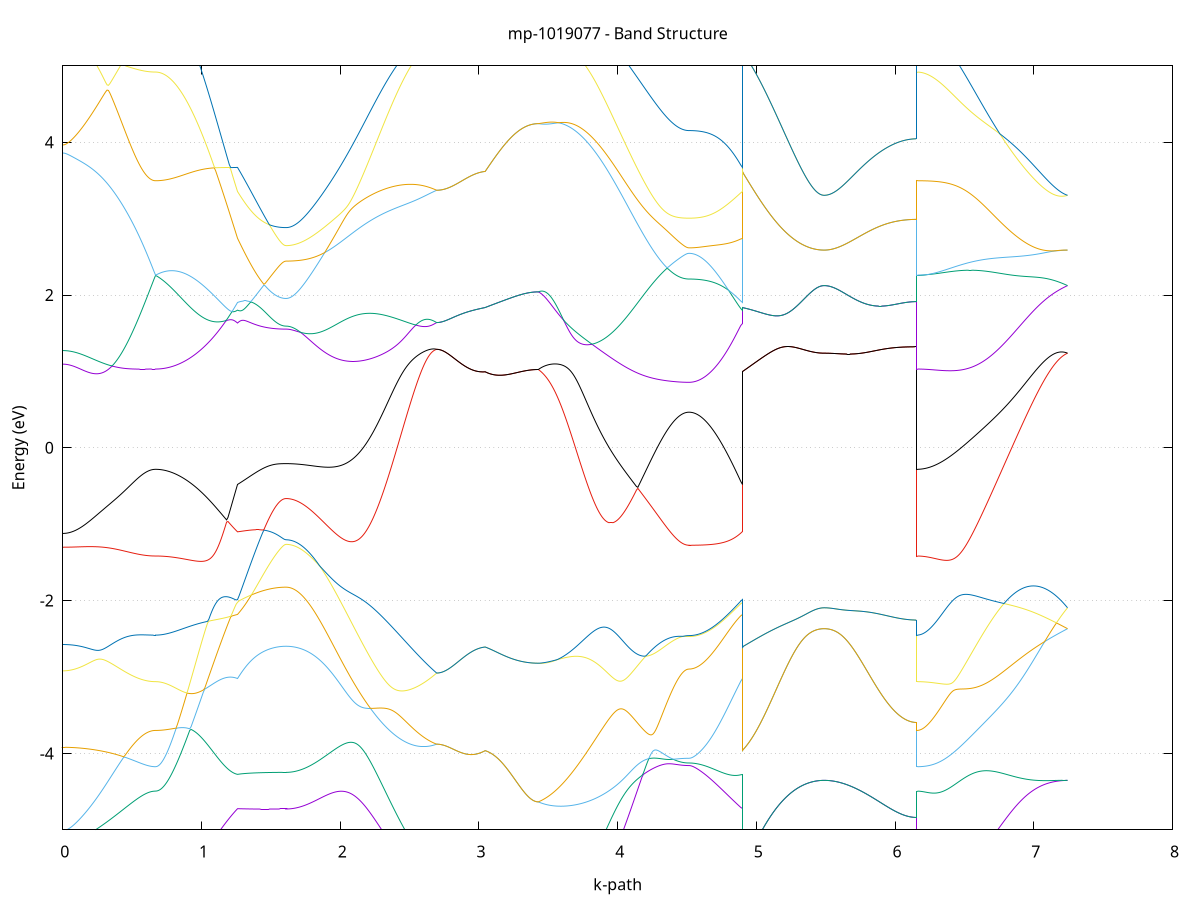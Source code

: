 set title 'mp-1019077 - Band Structure'
set xlabel 'k-path'
set ylabel 'Energy (eV)'
set grid y
set yrange [-5:5]
set terminal png size 800,600
set output 'mp-1019077_bands_gnuplot.png'
plot '-' using 1:2 with lines notitle, '-' using 1:2 with lines notitle, '-' using 1:2 with lines notitle, '-' using 1:2 with lines notitle, '-' using 1:2 with lines notitle, '-' using 1:2 with lines notitle, '-' using 1:2 with lines notitle, '-' using 1:2 with lines notitle, '-' using 1:2 with lines notitle, '-' using 1:2 with lines notitle, '-' using 1:2 with lines notitle, '-' using 1:2 with lines notitle, '-' using 1:2 with lines notitle, '-' using 1:2 with lines notitle, '-' using 1:2 with lines notitle, '-' using 1:2 with lines notitle, '-' using 1:2 with lines notitle, '-' using 1:2 with lines notitle, '-' using 1:2 with lines notitle, '-' using 1:2 with lines notitle, '-' using 1:2 with lines notitle, '-' using 1:2 with lines notitle, '-' using 1:2 with lines notitle, '-' using 1:2 with lines notitle, '-' using 1:2 with lines notitle, '-' using 1:2 with lines notitle, '-' using 1:2 with lines notitle, '-' using 1:2 with lines notitle, '-' using 1:2 with lines notitle, '-' using 1:2 with lines notitle, '-' using 1:2 with lines notitle, '-' using 1:2 with lines notitle, '-' using 1:2 with lines notitle, '-' using 1:2 with lines notitle, '-' using 1:2 with lines notitle, '-' using 1:2 with lines notitle, '-' using 1:2 with lines notitle, '-' using 1:2 with lines notitle, '-' using 1:2 with lines notitle, '-' using 1:2 with lines notitle, '-' using 1:2 with lines notitle, '-' using 1:2 with lines notitle, '-' using 1:2 with lines notitle, '-' using 1:2 with lines notitle, '-' using 1:2 with lines notitle, '-' using 1:2 with lines notitle, '-' using 1:2 with lines notitle, '-' using 1:2 with lines notitle, '-' using 1:2 with lines notitle, '-' using 1:2 with lines notitle, '-' using 1:2 with lines notitle, '-' using 1:2 with lines notitle, '-' using 1:2 with lines notitle, '-' using 1:2 with lines notitle, '-' using 1:2 with lines notitle, '-' using 1:2 with lines notitle, '-' using 1:2 with lines notitle, '-' using 1:2 with lines notitle, '-' using 1:2 with lines notitle, '-' using 1:2 with lines notitle, '-' using 1:2 with lines notitle, '-' using 1:2 with lines notitle, '-' using 1:2 with lines notitle, '-' using 1:2 with lines notitle
0.000000 -43.794905
0.009977 -43.794905
0.019954 -43.794705
0.029931 -43.794505
0.039907 -43.794205
0.049884 -43.793905
0.059861 -43.793405
0.069838 -43.792905
0.079815 -43.792305
0.089792 -43.791605
0.099768 -43.790805
0.109745 -43.789905
0.119722 -43.789005
0.129699 -43.788005
0.139676 -43.786905
0.149653 -43.785805
0.159630 -43.784605
0.169606 -43.783305
0.179583 -43.781905
0.189560 -43.780505
0.199537 -43.779105
0.209514 -43.777505
0.219491 -43.775905
0.229467 -43.774305
0.239444 -43.772605
0.249421 -43.770905
0.259398 -43.769105
0.269375 -43.767305
0.279352 -43.765405
0.289329 -43.763505
0.299305 -43.761605
0.309282 -43.759605
0.319259 -43.757605
0.329236 -43.755605
0.339213 -43.753605
0.349190 -43.751605
0.359166 -43.749505
0.369143 -43.747505
0.379120 -43.745505
0.389097 -43.743405
0.399074 -43.741405
0.409051 -43.739405
0.419028 -43.737405
0.429004 -43.735505
0.438981 -43.733605
0.448958 -43.731705
0.458935 -43.729805
0.468912 -43.728005
0.478889 -43.726205
0.488865 -43.724505
0.498842 -43.722905
0.508819 -43.721305
0.518796 -43.719805
0.528773 -43.718405
0.538750 -43.717005
0.548727 -43.715805
0.558703 -43.714605
0.568680 -43.713505
0.578657 -43.712505
0.588634 -43.711505
0.598611 -43.710705
0.608588 -43.710005
0.618564 -43.709405
0.628541 -43.708905
0.638518 -43.708505
0.648495 -43.708305
0.658472 -43.708105
0.668449 -43.708005
0.668449 -43.708005
0.678303 -43.708105
0.688157 -43.708105
0.698011 -43.708205
0.707865 -43.708305
0.717719 -43.708405
0.727573 -43.708505
0.737428 -43.708705
0.747282 -43.708905
0.757136 -43.709105
0.766990 -43.709405
0.776844 -43.709605
0.786698 -43.709905
0.796552 -43.710305
0.806407 -43.710605
0.816261 -43.711005
0.826115 -43.711405
0.835969 -43.711805
0.845823 -43.712205
0.855677 -43.712705
0.865531 -43.713205
0.875385 -43.713705
0.885240 -43.714205
0.895094 -43.714805
0.904948 -43.715405
0.914802 -43.716005
0.924656 -43.716605
0.934510 -43.717205
0.944364 -43.717905
0.954218 -43.718605
0.964073 -43.719205
0.973927 -43.720005
0.983781 -43.720705
0.993635 -43.721405
1.003489 -43.722205
1.013343 -43.723005
1.023197 -43.723705
1.033051 -43.724605
1.042906 -43.725405
1.052760 -43.726205
1.062614 -43.727005
1.072468 -43.727905
1.082322 -43.728805
1.092176 -43.729605
1.102030 -43.730505
1.111884 -43.731405
1.121739 -43.732305
1.131593 -43.733205
1.141447 -43.734205
1.151301 -43.735105
1.161155 -43.736005
1.171009 -43.737005
1.180863 -43.737905
1.190717 -43.738905
1.200572 -43.739805
1.210426 -43.740805
1.220280 -43.741805
1.230134 -43.742705
1.239988 -43.743705
1.249842 -43.744705
1.259696 -43.745705
1.259696 -43.745705
1.269688 -43.748005
1.279681 -43.750305
1.289673 -43.752605
1.299665 -43.754805
1.309657 -43.757105
1.319649 -43.759405
1.329641 -43.761605
1.339633 -43.763805
1.349625 -43.766005
1.359617 -43.768105
1.369609 -43.770205
1.379601 -43.772305
1.389593 -43.774205
1.399585 -43.776205
1.409578 -43.778005
1.419570 -43.779805
1.429562 -43.781605
1.439554 -43.783205
1.449546 -43.784805
1.459538 -43.786305
1.469530 -43.787705
1.479522 -43.789005
1.489514 -43.790305
1.499506 -43.791405
1.509498 -43.792505
1.519490 -43.793405
1.529482 -43.794305
1.539474 -43.795105
1.549467 -43.795705
1.559459 -43.796305
1.569451 -43.796805
1.579443 -43.797105
1.589435 -43.797405
1.599427 -43.797505
1.609419 -43.797605
1.609419 -43.797605
1.619382 -43.797605
1.629345 -43.797505
1.639308 -43.797305
1.649271 -43.797105
1.659234 -43.796805
1.669196 -43.796405
1.679159 -43.796005
1.689122 -43.795505
1.699085 -43.795005
1.709048 -43.794405
1.719011 -43.793705
1.728974 -43.793005
1.738937 -43.792205
1.748900 -43.791305
1.758863 -43.790405
1.768825 -43.789505
1.778788 -43.788505
1.788751 -43.787405
1.798714 -43.786305
1.808677 -43.785105
1.818640 -43.783905
1.828603 -43.782605
1.838566 -43.781305
1.848529 -43.779905
1.858492 -43.778505
1.868454 -43.777105
1.878417 -43.775605
1.888380 -43.774105
1.898343 -43.772505
1.908306 -43.770905
1.918269 -43.769305
1.928232 -43.767705
1.938195 -43.766005
1.948158 -43.764405
1.958121 -43.762705
1.968083 -43.760905
1.978046 -43.759205
1.988009 -43.757505
1.997972 -43.755805
2.007935 -43.754005
2.017898 -43.752305
2.027861 -43.750605
2.037824 -43.748905
2.047787 -43.747205
2.057749 -43.745505
2.067712 -43.743905
2.077675 -43.742305
2.087638 -43.740705
2.097601 -43.739205
2.107564 -43.737705
2.117527 -43.736305
2.127490 -43.734905
2.137453 -43.733605
2.147416 -43.732405
2.157378 -43.731205
2.167341 -43.730105
2.177304 -43.729105
2.187267 -43.728105
2.197230 -43.727305
2.207193 -43.726505
2.217156 -43.725905
2.227119 -43.725305
2.237082 -43.724905
2.247045 -43.724505
2.257007 -43.724305
2.266970 -43.724205
2.276933 -43.724205
2.286896 -43.724205
2.296859 -43.724505
2.306822 -43.724805
2.316785 -43.725205
2.326748 -43.725705
2.336711 -43.726305
2.346674 -43.727005
2.356636 -43.727905
2.366599 -43.728805
2.376562 -43.729705
2.386525 -43.730805
2.396488 -43.731905
2.406451 -43.733105
2.416414 -43.734305
2.426377 -43.735605
2.436340 -43.737005
2.446303 -43.738305
2.456265 -43.739705
2.466228 -43.741105
2.476191 -43.742505
2.486154 -43.743905
2.496117 -43.745305
2.506080 -43.746605
2.516043 -43.748005
2.526006 -43.749305
2.535969 -43.750605
2.545932 -43.751805
2.555894 -43.752905
2.565857 -43.754105
2.575820 -43.755105
2.585783 -43.756005
2.595746 -43.756905
2.605709 -43.757705
2.615672 -43.758405
2.625635 -43.759005
2.635598 -43.759505
2.645561 -43.759905
2.655523 -43.760105
2.665486 -43.760305
2.675449 -43.760305
2.685412 -43.760305
2.695375 -43.760005
2.695375 -43.760005
2.705367 -43.760105
2.715359 -43.760205
2.725351 -43.760305
2.735343 -43.760505
2.745335 -43.760805
2.755328 -43.761205
2.765320 -43.761605
2.775312 -43.762005
2.785304 -43.762505
2.795296 -43.763105
2.805288 -43.763705
2.815280 -43.764405
2.825272 -43.765105
2.835264 -43.765905
2.845256 -43.766705
2.855248 -43.767505
2.865240 -43.768405
2.875232 -43.769305
2.885224 -43.770305
2.895217 -43.771305
2.905209 -43.772305
2.915201 -43.773305
2.925193 -43.774405
2.935185 -43.775405
2.945177 -43.776505
2.955169 -43.777605
2.965161 -43.778705
2.975153 -43.779805
2.985145 -43.781005
2.995137 -43.782105
3.005129 -43.783205
3.015121 -43.784305
3.025114 -43.785405
3.035106 -43.786405
3.045098 -43.787505
3.045098 -43.787505
3.054925 -43.788105
3.064753 -43.788805
3.074581 -43.789405
3.084409 -43.790005
3.094236 -43.790705
3.104064 -43.791305
3.113892 -43.791805
3.123719 -43.792405
3.133547 -43.793005
3.143375 -43.793505
3.153203 -43.794105
3.163030 -43.794605
3.172858 -43.795105
3.182686 -43.795605
3.192513 -43.796105
3.202341 -43.796505
3.212169 -43.797005
3.221997 -43.797405
3.231824 -43.797805
3.241652 -43.798205
3.251480 -43.798605
3.261308 -43.798905
3.271135 -43.799305
3.280963 -43.799605
3.290791 -43.799905
3.300618 -43.800205
3.310446 -43.800405
3.320274 -43.800705
3.330102 -43.800905
3.339929 -43.801105
3.349757 -43.801305
3.359585 -43.801405
3.369412 -43.801605
3.379240 -43.801705
3.389068 -43.801805
3.398896 -43.801905
3.408723 -43.801905
3.418551 -43.801905
3.428379 -43.802005
3.428379 -43.802005
3.438342 -43.802105
3.448305 -43.802205
3.458267 -43.802005
3.468230 -43.801805
3.478193 -43.801405
3.488156 -43.800905
3.498119 -43.800205
3.508082 -43.799405
3.518045 -43.798505
3.528008 -43.797405
3.537971 -43.796305
3.547934 -43.795005
3.557896 -43.793605
3.567859 -43.792105
3.577822 -43.790505
3.587785 -43.788805
3.597748 -43.787005
3.607711 -43.785105
3.617674 -43.783105
3.627637 -43.781105
3.637600 -43.779005
3.647563 -43.776805
3.657525 -43.774505
3.667488 -43.772205
3.677451 -43.769905
3.687414 -43.767505
3.697377 -43.765005
3.707340 -43.762605
3.717303 -43.760105
3.727266 -43.757605
3.737229 -43.755105
3.747192 -43.752605
3.757154 -43.750005
3.767117 -43.747505
3.777080 -43.745105
3.787043 -43.742605
3.797006 -43.740205
3.806969 -43.737805
3.816932 -43.735405
3.826895 -43.733105
3.836858 -43.730805
3.846821 -43.728605
3.856783 -43.726505
3.866746 -43.724405
3.876709 -43.722405
3.886672 -43.720505
3.896635 -43.718705
3.906598 -43.716905
3.916561 -43.715205
3.926524 -43.713605
3.936487 -43.712105
3.946450 -43.710705
3.956412 -43.709305
3.966375 -43.708105
3.976338 -43.706905
3.986301 -43.705905
3.996264 -43.704905
4.006227 -43.704005
4.016190 -43.703205
4.026153 -43.702505
4.036116 -43.701905
4.046079 -43.701305
4.056041 -43.700805
4.066004 -43.700405
4.075967 -43.700105
4.085930 -43.699805
4.095893 -43.699605
4.105856 -43.699505
4.115819 -43.699405
4.125782 -43.699305
4.135745 -43.699405
4.145708 -43.699405
4.155670 -43.699505
4.165633 -43.699705
4.175596 -43.699905
4.185559 -43.700105
4.195522 -43.700305
4.205485 -43.700605
4.215448 -43.700905
4.225411 -43.701305
4.235374 -43.701605
4.245337 -43.701905
4.255299 -43.702305
4.265262 -43.702705
4.275225 -43.703105
4.285188 -43.703505
4.295151 -43.703805
4.305114 -43.704205
4.315077 -43.704605
4.325040 -43.705005
4.335003 -43.705405
4.344966 -43.705705
4.354928 -43.706105
4.364891 -43.706405
4.374854 -43.706705
4.384817 -43.707005
4.394780 -43.707305
4.404743 -43.707605
4.414706 -43.707805
4.424669 -43.708105
4.434632 -43.708305
4.444595 -43.708505
4.454557 -43.708605
4.464520 -43.708805
4.474483 -43.708905
4.484446 -43.709005
4.494409 -43.709005
4.504372 -43.709105
4.514335 -43.709105
4.514335 -43.709105
4.524163 -43.709105
4.533990 -43.709205
4.543818 -43.709305
4.553646 -43.709605
4.563473 -43.709805
4.573301 -43.710105
4.583129 -43.710505
4.592957 -43.711005
4.602784 -43.711505
4.612612 -43.712005
4.622440 -43.712605
4.632267 -43.713305
4.642095 -43.714005
4.651923 -43.714805
4.661751 -43.715605
4.671578 -43.716405
4.681406 -43.717405
4.691234 -43.718305
4.701062 -43.719305
4.710889 -43.720305
4.720717 -43.721405
4.730545 -43.722605
4.740372 -43.723705
4.750200 -43.724905
4.760028 -43.726105
4.769856 -43.727405
4.779683 -43.728705
4.789511 -43.730005
4.799339 -43.731305
4.809166 -43.732705
4.818994 -43.734105
4.828822 -43.735505
4.838650 -43.736905
4.848477 -43.738305
4.858305 -43.739805
4.868133 -43.741205
4.877961 -43.742705
4.887788 -43.744205
4.897616 -43.745705
4.897616 -43.787505
4.907470 -43.788005
4.917324 -43.788505
4.927178 -43.788905
4.937032 -43.789405
4.946887 -43.789905
4.956741 -43.790305
4.966595 -43.790805
4.976449 -43.791305
4.986303 -43.791705
4.996157 -43.792205
5.006011 -43.792605
5.015865 -43.793105
5.025720 -43.793505
5.035574 -43.793905
5.045428 -43.794405
5.055282 -43.794805
5.065136 -43.795205
5.074990 -43.795605
5.084844 -43.796005
5.094698 -43.796405
5.104553 -43.796805
5.114407 -43.797205
5.124261 -43.797505
5.134115 -43.797905
5.143969 -43.798305
5.153823 -43.798605
5.163677 -43.799005
5.173532 -43.799305
5.183386 -43.799605
5.193240 -43.799905
5.203094 -43.800205
5.212948 -43.800505
5.222802 -43.800805
5.232656 -43.801105
5.242510 -43.801405
5.252365 -43.801705
5.262219 -43.801905
5.272073 -43.802205
5.281927 -43.802405
5.291781 -43.802605
5.301635 -43.802805
5.311489 -43.803005
5.321343 -43.803205
5.331198 -43.803405
5.341052 -43.803605
5.350906 -43.803705
5.360760 -43.803905
5.370614 -43.804005
5.380468 -43.804205
5.390322 -43.804305
5.400176 -43.804405
5.410031 -43.804505
5.419885 -43.804605
5.429739 -43.804605
5.439593 -43.804705
5.449447 -43.804705
5.459301 -43.804805
5.469155 -43.804805
5.479009 -43.804805
5.488864 -43.804805
5.488864 -43.804805
5.498840 -43.804805
5.508817 -43.804705
5.518794 -43.804605
5.528771 -43.804505
5.538748 -43.804305
5.548725 -43.804005
5.558702 -43.803705
5.568678 -43.803405
5.578655 -43.803005
5.588632 -43.802605
5.598609 -43.802205
5.608586 -43.801705
5.618563 -43.801105
5.628539 -43.800605
5.638516 -43.800005
5.648493 -43.799305
5.658470 -43.798605
5.668447 -43.797905
5.678424 -43.797205
5.688401 -43.796405
5.698377 -43.795605
5.708354 -43.794705
5.718331 -43.793905
5.728308 -43.793005
5.738285 -43.792105
5.748262 -43.791105
5.758238 -43.790205
5.768215 -43.789205
5.778192 -43.788205
5.788169 -43.787205
5.798146 -43.786205
5.808123 -43.785205
5.818100 -43.784205
5.828076 -43.783105
5.838053 -43.782105
5.848030 -43.781105
5.858007 -43.780005
5.867984 -43.779005
5.877961 -43.778005
5.887937 -43.777005
5.897914 -43.776005
5.907891 -43.775005
5.917868 -43.774005
5.927845 -43.773005
5.937822 -43.772105
5.947799 -43.771205
5.957775 -43.770305
5.967752 -43.769405
5.977729 -43.768605
5.987706 -43.767805
5.997683 -43.767005
6.007660 -43.766305
6.017636 -43.765605
6.027613 -43.764905
6.037590 -43.764305
6.047567 -43.763705
6.057544 -43.763205
6.067521 -43.762705
6.077498 -43.762305
6.087474 -43.761905
6.097451 -43.761605
6.107428 -43.761305
6.117405 -43.761105
6.127382 -43.760905
6.137359 -43.760705
6.147335 -43.760705
6.157312 -43.760605
6.157312 -43.708005
6.167275 -43.708005
6.177238 -43.708005
6.187201 -43.707905
6.197164 -43.707805
6.207127 -43.707705
6.217090 -43.707605
6.227053 -43.707505
6.237016 -43.707305
6.246978 -43.707105
6.256941 -43.706905
6.266904 -43.706605
6.276867 -43.706405
6.286830 -43.706105
6.296793 -43.705805
6.306756 -43.705505
6.316719 -43.705205
6.326682 -43.704805
6.336645 -43.704505
6.346607 -43.704205
6.356570 -43.703805
6.366533 -43.703405
6.376496 -43.703105
6.386459 -43.702705
6.396422 -43.702405
6.406385 -43.702005
6.416348 -43.701705
6.426311 -43.701305
6.436274 -43.701005
6.446236 -43.700705
6.456199 -43.700405
6.466162 -43.700205
6.476125 -43.699905
6.486088 -43.699705
6.496051 -43.699505
6.506014 -43.699405
6.515977 -43.699305
6.525940 -43.699205
6.535903 -43.699205
6.545865 -43.699205
6.555828 -43.699305
6.565791 -43.699405
6.575754 -43.699605
6.585717 -43.699905
6.595680 -43.700205
6.605643 -43.700605
6.615606 -43.701105
6.625569 -43.701605
6.635532 -43.702205
6.645494 -43.702905
6.655457 -43.703705
6.665420 -43.704605
6.675383 -43.705505
6.685346 -43.706605
6.695309 -43.707705
6.705272 -43.708905
6.715235 -43.710205
6.725198 -43.711605
6.735161 -43.713105
6.745123 -43.714705
6.755086 -43.716405
6.765049 -43.718105
6.775012 -43.720005
6.784975 -43.721905
6.794938 -43.723905
6.804901 -43.725905
6.814864 -43.728005
6.824827 -43.730205
6.834790 -43.732505
6.844752 -43.734805
6.854715 -43.737205
6.864678 -43.739605
6.874641 -43.742105
6.884604 -43.744505
6.894567 -43.747105
6.904530 -43.749605
6.914493 -43.752105
6.924456 -43.754705
6.934418 -43.757305
6.944381 -43.759805
6.954344 -43.762405
6.964307 -43.764905
6.974270 -43.767405
6.984233 -43.769905
6.994196 -43.772305
7.004159 -43.774705
7.014122 -43.777005
7.024085 -43.779305
7.034047 -43.781505
7.044010 -43.783705
7.053973 -43.785705
7.063936 -43.787705
7.073899 -43.789605
7.083862 -43.791505
7.093825 -43.793205
7.103788 -43.794805
7.113751 -43.796305
7.123714 -43.797705
7.133676 -43.799005
7.143639 -43.800205
7.153602 -43.801305
7.163565 -43.802205
7.173528 -43.803005
7.183491 -43.803705
7.193454 -43.804205
7.203417 -43.804605
7.213380 -43.804905
7.223343 -43.805005
7.233305 -43.805005
7.243268 -43.804805
e
0.000000 -43.295605
0.009977 -43.295605
0.019954 -43.295605
0.029931 -43.295505
0.039907 -43.295505
0.049884 -43.295405
0.059861 -43.295405
0.069838 -43.295305
0.079815 -43.295205
0.089792 -43.295105
0.099768 -43.294905
0.109745 -43.294805
0.119722 -43.294605
0.129699 -43.294505
0.139676 -43.294305
0.149653 -43.294105
0.159630 -43.293905
0.169606 -43.293705
0.179583 -43.293505
0.189560 -43.293305
0.199537 -43.293105
0.209514 -43.292805
0.219491 -43.292605
0.229467 -43.292305
0.239444 -43.292105
0.249421 -43.291805
0.259398 -43.291505
0.269375 -43.291205
0.279352 -43.290905
0.289329 -43.290605
0.299305 -43.290305
0.309282 -43.290005
0.319259 -43.289705
0.329236 -43.289405
0.339213 -43.289105
0.349190 -43.288805
0.359166 -43.288505
0.369143 -43.288205
0.379120 -43.287905
0.389097 -43.287605
0.399074 -43.287305
0.409051 -43.287005
0.419028 -43.286705
0.429004 -43.286405
0.438981 -43.286205
0.448958 -43.285905
0.458935 -43.285605
0.468912 -43.285405
0.478889 -43.285105
0.488865 -43.284905
0.498842 -43.284605
0.508819 -43.284405
0.518796 -43.284205
0.528773 -43.284005
0.538750 -43.283805
0.548727 -43.283605
0.558703 -43.283505
0.568680 -43.283305
0.578657 -43.283205
0.588634 -43.283005
0.598611 -43.282905
0.608588 -43.282805
0.618564 -43.282805
0.628541 -43.282705
0.638518 -43.282605
0.648495 -43.282605
0.658472 -43.282605
0.668449 -43.282605
0.668449 -43.282605
0.678303 -43.282605
0.688157 -43.282605
0.698011 -43.282605
0.707865 -43.282605
0.717719 -43.282605
0.727573 -43.282605
0.737428 -43.282605
0.747282 -43.282605
0.757136 -43.282705
0.766990 -43.282705
0.776844 -43.282705
0.786698 -43.282705
0.796552 -43.282805
0.806407 -43.282805
0.816261 -43.282805
0.826115 -43.282905
0.835969 -43.282905
0.845823 -43.283005
0.855677 -43.283005
0.865531 -43.283105
0.875385 -43.283105
0.885240 -43.283205
0.895094 -43.283205
0.904948 -43.283305
0.914802 -43.283305
0.924656 -43.283405
0.934510 -43.283505
0.944364 -43.283505
0.954218 -43.283605
0.964073 -43.283705
0.973927 -43.283705
0.983781 -43.283805
0.993635 -43.283905
1.003489 -43.284005
1.013343 -43.284105
1.023197 -43.284105
1.033051 -43.284205
1.042906 -43.284305
1.052760 -43.284405
1.062614 -43.284505
1.072468 -43.284605
1.082322 -43.284705
1.092176 -43.284805
1.102030 -43.284905
1.111884 -43.285005
1.121739 -43.285105
1.131593 -43.285205
1.141447 -43.285305
1.151301 -43.285405
1.161155 -43.285605
1.171009 -43.285705
1.180863 -43.285805
1.190717 -43.285905
1.200572 -43.286005
1.210426 -43.286105
1.220280 -43.286305
1.230134 -43.286405
1.239988 -43.286505
1.249842 -43.286605
1.259696 -43.286805
1.259696 -43.286805
1.269688 -43.287105
1.279681 -43.287405
1.289673 -43.287705
1.299665 -43.288005
1.309657 -43.288405
1.319649 -43.288705
1.329641 -43.289005
1.339633 -43.289305
1.349625 -43.289605
1.359617 -43.289905
1.369609 -43.290205
1.379601 -43.290505
1.389593 -43.290805
1.399585 -43.291105
1.409578 -43.291405
1.419570 -43.291605
1.429562 -43.291905
1.439554 -43.292105
1.449546 -43.292305
1.459538 -43.292605
1.469530 -43.292805
1.479522 -43.293005
1.489514 -43.293205
1.499506 -43.293305
1.509498 -43.293505
1.519490 -43.293605
1.529482 -43.293805
1.539474 -43.293905
1.549467 -43.294005
1.559459 -43.294105
1.569451 -43.294105
1.579443 -43.294205
1.589435 -43.294205
1.599427 -43.294305
1.609419 -43.294305
1.609419 -43.294305
1.619382 -43.294405
1.629345 -43.294805
1.639308 -43.295405
1.649271 -43.296305
1.659234 -43.297505
1.669196 -43.298905
1.679159 -43.300505
1.689122 -43.302405
1.699085 -43.304505
1.709048 -43.306905
1.719011 -43.309405
1.728974 -43.312205
1.738937 -43.315205
1.748900 -43.318405
1.758863 -43.321805
1.768825 -43.325405
1.778788 -43.329205
1.788751 -43.333205
1.798714 -43.337305
1.808677 -43.341705
1.818640 -43.346105
1.828603 -43.350805
1.838566 -43.355505
1.848529 -43.360505
1.858492 -43.365505
1.868454 -43.370705
1.878417 -43.376005
1.888380 -43.381405
1.898343 -43.387005
1.908306 -43.392605
1.918269 -43.398405
1.928232 -43.404205
1.938195 -43.410205
1.948158 -43.416205
1.958121 -43.422205
1.968083 -43.428405
1.978046 -43.434605
1.988009 -43.440905
1.997972 -43.447205
2.007935 -43.453605
2.017898 -43.460105
2.027861 -43.466505
2.037824 -43.473005
2.047787 -43.479605
2.057749 -43.486105
2.067712 -43.492705
2.077675 -43.499205
2.087638 -43.505805
2.097601 -43.512405
2.107564 -43.519005
2.117527 -43.525605
2.127490 -43.532105
2.137453 -43.538705
2.147416 -43.545205
2.157378 -43.551705
2.167341 -43.558205
2.177304 -43.564605
2.187267 -43.571005
2.197230 -43.577305
2.207193 -43.583605
2.217156 -43.589805
2.227119 -43.596005
2.237082 -43.602105
2.247045 -43.608105
2.257007 -43.614105
2.266970 -43.620005
2.276933 -43.625805
2.286896 -43.631505
2.296859 -43.637105
2.306822 -43.642705
2.316785 -43.648105
2.326748 -43.653505
2.336711 -43.658705
2.346674 -43.663805
2.356636 -43.668905
2.366599 -43.673805
2.376562 -43.678605
2.386525 -43.683305
2.396488 -43.687805
2.406451 -43.692305
2.416414 -43.696605
2.426377 -43.700705
2.436340 -43.704805
2.446303 -43.708705
2.456265 -43.712505
2.466228 -43.716105
2.476191 -43.719605
2.486154 -43.723005
2.496117 -43.726205
2.506080 -43.729305
2.516043 -43.732205
2.526006 -43.735005
2.535969 -43.737605
2.545932 -43.740105
2.555894 -43.742505
2.565857 -43.744705
2.575820 -43.746705
2.585783 -43.748605
2.595746 -43.750405
2.605709 -43.752005
2.615672 -43.753505
2.625635 -43.754805
2.635598 -43.755905
2.645561 -43.757005
2.655523 -43.757905
2.665486 -43.758605
2.675449 -43.759205
2.685412 -43.759705
2.695375 -43.760005
2.695375 -43.760005
2.705367 -43.760105
2.715359 -43.760205
2.725351 -43.760305
2.735343 -43.760505
2.745335 -43.760805
2.755328 -43.761205
2.765320 -43.761605
2.775312 -43.762005
2.785304 -43.762505
2.795296 -43.763105
2.805288 -43.763705
2.815280 -43.764405
2.825272 -43.765105
2.835264 -43.765905
2.845256 -43.766705
2.855248 -43.767505
2.865240 -43.768405
2.875232 -43.769305
2.885224 -43.770305
2.895217 -43.771305
2.905209 -43.772305
2.915201 -43.773305
2.925193 -43.774405
2.935185 -43.775405
2.945177 -43.776505
2.955169 -43.777605
2.965161 -43.778705
2.975153 -43.779805
2.985145 -43.781005
2.995137 -43.782105
3.005129 -43.783205
3.015121 -43.784305
3.025114 -43.785405
3.035106 -43.786405
3.045098 -43.787505
3.045098 -43.787505
3.054925 -43.788105
3.064753 -43.788805
3.074581 -43.789405
3.084409 -43.790005
3.094236 -43.790705
3.104064 -43.791305
3.113892 -43.791805
3.123719 -43.792405
3.133547 -43.793005
3.143375 -43.793505
3.153203 -43.794105
3.163030 -43.794605
3.172858 -43.795105
3.182686 -43.795605
3.192513 -43.796105
3.202341 -43.796505
3.212169 -43.797005
3.221997 -43.797405
3.231824 -43.797805
3.241652 -43.798205
3.251480 -43.798605
3.261308 -43.798905
3.271135 -43.799305
3.280963 -43.799605
3.290791 -43.799905
3.300618 -43.800205
3.310446 -43.800405
3.320274 -43.800705
3.330102 -43.800905
3.339929 -43.801105
3.349757 -43.801305
3.359585 -43.801405
3.369412 -43.801605
3.379240 -43.801705
3.389068 -43.801805
3.398896 -43.801905
3.408723 -43.801905
3.418551 -43.801905
3.428379 -43.802005
3.428379 -43.802005
3.438342 -43.801605
3.448305 -43.801205
3.458267 -43.800505
3.468230 -43.799805
3.478193 -43.798805
3.488156 -43.797705
3.498119 -43.796505
3.508082 -43.795105
3.518045 -43.793505
3.528008 -43.791805
3.537971 -43.790005
3.547934 -43.787905
3.557896 -43.785805
3.567859 -43.783405
3.577822 -43.780905
3.587785 -43.778305
3.597748 -43.775505
3.607711 -43.772505
3.617674 -43.769405
3.627637 -43.766105
3.637600 -43.762705
3.647563 -43.759205
3.657525 -43.755505
3.667488 -43.751605
3.677451 -43.747605
3.687414 -43.743505
3.697377 -43.739205
3.707340 -43.734805
3.717303 -43.730205
3.727266 -43.725505
3.737229 -43.720705
3.747192 -43.715805
3.757154 -43.710705
3.767117 -43.705505
3.777080 -43.700205
3.787043 -43.694805
3.797006 -43.689305
3.806969 -43.683605
3.816932 -43.677905
3.826895 -43.672005
3.836858 -43.666105
3.846821 -43.660005
3.856783 -43.653905
3.866746 -43.647705
3.876709 -43.641405
3.886672 -43.635005
3.896635 -43.628505
3.906598 -43.622005
3.916561 -43.615405
3.926524 -43.608705
3.936487 -43.602005
3.946450 -43.595205
3.956412 -43.588405
3.966375 -43.581505
3.976338 -43.574605
3.986301 -43.567605
3.996264 -43.560605
4.006227 -43.553605
4.016190 -43.546505
4.026153 -43.539405
4.036116 -43.532305
4.046079 -43.525205
4.056041 -43.518105
4.066004 -43.511005
4.075967 -43.503905
4.085930 -43.496805
4.095893 -43.489705
4.105856 -43.482605
4.115819 -43.475605
4.125782 -43.468605
4.135745 -43.461605
4.145708 -43.454605
4.155670 -43.447705
4.165633 -43.440805
4.175596 -43.433905
4.185559 -43.427205
4.195522 -43.420405
4.205485 -43.413805
4.215448 -43.407205
4.225411 -43.400705
4.235374 -43.394305
4.245337 -43.387905
4.255299 -43.381705
4.265262 -43.375505
4.275225 -43.369505
4.285188 -43.363505
4.295151 -43.357705
4.305114 -43.352005
4.315077 -43.346505
4.325040 -43.341105
4.335003 -43.335805
4.344966 -43.330705
4.354928 -43.325805
4.364891 -43.321105
4.374854 -43.316505
4.384817 -43.312205
4.394780 -43.308105
4.404743 -43.304205
4.414706 -43.300605
4.424669 -43.297205
4.434632 -43.294205
4.444595 -43.291405
4.454557 -43.289005
4.464520 -43.286905
4.474483 -43.285205
4.484446 -43.283805
4.494409 -43.282805
4.504372 -43.282205
4.514335 -43.282005
4.514335 -43.282005
4.524163 -43.282005
4.533990 -43.282005
4.543818 -43.282105
4.553646 -43.282105
4.563473 -43.282105
4.573301 -43.282205
4.583129 -43.282205
4.592957 -43.282305
4.602784 -43.282305
4.612612 -43.282405
4.622440 -43.282505
4.632267 -43.282605
4.642095 -43.282605
4.651923 -43.282705
4.661751 -43.282805
4.671578 -43.282905
4.681406 -43.283105
4.691234 -43.283205
4.701062 -43.283305
4.710889 -43.283405
4.720717 -43.283605
4.730545 -43.283705
4.740372 -43.283905
4.750200 -43.284005
4.760028 -43.284205
4.769856 -43.284305
4.779683 -43.284505
4.789511 -43.284705
4.799339 -43.284805
4.809166 -43.285005
4.818994 -43.285205
4.828822 -43.285405
4.838650 -43.285605
4.848477 -43.285805
4.858305 -43.286005
4.868133 -43.286205
4.877961 -43.286405
4.887788 -43.286605
4.897616 -43.286805
4.897616 -43.787505
4.907470 -43.788005
4.917324 -43.788505
4.927178 -43.788905
4.937032 -43.789405
4.946887 -43.789905
4.956741 -43.790305
4.966595 -43.790805
4.976449 -43.791305
4.986303 -43.791705
4.996157 -43.792205
5.006011 -43.792605
5.015865 -43.793105
5.025720 -43.793505
5.035574 -43.793905
5.045428 -43.794405
5.055282 -43.794805
5.065136 -43.795205
5.074990 -43.795605
5.084844 -43.796005
5.094698 -43.796405
5.104553 -43.796805
5.114407 -43.797205
5.124261 -43.797505
5.134115 -43.797905
5.143969 -43.798305
5.153823 -43.798605
5.163677 -43.799005
5.173532 -43.799305
5.183386 -43.799605
5.193240 -43.799905
5.203094 -43.800205
5.212948 -43.800505
5.222802 -43.800805
5.232656 -43.801105
5.242510 -43.801405
5.252365 -43.801705
5.262219 -43.801905
5.272073 -43.802205
5.281927 -43.802405
5.291781 -43.802605
5.301635 -43.802805
5.311489 -43.803005
5.321343 -43.803205
5.331198 -43.803405
5.341052 -43.803605
5.350906 -43.803705
5.360760 -43.803905
5.370614 -43.804005
5.380468 -43.804205
5.390322 -43.804305
5.400176 -43.804405
5.410031 -43.804505
5.419885 -43.804605
5.429739 -43.804605
5.439593 -43.804705
5.449447 -43.804705
5.459301 -43.804805
5.469155 -43.804805
5.479009 -43.804805
5.488864 -43.804805
5.488864 -43.804805
5.498840 -43.804805
5.508817 -43.804705
5.518794 -43.804605
5.528771 -43.804505
5.538748 -43.804305
5.548725 -43.804005
5.558702 -43.803705
5.568678 -43.803405
5.578655 -43.803005
5.588632 -43.802605
5.598609 -43.802205
5.608586 -43.801705
5.618563 -43.801105
5.628539 -43.800605
5.638516 -43.800005
5.648493 -43.799305
5.658470 -43.798605
5.668447 -43.797905
5.678424 -43.797205
5.688401 -43.796405
5.698377 -43.795605
5.708354 -43.794705
5.718331 -43.793905
5.728308 -43.793005
5.738285 -43.792105
5.748262 -43.791105
5.758238 -43.790205
5.768215 -43.789205
5.778192 -43.788205
5.788169 -43.787205
5.798146 -43.786205
5.808123 -43.785205
5.818100 -43.784205
5.828076 -43.783105
5.838053 -43.782105
5.848030 -43.781105
5.858007 -43.780005
5.867984 -43.779005
5.877961 -43.778005
5.887937 -43.777005
5.897914 -43.776005
5.907891 -43.775005
5.917868 -43.774005
5.927845 -43.773005
5.937822 -43.772105
5.947799 -43.771205
5.957775 -43.770305
5.967752 -43.769405
5.977729 -43.768605
5.987706 -43.767805
5.997683 -43.767005
6.007660 -43.766305
6.017636 -43.765605
6.027613 -43.764905
6.037590 -43.764305
6.047567 -43.763705
6.057544 -43.763205
6.067521 -43.762705
6.077498 -43.762305
6.087474 -43.761905
6.097451 -43.761605
6.107428 -43.761305
6.117405 -43.761105
6.127382 -43.760905
6.137359 -43.760705
6.147335 -43.760705
6.157312 -43.760605
6.157312 -43.282605
6.167275 -43.282805
6.177238 -43.283405
6.187201 -43.284405
6.197164 -43.285805
6.207127 -43.287505
6.217090 -43.289605
6.227053 -43.292105
6.237016 -43.294905
6.246978 -43.298005
6.256941 -43.301405
6.266904 -43.305005
6.276867 -43.308905
6.286830 -43.313105
6.296793 -43.317505
6.306756 -43.322005
6.316719 -43.326805
6.326682 -43.331805
6.336645 -43.336905
6.346607 -43.342205
6.356570 -43.347705
6.366533 -43.353305
6.376496 -43.359005
6.386459 -43.364805
6.396422 -43.370805
6.406385 -43.376905
6.416348 -43.383105
6.426311 -43.389405
6.436274 -43.395705
6.446236 -43.402205
6.456199 -43.408705
6.466162 -43.415405
6.476125 -43.422105
6.486088 -43.428805
6.496051 -43.435605
6.506014 -43.442505
6.515977 -43.449405
6.525940 -43.456405
6.535903 -43.463405
6.545865 -43.470405
6.555828 -43.477505
6.565791 -43.484605
6.575754 -43.491705
6.585717 -43.498805
6.595680 -43.505905
6.605643 -43.513105
6.615606 -43.520205
6.625569 -43.527305
6.635532 -43.534505
6.645494 -43.541605
6.655457 -43.548705
6.665420 -43.555805
6.675383 -43.562805
6.685346 -43.569805
6.695309 -43.576805
6.705272 -43.583805
6.715235 -43.590705
6.725198 -43.597505
6.735161 -43.604405
6.745123 -43.611105
6.755086 -43.617805
6.765049 -43.624405
6.775012 -43.631005
6.784975 -43.637505
6.794938 -43.643905
6.804901 -43.650205
6.814864 -43.656405
6.824827 -43.662605
6.834790 -43.668705
6.844752 -43.674605
6.854715 -43.680505
6.864678 -43.686305
6.874641 -43.691905
6.884604 -43.697505
6.894567 -43.702905
6.904530 -43.708205
6.914493 -43.713405
6.924456 -43.718505
6.934418 -43.723505
6.944381 -43.728305
6.954344 -43.733005
6.964307 -43.737605
6.974270 -43.742005
6.984233 -43.746305
6.994196 -43.750405
7.004159 -43.754405
7.014122 -43.758305
7.024085 -43.762005
7.034047 -43.765605
7.044010 -43.769005
7.053973 -43.772305
7.063936 -43.775405
7.073899 -43.778405
7.083862 -43.781205
7.093825 -43.783805
7.103788 -43.786305
7.113751 -43.788705
7.123714 -43.790905
7.133676 -43.792905
7.143639 -43.794705
7.153602 -43.796505
7.163565 -43.798005
7.173528 -43.799405
7.183491 -43.800605
7.193454 -43.801705
7.203417 -43.802705
7.213380 -43.803405
7.223343 -43.804105
7.233305 -43.804505
7.243268 -43.804805
e
0.000000 -43.213005
0.009977 -43.213005
0.019954 -43.213005
0.029931 -43.212905
0.039907 -43.212905
0.049884 -43.212905
0.059861 -43.212805
0.069838 -43.212805
0.079815 -43.212705
0.089792 -43.212605
0.099768 -43.212605
0.109745 -43.212505
0.119722 -43.212405
0.129699 -43.212305
0.139676 -43.212205
0.149653 -43.212105
0.159630 -43.212005
0.169606 -43.211905
0.179583 -43.211805
0.189560 -43.211605
0.199537 -43.211505
0.209514 -43.211405
0.219491 -43.211205
0.229467 -43.211105
0.239444 -43.210905
0.249421 -43.210705
0.259398 -43.210605
0.269375 -43.210405
0.279352 -43.210305
0.289329 -43.210105
0.299305 -43.209905
0.309282 -43.209705
0.319259 -43.209605
0.329236 -43.209405
0.339213 -43.209205
0.349190 -43.209005
0.359166 -43.208905
0.369143 -43.208705
0.379120 -43.208505
0.389097 -43.208305
0.399074 -43.208205
0.409051 -43.208005
0.419028 -43.207805
0.429004 -43.207605
0.438981 -43.207505
0.448958 -43.207305
0.458935 -43.207205
0.468912 -43.207005
0.478889 -43.206905
0.488865 -43.206705
0.498842 -43.206605
0.508819 -43.206505
0.518796 -43.206405
0.528773 -43.206205
0.538750 -43.206105
0.548727 -43.206005
0.558703 -43.205905
0.568680 -43.205905
0.578657 -43.205805
0.588634 -43.205705
0.598611 -43.205605
0.608588 -43.205605
0.618564 -43.205505
0.628541 -43.205505
0.638518 -43.205505
0.648495 -43.205405
0.658472 -43.205405
0.668449 -43.205405
0.668449 -43.205405
0.678303 -43.205405
0.688157 -43.205505
0.698011 -43.205505
0.707865 -43.205505
0.717719 -43.205605
0.727573 -43.205705
0.737428 -43.205805
0.747282 -43.205905
0.757136 -43.206005
0.766990 -43.206205
0.776844 -43.206305
0.786698 -43.206505
0.796552 -43.206605
0.806407 -43.206805
0.816261 -43.207005
0.826115 -43.207205
0.835969 -43.207505
0.845823 -43.207705
0.855677 -43.207905
0.865531 -43.208205
0.875385 -43.208505
0.885240 -43.208705
0.895094 -43.209005
0.904948 -43.209305
0.914802 -43.209605
0.924656 -43.209905
0.934510 -43.210205
0.944364 -43.210505
0.954218 -43.210905
0.964073 -43.211205
0.973927 -43.211505
0.983781 -43.211905
0.993635 -43.212205
1.003489 -43.212505
1.013343 -43.212905
1.023197 -43.213205
1.033051 -43.213605
1.042906 -43.213905
1.052760 -43.214305
1.062614 -43.214605
1.072468 -43.215005
1.082322 -43.215305
1.092176 -43.215705
1.102030 -43.216005
1.111884 -43.216305
1.121739 -43.216705
1.131593 -43.217005
1.141447 -43.217305
1.151301 -43.217705
1.161155 -43.218005
1.171009 -43.218305
1.180863 -43.218605
1.190717 -43.218905
1.200572 -43.219205
1.210426 -43.219405
1.220280 -43.219705
1.230134 -43.220005
1.239988 -43.220205
1.249842 -43.220505
1.259696 -43.220705
1.259696 -43.220705
1.269688 -43.221205
1.279681 -43.221705
1.289673 -43.222205
1.299665 -43.222705
1.309657 -43.223205
1.319649 -43.223705
1.329641 -43.224205
1.339633 -43.224605
1.349625 -43.225105
1.359617 -43.225505
1.369609 -43.226005
1.379601 -43.226405
1.389593 -43.226805
1.399585 -43.227205
1.409578 -43.227605
1.419570 -43.228005
1.429562 -43.228305
1.439554 -43.228705
1.449546 -43.229005
1.459538 -43.229305
1.469530 -43.229605
1.479522 -43.229905
1.489514 -43.230105
1.499506 -43.230405
1.509498 -43.230605
1.519490 -43.230805
1.529482 -43.231005
1.539474 -43.231105
1.549467 -43.231205
1.559459 -43.231405
1.569451 -43.231505
1.579443 -43.231505
1.589435 -43.231605
1.599427 -43.231605
1.609419 -43.231605
1.609419 -43.231605
1.619382 -43.231605
1.629345 -43.231505
1.639308 -43.231405
1.649271 -43.231305
1.659234 -43.231105
1.669196 -43.230805
1.679159 -43.230505
1.689122 -43.230205
1.699085 -43.229805
1.709048 -43.229405
1.719011 -43.229005
1.728974 -43.228505
1.738937 -43.227905
1.748900 -43.227405
1.758863 -43.226705
1.768825 -43.226105
1.778788 -43.225405
1.788751 -43.224705
1.798714 -43.223905
1.808677 -43.223105
1.818640 -43.222305
1.828603 -43.221405
1.838566 -43.220505
1.848529 -43.219605
1.858492 -43.218605
1.868454 -43.217605
1.878417 -43.216605
1.888380 -43.215505
1.898343 -43.214405
1.908306 -43.213305
1.918269 -43.212205
1.928232 -43.211005
1.938195 -43.209705
1.948158 -43.208505
1.958121 -43.207205
1.968083 -43.205905
1.978046 -43.204605
1.988009 -43.203205
1.997972 -43.201905
2.007935 -43.200505
2.017898 -43.199005
2.027861 -43.198505
2.037824 -43.203605
2.047787 -43.208605
2.057749 -43.213605
2.067712 -43.218605
2.077675 -43.223505
2.087638 -43.228405
2.097601 -43.233205
2.107564 -43.238005
2.117527 -43.242605
2.127490 -43.247205
2.137453 -43.251705
2.147416 -43.256105
2.157378 -43.260305
2.167341 -43.264505
2.177304 -43.268505
2.187267 -43.272305
2.197230 -43.276005
2.207193 -43.279605
2.217156 -43.283005
2.227119 -43.286205
2.237082 -43.289205
2.247045 -43.292005
2.257007 -43.294605
2.266970 -43.297105
2.276933 -43.299305
2.286896 -43.301305
2.296859 -43.303205
2.306822 -43.304805
2.316785 -43.306205
2.326748 -43.307305
2.336711 -43.308305
2.346674 -43.309005
2.356636 -43.309605
2.366599 -43.309905
2.376562 -43.310005
2.386525 -43.309905
2.396488 -43.309605
2.406451 -43.309105
2.416414 -43.308405
2.426377 -43.307605
2.436340 -43.306505
2.446303 -43.305305
2.456265 -43.303905
2.466228 -43.302405
2.476191 -43.300705
2.486154 -43.298805
2.496117 -43.296805
2.506080 -43.294705
2.516043 -43.292405
2.526006 -43.290005
2.535969 -43.287505
2.545932 -43.284905
2.555894 -43.282205
2.565857 -43.279305
2.575820 -43.276405
2.585783 -43.273405
2.595746 -43.270405
2.605709 -43.267205
2.615672 -43.264005
2.625635 -43.260705
2.635598 -43.257405
2.645561 -43.253905
2.655523 -43.250505
2.665486 -43.247005
2.675449 -43.243505
2.685412 -43.239905
2.695375 -43.236305
2.695375 -43.236305
2.705367 -43.236205
2.715359 -43.236105
2.725351 -43.236005
2.735343 -43.235705
2.745335 -43.235405
2.755328 -43.235005
2.765320 -43.234605
2.775312 -43.234105
2.785304 -43.233605
2.795296 -43.232905
2.805288 -43.232305
2.815280 -43.231505
2.825272 -43.230705
2.835264 -43.229905
2.845256 -43.229005
2.855248 -43.228105
2.865240 -43.227105
2.875232 -43.226105
2.885224 -43.225105
2.895217 -43.224005
2.905209 -43.222905
2.915201 -43.221805
2.925193 -43.220605
2.935185 -43.219505
2.945177 -43.218305
2.955169 -43.217105
2.965161 -43.215905
2.975153 -43.214705
2.985145 -43.213405
2.995137 -43.212205
3.005129 -43.211005
3.015121 -43.209805
3.025114 -43.208605
3.035106 -43.207405
3.045098 -43.206305
3.045098 -43.206305
3.054925 -43.205505
3.064753 -43.204805
3.074581 -43.204105
3.084409 -43.203405
3.094236 -43.202705
3.104064 -43.202105
3.113892 -43.201405
3.123719 -43.200805
3.133547 -43.200105
3.143375 -43.199505
3.153203 -43.198905
3.163030 -43.198305
3.172858 -43.197705
3.182686 -43.197205
3.192513 -43.196605
3.202341 -43.196105
3.212169 -43.195605
3.221997 -43.195105
3.231824 -43.194705
3.241652 -43.194205
3.251480 -43.193805
3.261308 -43.193405
3.271135 -43.193005
3.280963 -43.192705
3.290791 -43.192305
3.300618 -43.192005
3.310446 -43.191705
3.320274 -43.191405
3.330102 -43.191205
3.339929 -43.191005
3.349757 -43.190805
3.359585 -43.190605
3.369412 -43.190405
3.379240 -43.190305
3.389068 -43.190205
3.398896 -43.190105
3.408723 -43.190005
3.418551 -43.190005
3.428379 -43.190005
3.428379 -43.190005
3.438342 -43.192505
3.448305 -43.194905
3.458267 -43.197405
3.468230 -43.199905
3.478193 -43.202305
3.488156 -43.204705
3.498119 -43.207105
3.508082 -43.209405
3.518045 -43.211705
3.528008 -43.214005
3.537971 -43.216305
3.547934 -43.218505
3.557896 -43.220605
3.567859 -43.222705
3.577822 -43.224805
3.587785 -43.226805
3.597748 -43.228805
3.607711 -43.230705
3.617674 -43.232505
3.627637 -43.234305
3.637600 -43.235905
3.647563 -43.237505
3.657525 -43.239105
3.667488 -43.240505
3.677451 -43.241905
3.687414 -43.243105
3.697377 -43.244305
3.707340 -43.245305
3.717303 -43.246305
3.727266 -43.247105
3.737229 -43.247805
3.747192 -43.248405
3.757154 -43.248905
3.767117 -43.249305
3.777080 -43.249505
3.787043 -43.249605
3.797006 -43.249505
3.806969 -43.249305
3.816932 -43.249005
3.826895 -43.248605
3.836858 -43.247905
3.846821 -43.247205
3.856783 -43.246305
3.866746 -43.245205
3.876709 -43.244005
3.886672 -43.242605
3.896635 -43.241105
3.906598 -43.239505
3.916561 -43.237705
3.926524 -43.235705
3.936487 -43.233605
3.946450 -43.231405
3.956412 -43.229105
3.966375 -43.226605
3.976338 -43.223905
3.986301 -43.221205
3.996264 -43.218305
4.006227 -43.215405
4.016190 -43.212305
4.026153 -43.209105
4.036116 -43.205905
4.046079 -43.202505
4.056041 -43.199105
4.066004 -43.195605
4.075967 -43.192005
4.085930 -43.188405
4.095893 -43.184705
4.105856 -43.183105
4.115819 -43.184405
4.125782 -43.185605
4.135745 -43.186905
4.145708 -43.188105
4.155670 -43.189305
4.165633 -43.190505
4.175596 -43.191605
4.185559 -43.192705
4.195522 -43.193805
4.205485 -43.194905
4.215448 -43.196005
4.225411 -43.197005
4.235374 -43.198005
4.245337 -43.198905
4.255299 -43.199805
4.265262 -43.200705
4.275225 -43.201605
4.285188 -43.202405
4.295151 -43.203305
4.305114 -43.204005
4.315077 -43.204805
4.325040 -43.205505
4.335003 -43.206105
4.344966 -43.206805
4.354928 -43.207405
4.364891 -43.208005
4.374854 -43.208505
4.384817 -43.209005
4.394780 -43.209405
4.404743 -43.209905
4.414706 -43.210305
4.424669 -43.210605
4.434632 -43.210905
4.444595 -43.211205
4.454557 -43.211505
4.464520 -43.211705
4.474483 -43.211805
4.484446 -43.212005
4.494409 -43.212105
4.504372 -43.212105
4.514335 -43.212105
4.514335 -43.212105
4.524163 -43.212105
4.533990 -43.212205
4.543818 -43.212205
4.553646 -43.212305
4.563473 -43.212305
4.573301 -43.212405
4.583129 -43.212505
4.592957 -43.212605
4.602784 -43.212705
4.612612 -43.212905
4.622440 -43.213005
4.632267 -43.213205
4.642095 -43.213405
4.651923 -43.213505
4.661751 -43.213705
4.671578 -43.214005
4.681406 -43.214205
4.691234 -43.214405
4.701062 -43.214705
4.710889 -43.214905
4.720717 -43.215205
4.730545 -43.215505
4.740372 -43.215705
4.750200 -43.216005
4.760028 -43.216305
4.769856 -43.216605
4.779683 -43.216905
4.789511 -43.217205
4.799339 -43.217505
4.809166 -43.217905
4.818994 -43.218205
4.828822 -43.218505
4.838650 -43.218805
4.848477 -43.219105
4.858305 -43.219505
4.868133 -43.219805
4.877961 -43.220105
4.887788 -43.220405
4.897616 -43.220705
4.897616 -43.206305
4.907470 -43.205805
4.917324 -43.205305
4.927178 -43.204805
4.937032 -43.204305
4.946887 -43.203805
4.956741 -43.203305
4.966595 -43.202805
4.976449 -43.202305
4.986303 -43.201805
4.996157 -43.201405
5.006011 -43.200905
5.015865 -43.200505
5.025720 -43.200005
5.035574 -43.199605
5.045428 -43.199105
5.055282 -43.198705
5.065136 -43.198305
5.074990 -43.197805
5.084844 -43.197405
5.094698 -43.197005
5.104553 -43.196605
5.114407 -43.196205
5.124261 -43.195805
5.134115 -43.195505
5.143969 -43.195105
5.153823 -43.194705
5.163677 -43.194405
5.173532 -43.194105
5.183386 -43.193705
5.193240 -43.193405
5.203094 -43.193105
5.212948 -43.192805
5.222802 -43.192505
5.232656 -43.192205
5.242510 -43.191905
5.252365 -43.191705
5.262219 -43.191405
5.272073 -43.191205
5.281927 -43.190905
5.291781 -43.190705
5.301635 -43.190505
5.311489 -43.190305
5.321343 -43.190105
5.331198 -43.189905
5.341052 -43.189705
5.350906 -43.189605
5.360760 -43.189405
5.370614 -43.189305
5.380468 -43.189105
5.390322 -43.189005
5.400176 -43.188905
5.410031 -43.188805
5.419885 -43.188705
5.429739 -43.188705
5.439593 -43.188605
5.449447 -43.188505
5.459301 -43.188505
5.469155 -43.188505
5.479009 -43.188505
5.488864 -43.188505
5.488864 -43.188505
5.498840 -43.188505
5.508817 -43.188605
5.518794 -43.188705
5.528771 -43.188805
5.538748 -43.189105
5.548725 -43.189305
5.558702 -43.189705
5.568678 -43.190005
5.578655 -43.190405
5.588632 -43.190905
5.598609 -43.191405
5.608586 -43.191905
5.618563 -43.192505
5.628539 -43.193105
5.638516 -43.193805
5.648493 -43.194505
5.658470 -43.195205
5.668447 -43.196005
5.678424 -43.196805
5.688401 -43.197705
5.698377 -43.198605
5.708354 -43.199505
5.718331 -43.200405
5.728308 -43.201405
5.738285 -43.202405
5.748262 -43.203405
5.758238 -43.204405
5.768215 -43.205505
5.778192 -43.206505
5.788169 -43.207605
5.798146 -43.208705
5.808123 -43.209805
5.818100 -43.210905
5.828076 -43.212105
5.838053 -43.213205
5.848030 -43.214305
5.858007 -43.215405
5.867984 -43.216605
5.877961 -43.217705
5.887937 -43.218805
5.897914 -43.219905
5.907891 -43.220905
5.917868 -43.222005
5.927845 -43.223005
5.937822 -43.224005
5.947799 -43.225005
5.957775 -43.226005
5.967752 -43.226905
5.977729 -43.227805
5.987706 -43.228705
5.997683 -43.229505
6.007660 -43.230305
6.017636 -43.231105
6.027613 -43.231805
6.037590 -43.232405
6.047567 -43.233005
6.057544 -43.233605
6.067521 -43.234105
6.077498 -43.234605
6.087474 -43.235005
6.097451 -43.235405
6.107428 -43.235705
6.117405 -43.236005
6.127382 -43.236205
6.137359 -43.236305
6.147335 -43.236405
6.157312 -43.236405
6.157312 -43.205405
6.167275 -43.205405
6.177238 -43.205305
6.187201 -43.205305
6.197164 -43.205105
6.207127 -43.204905
6.217090 -43.204705
6.227053 -43.204505
6.237016 -43.204205
6.246978 -43.203905
6.256941 -43.203505
6.266904 -43.203105
6.276867 -43.202705
6.286830 -43.202205
6.296793 -43.201705
6.306756 -43.201205
6.316719 -43.200705
6.326682 -43.200105
6.336645 -43.199405
6.346607 -43.198805
6.356570 -43.198105
6.366533 -43.197305
6.376496 -43.196605
6.386459 -43.195805
6.396422 -43.195005
6.406385 -43.194105
6.416348 -43.193305
6.426311 -43.192405
6.436274 -43.191405
6.446236 -43.190505
6.456199 -43.189505
6.466162 -43.188505
6.476125 -43.187405
6.486088 -43.186305
6.496051 -43.185205
6.506014 -43.184105
6.515977 -43.183005
6.525940 -43.181805
6.535903 -43.180605
6.545865 -43.179405
6.555828 -43.178205
6.565791 -43.181105
6.575754 -43.184805
6.585717 -43.188405
6.595680 -43.192005
6.605643 -43.195505
6.615606 -43.199005
6.625569 -43.202405
6.635532 -43.205705
6.645494 -43.208905
6.655457 -43.212105
6.665420 -43.215105
6.675383 -43.218005
6.685346 -43.220805
6.695309 -43.223505
6.705272 -43.226105
6.715235 -43.228605
6.725198 -43.230905
6.735161 -43.233105
6.745123 -43.235105
6.755086 -43.237005
6.765049 -43.238805
6.775012 -43.240405
6.784975 -43.241805
6.794938 -43.243105
6.804901 -43.244305
6.814864 -43.245305
6.824827 -43.246205
6.834790 -43.246905
6.844752 -43.247505
6.854715 -43.247905
6.864678 -43.248205
6.874641 -43.248405
6.884604 -43.248405
6.894567 -43.248305
6.904530 -43.248005
6.914493 -43.247605
6.924456 -43.247105
6.934418 -43.246505
6.944381 -43.245805
6.954344 -43.244905
6.964307 -43.243905
6.974270 -43.242905
6.984233 -43.241705
6.994196 -43.240405
7.004159 -43.239105
7.014122 -43.237605
7.024085 -43.236105
7.034047 -43.234505
7.044010 -43.232805
7.053973 -43.231005
7.063936 -43.229205
7.073899 -43.227305
7.083862 -43.225305
7.093825 -43.223305
7.103788 -43.221205
7.113751 -43.219105
7.123714 -43.216905
7.133676 -43.214705
7.143639 -43.212505
7.153602 -43.210205
7.163565 -43.207805
7.173528 -43.205505
7.183491 -43.203105
7.193454 -43.200705
7.203417 -43.198305
7.213380 -43.195905
7.223343 -43.193405
7.233305 -43.190905
7.243268 -43.188505
e
0.000000 -43.073705
0.009977 -43.073705
0.019954 -43.073705
0.029931 -43.073705
0.039907 -43.073805
0.049884 -43.073805
0.059861 -43.073905
0.069838 -43.073905
0.079815 -43.074005
0.089792 -43.074105
0.099768 -43.074205
0.109745 -43.074305
0.119722 -43.074405
0.129699 -43.074505
0.139676 -43.074605
0.149653 -43.074805
0.159630 -43.074905
0.169606 -43.075105
0.179583 -43.075305
0.189560 -43.075405
0.199537 -43.075605
0.209514 -43.075805
0.219491 -43.076005
0.229467 -43.076305
0.239444 -43.076505
0.249421 -43.076805
0.259398 -43.077205
0.269375 -43.077605
0.279352 -43.078105
0.289329 -43.078805
0.299305 -43.079905
0.309282 -43.081305
0.319259 -43.083105
0.329236 -43.085005
0.339213 -43.087105
0.349190 -43.089305
0.359166 -43.091405
0.369143 -43.093605
0.379120 -43.095905
0.389097 -43.098105
0.399074 -43.100305
0.409051 -43.102505
0.419028 -43.104705
0.429004 -43.106805
0.438981 -43.108905
0.448958 -43.111005
0.458935 -43.113105
0.468912 -43.115105
0.478889 -43.117005
0.488865 -43.118905
0.498842 -43.120705
0.508819 -43.122405
0.518796 -43.124105
0.528773 -43.125605
0.538750 -43.127105
0.548727 -43.128505
0.558703 -43.129805
0.568680 -43.131005
0.578657 -43.132105
0.588634 -43.133105
0.598611 -43.134005
0.608588 -43.134805
0.618564 -43.135505
0.628541 -43.136005
0.638518 -43.136405
0.648495 -43.136705
0.658472 -43.136905
0.668449 -43.137005
0.668449 -43.137005
0.678303 -43.137005
0.688157 -43.136905
0.698011 -43.136905
0.707865 -43.136805
0.717719 -43.136605
0.727573 -43.136505
0.737428 -43.136305
0.747282 -43.136105
0.757136 -43.135905
0.766990 -43.135605
0.776844 -43.135405
0.786698 -43.135105
0.796552 -43.134705
0.806407 -43.134405
0.816261 -43.134005
0.826115 -43.133605
0.835969 -43.133205
0.845823 -43.132705
0.855677 -43.132305
0.865531 -43.131805
0.875385 -43.131305
0.885240 -43.130705
0.895094 -43.130105
0.904948 -43.129605
0.914802 -43.129005
0.924656 -43.128305
0.934510 -43.127705
0.944364 -43.127005
0.954218 -43.126305
0.964073 -43.125605
0.973927 -43.124905
0.983781 -43.124205
0.993635 -43.123405
1.003489 -43.122605
1.013343 -43.121805
1.023197 -43.121005
1.033051 -43.120205
1.042906 -43.119405
1.052760 -43.118505
1.062614 -43.117605
1.072468 -43.116805
1.082322 -43.115905
1.092176 -43.115005
1.102030 -43.114105
1.111884 -43.113105
1.121739 -43.112205
1.131593 -43.111205
1.141447 -43.110305
1.151301 -43.109305
1.161155 -43.108405
1.171009 -43.107405
1.180863 -43.106405
1.190717 -43.105405
1.200572 -43.104405
1.210426 -43.103405
1.220280 -43.102405
1.230134 -43.101405
1.239988 -43.100405
1.249842 -43.099405
1.259696 -43.098405
1.259696 -43.098405
1.269688 -43.096005
1.279681 -43.093605
1.289673 -43.091205
1.299665 -43.088905
1.309657 -43.086705
1.319649 -43.084505
1.329641 -43.082505
1.339633 -43.080605
1.349625 -43.078905
1.359617 -43.077505
1.369609 -43.076305
1.379601 -43.075305
1.389593 -43.074505
1.399585 -43.073805
1.409578 -43.073205
1.419570 -43.072605
1.429562 -43.072205
1.439554 -43.071705
1.449546 -43.071305
1.459538 -43.071005
1.469530 -43.070605
1.479522 -43.070305
1.489514 -43.070105
1.499506 -43.069805
1.509498 -43.069605
1.519490 -43.069405
1.529482 -43.069205
1.539474 -43.069005
1.549467 -43.068905
1.559459 -43.068805
1.569451 -43.068705
1.579443 -43.068605
1.589435 -43.068505
1.599427 -43.068505
1.609419 -43.068505
1.609419 -43.068505
1.619382 -43.068505
1.629345 -43.068505
1.639308 -43.068505
1.649271 -43.068505
1.659234 -43.068505
1.669196 -43.068605
1.679159 -43.069105
1.689122 -43.070205
1.699085 -43.071705
1.709048 -43.073405
1.719011 -43.075305
1.728974 -43.077405
1.738937 -43.079605
1.748900 -43.082005
1.758863 -43.084605
1.768825 -43.087305
1.778788 -43.090205
1.788751 -43.093205
1.798714 -43.096405
1.808677 -43.099705
1.818640 -43.103205
1.828603 -43.106805
1.838566 -43.110505
1.848529 -43.114405
1.858492 -43.118405
1.868454 -43.122505
1.878417 -43.126705
1.888380 -43.131005
1.898343 -43.135405
1.908306 -43.139905
1.918269 -43.144505
1.928232 -43.149105
1.938195 -43.153905
1.948158 -43.158705
1.958121 -43.163505
1.968083 -43.168405
1.978046 -43.173405
1.988009 -43.178405
1.997972 -43.183405
2.007935 -43.188405
2.017898 -43.193505
2.027861 -43.197605
2.037824 -43.196105
2.047787 -43.194605
2.057749 -43.193105
2.067712 -43.191605
2.077675 -43.190005
2.087638 -43.188405
2.097601 -43.186905
2.107564 -43.185205
2.117527 -43.183605
2.127490 -43.182005
2.137453 -43.180305
2.147416 -43.178705
2.157378 -43.177005
2.167341 -43.175305
2.177304 -43.173605
2.187267 -43.171905
2.197230 -43.170205
2.207193 -43.168505
2.217156 -43.166705
2.227119 -43.165005
2.237082 -43.163305
2.247045 -43.161505
2.257007 -43.159805
2.266970 -43.158005
2.276933 -43.156305
2.286896 -43.154605
2.296859 -43.152805
2.306822 -43.151105
2.316785 -43.149405
2.326748 -43.147605
2.336711 -43.145905
2.346674 -43.144205
2.356636 -43.142605
2.366599 -43.141005
2.376562 -43.139405
2.386525 -43.138005
2.396488 -43.136805
2.406451 -43.136305
2.416414 -43.137105
2.426377 -43.139205
2.436340 -43.142005
2.446303 -43.145205
2.456265 -43.148405
2.466228 -43.151805
2.476191 -43.155305
2.486154 -43.158805
2.496117 -43.162305
2.506080 -43.165905
2.516043 -43.169505
2.526006 -43.173205
2.535969 -43.176805
2.545932 -43.180505
2.555894 -43.184205
2.565857 -43.187905
2.575820 -43.191605
2.585783 -43.195405
2.595746 -43.199105
2.605709 -43.202905
2.615672 -43.206605
2.625635 -43.210405
2.635598 -43.214105
2.645561 -43.217805
2.655523 -43.221605
2.665486 -43.225305
2.675449 -43.229005
2.685412 -43.232605
2.695375 -43.236305
2.695375 -43.236305
2.705367 -43.236205
2.715359 -43.236105
2.725351 -43.236005
2.735343 -43.235705
2.745335 -43.235405
2.755328 -43.235005
2.765320 -43.234605
2.775312 -43.234105
2.785304 -43.233605
2.795296 -43.232905
2.805288 -43.232305
2.815280 -43.231505
2.825272 -43.230705
2.835264 -43.229905
2.845256 -43.229005
2.855248 -43.228105
2.865240 -43.227105
2.875232 -43.226105
2.885224 -43.225105
2.895217 -43.224005
2.905209 -43.222905
2.915201 -43.221805
2.925193 -43.220605
2.935185 -43.219505
2.945177 -43.218305
2.955169 -43.217105
2.965161 -43.215905
2.975153 -43.214705
2.985145 -43.213405
2.995137 -43.212205
3.005129 -43.211005
3.015121 -43.209805
3.025114 -43.208605
3.035106 -43.207405
3.045098 -43.206305
3.045098 -43.206305
3.054925 -43.205505
3.064753 -43.204805
3.074581 -43.204105
3.084409 -43.203405
3.094236 -43.202705
3.104064 -43.202105
3.113892 -43.201405
3.123719 -43.200805
3.133547 -43.200105
3.143375 -43.199505
3.153203 -43.198905
3.163030 -43.198305
3.172858 -43.197705
3.182686 -43.197205
3.192513 -43.196605
3.202341 -43.196105
3.212169 -43.195605
3.221997 -43.195105
3.231824 -43.194705
3.241652 -43.194205
3.251480 -43.193805
3.261308 -43.193405
3.271135 -43.193005
3.280963 -43.192705
3.290791 -43.192305
3.300618 -43.192005
3.310446 -43.191705
3.320274 -43.191405
3.330102 -43.191205
3.339929 -43.191005
3.349757 -43.190805
3.359585 -43.190605
3.369412 -43.190405
3.379240 -43.190305
3.389068 -43.190205
3.398896 -43.190105
3.408723 -43.190005
3.418551 -43.190005
3.428379 -43.190005
3.428379 -43.190005
3.438342 -43.187505
3.448305 -43.185005
3.458267 -43.182505
3.468230 -43.180005
3.478193 -43.177505
3.488156 -43.175005
3.498119 -43.172505
3.508082 -43.170005
3.518045 -43.167505
3.528008 -43.165105
3.537971 -43.162605
3.547934 -43.160205
3.557896 -43.157805
3.567859 -43.155405
3.577822 -43.153005
3.587785 -43.150605
3.597748 -43.148305
3.607711 -43.146005
3.617674 -43.143705
3.627637 -43.141505
3.637600 -43.139205
3.647563 -43.137005
3.657525 -43.134905
3.667488 -43.132805
3.677451 -43.130705
3.687414 -43.128605
3.697377 -43.126705
3.707340 -43.124805
3.717303 -43.125205
3.727266 -43.126705
3.737229 -43.128105
3.747192 -43.129605
3.757154 -43.131105
3.767117 -43.132605
3.777080 -43.134105
3.787043 -43.135705
3.797006 -43.137205
3.806969 -43.138705
3.816932 -43.140305
3.826895 -43.141805
3.836858 -43.143405
3.846821 -43.144905
3.856783 -43.146405
3.866746 -43.148005
3.876709 -43.149505
3.886672 -43.151105
3.896635 -43.152605
3.906598 -43.154205
3.916561 -43.155705
3.926524 -43.157205
3.936487 -43.158805
3.946450 -43.160305
3.956412 -43.161805
3.966375 -43.163305
3.976338 -43.164805
3.986301 -43.166305
3.996264 -43.167805
4.006227 -43.169205
4.016190 -43.170705
4.026153 -43.172105
4.036116 -43.173605
4.046079 -43.175005
4.056041 -43.176405
4.066004 -43.177805
4.075967 -43.179105
4.085930 -43.180505
4.095893 -43.181805
4.105856 -43.181005
4.115819 -43.177305
4.125782 -43.173505
4.135745 -43.169705
4.145708 -43.165905
4.155670 -43.162105
4.165633 -43.158305
4.175596 -43.154505
4.185559 -43.150805
4.195522 -43.147005
4.205485 -43.143305
4.215448 -43.139705
4.225411 -43.136105
4.235374 -43.132505
4.245337 -43.129005
4.255299 -43.125605
4.265262 -43.122305
4.275225 -43.119005
4.285188 -43.115805
4.295151 -43.112705
4.305114 -43.110005
4.315077 -43.111605
4.325040 -43.113205
4.335003 -43.114905
4.344966 -43.116605
4.354928 -43.118305
4.364891 -43.119905
4.374854 -43.121605
4.384817 -43.123305
4.394780 -43.124905
4.404743 -43.126505
4.414706 -43.128005
4.424669 -43.129405
4.434632 -43.130805
4.444595 -43.132005
4.454557 -43.133105
4.464520 -43.134105
4.474483 -43.134905
4.484446 -43.135605
4.494409 -43.136005
4.504372 -43.136305
4.514335 -43.136405
4.514335 -43.136405
4.524163 -43.136405
4.533990 -43.136305
4.543818 -43.136205
4.553646 -43.135905
4.563473 -43.135705
4.573301 -43.135305
4.583129 -43.135005
4.592957 -43.134505
4.602784 -43.134005
4.612612 -43.133405
4.622440 -43.132805
4.632267 -43.132205
4.642095 -43.131405
4.651923 -43.130605
4.661751 -43.129805
4.671578 -43.128905
4.681406 -43.128005
4.691234 -43.127005
4.701062 -43.126005
4.710889 -43.124905
4.720717 -43.123805
4.730545 -43.122605
4.740372 -43.121405
4.750200 -43.120205
4.760028 -43.118905
4.769856 -43.117605
4.779683 -43.116305
4.789511 -43.114905
4.799339 -43.113505
4.809166 -43.112105
4.818994 -43.110605
4.828822 -43.109105
4.838650 -43.107605
4.848477 -43.106105
4.858305 -43.104605
4.868133 -43.103105
4.877961 -43.101505
4.887788 -43.099905
4.897616 -43.098405
4.897616 -43.206305
4.907470 -43.205805
4.917324 -43.205305
4.927178 -43.204805
4.937032 -43.204305
4.946887 -43.203805
4.956741 -43.203305
4.966595 -43.202805
4.976449 -43.202305
4.986303 -43.201805
4.996157 -43.201405
5.006011 -43.200905
5.015865 -43.200505
5.025720 -43.200005
5.035574 -43.199605
5.045428 -43.199105
5.055282 -43.198705
5.065136 -43.198305
5.074990 -43.197805
5.084844 -43.197405
5.094698 -43.197005
5.104553 -43.196605
5.114407 -43.196205
5.124261 -43.195805
5.134115 -43.195505
5.143969 -43.195105
5.153823 -43.194705
5.163677 -43.194405
5.173532 -43.194105
5.183386 -43.193705
5.193240 -43.193405
5.203094 -43.193105
5.212948 -43.192805
5.222802 -43.192505
5.232656 -43.192205
5.242510 -43.191905
5.252365 -43.191705
5.262219 -43.191405
5.272073 -43.191205
5.281927 -43.190905
5.291781 -43.190705
5.301635 -43.190505
5.311489 -43.190305
5.321343 -43.190105
5.331198 -43.189905
5.341052 -43.189705
5.350906 -43.189605
5.360760 -43.189405
5.370614 -43.189305
5.380468 -43.189105
5.390322 -43.189005
5.400176 -43.188905
5.410031 -43.188805
5.419885 -43.188705
5.429739 -43.188705
5.439593 -43.188605
5.449447 -43.188505
5.459301 -43.188505
5.469155 -43.188505
5.479009 -43.188505
5.488864 -43.188505
5.488864 -43.188505
5.498840 -43.188505
5.508817 -43.188605
5.518794 -43.188705
5.528771 -43.188805
5.538748 -43.189105
5.548725 -43.189305
5.558702 -43.189705
5.568678 -43.190005
5.578655 -43.190405
5.588632 -43.190905
5.598609 -43.191405
5.608586 -43.191905
5.618563 -43.192505
5.628539 -43.193105
5.638516 -43.193805
5.648493 -43.194505
5.658470 -43.195205
5.668447 -43.196005
5.678424 -43.196805
5.688401 -43.197705
5.698377 -43.198605
5.708354 -43.199505
5.718331 -43.200405
5.728308 -43.201405
5.738285 -43.202405
5.748262 -43.203405
5.758238 -43.204405
5.768215 -43.205505
5.778192 -43.206505
5.788169 -43.207605
5.798146 -43.208705
5.808123 -43.209805
5.818100 -43.210905
5.828076 -43.212105
5.838053 -43.213205
5.848030 -43.214305
5.858007 -43.215405
5.867984 -43.216605
5.877961 -43.217705
5.887937 -43.218805
5.897914 -43.219905
5.907891 -43.220905
5.917868 -43.222005
5.927845 -43.223005
5.937822 -43.224005
5.947799 -43.225005
5.957775 -43.226005
5.967752 -43.226905
5.977729 -43.227805
5.987706 -43.228705
5.997683 -43.229505
6.007660 -43.230305
6.017636 -43.231105
6.027613 -43.231805
6.037590 -43.232405
6.047567 -43.233005
6.057544 -43.233605
6.067521 -43.234105
6.077498 -43.234605
6.087474 -43.235005
6.097451 -43.235405
6.107428 -43.235705
6.117405 -43.236005
6.127382 -43.236205
6.137359 -43.236305
6.147335 -43.236405
6.157312 -43.236405
6.157312 -43.137005
6.167275 -43.136905
6.177238 -43.136605
6.187201 -43.136105
6.197164 -43.135405
6.207127 -43.134605
6.217090 -43.133605
6.227053 -43.132505
6.237016 -43.131205
6.246978 -43.129805
6.256941 -43.128405
6.266904 -43.126805
6.276867 -43.125205
6.286830 -43.123605
6.296793 -43.121905
6.306756 -43.120205
6.316719 -43.118505
6.326682 -43.116805
6.336645 -43.115105
6.346607 -43.113405
6.356570 -43.111705
6.366533 -43.110305
6.376496 -43.113305
6.386459 -43.116305
6.396422 -43.119505
6.406385 -43.122705
6.416348 -43.126105
6.426311 -43.129505
6.436274 -43.132905
6.446236 -43.136505
6.456199 -43.140105
6.466162 -43.143705
6.476125 -43.147405
6.486088 -43.151105
6.496051 -43.154805
6.506014 -43.158605
6.515977 -43.162305
6.525940 -43.166105
6.535903 -43.169905
6.545865 -43.173605
6.555828 -43.177405
6.565791 -43.176905
6.575754 -43.175705
6.585717 -43.174405
6.595680 -43.173105
6.605643 -43.171705
6.615606 -43.170405
6.625569 -43.169005
6.635532 -43.167705
6.645494 -43.166305
6.655457 -43.164905
6.665420 -43.163405
6.675383 -43.162005
6.685346 -43.160605
6.695309 -43.159105
6.705272 -43.157705
6.715235 -43.156205
6.725198 -43.154705
6.735161 -43.153205
6.745123 -43.151805
6.755086 -43.150305
6.765049 -43.148805
6.775012 -43.147305
6.784975 -43.145805
6.794938 -43.144205
6.804901 -43.142705
6.814864 -43.141205
6.824827 -43.139705
6.834790 -43.138205
6.844752 -43.136705
6.854715 -43.135205
6.864678 -43.133705
6.874641 -43.132205
6.884604 -43.130705
6.894567 -43.129205
6.904530 -43.127705
6.914493 -43.126305
6.924456 -43.124805
6.934418 -43.123305
6.944381 -43.121905
6.954344 -43.121505
6.964307 -43.123405
6.974270 -43.125405
6.984233 -43.127405
6.994196 -43.129405
7.004159 -43.131505
7.014122 -43.133605
7.024085 -43.135705
7.034047 -43.137905
7.044010 -43.140105
7.053973 -43.142405
7.063936 -43.144605
7.073899 -43.146905
7.083862 -43.149205
7.093825 -43.151605
7.103788 -43.154005
7.113751 -43.156305
7.123714 -43.158805
7.133676 -43.161205
7.143639 -43.163605
7.153602 -43.166105
7.163565 -43.168505
7.173528 -43.171005
7.183491 -43.173505
7.193454 -43.176005
7.203417 -43.178505
7.213380 -43.181005
7.223343 -43.183505
7.233305 -43.186005
7.243268 -43.188505
e
0.000000 -43.064005
0.009977 -43.064005
0.019954 -43.064005
0.029931 -43.064105
0.039907 -43.064105
0.049884 -43.064205
0.059861 -43.064205
0.069838 -43.064305
0.079815 -43.064405
0.089792 -43.064505
0.099768 -43.064705
0.109745 -43.064805
0.119722 -43.065005
0.129699 -43.065105
0.139676 -43.065305
0.149653 -43.065505
0.159630 -43.065705
0.169606 -43.065905
0.179583 -43.066105
0.189560 -43.066405
0.199537 -43.066605
0.209514 -43.066905
0.219491 -43.067105
0.229467 -43.067405
0.239444 -43.067705
0.249421 -43.068005
0.259398 -43.068305
0.269375 -43.070105
0.279352 -43.071905
0.289329 -43.073505
0.299305 -43.074805
0.309282 -43.075805
0.319259 -43.076405
0.329236 -43.076905
0.339213 -43.077305
0.349190 -43.077605
0.359166 -43.077905
0.369143 -43.078205
0.379120 -43.078505
0.389097 -43.078705
0.399074 -43.079005
0.409051 -43.079205
0.419028 -43.079405
0.429004 -43.079605
0.438981 -43.079805
0.448958 -43.080005
0.458935 -43.080205
0.468912 -43.080405
0.478889 -43.080605
0.488865 -43.080805
0.498842 -43.081005
0.508819 -43.081105
0.518796 -43.081305
0.528773 -43.081405
0.538750 -43.081605
0.548727 -43.081705
0.558703 -43.081805
0.568680 -43.081905
0.578657 -43.082005
0.588634 -43.082105
0.598611 -43.082205
0.608588 -43.082305
0.618564 -43.082305
0.628541 -43.082405
0.638518 -43.082405
0.648495 -43.082405
0.658472 -43.082405
0.668449 -43.082405
0.668449 -43.082405
0.678303 -43.082405
0.688157 -43.082405
0.698011 -43.082405
0.707865 -43.082405
0.717719 -43.082405
0.727573 -43.082405
0.737428 -43.082305
0.747282 -43.082305
0.757136 -43.082305
0.766990 -43.082205
0.776844 -43.082205
0.786698 -43.082105
0.796552 -43.082105
0.806407 -43.082005
0.816261 -43.081905
0.826115 -43.081905
0.835969 -43.081805
0.845823 -43.081705
0.855677 -43.081605
0.865531 -43.081605
0.875385 -43.081505
0.885240 -43.081405
0.895094 -43.081305
0.904948 -43.081205
0.914802 -43.081105
0.924656 -43.081005
0.934510 -43.080905
0.944364 -43.080805
0.954218 -43.080705
0.964073 -43.080605
0.973927 -43.080505
0.983781 -43.080405
0.993635 -43.080305
1.003489 -43.080105
1.013343 -43.080005
1.023197 -43.079905
1.033051 -43.079805
1.042906 -43.079705
1.052760 -43.079605
1.062614 -43.079405
1.072468 -43.079305
1.082322 -43.079205
1.092176 -43.079105
1.102030 -43.079005
1.111884 -43.078805
1.121739 -43.078705
1.131593 -43.078605
1.141447 -43.078505
1.151301 -43.078305
1.161155 -43.078205
1.171009 -43.078105
1.180863 -43.078005
1.190717 -43.077805
1.200572 -43.077705
1.210426 -43.077605
1.220280 -43.077405
1.230134 -43.077305
1.239988 -43.077205
1.249842 -43.077005
1.259696 -43.076905
1.259696 -43.076905
1.269688 -43.076305
1.279681 -43.075805
1.289673 -43.075205
1.299665 -43.074605
1.309657 -43.073905
1.319649 -43.073205
1.329641 -43.072305
1.339633 -43.071405
1.349625 -43.070305
1.359617 -43.068905
1.369609 -43.068405
1.379601 -43.068105
1.389593 -43.067805
1.399585 -43.067505
1.409578 -43.067205
1.419570 -43.067005
1.429562 -43.066705
1.439554 -43.066405
1.449546 -43.066205
1.459538 -43.065905
1.469530 -43.065705
1.479522 -43.065505
1.489514 -43.065305
1.499506 -43.065105
1.509498 -43.065005
1.519490 -43.064805
1.529482 -43.064705
1.539474 -43.064605
1.549467 -43.064505
1.559459 -43.064405
1.569451 -43.064305
1.579443 -43.064205
1.589435 -43.064205
1.599427 -43.064205
1.609419 -43.064205
1.609419 -43.064205
1.619382 -43.064205
1.629345 -43.064505
1.639308 -43.065005
1.649271 -43.065605
1.659234 -43.066405
1.669196 -43.067305
1.679159 -43.067905
1.689122 -43.068005
1.699085 -43.068005
1.709048 -43.068005
1.719011 -43.067905
1.728974 -43.067805
1.738937 -43.067805
1.748900 -43.067705
1.758863 -43.067605
1.768825 -43.067505
1.778788 -43.067405
1.788751 -43.067205
1.798714 -43.067105
1.808677 -43.067005
1.818640 -43.066905
1.828603 -43.066705
1.838566 -43.066605
1.848529 -43.066405
1.858492 -43.066305
1.868454 -43.066105
1.878417 -43.066005
1.888380 -43.065805
1.898343 -43.065705
1.908306 -43.065505
1.918269 -43.065405
1.928232 -43.065205
1.938195 -43.065005
1.948158 -43.064905
1.958121 -43.064705
1.968083 -43.064605
1.978046 -43.064405
1.988009 -43.064305
1.997972 -43.064105
2.007935 -43.064005
2.017898 -43.063805
2.027861 -43.063705
2.037824 -43.063605
2.047787 -43.063505
2.057749 -43.063305
2.067712 -43.063205
2.077675 -43.063105
2.087638 -43.063005
2.097601 -43.062905
2.107564 -43.062905
2.117527 -43.062805
2.127490 -43.062705
2.137453 -43.062705
2.147416 -43.062605
2.157378 -43.064105
2.167341 -43.066005
2.177304 -43.068005
2.187267 -43.070105
2.197230 -43.072205
2.207193 -43.074405
2.217156 -43.076705
2.227119 -43.079005
2.237082 -43.081405
2.247045 -43.083805
2.257007 -43.086305
2.266970 -43.088905
2.276933 -43.091505
2.286896 -43.094205
2.296859 -43.096905
2.306822 -43.099705
2.316785 -43.102505
2.326748 -43.105405
2.336711 -43.108305
2.346674 -43.111205
2.356636 -43.114205
2.366599 -43.117205
2.376562 -43.120105
2.386525 -43.123005
2.396488 -43.125705
2.406451 -43.127805
2.416414 -43.128605
2.426377 -43.128205
2.436340 -43.127105
2.446303 -43.125705
2.456265 -43.124305
2.466228 -43.122705
2.476191 -43.121205
2.486154 -43.119605
2.496117 -43.118105
2.506080 -43.116605
2.516043 -43.115005
2.526006 -43.113505
2.535969 -43.112005
2.545932 -43.110505
2.555894 -43.109005
2.565857 -43.107505
2.575820 -43.106105
2.585783 -43.104705
2.595746 -43.103305
2.605709 -43.101905
2.615672 -43.100505
2.625635 -43.099205
2.635598 -43.097905
2.645561 -43.096605
2.655523 -43.095305
2.665486 -43.094005
2.675449 -43.092805
2.685412 -43.091605
2.695375 -43.090405
2.695375 -43.090405
2.705367 -43.090405
2.715359 -43.090405
2.725351 -43.090405
2.735343 -43.090405
2.745335 -43.090405
2.755328 -43.090405
2.765320 -43.090405
2.775312 -43.090405
2.785304 -43.090405
2.795296 -43.090405
2.805288 -43.090305
2.815280 -43.090305
2.825272 -43.090305
2.835264 -43.090305
2.845256 -43.090305
2.855248 -43.090305
2.865240 -43.090305
2.875232 -43.090205
2.885224 -43.090205
2.895217 -43.090205
2.905209 -43.090205
2.915201 -43.090205
2.925193 -43.090105
2.935185 -43.090105
2.945177 -43.090105
2.955169 -43.090105
2.965161 -43.090005
2.975153 -43.090005
2.985145 -43.090005
2.995137 -43.090005
3.005129 -43.089905
3.015121 -43.089905
3.025114 -43.089905
3.035106 -43.089805
3.045098 -43.089805
3.045098 -43.089805
3.054925 -43.089805
3.064753 -43.089805
3.074581 -43.089805
3.084409 -43.089805
3.094236 -43.089905
3.104064 -43.089905
3.113892 -43.089905
3.123719 -43.089905
3.133547 -43.089905
3.143375 -43.089905
3.153203 -43.089905
3.163030 -43.089905
3.172858 -43.089905
3.182686 -43.089905
3.192513 -43.089905
3.202341 -43.089905
3.212169 -43.089905
3.221997 -43.089905
3.231824 -43.089905
3.241652 -43.089905
3.251480 -43.089905
3.261308 -43.089905
3.271135 -43.089905
3.280963 -43.089905
3.290791 -43.089905
3.300618 -43.089905
3.310446 -43.089905
3.320274 -43.089905
3.330102 -43.089905
3.339929 -43.089905
3.349757 -43.089905
3.359585 -43.089905
3.369412 -43.089905
3.379240 -43.089905
3.389068 -43.089905
3.398896 -43.089905
3.408723 -43.089905
3.418551 -43.089905
3.428379 -43.089905
3.428379 -43.089905
3.438342 -43.090805
3.448305 -43.091805
3.458267 -43.092705
3.468230 -43.093705
3.478193 -43.094705
3.488156 -43.095805
3.498119 -43.096805
3.508082 -43.097905
3.518045 -43.099005
3.528008 -43.100105
3.537971 -43.101305
3.547934 -43.102405
3.557896 -43.103605
3.567859 -43.104805
3.577822 -43.106105
3.587785 -43.107305
3.597748 -43.108605
3.607711 -43.109905
3.617674 -43.111205
3.627637 -43.112505
3.637600 -43.113905
3.647563 -43.115205
3.657525 -43.116605
3.667488 -43.118005
3.677451 -43.119405
3.687414 -43.120805
3.697377 -43.122205
3.707340 -43.123505
3.717303 -43.122605
3.727266 -43.120805
3.737229 -43.118905
3.747192 -43.117105
3.757154 -43.115405
3.767117 -43.113705
3.777080 -43.112005
3.787043 -43.110405
3.797006 -43.108805
3.806969 -43.107305
3.816932 -43.105905
3.826895 -43.104405
3.836858 -43.103105
3.846821 -43.101805
3.856783 -43.100505
3.866746 -43.099305
3.876709 -43.098205
3.886672 -43.097105
3.896635 -43.096105
3.906598 -43.095105
3.916561 -43.094205
3.926524 -43.093405
3.936487 -43.092605
3.946450 -43.091905
3.956412 -43.091205
3.966375 -43.090605
3.976338 -43.090105
3.986301 -43.089605
3.996264 -43.089205
4.006227 -43.088905
4.016190 -43.088605
4.026153 -43.088405
4.036116 -43.088305
4.046079 -43.088205
4.056041 -43.088205
4.066004 -43.088305
4.075967 -43.088405
4.085930 -43.088705
4.095893 -43.088905
4.105856 -43.089305
4.115819 -43.089705
4.125782 -43.090205
4.135745 -43.090705
4.145708 -43.091405
4.155670 -43.092005
4.165633 -43.092805
4.175596 -43.093605
4.185559 -43.094505
4.195522 -43.095505
4.205485 -43.096505
4.215448 -43.097605
4.225411 -43.098805
4.235374 -43.100005
4.245337 -43.101305
4.255299 -43.102605
4.265262 -43.104005
4.275225 -43.105405
4.285188 -43.106905
4.295151 -43.108405
4.305114 -43.109705
4.315077 -43.106905
4.325040 -43.104105
4.335003 -43.101405
4.344966 -43.098905
4.354928 -43.096505
4.364891 -43.094205
4.374854 -43.092005
4.384817 -43.090005
4.394780 -43.088105
4.404743 -43.087105
4.414706 -43.087205
4.424669 -43.087305
4.434632 -43.087405
4.444595 -43.087505
4.454557 -43.087605
4.464520 -43.087605
4.474483 -43.087705
4.484446 -43.087705
4.494409 -43.087705
4.504372 -43.087805
4.514335 -43.087805
4.514335 -43.087805
4.524163 -43.087805
4.533990 -43.087705
4.543818 -43.087705
4.553646 -43.087605
4.563473 -43.087505
4.573301 -43.087405
4.583129 -43.087305
4.592957 -43.087205
4.602784 -43.087005
4.612612 -43.086805
4.622440 -43.086605
4.632267 -43.086405
4.642095 -43.086205
4.651923 -43.086005
4.661751 -43.085705
4.671578 -43.085405
4.681406 -43.085105
4.691234 -43.084905
4.701062 -43.084505
4.710889 -43.084205
4.720717 -43.083905
4.730545 -43.083605
4.740372 -43.083205
4.750200 -43.082905
4.760028 -43.082505
4.769856 -43.082105
4.779683 -43.081705
4.789511 -43.081405
4.799339 -43.081005
4.809166 -43.080605
4.818994 -43.080205
4.828822 -43.079805
4.838650 -43.079405
4.848477 -43.079005
4.858305 -43.078505
4.868133 -43.078105
4.877961 -43.077705
4.887788 -43.077305
4.897616 -43.076905
4.897616 -43.089805
4.907470 -43.089805
4.917324 -43.089705
4.927178 -43.089605
4.937032 -43.089605
4.946887 -43.089505
4.956741 -43.089405
4.966595 -43.089405
4.976449 -43.089305
4.986303 -43.089205
4.996157 -43.089205
5.006011 -43.089105
5.015865 -43.089005
5.025720 -43.088905
5.035574 -43.088805
5.045428 -43.088705
5.055282 -43.088705
5.065136 -43.088605
5.074990 -43.088505
5.084844 -43.088405
5.094698 -43.088305
5.104553 -43.088205
5.114407 -43.088105
5.124261 -43.088005
5.134115 -43.087905
5.143969 -43.087905
5.153823 -43.087805
5.163677 -43.087705
5.173532 -43.087605
5.183386 -43.087505
5.193240 -43.087405
5.203094 -43.087305
5.212948 -43.087205
5.222802 -43.087205
5.232656 -43.087105
5.242510 -43.087005
5.252365 -43.086905
5.262219 -43.086805
5.272073 -43.086805
5.281927 -43.086705
5.291781 -43.086605
5.301635 -43.086605
5.311489 -43.086505
5.321343 -43.086405
5.331198 -43.086405
5.341052 -43.086305
5.350906 -43.086305
5.360760 -43.086205
5.370614 -43.086205
5.380468 -43.086105
5.390322 -43.086105
5.400176 -43.086105
5.410031 -43.086005
5.419885 -43.086005
5.429739 -43.086005
5.439593 -43.085905
5.449447 -43.085905
5.459301 -43.085905
5.469155 -43.085905
5.479009 -43.085905
5.488864 -43.085905
5.488864 -43.085905
5.498840 -43.085905
5.508817 -43.085905
5.518794 -43.085905
5.528771 -43.085905
5.538748 -43.085905
5.548725 -43.085905
5.558702 -43.085905
5.568678 -43.085905
5.578655 -43.085905
5.588632 -43.085905
5.598609 -43.085905
5.608586 -43.085905
5.618563 -43.085905
5.628539 -43.085905
5.638516 -43.085905
5.648493 -43.085805
5.658470 -43.085805
5.668447 -43.085805
5.678424 -43.085805
5.688401 -43.085805
5.698377 -43.085805
5.708354 -43.085805
5.718331 -43.085805
5.728308 -43.085805
5.738285 -43.085805
5.748262 -43.085805
5.758238 -43.085805
5.768215 -43.085805
5.778192 -43.085705
5.788169 -43.085705
5.798146 -43.085705
5.808123 -43.085705
5.818100 -43.085705
5.828076 -43.085705
5.838053 -43.085705
5.848030 -43.085705
5.858007 -43.085705
5.867984 -43.085705
5.877961 -43.085705
5.887937 -43.085605
5.897914 -43.085605
5.907891 -43.085605
5.917868 -43.085605
5.927845 -43.085605
5.937822 -43.085605
5.947799 -43.085605
5.957775 -43.085605
5.967752 -43.085605
5.977729 -43.085605
5.987706 -43.085605
5.997683 -43.085605
6.007660 -43.085605
6.017636 -43.085605
6.027613 -43.085505
6.037590 -43.085505
6.047567 -43.085505
6.057544 -43.085505
6.067521 -43.085505
6.077498 -43.085505
6.087474 -43.085505
6.097451 -43.085505
6.107428 -43.085505
6.117405 -43.085505
6.127382 -43.085505
6.137359 -43.085505
6.147335 -43.085505
6.157312 -43.085505
6.157312 -43.082405
6.167275 -43.082405
6.177238 -43.082405
6.187201 -43.082405
6.197164 -43.082405
6.207127 -43.082405
6.217090 -43.082305
6.227053 -43.082405
6.237016 -43.082905
6.246978 -43.084005
6.256941 -43.085405
6.266904 -43.087005
6.276867 -43.088705
6.286830 -43.090605
6.296793 -43.092605
6.306756 -43.094805
6.316719 -43.097105
6.326682 -43.099505
6.336645 -43.102005
6.346607 -43.104605
6.356570 -43.107405
6.366533 -43.110105
6.376496 -43.108505
6.386459 -43.106905
6.396422 -43.105405
6.406385 -43.104005
6.416348 -43.102505
6.426311 -43.101205
6.436274 -43.099905
6.446236 -43.098605
6.456199 -43.097405
6.466162 -43.096305
6.476125 -43.095305
6.486088 -43.094305
6.496051 -43.093405
6.506014 -43.092505
6.515977 -43.091705
6.525940 -43.091005
6.535903 -43.090305
6.545865 -43.089805
6.555828 -43.089305
6.565791 -43.088805
6.575754 -43.088405
6.585717 -43.088105
6.595680 -43.087905
6.605643 -43.087805
6.615606 -43.087705
6.625569 -43.087605
6.635532 -43.087705
6.645494 -43.087805
6.655457 -43.088005
6.665420 -43.088205
6.675383 -43.088505
6.685346 -43.088905
6.695309 -43.089305
6.705272 -43.089905
6.715235 -43.090405
6.725198 -43.091105
6.735161 -43.091805
6.745123 -43.092505
6.755086 -43.093305
6.765049 -43.094205
6.775012 -43.095205
6.784975 -43.096205
6.794938 -43.097205
6.804901 -43.098405
6.814864 -43.099505
6.824827 -43.100805
6.834790 -43.102105
6.844752 -43.103405
6.854715 -43.104805
6.864678 -43.106205
6.874641 -43.107705
6.884604 -43.109305
6.894567 -43.110905
6.904530 -43.112505
6.914493 -43.114205
6.924456 -43.116005
6.934418 -43.117805
6.944381 -43.119605
6.954344 -43.120405
6.964307 -43.119005
6.974270 -43.117605
6.984233 -43.116205
6.994196 -43.114805
7.004159 -43.113505
7.014122 -43.112105
7.024085 -43.110705
7.034047 -43.109405
7.044010 -43.108105
7.053973 -43.106805
7.063936 -43.105505
7.073899 -43.104305
7.083862 -43.103005
7.093825 -43.101805
7.103788 -43.100605
7.113751 -43.099405
7.123714 -43.098205
7.133676 -43.097105
7.143639 -43.095905
7.153602 -43.094805
7.163565 -43.093805
7.173528 -43.092705
7.183491 -43.091705
7.193454 -43.090605
7.203417 -43.089605
7.213380 -43.088705
7.223343 -43.087705
7.233305 -43.086805
7.243268 -43.085905
e
0.000000 -43.039705
0.009977 -43.039805
0.019954 -43.039905
0.029931 -43.040205
0.039907 -43.040505
0.049884 -43.040905
0.059861 -43.041405
0.069838 -43.042005
0.079815 -43.042705
0.089792 -43.043505
0.099768 -43.044405
0.109745 -43.045305
0.119722 -43.046405
0.129699 -43.047505
0.139676 -43.048705
0.149653 -43.050005
0.159630 -43.051305
0.169606 -43.052805
0.179583 -43.054305
0.189560 -43.055905
0.199537 -43.057505
0.209514 -43.059205
0.219491 -43.060905
0.229467 -43.062705
0.239444 -43.064605
0.249421 -43.066405
0.259398 -43.068205
0.269375 -43.068505
0.279352 -43.068805
0.289329 -43.069105
0.299305 -43.069405
0.309282 -43.069805
0.319259 -43.070105
0.329236 -43.070405
0.339213 -43.070705
0.349190 -43.071005
0.359166 -43.071305
0.369143 -43.071605
0.379120 -43.072005
0.389097 -43.072305
0.399074 -43.072605
0.409051 -43.072905
0.419028 -43.073205
0.429004 -43.073505
0.438981 -43.073805
0.448958 -43.074105
0.458935 -43.074305
0.468912 -43.074605
0.478889 -43.074905
0.488865 -43.075105
0.498842 -43.075405
0.508819 -43.075605
0.518796 -43.075805
0.528773 -43.076005
0.538750 -43.076205
0.548727 -43.076405
0.558703 -43.076605
0.568680 -43.076705
0.578657 -43.076905
0.588634 -43.077005
0.598611 -43.077105
0.608588 -43.077205
0.618564 -43.077305
0.628541 -43.077405
0.638518 -43.077405
0.648495 -43.077505
0.658472 -43.077505
0.668449 -43.077505
0.668449 -43.077505
0.678303 -43.077505
0.688157 -43.077505
0.698011 -43.077505
0.707865 -43.077505
0.717719 -43.077405
0.727573 -43.077405
0.737428 -43.077405
0.747282 -43.077405
0.757136 -43.077305
0.766990 -43.077305
0.776844 -43.077305
0.786698 -43.077205
0.796552 -43.077205
0.806407 -43.077105
0.816261 -43.077105
0.826115 -43.077005
0.835969 -43.077005
0.845823 -43.076905
0.855677 -43.076905
0.865531 -43.076805
0.875385 -43.076705
0.885240 -43.076605
0.895094 -43.076605
0.904948 -43.076505
0.914802 -43.076405
0.924656 -43.076305
0.934510 -43.076205
0.944364 -43.076105
0.954218 -43.076005
0.964073 -43.075905
0.973927 -43.075805
0.983781 -43.075705
0.993635 -43.075605
1.003489 -43.075505
1.013343 -43.075405
1.023197 -43.075305
1.033051 -43.075205
1.042906 -43.075105
1.052760 -43.075005
1.062614 -43.074805
1.072468 -43.074705
1.082322 -43.074605
1.092176 -43.074505
1.102030 -43.074305
1.111884 -43.074205
1.121739 -43.074105
1.131593 -43.073905
1.141447 -43.073805
1.151301 -43.073705
1.161155 -43.073505
1.171009 -43.073405
1.180863 -43.073205
1.190717 -43.073105
1.200572 -43.073005
1.210426 -43.072805
1.220280 -43.072705
1.230134 -43.072505
1.239988 -43.072405
1.249842 -43.072205
1.259696 -43.072105
1.259696 -43.072105
1.269688 -43.071805
1.279681 -43.071405
1.289673 -43.071105
1.299665 -43.070705
1.309657 -43.070405
1.319649 -43.070105
1.329641 -43.069705
1.339633 -43.069405
1.349625 -43.069105
1.359617 -43.068805
1.369609 -43.067505
1.379601 -43.065805
1.389593 -43.064105
1.399585 -43.062305
1.409578 -43.060505
1.419570 -43.058705
1.429562 -43.056905
1.439554 -43.055205
1.449546 -43.053605
1.459538 -43.052005
1.469530 -43.050505
1.479522 -43.049105
1.489514 -43.047805
1.499506 -43.046505
1.509498 -43.045405
1.519490 -43.044405
1.529482 -43.043405
1.539474 -43.042605
1.549467 -43.041905
1.559459 -43.041305
1.569451 -43.040805
1.579443 -43.040405
1.589435 -43.040105
1.599427 -43.039905
1.609419 -43.039905
1.609419 -43.039905
1.619382 -43.039805
1.629345 -43.039805
1.639308 -43.039705
1.649271 -43.039605
1.659234 -43.039505
1.669196 -43.039305
1.679159 -43.039105
1.689122 -43.038905
1.699085 -43.038705
1.709048 -43.038505
1.719011 -43.038305
1.728974 -43.038005
1.738937 -43.037805
1.748900 -43.037505
1.758863 -43.037305
1.768825 -43.037105
1.778788 -43.036905
1.788751 -43.036705
1.798714 -43.036505
1.808677 -43.036305
1.818640 -43.036205
1.828603 -43.036105
1.838566 -43.036105
1.848529 -43.036105
1.858492 -43.036105
1.868454 -43.036205
1.878417 -43.036305
1.888380 -43.036405
1.898343 -43.036705
1.908306 -43.036905
1.918269 -43.037305
1.928232 -43.037605
1.938195 -43.038105
1.948158 -43.038605
1.958121 -43.039105
1.968083 -43.039805
1.978046 -43.040405
1.988009 -43.041205
1.997972 -43.042005
2.007935 -43.042905
2.017898 -43.043805
2.027861 -43.044805
2.037824 -43.045905
2.047787 -43.047005
2.057749 -43.048305
2.067712 -43.049505
2.077675 -43.050905
2.087638 -43.052305
2.097601 -43.053805
2.107564 -43.055305
2.117527 -43.056905
2.127490 -43.058605
2.137453 -43.060405
2.147416 -43.062205
2.157378 -43.062605
2.167341 -43.062605
2.177304 -43.062605
2.187267 -43.062605
2.197230 -43.062605
2.207193 -43.062705
2.217156 -43.062705
2.227119 -43.062805
2.237082 -43.062905
2.247045 -43.063005
2.257007 -43.063105
2.266970 -43.063205
2.276933 -43.063405
2.286896 -43.063605
2.296859 -43.063805
2.306822 -43.064005
2.316785 -43.064205
2.326748 -43.064405
2.336711 -43.064705
2.346674 -43.065005
2.356636 -43.065305
2.366599 -43.065705
2.376562 -43.066005
2.386525 -43.066405
2.396488 -43.066805
2.406451 -43.067205
2.416414 -43.067705
2.426377 -43.068105
2.436340 -43.068605
2.446303 -43.069105
2.456265 -43.069705
2.466228 -43.070305
2.476191 -43.070805
2.486154 -43.071505
2.496117 -43.072105
2.506080 -43.072805
2.516043 -43.073505
2.526006 -43.074205
2.535969 -43.074905
2.545932 -43.075705
2.555894 -43.076505
2.565857 -43.077305
2.575820 -43.078205
2.585783 -43.079105
2.595746 -43.080005
2.605709 -43.080905
2.615672 -43.081805
2.625635 -43.082805
2.635598 -43.083805
2.645561 -43.084905
2.655523 -43.085905
2.665486 -43.087005
2.675449 -43.088105
2.685412 -43.089205
2.695375 -43.090405
2.695375 -43.090405
2.705367 -43.090405
2.715359 -43.090405
2.725351 -43.090405
2.735343 -43.090405
2.745335 -43.090405
2.755328 -43.090405
2.765320 -43.090405
2.775312 -43.090405
2.785304 -43.090405
2.795296 -43.090405
2.805288 -43.090305
2.815280 -43.090305
2.825272 -43.090305
2.835264 -43.090305
2.845256 -43.090305
2.855248 -43.090305
2.865240 -43.090305
2.875232 -43.090205
2.885224 -43.090205
2.895217 -43.090205
2.905209 -43.090205
2.915201 -43.090205
2.925193 -43.090105
2.935185 -43.090105
2.945177 -43.090105
2.955169 -43.090105
2.965161 -43.090005
2.975153 -43.090005
2.985145 -43.090005
2.995137 -43.090005
3.005129 -43.089905
3.015121 -43.089905
3.025114 -43.089905
3.035106 -43.089805
3.045098 -43.089805
3.045098 -43.089805
3.054925 -43.089805
3.064753 -43.089805
3.074581 -43.089805
3.084409 -43.089805
3.094236 -43.089905
3.104064 -43.089905
3.113892 -43.089905
3.123719 -43.089905
3.133547 -43.089905
3.143375 -43.089905
3.153203 -43.089905
3.163030 -43.089905
3.172858 -43.089905
3.182686 -43.089905
3.192513 -43.089905
3.202341 -43.089905
3.212169 -43.089905
3.221997 -43.089905
3.231824 -43.089905
3.241652 -43.089905
3.251480 -43.089905
3.261308 -43.089905
3.271135 -43.089905
3.280963 -43.089905
3.290791 -43.089905
3.300618 -43.089905
3.310446 -43.089905
3.320274 -43.089905
3.330102 -43.089905
3.339929 -43.089905
3.349757 -43.089905
3.359585 -43.089905
3.369412 -43.089905
3.379240 -43.089905
3.389068 -43.089905
3.398896 -43.089905
3.408723 -43.089905
3.418551 -43.089905
3.428379 -43.089905
3.428379 -43.089905
3.438342 -43.089105
3.448305 -43.088205
3.458267 -43.087405
3.468230 -43.086505
3.478193 -43.085805
3.488156 -43.085005
3.498119 -43.084305
3.508082 -43.083605
3.518045 -43.082905
3.528008 -43.082205
3.537971 -43.081605
3.547934 -43.081005
3.557896 -43.080405
3.567859 -43.079905
3.577822 -43.079305
3.587785 -43.078805
3.597748 -43.078405
3.607711 -43.077905
3.617674 -43.077505
3.627637 -43.077105
3.637600 -43.076705
3.647563 -43.076405
3.657525 -43.076005
3.667488 -43.075705
3.677451 -43.075505
3.687414 -43.075205
3.697377 -43.075005
3.707340 -43.074805
3.717303 -43.074605
3.727266 -43.074405
3.737229 -43.074305
3.747192 -43.074205
3.757154 -43.074105
3.767117 -43.074005
3.777080 -43.073905
3.787043 -43.073905
3.797006 -43.073905
3.806969 -43.073905
3.816932 -43.073905
3.826895 -43.073905
3.836858 -43.074005
3.846821 -43.074005
3.856783 -43.074105
3.866746 -43.074205
3.876709 -43.074305
3.886672 -43.074405
3.896635 -43.074605
3.906598 -43.074705
3.916561 -43.074905
3.926524 -43.075105
3.936487 -43.075305
3.946450 -43.075505
3.956412 -43.075705
3.966375 -43.075905
3.976338 -43.076105
3.986301 -43.076405
3.996264 -43.076605
4.006227 -43.076905
4.016190 -43.077205
4.026153 -43.077405
4.036116 -43.077705
4.046079 -43.078005
4.056041 -43.078305
4.066004 -43.078605
4.075967 -43.078805
4.085930 -43.079105
4.095893 -43.079405
4.105856 -43.079705
4.115819 -43.080005
4.125782 -43.080305
4.135745 -43.080605
4.145708 -43.080905
4.155670 -43.081205
4.165633 -43.081505
4.175596 -43.081805
4.185559 -43.082105
4.195522 -43.082405
4.205485 -43.082705
4.215448 -43.083005
4.225411 -43.083305
4.235374 -43.083505
4.245337 -43.083805
4.255299 -43.084105
4.265262 -43.084305
4.275225 -43.084605
4.285188 -43.084805
4.295151 -43.085105
4.305114 -43.085305
4.315077 -43.085505
4.325040 -43.085705
4.335003 -43.085905
4.344966 -43.086105
4.354928 -43.086305
4.364891 -43.086505
4.374854 -43.086605
4.384817 -43.086805
4.394780 -43.086905
4.404743 -43.086305
4.414706 -43.084705
4.424669 -43.083205
4.434632 -43.081905
4.444595 -43.080805
4.454557 -43.079805
4.464520 -43.078905
4.474483 -43.078205
4.484446 -43.077605
4.494409 -43.077205
4.504372 -43.077005
4.514335 -43.076905
4.514335 -43.076905
4.524163 -43.076905
4.533990 -43.076905
4.543818 -43.076905
4.553646 -43.076905
4.563473 -43.076805
4.573301 -43.076805
4.583129 -43.076705
4.592957 -43.076705
4.602784 -43.076605
4.612612 -43.076505
4.622440 -43.076505
4.632267 -43.076405
4.642095 -43.076305
4.651923 -43.076205
4.661751 -43.076105
4.671578 -43.076005
4.681406 -43.075905
4.691234 -43.075805
4.701062 -43.075605
4.710889 -43.075505
4.720717 -43.075305
4.730545 -43.075205
4.740372 -43.075105
4.750200 -43.074905
4.760028 -43.074705
4.769856 -43.074605
4.779683 -43.074405
4.789511 -43.074205
4.799339 -43.074005
4.809166 -43.073905
4.818994 -43.073705
4.828822 -43.073505
4.838650 -43.073305
4.848477 -43.073105
4.858305 -43.072905
4.868133 -43.072705
4.877961 -43.072505
4.887788 -43.072305
4.897616 -43.072105
4.897616 -43.089805
4.907470 -43.089805
4.917324 -43.089705
4.927178 -43.089605
4.937032 -43.089605
4.946887 -43.089505
4.956741 -43.089405
4.966595 -43.089405
4.976449 -43.089305
4.986303 -43.089205
4.996157 -43.089205
5.006011 -43.089105
5.015865 -43.089005
5.025720 -43.088905
5.035574 -43.088805
5.045428 -43.088705
5.055282 -43.088705
5.065136 -43.088605
5.074990 -43.088505
5.084844 -43.088405
5.094698 -43.088305
5.104553 -43.088205
5.114407 -43.088105
5.124261 -43.088005
5.134115 -43.087905
5.143969 -43.087905
5.153823 -43.087805
5.163677 -43.087705
5.173532 -43.087605
5.183386 -43.087505
5.193240 -43.087405
5.203094 -43.087305
5.212948 -43.087205
5.222802 -43.087205
5.232656 -43.087105
5.242510 -43.087005
5.252365 -43.086905
5.262219 -43.086805
5.272073 -43.086805
5.281927 -43.086705
5.291781 -43.086605
5.301635 -43.086605
5.311489 -43.086505
5.321343 -43.086405
5.331198 -43.086405
5.341052 -43.086305
5.350906 -43.086305
5.360760 -43.086205
5.370614 -43.086205
5.380468 -43.086105
5.390322 -43.086105
5.400176 -43.086105
5.410031 -43.086005
5.419885 -43.086005
5.429739 -43.086005
5.439593 -43.085905
5.449447 -43.085905
5.459301 -43.085905
5.469155 -43.085905
5.479009 -43.085905
5.488864 -43.085905
5.488864 -43.085905
5.498840 -43.085905
5.508817 -43.085905
5.518794 -43.085905
5.528771 -43.085905
5.538748 -43.085905
5.548725 -43.085905
5.558702 -43.085905
5.568678 -43.085905
5.578655 -43.085905
5.588632 -43.085905
5.598609 -43.085905
5.608586 -43.085905
5.618563 -43.085905
5.628539 -43.085905
5.638516 -43.085905
5.648493 -43.085805
5.658470 -43.085805
5.668447 -43.085805
5.678424 -43.085805
5.688401 -43.085805
5.698377 -43.085805
5.708354 -43.085805
5.718331 -43.085805
5.728308 -43.085805
5.738285 -43.085805
5.748262 -43.085805
5.758238 -43.085805
5.768215 -43.085805
5.778192 -43.085705
5.788169 -43.085705
5.798146 -43.085705
5.808123 -43.085705
5.818100 -43.085705
5.828076 -43.085705
5.838053 -43.085705
5.848030 -43.085705
5.858007 -43.085705
5.867984 -43.085705
5.877961 -43.085705
5.887937 -43.085605
5.897914 -43.085605
5.907891 -43.085605
5.917868 -43.085605
5.927845 -43.085605
5.937822 -43.085605
5.947799 -43.085605
5.957775 -43.085605
5.967752 -43.085605
5.977729 -43.085605
5.987706 -43.085605
5.997683 -43.085605
6.007660 -43.085605
6.017636 -43.085605
6.027613 -43.085505
6.037590 -43.085505
6.047567 -43.085505
6.057544 -43.085505
6.067521 -43.085505
6.077498 -43.085505
6.087474 -43.085505
6.097451 -43.085505
6.107428 -43.085505
6.117405 -43.085505
6.127382 -43.085505
6.137359 -43.085505
6.147335 -43.085505
6.157312 -43.085505
6.157312 -43.077505
6.167275 -43.077605
6.177238 -43.077805
6.187201 -43.078205
6.197164 -43.078705
6.207127 -43.079405
6.217090 -43.080205
6.227053 -43.081105
6.237016 -43.081705
6.246978 -43.081805
6.256941 -43.081705
6.266904 -43.081705
6.276867 -43.081505
6.286830 -43.081405
6.296793 -43.081305
6.306756 -43.081105
6.316719 -43.081005
6.326682 -43.080805
6.336645 -43.080605
6.346607 -43.080405
6.356570 -43.080205
6.366533 -43.080005
6.376496 -43.079805
6.386459 -43.079605
6.396422 -43.079405
6.406385 -43.079105
6.416348 -43.078905
6.426311 -43.078705
6.436274 -43.078405
6.446236 -43.078205
6.456199 -43.077905
6.466162 -43.077605
6.476125 -43.077405
6.486088 -43.077105
6.496051 -43.076805
6.506014 -43.076505
6.515977 -43.076305
6.525940 -43.076005
6.535903 -43.075705
6.545865 -43.075405
6.555828 -43.075105
6.565791 -43.074905
6.575754 -43.074605
6.585717 -43.074305
6.595680 -43.074005
6.605643 -43.073805
6.615606 -43.073505
6.625569 -43.073205
6.635532 -43.073005
6.645494 -43.072705
6.655457 -43.072505
6.665420 -43.072205
6.675383 -43.072005
6.685346 -43.071805
6.695309 -43.071605
6.705272 -43.071405
6.715235 -43.071205
6.725198 -43.071005
6.735161 -43.070805
6.745123 -43.070605
6.755086 -43.070505
6.765049 -43.070305
6.775012 -43.070205
6.784975 -43.070105
6.794938 -43.070005
6.804901 -43.069905
6.814864 -43.069805
6.824827 -43.069705
6.834790 -43.069705
6.844752 -43.069605
6.854715 -43.069605
6.864678 -43.069605
6.874641 -43.069705
6.884604 -43.069705
6.894567 -43.069805
6.904530 -43.069805
6.914493 -43.069905
6.924456 -43.070005
6.934418 -43.070205
6.944381 -43.070305
6.954344 -43.070505
6.964307 -43.070705
6.974270 -43.070905
6.984233 -43.071205
6.994196 -43.071405
7.004159 -43.071705
7.014122 -43.072005
7.024085 -43.072405
7.034047 -43.072705
7.044010 -43.073105
7.053973 -43.073505
7.063936 -43.073905
7.073899 -43.074405
7.083862 -43.074905
7.093825 -43.075405
7.103788 -43.075905
7.113751 -43.076505
7.123714 -43.077005
7.133676 -43.077605
7.143639 -43.078305
7.153602 -43.078905
7.163565 -43.079605
7.173528 -43.080305
7.183491 -43.081005
7.193454 -43.081805
7.203417 -43.082505
7.213380 -43.083305
7.223343 -43.084205
7.233305 -43.085005
7.243268 -43.085905
e
0.000000 -21.444405
0.009977 -21.444205
0.019954 -21.443605
0.029931 -21.442605
0.039907 -21.441205
0.049884 -21.439305
0.059861 -21.437005
0.069838 -21.434405
0.079815 -21.431305
0.089792 -21.427805
0.099768 -21.424005
0.109745 -21.419705
0.119722 -21.415105
0.129699 -21.410005
0.139676 -21.404605
0.149653 -21.398805
0.159630 -21.392705
0.169606 -21.386105
0.179583 -21.379205
0.189560 -21.372005
0.199537 -21.364405
0.209514 -21.356505
0.219491 -21.348205
0.229467 -21.339705
0.239444 -21.330805
0.249421 -21.321605
0.259398 -21.312105
0.269375 -21.302305
0.279352 -21.292205
0.289329 -21.281805
0.299305 -21.271205
0.309282 -21.260405
0.319259 -21.249305
0.329236 -21.238005
0.339213 -21.226405
0.349190 -21.214705
0.359166 -21.202705
0.369143 -21.190605
0.379120 -21.178305
0.389097 -21.165905
0.399074 -21.153305
0.409051 -21.140505
0.419028 -21.127705
0.429004 -21.114705
0.438981 -21.101705
0.448958 -21.088605
0.458935 -21.075405
0.468912 -21.062105
0.478889 -21.048905
0.488865 -21.035605
0.498842 -21.022305
0.508819 -21.009005
0.518796 -20.995805
0.528773 -20.982605
0.538750 -20.969405
0.548727 -20.956405
0.558703 -20.943405
0.568680 -20.930605
0.578657 -20.918005
0.588634 -20.905605
0.598611 -20.893505
0.608588 -20.881705
0.618564 -20.870405
0.628541 -20.859805
0.638518 -20.850205
0.648495 -20.842205
0.658472 -20.836705
0.668449 -20.834605
0.668449 -20.834605
0.678303 -20.834505
0.688157 -20.834105
0.698011 -20.833305
0.707865 -20.832305
0.717719 -20.830905
0.727573 -20.829305
0.737428 -20.827305
0.747282 -20.825105
0.757136 -20.822605
0.766990 -20.819805
0.776844 -20.816705
0.786698 -20.813405
0.796552 -20.809805
0.806407 -20.805905
0.816261 -20.801805
0.826115 -20.797405
0.835969 -20.792805
0.845823 -20.788005
0.855677 -20.782905
0.865531 -20.777605
0.875385 -20.772105
0.885240 -20.766505
0.895094 -20.760605
0.904948 -20.754705
0.914802 -20.748505
0.924656 -20.742205
0.934510 -20.735805
0.944364 -20.729205
0.954218 -20.722605
0.964073 -20.715905
0.973927 -20.709105
0.983781 -20.702305
0.993635 -20.695505
1.003489 -20.688705
1.013343 -20.681905
1.023197 -20.675105
1.033051 -20.668405
1.042906 -20.661805
1.052760 -20.655205
1.062614 -20.648805
1.072468 -20.642505
1.082322 -20.636305
1.092176 -20.630405
1.102030 -20.624605
1.111884 -20.619105
1.121739 -20.613805
1.131593 -20.608805
1.141447 -20.604105
1.151301 -20.599705
1.161155 -20.595605
1.171009 -20.591905
1.180863 -20.588505
1.190717 -20.585505
1.200572 -20.582905
1.210426 -20.580805
1.220280 -20.579005
1.230134 -20.577805
1.239988 -20.577005
1.249842 -20.576605
1.259696 -20.576805
1.259696 -20.576805
1.269688 -20.578905
1.279681 -20.581105
1.289673 -20.583205
1.299665 -20.585305
1.309657 -20.587305
1.319649 -20.589205
1.329641 -20.591105
1.339633 -20.593005
1.349625 -20.594805
1.359617 -20.596505
1.369609 -20.598205
1.379601 -20.599805
1.389593 -20.601405
1.399585 -20.602905
1.409578 -20.604305
1.419570 -20.605705
1.429562 -20.607005
1.439554 -20.608205
1.449546 -20.609405
1.459538 -20.610505
1.469530 -20.611505
1.479522 -20.612505
1.489514 -20.613405
1.499506 -20.614205
1.509498 -20.614905
1.519490 -20.615605
1.529482 -20.616205
1.539474 -20.616805
1.549467 -20.617205
1.559459 -20.617605
1.569451 -20.618005
1.579443 -20.618205
1.589435 -20.618405
1.599427 -20.618505
1.609419 -20.618505
1.609419 -20.618505
1.619382 -20.618505
1.629345 -20.618405
1.639308 -20.618105
1.649271 -20.617805
1.659234 -20.617305
1.669196 -20.616805
1.679159 -20.616105
1.689122 -20.615405
1.699085 -20.614505
1.709048 -20.613605
1.719011 -20.612605
1.728974 -20.611405
1.738937 -20.610205
1.748900 -20.608905
1.758863 -20.607405
1.768825 -20.605905
1.778788 -20.604305
1.788751 -20.602605
1.798714 -20.600905
1.808677 -20.599005
1.818640 -20.597105
1.828603 -20.595005
1.838566 -20.592905
1.848529 -20.590605
1.858492 -20.588305
1.868454 -20.585905
1.878417 -20.583505
1.888380 -20.580905
1.898343 -20.578305
1.908306 -20.575605
1.918269 -20.572805
1.928232 -20.569905
1.938195 -20.567005
1.948158 -20.564005
1.958121 -20.560905
1.968083 -20.557705
1.978046 -20.554505
1.988009 -20.551205
1.997972 -20.547905
2.007935 -20.544505
2.017898 -20.541005
2.027861 -20.537505
2.037824 -20.533805
2.047787 -20.530205
2.057749 -20.526505
2.067712 -20.522705
2.077675 -20.518905
2.087638 -20.515005
2.097601 -20.511105
2.107564 -20.507105
2.117527 -20.503105
2.127490 -20.499105
2.137453 -20.495005
2.147416 -20.490805
2.157378 -20.486605
2.167341 -20.482405
2.177304 -20.478205
2.187267 -20.473905
2.197230 -20.469605
2.207193 -20.465305
2.217156 -20.460905
2.227119 -20.456505
2.237082 -20.452105
2.247045 -20.447605
2.257007 -20.443205
2.266970 -20.438705
2.276933 -20.434205
2.286896 -20.429605
2.296859 -20.425105
2.306822 -20.420605
2.316785 -20.416005
2.326748 -20.411405
2.336711 -20.406905
2.346674 -20.402305
2.356636 -20.397705
2.366599 -20.393105
2.376562 -20.388505
2.386525 -20.383905
2.396488 -20.379305
2.406451 -20.374705
2.416414 -20.370105
2.426377 -20.365505
2.436340 -20.360905
2.446303 -20.356305
2.456265 -20.351805
2.466228 -20.347205
2.476191 -20.342705
2.486154 -20.338205
2.496117 -20.333705
2.506080 -20.329105
2.516043 -20.324705
2.526006 -20.320205
2.535969 -20.315805
2.545932 -20.311405
2.555894 -20.307005
2.565857 -20.302605
2.575820 -20.298305
2.585783 -20.294005
2.595746 -20.289705
2.605709 -20.285505
2.615672 -20.281205
2.625635 -20.277105
2.635598 -20.272905
2.645561 -20.268805
2.655523 -20.264705
2.665486 -20.260705
2.675449 -20.256705
2.685412 -20.252705
2.695375 -20.248705
2.695375 -20.248705
2.705367 -20.248805
2.715359 -20.248905
2.725351 -20.249105
2.735343 -20.249405
2.745335 -20.249705
2.755328 -20.250105
2.765320 -20.250605
2.775312 -20.251205
2.785304 -20.251805
2.795296 -20.252505
2.805288 -20.253305
2.815280 -20.254105
2.825272 -20.255005
2.835264 -20.256005
2.845256 -20.257005
2.855248 -20.258105
2.865240 -20.259205
2.875232 -20.260405
2.885224 -20.261605
2.895217 -20.262905
2.905209 -20.264305
2.915201 -20.265705
2.925193 -20.267105
2.935185 -20.268505
2.945177 -20.270005
2.955169 -20.271505
2.965161 -20.273105
2.975153 -20.274705
2.985145 -20.276205
2.995137 -20.277905
3.005129 -20.279505
3.015121 -20.281205
3.025114 -20.282805
3.035106 -20.284505
3.045098 -20.286105
3.045098 -20.286105
3.054925 -20.291605
3.064753 -20.297005
3.074581 -20.302505
3.084409 -20.308005
3.094236 -20.313405
3.104064 -20.318905
3.113892 -20.324305
3.123719 -20.329705
3.133547 -20.335005
3.143375 -20.340305
3.153203 -20.345505
3.163030 -20.350605
3.172858 -20.355605
3.182686 -20.360505
3.192513 -20.365305
3.202341 -20.370005
3.212169 -20.374505
3.221997 -20.378905
3.231824 -20.383205
3.241652 -20.387305
3.251480 -20.391205
3.261308 -20.395005
3.271135 -20.398605
3.280963 -20.402005
3.290791 -20.405205
3.300618 -20.408305
3.310446 -20.411105
3.320274 -20.413705
3.330102 -20.416105
3.339929 -20.418305
3.349757 -20.420305
3.359585 -20.422005
3.369412 -20.423505
3.379240 -20.424805
3.389068 -20.425905
3.398896 -20.426705
3.408723 -20.427305
3.418551 -20.427705
3.428379 -20.427805
3.428379 -20.427805
3.438342 -20.428105
3.448305 -20.428505
3.458267 -20.428805
3.468230 -20.429305
3.478193 -20.429705
3.488156 -20.430305
3.498119 -20.430805
3.508082 -20.431405
3.518045 -20.432105
3.528008 -20.432805
3.537971 -20.433505
3.547934 -20.434305
3.557896 -20.435105
3.567859 -20.436005
3.577822 -20.436905
3.587785 -20.437805
3.597748 -20.438805
3.607711 -20.439805
3.617674 -20.440905
3.627637 -20.442005
3.637600 -20.443105
3.647563 -20.444305
3.657525 -20.445505
3.667488 -20.446705
3.677451 -20.447905
3.687414 -20.449205
3.697377 -20.450505
3.707340 -20.451905
3.717303 -20.453305
3.727266 -20.454705
3.737229 -20.456105
3.747192 -20.457605
3.757154 -20.459105
3.767117 -20.460605
3.777080 -20.462205
3.787043 -20.463705
3.797006 -20.465305
3.806969 -20.466905
3.816932 -20.468505
3.826895 -20.470205
3.836858 -20.471805
3.846821 -20.473505
3.856783 -20.475205
3.866746 -20.476905
3.876709 -20.478605
3.886672 -20.480305
3.896635 -20.482005
3.906598 -20.483705
3.916561 -20.485505
3.926524 -20.487205
3.936487 -20.489005
3.946450 -20.490805
3.956412 -20.492605
3.966375 -20.494305
3.976338 -20.496105
3.986301 -20.497905
3.996264 -20.499605
4.006227 -20.501405
4.016190 -20.503205
4.026153 -20.504905
4.036116 -20.506705
4.046079 -20.508505
4.056041 -20.510205
4.066004 -20.511905
4.075967 -20.513605
4.085930 -20.515305
4.095893 -20.517005
4.105856 -20.518705
4.115819 -20.520305
4.125782 -20.521905
4.135745 -20.523505
4.145708 -20.525105
4.155670 -20.526605
4.165633 -20.528205
4.175596 -20.529705
4.185559 -20.531105
4.195522 -20.532605
4.205485 -20.534005
4.215448 -20.535405
4.225411 -20.536805
4.235374 -20.538105
4.245337 -20.539405
4.255299 -20.540605
4.265262 -20.541805
4.275225 -20.543005
4.285188 -20.544105
4.295151 -20.545205
4.305114 -20.546305
4.315077 -20.547305
4.325040 -20.548305
4.335003 -20.549205
4.344966 -20.550105
4.354928 -20.550905
4.364891 -20.551705
4.374854 -20.552505
4.384817 -20.553205
4.394780 -20.553805
4.404743 -20.554405
4.414706 -20.554905
4.424669 -20.555405
4.434632 -20.555905
4.444595 -20.556305
4.454557 -20.556705
4.464520 -20.556905
4.474483 -20.557105
4.484446 -20.557305
4.494409 -20.557505
4.504372 -20.557605
4.514335 -20.557705
4.514335 -20.557705
4.524163 -20.559605
4.533990 -20.561305
4.543818 -20.562905
4.553646 -20.564405
4.563473 -20.565605
4.573301 -20.566705
4.583129 -20.567705
4.592957 -20.568505
4.602784 -20.569205
4.612612 -20.569705
4.622440 -20.570205
4.632267 -20.570505
4.642095 -20.570605
4.651923 -20.570705
4.661751 -20.570705
4.671578 -20.570605
4.681406 -20.570505
4.691234 -20.570305
4.701062 -20.570105
4.710889 -20.569805
4.720717 -20.569505
4.730545 -20.569205
4.740372 -20.568905
4.750200 -20.568605
4.760028 -20.568405
4.769856 -20.568205
4.779683 -20.568105
4.789511 -20.568005
4.799339 -20.568105
4.809166 -20.568205
4.818994 -20.568505
4.828822 -20.568905
4.838650 -20.569405
4.848477 -20.570205
4.858305 -20.571105
4.868133 -20.572205
4.877961 -20.573505
4.887788 -20.575005
4.897616 -20.576805
4.897616 -20.286105
4.907470 -20.281505
4.917324 -20.276705
4.927178 -20.271705
4.937032 -20.266505
4.946887 -20.261205
4.956741 -20.255705
4.966595 -20.250105
4.976449 -20.244305
4.986303 -20.238405
4.996157 -20.232405
5.006011 -20.226305
5.015865 -20.220005
5.025720 -20.213705
5.035574 -20.207205
5.045428 -20.200705
5.055282 -20.194105
5.065136 -20.187405
5.074990 -20.180705
5.084844 -20.173905
5.094698 -20.167105
5.104553 -20.160305
5.114407 -20.153405
5.124261 -20.146505
5.134115 -20.139605
5.143969 -20.132705
5.153823 -20.125905
5.163677 -20.119105
5.173532 -20.112305
5.183386 -20.105505
5.193240 -20.098905
5.203094 -20.092305
5.212948 -20.085805
5.222802 -20.079405
5.232656 -20.073105
5.242510 -20.067005
5.252365 -20.060905
5.262219 -20.055105
5.272073 -20.049305
5.281927 -20.043805
5.291781 -20.038405
5.301635 -20.033205
5.311489 -20.028305
5.321343 -20.023505
5.331198 -20.018905
5.341052 -20.014605
5.350906 -20.010505
5.360760 -20.006605
5.370614 -20.003005
5.380468 -19.999605
5.390322 -19.996605
5.400176 -19.993705
5.410031 -19.991205
5.419885 -19.989005
5.429739 -19.987005
5.439593 -19.985305
5.449447 -19.984005
5.459301 -19.982905
5.469155 -19.982105
5.479009 -19.981705
5.488864 -19.981505
5.488864 -19.981505
5.498840 -19.981605
5.508817 -19.981905
5.518794 -19.982505
5.528771 -19.983205
5.538748 -19.984105
5.548725 -19.985305
5.558702 -19.986605
5.568678 -19.988105
5.578655 -19.989805
5.588632 -19.991705
5.598609 -19.993805
5.608586 -19.996005
5.618563 -19.998505
5.628539 -20.001105
5.638516 -20.003805
5.648493 -20.006705
5.658470 -20.009805
5.668447 -20.012905
5.678424 -20.016205
5.688401 -20.019705
5.698377 -20.023205
5.708354 -20.026805
5.718331 -20.030605
5.728308 -20.034405
5.738285 -20.038305
5.748262 -20.042205
5.758238 -20.046205
5.768215 -20.050305
5.778192 -20.054405
5.788169 -20.058605
5.798146 -20.062705
5.808123 -20.066905
5.818100 -20.071005
5.828076 -20.075205
5.838053 -20.079305
5.848030 -20.083405
5.858007 -20.087505
5.867984 -20.091505
5.877961 -20.095505
5.887937 -20.099405
5.897914 -20.103305
5.907891 -20.107105
5.917868 -20.110805
5.927845 -20.114305
5.937822 -20.117805
5.947799 -20.121205
5.957775 -20.124505
5.967752 -20.127705
5.977729 -20.130705
5.987706 -20.133605
5.997683 -20.136405
6.007660 -20.139105
6.017636 -20.141505
6.027613 -20.143905
6.037590 -20.146005
6.047567 -20.148105
6.057544 -20.149905
6.067521 -20.151605
6.077498 -20.153105
6.087474 -20.154505
6.097451 -20.155605
6.107428 -20.156705
6.117405 -20.157505
6.127382 -20.158105
6.137359 -20.158605
6.147335 -20.158905
6.157312 -20.159005
6.157312 -20.834605
6.167275 -20.834505
6.177238 -20.834005
6.187201 -20.833205
6.197164 -20.832205
6.207127 -20.830805
6.217090 -20.829105
6.227053 -20.827105
6.237016 -20.824805
6.246978 -20.822205
6.256941 -20.819305
6.266904 -20.816105
6.276867 -20.812605
6.286830 -20.808805
6.296793 -20.804705
6.306756 -20.800305
6.316719 -20.795705
6.326682 -20.790705
6.336645 -20.785405
6.346607 -20.779905
6.356570 -20.774105
6.366533 -20.768005
6.376496 -20.761705
6.386459 -20.755105
6.396422 -20.748205
6.406385 -20.741105
6.416348 -20.733805
6.426311 -20.726105
6.436274 -20.718305
6.446236 -20.710205
6.456199 -20.701905
6.466162 -20.693305
6.476125 -20.684605
6.486088 -20.675605
6.496051 -20.666405
6.506014 -20.657105
6.515977 -20.647505
6.525940 -20.637705
6.535903 -20.627705
6.545865 -20.617605
6.555828 -20.607305
6.565791 -20.596905
6.575754 -20.586305
6.585717 -20.575505
6.595680 -20.564605
6.605643 -20.553605
6.615606 -20.542405
6.625569 -20.531205
6.635532 -20.519805
6.645494 -20.508305
6.655457 -20.496705
6.665420 -20.485105
6.675383 -20.473405
6.685346 -20.461605
6.695309 -20.449805
6.705272 -20.437905
6.715235 -20.426005
6.725198 -20.414005
6.735161 -20.402005
6.745123 -20.390005
6.755086 -20.378005
6.765049 -20.366005
6.775012 -20.354005
6.784975 -20.342105
6.794938 -20.330105
6.804901 -20.318205
6.814864 -20.306405
6.824827 -20.294605
6.834790 -20.282905
6.844752 -20.271305
6.854715 -20.259905
6.864678 -20.248505
6.874641 -20.237205
6.884604 -20.226005
6.894567 -20.215005
6.904530 -20.204105
6.914493 -20.193305
6.924456 -20.182705
6.934418 -20.172305
6.944381 -20.162105
6.954344 -20.152005
6.964307 -20.142205
6.974270 -20.132605
6.984233 -20.123205
6.994196 -20.114005
7.004159 -20.105005
7.014122 -20.096305
7.024085 -20.087905
7.034047 -20.079805
7.044010 -20.071905
7.053973 -20.064205
7.063936 -20.056905
7.073899 -20.049905
7.083862 -20.043105
7.093825 -20.036705
7.103788 -20.030605
7.113751 -20.024905
7.123714 -20.019405
7.133676 -20.014305
7.143639 -20.009505
7.153602 -20.005105
7.163565 -20.001005
7.173528 -19.997305
7.183491 -19.993905
7.193454 -19.990905
7.203417 -19.988305
7.213380 -19.986105
7.223343 -19.984205
7.233305 -19.982605
7.243268 -19.981505
e
0.000000 -20.478405
0.009977 -20.478405
0.019954 -20.478505
0.029931 -20.478705
0.039907 -20.478905
0.049884 -20.479305
0.059861 -20.479605
0.069838 -20.480005
0.079815 -20.480605
0.089792 -20.481205
0.099768 -20.481805
0.109745 -20.482605
0.119722 -20.483505
0.129699 -20.484405
0.139676 -20.485405
0.149653 -20.486605
0.159630 -20.487705
0.169606 -20.489105
0.179583 -20.490505
0.189560 -20.492105
0.199537 -20.493805
0.209514 -20.495605
0.219491 -20.497505
0.229467 -20.499605
0.239444 -20.501805
0.249421 -20.504205
0.259398 -20.506705
0.269375 -20.509305
0.279352 -20.512205
0.289329 -20.515105
0.299305 -20.518305
0.309282 -20.521705
0.319259 -20.525205
0.329236 -20.528905
0.339213 -20.532805
0.349190 -20.536905
0.359166 -20.541305
0.369143 -20.545805
0.379120 -20.550605
0.389097 -20.555605
0.399074 -20.560805
0.409051 -20.566205
0.419028 -20.571905
0.429004 -20.577805
0.438981 -20.583905
0.448958 -20.590305
0.458935 -20.597005
0.468912 -20.603805
0.478889 -20.611005
0.488865 -20.618305
0.498842 -20.625905
0.508819 -20.633805
0.518796 -20.641805
0.528773 -20.650105
0.538750 -20.658705
0.548727 -20.667405
0.558703 -20.676305
0.568680 -20.685405
0.578657 -20.694705
0.588634 -20.704005
0.598611 -20.713505
0.608588 -20.722905
0.618564 -20.732205
0.628541 -20.741105
0.638518 -20.749405
0.648495 -20.756505
0.658472 -20.761505
0.668449 -20.763305
0.668449 -20.763305
0.678303 -20.763105
0.688157 -20.762705
0.698011 -20.761905
0.707865 -20.760805
0.717719 -20.759305
0.727573 -20.757605
0.737428 -20.755605
0.747282 -20.753205
0.757136 -20.750505
0.766990 -20.747605
0.776844 -20.744305
0.786698 -20.740805
0.796552 -20.736905
0.806407 -20.732805
0.816261 -20.728405
0.826115 -20.723805
0.835969 -20.718805
0.845823 -20.713605
0.855677 -20.708105
0.865531 -20.702305
0.875385 -20.696405
0.885240 -20.690105
0.895094 -20.683705
0.904948 -20.677005
0.914802 -20.670105
0.924656 -20.663005
0.934510 -20.655705
0.944364 -20.648205
0.954218 -20.640505
0.964073 -20.632705
0.973927 -20.624605
0.983781 -20.616405
0.993635 -20.608105
1.003489 -20.599605
1.013343 -20.591005
1.023197 -20.582305
1.033051 -20.573405
1.042906 -20.564405
1.052760 -20.555405
1.062614 -20.546205
1.072468 -20.537005
1.082322 -20.527705
1.092176 -20.518405
1.102030 -20.509005
1.111884 -20.499605
1.121739 -20.490205
1.131593 -20.480805
1.141447 -20.471305
1.151301 -20.462005
1.161155 -20.452605
1.171009 -20.443305
1.180863 -20.434105
1.190717 -20.425005
1.200572 -20.415905
1.210426 -20.407005
1.220280 -20.398205
1.230134 -20.389505
1.239988 -20.381005
1.249842 -20.372705
1.259696 -20.364505
1.259696 -20.364505
1.269688 -20.351605
1.279681 -20.339105
1.289673 -20.326705
1.299665 -20.314705
1.309657 -20.302805
1.319649 -20.291305
1.329641 -20.280005
1.339633 -20.269105
1.349625 -20.258405
1.359617 -20.248105
1.369609 -20.238105
1.379601 -20.228505
1.389593 -20.219205
1.399585 -20.210205
1.409578 -20.201605
1.419570 -20.193405
1.429562 -20.185505
1.439554 -20.178105
1.449546 -20.171005
1.459538 -20.164305
1.469530 -20.158005
1.479522 -20.152105
1.489514 -20.146705
1.499506 -20.141705
1.509498 -20.137105
1.519490 -20.132905
1.529482 -20.129105
1.539474 -20.125805
1.549467 -20.122905
1.559459 -20.120405
1.569451 -20.118405
1.579443 -20.116805
1.589435 -20.115705
1.599427 -20.115005
1.609419 -20.114805
1.609419 -20.114805
1.619382 -20.114805
1.629345 -20.114805
1.639308 -20.114805
1.649271 -20.114705
1.659234 -20.114705
1.669196 -20.114605
1.679159 -20.114505
1.689122 -20.114405
1.699085 -20.114305
1.709048 -20.114305
1.719011 -20.114205
1.728974 -20.114005
1.738937 -20.113905
1.748900 -20.113805
1.758863 -20.113705
1.768825 -20.113505
1.778788 -20.113405
1.788751 -20.113305
1.798714 -20.113205
1.808677 -20.113005
1.818640 -20.112905
1.828603 -20.112805
1.838566 -20.112705
1.848529 -20.112605
1.858492 -20.112405
1.868454 -20.112405
1.878417 -20.112305
1.888380 -20.112205
1.898343 -20.112105
1.908306 -20.112005
1.918269 -20.112005
1.928232 -20.112005
1.938195 -20.111905
1.948158 -20.112005
1.958121 -20.112005
1.968083 -20.112005
1.978046 -20.112105
1.988009 -20.112205
1.997972 -20.112305
2.007935 -20.112505
2.017898 -20.112705
2.027861 -20.112905
2.037824 -20.113205
2.047787 -20.113405
2.057749 -20.113805
2.067712 -20.114105
2.077675 -20.114505
2.087638 -20.115005
2.097601 -20.115505
2.107564 -20.116005
2.117527 -20.116505
2.127490 -20.117105
2.137453 -20.117805
2.147416 -20.118505
2.157378 -20.119305
2.167341 -20.120105
2.177304 -20.120905
2.187267 -20.121905
2.197230 -20.122905
2.207193 -20.123905
2.217156 -20.125005
2.227119 -20.126105
2.237082 -20.127305
2.247045 -20.128605
2.257007 -20.129905
2.266970 -20.131305
2.276933 -20.132705
2.286896 -20.134205
2.296859 -20.135805
2.306822 -20.137505
2.316785 -20.139105
2.326748 -20.140905
2.336711 -20.142705
2.346674 -20.144605
2.356636 -20.146505
2.366599 -20.148605
2.376562 -20.150605
2.386525 -20.152805
2.396488 -20.155005
2.406451 -20.157305
2.416414 -20.159605
2.426377 -20.162005
2.436340 -20.164405
2.446303 -20.166905
2.456265 -20.169505
2.466228 -20.172205
2.476191 -20.174905
2.486154 -20.177605
2.496117 -20.180505
2.506080 -20.183405
2.516043 -20.186305
2.526006 -20.189305
2.535969 -20.192405
2.545932 -20.195505
2.555894 -20.198705
2.565857 -20.201905
2.575820 -20.205205
2.585783 -20.208605
2.595746 -20.212005
2.605709 -20.215505
2.615672 -20.219005
2.625635 -20.222505
2.635598 -20.226105
2.645561 -20.229805
2.655523 -20.233505
2.665486 -20.237205
2.675449 -20.241005
2.685412 -20.244905
2.695375 -20.248705
2.695375 -20.248705
2.705367 -20.248805
2.715359 -20.248905
2.725351 -20.249105
2.735343 -20.249405
2.745335 -20.249705
2.755328 -20.250105
2.765320 -20.250605
2.775312 -20.251205
2.785304 -20.251805
2.795296 -20.252505
2.805288 -20.253305
2.815280 -20.254105
2.825272 -20.255005
2.835264 -20.256005
2.845256 -20.257005
2.855248 -20.258105
2.865240 -20.259205
2.875232 -20.260405
2.885224 -20.261605
2.895217 -20.262905
2.905209 -20.264305
2.915201 -20.265705
2.925193 -20.267105
2.935185 -20.268505
2.945177 -20.270005
2.955169 -20.271505
2.965161 -20.273105
2.975153 -20.274705
2.985145 -20.276205
2.995137 -20.277905
3.005129 -20.279505
3.015121 -20.281205
3.025114 -20.282805
3.035106 -20.284505
3.045098 -20.286105
3.045098 -20.286105
3.054925 -20.291605
3.064753 -20.297005
3.074581 -20.302505
3.084409 -20.308005
3.094236 -20.313405
3.104064 -20.318905
3.113892 -20.324305
3.123719 -20.329705
3.133547 -20.335005
3.143375 -20.340305
3.153203 -20.345505
3.163030 -20.350605
3.172858 -20.355605
3.182686 -20.360505
3.192513 -20.365305
3.202341 -20.370005
3.212169 -20.374505
3.221997 -20.378905
3.231824 -20.383205
3.241652 -20.387305
3.251480 -20.391205
3.261308 -20.395005
3.271135 -20.398605
3.280963 -20.402005
3.290791 -20.405205
3.300618 -20.408305
3.310446 -20.411105
3.320274 -20.413705
3.330102 -20.416105
3.339929 -20.418305
3.349757 -20.420305
3.359585 -20.422005
3.369412 -20.423505
3.379240 -20.424805
3.389068 -20.425905
3.398896 -20.426705
3.408723 -20.427305
3.418551 -20.427705
3.428379 -20.427805
3.428379 -20.427805
3.438342 -20.427605
3.448305 -20.427405
3.458267 -20.427205
3.468230 -20.427105
3.478193 -20.427005
3.488156 -20.427005
3.498119 -20.427005
3.508082 -20.427105
3.518045 -20.427205
3.528008 -20.427405
3.537971 -20.427605
3.547934 -20.427905
3.557896 -20.428305
3.567859 -20.428705
3.577822 -20.429105
3.587785 -20.429605
3.597748 -20.430105
3.607711 -20.430705
3.617674 -20.431305
3.627637 -20.432005
3.637600 -20.432805
3.647563 -20.433605
3.657525 -20.434505
3.667488 -20.435405
3.677451 -20.436305
3.687414 -20.437305
3.697377 -20.438305
3.707340 -20.439405
3.717303 -20.440505
3.727266 -20.441705
3.737229 -20.443005
3.747192 -20.444305
3.757154 -20.445605
3.767117 -20.446905
3.777080 -20.448305
3.787043 -20.449805
3.797006 -20.451205
3.806969 -20.452805
3.816932 -20.454305
3.826895 -20.455905
3.836858 -20.457605
3.846821 -20.459205
3.856783 -20.460905
3.866746 -20.462605
3.876709 -20.464405
3.886672 -20.466205
3.896635 -20.468005
3.906598 -20.469805
3.916561 -20.471705
3.926524 -20.473605
3.936487 -20.475505
3.946450 -20.477505
3.956412 -20.479405
3.966375 -20.481405
3.976338 -20.483305
3.986301 -20.485305
3.996264 -20.487305
4.006227 -20.489305
4.016190 -20.491305
4.026153 -20.493305
4.036116 -20.495305
4.046079 -20.497405
4.056041 -20.499405
4.066004 -20.501405
4.075967 -20.503405
4.085930 -20.505405
4.095893 -20.507305
4.105856 -20.509305
4.115819 -20.511305
4.125782 -20.513305
4.135745 -20.515205
4.145708 -20.517105
4.155670 -20.519005
4.165633 -20.520905
4.175596 -20.522705
4.185559 -20.524505
4.195522 -20.526305
4.205485 -20.528105
4.215448 -20.529805
4.225411 -20.531505
4.235374 -20.533105
4.245337 -20.534705
4.255299 -20.536305
4.265262 -20.537805
4.275225 -20.539305
4.285188 -20.540705
4.295151 -20.542105
4.305114 -20.543405
4.315077 -20.544705
4.325040 -20.545905
4.335003 -20.547105
4.344966 -20.548205
4.354928 -20.549305
4.364891 -20.550305
4.374854 -20.551205
4.384817 -20.552105
4.394780 -20.552905
4.404743 -20.553605
4.414706 -20.554305
4.424669 -20.555005
4.434632 -20.555605
4.444595 -20.556105
4.454557 -20.556505
4.464520 -20.556805
4.474483 -20.557105
4.484446 -20.557305
4.494409 -20.557505
4.504372 -20.557605
4.514335 -20.557605
4.514335 -20.557605
4.524163 -20.555505
4.533990 -20.553205
4.543818 -20.550705
4.553646 -20.548005
4.563473 -20.545205
4.573301 -20.542105
4.583129 -20.538905
4.592957 -20.535505
4.602784 -20.531905
4.612612 -20.528105
4.622440 -20.524105
4.632267 -20.520005
4.642095 -20.515705
4.651923 -20.511305
4.661751 -20.506605
4.671578 -20.501805
4.681406 -20.496905
4.691234 -20.491805
4.701062 -20.486605
4.710889 -20.481205
4.720717 -20.475705
4.730545 -20.470105
4.740372 -20.464405
4.750200 -20.458605
4.760028 -20.452705
4.769856 -20.446605
4.779683 -20.440505
4.789511 -20.434405
4.799339 -20.428105
4.809166 -20.421805
4.818994 -20.415505
4.828822 -20.409105
4.838650 -20.402705
4.848477 -20.396305
4.858305 -20.389905
4.868133 -20.383505
4.877961 -20.377105
4.887788 -20.370805
4.897616 -20.364505
4.897616 -20.286105
4.907470 -20.281505
4.917324 -20.276705
4.927178 -20.271705
4.937032 -20.266505
4.946887 -20.261205
4.956741 -20.255705
4.966595 -20.250105
4.976449 -20.244305
4.986303 -20.238405
4.996157 -20.232405
5.006011 -20.226305
5.015865 -20.220005
5.025720 -20.213705
5.035574 -20.207205
5.045428 -20.200705
5.055282 -20.194105
5.065136 -20.187405
5.074990 -20.180705
5.084844 -20.173905
5.094698 -20.167105
5.104553 -20.160305
5.114407 -20.153405
5.124261 -20.146505
5.134115 -20.139605
5.143969 -20.132705
5.153823 -20.125905
5.163677 -20.119105
5.173532 -20.112305
5.183386 -20.105505
5.193240 -20.098905
5.203094 -20.092305
5.212948 -20.085805
5.222802 -20.079405
5.232656 -20.073105
5.242510 -20.067005
5.252365 -20.060905
5.262219 -20.055105
5.272073 -20.049305
5.281927 -20.043805
5.291781 -20.038405
5.301635 -20.033205
5.311489 -20.028305
5.321343 -20.023505
5.331198 -20.018905
5.341052 -20.014605
5.350906 -20.010505
5.360760 -20.006605
5.370614 -20.003005
5.380468 -19.999605
5.390322 -19.996605
5.400176 -19.993705
5.410031 -19.991205
5.419885 -19.989005
5.429739 -19.987005
5.439593 -19.985305
5.449447 -19.984005
5.459301 -19.982905
5.469155 -19.982105
5.479009 -19.981705
5.488864 -19.981505
5.488864 -19.981505
5.498840 -19.981605
5.508817 -19.981905
5.518794 -19.982505
5.528771 -19.983205
5.538748 -19.984105
5.548725 -19.985305
5.558702 -19.986605
5.568678 -19.988105
5.578655 -19.989805
5.588632 -19.991705
5.598609 -19.993805
5.608586 -19.996005
5.618563 -19.998505
5.628539 -20.001105
5.638516 -20.003805
5.648493 -20.006705
5.658470 -20.009805
5.668447 -20.012905
5.678424 -20.016205
5.688401 -20.019705
5.698377 -20.023205
5.708354 -20.026805
5.718331 -20.030605
5.728308 -20.034405
5.738285 -20.038305
5.748262 -20.042205
5.758238 -20.046205
5.768215 -20.050305
5.778192 -20.054405
5.788169 -20.058605
5.798146 -20.062705
5.808123 -20.066905
5.818100 -20.071005
5.828076 -20.075205
5.838053 -20.079305
5.848030 -20.083405
5.858007 -20.087505
5.867984 -20.091505
5.877961 -20.095505
5.887937 -20.099405
5.897914 -20.103305
5.907891 -20.107105
5.917868 -20.110805
5.927845 -20.114305
5.937822 -20.117805
5.947799 -20.121205
5.957775 -20.124505
5.967752 -20.127705
5.977729 -20.130705
5.987706 -20.133605
5.997683 -20.136405
6.007660 -20.139105
6.017636 -20.141505
6.027613 -20.143905
6.037590 -20.146005
6.047567 -20.148105
6.057544 -20.149905
6.067521 -20.151605
6.077498 -20.153105
6.087474 -20.154505
6.097451 -20.155605
6.107428 -20.156705
6.117405 -20.157505
6.127382 -20.158105
6.137359 -20.158605
6.147335 -20.158905
6.157312 -20.159005
6.157312 -20.763305
6.167275 -20.763105
6.177238 -20.762705
6.187201 -20.761905
6.197164 -20.760805
6.207127 -20.759405
6.217090 -20.757705
6.227053 -20.755605
6.237016 -20.753305
6.246978 -20.750605
6.256941 -20.747705
6.266904 -20.744405
6.276867 -20.740905
6.286830 -20.737005
6.296793 -20.732805
6.306756 -20.728405
6.316719 -20.723605
6.326682 -20.718605
6.336645 -20.713305
6.346607 -20.707705
6.356570 -20.701805
6.366533 -20.695705
6.376496 -20.689305
6.386459 -20.682605
6.396422 -20.675705
6.406385 -20.668505
6.416348 -20.661105
6.426311 -20.653505
6.436274 -20.645605
6.446236 -20.637405
6.456199 -20.629105
6.466162 -20.620505
6.476125 -20.611805
6.486088 -20.602805
6.496051 -20.593605
6.506014 -20.584205
6.515977 -20.574705
6.525940 -20.565005
6.535903 -20.555105
6.545865 -20.545005
6.555828 -20.534805
6.565791 -20.524405
6.575754 -20.513905
6.585717 -20.503305
6.595680 -20.492605
6.605643 -20.481705
6.615606 -20.470705
6.625569 -20.459705
6.635532 -20.448505
6.645494 -20.437305
6.655457 -20.426005
6.665420 -20.414605
6.675383 -20.403305
6.685346 -20.391805
6.695309 -20.380305
6.705272 -20.368805
6.715235 -20.357305
6.725198 -20.345805
6.735161 -20.334305
6.745123 -20.322805
6.755086 -20.311305
6.765049 -20.299905
6.775012 -20.288605
6.784975 -20.277205
6.794938 -20.266005
6.804901 -20.254805
6.814864 -20.243705
6.824827 -20.232705
6.834790 -20.221805
6.844752 -20.211105
6.854715 -20.200505
6.864678 -20.190005
6.874641 -20.179605
6.884604 -20.169405
6.894567 -20.159405
6.904530 -20.149605
6.914493 -20.140005
6.924456 -20.130505
6.934418 -20.121305
6.944381 -20.112305
6.954344 -20.103505
6.964307 -20.094905
6.974270 -20.086605
6.984233 -20.078605
6.994196 -20.070805
7.004159 -20.063305
7.014122 -20.056005
7.024085 -20.049105
7.034047 -20.042405
7.044010 -20.036105
7.053973 -20.030105
7.063936 -20.024305
7.073899 -20.018905
7.083862 -20.013905
7.093825 -20.009205
7.103788 -20.004805
7.113751 -20.000805
7.123714 -19.997105
7.133676 -19.993805
7.143639 -19.990805
7.153602 -19.988205
7.163565 -19.986005
7.173528 -19.984105
7.183491 -19.982605
7.193454 -19.981505
7.203417 -19.980705
7.213380 -19.980405
7.223343 -19.980405
7.233305 -19.980705
7.243268 -19.981505
e
0.000000 -13.058405
0.009977 -13.059105
0.019954 -13.061205
0.029931 -13.064705
0.039907 -13.069705
0.049884 -13.075905
0.059861 -13.083405
0.069838 -13.092205
0.079815 -13.102205
0.089792 -13.113405
0.099768 -13.125605
0.109745 -13.138805
0.119722 -13.152905
0.129699 -13.167905
0.139676 -13.183705
0.149653 -13.200205
0.159630 -13.217405
0.169606 -13.235105
0.179583 -13.253405
0.189560 -13.272105
0.199537 -13.291305
0.209514 -13.310705
0.219491 -13.330505
0.229467 -13.350505
0.239444 -13.370605
0.249421 -13.390905
0.259398 -13.411205
0.269375 -13.431505
0.279352 -13.451905
0.289329 -13.472205
0.299305 -13.492405
0.309282 -13.512405
0.319259 -13.532305
0.329236 -13.552005
0.339213 -13.571505
0.349190 -13.590705
0.359166 -13.609605
0.369143 -13.628205
0.379120 -13.646505
0.389097 -13.664305
0.399074 -13.681805
0.409051 -13.698805
0.419028 -13.715405
0.429004 -13.731505
0.438981 -13.747105
0.448958 -13.762205
0.458935 -13.776705
0.468912 -13.790705
0.478889 -13.804105
0.488865 -13.817005
0.498842 -13.829205
0.508819 -13.840805
0.518796 -13.851805
0.528773 -13.862105
0.538750 -13.871805
0.548727 -13.880805
0.558703 -13.889105
0.568680 -13.896705
0.578657 -13.903605
0.588634 -13.909905
0.598611 -13.915405
0.608588 -13.920205
0.618564 -13.924205
0.628541 -13.927505
0.638518 -13.930105
0.648495 -13.932005
0.658472 -13.933105
0.668449 -13.933505
0.668449 -13.933505
0.678303 -13.935405
0.688157 -13.941105
0.698011 -13.950505
0.707865 -13.963105
0.717719 -13.978905
0.727573 -13.997505
0.737428 -14.018505
0.747282 -14.041705
0.757136 -14.066905
0.766990 -14.093705
0.776844 -14.122005
0.786698 -14.151605
0.796552 -14.182405
0.806407 -14.214205
0.816261 -14.246905
0.826115 -14.280305
0.835969 -14.314405
0.845823 -14.349005
0.855677 -14.384205
0.865531 -14.419705
0.875385 -14.455605
0.885240 -14.491705
0.895094 -14.528005
0.904948 -14.564405
0.914802 -14.600905
0.924656 -14.637405
0.934510 -14.673805
0.944364 -14.710105
0.954218 -14.746305
0.964073 -14.782205
0.973927 -14.817905
0.983781 -14.853405
0.993635 -14.888405
1.003489 -14.923105
1.013343 -14.957405
1.023197 -14.991105
1.033051 -15.024405
1.042906 -15.057105
1.052760 -15.089205
1.062614 -15.120705
1.072468 -15.151505
1.082322 -15.181605
1.092176 -15.210905
1.102030 -15.239505
1.111884 -15.267305
1.121739 -15.294205
1.131593 -15.320205
1.141447 -15.345305
1.151301 -15.369505
1.161155 -15.392705
1.171009 -15.414905
1.180863 -15.436105
1.190717 -15.456205
1.200572 -15.475205
1.210426 -15.493105
1.220280 -15.509905
1.230134 -15.525505
1.239988 -15.540005
1.249842 -15.553205
1.259696 -15.565205
1.259696 -15.565205
1.269688 -15.588405
1.279681 -15.611105
1.289673 -15.633205
1.299665 -15.654805
1.309657 -15.675805
1.319649 -15.696205
1.329641 -15.716005
1.339633 -15.735205
1.349625 -15.753705
1.359617 -15.771705
1.369609 -15.789005
1.379601 -15.805705
1.389593 -15.821705
1.399585 -15.837005
1.409578 -15.851705
1.419570 -15.865705
1.429562 -15.879005
1.439554 -15.891705
1.449546 -15.903605
1.459538 -15.914805
1.469530 -15.925405
1.479522 -15.935205
1.489514 -15.944305
1.499506 -15.952805
1.509498 -15.960405
1.519490 -15.967405
1.529482 -15.973605
1.539474 -15.979205
1.549467 -15.983905
1.559459 -15.988005
1.569451 -15.991305
1.579443 -15.993905
1.589435 -15.995705
1.599427 -15.996805
1.609419 -15.997205
1.609419 -15.997205
1.619382 -15.996805
1.629345 -15.995705
1.639308 -15.993805
1.649271 -15.991205
1.659234 -15.987705
1.669196 -15.983605
1.679159 -15.978705
1.689122 -15.973105
1.699085 -15.966705
1.709048 -15.959505
1.719011 -15.951705
1.728974 -15.943105
1.738937 -15.933805
1.748900 -15.923705
1.758863 -15.913005
1.768825 -15.901505
1.778788 -15.889305
1.788751 -15.876505
1.798714 -15.862905
1.808677 -15.848705
1.818640 -15.833805
1.828603 -15.818205
1.838566 -15.801905
1.848529 -15.785005
1.858492 -15.767505
1.868454 -15.749305
1.878417 -15.730505
1.888380 -15.711105
1.898343 -15.691105
1.908306 -15.670505
1.918269 -15.649405
1.928232 -15.627605
1.938195 -15.605305
1.948158 -15.582505
1.958121 -15.559105
1.968083 -15.535205
1.978046 -15.510805
1.988009 -15.485905
1.997972 -15.460505
2.007935 -15.434705
2.017898 -15.408405
2.027861 -15.381705
2.037824 -15.354505
2.047787 -15.326905
2.057749 -15.298905
2.067712 -15.270605
2.077675 -15.241905
2.087638 -15.212905
2.097601 -15.183505
2.107564 -15.153805
2.117527 -15.123805
2.127490 -15.093505
2.137453 -15.063005
2.147416 -15.032205
2.157378 -15.001205
2.167341 -14.970005
2.177304 -14.938605
2.187267 -14.907005
2.197230 -14.875205
2.207193 -14.843305
2.217156 -14.811305
2.227119 -14.779205
2.237082 -14.747005
2.247045 -14.714805
2.257007 -14.682505
2.266970 -14.650205
2.276933 -14.617905
2.286896 -14.585605
2.296859 -14.553405
2.306822 -14.521205
2.316785 -14.489105
2.326748 -14.457105
2.336711 -14.425205
2.346674 -14.393505
2.356636 -14.361905
2.366599 -14.330505
2.376562 -14.299405
2.386525 -14.268405
2.396488 -14.237805
2.406451 -14.207405
2.416414 -14.177305
2.426377 -14.147505
2.436340 -14.118005
2.446303 -14.089005
2.456265 -14.060305
2.466228 -14.032005
2.476191 -14.004105
2.486154 -13.976705
2.496117 -13.949805
2.506080 -13.923405
2.516043 -13.897505
2.526006 -13.872105
2.535969 -13.847305
2.545932 -13.823105
2.555894 -13.799405
2.565857 -13.776405
2.575820 -13.754005
2.585783 -13.732305
2.595746 -13.711205
2.605709 -13.690805
2.615672 -13.671105
2.625635 -13.652205
2.635598 -13.634005
2.645561 -13.616505
2.655523 -13.599805
2.665486 -13.583905
2.675449 -13.568705
2.685412 -13.554405
2.695375 -13.540805
2.695375 -13.540805
2.705367 -13.540705
2.715359 -13.540505
2.725351 -13.540205
2.735343 -13.539705
2.745335 -13.539105
2.755328 -13.538305
2.765320 -13.537505
2.775312 -13.536505
2.785304 -13.535305
2.795296 -13.534005
2.805288 -13.532605
2.815280 -13.531105
2.825272 -13.529405
2.835264 -13.527705
2.845256 -13.525705
2.855248 -13.523705
2.865240 -13.521605
2.875232 -13.519305
2.885224 -13.517005
2.895217 -13.514505
2.905209 -13.511905
2.915201 -13.509205
2.925193 -13.506405
2.935185 -13.503505
2.945177 -13.500505
2.955169 -13.497505
2.965161 -13.494305
2.975153 -13.491105
2.985145 -13.487705
2.995137 -13.484405
3.005129 -13.480905
3.015121 -13.477405
3.025114 -13.473805
3.035106 -13.470205
3.045098 -13.466505
3.045098 -13.466505
3.054925 -13.443905
3.064753 -13.420905
3.074581 -13.397505
3.084409 -13.373805
3.094236 -13.349805
3.104064 -13.325605
3.113892 -13.301105
3.123719 -13.276605
3.133547 -13.251905
3.143375 -13.227105
3.153203 -13.202405
3.163030 -13.177705
3.172858 -13.153105
3.182686 -13.128605
3.192513 -13.104405
3.202341 -13.080405
3.212169 -13.056705
3.221997 -13.033405
3.231824 -13.010605
3.241652 -12.988305
3.251480 -12.966605
3.261308 -12.945505
3.271135 -12.925105
3.280963 -12.905505
3.290791 -12.886805
3.300618 -12.869005
3.310446 -12.852205
3.320274 -12.836405
3.330102 -12.821805
3.339929 -12.808305
3.349757 -12.796105
3.359585 -12.785105
3.369412 -12.775605
3.379240 -12.767405
3.389068 -12.760605
3.398896 -12.755305
3.408723 -12.751505
3.418551 -12.749205
3.428379 -12.748505
3.428379 -12.748505
3.438342 -12.756405
3.448305 -12.765405
3.458267 -12.775205
3.468230 -12.786105
3.478193 -12.797905
3.488156 -12.810605
3.498119 -12.824205
3.508082 -12.838605
3.518045 -12.853905
3.528008 -12.870005
3.537971 -12.886905
3.547934 -12.904605
3.557896 -12.923005
3.567859 -12.942005
3.577822 -12.961805
3.587785 -12.982205
3.597748 -13.003205
3.607711 -13.024705
3.617674 -13.046905
3.627637 -13.069605
3.637600 -13.092805
3.647563 -13.116405
3.657525 -13.140505
3.667488 -13.165005
3.677451 -13.190005
3.687414 -13.215305
3.697377 -13.240905
3.707340 -13.266905
3.717303 -13.293105
3.727266 -13.319705
3.737229 -13.346405
3.747192 -13.373505
3.757154 -13.400705
3.767117 -13.428105
3.777080 -13.455705
3.787043 -13.483405
3.797006 -13.511205
3.806969 -13.539205
3.816932 -13.567205
3.826895 -13.595305
3.836858 -13.623405
3.846821 -13.651605
3.856783 -13.679705
3.866746 -13.707905
3.876709 -13.736005
3.886672 -13.764105
3.896635 -13.792105
3.906598 -13.820005
3.916561 -13.847905
3.926524 -13.875605
3.936487 -13.903205
3.946450 -13.930705
3.956412 -13.958005
3.966375 -13.985205
3.976338 -14.012105
3.986301 -14.038905
3.996264 -14.065405
4.006227 -14.091705
4.016190 -14.117805
4.026153 -14.143605
4.036116 -14.169105
4.046079 -14.194305
4.056041 -14.219305
4.066004 -14.243905
4.075967 -14.268205
4.085930 -14.292205
4.095893 -14.315805
4.105856 -14.339005
4.115819 -14.361905
4.125782 -14.384405
4.135745 -14.406405
4.145708 -14.428105
4.155670 -14.449305
4.165633 -14.470105
4.175596 -14.490405
4.185559 -14.510305
4.195522 -14.529805
4.205485 -14.548705
4.215448 -14.567105
4.225411 -14.585105
4.235374 -14.602505
4.245337 -14.619505
4.255299 -14.635805
4.265262 -14.651705
4.275225 -14.667005
4.285188 -14.681805
4.295151 -14.695905
4.305114 -14.709505
4.315077 -14.722605
4.325040 -14.735005
4.335003 -14.746905
4.344966 -14.758105
4.354928 -14.768805
4.364891 -14.778805
4.374854 -14.788205
4.384817 -14.797005
4.394780 -14.805105
4.404743 -14.812605
4.414706 -14.819605
4.424669 -14.825805
4.434632 -14.831405
4.444595 -14.836305
4.454557 -14.840605
4.464520 -14.844205
4.474483 -14.847205
4.484446 -14.849505
4.494409 -14.851205
4.504372 -14.852205
4.514335 -14.852505
4.514335 -14.852505
4.524163 -14.854105
4.533990 -14.858805
4.543818 -14.866305
4.553646 -14.876405
4.563473 -14.888805
4.573301 -14.903005
4.583129 -14.918905
4.592957 -14.936105
4.602784 -14.954505
4.612612 -14.973805
4.622440 -14.993805
4.632267 -15.014605
4.642095 -15.035805
4.651923 -15.057505
4.661751 -15.079505
4.671578 -15.101805
4.681406 -15.124405
4.691234 -15.147005
4.701062 -15.169705
4.710889 -15.192505
4.720717 -15.215205
4.730545 -15.237805
4.740372 -15.260305
4.750200 -15.282505
4.760028 -15.304605
4.769856 -15.326405
4.779683 -15.347805
4.789511 -15.368905
4.799339 -15.389605
4.809166 -15.409805
4.818994 -15.429605
4.828822 -15.448805
4.838650 -15.467405
4.848477 -15.485405
4.858305 -15.502805
4.868133 -15.519505
4.877961 -15.535505
4.887788 -15.550705
4.897616 -15.565205
4.897616 -13.466505
4.907470 -13.489505
4.917324 -13.512905
4.927178 -13.536705
4.937032 -13.561005
4.946887 -13.585605
4.956741 -13.610505
4.966595 -13.635805
4.976449 -13.661205
4.986303 -13.686905
4.996157 -13.712705
5.006011 -13.738705
5.015865 -13.764705
5.025720 -13.790905
5.035574 -13.817005
5.045428 -13.843105
5.055282 -13.869205
5.065136 -13.895205
5.074990 -13.921105
5.084844 -13.946805
5.094698 -13.972405
5.104553 -13.997705
5.114407 -14.022905
5.124261 -14.047705
5.134115 -14.072305
5.143969 -14.096505
5.153823 -14.120505
5.163677 -14.144005
5.173532 -14.167105
5.183386 -14.189805
5.193240 -14.212105
5.203094 -14.233905
5.212948 -14.255105
5.222802 -14.275905
5.232656 -14.296105
5.242510 -14.315805
5.252365 -14.334905
5.262219 -14.353305
5.272073 -14.371205
5.281927 -14.388405
5.291781 -14.404905
5.301635 -14.420705
5.311489 -14.435905
5.321343 -14.450305
5.331198 -14.464005
5.341052 -14.476905
5.350906 -14.489105
5.360760 -14.500505
5.370614 -14.511105
5.380468 -14.520905
5.390322 -14.529905
5.400176 -14.538105
5.410031 -14.545405
5.419885 -14.551905
5.429739 -14.557505
5.439593 -14.562305
5.449447 -14.566205
5.459301 -14.569305
5.469155 -14.571505
5.479009 -14.572805
5.488864 -14.573205
5.488864 -14.573205
5.498840 -14.572905
5.508817 -14.571905
5.518794 -14.570205
5.528771 -14.567905
5.538748 -14.565005
5.548725 -14.561305
5.558702 -14.557105
5.568678 -14.552205
5.578655 -14.546705
5.588632 -14.540605
5.598609 -14.533905
5.608586 -14.526505
5.618563 -14.518605
5.628539 -14.510205
5.638516 -14.501205
5.648493 -14.491705
5.658470 -14.481705
5.668447 -14.471205
5.678424 -14.460305
5.688401 -14.448905
5.698377 -14.437105
5.708354 -14.424805
5.718331 -14.412305
5.728308 -14.399305
5.738285 -14.386105
5.748262 -14.372505
5.758238 -14.358705
5.768215 -14.344705
5.778192 -14.330405
5.788169 -14.316005
5.798146 -14.301405
5.808123 -14.286705
5.818100 -14.271905
5.828076 -14.257005
5.838053 -14.242205
5.848030 -14.227305
5.858007 -14.212505
5.867984 -14.197705
5.877961 -14.183105
5.887937 -14.168605
5.897914 -14.154305
5.907891 -14.140105
5.917868 -14.126305
5.927845 -14.112605
5.937822 -14.099305
5.947799 -14.086305
5.957775 -14.073705
5.967752 -14.061505
5.977729 -14.049705
5.987706 -14.038305
5.997683 -14.027405
6.007660 -14.017105
6.017636 -14.007305
6.027613 -13.998005
6.037590 -13.989305
6.047567 -13.981305
6.057544 -13.973805
6.067521 -13.967005
6.077498 -13.960905
6.087474 -13.955405
6.097451 -13.950705
6.107428 -13.946605
6.117405 -13.943305
6.127382 -13.940705
6.137359 -13.938905
6.147335 -13.937805
6.157312 -13.937405
6.157312 -13.933505
6.167275 -13.933605
6.177238 -13.934105
6.187201 -13.934905
6.197164 -13.936105
6.207127 -13.937605
6.217090 -13.939405
6.227053 -13.941505
6.237016 -13.943905
6.246978 -13.946705
6.256941 -13.949705
6.266904 -13.953105
6.276867 -13.956805
6.286830 -13.960805
6.296793 -13.965105
6.306756 -13.969605
6.316719 -13.974505
6.326682 -13.979705
6.336645 -13.985205
6.346607 -13.990905
6.356570 -13.996905
6.366533 -14.003205
6.376496 -14.009705
6.386459 -14.016505
6.396422 -14.023505
6.406385 -14.030805
6.416348 -14.038305
6.426311 -14.046105
6.436274 -14.054005
6.446236 -14.062205
6.456199 -14.070605
6.466162 -14.079105
6.476125 -14.087905
6.486088 -14.096805
6.496051 -14.105905
6.506014 -14.115205
6.515977 -14.124605
6.525940 -14.134205
6.535903 -14.143905
6.545865 -14.153705
6.555828 -14.163605
6.565791 -14.173605
6.575754 -14.183705
6.585717 -14.193905
6.595680 -14.204205
6.605643 -14.214505
6.615606 -14.224905
6.625569 -14.235305
6.635532 -14.245805
6.645494 -14.256305
6.655457 -14.266805
6.665420 -14.277305
6.675383 -14.287805
6.685346 -14.298305
6.695309 -14.308705
6.705272 -14.319105
6.715235 -14.329405
6.725198 -14.339705
6.735161 -14.349905
6.745123 -14.360005
6.755086 -14.370005
6.765049 -14.380005
6.775012 -14.389805
6.784975 -14.399405
6.794938 -14.409005
6.804901 -14.418405
6.814864 -14.427605
6.824827 -14.436705
6.834790 -14.445605
6.844752 -14.454305
6.854715 -14.462905
6.864678 -14.471205
6.874641 -14.479305
6.884604 -14.487205
6.894567 -14.494905
6.904530 -14.502405
6.914493 -14.509605
6.924456 -14.516605
6.934418 -14.523205
6.944381 -14.529705
6.954344 -14.535905
6.964307 -14.541705
6.974270 -14.547305
6.984233 -14.552605
6.994196 -14.557705
7.004159 -14.562405
7.014122 -14.566805
7.024085 -14.570905
7.034047 -14.574605
7.044010 -14.578105
7.053973 -14.581205
7.063936 -14.583905
7.073899 -14.586405
7.083862 -14.588505
7.093825 -14.590205
7.103788 -14.591605
7.113751 -14.592705
7.123714 -14.593305
7.133676 -14.593705
7.143639 -14.593705
7.153602 -14.593305
7.163565 -14.592505
7.173528 -14.591405
7.183491 -14.589905
7.193454 -14.588005
7.203417 -14.585805
7.213380 -14.583205
7.223343 -14.580205
7.233305 -14.576905
7.243268 -14.573205
e
0.000000 -12.664805
0.009977 -12.665405
0.019954 -12.667005
0.029931 -12.669705
0.039907 -12.673505
0.049884 -12.678305
0.059861 -12.684105
0.069838 -12.691005
0.079815 -12.698805
0.089792 -12.707605
0.099768 -12.717405
0.109745 -12.728005
0.119722 -12.739605
0.129699 -12.752005
0.139676 -12.765105
0.149653 -12.779105
0.159630 -12.793805
0.169606 -12.809105
0.179583 -12.825105
0.189560 -12.841705
0.199537 -12.858905
0.209514 -12.876605
0.219491 -12.894705
0.229467 -12.913305
0.239444 -12.932205
0.249421 -12.951505
0.259398 -12.971005
0.269375 -12.990805
0.279352 -13.010805
0.289329 -13.030905
0.299305 -13.051105
0.309282 -13.071405
0.319259 -13.091705
0.329236 -13.111905
0.339213 -13.132105
0.349190 -13.152105
0.359166 -13.172005
0.369143 -13.191705
0.379120 -13.211105
0.389097 -13.230305
0.399074 -13.249105
0.409051 -13.267605
0.419028 -13.285705
0.429004 -13.303405
0.438981 -13.320605
0.448958 -13.337305
0.458935 -13.353505
0.468912 -13.369105
0.478889 -13.384205
0.488865 -13.398605
0.498842 -13.412505
0.508819 -13.425605
0.518796 -13.438105
0.528773 -13.449905
0.538750 -13.460905
0.548727 -13.471205
0.558703 -13.480805
0.568680 -13.489605
0.578657 -13.497605
0.588634 -13.504805
0.598611 -13.511205
0.608588 -13.516705
0.618564 -13.521405
0.628541 -13.525305
0.638518 -13.528305
0.648495 -13.530405
0.658472 -13.531705
0.668449 -13.532105
0.668449 -13.532105
0.678303 -13.531605
0.688157 -13.530005
0.698011 -13.527605
0.707865 -13.524505
0.717719 -13.521005
0.727573 -13.517405
0.737428 -13.514005
0.747282 -13.511005
0.757136 -13.508605
0.766990 -13.507105
0.776844 -13.506405
0.786698 -13.506905
0.796552 -13.508505
0.806407 -13.511305
0.816261 -13.515405
0.826115 -13.520805
0.835969 -13.527405
0.845823 -13.535305
0.855677 -13.544505
0.865531 -13.554905
0.875385 -13.566505
0.885240 -13.579205
0.895094 -13.593005
0.904948 -13.607905
0.914802 -13.623805
0.924656 -13.640505
0.934510 -13.658205
0.944364 -13.676605
0.954218 -13.695805
0.964073 -13.715705
0.973927 -13.736105
0.983781 -13.757105
0.993635 -13.778605
1.003489 -13.800505
1.013343 -13.822705
1.023197 -13.845205
1.033051 -13.867905
1.042906 -13.890805
1.052760 -13.913805
1.062614 -13.936805
1.072468 -13.959805
1.082322 -13.982805
1.092176 -14.005605
1.102030 -14.028305
1.111884 -14.050705
1.121739 -14.072905
1.131593 -14.094805
1.141447 -14.116305
1.151301 -14.137505
1.161155 -14.158205
1.171009 -14.178405
1.180863 -14.198205
1.190717 -14.217405
1.200572 -14.236005
1.210426 -14.253905
1.220280 -14.271305
1.230134 -14.287905
1.239988 -14.303805
1.249842 -14.319005
1.259696 -14.333405
1.259696 -14.333405
1.269688 -14.343505
1.279681 -14.353505
1.289673 -14.363205
1.299665 -14.372805
1.309657 -14.382105
1.319649 -14.391205
1.329641 -14.400105
1.339633 -14.408805
1.349625 -14.417205
1.359617 -14.425305
1.369609 -14.433205
1.379601 -14.440805
1.389593 -14.448105
1.399585 -14.455205
1.409578 -14.462005
1.419570 -14.468505
1.429562 -14.474705
1.439554 -14.480505
1.449546 -14.486105
1.459538 -14.491405
1.469530 -14.496305
1.479522 -14.500905
1.489514 -14.505205
1.499506 -14.509205
1.509498 -14.512805
1.519490 -14.516105
1.529482 -14.519105
1.539474 -14.521705
1.549467 -14.524005
1.559459 -14.525905
1.569451 -14.527505
1.579443 -14.528705
1.589435 -14.529505
1.599427 -14.530105
1.609419 -14.530205
1.609419 -14.530205
1.619382 -14.530005
1.629345 -14.529105
1.639308 -14.527705
1.649271 -14.525805
1.659234 -14.523305
1.669196 -14.520205
1.679159 -14.516605
1.689122 -14.512505
1.699085 -14.507805
1.709048 -14.502605
1.719011 -14.496805
1.728974 -14.490505
1.738937 -14.483705
1.748900 -14.476405
1.758863 -14.468605
1.768825 -14.460305
1.778788 -14.451505
1.788751 -14.442205
1.798714 -14.432305
1.808677 -14.422105
1.818640 -14.411405
1.828603 -14.400305
1.838566 -14.388705
1.848529 -14.376705
1.858492 -14.364205
1.868454 -14.351405
1.878417 -14.338205
1.888380 -14.324605
1.898343 -14.310605
1.908306 -14.296305
1.918269 -14.281605
1.928232 -14.266605
1.938195 -14.251305
1.948158 -14.235705
1.958121 -14.219905
1.968083 -14.203705
1.978046 -14.187305
1.988009 -14.170705
1.997972 -14.153805
2.007935 -14.136705
2.017898 -14.119505
2.027861 -14.102105
2.037824 -14.084505
2.047787 -14.066705
2.057749 -14.048905
2.067712 -14.031005
2.077675 -14.013005
2.087638 -13.994905
2.097601 -13.976805
2.107564 -13.958605
2.117527 -13.940405
2.127490 -13.922305
2.137453 -13.904205
2.147416 -13.886105
2.157378 -13.868105
2.167341 -13.850205
2.177304 -13.832405
2.187267 -13.814705
2.197230 -13.797205
2.207193 -13.779905
2.217156 -13.762705
2.227119 -13.745705
2.237082 -13.729005
2.247045 -13.712605
2.257007 -13.696405
2.266970 -13.680505
2.276933 -13.664905
2.286896 -13.649705
2.296859 -13.634805
2.306822 -13.620305
2.316785 -13.606205
2.326748 -13.592505
2.336711 -13.579205
2.346674 -13.566505
2.356636 -13.554205
2.366599 -13.542405
2.376562 -13.531105
2.386525 -13.520405
2.396488 -13.510205
2.406451 -13.500605
2.416414 -13.491605
2.426377 -13.483305
2.436340 -13.475505
2.446303 -13.468505
2.456265 -13.462105
2.466228 -13.456305
2.476191 -13.451305
2.486154 -13.447005
2.496117 -13.443505
2.506080 -13.440605
2.516043 -13.438605
2.526006 -13.437305
2.535969 -13.436805
2.545932 -13.437105
2.555894 -13.438205
2.565857 -13.440205
2.575820 -13.442905
2.585783 -13.446505
2.595746 -13.450905
2.605709 -13.456105
2.615672 -13.462105
2.625635 -13.469105
2.635598 -13.476805
2.645561 -13.485405
2.655523 -13.494805
2.665486 -13.505105
2.675449 -13.516105
2.685412 -13.528105
2.695375 -13.540805
2.695375 -13.540805
2.705367 -13.540705
2.715359 -13.540505
2.725351 -13.540205
2.735343 -13.539705
2.745335 -13.539105
2.755328 -13.538305
2.765320 -13.537505
2.775312 -13.536505
2.785304 -13.535305
2.795296 -13.534005
2.805288 -13.532605
2.815280 -13.531105
2.825272 -13.529405
2.835264 -13.527705
2.845256 -13.525705
2.855248 -13.523705
2.865240 -13.521605
2.875232 -13.519305
2.885224 -13.517005
2.895217 -13.514505
2.905209 -13.511905
2.915201 -13.509205
2.925193 -13.506405
2.935185 -13.503505
2.945177 -13.500505
2.955169 -13.497505
2.965161 -13.494305
2.975153 -13.491105
2.985145 -13.487705
2.995137 -13.484405
3.005129 -13.480905
3.015121 -13.477405
3.025114 -13.473805
3.035106 -13.470205
3.045098 -13.466505
3.045098 -13.466505
3.054925 -13.443905
3.064753 -13.420905
3.074581 -13.397505
3.084409 -13.373805
3.094236 -13.349805
3.104064 -13.325605
3.113892 -13.301105
3.123719 -13.276605
3.133547 -13.251905
3.143375 -13.227105
3.153203 -13.202405
3.163030 -13.177705
3.172858 -13.153105
3.182686 -13.128605
3.192513 -13.104405
3.202341 -13.080405
3.212169 -13.056705
3.221997 -13.033405
3.231824 -13.010605
3.241652 -12.988305
3.251480 -12.966605
3.261308 -12.945505
3.271135 -12.925105
3.280963 -12.905505
3.290791 -12.886805
3.300618 -12.869005
3.310446 -12.852205
3.320274 -12.836405
3.330102 -12.821805
3.339929 -12.808305
3.349757 -12.796105
3.359585 -12.785105
3.369412 -12.775605
3.379240 -12.767405
3.389068 -12.760605
3.398896 -12.755305
3.408723 -12.751505
3.418551 -12.749205
3.428379 -12.748505
3.428379 -12.748505
3.438342 -12.741505
3.448305 -12.735705
3.458267 -12.730805
3.468230 -12.727005
3.478193 -12.724205
3.488156 -12.722605
3.498119 -12.722005
3.508082 -12.722505
3.518045 -12.724005
3.528008 -12.726605
3.537971 -12.730405
3.547934 -12.735105
3.557896 -12.740905
3.567859 -12.747805
3.577822 -12.755705
3.587785 -12.764705
3.597748 -12.774605
3.607711 -12.785505
3.617674 -12.797405
3.627637 -12.810205
3.637600 -12.824005
3.647563 -12.838605
3.657525 -12.854205
3.667488 -12.870505
3.677451 -12.887705
3.687414 -12.905705
3.697377 -12.924505
3.707340 -12.944005
3.717303 -12.964205
3.727266 -12.985105
3.737229 -13.006605
3.747192 -13.028705
3.757154 -13.051405
3.767117 -13.074705
3.777080 -13.098505
3.787043 -13.122805
3.797006 -13.147505
3.806969 -13.172705
3.816932 -13.198205
3.826895 -13.224205
3.836858 -13.250405
3.846821 -13.277005
3.856783 -13.303905
3.866746 -13.331005
3.876709 -13.358305
3.886672 -13.385805
3.896635 -13.413505
3.906598 -13.441305
3.916561 -13.469205
3.926524 -13.497205
3.936487 -13.525305
3.946450 -13.553405
3.956412 -13.581505
3.966375 -13.609605
3.976338 -13.637605
3.986301 -13.665605
3.996264 -13.693405
4.006227 -13.721205
4.016190 -13.748805
4.026153 -13.776205
4.036116 -13.803505
4.046079 -13.830605
4.056041 -13.857405
4.066004 -13.883905
4.075967 -13.910205
4.085930 -13.936205
4.095893 -13.961905
4.105856 -13.987305
4.115819 -14.012305
4.125782 -14.036905
4.135745 -14.061205
4.145708 -14.085005
4.155670 -14.108405
4.165633 -14.131405
4.175596 -14.153905
4.185559 -14.176005
4.195522 -14.197605
4.205485 -14.218605
4.215448 -14.239205
4.225411 -14.259205
4.235374 -14.278705
4.245337 -14.297605
4.255299 -14.315905
4.265262 -14.333705
4.275225 -14.350805
4.285188 -14.367405
4.295151 -14.383305
4.305114 -14.398605
4.315077 -14.413305
4.325040 -14.427305
4.335003 -14.440705
4.344966 -14.453305
4.354928 -14.465305
4.364891 -14.476605
4.374854 -14.487305
4.384817 -14.497205
4.394780 -14.506405
4.404743 -14.514905
4.414706 -14.522605
4.424669 -14.529705
4.434632 -14.536005
4.444595 -14.541605
4.454557 -14.546505
4.464520 -14.550605
4.474483 -14.553905
4.484446 -14.556605
4.494409 -14.558405
4.504372 -14.559605
4.514335 -14.559905
4.514335 -14.559905
4.524163 -14.558805
4.533990 -14.555705
4.543818 -14.550605
4.553646 -14.544005
4.563473 -14.536005
4.573301 -14.527205
4.583129 -14.517605
4.592957 -14.507705
4.602784 -14.497505
4.612612 -14.487205
4.622440 -14.477005
4.632267 -14.466905
4.642095 -14.457105
4.651923 -14.447605
4.661751 -14.438405
4.671578 -14.429605
4.681406 -14.421205
4.691234 -14.413205
4.701062 -14.405705
4.710889 -14.398605
4.720717 -14.392005
4.730545 -14.385805
4.740372 -14.380105
4.750200 -14.374805
4.760028 -14.369805
4.769856 -14.365405
4.779683 -14.361305
4.789511 -14.357505
4.799339 -14.354105
4.809166 -14.351005
4.818994 -14.348205
4.828822 -14.345705
4.838650 -14.343405
4.848477 -14.341305
4.858305 -14.339405
4.868133 -14.337805
4.877961 -14.336205
4.887788 -14.334805
4.897616 -14.333405
4.897616 -13.466505
4.907470 -13.489505
4.917324 -13.512905
4.927178 -13.536705
4.937032 -13.561005
4.946887 -13.585605
4.956741 -13.610505
4.966595 -13.635805
4.976449 -13.661205
4.986303 -13.686905
4.996157 -13.712705
5.006011 -13.738705
5.015865 -13.764705
5.025720 -13.790905
5.035574 -13.817005
5.045428 -13.843105
5.055282 -13.869205
5.065136 -13.895205
5.074990 -13.921105
5.084844 -13.946805
5.094698 -13.972405
5.104553 -13.997705
5.114407 -14.022905
5.124261 -14.047705
5.134115 -14.072305
5.143969 -14.096505
5.153823 -14.120505
5.163677 -14.144005
5.173532 -14.167105
5.183386 -14.189805
5.193240 -14.212105
5.203094 -14.233905
5.212948 -14.255105
5.222802 -14.275905
5.232656 -14.296105
5.242510 -14.315805
5.252365 -14.334905
5.262219 -14.353305
5.272073 -14.371205
5.281927 -14.388405
5.291781 -14.404905
5.301635 -14.420705
5.311489 -14.435905
5.321343 -14.450305
5.331198 -14.464005
5.341052 -14.476905
5.350906 -14.489105
5.360760 -14.500505
5.370614 -14.511105
5.380468 -14.520905
5.390322 -14.529905
5.400176 -14.538105
5.410031 -14.545405
5.419885 -14.551905
5.429739 -14.557505
5.439593 -14.562305
5.449447 -14.566205
5.459301 -14.569305
5.469155 -14.571505
5.479009 -14.572805
5.488864 -14.573205
5.488864 -14.573205
5.498840 -14.572905
5.508817 -14.571905
5.518794 -14.570205
5.528771 -14.567905
5.538748 -14.565005
5.548725 -14.561305
5.558702 -14.557105
5.568678 -14.552205
5.578655 -14.546705
5.588632 -14.540605
5.598609 -14.533905
5.608586 -14.526505
5.618563 -14.518605
5.628539 -14.510205
5.638516 -14.501205
5.648493 -14.491705
5.658470 -14.481705
5.668447 -14.471205
5.678424 -14.460305
5.688401 -14.448905
5.698377 -14.437105
5.708354 -14.424805
5.718331 -14.412305
5.728308 -14.399305
5.738285 -14.386105
5.748262 -14.372505
5.758238 -14.358705
5.768215 -14.344705
5.778192 -14.330405
5.788169 -14.316005
5.798146 -14.301405
5.808123 -14.286705
5.818100 -14.271905
5.828076 -14.257005
5.838053 -14.242205
5.848030 -14.227305
5.858007 -14.212505
5.867984 -14.197705
5.877961 -14.183105
5.887937 -14.168605
5.897914 -14.154305
5.907891 -14.140105
5.917868 -14.126305
5.927845 -14.112605
5.937822 -14.099305
5.947799 -14.086305
5.957775 -14.073705
5.967752 -14.061505
5.977729 -14.049705
5.987706 -14.038305
5.997683 -14.027405
6.007660 -14.017105
6.017636 -14.007305
6.027613 -13.998005
6.037590 -13.989305
6.047567 -13.981305
6.057544 -13.973805
6.067521 -13.967005
6.077498 -13.960905
6.087474 -13.955405
6.097451 -13.950705
6.107428 -13.946605
6.117405 -13.943305
6.127382 -13.940705
6.137359 -13.938905
6.147335 -13.937805
6.157312 -13.937405
6.157312 -13.532105
6.167275 -13.532305
6.177238 -13.532705
6.187201 -13.533405
6.197164 -13.534405
6.207127 -13.535605
6.217090 -13.537205
6.227053 -13.539005
6.237016 -13.541105
6.246978 -13.543505
6.256941 -13.546205
6.266904 -13.549205
6.276867 -13.552405
6.286830 -13.556005
6.296793 -13.559805
6.306756 -13.564005
6.316719 -13.568405
6.326682 -13.573205
6.336645 -13.578205
6.346607 -13.583605
6.356570 -13.589205
6.366533 -13.595205
6.376496 -13.601405
6.386459 -13.608005
6.396422 -13.614905
6.406385 -13.622105
6.416348 -13.629705
6.426311 -13.637505
6.436274 -13.645605
6.446236 -13.654005
6.456199 -13.662805
6.466162 -13.671805
6.476125 -13.681205
6.486088 -13.690805
6.496051 -13.700805
6.506014 -13.711005
6.515977 -13.721505
6.525940 -13.732305
6.535903 -13.743305
6.545865 -13.754605
6.555828 -13.766205
6.565791 -13.778005
6.575754 -13.790105
6.585717 -13.802405
6.595680 -13.814905
6.605643 -13.827705
6.615606 -13.840605
6.625569 -13.853805
6.635532 -13.867105
6.645494 -13.880605
6.655457 -13.894305
6.665420 -13.908105
6.675383 -13.922105
6.685346 -13.936205
6.695309 -13.950405
6.705272 -13.964705
6.715235 -13.979105
6.725198 -13.993605
6.735161 -14.008205
6.745123 -14.022805
6.755086 -14.037405
6.765049 -14.052105
6.775012 -14.066805
6.784975 -14.081505
6.794938 -14.096205
6.804901 -14.110905
6.814864 -14.125505
6.824827 -14.140105
6.834790 -14.154605
6.844752 -14.169105
6.854715 -14.183505
6.864678 -14.197805
6.874641 -14.212005
6.884604 -14.226005
6.894567 -14.239905
6.904530 -14.253705
6.914493 -14.267305
6.924456 -14.280705
6.934418 -14.294005
6.944381 -14.307105
6.954344 -14.320005
6.964307 -14.332705
6.974270 -14.345205
6.984233 -14.357505
6.994196 -14.369505
7.004159 -14.381205
7.014122 -14.392805
7.024085 -14.404005
7.034047 -14.415005
7.044010 -14.425805
7.053973 -14.436205
7.063936 -14.446405
7.073899 -14.456205
7.083862 -14.465805
7.093825 -14.475005
7.103788 -14.483905
7.113751 -14.492505
7.123714 -14.500805
7.133676 -14.508805
7.143639 -14.516405
7.153602 -14.523605
7.163565 -14.530505
7.173528 -14.537105
7.183491 -14.543405
7.193454 -14.549305
7.203417 -14.554805
7.213380 -14.559905
7.223343 -14.564705
7.233305 -14.569105
7.243268 -14.573205
e
0.000000 -11.474705
0.009977 -11.473905
0.019954 -11.471605
0.029931 -11.467905
0.039907 -11.462605
0.049884 -11.455905
0.059861 -11.447805
0.069838 -11.438305
0.079815 -11.427505
0.089792 -11.415505
0.099768 -11.402405
0.109745 -11.388105
0.119722 -11.372905
0.129699 -11.356605
0.139676 -11.339605
0.149653 -11.321705
0.159630 -11.303005
0.169606 -11.283705
0.179583 -11.263805
0.189560 -11.243305
0.199537 -11.222405
0.209514 -11.201005
0.219491 -11.179305
0.229467 -11.157305
0.239444 -11.135005
0.249421 -11.112505
0.259398 -11.089805
0.269375 -11.067005
0.279352 -11.044105
0.289329 -11.021205
0.299305 -10.998305
0.309282 -10.975505
0.319259 -10.952705
0.329236 -10.930105
0.339213 -10.907605
0.349190 -10.885305
0.359166 -10.863205
0.369143 -10.841405
0.379120 -10.819805
0.389097 -10.798605
0.399074 -10.777805
0.409051 -10.757305
0.419028 -10.737205
0.429004 -10.717605
0.438981 -10.698505
0.448958 -10.679905
0.458935 -10.661805
0.468912 -10.644305
0.478889 -10.627305
0.488865 -10.611105
0.498842 -10.595405
0.508819 -10.580505
0.518796 -10.566305
0.528773 -10.552805
0.538750 -10.540205
0.548727 -10.528305
0.558703 -10.517205
0.568680 -10.507005
0.578657 -10.497705
0.588634 -10.489405
0.598611 -10.481905
0.608588 -10.475405
0.618564 -10.469805
0.628541 -10.465305
0.638518 -10.461705
0.648495 -10.459205
0.658472 -10.457705
0.668449 -10.457105
0.668449 -10.457105
0.678303 -10.457005
0.688157 -10.456705
0.698011 -10.456105
0.707865 -10.455205
0.717719 -10.454005
0.727573 -10.452405
0.737428 -10.450405
0.747282 -10.447805
0.757136 -10.444605
0.766990 -10.440805
0.776844 -10.436405
0.786698 -10.431105
0.796552 -10.425105
0.806407 -10.418305
0.816261 -10.410705
0.826115 -10.402305
0.835969 -10.393005
0.845823 -10.382905
0.855677 -10.372005
0.865531 -10.360405
0.875385 -10.348005
0.885240 -10.334905
0.895094 -10.321205
0.904948 -10.306805
0.914802 -10.291905
0.924656 -10.276405
0.934510 -10.260505
0.944364 -10.244105
0.954218 -10.227405
0.964073 -10.210305
0.973927 -10.193005
0.983781 -10.175405
0.993635 -10.157605
1.003489 -10.139705
1.013343 -10.121605
1.023197 -10.103505
1.033051 -10.085305
1.042906 -10.067105
1.052760 -10.048905
1.062614 -10.030805
1.072468 -10.012705
1.082322 -9.994705
1.092176 -9.976905
1.102030 -9.959105
1.111884 -9.941605
1.121739 -9.924205
1.131593 -9.906905
1.141447 -9.889905
1.151301 -9.873105
1.161155 -9.856505
1.171009 -9.840105
1.180863 -9.824005
1.190717 -9.808205
1.200572 -9.792605
1.210426 -9.777305
1.220280 -9.762305
1.230134 -9.747605
1.239988 -9.733205
1.249842 -9.719105
1.259696 -9.705405
1.259696 -9.705405
1.269688 -9.718005
1.279681 -9.731905
1.289673 -9.746905
1.299665 -9.763005
1.309657 -9.779705
1.319649 -9.797105
1.329641 -9.814805
1.339633 -9.832905
1.349625 -9.851105
1.359617 -9.869305
1.369609 -9.887405
1.379601 -9.905305
1.389593 -9.923005
1.399585 -9.940205
1.409578 -9.957105
1.419570 -9.973405
1.429562 -9.989205
1.439554 -10.004405
1.449546 -10.019005
1.459538 -10.032805
1.469530 -10.045905
1.479522 -10.058205
1.489514 -10.069805
1.499506 -10.080505
1.509498 -10.090305
1.519490 -10.099305
1.529482 -10.107405
1.539474 -10.114505
1.549467 -10.120805
1.559459 -10.126005
1.569451 -10.130405
1.579443 -10.133805
1.589435 -10.136205
1.599427 -10.137705
1.609419 -10.138205
1.609419 -10.138205
1.619382 -10.137905
1.629345 -10.137005
1.639308 -10.135505
1.649271 -10.133505
1.659234 -10.130905
1.669196 -10.127705
1.679159 -10.123905
1.689122 -10.119505
1.699085 -10.114605
1.709048 -10.109105
1.719011 -10.103105
1.728974 -10.096505
1.738937 -10.089305
1.748900 -10.081605
1.758863 -10.073305
1.768825 -10.064605
1.778788 -10.055205
1.788751 -10.045405
1.798714 -10.035005
1.808677 -10.024205
1.818640 -10.012905
1.828603 -10.001005
1.838566 -9.988705
1.848529 -9.976005
1.858492 -9.962805
1.868454 -9.949205
1.878417 -9.935105
1.888380 -9.920705
1.898343 -9.905905
1.908306 -9.890705
1.918269 -9.875205
1.928232 -9.859405
1.938195 -9.843405
1.948158 -9.827005
1.958121 -9.810505
1.968083 -9.793705
1.978046 -9.776905
1.988009 -9.759905
1.997972 -9.742805
2.007935 -9.725805
2.017898 -9.708705
2.027861 -9.691805
2.037824 -9.675005
2.047787 -9.658505
2.057749 -9.642305
2.067712 -9.626405
2.077675 -9.611005
2.087638 -9.596105
2.097601 -9.581905
2.107564 -9.568405
2.117527 -9.555605
2.127490 -9.543805
2.137453 -9.533005
2.147416 -9.523305
2.157378 -9.514605
2.167341 -9.507105
2.177304 -9.500905
2.187267 -9.495905
2.197230 -9.492105
2.207193 -9.489505
2.217156 -9.488105
2.227119 -9.487805
2.237082 -9.488505
2.247045 -9.490205
2.257007 -9.492705
2.266970 -9.496105
2.276933 -9.500105
2.286896 -9.504705
2.296859 -9.509805
2.306822 -9.515305
2.316785 -9.521105
2.326748 -9.527105
2.336711 -9.533305
2.346674 -9.539605
2.356636 -9.545905
2.366599 -9.552205
2.376562 -9.558405
2.386525 -9.564505
2.396488 -9.570405
2.406451 -9.576105
2.416414 -9.581605
2.426377 -9.586805
2.436340 -9.591705
2.446303 -9.596405
2.456265 -9.600705
2.466228 -9.604605
2.476191 -9.608205
2.486154 -9.611405
2.496117 -9.614205
2.506080 -9.616505
2.516043 -9.618505
2.526006 -9.620105
2.535969 -9.621305
2.545932 -9.622005
2.555894 -9.622305
2.565857 -9.622205
2.575820 -9.621605
2.585783 -9.620705
2.595746 -9.619305
2.605709 -9.617405
2.615672 -9.615205
2.625635 -9.612505
2.635598 -9.609405
2.645561 -9.605905
2.655523 -9.602105
2.665486 -9.597805
2.675449 -9.593105
2.685412 -9.588005
2.695375 -9.582605
2.695375 -9.582605
2.705367 -9.582605
2.715359 -9.582605
2.725351 -9.582605
2.735343 -9.582705
2.745335 -9.582705
2.755328 -9.582805
2.765320 -9.582905
2.775312 -9.583105
2.785304 -9.583305
2.795296 -9.583505
2.805288 -9.583805
2.815280 -9.584105
2.825272 -9.584505
2.835264 -9.585005
2.845256 -9.585605
2.855248 -9.586305
2.865240 -9.587105
2.875232 -9.588005
2.885224 -9.589005
2.895217 -9.590205
2.905209 -9.591505
2.915201 -9.593005
2.925193 -9.594705
2.935185 -9.596605
2.945177 -9.598705
2.955169 -9.600905
2.965161 -9.603405
2.975153 -9.606105
2.985145 -9.609005
2.995137 -9.612205
3.005129 -9.615505
3.015121 -9.619205
3.025114 -9.623005
3.035106 -9.627105
3.045098 -9.631305
3.045098 -9.631305
3.054925 -9.650005
3.064753 -9.668905
3.074581 -9.688005
3.084409 -9.707305
3.094236 -9.726805
3.104064 -9.746505
3.113892 -9.766305
3.123719 -9.786305
3.133547 -9.806305
3.143375 -9.826405
3.153203 -9.846505
3.163030 -9.866605
3.172858 -9.886605
3.182686 -9.906605
3.192513 -9.926405
3.202341 -9.946005
3.212169 -9.965405
3.221997 -9.984505
3.231824 -10.003305
3.241652 -10.021805
3.251480 -10.039805
3.261308 -10.057205
3.271135 -10.074205
3.280963 -10.090505
3.290791 -10.106105
3.300618 -10.121005
3.310446 -10.135105
3.320274 -10.148405
3.330102 -10.160705
3.339929 -10.172105
3.349757 -10.182405
3.359585 -10.191605
3.369412 -10.199705
3.379240 -10.206705
3.389068 -10.212405
3.398896 -10.216905
3.408723 -10.220105
3.418551 -10.222105
3.428379 -10.222705
3.428379 -10.222705
3.438342 -10.226105
3.448305 -10.228905
3.458267 -10.231405
3.468230 -10.233405
3.478193 -10.235005
3.488156 -10.236205
3.498119 -10.236905
3.508082 -10.237305
3.518045 -10.237205
3.528008 -10.236805
3.537971 -10.236005
3.547934 -10.234805
3.557896 -10.233305
3.567859 -10.231405
3.577822 -10.229205
3.587785 -10.226605
3.597748 -10.223705
3.607711 -10.220505
3.617674 -10.217005
3.627637 -10.213105
3.637600 -10.209005
3.647563 -10.204605
3.657525 -10.199905
3.667488 -10.194905
3.677451 -10.189605
3.687414 -10.184105
3.697377 -10.178305
3.707340 -10.172205
3.717303 -10.165905
3.727266 -10.159405
3.737229 -10.152605
3.747192 -10.145605
3.757154 -10.138305
3.767117 -10.130805
3.777080 -10.123105
3.787043 -10.115205
3.797006 -10.107105
3.806969 -10.098805
3.816932 -10.090305
3.826895 -10.081605
3.836858 -10.072705
3.846821 -10.063705
3.856783 -10.054505
3.866746 -10.045105
3.876709 -10.035605
3.886672 -10.025905
3.896635 -10.016105
3.906598 -10.006205
3.916561 -9.996105
3.926524 -9.986005
3.936487 -9.975705
3.946450 -9.965405
3.956412 -9.955005
3.966375 -9.944505
3.976338 -9.934005
3.986301 -9.923505
3.996264 -9.912905
4.006227 -9.902305
4.016190 -9.891705
4.026153 -9.881105
4.036116 -9.870505
4.046079 -9.860005
4.056041 -9.849505
4.066004 -9.839005
4.075967 -9.828705
4.085930 -9.818405
4.095893 -9.808205
4.105856 -9.798205
4.115819 -9.788305
4.125782 -9.778505
4.135745 -9.768905
4.145708 -9.759405
4.155670 -9.750105
4.165633 -9.741005
4.175596 -9.732105
4.185559 -9.723405
4.195522 -9.715005
4.205485 -9.706705
4.215448 -9.698705
4.225411 -9.691005
4.235374 -9.683405
4.245337 -9.676205
4.255299 -9.669205
4.265262 -9.662505
4.275225 -9.656105
4.285188 -9.649905
4.295151 -9.644005
4.305114 -9.638405
4.315077 -9.633005
4.325040 -9.628005
4.335003 -9.623205
4.344966 -9.618705
4.354928 -9.614505
4.364891 -9.610605
4.374854 -9.606905
4.384817 -9.603505
4.394780 -9.600405
4.404743 -9.597505
4.414706 -9.594905
4.424669 -9.592605
4.434632 -9.590505
4.444595 -9.588705
4.454557 -9.587105
4.464520 -9.585805
4.474483 -9.584705
4.484446 -9.583805
4.494409 -9.583205
4.504372 -9.582905
4.514335 -9.582805
4.514335 -9.582805
4.524163 -9.582305
4.533990 -9.580805
4.543818 -9.578405
4.553646 -9.575105
4.563473 -9.570905
4.573301 -9.565805
4.583129 -9.559805
4.592957 -9.553005
4.602784 -9.545405
4.612612 -9.537205
4.622440 -9.528305
4.632267 -9.518805
4.642095 -9.508905
4.651923 -9.498705
4.661751 -9.488305
4.671578 -9.477805
4.681406 -9.467605
4.691234 -9.457905
4.701062 -9.448905
4.710889 -9.441005
4.720717 -9.434605
4.730545 -9.430205
4.740372 -9.428205
4.750200 -9.429005
4.760028 -9.433005
4.769856 -9.440205
4.779683 -9.450705
4.789511 -9.464205
4.799339 -9.480405
4.809166 -9.498905
4.818994 -9.519205
4.828822 -9.540905
4.838650 -9.563605
4.848477 -9.586905
4.858305 -9.610705
4.868133 -9.634605
4.877961 -9.658405
4.887788 -9.682105
4.897616 -9.705405
4.897616 -9.631305
4.907470 -9.614405
4.917324 -9.598005
4.927178 -9.582305
4.937032 -9.567505
4.946887 -9.553805
4.956741 -9.541405
4.966595 -9.530605
4.976449 -9.521705
4.986303 -9.514705
4.996157 -9.510005
5.006011 -9.507705
5.015865 -9.507805
5.025720 -9.510505
5.035574 -9.515605
5.045428 -9.523105
5.055282 -9.532905
5.065136 -9.544605
5.074990 -9.558205
5.084844 -9.573405
5.094698 -9.589905
5.104553 -9.607605
5.114407 -9.626105
5.124261 -9.645405
5.134115 -9.665205
5.143969 -9.685405
5.153823 -9.705805
5.163677 -9.726405
5.173532 -9.747005
5.183386 -9.767405
5.193240 -9.787705
5.203094 -9.807805
5.212948 -9.827505
5.222802 -9.846905
5.232656 -9.865905
5.242510 -9.884405
5.252365 -9.902305
5.262219 -9.919805
5.272073 -9.936705
5.281927 -9.952905
5.291781 -9.968605
5.301635 -9.983605
5.311489 -9.997905
5.321343 -10.011605
5.331198 -10.024505
5.341052 -10.036705
5.350906 -10.048205
5.360760 -10.058905
5.370614 -10.068905
5.380468 -10.078105
5.390322 -10.086605
5.400176 -10.094205
5.410031 -10.101105
5.419885 -10.107205
5.429739 -10.112505
5.439593 -10.116905
5.449447 -10.120605
5.459301 -10.123405
5.469155 -10.125505
5.479009 -10.126705
5.488864 -10.127105
5.488864 -10.127105
5.498840 -10.126805
5.508817 -10.126105
5.518794 -10.124805
5.528771 -10.122905
5.538748 -10.120605
5.548725 -10.117705
5.558702 -10.114305
5.568678 -10.110405
5.578655 -10.106005
5.588632 -10.101105
5.598609 -10.095605
5.608586 -10.089705
5.618563 -10.083305
5.628539 -10.076405
5.638516 -10.069105
5.648493 -10.061205
5.658470 -10.052905
5.668447 -10.044205
5.678424 -10.034905
5.688401 -10.025305
5.698377 -10.015205
5.708354 -10.004705
5.718331 -9.993905
5.728308 -9.982605
5.738285 -9.970905
5.748262 -9.958905
5.758238 -9.946505
5.768215 -9.933805
5.778192 -9.920805
5.788169 -9.907505
5.798146 -9.893905
5.808123 -9.880005
5.818100 -9.865905
5.828076 -9.851605
5.838053 -9.837105
5.848030 -9.822405
5.858007 -9.807505
5.867984 -9.792605
5.877961 -9.777505
5.887937 -9.762305
5.897914 -9.747205
5.907891 -9.732005
5.917868 -9.716805
5.927845 -9.701705
5.937822 -9.686705
5.947799 -9.671905
5.957775 -9.657205
5.967752 -9.642705
5.977729 -9.628505
5.987706 -9.614605
5.997683 -9.601005
6.007660 -9.587905
6.017636 -9.575205
6.027613 -9.563005
6.037590 -9.551405
6.047567 -9.540405
6.057544 -9.530205
6.067521 -9.520605
6.077498 -9.511905
6.087474 -9.504005
6.097451 -9.497005
6.107428 -9.491005
6.117405 -9.486005
6.127382 -9.482105
6.137359 -9.479305
6.147335 -9.477605
6.157312 -9.477005
6.157312 -10.457105
6.167275 -10.456805
6.177238 -10.455705
6.187201 -10.453805
6.197164 -10.451205
6.207127 -10.447905
6.217090 -10.443805
6.227053 -10.439005
6.237016 -10.433505
6.246978 -10.427305
6.256941 -10.420405
6.266904 -10.412705
6.276867 -10.404405
6.286830 -10.395405
6.296793 -10.385705
6.306756 -10.375405
6.316719 -10.364405
6.326682 -10.352805
6.336645 -10.340605
6.346607 -10.327805
6.356570 -10.314305
6.366533 -10.300305
6.376496 -10.285805
6.386459 -10.270705
6.396422 -10.255105
6.406385 -10.239005
6.416348 -10.222505
6.426311 -10.205505
6.436274 -10.188005
6.446236 -10.170205
6.456199 -10.152005
6.466162 -10.133505
6.476125 -10.114605
6.486088 -10.095505
6.496051 -10.076105
6.506014 -10.056505
6.515977 -10.036705
6.525940 -10.016805
6.535903 -9.996805
6.545865 -9.976705
6.555828 -9.956605
6.565791 -9.936505
6.575754 -9.916505
6.585717 -9.896705
6.595680 -9.877005
6.605643 -9.857605
6.615606 -9.838505
6.625569 -9.819705
6.635532 -9.801505
6.645494 -9.783705
6.655457 -9.766505
6.665420 -9.750005
6.675383 -9.734305
6.685346 -9.719405
6.695309 -9.705405
6.705272 -9.692505
6.715235 -9.680705
6.725198 -9.670105
6.735161 -9.660805
6.745123 -9.652905
6.755086 -9.646405
6.765049 -9.641505
6.775012 -9.638105
6.784975 -9.636305
6.794938 -9.636105
6.804901 -9.637605
6.814864 -9.640605
6.824827 -9.645205
6.834790 -9.651305
6.844752 -9.658805
6.854715 -9.667605
6.864678 -9.677705
6.874641 -9.688905
6.884604 -9.701205
6.894567 -9.714405
6.904530 -9.728305
6.914493 -9.743005
6.924456 -9.758205
6.934418 -9.774005
6.944381 -9.790005
6.954344 -9.806405
6.964307 -9.822905
6.974270 -9.839605
6.984233 -9.859105
6.994196 -9.878905
7.004159 -9.898105
7.014122 -9.916705
7.024085 -9.934705
7.034047 -9.951905
7.044010 -9.968505
7.053973 -9.984305
7.063936 -9.999405
7.073899 -10.013705
7.083862 -10.027205
7.093825 -10.039905
7.103788 -10.051805
7.113751 -10.062805
7.123714 -10.073105
7.133676 -10.082405
7.143639 -10.090905
7.153602 -10.098505
7.163565 -10.105205
7.173528 -10.111105
7.183491 -10.116105
7.193454 -10.120105
7.203417 -10.123305
7.213380 -10.125605
7.223343 -10.127005
7.233305 -10.127505
7.243268 -10.127105
e
0.000000 -9.970805
0.009977 -9.970705
0.019954 -9.970305
0.029931 -9.969805
0.039907 -9.969005
0.049884 -9.968005
0.059861 -9.966805
0.069838 -9.965405
0.079815 -9.963705
0.089792 -9.961905
0.099768 -9.959905
0.109745 -9.957705
0.119722 -9.955305
0.129699 -9.952805
0.139676 -9.950005
0.149653 -9.947205
0.159630 -9.944105
0.169606 -9.941005
0.179583 -9.937705
0.189560 -9.934305
0.199537 -9.930905
0.209514 -9.927305
0.219491 -9.923605
0.229467 -9.919905
0.239444 -9.916105
0.249421 -9.912305
0.259398 -9.908505
0.269375 -9.904605
0.279352 -9.900705
0.289329 -9.896805
0.299305 -9.892905
0.309282 -9.889105
0.319259 -9.885205
0.329236 -9.881505
0.339213 -9.877805
0.349190 -9.874105
0.359166 -9.870505
0.369143 -9.867005
0.379120 -9.863705
0.389097 -9.860405
0.399074 -9.857205
0.409051 -9.854105
0.419028 -9.851205
0.429004 -9.848405
0.438981 -9.845705
0.448958 -9.843105
0.458935 -9.840705
0.468912 -9.838505
0.478889 -9.836305
0.488865 -9.834405
0.498842 -9.832505
0.508819 -9.830805
0.518796 -9.829305
0.528773 -9.827905
0.538750 -9.826605
0.548727 -9.825505
0.558703 -9.824405
0.568680 -9.823505
0.578657 -9.822705
0.588634 -9.822005
0.598611 -9.821505
0.608588 -9.821005
0.618564 -9.820605
0.628541 -9.820205
0.638518 -9.820005
0.648495 -9.819805
0.658472 -9.819705
0.668449 -9.819705
0.668449 -9.819705
0.678303 -9.818605
0.688157 -9.815305
0.698011 -9.809905
0.707865 -9.802305
0.717719 -9.792705
0.727573 -9.781205
0.737428 -9.767805
0.747282 -9.752605
0.757136 -9.735705
0.766990 -9.717305
0.776844 -9.697405
0.786698 -9.676105
0.796552 -9.653605
0.806407 -9.629805
0.816261 -9.605005
0.826115 -9.579105
0.835969 -9.552305
0.845823 -9.524605
0.855677 -9.496005
0.865531 -9.466705
0.875385 -9.436705
0.885240 -9.406005
0.895094 -9.374805
0.904948 -9.342905
0.914802 -9.310605
0.924656 -9.277805
0.934510 -9.244505
0.944364 -9.210905
0.954218 -9.176905
0.964073 -9.142505
0.973927 -9.108005
0.983781 -9.073105
0.993635 -9.038105
1.003489 -9.003005
1.013343 -8.967805
1.023197 -8.932605
1.033051 -8.897405
1.042906 -8.862505
1.052760 -8.827805
1.062614 -8.793605
1.072468 -8.760105
1.082322 -8.727605
1.092176 -8.696705
1.102030 -8.668105
1.111884 -8.643005
1.121739 -8.622805
1.131593 -8.609305
1.141447 -8.603005
1.151301 -8.603305
1.161155 -8.608505
1.171009 -8.617005
1.180863 -8.627605
1.190717 -8.639505
1.200572 -8.652105
1.210426 -8.665105
1.220280 -8.678205
1.230134 -8.691405
1.239988 -8.704605
1.249842 -8.717605
1.259696 -8.730405
1.259696 -8.730405
1.269688 -8.716705
1.279681 -8.701905
1.289673 -8.686105
1.299665 -8.669605
1.309657 -8.652405
1.319649 -8.634705
1.329641 -8.616705
1.339633 -8.598405
1.349625 -8.580105
1.359617 -8.561805
1.369609 -8.543705
1.379601 -8.525705
1.389593 -8.508205
1.399585 -8.491005
1.409578 -8.474205
1.419570 -8.458105
1.429562 -8.442505
1.439554 -8.427605
1.449546 -8.413305
1.459538 -8.399805
1.469530 -8.387005
1.479522 -8.375105
1.489514 -8.363905
1.499506 -8.353605
1.509498 -8.344205
1.519490 -8.335605
1.529482 -8.327905
1.539474 -8.321005
1.549467 -8.315105
1.559459 -8.310105
1.569451 -8.306005
1.579443 -8.302705
1.589435 -8.300405
1.599427 -8.299105
1.609419 -8.298605
1.609419 -8.298605
1.619382 -8.298805
1.629345 -8.299205
1.639308 -8.300005
1.649271 -8.301105
1.659234 -8.302505
1.669196 -8.304205
1.679159 -8.306305
1.689122 -8.308705
1.699085 -8.311505
1.709048 -8.314705
1.719011 -8.318305
1.728974 -8.322305
1.738937 -8.326705
1.748900 -8.331605
1.758863 -8.337005
1.768825 -8.342905
1.778788 -8.349405
1.788751 -8.356305
1.798714 -8.363805
1.808677 -8.371905
1.818640 -8.380605
1.828603 -8.389805
1.838566 -8.399705
1.848529 -8.410105
1.858492 -8.421105
1.868454 -8.432705
1.878417 -8.444905
1.888380 -8.457605
1.898343 -8.470905
1.908306 -8.484705
1.918269 -8.499005
1.928232 -8.513805
1.938195 -8.529105
1.948158 -8.544805
1.958121 -8.560905
1.968083 -8.577305
1.978046 -8.594105
1.988009 -8.611205
1.997972 -8.628505
2.007935 -8.646105
2.017898 -8.663905
2.027861 -8.681905
2.037824 -8.700005
2.047787 -8.718205
2.057749 -8.736605
2.067712 -8.754905
2.077675 -8.773305
2.087638 -8.791705
2.097601 -8.810105
2.107564 -8.828405
2.117527 -8.846705
2.127490 -8.864905
2.137453 -8.883005
2.147416 -8.901005
2.157378 -8.918805
2.167341 -8.936505
2.177304 -8.954105
2.187267 -8.971405
2.197230 -8.988605
2.207193 -9.005605
2.217156 -9.022405
2.227119 -9.039005
2.237082 -9.055405
2.247045 -9.071605
2.257007 -9.087605
2.266970 -9.103305
2.276933 -9.118905
2.286896 -9.134205
2.296859 -9.149305
2.306822 -9.164205
2.316785 -9.178905
2.326748 -9.193305
2.336711 -9.207605
2.346674 -9.221605
2.356636 -9.235505
2.366599 -9.249105
2.376562 -9.262605
2.386525 -9.275905
2.396488 -9.288905
2.406451 -9.301805
2.416414 -9.314505
2.426377 -9.327005
2.436340 -9.339305
2.446303 -9.351505
2.456265 -9.363405
2.466228 -9.375205
2.476191 -9.386805
2.486154 -9.398205
2.496117 -9.409405
2.506080 -9.420405
2.516043 -9.431205
2.526006 -9.441805
2.535969 -9.452205
2.545932 -9.462305
2.555894 -9.472305
2.565857 -9.482005
2.575820 -9.491405
2.585783 -9.500605
2.595746 -9.509605
2.605709 -9.518305
2.615672 -9.526705
2.625635 -9.534805
2.635598 -9.542605
2.645561 -9.550105
2.655523 -9.557305
2.665486 -9.564105
2.675449 -9.570605
2.685412 -9.576805
2.695375 -9.582605
2.695375 -9.582605
2.705367 -9.582605
2.715359 -9.582605
2.725351 -9.582605
2.735343 -9.582705
2.745335 -9.582705
2.755328 -9.582805
2.765320 -9.582905
2.775312 -9.583105
2.785304 -9.583305
2.795296 -9.583505
2.805288 -9.583805
2.815280 -9.584105
2.825272 -9.584505
2.835264 -9.585005
2.845256 -9.585605
2.855248 -9.586305
2.865240 -9.587105
2.875232 -9.588005
2.885224 -9.589005
2.895217 -9.590205
2.905209 -9.591505
2.915201 -9.593005
2.925193 -9.594705
2.935185 -9.596605
2.945177 -9.598705
2.955169 -9.600905
2.965161 -9.603405
2.975153 -9.606105
2.985145 -9.609005
2.995137 -9.612205
3.005129 -9.615505
3.015121 -9.619205
3.025114 -9.623005
3.035106 -9.627105
3.045098 -9.631305
3.045098 -9.631305
3.054925 -9.650005
3.064753 -9.668905
3.074581 -9.688005
3.084409 -9.707305
3.094236 -9.726805
3.104064 -9.746505
3.113892 -9.766305
3.123719 -9.786305
3.133547 -9.806305
3.143375 -9.826405
3.153203 -9.846505
3.163030 -9.866605
3.172858 -9.886605
3.182686 -9.906605
3.192513 -9.926405
3.202341 -9.946005
3.212169 -9.965405
3.221997 -9.984505
3.231824 -10.003305
3.241652 -10.021805
3.251480 -10.039805
3.261308 -10.057205
3.271135 -10.074205
3.280963 -10.090505
3.290791 -10.106105
3.300618 -10.121005
3.310446 -10.135105
3.320274 -10.148405
3.330102 -10.160705
3.339929 -10.172105
3.349757 -10.182405
3.359585 -10.191605
3.369412 -10.199705
3.379240 -10.206705
3.389068 -10.212405
3.398896 -10.216905
3.408723 -10.220105
3.418551 -10.222105
3.428379 -10.222705
3.428379 -10.222705
3.438342 -10.218905
3.448305 -10.214705
3.458267 -10.210005
3.468230 -10.204805
3.478193 -10.199205
3.488156 -10.193105
3.498119 -10.186505
3.508082 -10.179405
3.518045 -10.171805
3.528008 -10.163805
3.537971 -10.155305
3.547934 -10.146305
3.557896 -10.136905
3.567859 -10.127005
3.577822 -10.116605
3.587785 -10.105705
3.597748 -10.094405
3.607711 -10.082605
3.617674 -10.070405
3.627637 -10.057705
3.637600 -10.044505
3.647563 -10.030905
3.657525 -10.016905
3.667488 -10.002405
3.677451 -9.987505
3.687414 -9.972105
3.697377 -9.956305
3.707340 -9.940105
3.717303 -9.923505
3.727266 -9.906405
3.737229 -9.888905
3.747192 -9.870905
3.757154 -9.852605
3.767117 -9.833805
3.777080 -9.814605
3.787043 -9.795005
3.797006 -9.775005
3.806969 -9.754505
3.816932 -9.733705
3.826895 -9.712405
3.836858 -9.690705
3.846821 -9.668605
3.856783 -9.646105
3.866746 -9.623205
3.876709 -9.600005
3.886672 -9.576305
3.896635 -9.552205
3.906598 -9.527705
3.916561 -9.502905
3.926524 -9.477705
3.936487 -9.452105
3.946450 -9.426205
3.956412 -9.399905
3.966375 -9.373205
3.976338 -9.346205
3.986301 -9.318905
3.996264 -9.291205
4.006227 -9.263305
4.016190 -9.235005
4.026153 -9.206505
4.036116 -9.177705
4.046079 -9.148605
4.056041 -9.119305
4.066004 -9.089705
4.075967 -9.060005
4.085930 -9.030005
4.095893 -8.999905
4.105856 -8.969605
4.115819 -8.939205
4.125782 -8.908605
4.135745 -8.878005
4.145708 -8.847305
4.155670 -8.816605
4.165633 -8.785805
4.175596 -8.755105
4.185559 -8.724405
4.195522 -8.693805
4.205485 -8.663305
4.215448 -8.633005
4.225411 -8.602905
4.235374 -8.572905
4.245337 -8.543305
4.255299 -8.513905
4.265262 -8.485005
4.275225 -8.456405
4.285188 -8.428305
4.295151 -8.400705
4.305114 -8.373705
4.315077 -8.347305
4.325040 -8.321605
4.335003 -8.296705
4.344966 -8.272605
4.354928 -8.249405
4.364891 -8.227205
4.374854 -8.206005
4.384817 -8.185905
4.394780 -8.167005
4.404743 -8.149405
4.414706 -8.133005
4.424669 -8.118105
4.434632 -8.119605
4.444595 -8.122105
4.454557 -8.124205
4.464520 -8.126105
4.474483 -8.127605
4.484446 -8.128705
4.494409 -8.129605
4.504372 -8.130105
4.514335 -8.130205
4.514335 -8.130205
4.524163 -8.139405
4.533990 -8.161505
4.543818 -8.189905
4.553646 -8.222005
4.563473 -8.256505
4.573301 -8.292905
4.583129 -8.330705
4.592957 -8.369405
4.602784 -8.408805
4.612612 -8.448505
4.622440 -8.488405
4.632267 -8.528205
4.642095 -8.567705
4.651923 -8.606505
4.661751 -8.644605
4.671578 -8.681705
4.681406 -8.717405
4.691234 -8.751405
4.701062 -8.783605
4.710889 -8.813305
4.720717 -8.840305
4.730545 -8.864105
4.740372 -8.884105
4.750200 -8.900105
4.760028 -8.911605
4.769856 -8.918605
4.779683 -8.921005
4.789511 -8.919105
4.799339 -8.913305
4.809166 -8.904005
4.818994 -8.891605
4.828822 -8.876705
4.838650 -8.859705
4.848477 -8.840905
4.858305 -8.820705
4.868133 -8.799305
4.877961 -8.776905
4.887788 -8.753905
4.897616 -8.730405
4.897616 -9.631305
4.907470 -9.614405
4.917324 -9.598005
4.927178 -9.582305
4.937032 -9.567505
4.946887 -9.553805
4.956741 -9.541405
4.966595 -9.530605
4.976449 -9.521705
4.986303 -9.514705
4.996157 -9.510005
5.006011 -9.507705
5.015865 -9.507805
5.025720 -9.510505
5.035574 -9.515605
5.045428 -9.523105
5.055282 -9.532905
5.065136 -9.544605
5.074990 -9.558205
5.084844 -9.573405
5.094698 -9.589905
5.104553 -9.607605
5.114407 -9.626105
5.124261 -9.645405
5.134115 -9.665205
5.143969 -9.685405
5.153823 -9.705805
5.163677 -9.726405
5.173532 -9.747005
5.183386 -9.767405
5.193240 -9.787705
5.203094 -9.807805
5.212948 -9.827505
5.222802 -9.846905
5.232656 -9.865905
5.242510 -9.884405
5.252365 -9.902305
5.262219 -9.919805
5.272073 -9.936705
5.281927 -9.952905
5.291781 -9.968605
5.301635 -9.983605
5.311489 -9.997905
5.321343 -10.011605
5.331198 -10.024505
5.341052 -10.036705
5.350906 -10.048205
5.360760 -10.058905
5.370614 -10.068905
5.380468 -10.078105
5.390322 -10.086605
5.400176 -10.094205
5.410031 -10.101105
5.419885 -10.107205
5.429739 -10.112505
5.439593 -10.116905
5.449447 -10.120605
5.459301 -10.123405
5.469155 -10.125505
5.479009 -10.126705
5.488864 -10.127105
5.488864 -10.127105
5.498840 -10.126805
5.508817 -10.126105
5.518794 -10.124805
5.528771 -10.122905
5.538748 -10.120605
5.548725 -10.117705
5.558702 -10.114305
5.568678 -10.110405
5.578655 -10.106005
5.588632 -10.101105
5.598609 -10.095605
5.608586 -10.089705
5.618563 -10.083305
5.628539 -10.076405
5.638516 -10.069105
5.648493 -10.061205
5.658470 -10.052905
5.668447 -10.044205
5.678424 -10.034905
5.688401 -10.025305
5.698377 -10.015205
5.708354 -10.004705
5.718331 -9.993905
5.728308 -9.982605
5.738285 -9.970905
5.748262 -9.958905
5.758238 -9.946505
5.768215 -9.933805
5.778192 -9.920805
5.788169 -9.907505
5.798146 -9.893905
5.808123 -9.880005
5.818100 -9.865905
5.828076 -9.851605
5.838053 -9.837105
5.848030 -9.822405
5.858007 -9.807505
5.867984 -9.792605
5.877961 -9.777505
5.887937 -9.762305
5.897914 -9.747205
5.907891 -9.732005
5.917868 -9.716805
5.927845 -9.701705
5.937822 -9.686705
5.947799 -9.671905
5.957775 -9.657205
5.967752 -9.642705
5.977729 -9.628505
5.987706 -9.614605
5.997683 -9.601005
6.007660 -9.587905
6.017636 -9.575205
6.027613 -9.563005
6.037590 -9.551405
6.047567 -9.540405
6.057544 -9.530205
6.067521 -9.520605
6.077498 -9.511905
6.087474 -9.504005
6.097451 -9.497005
6.107428 -9.491005
6.117405 -9.486005
6.127382 -9.482105
6.137359 -9.479305
6.147335 -9.477605
6.157312 -9.477005
6.157312 -9.819705
6.167275 -9.819405
6.177238 -9.818505
6.187201 -9.817005
6.197164 -9.814905
6.207127 -9.812305
6.217090 -9.809005
6.227053 -9.805205
6.237016 -9.800805
6.246978 -9.795805
6.256941 -9.790205
6.266904 -9.784005
6.276867 -9.777305
6.286830 -9.770005
6.296793 -9.762205
6.306756 -9.753805
6.316719 -9.744905
6.326682 -9.735405
6.336645 -9.725505
6.346607 -9.715005
6.356570 -9.704005
6.366533 -9.692605
6.376496 -9.680705
6.386459 -9.668305
6.396422 -9.655505
6.406385 -9.642405
6.416348 -9.628805
6.426311 -9.614905
6.436274 -9.600605
6.446236 -9.586105
6.456199 -9.571305
6.466162 -9.556305
6.476125 -9.541105
6.486088 -9.525805
6.496051 -9.510405
6.506014 -9.495005
6.515977 -9.479605
6.525940 -9.464305
6.535903 -9.449205
6.545865 -9.434305
6.555828 -9.419805
6.565791 -9.405705
6.575754 -9.392205
6.585717 -9.379305
6.595680 -9.367105
6.605643 -9.355905
6.615606 -9.345605
6.625569 -9.336505
6.635532 -9.328705
6.645494 -9.322305
6.655457 -9.317505
6.665420 -9.314305
6.675383 -9.312905
6.685346 -9.313305
6.695309 -9.315605
6.705272 -9.319905
6.715235 -9.326205
6.725198 -9.334305
6.735161 -9.344405
6.745123 -9.356205
6.755086 -9.369705
6.765049 -9.384705
6.775012 -9.401205
6.784975 -9.419005
6.794938 -9.437905
6.804901 -9.457805
6.814864 -9.478505
6.824827 -9.500005
6.834790 -9.522005
6.844752 -9.544605
6.854715 -9.567505
6.864678 -9.590605
6.874641 -9.613905
6.884604 -9.637305
6.894567 -9.660605
6.904530 -9.683805
6.914493 -9.706905
6.924456 -9.729805
6.934418 -9.752305
6.944381 -9.774605
6.954344 -9.796405
6.964307 -9.817805
6.974270 -9.838705
6.984233 -9.856305
6.994196 -9.872905
7.004159 -9.889305
7.014122 -9.905605
7.024085 -9.921605
7.034047 -9.937305
7.044010 -9.952605
7.053973 -9.967605
7.063936 -9.982005
7.073899 -9.996005
7.083862 -10.009405
7.093825 -10.022205
7.103788 -10.034405
7.113751 -10.045905
7.123714 -10.056805
7.133676 -10.067005
7.143639 -10.076505
7.153602 -10.085205
7.163565 -10.093105
7.173528 -10.100305
7.183491 -10.106605
7.193454 -10.112205
7.203417 -10.116905
7.213380 -10.120705
7.223343 -10.123705
7.233305 -10.125905
7.243268 -10.127105
e
0.000000 -8.144705
0.009977 -8.145105
0.019954 -8.146105
0.029931 -8.147905
0.039907 -8.150305
0.049884 -8.153305
0.059861 -8.156905
0.069838 -8.161005
0.079815 -8.165505
0.089792 -8.170305
0.099768 -8.175505
0.109745 -8.180805
0.119722 -8.186305
0.129699 -8.191805
0.139676 -8.197305
0.149653 -8.202705
0.159630 -8.207905
0.169606 -8.212905
0.179583 -8.217705
0.189560 -8.222105
0.199537 -8.226205
0.209514 -8.229805
0.219491 -8.233005
0.229467 -8.235705
0.239444 -8.237905
0.249421 -8.239605
0.259398 -8.240705
0.269375 -8.241205
0.279352 -8.241105
0.289329 -8.240505
0.299305 -8.239205
0.309282 -8.237405
0.319259 -8.234905
0.329236 -8.231805
0.339213 -8.228105
0.349190 -8.223905
0.359166 -8.219005
0.369143 -8.213605
0.379120 -8.207605
0.389097 -8.201105
0.399074 -8.194005
0.409051 -8.186505
0.419028 -8.178405
0.429004 -8.169905
0.438981 -8.161005
0.448958 -8.151705
0.458935 -8.142105
0.468912 -8.132105
0.478889 -8.121805
0.488865 -8.111305
0.498842 -8.100705
0.508819 -8.089905
0.518796 -8.079105
0.528773 -8.068305
0.538750 -8.057605
0.548727 -8.047105
0.558703 -8.036905
0.568680 -8.027005
0.578657 -8.017505
0.588634 -8.008705
0.598611 -8.000505
0.608588 -7.993105
0.618564 -7.986705
0.628541 -7.981205
0.638518 -7.976805
0.648495 -7.973705
0.658472 -7.971705
0.668449 -7.971105
0.668449 -7.971105
0.678303 -7.971005
0.688157 -7.970705
0.698011 -7.970305
0.707865 -7.969805
0.717719 -7.969205
0.727573 -7.968705
0.737428 -7.968105
0.747282 -7.967805
0.757136 -7.967705
0.766990 -7.968005
0.776844 -7.968805
0.786698 -7.970205
0.796552 -7.972405
0.806407 -7.975405
0.816261 -7.979305
0.826115 -7.984305
0.835969 -7.990505
0.845823 -7.997705
0.855677 -8.006205
0.865531 -8.015905
0.875385 -8.026705
0.885240 -8.038605
0.895094 -8.051705
0.904948 -8.065705
0.914802 -8.080505
0.924656 -8.096305
0.934510 -8.112705
0.944364 -8.129705
0.954218 -8.147305
0.964073 -8.165205
0.973927 -8.183605
0.983781 -8.202105
0.993635 -8.220905
1.003489 -8.239705
1.013343 -8.258505
1.023197 -8.277305
1.033051 -8.295805
1.042906 -8.314005
1.052760 -8.331805
1.062614 -8.349005
1.072468 -8.365305
1.082322 -8.380505
1.092176 -8.393905
1.102030 -8.404905
1.111884 -8.412405
1.121739 -8.414705
1.131593 -8.410305
1.141447 -8.398605
1.151301 -8.380305
1.161155 -8.357005
1.171009 -8.330405
1.180863 -8.301705
1.190717 -8.271805
1.200572 -8.241305
1.210426 -8.210405
1.220280 -8.179505
1.230134 -8.148605
1.239988 -8.118005
1.249842 -8.087805
1.259696 -8.058005
1.259696 -8.058005
1.269688 -8.038405
1.279681 -8.018005
1.289673 -7.996705
1.299665 -7.974805
1.309657 -7.952205
1.319649 -7.928905
1.329641 -7.905205
1.339633 -7.880905
1.349625 -7.856205
1.359617 -7.831105
1.369609 -7.805705
1.379601 -7.780005
1.389593 -7.754005
1.399585 -7.727805
1.409578 -7.701505
1.419570 -7.675205
1.429562 -7.648805
1.439554 -7.622505
1.449546 -7.596305
1.459538 -7.570405
1.469530 -7.544905
1.479522 -7.519805
1.489514 -7.495405
1.499506 -7.471605
1.509498 -7.448805
1.519490 -7.427105
1.529482 -7.406705
1.539474 -7.387905
1.549467 -7.370805
1.559459 -7.355705
1.569451 -7.342905
1.579443 -7.332705
1.589435 -7.325205
1.599427 -7.320605
1.609419 -7.319105
1.609419 -7.319105
1.619382 -7.319905
1.629345 -7.322405
1.639308 -7.326405
1.649271 -7.331805
1.659234 -7.338305
1.669196 -7.345805
1.679159 -7.354105
1.689122 -7.363105
1.699085 -7.372705
1.709048 -7.382705
1.719011 -7.393005
1.728974 -7.421605
1.738937 -7.452205
1.748900 -7.483505
1.758863 -7.515305
1.768825 -7.547705
1.778788 -7.580505
1.788751 -7.613605
1.798714 -7.646905
1.808677 -7.680405
1.818640 -7.714005
1.828603 -7.747605
1.838566 -7.781205
1.848529 -7.814805
1.858492 -7.848305
1.868454 -7.881605
1.878417 -7.914705
1.888380 -7.947605
1.898343 -7.980205
1.908306 -8.012405
1.918269 -8.044305
1.928232 -8.075705
1.938195 -8.106705
1.948158 -8.137205
1.958121 -8.167105
1.968083 -8.196405
1.978046 -8.225005
1.988009 -8.252905
1.997972 -8.280005
2.007935 -8.306305
2.017898 -8.331705
2.027861 -8.356205
2.037824 -8.379605
2.047787 -8.402005
2.057749 -8.423105
2.067712 -8.443005
2.077675 -8.461605
2.087638 -8.478705
2.097601 -8.494305
2.107564 -8.508305
2.117527 -8.520605
2.127490 -8.531105
2.137453 -8.539705
2.147416 -8.546405
2.157378 -8.551005
2.167341 -8.553705
2.177304 -8.554205
2.187267 -8.552605
2.197230 -8.549005
2.207193 -8.543205
2.217156 -8.535505
2.227119 -8.525805
2.237082 -8.514305
2.247045 -8.500905
2.257007 -8.485905
2.266970 -8.469305
2.276933 -8.451305
2.286896 -8.431805
2.296859 -8.411205
2.306822 -8.389405
2.316785 -8.366505
2.326748 -8.342805
2.336711 -8.318105
2.346674 -8.292705
2.356636 -8.266605
2.366599 -8.239905
2.376562 -8.212705
2.386525 -8.184905
2.396488 -8.165705
2.406451 -8.171805
2.416414 -8.177305
2.426377 -8.182005
2.436340 -8.186105
2.446303 -8.189305
2.456265 -8.191805
2.466228 -8.193505
2.476191 -8.194405
2.486154 -8.194505
2.496117 -8.193705
2.506080 -8.192205
2.516043 -8.189705
2.526006 -8.186505
2.535969 -8.182405
2.545932 -8.177405
2.555894 -8.171705
2.565857 -8.165005
2.575820 -8.157505
2.585783 -8.149205
2.595746 -8.140105
2.605709 -8.130105
2.615672 -8.119305
2.625635 -8.107705
2.635598 -8.095305
2.645561 -8.082105
2.655523 -8.068205
2.665486 -8.053405
2.675449 -8.038005
2.685412 -8.021805
2.695375 -8.005005
2.695375 -8.005005
2.705367 -8.005905
2.715359 -8.008605
2.725351 -8.013205
2.735343 -8.019505
2.745335 -8.027305
2.755328 -8.036605
2.765320 -8.047305
2.775312 -8.059105
2.785304 -8.072005
2.795296 -8.085805
2.805288 -8.100405
2.815280 -8.115605
2.825272 -8.131305
2.835264 -8.147405
2.845256 -8.163805
2.855248 -8.180505
2.865240 -8.197205
2.875232 -8.214005
2.885224 -8.230805
2.895217 -8.247505
2.905209 -8.264005
2.915201 -8.280305
2.925193 -8.296305
2.935185 -8.312005
2.945177 -8.327305
2.955169 -8.342205
2.965161 -8.356705
2.975153 -8.370705
2.985145 -8.384305
2.995137 -8.397305
3.005129 -8.409705
3.015121 -8.421605
3.025114 -8.433005
3.035106 -8.443805
3.045098 -8.453905
3.045098 -8.453905
3.054925 -8.439805
3.064753 -8.425505
3.074581 -8.411105
3.084409 -8.396505
3.094236 -8.381805
3.104064 -8.367005
3.113892 -8.352005
3.123719 -8.336905
3.133547 -8.321705
3.143375 -8.306405
3.153203 -8.290905
3.163030 -8.275405
3.172858 -8.259905
3.182686 -8.244205
3.192513 -8.228605
3.202341 -8.212905
3.212169 -8.197205
3.221997 -8.181605
3.231824 -8.166105
3.241652 -8.150705
3.251480 -8.135405
3.261308 -8.120405
3.271135 -8.105605
3.280963 -8.091205
3.290791 -8.077205
3.300618 -8.063605
3.310446 -8.050505
3.320274 -8.038105
3.330102 -8.026405
3.339929 -8.015405
3.349757 -8.005305
3.359585 -7.996105
3.369412 -7.988005
3.379240 -7.980905
3.389068 -7.975105
3.398896 -7.970405
3.408723 -7.967105
3.418551 -7.965105
3.428379 -7.964405
3.428379 -7.964405
3.438342 -7.965705
3.448305 -7.966505
3.458267 -7.966905
3.468230 -7.966905
3.478193 -7.966405
3.488156 -7.965405
3.498119 -7.964005
3.508082 -7.962105
3.518045 -7.959805
3.528008 -7.957005
3.537971 -7.953705
3.547934 -7.949905
3.557896 -7.945705
3.567859 -7.941005
3.577822 -7.935805
3.587785 -7.930205
3.597748 -7.924105
3.607711 -7.917505
3.617674 -7.910505
3.627637 -7.903005
3.637600 -7.895205
3.647563 -7.886905
3.657525 -7.878205
3.667488 -7.869105
3.677451 -7.859705
3.687414 -7.850005
3.697377 -7.839905
3.707340 -7.829505
3.717303 -7.818805
3.727266 -7.807905
3.737229 -7.796805
3.747192 -7.785505
3.757154 -7.774005
3.767117 -7.762405
3.777080 -7.750705
3.787043 -7.738805
3.797006 -7.727005
3.806969 -7.715105
3.816932 -7.703205
3.826895 -7.691305
3.836858 -7.679605
3.846821 -7.669505
3.856783 -7.664305
3.866746 -7.659905
3.876709 -7.656305
3.886672 -7.653605
3.896635 -7.651905
3.906598 -7.651205
3.916561 -7.651605
3.926524 -7.653105
3.936487 -7.655705
3.946450 -7.659505
3.956412 -7.664405
3.966375 -7.670405
3.976338 -7.677405
3.986301 -7.685505
3.996264 -7.694405
4.006227 -7.704205
4.016190 -7.714805
4.026153 -7.726005
4.036116 -7.737805
4.046079 -7.750005
4.056041 -7.762705
4.066004 -7.775705
4.075967 -7.788905
4.085930 -7.802305
4.095893 -7.815805
4.105856 -7.829305
4.115819 -7.842805
4.125782 -7.856305
4.135745 -7.869605
4.145708 -7.882805
4.155670 -7.895805
4.165633 -7.908605
4.175596 -7.921105
4.185559 -7.933405
4.195522 -7.945405
4.205485 -7.957005
4.215448 -7.968305
4.225411 -7.979305
4.235374 -7.989905
4.245337 -8.000105
4.255299 -8.009905
4.265262 -8.019405
4.275225 -8.028405
4.285188 -8.037105
4.295151 -8.045305
4.305114 -8.053205
4.315077 -8.060605
4.325040 -8.067705
4.335003 -8.074305
4.344966 -8.080505
4.354928 -8.086405
4.364891 -8.091905
4.374854 -8.096905
4.384817 -8.101605
4.394780 -8.105905
4.404743 -8.109905
4.414706 -8.113505
4.424669 -8.116705
4.434632 -8.104505
4.444595 -8.092505
4.454557 -8.081905
4.464520 -8.072905
4.474483 -8.065505
4.484446 -8.059805
4.494409 -8.055605
4.504372 -8.053105
4.514335 -8.052305
4.514335 -8.052305
4.524163 -8.045805
4.533990 -8.032005
4.543818 -8.016905
4.553646 -8.002905
4.563473 -7.990805
4.573301 -7.980605
4.583129 -7.972305
4.592957 -7.965705
4.602784 -7.960605
4.612612 -7.956905
4.622440 -7.954305
4.632267 -7.952705
4.642095 -7.952005
4.651923 -7.952105
4.661751 -7.952805
4.671578 -7.954105
4.681406 -7.955905
4.691234 -7.958205
4.701062 -7.960905
4.710889 -7.964005
4.720717 -7.967405
4.730545 -7.971005
4.740372 -7.975005
4.750200 -7.979205
4.760028 -7.983605
4.769856 -7.988205
4.779683 -7.993005
4.789511 -7.998005
4.799339 -8.003105
4.809166 -8.008405
4.818994 -8.013705
4.828822 -8.019105
4.838650 -8.024705
4.848477 -8.030205
4.858305 -8.035805
4.868133 -8.041405
4.877961 -8.047005
4.887788 -8.052505
4.897616 -8.058005
4.897616 -8.453905
4.907470 -8.482505
4.917324 -8.510205
4.927178 -8.536605
4.937032 -8.561605
4.946887 -8.585005
4.956741 -8.606505
4.966595 -8.625805
4.976449 -8.642705
4.986303 -8.657005
4.996157 -8.668605
5.006011 -8.677205
5.015865 -8.682705
5.025720 -8.685205
5.035574 -8.684605
5.045428 -8.681105
5.055282 -8.674805
5.065136 -8.666005
5.074990 -8.654905
5.084844 -8.641705
5.094698 -8.626705
5.104553 -8.610105
5.114407 -8.592105
5.124261 -8.573005
5.134115 -8.553005
5.143969 -8.532205
5.153823 -8.510805
5.163677 -8.488905
5.173532 -8.466705
5.183386 -8.444305
5.193240 -8.421805
5.203094 -8.399305
5.212948 -8.376905
5.222802 -8.354705
5.232656 -8.332705
5.242510 -8.311005
5.252365 -8.289705
5.262219 -8.268905
5.272073 -8.248505
5.281927 -8.228705
5.291781 -8.209505
5.301635 -8.191005
5.311489 -8.173105
5.321343 -8.156005
5.331198 -8.139605
5.341052 -8.124105
5.350906 -8.109405
5.360760 -8.095505
5.370614 -8.082605
5.380468 -8.070605
5.390322 -8.059605
5.400176 -8.049505
5.410031 -8.040505
5.419885 -8.032405
5.429739 -8.025405
5.439593 -8.019505
5.449447 -8.014605
5.459301 -8.010805
5.469155 -8.008105
5.479009 -8.006505
5.488864 -8.005905
5.488864 -8.005905
5.498840 -8.006005
5.508817 -8.006505
5.518794 -8.007205
5.528771 -8.008205
5.538748 -8.009505
5.548725 -8.011105
5.558702 -8.013005
5.568678 -8.015305
5.578655 -8.018005
5.588632 -8.021005
5.598609 -8.024505
5.608586 -8.028305
5.618563 -8.032705
5.628539 -8.037505
5.638516 -8.042905
5.648493 -8.048705
5.658470 -8.055205
5.668447 -8.062205
5.678424 -8.069805
5.688401 -8.078005
5.698377 -8.086905
5.708354 -8.096405
5.718331 -8.106505
5.728308 -8.117305
5.738285 -8.128805
5.748262 -8.140805
5.758238 -8.153505
5.768215 -8.166805
5.778192 -8.180605
5.788169 -8.195005
5.798146 -8.209805
5.808123 -8.225205
5.818100 -8.241005
5.828076 -8.257105
5.838053 -8.273705
5.848030 -8.290505
5.858007 -8.307605
5.867984 -8.324805
5.877961 -8.342305
5.887937 -8.359805
5.897914 -8.377405
5.907891 -8.395105
5.917868 -8.412605
5.927845 -8.430105
5.937822 -8.447405
5.947799 -8.464605
5.957775 -8.481505
5.967752 -8.498005
5.977729 -8.514305
5.987706 -8.530105
5.997683 -8.545505
6.007660 -8.560305
6.017636 -8.574605
6.027613 -8.588305
6.037590 -8.601205
6.047567 -8.613505
6.057544 -8.624905
6.067521 -8.635405
6.077498 -8.645105
6.087474 -8.653805
6.097451 -8.661405
6.107428 -8.668005
6.117405 -8.673405
6.127382 -8.677705
6.137359 -8.680805
6.147335 -8.682605
6.157312 -8.683205
6.157312 -7.971105
6.167275 -7.971205
6.177238 -7.971705
6.187201 -7.972405
6.197164 -7.973405
6.207127 -7.974705
6.217090 -7.976305
6.227053 -7.978205
6.237016 -7.980305
6.246978 -7.982805
6.256941 -7.985605
6.266904 -7.988605
6.276867 -7.992005
6.286830 -7.995705
6.296793 -7.999605
6.306756 -8.003905
6.316719 -8.008505
6.326682 -8.013405
6.336645 -8.018705
6.346607 -8.024205
6.356570 -8.030105
6.366533 -8.036405
6.376496 -8.042905
6.386459 -8.049905
6.396422 -8.057105
6.406385 -8.064805
6.416348 -8.072705
6.426311 -8.081105
6.436274 -8.089805
6.446236 -8.098905
6.456199 -8.108405
6.466162 -8.118305
6.476125 -8.128605
6.486088 -8.139305
6.496051 -8.150305
6.506014 -8.161805
6.515977 -8.173605
6.525940 -8.185905
6.535903 -8.198505
6.545865 -8.211505
6.555828 -8.224905
6.565791 -8.238605
6.575754 -8.252605
6.585717 -8.266905
6.595680 -8.281405
6.605643 -8.296205
6.615606 -8.311105
6.625569 -8.326105
6.635532 -8.341205
6.645494 -8.356305
6.655457 -8.371205
6.665420 -8.386005
6.675383 -8.400505
6.685346 -8.414605
6.695309 -8.428205
6.705272 -8.441205
6.715235 -8.453505
6.725198 -8.465005
6.735161 -8.475605
6.745123 -8.485105
6.755086 -8.493505
6.765049 -8.500705
6.775012 -8.506605
6.784975 -8.511105
6.794938 -8.514105
6.804901 -8.515705
6.814864 -8.515905
6.824827 -8.514605
6.834790 -8.511905
6.844752 -8.507805
6.854715 -8.502405
6.864678 -8.495705
6.874641 -8.487905
6.884604 -8.479005
6.894567 -8.469105
6.904530 -8.458205
6.914493 -8.446605
6.924456 -8.434205
6.934418 -8.421205
6.944381 -8.407605
6.954344 -8.393505
6.964307 -8.379105
6.974270 -8.364205
6.984233 -8.349205
6.994196 -8.333905
7.004159 -8.318405
7.014122 -8.302905
7.024085 -8.287305
7.034047 -8.271705
7.044010 -8.256205
7.053973 -8.240805
7.063936 -8.225505
7.073899 -8.210305
7.083862 -8.195405
7.093825 -8.180705
7.103788 -8.166205
7.113751 -8.152005
7.123714 -8.138205
7.133676 -8.124705
7.143639 -8.111605
7.153602 -8.098905
7.163565 -8.086605
7.173528 -8.074705
7.183491 -8.063305
7.193454 -8.052405
7.203417 -8.042005
7.213380 -8.032205
7.223343 -8.022805
7.233305 -8.014105
7.243268 -8.005905
e
0.000000 -6.779705
0.009977 -6.778805
0.019954 -6.776205
0.029931 -6.771805
0.039907 -6.765605
0.049884 -6.757905
0.059861 -6.748505
0.069838 -6.737705
0.079815 -6.725605
0.089792 -6.712205
0.099768 -6.697705
0.109745 -6.682105
0.119722 -6.665805
0.129699 -6.648705
0.139676 -6.631005
0.149653 -6.612805
0.159630 -6.594405
0.169606 -6.575705
0.179583 -6.557005
0.189560 -6.538305
0.199537 -6.519905
0.209514 -6.501805
0.219491 -6.484105
0.229467 -6.467105
0.239444 -6.450805
0.249421 -6.435505
0.259398 -6.421305
0.269375 -6.408605
0.279352 -6.397905
0.289329 -6.389505
0.299305 -6.384505
0.309282 -6.383805
0.319259 -6.388705
0.329236 -6.399805
0.339213 -6.416805
0.349190 -6.438805
0.359166 -6.464405
0.369143 -6.492305
0.379120 -6.521705
0.389097 -6.552105
0.399074 -6.583105
0.409051 -6.614305
0.419028 -6.645605
0.429004 -6.676805
0.438981 -6.707805
0.448958 -6.738405
0.458935 -6.768705
0.468912 -6.798505
0.478889 -6.827705
0.488865 -6.856205
0.498842 -6.884005
0.508819 -6.911105
0.518796 -6.937205
0.528773 -6.962405
0.538750 -6.986605
0.548727 -7.009605
0.558703 -7.031405
0.568680 -7.051805
0.578657 -7.070805
0.588634 -7.088205
0.598611 -7.103905
0.608588 -7.117805
0.618564 -7.129905
0.628541 -7.139905
0.638518 -7.147805
0.648495 -7.153505
0.658472 -7.156905
0.668449 -7.158105
0.668449 -7.158105
0.678303 -7.158705
0.688157 -7.160405
0.698011 -7.163305
0.707865 -7.167205
0.717719 -7.171805
0.727573 -7.177205
0.737428 -7.183005
0.747282 -7.189105
0.757136 -7.195205
0.766990 -7.201005
0.776844 -7.206305
0.786698 -7.211005
0.796552 -7.214705
0.806407 -7.217205
0.816261 -7.218405
0.826115 -7.218005
0.835969 -7.216005
0.845823 -7.212305
0.855677 -7.206705
0.865531 -7.199205
0.875385 -7.189805
0.885240 -7.178605
0.895094 -7.165605
0.904948 -7.150905
0.914802 -7.134505
0.924656 -7.116505
0.934510 -7.097105
0.944364 -7.076305
0.954218 -7.054305
0.964073 -7.031105
0.973927 -7.007005
0.983781 -6.981905
0.993635 -6.956105
1.003489 -6.929505
1.013343 -6.902405
1.023197 -6.874905
1.033051 -6.847005
1.042906 -6.818805
1.052760 -6.790605
1.062614 -6.762305
1.072468 -6.734105
1.082322 -6.709105
1.092176 -6.728705
1.102030 -6.747805
1.111884 -6.766305
1.121739 -6.784105
1.131593 -6.801405
1.141447 -6.818105
1.151301 -6.834205
1.161155 -6.849905
1.171009 -6.866305
1.180863 -6.884805
1.190717 -6.903405
1.200572 -6.921305
1.210426 -6.938705
1.220280 -6.955305
1.230134 -6.971205
1.239988 -6.986405
1.249842 -7.000905
1.259696 -7.014705
1.259696 -7.014705
1.269688 -7.024105
1.279681 -7.033305
1.289673 -7.042305
1.299665 -7.051205
1.309657 -7.059805
1.319649 -7.068205
1.329641 -7.076405
1.339633 -7.084405
1.349625 -7.092205
1.359617 -7.099605
1.369609 -7.106905
1.379601 -7.113905
1.389593 -7.120605
1.399585 -7.127105
1.409578 -7.133205
1.419570 -7.139105
1.429562 -7.144705
1.439554 -7.150105
1.449546 -7.155105
1.459538 -7.159805
1.469530 -7.164305
1.479522 -7.168405
1.489514 -7.172205
1.499506 -7.175705
1.509498 -7.178905
1.519490 -7.181805
1.529482 -7.184305
1.539474 -7.186505
1.549467 -7.188505
1.559459 -7.190105
1.569451 -7.191405
1.579443 -7.192405
1.589435 -7.193105
1.599427 -7.193505
1.609419 -7.193705
1.609419 -7.193705
1.619382 -7.195805
1.629345 -7.202105
1.639308 -7.212405
1.649271 -7.226305
1.659234 -7.243305
1.669196 -7.263205
1.679159 -7.285405
1.689122 -7.309705
1.699085 -7.335705
1.709048 -7.363205
1.719011 -7.391905
1.728974 -7.403605
1.738937 -7.414405
1.748900 -7.425405
1.758863 -7.436405
1.768825 -7.447505
1.778788 -7.458605
1.788751 -7.469705
1.798714 -7.480705
1.808677 -7.491605
1.818640 -7.502405
1.828603 -7.513105
1.838566 -7.523605
1.848529 -7.534005
1.858492 -7.544305
1.868454 -7.554405
1.878417 -7.564405
1.888380 -7.574305
1.898343 -7.584205
1.908306 -7.593905
1.918269 -7.603605
1.928232 -7.613305
1.938195 -7.623105
1.948158 -7.632805
1.958121 -7.642705
1.968083 -7.652705
1.978046 -7.662805
1.988009 -7.673105
1.997972 -7.683605
2.007935 -7.694305
2.017898 -7.705205
2.027861 -7.716405
2.037824 -7.727805
2.047787 -7.739505
2.057749 -7.751505
2.067712 -7.763705
2.077675 -7.776205
2.087638 -7.788905
2.097601 -7.801805
2.107564 -7.815005
2.117527 -7.828305
2.127490 -7.841805
2.137453 -7.855505
2.147416 -7.869305
2.157378 -7.883205
2.167341 -7.897205
2.177304 -7.911305
2.187267 -7.925305
2.197230 -7.939305
2.207193 -7.953305
2.217156 -7.967205
2.227119 -7.981005
2.237082 -7.994605
2.247045 -8.008105
2.257007 -8.021305
2.266970 -8.034305
2.276933 -8.047005
2.286896 -8.059405
2.296859 -8.071405
2.306822 -8.083105
2.316785 -8.094305
2.326748 -8.105105
2.336711 -8.115505
2.346674 -8.125305
2.356636 -8.134505
2.366599 -8.143205
2.376562 -8.151405
2.386525 -8.158805
2.396488 -8.156805
2.406451 -8.128305
2.416414 -8.099605
2.426377 -8.070605
2.436340 -8.041405
2.446303 -8.012205
2.456265 -7.982805
2.466228 -7.953505
2.476191 -7.924205
2.486154 -7.895105
2.496117 -7.866305
2.506080 -7.837805
2.516043 -7.810005
2.526006 -7.783505
2.535969 -7.759305
2.545932 -7.740905
2.555894 -7.734905
2.565857 -7.744105
2.575820 -7.761605
2.585783 -7.782205
2.595746 -7.803905
2.605709 -7.825805
2.615672 -7.847605
2.625635 -7.869105
2.635598 -7.890205
2.645561 -7.910805
2.655523 -7.930805
2.665486 -7.950305
2.675449 -7.969205
2.685412 -7.987405
2.695375 -8.005005
2.695375 -8.005005
2.705367 -8.005905
2.715359 -8.008605
2.725351 -8.013205
2.735343 -8.019505
2.745335 -8.027305
2.755328 -8.036605
2.765320 -8.047305
2.775312 -8.059105
2.785304 -8.072005
2.795296 -8.085805
2.805288 -8.100405
2.815280 -8.115605
2.825272 -8.131305
2.835264 -8.147405
2.845256 -8.163805
2.855248 -8.180505
2.865240 -8.197205
2.875232 -8.214005
2.885224 -8.230805
2.895217 -8.247505
2.905209 -8.264005
2.915201 -8.280305
2.925193 -8.296305
2.935185 -8.312005
2.945177 -8.327305
2.955169 -8.342205
2.965161 -8.356705
2.975153 -8.370705
2.985145 -8.384305
2.995137 -8.397305
3.005129 -8.409705
3.015121 -8.421605
3.025114 -8.433005
3.035106 -8.443805
3.045098 -8.453905
3.045098 -8.453905
3.054925 -8.439805
3.064753 -8.425505
3.074581 -8.411105
3.084409 -8.396505
3.094236 -8.381805
3.104064 -8.367005
3.113892 -8.352005
3.123719 -8.336905
3.133547 -8.321705
3.143375 -8.306405
3.153203 -8.290905
3.163030 -8.275405
3.172858 -8.259905
3.182686 -8.244205
3.192513 -8.228605
3.202341 -8.212905
3.212169 -8.197205
3.221997 -8.181605
3.231824 -8.166105
3.241652 -8.150705
3.251480 -8.135405
3.261308 -8.120405
3.271135 -8.105605
3.280963 -8.091205
3.290791 -8.077205
3.300618 -8.063605
3.310446 -8.050505
3.320274 -8.038105
3.330102 -8.026405
3.339929 -8.015405
3.349757 -8.005305
3.359585 -7.996105
3.369412 -7.988005
3.379240 -7.980905
3.389068 -7.975105
3.398896 -7.970405
3.408723 -7.967105
3.418551 -7.965105
3.428379 -7.964405
3.428379 -7.964405
3.438342 -7.962705
3.448305 -7.960605
3.458267 -7.958005
3.468230 -7.955105
3.478193 -7.951705
3.488156 -7.948005
3.498119 -7.943805
3.508082 -7.939305
3.518045 -7.934505
3.528008 -7.929205
3.537971 -7.923605
3.547934 -7.917705
3.557896 -7.911405
3.567859 -7.904805
3.577822 -7.897905
3.587785 -7.890705
3.597748 -7.883105
3.607711 -7.875405
3.617674 -7.867305
3.627637 -7.859105
3.637600 -7.850605
3.647563 -7.841805
3.657525 -7.833005
3.667488 -7.823905
3.677451 -7.814705
3.687414 -7.805405
3.697377 -7.796005
3.707340 -7.786505
3.717303 -7.777005
3.727266 -7.767605
3.737229 -7.758105
3.747192 -7.748705
3.757154 -7.739505
3.767117 -7.730405
3.777080 -7.721505
3.787043 -7.712805
3.797006 -7.704505
3.806969 -7.696505
3.816932 -7.689005
3.826895 -7.681905
3.836858 -7.675405
3.846821 -7.667905
3.856783 -7.656305
3.866746 -7.644905
3.876709 -7.633605
3.886672 -7.622605
3.896635 -7.611705
3.906598 -7.601105
3.916561 -7.590805
3.926524 -7.580705
3.936487 -7.571005
3.946450 -7.561505
3.956412 -7.552405
3.966375 -7.543605
3.976338 -7.535205
3.986301 -7.527205
3.996264 -7.519505
4.006227 -7.512205
4.016190 -7.505305
4.026153 -7.498805
4.036116 -7.492605
4.046079 -7.486805
4.056041 -7.481405
4.066004 -7.476405
4.075967 -7.471805
4.085930 -7.467405
4.095893 -7.463505
4.105856 -7.459805
4.115819 -7.456505
4.125782 -7.453505
4.135745 -7.450805
4.145708 -7.448305
4.155670 -7.446005
4.165633 -7.444005
4.175596 -7.442205
4.185559 -7.440605
4.195522 -7.439105
4.205485 -7.437705
4.215448 -7.436405
4.225411 -7.435205
4.235374 -7.434105
4.245337 -7.432905
4.255299 -7.431805
4.265262 -7.430605
4.275225 -7.429305
4.285188 -7.427905
4.295151 -7.426405
4.305114 -7.424705
4.315077 -7.422805
4.325040 -7.420705
4.335003 -7.418405
4.344966 -7.415805
4.354928 -7.412905
4.364891 -7.409705
4.374854 -7.406305
4.384817 -7.402505
4.394780 -7.398505
4.404743 -7.394305
4.414706 -7.389805
4.424669 -7.385205
4.434632 -7.380605
4.444595 -7.376005
4.454557 -7.371605
4.464520 -7.367505
4.474483 -7.363905
4.484446 -7.360905
4.494409 -7.358605
4.504372 -7.357205
4.514335 -7.356705
4.514335 -7.356705
4.524163 -7.354105
4.533990 -7.346205
4.543818 -7.333405
4.553646 -7.315905
4.563473 -7.294305
4.573301 -7.269105
4.583129 -7.240905
4.592957 -7.210005
4.602784 -7.177105
4.612612 -7.142605
4.622440 -7.106905
4.632267 -7.070205
4.642095 -7.033005
4.651923 -7.019005
4.661751 -7.019405
4.671578 -7.019905
4.681406 -7.020305
4.691234 -7.020805
4.701062 -7.021205
4.710889 -7.021605
4.720717 -7.022005
4.730545 -7.022305
4.740372 -7.022605
4.750200 -7.022805
4.760028 -7.023005
4.769856 -7.023105
4.779683 -7.023105
4.789511 -7.023005
4.799339 -7.022905
4.809166 -7.022605
4.818994 -7.022305
4.828822 -7.021805
4.838650 -7.021205
4.848477 -7.020505
4.858305 -7.019605
4.868133 -7.018605
4.877961 -7.017505
4.887788 -7.016105
4.897616 -7.014705
4.897616 -8.453905
4.907470 -8.482505
4.917324 -8.510205
4.927178 -8.536605
4.937032 -8.561605
4.946887 -8.585005
4.956741 -8.606505
4.966595 -8.625805
4.976449 -8.642705
4.986303 -8.657005
4.996157 -8.668605
5.006011 -8.677205
5.015865 -8.682705
5.025720 -8.685205
5.035574 -8.684605
5.045428 -8.681105
5.055282 -8.674805
5.065136 -8.666005
5.074990 -8.654905
5.084844 -8.641705
5.094698 -8.626705
5.104553 -8.610105
5.114407 -8.592105
5.124261 -8.573005
5.134115 -8.553005
5.143969 -8.532205
5.153823 -8.510805
5.163677 -8.488905
5.173532 -8.466705
5.183386 -8.444305
5.193240 -8.421805
5.203094 -8.399305
5.212948 -8.376905
5.222802 -8.354705
5.232656 -8.332705
5.242510 -8.311005
5.252365 -8.289705
5.262219 -8.268905
5.272073 -8.248505
5.281927 -8.228705
5.291781 -8.209505
5.301635 -8.191005
5.311489 -8.173105
5.321343 -8.156005
5.331198 -8.139605
5.341052 -8.124105
5.350906 -8.109405
5.360760 -8.095505
5.370614 -8.082605
5.380468 -8.070605
5.390322 -8.059605
5.400176 -8.049505
5.410031 -8.040505
5.419885 -8.032405
5.429739 -8.025405
5.439593 -8.019505
5.449447 -8.014605
5.459301 -8.010805
5.469155 -8.008105
5.479009 -8.006505
5.488864 -8.005905
5.488864 -8.005905
5.498840 -8.006005
5.508817 -8.006505
5.518794 -8.007205
5.528771 -8.008205
5.538748 -8.009505
5.548725 -8.011105
5.558702 -8.013005
5.568678 -8.015305
5.578655 -8.018005
5.588632 -8.021005
5.598609 -8.024505
5.608586 -8.028305
5.618563 -8.032705
5.628539 -8.037505
5.638516 -8.042905
5.648493 -8.048705
5.658470 -8.055205
5.668447 -8.062205
5.678424 -8.069805
5.688401 -8.078005
5.698377 -8.086905
5.708354 -8.096405
5.718331 -8.106505
5.728308 -8.117305
5.738285 -8.128805
5.748262 -8.140805
5.758238 -8.153505
5.768215 -8.166805
5.778192 -8.180605
5.788169 -8.195005
5.798146 -8.209805
5.808123 -8.225205
5.818100 -8.241005
5.828076 -8.257105
5.838053 -8.273705
5.848030 -8.290505
5.858007 -8.307605
5.867984 -8.324805
5.877961 -8.342305
5.887937 -8.359805
5.897914 -8.377405
5.907891 -8.395105
5.917868 -8.412605
5.927845 -8.430105
5.937822 -8.447405
5.947799 -8.464605
5.957775 -8.481505
5.967752 -8.498005
5.977729 -8.514305
5.987706 -8.530105
5.997683 -8.545505
6.007660 -8.560305
6.017636 -8.574605
6.027613 -8.588305
6.037590 -8.601205
6.047567 -8.613505
6.057544 -8.624905
6.067521 -8.635405
6.077498 -8.645105
6.087474 -8.653805
6.097451 -8.661405
6.107428 -8.668005
6.117405 -8.673405
6.127382 -8.677705
6.137359 -8.680805
6.147335 -8.682605
6.157312 -8.683205
6.157312 -7.158105
6.167275 -7.158905
6.177238 -7.161405
6.187201 -7.165605
6.197164 -7.171405
6.207127 -7.178805
6.217090 -7.187805
6.227053 -7.198305
6.237016 -7.210205
6.246978 -7.223505
6.256941 -7.238205
6.266904 -7.254105
6.276867 -7.271305
6.286830 -7.289605
6.296793 -7.308905
6.306756 -7.329205
6.316719 -7.350505
6.326682 -7.372705
6.336645 -7.395705
6.346607 -7.419405
6.356570 -7.443805
6.366533 -7.468905
6.376496 -7.494505
6.386459 -7.520705
6.396422 -7.547305
6.406385 -7.574505
6.416348 -7.602005
6.426311 -7.629805
6.436274 -7.657905
6.446236 -7.686305
6.456199 -7.714905
6.466162 -7.743705
6.476125 -7.772505
6.486088 -7.801405
6.496051 -7.830305
6.506014 -7.859105
6.515977 -7.887805
6.525940 -7.916305
6.535903 -7.944505
6.545865 -7.972405
6.555828 -7.999805
6.565791 -8.026705
6.575754 -8.052905
6.585717 -8.078405
6.595680 -8.103005
6.605643 -8.126605
6.615606 -8.149105
6.625569 -8.170405
6.635532 -8.190205
6.645494 -8.208605
6.655457 -8.225305
6.665420 -8.240205
6.675383 -8.253305
6.685346 -8.264405
6.695309 -8.273505
6.705272 -8.280505
6.715235 -8.285505
6.725198 -8.288505
6.735161 -8.289505
6.745123 -8.288705
6.755086 -8.286105
6.765049 -8.281905
6.775012 -8.276105
6.784975 -8.269005
6.794938 -8.260705
6.804901 -8.251405
6.814864 -8.241105
6.824827 -8.230105
6.834790 -8.218405
6.844752 -8.206205
6.854715 -8.193605
6.864678 -8.180705
6.874641 -8.167705
6.884604 -8.154505
6.894567 -8.141405
6.904530 -8.128305
6.914493 -8.115405
6.924456 -8.102705
6.934418 -8.090305
6.944381 -8.078205
6.954344 -8.066505
6.964307 -8.055205
6.974270 -8.044505
6.984233 -8.034205
6.994196 -8.024505
7.004159 -8.015405
7.014122 -8.006905
7.024085 -7.999005
7.034047 -7.991805
7.044010 -7.985305
7.053973 -7.979505
7.063936 -7.974405
7.073899 -7.970005
7.083862 -7.966305
7.093825 -7.963405
7.103788 -7.961205
7.113751 -7.959805
7.123714 -7.959005
7.133676 -7.959105
7.143639 -7.959805
7.153602 -7.961305
7.163565 -7.963505
7.173528 -7.966505
7.183491 -7.970105
7.193454 -7.974405
7.203417 -7.979405
7.213380 -7.985105
7.223343 -7.991405
7.233305 -7.998305
7.243268 -8.005905
e
0.000000 -5.495305
0.009977 -5.495305
0.019954 -5.495105
0.029931 -5.495005
0.039907 -5.494705
0.049884 -5.494505
0.059861 -5.494205
0.069838 -5.494005
0.079815 -5.504905
0.089792 -5.527805
0.099768 -5.552105
0.109745 -5.577705
0.119722 -5.604405
0.129699 -5.632005
0.139676 -5.660605
0.149653 -5.689905
0.159630 -5.719805
0.169606 -5.750405
0.179583 -5.781605
0.189560 -5.813205
0.199537 -5.845105
0.209514 -5.877405
0.219491 -5.909805
0.229467 -5.942305
0.239444 -5.974805
0.249421 -6.007105
0.259398 -6.039005
0.269375 -6.070205
0.279352 -6.100205
0.289329 -6.128605
0.299305 -6.154505
0.309282 -6.176705
0.319259 -6.194105
0.329236 -6.205905
0.339213 -6.212505
0.349190 -6.214705
0.359166 -6.213905
0.369143 -6.211305
0.379120 -6.207605
0.389097 -6.203305
0.399074 -6.198905
0.409051 -6.194405
0.419028 -6.190105
0.429004 -6.186005
0.438981 -6.182205
0.448958 -6.178705
0.458935 -6.175505
0.468912 -6.172705
0.478889 -6.170105
0.488865 -6.167905
0.498842 -6.165905
0.508819 -6.164205
0.518796 -6.162705
0.528773 -6.161405
0.538750 -6.160405
0.548727 -6.159505
0.558703 -6.158805
0.568680 -6.158205
0.578657 -6.157705
0.588634 -6.157405
0.598611 -6.157105
0.608588 -6.156905
0.618564 -6.156705
0.628541 -6.156605
0.638518 -6.156505
0.648495 -6.156405
0.658472 -6.156405
0.668449 -6.156405
0.668449 -6.156405
0.678303 -6.155205
0.688157 -6.151405
0.698011 -6.145205
0.707865 -6.136605
0.717719 -6.125805
0.727573 -6.112805
0.737428 -6.097805
0.747282 -6.081005
0.757136 -6.062405
0.766990 -6.042305
0.776844 -6.020805
0.786698 -5.998005
0.796552 -5.974105
0.806407 -5.987605
0.816261 -6.014805
0.826115 -6.042405
0.835969 -6.070405
0.845823 -6.098605
0.855677 -6.126905
0.865531 -6.155405
0.875385 -6.183805
0.885240 -6.212205
0.895094 -6.240405
0.904948 -6.268505
0.914802 -6.296305
0.924656 -6.323905
0.934510 -6.351205
0.944364 -6.378205
0.954218 -6.404805
0.964073 -6.431105
0.973927 -6.456905
0.983781 -6.482305
0.993635 -6.507305
1.003489 -6.531805
1.013343 -6.555805
1.023197 -6.579305
1.033051 -6.602305
1.042906 -6.624705
1.052760 -6.646705
1.062614 -6.668005
1.072468 -6.688805
1.082322 -6.706105
1.092176 -6.683505
1.102030 -6.708505
1.111884 -6.732905
1.121739 -6.756505
1.131593 -6.779505
1.141447 -6.801705
1.151301 -6.823205
1.161155 -6.843805
1.171009 -6.862305
1.180863 -6.877405
1.190717 -6.891105
1.200572 -6.904005
1.210426 -6.916105
1.220280 -6.927605
1.230134 -6.938405
1.239988 -6.948505
1.249842 -6.958005
1.259696 -6.966805
1.259696 -6.966805
1.269688 -6.978005
1.279681 -6.989005
1.289673 -6.999805
1.299665 -7.010305
1.309657 -7.020705
1.319649 -7.030705
1.329641 -7.040505
1.339633 -7.050105
1.349625 -7.059405
1.359617 -7.068405
1.369609 -7.077105
1.379601 -7.085605
1.389593 -7.093705
1.399585 -7.101605
1.409578 -7.109105
1.419570 -7.116305
1.429562 -7.123205
1.439554 -7.129805
1.449546 -7.136005
1.459538 -7.141905
1.469530 -7.147505
1.479522 -7.152705
1.489514 -7.157605
1.499506 -7.162105
1.509498 -7.166205
1.519490 -7.170005
1.529482 -7.173405
1.539474 -7.176505
1.549467 -7.179105
1.559459 -7.181405
1.569451 -7.183305
1.579443 -7.184705
1.589435 -7.185805
1.599427 -7.186405
1.609419 -7.186605
1.609419 -7.186605
1.619382 -7.186205
1.629345 -7.184805
1.639308 -7.182605
1.649271 -7.179705
1.659234 -7.176405
1.669196 -7.172805
1.679159 -7.169005
1.689122 -7.165105
1.699085 -7.161305
1.709048 -7.157705
1.719011 -7.154205
1.728974 -7.151005
1.738937 -7.147905
1.748900 -7.145205
1.758863 -7.142705
1.768825 -7.140605
1.778788 -7.138705
1.788751 -7.137105
1.798714 -7.135805
1.808677 -7.134705
1.818640 -7.133805
1.828603 -7.133205
1.838566 -7.132805
1.848529 -7.132505
1.858492 -7.132405
1.868454 -7.132405
1.878417 -7.132505
1.888380 -7.132605
1.898343 -7.132705
1.908306 -7.132905
1.918269 -7.132905
1.928232 -7.132905
1.938195 -7.132805
1.948158 -7.132505
1.958121 -7.132105
1.968083 -7.131505
1.978046 -7.130605
1.988009 -7.129505
1.997972 -7.128105
2.007935 -7.126505
2.017898 -7.124605
2.027861 -7.122405
2.037824 -7.119905
2.047787 -7.117105
2.057749 -7.114005
2.067712 -7.110705
2.077675 -7.107105
2.087638 -7.103205
2.097601 -7.099105
2.107564 -7.094805
2.117527 -7.090305
2.127490 -7.085605
2.137453 -7.080805
2.147416 -7.075805
2.157378 -7.070805
2.167341 -7.065705
2.177304 -7.060605
2.187267 -7.055405
2.197230 -7.050305
2.207193 -7.045205
2.217156 -7.040205
2.227119 -7.035305
2.237082 -7.030605
2.247045 -7.026005
2.257007 -7.021605
2.266970 -7.017405
2.276933 -7.013405
2.286896 -7.009805
2.296859 -7.006405
2.306822 -7.003405
2.316785 -7.011905
2.326748 -7.041105
2.336711 -7.070405
2.346674 -7.099805
2.356636 -7.129305
2.366599 -7.158805
2.376562 -7.188305
2.386525 -7.217805
2.396488 -7.247305
2.406451 -7.276705
2.416414 -7.305905
2.426377 -7.335105
2.436340 -7.364105
2.446303 -7.392805
2.456265 -7.421405
2.466228 -7.449605
2.476191 -7.477605
2.486154 -7.505105
2.496117 -7.532205
2.506080 -7.558605
2.516043 -7.584205
2.526006 -7.608305
2.535969 -7.629905
2.545932 -7.645605
2.555894 -7.648705
2.565857 -7.636505
2.575820 -7.615805
2.585783 -7.591905
2.595746 -7.566805
2.605709 -7.541405
2.615672 -7.516105
2.625635 -7.490905
2.635598 -7.466105
2.645561 -7.441705
2.655523 -7.417705
2.665486 -7.394305
2.675449 -7.371405
2.685412 -7.349005
2.695375 -7.327305
2.695375 -7.327305
2.705367 -7.326505
2.715359 -7.323905
2.725351 -7.319705
2.735343 -7.313905
2.745335 -7.306605
2.755328 -7.297905
2.765320 -7.288105
2.775312 -7.277105
2.785304 -7.265105
2.795296 -7.252305
2.805288 -7.238705
2.815280 -7.224605
2.825272 -7.209905
2.835264 -7.194705
2.845256 -7.179205
2.855248 -7.163405
2.865240 -7.147405
2.875232 -7.131205
2.885224 -7.114805
2.895217 -7.098405
2.905209 -7.082005
2.915201 -7.065505
2.925193 -7.049005
2.935185 -7.032605
2.945177 -7.016205
2.955169 -6.999905
2.965161 -6.983705
2.975153 -6.967705
2.985145 -6.951705
2.995137 -6.935905
3.005129 -6.920305
3.015121 -6.904805
3.025114 -6.889505
3.035106 -6.874505
3.045098 -6.859605
3.045098 -6.859605
3.054925 -6.840405
3.064753 -6.820705
3.074581 -6.800505
3.084409 -6.779905
3.094236 -6.758805
3.104064 -6.737405
3.113892 -6.715605
3.123719 -6.693505
3.133547 -6.671205
3.143375 -6.648805
3.153203 -6.626405
3.163030 -6.604005
3.172858 -6.582005
3.182686 -6.560505
3.192513 -6.540005
3.202341 -6.520705
3.212169 -6.503305
3.221997 -6.488705
3.231824 -6.477805
3.241652 -6.471505
3.251480 -6.470605
3.261308 -6.475105
3.271135 -6.484405
3.280963 -6.497305
3.290791 -6.512805
3.300618 -6.529705
3.310446 -6.547205
3.320274 -6.564805
3.330102 -6.581905
3.339929 -6.598205
3.349757 -6.613505
3.359585 -6.627405
3.369412 -6.639805
3.379240 -6.650605
3.389068 -6.659605
3.398896 -6.666705
3.408723 -6.671805
3.418551 -6.674905
3.428379 -6.675905
3.428379 -6.675905
3.438342 -6.686405
3.448305 -6.695705
3.458267 -6.703905
3.468230 -6.710905
3.478193 -6.716705
3.488156 -6.721305
3.498119 -6.724705
3.508082 -6.726905
3.518045 -6.727905
3.528008 -6.727705
3.537971 -6.726305
3.547934 -6.723805
3.557896 -6.720105
3.567859 -6.715305
3.577822 -6.709305
3.587785 -6.702305
3.597748 -6.694205
3.607711 -6.685105
3.617674 -6.675105
3.627637 -6.664105
3.637600 -6.652205
3.647563 -6.639505
3.657525 -6.626005
3.667488 -6.611905
3.677451 -6.597105
3.687414 -6.581905
3.697377 -6.597605
3.707340 -6.618905
3.717303 -6.640605
3.727266 -6.662405
3.737229 -6.684305
3.747192 -6.706305
3.757154 -6.728205
3.767117 -6.750005
3.777080 -6.771705
3.787043 -6.793005
3.797006 -6.814005
3.806969 -6.834705
3.816932 -6.854805
3.826895 -6.874405
3.836858 -6.893405
3.846821 -6.911705
3.856783 -6.929105
3.866746 -6.945805
3.876709 -6.961505
3.886672 -6.976205
3.896635 -6.989805
3.906598 -7.002205
3.916561 -7.013405
3.926524 -7.023405
3.936487 -7.032105
3.946450 -7.039605
3.956412 -7.045705
3.966375 -7.050605
3.976338 -7.054305
3.986301 -7.056805
3.996264 -7.058205
4.006227 -7.058505
4.016190 -7.058005
4.026153 -7.056505
4.036116 -7.054305
4.046079 -7.051305
4.056041 -7.047805
4.066004 -7.043605
4.075967 -7.039005
4.085930 -7.034005
4.095893 -7.028605
4.105856 -7.022905
4.115819 -7.016905
4.125782 -7.010705
4.135745 -7.004305
4.145708 -6.997805
4.155670 -6.991105
4.165633 -6.984405
4.175596 -6.977605
4.185559 -6.970805
4.195522 -6.964005
4.205485 -6.957205
4.215448 -6.950505
4.225411 -6.943805
4.235374 -6.937105
4.245337 -6.930605
4.255299 -6.924105
4.265262 -6.917705
4.275225 -6.911505
4.285188 -6.905405
4.295151 -6.899505
4.305114 -6.893705
4.315077 -6.888105
4.325040 -6.882705
4.335003 -6.877505
4.344966 -6.872405
4.354928 -6.867605
4.364891 -6.868605
4.374854 -6.882905
4.384817 -6.897105
4.394780 -6.911005
4.404743 -6.924705
4.414706 -6.937805
4.424669 -6.950505
4.434632 -6.962505
4.444595 -6.973605
4.454557 -6.983805
4.464520 -6.992805
4.474483 -7.000505
4.484446 -7.006805
4.494409 -7.011305
4.504372 -7.014105
4.514335 -7.015105
4.514335 -7.015105
4.524163 -7.015105
4.533990 -7.015205
4.543818 -7.015305
4.553646 -7.015405
4.563473 -7.015605
4.573301 -7.015905
4.583129 -7.016205
4.592957 -7.016505
4.602784 -7.016805
4.612612 -7.017205
4.622440 -7.017605
4.632267 -7.018105
4.642095 -7.018505
4.651923 -6.995405
4.661751 -6.957805
4.671578 -6.920305
4.681406 -6.883105
4.691234 -6.868205
4.701062 -6.872305
4.710889 -6.876605
4.720717 -6.881005
4.730545 -6.885605
4.740372 -6.890205
4.750200 -6.894905
4.760028 -6.899705
4.769856 -6.904505
4.779683 -6.909405
4.789511 -6.914305
4.799339 -6.919305
4.809166 -6.924205
4.818994 -6.929105
4.828822 -6.934005
4.838650 -6.938905
4.848477 -6.943805
4.858305 -6.948505
4.868133 -6.953205
4.877961 -6.957905
4.887788 -6.962405
4.897616 -6.966805
4.897616 -6.859605
4.907470 -6.864905
4.917324 -6.870705
4.927178 -6.877005
4.937032 -6.883705
4.946887 -6.891005
4.956741 -6.898605
4.966595 -6.906605
4.976449 -6.915005
4.986303 -6.923705
4.996157 -6.932705
5.006011 -6.942005
5.015865 -6.951605
5.025720 -6.961405
5.035574 -6.971305
5.045428 -6.981505
5.055282 -6.991805
5.065136 -7.002205
5.074990 -7.012705
5.084844 -7.023305
5.094698 -7.033905
5.104553 -7.044605
5.114407 -7.055205
5.124261 -7.065805
5.134115 -7.076405
5.143969 -7.086905
5.153823 -7.097305
5.163677 -7.107605
5.173532 -7.117705
5.183386 -7.127705
5.193240 -7.137605
5.203094 -7.147205
5.212948 -7.156705
5.222802 -7.165905
5.232656 -7.174905
5.242510 -7.183705
5.252365 -7.192205
5.262219 -7.200505
5.272073 -7.208405
5.281927 -7.216105
5.291781 -7.223505
5.301635 -7.230505
5.311489 -7.237305
5.321343 -7.243705
5.331198 -7.249805
5.341052 -7.255505
5.350906 -7.260905
5.360760 -7.265905
5.370614 -7.270605
5.380468 -7.274905
5.390322 -7.278905
5.400176 -7.282505
5.410031 -7.285705
5.419885 -7.288505
5.429739 -7.291005
5.439593 -7.293105
5.449447 -7.294805
5.459301 -7.296105
5.469155 -7.297005
5.479009 -7.297605
5.488864 -7.297805
5.488864 -7.297805
5.498840 -7.298005
5.508817 -7.298705
5.518794 -7.299705
5.528771 -7.301205
5.538748 -7.303105
5.548725 -7.305405
5.558702 -7.308105
5.568678 -7.311005
5.578655 -7.314305
5.588632 -7.317805
5.598609 -7.321605
5.608586 -7.325505
5.618563 -7.329605
5.628539 -7.333705
5.638516 -7.338005
5.648493 -7.342205
5.658470 -7.346405
5.668447 -7.350505
5.678424 -7.354505
5.688401 -7.358305
5.698377 -7.361905
5.708354 -7.365305
5.718331 -7.368505
5.728308 -7.371305
5.738285 -7.373805
5.748262 -7.376105
5.758238 -7.377905
5.768215 -7.379505
5.778192 -7.380705
5.788169 -7.381605
5.798146 -7.382105
5.808123 -7.382405
5.818100 -7.382305
5.828076 -7.381905
5.838053 -7.381305
5.848030 -7.380505
5.858007 -7.379405
5.867984 -7.378105
5.877961 -7.376605
5.887937 -7.375005
5.897914 -7.373205
5.907891 -7.371405
5.917868 -7.369405
5.927845 -7.367405
5.937822 -7.365305
5.947799 -7.363205
5.957775 -7.361105
5.967752 -7.359005
5.977729 -7.356905
5.987706 -7.354905
5.997683 -7.353005
6.007660 -7.351105
6.017636 -7.349205
6.027613 -7.347505
6.037590 -7.345905
6.047567 -7.344405
6.057544 -7.343005
6.067521 -7.341705
6.077498 -7.340505
6.087474 -7.339505
6.097451 -7.338605
6.107428 -7.337805
6.117405 -7.337205
6.127382 -7.336705
6.137359 -7.336305
6.147335 -7.336105
6.157312 -7.336105
6.157312 -6.156405
6.167275 -6.156705
6.177238 -6.157505
6.187201 -6.158805
6.197164 -6.160705
6.207127 -6.163105
6.217090 -6.166205
6.227053 -6.169905
6.237016 -6.174205
6.246978 -6.179205
6.256941 -6.185105
6.266904 -6.191705
6.276867 -6.199205
6.286830 -6.207605
6.296793 -6.217005
6.306756 -6.227405
6.316719 -6.239005
6.326682 -6.251705
6.336645 -6.265605
6.346607 -6.280805
6.356570 -6.297205
6.366533 -6.314805
6.376496 -6.333705
6.386459 -6.353905
6.396422 -6.375205
6.406385 -6.397605
6.416348 -6.421005
6.426311 -6.445505
6.436274 -6.470805
6.446236 -6.496805
6.456199 -6.523605
6.466162 -6.550905
6.476125 -6.578705
6.486088 -6.606805
6.496051 -6.635205
6.506014 -6.663705
6.515977 -6.692305
6.525940 -6.720805
6.535903 -6.749205
6.545865 -6.777305
6.555828 -6.805205
6.565791 -6.832605
6.575754 -6.859605
6.585717 -6.886105
6.595680 -6.912005
6.605643 -6.937205
6.615606 -6.961805
6.625569 -6.985605
6.635532 -7.008705
6.645494 -7.031005
6.655457 -7.052505
6.665420 -7.073105
6.675383 -7.092905
6.685346 -7.111905
6.695309 -7.129905
6.705272 -7.147205
6.715235 -7.163605
6.725198 -7.179105
6.735161 -7.193805
6.745123 -7.207705
6.755086 -7.220905
6.765049 -7.233205
6.775012 -7.244805
6.784975 -7.255605
6.794938 -7.265805
6.804901 -7.275305
6.814864 -7.284105
6.824827 -7.292205
6.834790 -7.299805
6.844752 -7.306705
6.854715 -7.313105
6.864678 -7.319005
6.874641 -7.324305
6.884604 -7.329105
6.894567 -7.333405
6.904530 -7.337305
6.914493 -7.340805
6.924456 -7.343805
6.934418 -7.346405
6.944381 -7.348605
6.954344 -7.350505
6.964307 -7.352005
6.974270 -7.353105
6.984233 -7.353905
6.994196 -7.354505
7.004159 -7.354705
7.014122 -7.354605
7.024085 -7.354305
7.034047 -7.353705
7.044010 -7.352905
7.053973 -7.351805
7.063936 -7.350505
7.073899 -7.349005
7.083862 -7.347305
7.093825 -7.345405
7.103788 -7.343305
7.113751 -7.341005
7.123714 -7.338605
7.133676 -7.335905
7.143639 -7.333105
7.153602 -7.330205
7.163565 -7.327105
7.173528 -7.323905
7.183491 -7.320605
7.193454 -7.317105
7.203417 -7.313505
7.213380 -7.309705
7.223343 -7.305905
7.233305 -7.301905
7.243268 -7.297805
e
0.000000 -5.419205
0.009977 -5.419705
0.019954 -5.421005
0.029931 -5.423105
0.039907 -5.431905
0.049884 -5.446805
0.059861 -5.464105
0.069838 -5.483605
0.079815 -5.494005
0.089792 -5.494205
0.099768 -5.494805
0.109745 -5.496105
0.119722 -5.498305
0.129699 -5.501605
0.139676 -5.505905
0.149653 -5.511105
0.159630 -5.517105
0.169606 -5.523505
0.179583 -5.530405
0.189560 -5.537405
0.199537 -5.544605
0.209514 -5.551905
0.219491 -5.559305
0.229467 -5.566705
0.239444 -5.574005
0.249421 -5.581405
0.259398 -5.588605
0.269375 -5.595805
0.279352 -5.602905
0.289329 -5.609905
0.299305 -5.616905
0.309282 -5.623605
0.319259 -5.630305
0.329236 -5.636805
0.339213 -5.643205
0.349190 -5.649505
0.359166 -5.655605
0.369143 -5.661505
0.379120 -5.667305
0.389097 -5.672905
0.399074 -5.678405
0.409051 -5.683705
0.419028 -5.688805
0.429004 -5.693705
0.438981 -5.698505
0.448958 -5.703005
0.458935 -5.707405
0.468912 -5.711605
0.478889 -5.715605
0.488865 -5.719405
0.498842 -5.723005
0.508819 -5.726405
0.518796 -5.729605
0.528773 -5.732605
0.538750 -5.735405
0.548727 -5.738005
0.558703 -5.740405
0.568680 -5.742605
0.578657 -5.744505
0.588634 -5.746305
0.598611 -5.747905
0.608588 -5.749205
0.618564 -5.750405
0.628541 -5.751305
0.638518 -5.752105
0.648495 -5.752605
0.658472 -5.752905
0.668449 -5.753005
0.668449 -5.753005
0.678303 -5.754605
0.688157 -5.759105
0.698011 -5.766705
0.707865 -5.777005
0.717719 -5.790005
0.727573 -5.805405
0.737428 -5.822905
0.747282 -5.842405
0.757136 -5.863605
0.766990 -5.886205
0.776844 -5.910205
0.786698 -5.935105
0.796552 -5.961005
0.806407 -5.949205
0.816261 -5.923405
0.826115 -5.896905
0.835969 -5.869605
0.845823 -5.876105
0.855677 -5.912705
0.865531 -5.949205
0.875385 -5.985705
0.885240 -6.022005
0.895094 -6.058105
0.904948 -6.093905
0.914802 -6.129405
0.924656 -6.164505
0.934510 -6.199305
0.944364 -6.233605
0.954218 -6.267505
0.964073 -6.300905
0.973927 -6.333805
0.983781 -6.366205
0.993635 -6.398005
1.003489 -6.429305
1.013343 -6.460005
1.023197 -6.490105
1.033051 -6.519605
1.042906 -6.548505
1.052760 -6.576805
1.062614 -6.604505
1.072468 -6.631505
1.082322 -6.657805
1.092176 -6.678405
1.102030 -6.651205
1.111884 -6.624505
1.121739 -6.598505
1.131593 -6.573405
1.141447 -6.549105
1.151301 -6.526005
1.161155 -6.504105
1.171009 -6.483505
1.180863 -6.464305
1.190717 -6.446805
1.200572 -6.431105
1.210426 -6.417205
1.220280 -6.405205
1.230134 -6.395405
1.239988 -6.387705
1.249842 -6.382305
1.259696 -6.379205
1.259696 -6.379205
1.269688 -6.375605
1.279681 -6.373105
1.289673 -6.371605
1.299665 -6.371305
1.309657 -6.372005
1.319649 -6.373805
1.329641 -6.376605
1.339633 -6.380505
1.349625 -6.385405
1.359617 -6.391305
1.369609 -6.398105
1.379601 -6.405905
1.389593 -6.414605
1.399585 -6.424205
1.409578 -6.434605
1.419570 -6.445805
1.429562 -6.457605
1.439554 -6.470205
1.449546 -6.483205
1.459538 -6.496805
1.469530 -6.510805
1.479522 -6.525005
1.489514 -6.539505
1.499506 -6.553905
1.509498 -6.568205
1.519490 -6.582205
1.529482 -6.595705
1.539474 -6.608405
1.549467 -6.620205
1.559459 -6.630705
1.569451 -6.639805
1.579443 -6.647205
1.589435 -6.652605
1.599427 -6.656005
1.609419 -6.657105
1.609419 -6.657105
1.619382 -6.655505
1.629345 -6.650805
1.639308 -6.643205
1.649271 -6.633105
1.659234 -6.620905
1.669196 -6.606905
1.679159 -6.591605
1.689122 -6.575305
1.699085 -6.558405
1.709048 -6.541105
1.719011 -6.523705
1.728974 -6.506205
1.738937 -6.489005
1.748900 -6.472105
1.758863 -6.455705
1.768825 -6.439805
1.778788 -6.424505
1.788751 -6.410005
1.798714 -6.396205
1.808677 -6.383305
1.818640 -6.371205
1.828603 -6.360105
1.838566 -6.350005
1.848529 -6.340905
1.858492 -6.332705
1.868454 -6.325705
1.878417 -6.319705
1.888380 -6.314905
1.898343 -6.311105
1.908306 -6.308505
1.918269 -6.306905
1.928232 -6.306605
1.938195 -6.307305
1.948158 -6.309205
1.958121 -6.312305
1.968083 -6.316405
1.978046 -6.321705
1.988009 -6.328105
1.997972 -6.335605
2.007935 -6.344105
2.017898 -6.353805
2.027861 -6.364505
2.037824 -6.376205
2.047787 -6.388905
2.057749 -6.402705
2.067712 -6.417405
2.077675 -6.433005
2.087638 -6.449505
2.097601 -6.467005
2.107564 -6.485305
2.117527 -6.504405
2.127490 -6.524305
2.137453 -6.545005
2.147416 -6.566405
2.157378 -6.588505
2.167341 -6.611305
2.177304 -6.634705
2.187267 -6.658805
2.197230 -6.683405
2.207193 -6.708605
2.217156 -6.734305
2.227119 -6.760405
2.237082 -6.787005
2.247045 -6.814005
2.257007 -6.841405
2.266970 -6.869105
2.276933 -6.897205
2.286896 -6.925505
2.296859 -6.954105
2.306822 -6.982905
2.316785 -7.000705
2.326748 -6.998405
2.336711 -6.996505
2.346674 -6.995005
2.356636 -6.994005
2.366599 -6.993405
2.376562 -6.993305
2.386525 -6.993805
2.396488 -6.994705
2.406451 -6.996205
2.416414 -6.998305
2.426377 -7.001005
2.436340 -7.004205
2.446303 -7.008105
2.456265 -7.012605
2.466228 -7.017705
2.476191 -7.023505
2.486154 -7.029905
2.496117 -7.037005
2.506080 -7.044805
2.516043 -7.053305
2.526006 -7.062505
2.535969 -7.072405
2.545932 -7.083005
2.555894 -7.094305
2.565857 -7.106305
2.575820 -7.119005
2.585783 -7.132505
2.595746 -7.146705
2.605709 -7.161605
2.615672 -7.177205
2.625635 -7.193605
2.635598 -7.210605
2.645561 -7.228405
2.655523 -7.246805
2.665486 -7.266005
2.675449 -7.285805
2.685412 -7.306205
2.695375 -7.327305
2.695375 -7.327305
2.705367 -7.326505
2.715359 -7.323905
2.725351 -7.319705
2.735343 -7.313905
2.745335 -7.306605
2.755328 -7.297905
2.765320 -7.288105
2.775312 -7.277105
2.785304 -7.265105
2.795296 -7.252305
2.805288 -7.238705
2.815280 -7.224605
2.825272 -7.209905
2.835264 -7.194705
2.845256 -7.179205
2.855248 -7.163405
2.865240 -7.147405
2.875232 -7.131205
2.885224 -7.114805
2.895217 -7.098405
2.905209 -7.082005
2.915201 -7.065505
2.925193 -7.049005
2.935185 -7.032605
2.945177 -7.016205
2.955169 -6.999905
2.965161 -6.983705
2.975153 -6.967705
2.985145 -6.951705
2.995137 -6.935905
3.005129 -6.920305
3.015121 -6.904805
3.025114 -6.889505
3.035106 -6.874505
3.045098 -6.859605
3.045098 -6.859605
3.054925 -6.840405
3.064753 -6.820705
3.074581 -6.800505
3.084409 -6.779905
3.094236 -6.758805
3.104064 -6.737405
3.113892 -6.715605
3.123719 -6.693505
3.133547 -6.671205
3.143375 -6.648805
3.153203 -6.626405
3.163030 -6.604005
3.172858 -6.582005
3.182686 -6.560505
3.192513 -6.540005
3.202341 -6.520705
3.212169 -6.503305
3.221997 -6.488705
3.231824 -6.477805
3.241652 -6.471505
3.251480 -6.470605
3.261308 -6.475105
3.271135 -6.484405
3.280963 -6.497305
3.290791 -6.512805
3.300618 -6.529705
3.310446 -6.547205
3.320274 -6.564805
3.330102 -6.581905
3.339929 -6.598205
3.349757 -6.613505
3.359585 -6.627405
3.369412 -6.639805
3.379240 -6.650605
3.389068 -6.659605
3.398896 -6.666705
3.408723 -6.671805
3.418551 -6.674905
3.428379 -6.675905
3.428379 -6.675905
3.438342 -6.664405
3.448305 -6.651805
3.458267 -6.638205
3.468230 -6.623705
3.478193 -6.608305
3.488156 -6.592205
3.498119 -6.575505
3.508082 -6.558405
3.518045 -6.541005
3.528008 -6.523705
3.537971 -6.506905
3.547934 -6.491005
3.557896 -6.476705
3.567859 -6.464805
3.577822 -6.456005
3.587785 -6.451005
3.597748 -6.450305
3.607711 -6.453905
3.617674 -6.461405
3.627637 -6.472105
3.637600 -6.485605
3.647563 -6.501205
3.657525 -6.518405
3.667488 -6.536905
3.677451 -6.556505
3.687414 -6.576805
3.697377 -6.566205
3.707340 -6.550205
3.717303 -6.534005
3.727266 -6.517705
3.737229 -6.501605
3.747192 -6.485805
3.757154 -6.470405
3.767117 -6.455605
3.777080 -6.441705
3.787043 -6.428705
3.797006 -6.417005
3.806969 -6.406605
3.816932 -6.397505
3.826895 -6.390005
3.836858 -6.384005
3.846821 -6.379505
3.856783 -6.376505
3.866746 -6.374805
3.876709 -6.374505
3.886672 -6.375405
3.896635 -6.377305
3.906598 -6.380205
3.916561 -6.384005
3.926524 -6.388505
3.936487 -6.393705
3.946450 -6.399605
3.956412 -6.406005
3.966375 -6.412805
3.976338 -6.420105
3.986301 -6.427705
3.996264 -6.435705
4.006227 -6.444005
4.016190 -6.452505
4.026153 -6.461305
4.036116 -6.470305
4.046079 -6.479505
4.056041 -6.488905
4.066004 -6.498405
4.075967 -6.508205
4.085930 -6.518105
4.095893 -6.528205
4.105856 -6.538405
4.115819 -6.548805
4.125782 -6.559405
4.135745 -6.570105
4.145708 -6.581105
4.155670 -6.592105
4.165633 -6.603405
4.175596 -6.614905
4.185559 -6.626605
4.195522 -6.638405
4.205485 -6.650505
4.215448 -6.662805
4.225411 -6.675305
4.235374 -6.688005
4.245337 -6.700905
4.255299 -6.714005
4.265262 -6.727305
4.275225 -6.740805
4.285188 -6.754505
4.295151 -6.768405
4.305114 -6.782405
4.315077 -6.796605
4.325040 -6.810905
4.335003 -6.825305
4.344966 -6.839705
4.354928 -6.854205
4.364891 -6.863105
4.374854 -6.858805
4.384817 -6.854705
4.394780 -6.850905
4.404743 -6.847305
4.414706 -6.844105
4.424669 -6.841105
4.434632 -6.838405
4.444595 -6.836005
4.454557 -6.834005
4.464520 -6.832205
4.474483 -6.830705
4.484446 -6.829605
4.494409 -6.828805
4.504372 -6.828305
4.514335 -6.828105
4.514335 -6.828105
4.524163 -6.828305
4.533990 -6.828705
4.543818 -6.829305
4.553646 -6.830305
4.563473 -6.831505
4.573301 -6.832905
4.583129 -6.834605
4.592957 -6.836605
4.602784 -6.838805
4.612612 -6.841205
4.622440 -6.843905
4.632267 -6.846805
4.642095 -6.849905
4.651923 -6.853205
4.661751 -6.856705
4.671578 -6.860305
4.681406 -6.864205
4.691234 -6.846305
4.701062 -6.810205
4.710889 -6.774805
4.720717 -6.740405
4.730545 -6.706905
4.740372 -6.674505
4.750200 -6.643305
4.760028 -6.613505
4.769856 -6.585105
4.779683 -6.558205
4.789511 -6.532905
4.799339 -6.509205
4.809166 -6.487305
4.818994 -6.467305
4.828822 -6.449105
4.838650 -6.432905
4.848477 -6.418705
4.858305 -6.406605
4.868133 -6.396505
4.877961 -6.388605
4.887788 -6.382805
4.897616 -6.379205
4.897616 -6.859605
4.907470 -6.864905
4.917324 -6.870705
4.927178 -6.877005
4.937032 -6.883705
4.946887 -6.891005
4.956741 -6.898605
4.966595 -6.906605
4.976449 -6.915005
4.986303 -6.923705
4.996157 -6.932705
5.006011 -6.942005
5.015865 -6.951605
5.025720 -6.961405
5.035574 -6.971305
5.045428 -6.981505
5.055282 -6.991805
5.065136 -7.002205
5.074990 -7.012705
5.084844 -7.023305
5.094698 -7.033905
5.104553 -7.044605
5.114407 -7.055205
5.124261 -7.065805
5.134115 -7.076405
5.143969 -7.086905
5.153823 -7.097305
5.163677 -7.107605
5.173532 -7.117705
5.183386 -7.127705
5.193240 -7.137605
5.203094 -7.147205
5.212948 -7.156705
5.222802 -7.165905
5.232656 -7.174905
5.242510 -7.183705
5.252365 -7.192205
5.262219 -7.200505
5.272073 -7.208405
5.281927 -7.216105
5.291781 -7.223505
5.301635 -7.230505
5.311489 -7.237305
5.321343 -7.243705
5.331198 -7.249805
5.341052 -7.255505
5.350906 -7.260905
5.360760 -7.265905
5.370614 -7.270605
5.380468 -7.274905
5.390322 -7.278905
5.400176 -7.282505
5.410031 -7.285705
5.419885 -7.288505
5.429739 -7.291005
5.439593 -7.293105
5.449447 -7.294805
5.459301 -7.296105
5.469155 -7.297005
5.479009 -7.297605
5.488864 -7.297805
5.488864 -7.297805
5.498840 -7.298005
5.508817 -7.298705
5.518794 -7.299705
5.528771 -7.301205
5.538748 -7.303105
5.548725 -7.305405
5.558702 -7.308105
5.568678 -7.311005
5.578655 -7.314305
5.588632 -7.317805
5.598609 -7.321605
5.608586 -7.325505
5.618563 -7.329605
5.628539 -7.333705
5.638516 -7.338005
5.648493 -7.342205
5.658470 -7.346405
5.668447 -7.350505
5.678424 -7.354505
5.688401 -7.358305
5.698377 -7.361905
5.708354 -7.365305
5.718331 -7.368505
5.728308 -7.371305
5.738285 -7.373805
5.748262 -7.376105
5.758238 -7.377905
5.768215 -7.379505
5.778192 -7.380705
5.788169 -7.381605
5.798146 -7.382105
5.808123 -7.382405
5.818100 -7.382305
5.828076 -7.381905
5.838053 -7.381305
5.848030 -7.380505
5.858007 -7.379405
5.867984 -7.378105
5.877961 -7.376605
5.887937 -7.375005
5.897914 -7.373205
5.907891 -7.371405
5.917868 -7.369405
5.927845 -7.367405
5.937822 -7.365305
5.947799 -7.363205
5.957775 -7.361105
5.967752 -7.359005
5.977729 -7.356905
5.987706 -7.354905
5.997683 -7.353005
6.007660 -7.351105
6.017636 -7.349205
6.027613 -7.347505
6.037590 -7.345905
6.047567 -7.344405
6.057544 -7.343005
6.067521 -7.341705
6.077498 -7.340505
6.087474 -7.339505
6.097451 -7.338605
6.107428 -7.337805
6.117405 -7.337205
6.127382 -7.336705
6.137359 -7.336305
6.147335 -7.336105
6.157312 -7.336105
6.157312 -5.753005
6.167275 -5.753405
6.177238 -5.754505
6.187201 -5.756405
6.197164 -5.759005
6.207127 -5.762605
6.217090 -5.767005
6.227053 -5.772405
6.237016 -5.778905
6.246978 -5.786605
6.256941 -5.795405
6.266904 -5.805505
6.276867 -5.817005
6.286830 -5.829705
6.296793 -5.843905
6.306756 -5.859305
6.316719 -5.876205
6.326682 -5.894305
6.336645 -5.913705
6.346607 -5.934305
6.356570 -5.956105
6.366533 -5.978805
6.376496 -6.002505
6.386459 -6.027105
6.396422 -6.052405
6.406385 -6.078405
6.416348 -6.104905
6.426311 -6.131905
6.436274 -6.159205
6.446236 -6.186905
6.456199 -6.214705
6.466162 -6.242605
6.476125 -6.270605
6.486088 -6.298505
6.496051 -6.326305
6.506014 -6.353905
6.515977 -6.381305
6.525940 -6.408405
6.535903 -6.435205
6.545865 -6.461705
6.555828 -6.487705
6.565791 -6.513305
6.575754 -6.538405
6.585717 -6.563005
6.595680 -6.587105
6.605643 -6.610705
6.615606 -6.633705
6.625569 -6.656105
6.635532 -6.678005
6.645494 -6.699405
6.655457 -6.720105
6.665420 -6.740305
6.675383 -6.759905
6.685346 -6.779005
6.695309 -6.797505
6.705272 -6.815505
6.715235 -6.832905
6.725198 -6.849805
6.735161 -6.866105
6.745123 -6.882005
6.755086 -6.897405
6.765049 -6.912305
6.775012 -6.926705
6.784975 -6.940705
6.794938 -6.954205
6.804901 -6.967405
6.814864 -6.980105
6.824827 -6.992405
6.834790 -7.004405
6.844752 -7.016005
6.854715 -7.027205
6.864678 -7.038105
6.874641 -7.048705
6.884604 -7.059005
6.894567 -7.069005
6.904530 -7.078705
6.914493 -7.088205
6.924456 -7.097405
6.934418 -7.106305
6.944381 -7.115005
6.954344 -7.123505
6.964307 -7.131805
6.974270 -7.139805
6.984233 -7.147705
6.994196 -7.155305
7.004159 -7.162805
7.014122 -7.170105
7.024085 -7.177205
7.034047 -7.184105
7.044010 -7.190905
7.053973 -7.197505
7.063936 -7.204005
7.073899 -7.210305
7.083862 -7.216505
7.093825 -7.222505
7.103788 -7.228405
7.113751 -7.234105
7.123714 -7.239805
7.133676 -7.245305
7.143639 -7.250605
7.153602 -7.255905
7.163565 -7.261005
7.173528 -7.266005
7.183491 -7.270905
7.193454 -7.275605
7.203417 -7.280305
7.213380 -7.284805
7.223343 -7.289305
7.233305 -7.293605
7.243268 -7.297805
e
0.000000 -5.403505
0.009977 -5.405405
0.019954 -5.410905
0.029931 -5.419805
0.039907 -5.426005
0.049884 -5.429505
0.059861 -5.433505
0.069838 -5.438005
0.079815 -5.442705
0.089792 -5.447505
0.099768 -5.452005
0.109745 -5.456105
0.119722 -5.459505
0.129699 -5.461905
0.139676 -5.463305
0.149653 -5.463805
0.159630 -5.463605
0.169606 -5.462905
0.179583 -5.461805
0.189560 -5.460505
0.199537 -5.459005
0.209514 -5.457305
0.219491 -5.455505
0.229467 -5.453605
0.239444 -5.451705
0.249421 -5.449705
0.259398 -5.447805
0.269375 -5.445805
0.279352 -5.443905
0.289329 -5.442005
0.299305 -5.440105
0.309282 -5.438305
0.319259 -5.436505
0.329236 -5.434805
0.339213 -5.433105
0.349190 -5.431605
0.359166 -5.430105
0.369143 -5.428605
0.379120 -5.427305
0.389097 -5.426005
0.399074 -5.424805
0.409051 -5.423705
0.419028 -5.422705
0.429004 -5.421805
0.438981 -5.420905
0.448958 -5.420105
0.458935 -5.419405
0.468912 -5.418705
0.478889 -5.418105
0.488865 -5.417605
0.498842 -5.417105
0.508819 -5.416705
0.518796 -5.416305
0.528773 -5.416005
0.538750 -5.415705
0.548727 -5.415405
0.558703 -5.415205
0.568680 -5.415105
0.578657 -5.414905
0.588634 -5.414805
0.598611 -5.414705
0.608588 -5.414605
0.618564 -5.414505
0.628541 -5.414505
0.638518 -5.414405
0.648495 -5.414405
0.658472 -5.414405
0.668449 -5.414405
0.668449 -5.414405
0.678303 -5.416605
0.688157 -5.423005
0.698011 -5.433605
0.707865 -5.448105
0.717719 -5.466105
0.727573 -5.487405
0.737428 -5.511505
0.747282 -5.538105
0.757136 -5.566805
0.766990 -5.597305
0.776844 -5.629305
0.786698 -5.662505
0.796552 -5.696705
0.806407 -5.731705
0.816261 -5.767305
0.826115 -5.803305
0.835969 -5.839605
0.845823 -5.841805
0.855677 -5.813405
0.865531 -5.784605
0.875385 -5.755505
0.885240 -5.726105
0.895094 -5.696505
0.904948 -5.666705
0.914802 -5.636805
0.924656 -5.606805
0.934510 -5.576805
0.944364 -5.546805
0.954218 -5.516905
0.964073 -5.487005
0.973927 -5.457205
0.983781 -5.427605
0.993635 -5.398205
1.003489 -5.369005
1.013343 -5.339905
1.023197 -5.311105
1.033051 -5.282605
1.042906 -5.254305
1.052760 -5.226305
1.062614 -5.198605
1.072468 -5.171305
1.082322 -5.144205
1.092176 -5.117505
1.102030 -5.091105
1.111884 -5.065105
1.121739 -5.039405
1.131593 -5.014105
1.141447 -4.989205
1.151301 -4.964705
1.161155 -4.940605
1.171009 -4.916905
1.180863 -4.893605
1.190717 -4.870705
1.200572 -4.848305
1.210426 -4.826405
1.220280 -4.804905
1.230134 -4.783905
1.239988 -4.763405
1.249842 -4.743505
1.259696 -4.724105
1.259696 -4.724105
1.269688 -4.724405
1.279681 -4.724805
1.289673 -4.725205
1.299665 -4.725605
1.309657 -4.726005
1.319649 -4.726405
1.329641 -4.726705
1.339633 -4.727105
1.349625 -4.727405
1.359617 -4.727705
1.369609 -4.728005
1.379601 -4.728305
1.389593 -4.728505
1.399585 -4.728605
1.409578 -4.728805
1.419570 -4.728905
1.429562 -4.729005
1.439554 -4.729005
1.449546 -4.729005
1.459538 -4.729005
1.469530 -4.728905
1.479522 -4.728905
1.489514 -4.728805
1.499506 -4.728705
1.509498 -4.728605
1.519490 -4.728505
1.529482 -4.728405
1.539474 -4.728305
1.549467 -4.728205
1.559459 -4.728105
1.569451 -4.728005
1.579443 -4.728005
1.589435 -4.727905
1.599427 -4.727905
1.609419 -4.727905
1.609419 -4.727905
1.619382 -4.727605
1.629345 -4.726805
1.639308 -4.725505
1.649271 -4.723605
1.659234 -4.721205
1.669196 -4.718205
1.679159 -4.714805
1.689122 -4.710805
1.699085 -4.706405
1.709048 -4.701405
1.719011 -4.696005
1.728974 -4.690205
1.738937 -4.683905
1.748900 -4.677205
1.758863 -4.670105
1.768825 -4.662605
1.778788 -4.654805
1.788751 -4.646705
1.798714 -4.638405
1.808677 -4.629805
1.818640 -4.621005
1.828603 -4.612105
1.838566 -4.603005
1.848529 -4.593905
1.858492 -4.584905
1.868454 -4.575805
1.878417 -4.566905
1.888380 -4.558205
1.898343 -4.549805
1.908306 -4.541605
1.918269 -4.533905
1.928232 -4.526605
1.938195 -4.519905
1.948158 -4.513905
1.958121 -4.508505
1.968083 -4.504005
1.978046 -4.500305
1.988009 -4.497605
1.997972 -4.495905
2.007935 -4.495405
2.017898 -4.496005
2.027861 -4.497805
2.037824 -4.500905
2.047787 -4.505405
2.057749 -4.511205
2.067712 -4.518405
2.077675 -4.527105
2.087638 -4.537105
2.097601 -4.548605
2.107564 -4.561505
2.117527 -4.575705
2.127490 -4.591205
2.137453 -4.608105
2.147416 -4.626105
2.157378 -4.645305
2.167341 -4.665705
2.177304 -4.687005
2.187267 -4.709305
2.197230 -4.732505
2.207193 -4.756505
2.217156 -4.781205
2.227119 -4.806505
2.237082 -4.832305
2.247045 -4.858605
2.257007 -4.885305
2.266970 -4.912205
2.276933 -4.939405
2.286896 -4.966705
2.296859 -4.994005
2.306822 -5.021305
2.316785 -5.048505
2.326748 -5.075605
2.336711 -5.102405
2.346674 -5.128905
2.356636 -5.155105
2.366599 -5.180805
2.376562 -5.206105
2.386525 -5.230805
2.396488 -5.254905
2.406451 -5.278405
2.416414 -5.301205
2.426377 -5.323205
2.436340 -5.344505
2.446303 -5.364905
2.456265 -5.384405
2.466228 -5.403005
2.476191 -5.420705
2.486154 -5.437305
2.496117 -5.452905
2.506080 -5.467505
2.516043 -5.481005
2.526006 -5.493305
2.535969 -5.504505
2.545932 -5.514505
2.555894 -5.523405
2.565857 -5.531005
2.575820 -5.537305
2.585783 -5.542405
2.595746 -5.546305
2.605709 -5.548905
2.615672 -5.550105
2.625635 -5.550105
2.635598 -5.548805
2.645561 -5.546205
2.655523 -5.542305
2.665486 -5.537105
2.675449 -5.530505
2.685412 -5.522705
2.695375 -5.513605
2.695375 -5.513605
2.705367 -5.513405
2.715359 -5.512905
2.725351 -5.512005
2.735343 -5.510805
2.745335 -5.509305
2.755328 -5.507405
2.765320 -5.505305
2.775312 -5.503005
2.785304 -5.500505
2.795296 -5.497805
2.805288 -5.495105
2.815280 -5.492305
2.825272 -5.489505
2.835264 -5.486705
2.845256 -5.484105
2.855248 -5.481705
2.865240 -5.479605
2.875232 -5.477705
2.885224 -5.476205
2.895217 -5.475105
2.905209 -5.474605
2.915201 -5.474505
2.925193 -5.475005
2.935185 -5.476205
2.945177 -5.477905
2.955169 -5.480305
2.965161 -5.483505
2.975153 -5.487205
2.985145 -5.491705
2.995137 -5.496905
3.005129 -5.502605
3.015121 -5.509005
3.025114 -5.516005
3.035106 -5.523505
3.045098 -5.531505
3.045098 -5.531505
3.054925 -5.571205
3.064753 -5.610605
3.074581 -5.649905
3.084409 -5.688905
3.094236 -5.727605
3.104064 -5.765905
3.113892 -5.803805
3.123719 -5.841205
3.133547 -5.878005
3.143375 -5.914205
3.153203 -5.949505
3.163030 -5.983905
3.172858 -6.017105
3.182686 -6.049005
3.192513 -6.079105
3.202341 -6.107105
3.212169 -6.132305
3.221997 -6.153905
3.231824 -6.171105
3.241652 -6.182805
3.251480 -6.188305
3.261308 -6.187705
3.271135 -6.181605
3.280963 -6.171005
3.290791 -6.157405
3.300618 -6.141605
3.310446 -6.124705
3.320274 -6.107205
3.330102 -6.089705
3.339929 -6.072705
3.349757 -6.056505
3.359585 -6.041405
3.369412 -6.027805
3.379240 -6.015705
3.389068 -6.005605
3.398896 -5.997505
3.408723 -5.991605
3.418551 -5.988005
3.428379 -5.986805
3.428379 -5.986805
3.438342 -5.998505
3.448305 -6.010705
3.458267 -6.023405
3.468230 -6.036505
3.478193 -6.050005
3.488156 -6.063705
3.498119 -6.077405
3.508082 -6.091105
3.518045 -6.104405
3.528008 -6.117205
3.537971 -6.128905
3.547934 -6.139105
3.557896 -6.147205
3.567859 -6.152405
3.577822 -6.153905
3.587785 -6.151005
3.597748 -6.143305
3.607711 -6.130805
3.617674 -6.113805
3.627637 -6.093005
3.637600 -6.069005
3.647563 -6.042205
3.657525 -6.013305
3.667488 -5.982505
3.677451 -5.950205
3.687414 -5.916605
3.697377 -5.894705
3.707340 -5.894705
3.717303 -5.894205
3.727266 -5.893005
3.737229 -5.890905
3.747192 -5.887805
3.757154 -5.883505
3.767117 -5.877805
3.777080 -5.870505
3.787043 -5.861405
3.797006 -5.850405
3.806969 -5.837305
3.816932 -5.821905
3.826895 -5.804305
3.836858 -5.784405
3.846821 -5.762305
3.856783 -5.737805
3.866746 -5.711305
3.876709 -5.682605
3.886672 -5.652005
3.896635 -5.619605
3.906598 -5.585405
3.916561 -5.549705
3.926524 -5.512405
3.936487 -5.473805
3.946450 -5.433805
3.956412 -5.392705
3.966375 -5.350405
3.976338 -5.307105
3.986301 -5.262805
3.996264 -5.217605
4.006227 -5.171505
4.016190 -5.124605
4.026153 -5.077005
4.036116 -5.028705
4.046079 -4.979705
4.056041 -4.930205
4.066004 -4.880105
4.075967 -4.829605
4.085930 -4.778605
4.095893 -4.727205
4.105856 -4.675505
4.115819 -4.623505
4.125782 -4.571305
4.135745 -4.519005
4.145708 -4.466605
4.155670 -4.414205
4.165633 -4.362005
4.175596 -4.310005
4.185559 -4.275405
4.195522 -4.262705
4.205485 -4.250605
4.215448 -4.238905
4.225411 -4.227805
4.235374 -4.217205
4.245337 -4.207105
4.255299 -4.197605
4.265262 -4.188505
4.275225 -4.180005
4.285188 -4.172105
4.295151 -4.164705
4.305114 -4.158005
4.315077 -4.152005
4.325040 -4.146805
4.335003 -4.142405
4.344966 -4.139105
4.354928 -4.136805
4.364891 -4.135705
4.374854 -4.135605
4.384817 -4.136505
4.394780 -4.138105
4.404743 -4.140305
4.414706 -4.142705
4.424669 -4.145305
4.434632 -4.147805
4.444595 -4.150305
4.454557 -4.152505
4.464520 -4.154505
4.474483 -4.156105
4.484446 -4.157505
4.494409 -4.158505
4.504372 -4.159105
4.514335 -4.159205
4.514335 -4.159205
4.524163 -4.160905
4.533990 -4.165505
4.543818 -4.172405
4.553646 -4.181005
4.563473 -4.190705
4.573301 -4.201405
4.583129 -4.212805
4.592957 -4.224805
4.602784 -4.237305
4.612612 -4.250405
4.622440 -4.263905
4.632267 -4.277805
4.642095 -4.292205
4.651923 -4.306905
4.661751 -4.322105
4.671578 -4.337505
4.681406 -4.353305
4.691234 -4.369305
4.701062 -4.385605
4.710889 -4.402105
4.720717 -4.418805
4.730545 -4.435605
4.740372 -4.452605
4.750200 -4.469705
4.760028 -4.486805
4.769856 -4.504105
4.779683 -4.521305
4.789511 -4.538605
4.799339 -4.555905
4.809166 -4.573105
4.818994 -4.590305
4.828822 -4.607405
4.838650 -4.624505
4.848477 -4.641405
4.858305 -4.658305
4.868133 -4.675005
4.877961 -4.691505
4.887788 -4.707905
4.897616 -4.724105
4.897616 -5.531505
4.907470 -5.493505
4.917324 -5.455405
4.927178 -5.417305
4.937032 -5.379305
4.946887 -5.341605
4.956741 -5.304205
4.966595 -5.267105
4.976449 -5.230505
4.986303 -5.194505
4.996157 -5.159005
5.006011 -5.124105
5.015865 -5.089905
5.025720 -5.056405
5.035574 -5.023705
5.045428 -4.991705
5.055282 -4.960605
5.065136 -4.930205
5.074990 -4.900705
5.084844 -4.872005
5.094698 -4.844205
5.104553 -4.817205
5.114407 -4.791105
5.124261 -4.765905
5.134115 -4.741505
5.143969 -4.717905
5.153823 -4.695205
5.163677 -4.673405
5.173532 -4.652405
5.183386 -4.632105
5.193240 -4.612805
5.203094 -4.594205
5.212948 -4.576405
5.222802 -4.559405
5.232656 -4.543105
5.242510 -4.527705
5.252365 -4.512905
5.262219 -4.499005
5.272073 -4.485705
5.281927 -4.473205
5.291781 -4.461405
5.301635 -4.450205
5.311489 -4.439705
5.321343 -4.429905
5.331198 -4.420805
5.341052 -4.412305
5.350906 -4.404405
5.360760 -4.397105
5.370614 -4.390405
5.380468 -4.384305
5.390322 -4.378805
5.400176 -4.373805
5.410031 -4.369405
5.419885 -4.365505
5.429739 -4.362205
5.439593 -4.359405
5.449447 -4.357105
5.459301 -4.355305
5.469155 -4.354105
5.479009 -4.353305
5.488864 -4.353105
5.488864 -4.353105
5.498840 -4.353305
5.508817 -4.354005
5.518794 -4.355105
5.528771 -4.356605
5.538748 -4.358605
5.548725 -4.361005
5.558702 -4.363805
5.568678 -4.367105
5.578655 -4.370805
5.588632 -4.374805
5.598609 -4.379305
5.608586 -4.384105
5.618563 -4.389305
5.628539 -4.394905
5.638516 -4.400805
5.648493 -4.407105
5.658470 -4.413705
5.668447 -4.420705
5.678424 -4.427905
5.688401 -4.435505
5.698377 -4.443405
5.708354 -4.451505
5.718331 -4.459905
5.728308 -4.468605
5.738285 -4.477605
5.748262 -4.486805
5.758238 -4.496205
5.768215 -4.505905
5.778192 -4.515805
5.788169 -4.525905
5.798146 -4.536105
5.808123 -4.546605
5.818100 -4.557205
5.828076 -4.568005
5.838053 -4.578905
5.848030 -4.589905
5.858007 -4.601105
5.867984 -4.612305
5.877961 -4.623605
5.887937 -4.634905
5.897914 -4.646205
5.907891 -4.657605
5.917868 -4.668905
5.927845 -4.680105
5.937822 -4.691205
5.947799 -4.702205
5.957775 -4.713005
5.967752 -4.723605
5.977729 -4.733905
5.987706 -4.744005
5.997683 -4.753805
6.007660 -4.763205
6.017636 -4.772205
6.027613 -4.780805
6.037590 -4.788905
6.047567 -4.796605
6.057544 -4.803705
6.067521 -4.810205
6.077498 -4.816105
6.087474 -4.821405
6.097451 -4.826005
6.107428 -4.830005
6.117405 -4.833305
6.127382 -4.835905
6.137359 -4.837705
6.147335 -4.838805
6.157312 -4.839205
6.157312 -5.414405
6.167275 -5.414905
6.177238 -5.416305
6.187201 -5.418705
6.197164 -5.422005
6.207127 -5.426205
6.217090 -5.431305
6.227053 -5.437105
6.237016 -5.443605
6.246978 -5.450605
6.256941 -5.458205
6.266904 -5.466205
6.276867 -5.474405
6.286830 -5.482805
6.296793 -5.491205
6.306756 -5.499405
6.316719 -5.507305
6.326682 -5.514805
6.336645 -5.521805
6.346607 -5.528005
6.356570 -5.533405
6.366533 -5.537905
6.376496 -5.541305
6.386459 -5.543705
6.396422 -5.544905
6.406385 -5.545005
6.416348 -5.543805
6.426311 -5.541405
6.436274 -5.537805
6.446236 -5.533005
6.456199 -5.527005
6.466162 -5.519805
6.476125 -5.511505
6.486088 -5.502105
6.496051 -5.491505
6.506014 -5.479905
6.515977 -5.467305
6.525940 -5.453805
6.535903 -5.439305
6.545865 -5.423805
6.555828 -5.407605
6.565791 -5.390405
6.575754 -5.372505
6.585717 -5.353905
6.595680 -5.334505
6.605643 -5.314405
6.615606 -5.293805
6.625569 -5.272505
6.635532 -5.250605
6.645494 -5.228305
6.655457 -5.205505
6.665420 -5.182305
6.675383 -5.158705
6.685346 -5.134705
6.695309 -5.110505
6.705272 -5.086005
6.715235 -5.061405
6.725198 -5.036605
6.735161 -5.011805
6.745123 -4.986905
6.755086 -4.962005
6.765049 -4.937205
6.775012 -4.912505
6.784975 -4.888005
6.794938 -4.863805
6.804901 -4.839805
6.814864 -4.816105
6.824827 -4.792805
6.834790 -4.770005
6.844752 -4.747605
6.854715 -4.725705
6.864678 -4.704305
6.874641 -4.683505
6.884604 -4.663305
6.894567 -4.643805
6.904530 -4.624905
6.914493 -4.606605
6.924456 -4.589105
6.934418 -4.572205
6.944381 -4.556105
6.954344 -4.540605
6.964307 -4.525905
6.974270 -4.511905
6.984233 -4.498605
6.994196 -4.486105
7.004159 -4.474205
7.014122 -4.462905
7.024085 -4.452405
7.034047 -4.442505
7.044010 -4.433305
7.053973 -4.424605
7.063936 -4.416605
7.073899 -4.409205
7.083862 -4.402305
7.093825 -4.396005
7.103788 -4.390205
7.113751 -4.384905
7.123714 -4.380105
7.133676 -4.375805
7.143639 -4.371905
7.153602 -4.368505
7.163565 -4.365405
7.173528 -4.362805
7.183491 -4.360505
7.193454 -4.358505
7.203417 -4.356905
7.213380 -4.355505
7.223343 -4.354505
7.233305 -4.353705
7.243268 -4.353105
e
0.000000 -5.187605
0.009977 -5.187105
0.019954 -5.185505
0.029931 -5.182805
0.039907 -5.179205
0.049884 -5.174605
0.059861 -5.169205
0.069838 -5.163105
0.079815 -5.156305
0.089792 -5.149005
0.099768 -5.141105
0.109745 -5.132705
0.119722 -5.123905
0.129699 -5.114705
0.139676 -5.105205
0.149653 -5.095405
0.159630 -5.085305
0.169606 -5.075005
0.179583 -5.064405
0.189560 -5.053605
0.199537 -5.042505
0.209514 -5.031305
0.219491 -5.019905
0.229467 -5.008205
0.239444 -4.996405
0.249421 -4.984405
0.259398 -4.972205
0.269375 -4.959905
0.279352 -4.947405
0.289329 -4.934705
0.299305 -4.921905
0.309282 -4.908905
0.319259 -4.895705
0.329236 -4.882505
0.339213 -4.869005
0.349190 -4.855505
0.359166 -4.841805
0.369143 -4.828005
0.379120 -4.814205
0.389097 -4.800205
0.399074 -4.786105
0.409051 -4.772005
0.419028 -4.757805
0.429004 -4.743605
0.438981 -4.729405
0.448958 -4.715205
0.458935 -4.701005
0.468912 -4.686905
0.478889 -4.672905
0.488865 -4.659005
0.498842 -4.645205
0.508819 -4.631605
0.518796 -4.618305
0.528773 -4.605305
0.538750 -4.592505
0.548727 -4.580205
0.558703 -4.568305
0.568680 -4.557005
0.578657 -4.546305
0.588634 -4.536205
0.598611 -4.527005
0.608588 -4.518705
0.618564 -4.511405
0.628541 -4.505205
0.638518 -4.500305
0.648495 -4.496705
0.658472 -4.494505
0.668449 -4.493805
0.668449 -4.493805
0.678303 -4.492005
0.688157 -4.486705
0.698011 -4.477905
0.707865 -4.465705
0.717719 -4.450105
0.727573 -4.431305
0.737428 -4.409505
0.747282 -4.384805
0.757136 -4.357505
0.766990 -4.327705
0.776844 -4.295705
0.786698 -4.261605
0.796552 -4.225705
0.806407 -4.188105
0.816261 -4.149005
0.826115 -4.108505
0.835969 -4.066805
0.845823 -4.023905
0.855677 -3.980005
0.865531 -3.935205
0.875385 -3.889605
0.885240 -3.843205
0.895094 -3.796105
0.904948 -3.748405
0.914802 -3.700105
0.924656 -3.686105
0.934510 -3.695205
0.944364 -3.705905
0.954218 -3.718105
0.964073 -3.731905
0.973927 -3.747105
0.983781 -3.763705
0.993635 -3.781505
1.003489 -3.800405
1.013343 -3.820205
1.023197 -3.840905
1.033051 -3.862305
1.042906 -3.884305
1.052760 -3.906805
1.062614 -3.929605
1.072468 -3.952705
1.082322 -3.975805
1.092176 -3.999005
1.102030 -4.022105
1.111884 -4.044905
1.121739 -4.067405
1.131593 -4.089405
1.141447 -4.110805
1.151301 -4.131405
1.161155 -4.151205
1.171009 -4.170005
1.180863 -4.187605
1.190717 -4.204105
1.200572 -4.219105
1.210426 -4.232705
1.220280 -4.244605
1.230134 -4.254905
1.239988 -4.263305
1.249842 -4.269905
1.259696 -4.274505
1.259696 -4.274505
1.269688 -4.271905
1.279681 -4.269505
1.289673 -4.267405
1.299665 -4.265605
1.309657 -4.264005
1.319649 -4.262505
1.329641 -4.261205
1.339633 -4.260005
1.349625 -4.258905
1.359617 -4.257905
1.369609 -4.257005
1.379601 -4.256105
1.389593 -4.255405
1.399585 -4.254705
1.409578 -4.254005
1.419570 -4.253405
1.429562 -4.252805
1.439554 -4.252305
1.449546 -4.251805
1.459538 -4.251405
1.469530 -4.251005
1.479522 -4.250605
1.489514 -4.250305
1.499506 -4.250005
1.509498 -4.249705
1.519490 -4.249505
1.529482 -4.249305
1.539474 -4.249105
1.549467 -4.248905
1.559459 -4.248805
1.569451 -4.248705
1.579443 -4.248605
1.589435 -4.248505
1.599427 -4.248505
1.609419 -4.248505
1.609419 -4.248505
1.619382 -4.248205
1.629345 -4.247305
1.639308 -4.245805
1.649271 -4.243705
1.659234 -4.241005
1.669196 -4.237705
1.679159 -4.233805
1.689122 -4.229305
1.699085 -4.224305
1.709048 -4.218705
1.719011 -4.212605
1.728974 -4.205905
1.738937 -4.198805
1.748900 -4.191105
1.758863 -4.182905
1.768825 -4.174205
1.778788 -4.165105
1.788751 -4.155505
1.798714 -4.145505
1.808677 -4.135105
1.818640 -4.124405
1.828603 -4.113205
1.838566 -4.101805
1.848529 -4.090105
1.858492 -4.078005
1.868454 -4.065805
1.878417 -4.053305
1.888380 -4.040705
1.898343 -4.028005
1.908306 -4.015205
1.918269 -4.002305
1.928232 -3.989505
1.938195 -3.976705
1.948158 -3.964005
1.958121 -3.951605
1.968083 -3.939405
1.978046 -3.927505
1.988009 -3.916105
1.997972 -3.905205
2.007935 -3.895005
2.017898 -3.885605
2.027861 -3.877005
2.037824 -3.869605
2.047787 -3.863405
2.057749 -3.858705
2.067712 -3.855705
2.077675 -3.854705
2.087638 -3.855805
2.097601 -3.859405
2.107564 -3.865605
2.117527 -3.874605
2.127490 -3.886605
2.137453 -3.901405
2.147416 -3.919205
2.157378 -3.939705
2.167341 -3.962705
2.177304 -3.988005
2.187267 -4.015405
2.197230 -4.044605
2.207193 -4.075305
2.217156 -4.107305
2.227119 -4.140505
2.237082 -4.174605
2.247045 -4.209505
2.257007 -4.245005
2.266970 -4.281105
2.276933 -4.317605
2.286896 -4.354505
2.296859 -4.391505
2.306822 -4.428805
2.316785 -4.466105
2.326748 -4.503405
2.336711 -4.540705
2.346674 -4.577905
2.356636 -4.614905
2.366599 -4.651805
2.376562 -4.688405
2.386525 -4.724705
2.396488 -4.760705
2.406451 -4.796405
2.416414 -4.831605
2.426377 -4.866405
2.436340 -4.900705
2.446303 -4.934505
2.456265 -4.967705
2.466228 -5.000405
2.476191 -5.032405
2.486154 -5.063805
2.496117 -5.094405
2.506080 -5.124405
2.516043 -5.153605
2.526006 -5.182005
2.535969 -5.209605
2.545932 -5.236305
2.555894 -5.262105
2.565857 -5.287105
2.575820 -5.311005
2.585783 -5.334005
2.595746 -5.355905
2.605709 -5.376805
2.615672 -5.396705
2.625635 -5.415405
2.635598 -5.433005
2.645561 -5.449505
2.655523 -5.464705
2.665486 -5.478805
2.675449 -5.491705
2.685412 -5.503305
2.695375 -5.513605
2.695375 -5.513605
2.705367 -5.513405
2.715359 -5.512905
2.725351 -5.512005
2.735343 -5.510805
2.745335 -5.509305
2.755328 -5.507405
2.765320 -5.505305
2.775312 -5.503005
2.785304 -5.500505
2.795296 -5.497805
2.805288 -5.495105
2.815280 -5.492305
2.825272 -5.489505
2.835264 -5.486705
2.845256 -5.484105
2.855248 -5.481705
2.865240 -5.479605
2.875232 -5.477705
2.885224 -5.476205
2.895217 -5.475105
2.905209 -5.474605
2.915201 -5.474505
2.925193 -5.475005
2.935185 -5.476205
2.945177 -5.477905
2.955169 -5.480305
2.965161 -5.483505
2.975153 -5.487205
2.985145 -5.491705
2.995137 -5.496905
3.005129 -5.502605
3.015121 -5.509005
3.025114 -5.516005
3.035106 -5.523505
3.045098 -5.531505
3.045098 -5.531505
3.054925 -5.571205
3.064753 -5.610605
3.074581 -5.649905
3.084409 -5.688905
3.094236 -5.727605
3.104064 -5.765905
3.113892 -5.803805
3.123719 -5.841205
3.133547 -5.878005
3.143375 -5.914205
3.153203 -5.949505
3.163030 -5.983905
3.172858 -6.017105
3.182686 -6.049005
3.192513 -6.079105
3.202341 -6.107105
3.212169 -6.132305
3.221997 -6.153905
3.231824 -6.171105
3.241652 -6.182805
3.251480 -6.188305
3.261308 -6.187705
3.271135 -6.181605
3.280963 -6.171005
3.290791 -6.157405
3.300618 -6.141605
3.310446 -6.124705
3.320274 -6.107205
3.330102 -6.089705
3.339929 -6.072705
3.349757 -6.056505
3.359585 -6.041405
3.369412 -6.027805
3.379240 -6.015705
3.389068 -6.005605
3.398896 -5.997505
3.408723 -5.991605
3.418551 -5.988005
3.428379 -5.986805
3.428379 -5.986805
3.438342 -5.975705
3.448305 -5.965305
3.458267 -5.955505
3.468230 -5.946405
3.478193 -5.938005
3.488156 -5.930305
3.498119 -5.923305
3.508082 -5.917005
3.518045 -5.911405
3.528008 -5.906505
3.537971 -5.902305
3.547934 -5.898805
3.557896 -5.895805
3.567859 -5.893505
3.577822 -5.891705
3.587785 -5.890405
3.597748 -5.889705
3.607711 -5.889305
3.617674 -5.889305
3.627637 -5.889705
3.637600 -5.890305
3.647563 -5.891005
3.657525 -5.891905
3.667488 -5.892805
3.677451 -5.893705
3.687414 -5.894305
3.697377 -5.881905
3.707340 -5.846105
3.717303 -5.809505
3.727266 -5.772205
3.737229 -5.734205
3.747192 -5.695505
3.757154 -5.656305
3.767117 -5.616705
3.777080 -5.576605
3.787043 -5.536205
3.797006 -5.495505
3.806969 -5.454505
3.816932 -5.413405
3.826895 -5.372005
3.836858 -5.330605
3.846821 -5.289005
3.856783 -5.247505
3.866746 -5.206005
3.876709 -5.164605
3.886672 -5.123405
3.896635 -5.082305
3.906598 -5.041505
3.916561 -5.001005
3.926524 -4.960905
3.936487 -4.921305
3.946450 -4.882205
3.956412 -4.843705
3.966375 -4.806005
3.976338 -4.769005
3.986301 -4.732905
3.996264 -4.697805
4.006227 -4.663805
4.016190 -4.631005
4.026153 -4.599605
4.036116 -4.569605
4.046079 -4.541105
4.056041 -4.514105
4.066004 -4.488605
4.075967 -4.464705
4.085930 -4.442205
4.095893 -4.421105
4.105856 -4.401205
4.115819 -4.382505
4.125782 -4.364905
4.135745 -4.348105
4.145708 -4.332205
4.155670 -4.317005
4.165633 -4.302505
4.175596 -4.288605
4.185559 -4.258505
4.195522 -4.207805
4.205485 -4.158305
4.215448 -4.110505
4.225411 -4.068805
4.235374 -4.065405
4.245337 -4.063205
4.255299 -4.062005
4.265262 -4.061805
4.275225 -4.062505
4.285188 -4.063805
4.295151 -4.065705
4.305114 -4.068005
4.315077 -4.070505
4.325040 -4.073005
4.335003 -4.075405
4.344966 -4.077405
4.354928 -4.078805
4.364891 -4.079605
4.374854 -4.079605
4.384817 -4.078905
4.394780 -4.077805
4.404743 -4.080705
4.414706 -4.088405
4.424669 -4.095405
4.434632 -4.101705
4.444595 -4.107305
4.454557 -4.112205
4.464520 -4.116305
4.474483 -4.119705
4.484446 -4.122305
4.494409 -4.124205
4.504372 -4.125305
4.514335 -4.125705
4.514335 -4.125705
4.524163 -4.126005
4.533990 -4.126905
4.543818 -4.128405
4.553646 -4.130305
4.563473 -4.132905
4.573301 -4.135905
4.583129 -4.139405
4.592957 -4.143405
4.602784 -4.147905
4.612612 -4.152805
4.622440 -4.158205
4.632267 -4.163905
4.642095 -4.170005
4.651923 -4.176405
4.661751 -4.183105
4.671578 -4.190105
4.681406 -4.197205
4.691234 -4.204505
4.701062 -4.211905
4.710889 -4.219305
4.720717 -4.226705
4.730545 -4.234005
4.740372 -4.241205
4.750200 -4.248205
4.760028 -4.254805
4.769856 -4.261105
4.779683 -4.267005
4.789511 -4.272305
4.799339 -4.277105
4.809166 -4.281105
4.818994 -4.284405
4.828822 -4.286805
4.838650 -4.288305
4.848477 -4.288805
4.858305 -4.288305
4.868133 -4.286605
4.877961 -4.283805
4.887788 -4.279805
4.897616 -4.274505
4.897616 -5.531505
4.907470 -5.493505
4.917324 -5.455405
4.927178 -5.417305
4.937032 -5.379305
4.946887 -5.341605
4.956741 -5.304205
4.966595 -5.267105
4.976449 -5.230505
4.986303 -5.194505
4.996157 -5.159005
5.006011 -5.124105
5.015865 -5.089905
5.025720 -5.056405
5.035574 -5.023705
5.045428 -4.991705
5.055282 -4.960605
5.065136 -4.930205
5.074990 -4.900705
5.084844 -4.872005
5.094698 -4.844205
5.104553 -4.817205
5.114407 -4.791105
5.124261 -4.765905
5.134115 -4.741505
5.143969 -4.717905
5.153823 -4.695205
5.163677 -4.673405
5.173532 -4.652405
5.183386 -4.632105
5.193240 -4.612805
5.203094 -4.594205
5.212948 -4.576405
5.222802 -4.559405
5.232656 -4.543105
5.242510 -4.527705
5.252365 -4.512905
5.262219 -4.499005
5.272073 -4.485705
5.281927 -4.473205
5.291781 -4.461405
5.301635 -4.450205
5.311489 -4.439705
5.321343 -4.429905
5.331198 -4.420805
5.341052 -4.412305
5.350906 -4.404405
5.360760 -4.397105
5.370614 -4.390405
5.380468 -4.384305
5.390322 -4.378805
5.400176 -4.373805
5.410031 -4.369405
5.419885 -4.365505
5.429739 -4.362205
5.439593 -4.359405
5.449447 -4.357105
5.459301 -4.355305
5.469155 -4.354105
5.479009 -4.353305
5.488864 -4.353105
5.488864 -4.353105
5.498840 -4.353305
5.508817 -4.354005
5.518794 -4.355105
5.528771 -4.356605
5.538748 -4.358605
5.548725 -4.361005
5.558702 -4.363805
5.568678 -4.367105
5.578655 -4.370805
5.588632 -4.374805
5.598609 -4.379305
5.608586 -4.384105
5.618563 -4.389305
5.628539 -4.394905
5.638516 -4.400805
5.648493 -4.407105
5.658470 -4.413705
5.668447 -4.420705
5.678424 -4.427905
5.688401 -4.435505
5.698377 -4.443405
5.708354 -4.451505
5.718331 -4.459905
5.728308 -4.468605
5.738285 -4.477605
5.748262 -4.486805
5.758238 -4.496205
5.768215 -4.505905
5.778192 -4.515805
5.788169 -4.525905
5.798146 -4.536105
5.808123 -4.546605
5.818100 -4.557205
5.828076 -4.568005
5.838053 -4.578905
5.848030 -4.589905
5.858007 -4.601105
5.867984 -4.612305
5.877961 -4.623605
5.887937 -4.634905
5.897914 -4.646205
5.907891 -4.657605
5.917868 -4.668905
5.927845 -4.680105
5.937822 -4.691205
5.947799 -4.702205
5.957775 -4.713005
5.967752 -4.723605
5.977729 -4.733905
5.987706 -4.744005
5.997683 -4.753805
6.007660 -4.763205
6.017636 -4.772205
6.027613 -4.780805
6.037590 -4.788905
6.047567 -4.796605
6.057544 -4.803705
6.067521 -4.810205
6.077498 -4.816105
6.087474 -4.821405
6.097451 -4.826005
6.107428 -4.830005
6.117405 -4.833305
6.127382 -4.835905
6.137359 -4.837705
6.147335 -4.838805
6.157312 -4.839205
6.157312 -4.493805
6.167275 -4.494205
6.177238 -4.495405
6.187201 -4.497405
6.197164 -4.500005
6.207127 -4.503005
6.217090 -4.506205
6.227053 -4.509505
6.237016 -4.512705
6.246978 -4.515505
6.256941 -4.517805
6.266904 -4.519405
6.276867 -4.520205
6.286830 -4.520005
6.296793 -4.518705
6.306756 -4.516305
6.316719 -4.512905
6.326682 -4.508305
6.336645 -4.502505
6.346607 -4.495805
6.356570 -4.488005
6.366533 -4.479205
6.376496 -4.469705
6.386459 -4.459405
6.396422 -4.448405
6.406385 -4.436905
6.416348 -4.424905
6.426311 -4.412705
6.436274 -4.400205
6.446236 -4.387505
6.456199 -4.374905
6.466162 -4.362405
6.476125 -4.350005
6.486088 -4.337905
6.496051 -4.326105
6.506014 -4.314805
6.515977 -4.303905
6.525940 -4.293605
6.535903 -4.284005
6.545865 -4.275005
6.555828 -4.266705
6.565791 -4.259205
6.575754 -4.252405
6.585717 -4.246505
6.595680 -4.241305
6.605643 -4.237005
6.615606 -4.233405
6.625569 -4.230705
6.635532 -4.228705
6.645494 -4.227405
6.655457 -4.226905
6.665420 -4.227105
6.675383 -4.227905
6.685346 -4.229305
6.695309 -4.231205
6.705272 -4.233705
6.715235 -4.236605
6.725198 -4.239905
6.735161 -4.243605
6.745123 -4.247605
6.755086 -4.251905
6.765049 -4.256505
6.775012 -4.261205
6.784975 -4.266005
6.794938 -4.271005
6.804901 -4.276005
6.814864 -4.281105
6.824827 -4.286205
6.834790 -4.291205
6.844752 -4.296105
6.854715 -4.301005
6.864678 -4.305705
6.874641 -4.310305
6.884604 -4.314805
6.894567 -4.319105
6.904530 -4.323105
6.914493 -4.327005
6.924456 -4.330605
6.934418 -4.334005
6.944381 -4.337205
6.954344 -4.340105
6.964307 -4.342705
6.974270 -4.345205
6.984233 -4.347305
6.994196 -4.349305
7.004159 -4.350905
7.014122 -4.352405
7.024085 -4.353605
7.034047 -4.354605
7.044010 -4.355405
7.053973 -4.356005
7.063936 -4.356405
7.073899 -4.356605
7.083862 -4.356705
7.093825 -4.356605
7.103788 -4.356505
7.113751 -4.356205
7.123714 -4.355805
7.133676 -4.355405
7.143639 -4.355005
7.153602 -4.354505
7.163565 -4.354005
7.173528 -4.353605
7.183491 -4.353205
7.193454 -4.352805
7.203417 -4.352605
7.213380 -4.352505
7.223343 -4.352505
7.233305 -4.352705
7.243268 -4.353105
e
0.000000 -5.011005
0.009977 -5.009605
0.019954 -5.005305
0.029931 -4.998405
0.039907 -4.989205
0.049884 -4.978005
0.059861 -4.965105
0.069838 -4.950705
0.079815 -4.935205
0.089792 -4.918605
0.099768 -4.901205
0.109745 -4.883105
0.119722 -4.864305
0.129699 -4.844905
0.139676 -4.825005
0.149653 -4.804505
0.159630 -4.783505
0.169606 -4.762005
0.179583 -4.740005
0.189560 -4.717505
0.199537 -4.694605
0.209514 -4.671105
0.219491 -4.647105
0.229467 -4.622605
0.239444 -4.597705
0.249421 -4.572405
0.259398 -4.546505
0.269375 -4.520305
0.279352 -4.493705
0.289329 -4.466705
0.299305 -4.439405
0.309282 -4.411905
0.319259 -4.384105
0.329236 -4.356105
0.339213 -4.328005
0.349190 -4.299705
0.359166 -4.271505
0.369143 -4.243205
0.379120 -4.215105
0.389097 -4.187105
0.399074 -4.159305
0.409051 -4.131705
0.419028 -4.104505
0.429004 -4.077605
0.438981 -4.051205
0.448958 -4.050605
0.458935 -4.057005
0.468912 -4.063505
0.478889 -4.070205
0.488865 -4.077005
0.498842 -4.083905
0.508819 -4.091005
0.518796 -4.098005
0.528773 -4.105205
0.538750 -4.112305
0.548727 -4.119405
0.558703 -4.126405
0.568680 -4.133305
0.578657 -4.139905
0.588634 -4.146205
0.598611 -4.152105
0.608588 -4.157605
0.618564 -4.162405
0.628541 -4.166605
0.638518 -4.169905
0.648495 -4.172405
0.658472 -4.173905
0.668449 -4.174405
0.668449 -4.174405
0.678303 -4.171505
0.688157 -4.162605
0.698011 -4.148205
0.707865 -4.128405
0.717719 -4.103705
0.727573 -4.074605
0.737428 -4.041505
0.747282 -4.004805
0.757136 -3.964905
0.766990 -3.922205
0.776844 -3.876905
0.786698 -3.829505
0.796552 -3.780105
0.806407 -3.728905
0.816261 -3.676105
0.826115 -3.667505
0.835969 -3.665505
0.845823 -3.663905
0.855677 -3.662905
0.865531 -3.662705
0.875385 -3.663505
0.885240 -3.665305
0.895094 -3.668405
0.904948 -3.672805
0.914802 -3.678705
0.924656 -3.651305
0.934510 -3.602105
0.944364 -3.552505
0.954218 -3.502505
0.964073 -3.452305
0.973927 -3.401805
0.983781 -3.351005
0.993635 -3.300105
1.003489 -3.249105
1.013343 -3.198005
1.023197 -3.159305
1.033051 -3.148505
1.042906 -3.137305
1.052760 -3.125705
1.062614 -3.114105
1.072468 -3.102405
1.082322 -3.090905
1.092176 -3.079505
1.102030 -3.068505
1.111884 -3.058005
1.121739 -3.048005
1.131593 -3.038805
1.141447 -3.030305
1.151301 -3.022805
1.161155 -3.016205
1.171009 -3.010805
1.180863 -3.006505
1.190717 -3.003505
1.200572 -3.001805
1.210426 -3.001505
1.220280 -3.002505
1.230134 -3.004905
1.239988 -3.008605
1.249842 -3.013705
1.259696 -3.020105
1.259696 -3.020105
1.269688 -2.991805
1.279681 -2.964305
1.289673 -2.937705
1.299665 -2.912105
1.309657 -2.887605
1.319649 -2.864305
1.329641 -2.842205
1.339633 -2.821305
1.349625 -2.801605
1.359617 -2.783105
1.369609 -2.765905
1.379601 -2.749805
1.389593 -2.734805
1.399585 -2.720805
1.409578 -2.707905
1.419570 -2.695905
1.429562 -2.684805
1.439554 -2.674505
1.449546 -2.665105
1.459538 -2.656405
1.469530 -2.648405
1.479522 -2.641005
1.489514 -2.634405
1.499506 -2.628305
1.509498 -2.622905
1.519490 -2.618005
1.529482 -2.613605
1.539474 -2.609805
1.549467 -2.606605
1.559459 -2.603805
1.569451 -2.601605
1.579443 -2.599805
1.589435 -2.598605
1.599427 -2.597905
1.609419 -2.597605
1.609419 -2.597605
1.619382 -2.597905
1.629345 -2.598705
1.639308 -2.600005
1.649271 -2.601905
1.659234 -2.604305
1.669196 -2.607305
1.679159 -2.610905
1.689122 -2.615005
1.699085 -2.619705
1.709048 -2.625105
1.719011 -2.631005
1.728974 -2.637605
1.738937 -2.644805
1.748900 -2.652705
1.758863 -2.661305
1.768825 -2.670605
1.778788 -2.680605
1.788751 -2.691305
1.798714 -2.702805
1.808677 -2.715005
1.818640 -2.728005
1.828603 -2.741705
1.838566 -2.756305
1.848529 -2.771605
1.858492 -2.787805
1.868454 -2.804705
1.878417 -2.822405
1.888380 -2.840905
1.898343 -2.860105
1.908306 -2.880105
1.918269 -2.900905
1.928232 -2.922305
1.938195 -2.944405
1.948158 -2.967105
1.958121 -2.990505
1.968083 -3.014305
1.978046 -3.038605
1.988009 -3.063305
1.997972 -3.088305
2.007935 -3.113505
2.017898 -3.138805
2.027861 -3.164005
2.037824 -3.189105
2.047787 -3.213705
2.057749 -3.237705
2.067712 -3.260905
2.077675 -3.283005
2.087638 -3.303805
2.097601 -3.323005
2.107564 -3.340505
2.117527 -3.356005
2.127490 -3.369405
2.137453 -3.380605
2.147416 -3.389905
2.157378 -3.397105
2.167341 -3.402605
2.177304 -3.406605
2.187267 -3.409205
2.197230 -3.410805
2.207193 -3.411505
2.217156 -3.411505
2.227119 -3.432905
2.237082 -3.456805
2.247045 -3.480305
2.257007 -3.503205
2.266970 -3.525505
2.276933 -3.547305
2.286896 -3.568505
2.296859 -3.589105
2.306822 -3.609205
2.316785 -3.628705
2.326748 -3.647605
2.336711 -3.665905
2.346674 -3.683505
2.356636 -3.700605
2.366599 -3.717005
2.376562 -3.732905
2.386525 -3.748105
2.396488 -3.762605
2.406451 -3.776505
2.416414 -3.789705
2.426377 -3.802305
2.436340 -3.814205
2.446303 -3.825505
2.456265 -3.836005
2.466228 -3.845905
2.476191 -3.855105
2.486154 -3.863705
2.496117 -3.871505
2.506080 -3.878605
2.516043 -3.885005
2.526006 -3.890705
2.535969 -3.895805
2.545932 -3.900105
2.555894 -3.903705
2.565857 -3.906505
2.575820 -3.908705
2.585783 -3.910205
2.595746 -3.910905
2.605709 -3.910905
2.615672 -3.910205
2.625635 -3.908805
2.635598 -3.906705
2.645561 -3.903905
2.655523 -3.900405
2.665486 -3.896105
2.675449 -3.891205
2.685412 -3.885505
2.695375 -3.879205
2.695375 -3.879205
2.705367 -3.879805
2.715359 -3.881505
2.725351 -3.884405
2.735343 -3.888305
2.745335 -3.893205
2.755328 -3.898905
2.765320 -3.905505
2.775312 -3.912705
2.785304 -3.920405
2.795296 -3.928505
2.805288 -3.936905
2.815280 -3.945305
2.825272 -3.953805
2.835264 -3.962205
2.845256 -3.970305
2.855248 -3.978005
2.865240 -3.985205
2.875232 -3.991905
2.885224 -3.997905
2.895217 -4.003105
2.905209 -4.007505
2.915201 -4.011005
2.925193 -4.013505
2.935185 -4.015005
2.945177 -4.015505
2.955169 -4.014905
2.965161 -4.013305
2.975153 -4.010505
2.985145 -4.006805
2.995137 -4.002005
3.005129 -3.996205
3.015121 -3.989505
3.025114 -3.981905
3.035106 -3.973405
3.045098 -3.964305
3.045098 -3.964305
3.054925 -3.970405
3.064753 -3.977805
3.074581 -3.986305
3.084409 -3.995905
3.094236 -4.006805
3.104064 -4.018805
3.113892 -4.032105
3.123719 -4.046505
3.133547 -4.062005
3.143375 -4.078705
3.153203 -4.096505
3.163030 -4.115305
3.172858 -4.135205
3.182686 -4.156005
3.192513 -4.177705
3.202341 -4.200205
3.212169 -4.223405
3.221997 -4.247305
3.231824 -4.271605
3.241652 -4.296405
3.251480 -4.321505
3.261308 -4.346705
3.271135 -4.372005
3.280963 -4.397105
3.290791 -4.422005
3.300618 -4.446405
3.310446 -4.470105
3.320274 -4.493005
3.330102 -4.515005
3.339929 -4.535705
3.349757 -4.554905
3.359585 -4.572605
3.369412 -4.588405
3.379240 -4.602205
3.389068 -4.613705
3.398896 -4.622905
3.408723 -4.629505
3.418551 -4.633605
3.428379 -4.634905
3.428379 -4.634905
3.438342 -4.642405
3.448305 -4.649205
3.458267 -4.655405
3.468230 -4.661105
3.478193 -4.666205
3.488156 -4.670805
3.498119 -4.674805
3.508082 -4.678405
3.518045 -4.681505
3.528008 -4.684205
3.537971 -4.686405
3.547934 -4.688205
3.557896 -4.689605
3.567859 -4.690605
3.577822 -4.691205
3.587785 -4.691505
3.597748 -4.691405
3.607711 -4.691005
3.617674 -4.690205
3.627637 -4.689105
3.637600 -4.687705
3.647563 -4.686005
3.657525 -4.683905
3.667488 -4.681605
3.677451 -4.678905
3.687414 -4.675905
3.697377 -4.672605
3.707340 -4.669005
3.717303 -4.665105
3.727266 -4.660805
3.737229 -4.656305
3.747192 -4.651405
3.757154 -4.646105
3.767117 -4.640605
3.777080 -4.634705
3.787043 -4.628405
3.797006 -4.621805
3.806969 -4.614905
3.816932 -4.607605
3.826895 -4.600005
3.836858 -4.592005
3.846821 -4.583605
3.856783 -4.574805
3.866746 -4.565705
3.876709 -4.556205
3.886672 -4.546305
3.896635 -4.536105
3.906598 -4.525405
3.916561 -4.514305
3.926524 -4.502805
3.936487 -4.490905
3.946450 -4.478605
3.956412 -4.465805
3.966375 -4.452505
3.976338 -4.438805
3.986301 -4.424505
3.996264 -4.409705
4.006227 -4.394305
4.016190 -4.378305
4.026153 -4.361705
4.036116 -4.344605
4.046079 -4.326805
4.056041 -4.308505
4.066004 -4.289805
4.075967 -4.270805
4.085930 -4.251705
4.095893 -4.232605
4.105856 -4.213805
4.115819 -4.195605
4.125782 -4.178005
4.135745 -4.161305
4.145708 -4.145605
4.155670 -4.131205
4.165633 -4.118005
4.175596 -4.106205
4.185559 -4.095905
4.195522 -4.087005
4.205485 -4.079505
4.215448 -4.073505
4.225411 -4.065605
4.235374 -4.025305
4.245337 -3.992105
4.255299 -3.968905
4.265262 -3.957105
4.275225 -3.954705
4.285188 -3.958805
4.295151 -3.966705
4.305114 -3.976605
4.315077 -3.987605
4.325040 -3.999005
4.335003 -4.010605
4.344966 -4.021905
4.354928 -4.033005
4.364891 -4.043705
4.374854 -4.053805
4.384817 -4.063405
4.394780 -4.072405
4.404743 -4.076305
4.414706 -4.074705
4.424669 -4.072905
4.434632 -4.071205
4.444595 -4.069705
4.454557 -4.068205
4.464520 -4.067005
4.474483 -4.065905
4.484446 -4.065105
4.494409 -4.064505
4.504372 -4.064105
4.514335 -4.064005
4.514335 -4.064005
4.524163 -4.062105
4.533990 -4.056605
4.543818 -4.048105
4.553646 -4.037405
4.563473 -4.024905
4.573301 -4.010905
4.583129 -3.995605
4.592957 -3.978905
4.602784 -3.960905
4.612612 -3.941805
4.622440 -3.921405
4.632267 -3.899805
4.642095 -3.877105
4.651923 -3.853105
4.661751 -3.828005
4.671578 -3.801705
4.681406 -3.774405
4.691234 -3.746005
4.701062 -3.716505
4.710889 -3.686105
4.720717 -3.654805
4.730545 -3.622705
4.740372 -3.589805
4.750200 -3.556105
4.760028 -3.521805
4.769856 -3.487005
4.779683 -3.451705
4.789511 -3.416005
4.799339 -3.379905
4.809166 -3.343605
4.818994 -3.307205
4.828822 -3.270705
4.838650 -3.234205
4.848477 -3.197805
4.858305 -3.161605
4.868133 -3.125705
4.877961 -3.090105
4.887788 -3.054805
4.897616 -3.020105
4.897616 -3.964305
4.907470 -3.945305
4.917324 -3.924905
4.927178 -3.903205
4.937032 -3.880205
4.946887 -3.855805
4.956741 -3.830205
4.966595 -3.803305
4.976449 -3.775205
4.986303 -3.745805
4.996157 -3.715305
5.006011 -3.683705
5.015865 -3.651005
5.025720 -3.617405
5.035574 -3.582705
5.045428 -3.547205
5.055282 -3.510905
5.065136 -3.473805
5.074990 -3.436105
5.084844 -3.397805
5.094698 -3.359005
5.104553 -3.319805
5.114407 -3.280205
5.124261 -3.240405
5.134115 -3.200405
5.143969 -3.160405
5.153823 -3.120405
5.163677 -3.080605
5.173532 -3.041005
5.183386 -3.001605
5.193240 -2.962705
5.203094 -2.924405
5.212948 -2.886605
5.222802 -2.849505
5.232656 -2.813305
5.242510 -2.778005
5.252365 -2.743705
5.262219 -2.710505
5.272073 -2.678505
5.281927 -2.647905
5.291781 -2.618705
5.301635 -2.591005
5.311489 -2.565005
5.321343 -2.540605
5.331198 -2.518005
5.341052 -2.497105
5.350906 -2.478105
5.360760 -2.460805
5.370614 -2.445305
5.380468 -2.431505
5.390322 -2.419305
5.400176 -2.408605
5.410031 -2.399405
5.419885 -2.391505
5.429739 -2.384905
5.439593 -2.379405
5.449447 -2.375005
5.459301 -2.371705
5.469155 -2.369305
5.479009 -2.367905
5.488864 -2.367505
5.488864 -2.367505
5.498840 -2.367905
5.508817 -2.369405
5.518794 -2.371705
5.528771 -2.375105
5.538748 -2.379605
5.548725 -2.385105
5.558702 -2.391905
5.568678 -2.399905
5.578655 -2.409205
5.588632 -2.420005
5.598609 -2.432105
5.608586 -2.445805
5.618563 -2.460805
5.628539 -2.477405
5.638516 -2.495405
5.648493 -2.514805
5.658470 -2.535605
5.668447 -2.557605
5.678424 -2.580805
5.688401 -2.605205
5.698377 -2.630605
5.708354 -2.657005
5.718331 -2.684105
5.728308 -2.712105
5.738285 -2.740705
5.748262 -2.769905
5.758238 -2.799605
5.768215 -2.829705
5.778192 -2.860005
5.788169 -2.890605
5.798146 -2.921305
5.808123 -2.952005
5.818100 -2.982705
5.828076 -3.013205
5.838053 -3.043605
5.848030 -3.073605
5.858007 -3.103305
5.867984 -3.132605
5.877961 -3.161305
5.887937 -3.189505
5.897914 -3.217105
5.907891 -3.243905
5.917868 -3.270105
5.927845 -3.295505
5.937822 -3.320005
5.947799 -3.343605
5.957775 -3.366405
5.967752 -3.388205
5.977729 -3.409005
5.987706 -3.428805
5.997683 -3.447605
6.007660 -3.465305
6.017636 -3.481905
6.027613 -3.497505
6.037590 -3.511905
6.047567 -3.525205
6.057544 -3.537405
6.067521 -3.548505
6.077498 -3.558405
6.087474 -3.567105
6.097451 -3.574705
6.107428 -3.581105
6.117405 -3.586405
6.127382 -3.590505
6.137359 -3.593405
6.147335 -3.595105
6.157312 -3.595705
6.157312 -4.174405
6.167275 -4.174305
6.177238 -4.173705
6.187201 -4.172805
6.197164 -4.171505
6.207127 -4.169805
6.217090 -4.167705
6.227053 -4.165105
6.237016 -4.161905
6.246978 -4.158305
6.256941 -4.154005
6.266904 -4.149105
6.276867 -4.143605
6.286830 -4.137405
6.296793 -4.130505
6.306756 -4.123005
6.316719 -4.114705
6.326682 -4.105805
6.336645 -4.096105
6.346607 -4.085805
6.356570 -4.074805
6.366533 -4.063105
6.376496 -4.050905
6.386459 -4.038005
6.396422 -4.024605
6.406385 -4.010705
6.416348 -3.996205
6.426311 -3.981305
6.436274 -3.965905
6.446236 -3.950205
6.456199 -3.934105
6.466162 -3.917605
6.476125 -3.900905
6.486088 -3.883905
6.496051 -3.866605
6.506014 -3.849105
6.515977 -3.831505
6.525940 -3.813705
6.535903 -3.795805
6.545865 -3.777805
6.555828 -3.759705
6.565791 -3.741505
6.575754 -3.723305
6.585717 -3.705005
6.595680 -3.686705
6.605643 -3.668405
6.615606 -3.650105
6.625569 -3.631705
6.635532 -3.613305
6.645494 -3.594905
6.655457 -3.576405
6.665420 -3.557905
6.675383 -3.539405
6.685346 -3.520805
6.695309 -3.502005
6.705272 -3.483205
6.715235 -3.464305
6.725198 -3.445105
6.735161 -3.425805
6.745123 -3.406305
6.755086 -3.386605
6.765049 -3.366605
6.775012 -3.346305
6.784975 -3.325605
6.794938 -3.304605
6.804901 -3.283305
6.814864 -3.261505
6.824827 -3.239305
6.834790 -3.216705
6.844752 -3.193605
6.854715 -3.170005
6.864678 -3.145905
6.874641 -3.121405
6.884604 -3.096305
6.894567 -3.070705
6.904530 -3.044605
6.914493 -3.018105
6.924456 -2.991105
6.934418 -2.963605
6.944381 -2.935705
6.954344 -2.907405
6.964307 -2.878705
6.974270 -2.849705
6.984233 -2.820405
6.994196 -2.790805
7.004159 -2.761005
7.014122 -2.731005
7.024085 -2.700905
7.034047 -2.670805
7.044010 -2.640505
7.053973 -2.610305
7.063936 -2.580105
7.073899 -2.550105
7.083862 -2.530205
7.093825 -2.519305
7.103788 -2.508505
7.113751 -2.497805
7.123714 -2.487305
7.133676 -2.476805
7.143639 -2.466505
7.153602 -2.456305
7.163565 -2.446105
7.173528 -2.436005
7.183491 -2.426105
7.193454 -2.416205
7.203417 -2.406305
7.213380 -2.396505
7.223343 -2.386805
7.233305 -2.377105
7.243268 -2.367505
e
0.000000 -3.920205
0.009977 -3.920205
0.019954 -3.920405
0.029931 -3.920705
0.039907 -3.921205
0.049884 -3.921805
0.059861 -3.922505
0.069838 -3.923305
0.079815 -3.924305
0.089792 -3.925405
0.099768 -3.926605
0.109745 -3.927905
0.119722 -3.929405
0.129699 -3.931005
0.139676 -3.932705
0.149653 -3.934505
0.159630 -3.936405
0.169606 -3.938405
0.179583 -3.940605
0.189560 -3.942905
0.199537 -3.945305
0.209514 -3.947805
0.219491 -3.950405
0.229467 -3.953205
0.239444 -3.956105
0.249421 -3.959105
0.259398 -3.962205
0.269375 -3.965505
0.279352 -3.968905
0.289329 -3.972405
0.299305 -3.976105
0.309282 -3.979905
0.319259 -3.983805
0.329236 -3.988005
0.339213 -3.992205
0.349190 -3.996705
0.359166 -4.001305
0.369143 -4.006005
0.379120 -4.011005
0.389097 -4.016105
0.399074 -4.021405
0.409051 -4.026905
0.419028 -4.032605
0.429004 -4.038405
0.438981 -4.044405
0.448958 -4.025205
0.458935 -3.999905
0.468912 -3.975105
0.478889 -3.951105
0.488865 -3.927805
0.498842 -3.905205
0.508819 -3.883605
0.518796 -3.862905
0.528773 -3.843105
0.538750 -3.824405
0.548727 -3.806805
0.558703 -3.790405
0.568680 -3.775105
0.578657 -3.761205
0.588634 -3.748505
0.598611 -3.737205
0.608588 -3.727405
0.618564 -3.718905
0.628541 -3.712005
0.638518 -3.706505
0.648495 -3.702605
0.658472 -3.700305
0.668449 -3.699505
0.668449 -3.699505
0.678303 -3.699405
0.688157 -3.698805
0.698011 -3.698005
0.707865 -3.696805
0.717719 -3.695405
0.727573 -3.693605
0.737428 -3.691505
0.747282 -3.689205
0.757136 -3.686705
0.766990 -3.684005
0.776844 -3.681205
0.786698 -3.678305
0.796552 -3.675405
0.806407 -3.672605
0.816261 -3.669905
0.826115 -3.621905
0.835969 -3.566505
0.845823 -3.509905
0.855677 -3.452205
0.865531 -3.393705
0.875385 -3.334305
0.885240 -3.274105
0.895094 -3.213405
0.904948 -3.213505
0.914802 -3.216205
0.924656 -3.217605
0.934510 -3.217405
0.944364 -3.215905
0.954218 -3.212905
0.964073 -3.208505
0.973927 -3.202805
0.983781 -3.196005
0.993635 -3.188105
1.003489 -3.179205
1.013343 -3.169605
1.023197 -3.146805
1.033051 -3.095605
1.042906 -3.044405
1.052760 -2.993205
1.062614 -2.942205
1.072468 -2.891305
1.082322 -2.840605
1.092176 -2.790005
1.102030 -2.739705
1.111884 -2.689705
1.121739 -2.640005
1.131593 -2.590705
1.141447 -2.541805
1.151301 -2.493305
1.161155 -2.445405
1.171009 -2.397905
1.180863 -2.351105
1.190717 -2.304805
1.200572 -2.259305
1.210426 -2.214505
1.220280 -2.200705
1.230134 -2.195705
1.239988 -2.190605
1.249842 -2.185705
1.259696 -2.180905
1.259696 -2.180905
1.269688 -2.159705
1.279681 -2.137505
1.289673 -2.114405
1.299665 -2.090305
1.309657 -2.065205
1.319649 -2.039105
1.329641 -2.012105
1.339633 -1.984305
1.349625 -1.955605
1.359617 -1.926105
1.369609 -1.918305
1.379601 -1.911105
1.389593 -1.904105
1.399585 -1.897305
1.409578 -1.890805
1.419570 -1.884505
1.429562 -1.878505
1.439554 -1.872805
1.449546 -1.867405
1.459538 -1.862305
1.469530 -1.857505
1.479522 -1.853005
1.489514 -1.848805
1.499506 -1.844905
1.509498 -1.841305
1.519490 -1.838105
1.529482 -1.835205
1.539474 -1.832605
1.549467 -1.830305
1.559459 -1.828405
1.569451 -1.826905
1.579443 -1.825705
1.589435 -1.824805
1.599427 -1.824305
1.609419 -1.824105
1.609419 -1.824105
1.619382 -1.824905
1.629345 -1.827405
1.639308 -1.831605
1.649271 -1.837405
1.659234 -1.844805
1.669196 -1.853805
1.679159 -1.864505
1.689122 -1.876605
1.699085 -1.890305
1.709048 -1.905505
1.719011 -1.922205
1.728974 -1.940205
1.738937 -1.959605
1.748900 -1.980305
1.758863 -2.002305
1.768825 -2.025505
1.778788 -2.049805
1.788751 -2.075205
1.798714 -2.101605
1.808677 -2.129005
1.818640 -2.157305
1.828603 -2.186505
1.838566 -2.216405
1.848529 -2.247005
1.858492 -2.278305
1.868454 -2.310205
1.878417 -2.342505
1.888380 -2.375405
1.898343 -2.408605
1.908306 -2.442105
1.918269 -2.476005
1.928232 -2.510005
1.938195 -2.544205
1.948158 -2.578505
1.958121 -2.612905
1.968083 -2.647205
1.978046 -2.681505
1.988009 -2.715705
1.997972 -2.749805
2.007935 -2.783605
2.017898 -2.817305
2.027861 -2.850705
2.037824 -2.883805
2.047787 -2.916605
2.057749 -2.949005
2.067712 -2.981105
2.077675 -3.012805
2.087638 -3.044105
2.097601 -3.075005
2.107564 -3.105405
2.117527 -3.135305
2.127490 -3.164805
2.137453 -3.193905
2.147416 -3.222405
2.157378 -3.250505
2.167341 -3.278105
2.177304 -3.305105
2.187267 -3.331705
2.197230 -3.357805
2.207193 -3.383305
2.217156 -3.408405
2.227119 -3.411105
2.237082 -3.410305
2.247045 -3.409405
2.257007 -3.408405
2.266970 -3.407505
2.276933 -3.406805
2.286896 -3.406405
2.296859 -3.406505
2.306822 -3.407105
2.316785 -3.408405
2.326748 -3.410605
2.336711 -3.413705
2.346674 -3.418005
2.356636 -3.423605
2.366599 -3.430605
2.376562 -3.439205
2.386525 -3.449205
2.396488 -3.460805
2.406451 -3.473705
2.416414 -3.487905
2.426377 -3.503205
2.436340 -3.519205
2.446303 -3.535905
2.456265 -3.553105
2.466228 -3.570505
2.476191 -3.588105
2.486154 -3.605605
2.496117 -3.623205
2.506080 -3.640505
2.516043 -3.657505
2.526006 -3.674305
2.535969 -3.690705
2.545932 -3.706705
2.555894 -3.722205
2.565857 -3.737305
2.575820 -3.751805
2.585783 -3.765805
2.595746 -3.779205
2.605709 -3.792105
2.615672 -3.804305
2.625635 -3.816005
2.635598 -3.827005
2.645561 -3.837305
2.655523 -3.847005
2.665486 -3.856105
2.675449 -3.864505
2.685412 -3.872205
2.695375 -3.879205
2.695375 -3.879205
2.705367 -3.879805
2.715359 -3.881505
2.725351 -3.884405
2.735343 -3.888305
2.745335 -3.893205
2.755328 -3.898905
2.765320 -3.905505
2.775312 -3.912705
2.785304 -3.920405
2.795296 -3.928505
2.805288 -3.936905
2.815280 -3.945305
2.825272 -3.953805
2.835264 -3.962205
2.845256 -3.970305
2.855248 -3.978005
2.865240 -3.985205
2.875232 -3.991905
2.885224 -3.997905
2.895217 -4.003105
2.905209 -4.007505
2.915201 -4.011005
2.925193 -4.013505
2.935185 -4.015005
2.945177 -4.015505
2.955169 -4.014905
2.965161 -4.013305
2.975153 -4.010505
2.985145 -4.006805
2.995137 -4.002005
3.005129 -3.996205
3.015121 -3.989505
3.025114 -3.981905
3.035106 -3.973405
3.045098 -3.964305
3.045098 -3.964305
3.054925 -3.970405
3.064753 -3.977805
3.074581 -3.986305
3.084409 -3.995905
3.094236 -4.006805
3.104064 -4.018805
3.113892 -4.032105
3.123719 -4.046505
3.133547 -4.062005
3.143375 -4.078705
3.153203 -4.096505
3.163030 -4.115305
3.172858 -4.135205
3.182686 -4.156005
3.192513 -4.177705
3.202341 -4.200205
3.212169 -4.223405
3.221997 -4.247305
3.231824 -4.271605
3.241652 -4.296405
3.251480 -4.321505
3.261308 -4.346705
3.271135 -4.372005
3.280963 -4.397105
3.290791 -4.422005
3.300618 -4.446405
3.310446 -4.470105
3.320274 -4.493005
3.330102 -4.515005
3.339929 -4.535705
3.349757 -4.554905
3.359585 -4.572605
3.369412 -4.588405
3.379240 -4.602205
3.389068 -4.613705
3.398896 -4.622905
3.408723 -4.629505
3.418551 -4.633605
3.428379 -4.634905
3.428379 -4.634905
3.438342 -4.626905
3.448305 -4.618205
3.458267 -4.608805
3.468230 -4.598805
3.478193 -4.588105
3.488156 -4.576705
3.498119 -4.564705
3.508082 -4.551905
3.518045 -4.538505
3.528008 -4.524305
3.537971 -4.509505
3.547934 -4.494005
3.557896 -4.477905
3.567859 -4.461005
3.577822 -4.443605
3.587785 -4.425405
3.597748 -4.406705
3.607711 -4.387405
3.617674 -4.367505
3.627637 -4.347005
3.637600 -4.326005
3.647563 -4.304405
3.657525 -4.282305
3.667488 -4.259805
3.677451 -4.236805
3.687414 -4.213305
3.697377 -4.189405
3.707340 -4.165105
3.717303 -4.140405
3.727266 -4.115305
3.737229 -4.089905
3.747192 -4.064205
3.757154 -4.038105
3.767117 -4.011805
3.777080 -3.985205
3.787043 -3.958405
3.797006 -3.931405
3.806969 -3.904205
3.816932 -3.876805
3.826895 -3.849305
3.836858 -3.821805
3.846821 -3.794105
3.856783 -3.766505
3.866746 -3.738905
3.876709 -3.711405
3.886672 -3.684105
3.896635 -3.657005
3.906598 -3.630205
3.916561 -3.603805
3.926524 -3.578005
3.936487 -3.553005
3.946450 -3.528905
3.956412 -3.506005
3.966375 -3.484605
3.976338 -3.465205
3.986301 -3.448205
3.996264 -3.434405
4.006227 -3.424105
4.016190 -3.418005
4.026153 -3.416305
4.036116 -3.419105
4.046079 -3.426005
4.056041 -3.436505
4.066004 -3.450005
4.075967 -3.465905
4.085930 -3.483605
4.095893 -3.502605
4.105856 -3.522605
4.115819 -3.543305
4.125782 -3.564405
4.135745 -3.585705
4.145708 -3.607005
4.155670 -3.628205
4.165633 -3.649005
4.175596 -3.669205
4.185559 -3.688705
4.195522 -3.707105
4.205485 -3.724005
4.215448 -3.738905
4.225411 -3.750505
4.235374 -3.757305
4.245337 -3.756705
4.255299 -3.745805
4.265262 -3.723405
4.275225 -3.691205
4.285188 -3.652605
4.295151 -3.610005
4.305114 -3.565405
4.315077 -3.519805
4.325040 -3.473805
4.335003 -3.427905
4.344966 -3.382405
4.354928 -3.337705
4.364891 -3.293805
4.374854 -3.251105
4.384817 -3.209705
4.394780 -3.169705
4.404743 -3.131505
4.414706 -3.095205
4.424669 -3.061105
4.434632 -3.029405
4.444595 -3.000305
4.454557 -2.974105
4.464520 -2.951305
4.474483 -2.932005
4.484446 -2.916605
4.494409 -2.905305
4.504372 -2.898505
4.514335 -2.896205
4.514335 -2.896205
4.524163 -2.895405
4.533990 -2.893005
4.543818 -2.889005
4.553646 -2.883505
4.563473 -2.876405
4.573301 -2.867805
4.583129 -2.857805
4.592957 -2.846405
4.602784 -2.833705
4.612612 -2.819605
4.622440 -2.804405
4.632267 -2.788005
4.642095 -2.770505
4.651923 -2.752005
4.661751 -2.732505
4.671578 -2.712105
4.681406 -2.691005
4.691234 -2.669005
4.701062 -2.646405
4.710889 -2.623205
4.720717 -2.599505
4.730545 -2.575305
4.740372 -2.550705
4.750200 -2.525805
4.760028 -2.500605
4.769856 -2.475405
4.779683 -2.450105
4.789511 -2.424805
4.799339 -2.399705
4.809166 -2.374805
4.818994 -2.350405
4.828822 -2.326305
4.838650 -2.302905
4.848477 -2.280205
4.858305 -2.258305
4.868133 -2.237305
4.877961 -2.217305
4.887788 -2.198505
4.897616 -2.180905
4.897616 -3.964305
4.907470 -3.945305
4.917324 -3.924905
4.927178 -3.903205
4.937032 -3.880205
4.946887 -3.855805
4.956741 -3.830205
4.966595 -3.803305
4.976449 -3.775205
4.986303 -3.745805
4.996157 -3.715305
5.006011 -3.683705
5.015865 -3.651005
5.025720 -3.617405
5.035574 -3.582705
5.045428 -3.547205
5.055282 -3.510905
5.065136 -3.473805
5.074990 -3.436105
5.084844 -3.397805
5.094698 -3.359005
5.104553 -3.319805
5.114407 -3.280205
5.124261 -3.240405
5.134115 -3.200405
5.143969 -3.160405
5.153823 -3.120405
5.163677 -3.080605
5.173532 -3.041005
5.183386 -3.001605
5.193240 -2.962705
5.203094 -2.924405
5.212948 -2.886605
5.222802 -2.849505
5.232656 -2.813305
5.242510 -2.778005
5.252365 -2.743705
5.262219 -2.710505
5.272073 -2.678505
5.281927 -2.647905
5.291781 -2.618705
5.301635 -2.591005
5.311489 -2.565005
5.321343 -2.540605
5.331198 -2.518005
5.341052 -2.497105
5.350906 -2.478105
5.360760 -2.460805
5.370614 -2.445305
5.380468 -2.431505
5.390322 -2.419305
5.400176 -2.408605
5.410031 -2.399405
5.419885 -2.391505
5.429739 -2.384905
5.439593 -2.379405
5.449447 -2.375005
5.459301 -2.371705
5.469155 -2.369305
5.479009 -2.367905
5.488864 -2.367505
5.488864 -2.367505
5.498840 -2.367905
5.508817 -2.369405
5.518794 -2.371705
5.528771 -2.375105
5.538748 -2.379605
5.548725 -2.385105
5.558702 -2.391905
5.568678 -2.399905
5.578655 -2.409205
5.588632 -2.420005
5.598609 -2.432105
5.608586 -2.445805
5.618563 -2.460805
5.628539 -2.477405
5.638516 -2.495405
5.648493 -2.514805
5.658470 -2.535605
5.668447 -2.557605
5.678424 -2.580805
5.688401 -2.605205
5.698377 -2.630605
5.708354 -2.657005
5.718331 -2.684105
5.728308 -2.712105
5.738285 -2.740705
5.748262 -2.769905
5.758238 -2.799605
5.768215 -2.829705
5.778192 -2.860005
5.788169 -2.890605
5.798146 -2.921305
5.808123 -2.952005
5.818100 -2.982705
5.828076 -3.013205
5.838053 -3.043605
5.848030 -3.073605
5.858007 -3.103305
5.867984 -3.132605
5.877961 -3.161305
5.887937 -3.189505
5.897914 -3.217105
5.907891 -3.243905
5.917868 -3.270105
5.927845 -3.295505
5.937822 -3.320005
5.947799 -3.343605
5.957775 -3.366405
5.967752 -3.388205
5.977729 -3.409005
5.987706 -3.428805
5.997683 -3.447605
6.007660 -3.465305
6.017636 -3.481905
6.027613 -3.497505
6.037590 -3.511905
6.047567 -3.525205
6.057544 -3.537405
6.067521 -3.548505
6.077498 -3.558405
6.087474 -3.567105
6.097451 -3.574705
6.107428 -3.581105
6.117405 -3.586405
6.127382 -3.590505
6.137359 -3.593405
6.147335 -3.595105
6.157312 -3.595705
6.157312 -3.699505
6.167275 -3.698205
6.177238 -3.694205
6.187201 -3.687505
6.197164 -3.678405
6.207127 -3.666905
6.217090 -3.653305
6.227053 -3.637605
6.237016 -3.620005
6.246978 -3.600805
6.256941 -3.580105
6.266904 -3.558105
6.276867 -3.535005
6.286830 -3.510805
6.296793 -3.485805
6.306756 -3.460005
6.316719 -3.433605
6.326682 -3.406705
6.336645 -3.379405
6.346607 -3.351905
6.356570 -3.324405
6.366533 -3.297105
6.376496 -3.270305
6.386459 -3.244605
6.396422 -3.220905
6.406385 -3.200205
6.416348 -3.183905
6.426311 -3.172605
6.436274 -3.165605
6.446236 -3.161605
6.456199 -3.159405
6.466162 -3.158205
6.476125 -3.157505
6.486088 -3.157005
6.496051 -3.156505
6.506014 -3.155805
6.515977 -3.154705
6.525940 -3.153305
6.535903 -3.151405
6.545865 -3.149105
6.555828 -3.146105
6.565791 -3.142605
6.575754 -3.138405
6.585717 -3.133705
6.595680 -3.128205
6.605643 -3.122105
6.615606 -3.115405
6.625569 -3.108105
6.635532 -3.100105
6.645494 -3.091405
6.655457 -3.082305
6.665420 -3.072505
6.675383 -3.062205
6.685346 -3.051405
6.695309 -3.040105
6.705272 -3.028505
6.715235 -3.016405
6.725198 -3.003905
6.735161 -2.991105
6.745123 -2.978105
6.755086 -2.964705
6.765049 -2.951205
6.775012 -2.937405
6.784975 -2.923505
6.794938 -2.909505
6.804901 -2.895405
6.814864 -2.881205
6.824827 -2.866905
6.834790 -2.852705
6.844752 -2.838405
6.854715 -2.824205
6.864678 -2.810005
6.874641 -2.795805
6.884604 -2.781805
6.894567 -2.767805
6.904530 -2.753905
6.914493 -2.740205
6.924456 -2.726505
6.934418 -2.713105
6.944381 -2.699705
6.954344 -2.686505
6.964307 -2.673505
6.974270 -2.660705
6.984233 -2.648005
6.994196 -2.635505
7.004159 -2.623105
7.014122 -2.610905
7.024085 -2.598905
7.034047 -2.587105
7.044010 -2.575405
7.053973 -2.563905
7.063936 -2.552505
7.073899 -2.541305
7.083862 -2.520205
7.093825 -2.490405
7.103788 -2.460905
7.113751 -2.431705
7.123714 -2.402805
7.133676 -2.374305
7.143639 -2.346205
7.153602 -2.318505
7.163565 -2.293105
7.173528 -2.301405
7.183491 -2.310705
7.193454 -2.320005
7.203417 -2.329405
7.213380 -2.338905
7.223343 -2.348405
7.233305 -2.357905
7.243268 -2.367505
e
0.000000 -2.919705
0.009977 -2.919405
0.019954 -2.918505
0.029931 -2.916905
0.039907 -2.914705
0.049884 -2.912005
0.059861 -2.908505
0.069838 -2.904505
0.079815 -2.899905
0.089792 -2.894805
0.099768 -2.889005
0.109745 -2.882805
0.119722 -2.876005
0.129699 -2.868605
0.139676 -2.860905
0.149653 -2.852705
0.159630 -2.844105
0.169606 -2.835205
0.179583 -2.826005
0.189560 -2.816705
0.199537 -2.807405
0.209514 -2.798205
0.219491 -2.789405
0.229467 -2.781405
0.239444 -2.774505
0.249421 -2.769205
0.259398 -2.766105
0.269375 -2.765405
0.279352 -2.767205
0.289329 -2.771205
0.299305 -2.777005
0.309282 -2.784305
0.319259 -2.792705
0.329236 -2.801805
0.339213 -2.811605
0.349190 -2.821905
0.359166 -2.832505
0.369143 -2.843305
0.379120 -2.854305
0.389097 -2.865405
0.399074 -2.876505
0.409051 -2.887605
0.419028 -2.898705
0.429004 -2.909605
0.438981 -2.920405
0.448958 -2.931005
0.458935 -2.941305
0.468912 -2.951505
0.478889 -2.961305
0.488865 -2.970805
0.498842 -2.979905
0.508819 -2.988705
0.518796 -2.997005
0.528773 -3.004905
0.538750 -3.012405
0.548727 -3.019405
0.558703 -3.025905
0.568680 -3.031805
0.578657 -3.037305
0.588634 -3.042205
0.598611 -3.046605
0.608588 -3.050405
0.618564 -3.053605
0.628541 -3.056205
0.638518 -3.058305
0.648495 -3.059805
0.658472 -3.060705
0.668449 -3.061005
0.668449 -3.061005
0.678303 -3.061405
0.688157 -3.062805
0.698011 -3.065105
0.707865 -3.068205
0.717719 -3.072205
0.727573 -3.077005
0.737428 -3.082605
0.747282 -3.088805
0.757136 -3.095805
0.766990 -3.103305
0.776844 -3.111405
0.786698 -3.119805
0.796552 -3.128705
0.806407 -3.137805
0.816261 -3.147005
0.826115 -3.156305
0.835969 -3.165405
0.845823 -3.174305
0.855677 -3.182805
0.865531 -3.190705
0.875385 -3.197905
0.885240 -3.204205
0.895094 -3.209505
0.904948 -3.152005
0.914802 -3.090205
0.924656 -3.028005
0.934510 -2.965405
0.944364 -2.902705
0.954218 -2.839905
0.964073 -2.777105
0.973927 -2.714405
0.983781 -2.652105
0.993635 -2.590205
1.003489 -2.529105
1.013343 -2.468905
1.023197 -2.410005
1.033051 -2.352705
1.042906 -2.297505
1.052760 -2.268405
1.062614 -2.264605
1.072468 -2.261005
1.082322 -2.257505
1.092176 -2.254005
1.102030 -2.250505
1.111884 -2.247005
1.121739 -2.243505
1.131593 -2.239905
1.141447 -2.236205
1.151301 -2.232305
1.161155 -2.228305
1.171009 -2.224105
1.180863 -2.219805
1.190717 -2.215205
1.200572 -2.210505
1.210426 -2.205705
1.220280 -2.170605
1.230134 -2.127705
1.239988 -2.086105
1.249842 -2.047405
1.259696 -2.022705
1.259696 -2.022705
1.269688 -2.006005
1.279681 -1.994805
1.289673 -1.985005
1.299665 -1.975705
1.309657 -1.966805
1.319649 -1.958105
1.329641 -1.949705
1.339633 -1.941505
1.349625 -1.933605
1.359617 -1.925805
1.369609 -1.896105
1.379601 -1.865505
1.389593 -1.834405
1.399585 -1.803005
1.409578 -1.771405
1.419570 -1.739805
1.429562 -1.708105
1.439554 -1.676505
1.449546 -1.645205
1.459538 -1.614205
1.469530 -1.583605
1.479522 -1.553505
1.489514 -1.524105
1.499506 -1.495305
1.509498 -1.467305
1.519490 -1.440205
1.529482 -1.413905
1.539474 -1.388705
1.549467 -1.364505
1.559459 -1.341605
1.569451 -1.320005
1.579443 -1.300105
1.589435 -1.282605
1.599427 -1.269205
1.609419 -1.263805
1.609419 -1.263805
1.619382 -1.264305
1.629345 -1.266005
1.639308 -1.268805
1.649271 -1.272605
1.659234 -1.277605
1.669196 -1.283605
1.679159 -1.290705
1.689122 -1.298805
1.699085 -1.307905
1.709048 -1.318005
1.719011 -1.329105
1.728974 -1.341105
1.738937 -1.354005
1.748900 -1.367705
1.758863 -1.382205
1.768825 -1.397505
1.778788 -1.413405
1.788751 -1.430005
1.798714 -1.447205
1.808677 -1.464905
1.818640 -1.483105
1.828603 -1.501605
1.838566 -1.520505
1.848529 -1.539605
1.858492 -1.563605
1.868454 -1.590805
1.878417 -1.618705
1.888380 -1.647305
1.898343 -1.676605
1.908306 -1.706405
1.918269 -1.736905
1.928232 -1.767905
1.938195 -1.799505
1.948158 -1.831405
1.958121 -1.863905
1.968083 -1.896705
1.978046 -1.929905
1.988009 -1.963405
1.997972 -1.997205
2.007935 -2.031205
2.017898 -2.065505
2.027861 -2.099905
2.037824 -2.134505
2.047787 -2.169205
2.057749 -2.204005
2.067712 -2.238805
2.077675 -2.273705
2.087638 -2.308505
2.097601 -2.343405
2.107564 -2.378105
2.117527 -2.412705
2.127490 -2.447205
2.137453 -2.481605
2.147416 -2.515805
2.157378 -2.549705
2.167341 -2.583405
2.177304 -2.616905
2.187267 -2.650005
2.197230 -2.682705
2.207193 -2.715105
2.217156 -2.747105
2.227119 -2.778605
2.237082 -2.809605
2.247045 -2.840105
2.257007 -2.869905
2.266970 -2.899105
2.276933 -2.927505
2.286896 -2.955005
2.296859 -2.981605
2.306822 -3.007105
2.316785 -3.031405
2.326748 -3.054405
2.336711 -3.075805
2.346674 -3.095605
2.356636 -3.113505
2.366599 -3.129305
2.376562 -3.143105
2.386525 -3.154605
2.396488 -3.164005
2.406451 -3.171305
2.416414 -3.176705
2.426377 -3.180205
2.436340 -3.182205
2.446303 -3.182605
2.456265 -3.181805
2.466228 -3.179805
2.476191 -3.176805
2.486154 -3.172905
2.496117 -3.168105
2.506080 -3.162505
2.516043 -3.156205
2.526006 -3.149205
2.535969 -3.141505
2.545932 -3.133305
2.555894 -3.124405
2.565857 -3.115005
2.575820 -3.105005
2.585783 -3.094505
2.595746 -3.083505
2.605709 -3.072005
2.615672 -3.060005
2.625635 -3.047505
2.635598 -3.034605
2.645561 -3.021305
2.655523 -3.007505
2.665486 -2.993205
2.675449 -2.978605
2.685412 -2.963605
2.695375 -2.948305
2.695375 -2.948305
2.705367 -2.947505
2.715359 -2.945105
2.725351 -2.941105
2.735343 -2.935705
2.745335 -2.928805
2.755328 -2.920605
2.765320 -2.911205
2.775312 -2.900705
2.785304 -2.889205
2.795296 -2.876905
2.805288 -2.863805
2.815280 -2.850205
2.825272 -2.836105
2.835264 -2.821705
2.845256 -2.807105
2.855248 -2.792405
2.865240 -2.777705
2.875232 -2.763105
2.885224 -2.748805
2.895217 -2.734705
2.905209 -2.721105
2.915201 -2.708005
2.925193 -2.695405
2.935185 -2.683505
2.945177 -2.672305
2.955169 -2.661805
2.965161 -2.652105
2.975153 -2.643305
2.985145 -2.635405
2.995137 -2.628405
3.005129 -2.622305
3.015121 -2.617205
3.025114 -2.613005
3.035106 -2.609705
3.045098 -2.607405
3.045098 -2.607405
3.054925 -2.614305
3.064753 -2.621705
3.074581 -2.629305
3.084409 -2.637205
3.094236 -2.645305
3.104064 -2.653605
3.113892 -2.662005
3.123719 -2.670505
3.133547 -2.679005
3.143375 -2.687505
3.153203 -2.695805
3.163030 -2.704105
3.172858 -2.712205
3.182686 -2.720205
3.192513 -2.727905
3.202341 -2.735305
3.212169 -2.742505
3.221997 -2.749505
3.231824 -2.756105
3.241652 -2.762405
3.251480 -2.768305
3.261308 -2.774005
3.271135 -2.779305
3.280963 -2.784305
3.290791 -2.788905
3.300618 -2.793205
3.310446 -2.797205
3.320274 -2.800805
3.330102 -2.804105
3.339929 -2.807005
3.349757 -2.809705
3.359585 -2.812005
3.369412 -2.814005
3.379240 -2.815705
3.389068 -2.817105
3.398896 -2.818105
3.408723 -2.818905
3.418551 -2.819405
3.428379 -2.819505
3.428379 -2.819505
3.438342 -2.820005
3.448305 -2.820005
3.458267 -2.819405
3.468230 -2.818205
3.478193 -2.816305
3.488156 -2.813805
3.498119 -2.810705
3.508082 -2.806905
3.518045 -2.802405
3.528008 -2.797205
3.537971 -2.791305
3.547934 -2.784805
3.557896 -2.777505
3.567859 -2.771405
3.577822 -2.766605
3.587785 -2.761805
3.597748 -2.757205
3.607711 -2.752805
3.617674 -2.748605
3.627637 -2.744605
3.637600 -2.741005
3.647563 -2.737705
3.657525 -2.734905
3.667488 -2.732505
3.677451 -2.730705
3.687414 -2.729505
3.697377 -2.728905
3.707340 -2.729005
3.717303 -2.729705
3.727266 -2.731305
3.737229 -2.733705
3.747192 -2.736905
3.757154 -2.741005
3.767117 -2.745905
3.777080 -2.751805
3.787043 -2.758705
3.797006 -2.766505
3.806969 -2.775205
3.816932 -2.784905
3.826895 -2.795605
3.836858 -2.807205
3.846821 -2.819605
3.856783 -2.833005
3.866746 -2.847105
3.876709 -2.862005
3.886672 -2.877605
3.896635 -2.893805
3.906598 -2.910405
3.916561 -2.927405
3.926524 -2.944605
3.936487 -2.961705
3.946450 -2.978705
3.956412 -2.995005
3.966375 -3.010505
3.976338 -3.024505
3.986301 -3.036705
3.996264 -3.046305
4.006227 -3.052705
4.016190 -3.055405
4.026153 -3.054105
4.036116 -3.048805
4.046079 -3.039605
4.056041 -3.027105
4.066004 -3.011905
4.075967 -2.994605
4.085930 -2.975705
4.095893 -2.955605
4.105856 -2.934605
4.115819 -2.913105
4.125782 -2.891305
4.135745 -2.869305
4.145708 -2.847405
4.155670 -2.825505
4.165633 -2.803805
4.175596 -2.782505
4.185559 -2.761505
4.195522 -2.740905
4.205485 -2.727005
4.215448 -2.724605
4.225411 -2.720505
4.235374 -2.715005
4.245337 -2.708005
4.255299 -2.699805
4.265262 -2.690505
4.275225 -2.680205
4.285188 -2.669105
4.295151 -2.657305
4.305114 -2.645005
4.315077 -2.632205
4.325040 -2.619305
4.335003 -2.606105
4.344966 -2.593005
4.354928 -2.580005
4.364891 -2.567205
4.374854 -2.554705
4.384817 -2.542705
4.394780 -2.531205
4.404743 -2.520305
4.414706 -2.510105
4.424669 -2.500605
4.434632 -2.492005
4.444595 -2.484205
4.454557 -2.477405
4.464520 -2.471505
4.474483 -2.468105
4.484446 -2.468905
4.494409 -2.469605
4.504372 -2.470105
4.514335 -2.470205
4.514335 -2.470205
4.524163 -2.469905
4.533990 -2.468805
4.543818 -2.466905
4.553646 -2.464405
4.563473 -2.461105
4.573301 -2.457005
4.583129 -2.452305
4.592957 -2.446905
4.602784 -2.440705
4.612612 -2.433905
4.622440 -2.426405
4.632267 -2.418305
4.642095 -2.409505
4.651923 -2.400105
4.661751 -2.390005
4.671578 -2.379405
4.681406 -2.368105
4.691234 -2.356305
4.701062 -2.344005
4.710889 -2.331105
4.720717 -2.317705
4.730545 -2.303805
4.740372 -2.289405
4.750200 -2.274705
4.760028 -2.259505
4.769856 -2.243905
4.779683 -2.228005
4.789511 -2.211705
4.799339 -2.195205
4.809166 -2.178405
4.818994 -2.161405
4.828822 -2.144205
4.838650 -2.126905
4.848477 -2.109505
4.858305 -2.092005
4.868133 -2.074605
4.877961 -2.057205
4.887788 -2.039905
4.897616 -2.022705
4.897616 -2.607405
4.907470 -2.596905
4.917324 -2.586405
4.927178 -2.575905
4.937032 -2.565405
4.946887 -2.554905
4.956741 -2.544505
4.966595 -2.534005
4.976449 -2.523605
4.986303 -2.513205
4.996157 -2.502905
5.006011 -2.492605
5.015865 -2.482505
5.025720 -2.472405
5.035574 -2.462405
5.045428 -2.452505
5.055282 -2.442705
5.065136 -2.433005
5.074990 -2.423405
5.084844 -2.414005
5.094698 -2.404605
5.104553 -2.395405
5.114407 -2.386405
5.124261 -2.377505
5.134115 -2.368705
5.143969 -2.360005
5.153823 -2.351405
5.163677 -2.343005
5.173532 -2.334705
5.183386 -2.326505
5.193240 -2.318405
5.203094 -2.310405
5.212948 -2.302405
5.222802 -2.294505
5.232656 -2.286505
5.242510 -2.278605
5.252365 -2.270705
5.262219 -2.262705
5.272073 -2.254605
5.281927 -2.246405
5.291781 -2.238105
5.301635 -2.229505
5.311489 -2.220805
5.321343 -2.211905
5.331198 -2.202705
5.341052 -2.193405
5.350906 -2.183905
5.360760 -2.174405
5.370614 -2.164805
5.380468 -2.155405
5.390322 -2.146205
5.400176 -2.137405
5.410031 -2.129105
5.419885 -2.121405
5.429739 -2.114505
5.439593 -2.108505
5.449447 -2.103405
5.459301 -2.099405
5.469155 -2.096405
5.479009 -2.094605
5.488864 -2.094005
5.488864 -2.094005
5.498840 -2.094305
5.508817 -2.095005
5.518794 -2.096205
5.528771 -2.097905
5.538748 -2.099905
5.548725 -2.102105
5.558702 -2.104605
5.568678 -2.107305
5.578655 -2.109905
5.588632 -2.112605
5.598609 -2.115205
5.608586 -2.117605
5.618563 -2.119905
5.628539 -2.121905
5.638516 -2.123805
5.648493 -2.125505
5.658470 -2.127105
5.668447 -2.128405
5.678424 -2.129705
5.688401 -2.130905
5.698377 -2.132105
5.708354 -2.133205
5.718331 -2.134405
5.728308 -2.135605
5.738285 -2.136905
5.748262 -2.138305
5.758238 -2.139905
5.768215 -2.141605
5.778192 -2.143505
5.788169 -2.145605
5.798146 -2.147805
5.808123 -2.150305
5.818100 -2.152905
5.828076 -2.155705
5.838053 -2.158705
5.848030 -2.161905
5.858007 -2.165305
5.867984 -2.168805
5.877961 -2.172405
5.887937 -2.176205
5.897914 -2.180105
5.907891 -2.184005
5.917868 -2.188105
5.927845 -2.192105
5.937822 -2.196305
5.947799 -2.200405
5.957775 -2.204505
5.967752 -2.208605
5.977729 -2.212605
5.987706 -2.216505
5.997683 -2.220405
6.007660 -2.224105
6.017636 -2.227705
6.027613 -2.231105
6.037590 -2.234305
6.047567 -2.237405
6.057544 -2.240205
6.067521 -2.242805
6.077498 -2.245205
6.087474 -2.247305
6.097451 -2.249205
6.107428 -2.250805
6.117405 -2.252105
6.127382 -2.253205
6.137359 -2.253905
6.147335 -2.254305
6.157312 -2.254505
6.157312 -3.061005
6.167275 -3.061105
6.177238 -3.061405
6.187201 -3.061905
6.197164 -3.062705
6.207127 -3.063705
6.217090 -3.064805
6.227053 -3.066205
6.237016 -3.067705
6.246978 -3.069505
6.256941 -3.071305
6.266904 -3.073405
6.276867 -3.075505
6.286830 -3.077805
6.296793 -3.080205
6.306756 -3.082605
6.316719 -3.085005
6.326682 -3.087405
6.336645 -3.089605
6.346607 -3.091605
6.356570 -3.093305
6.366533 -3.094405
6.376496 -3.094605
6.386459 -3.093405
6.396422 -3.089905
6.406385 -3.083005
6.416348 -3.071405
6.426311 -3.054405
6.436274 -3.032905
6.446236 -3.007905
6.456199 -2.980705
6.466162 -2.952205
6.476125 -2.922605
6.486088 -2.892505
6.496051 -2.861905
6.506014 -2.831005
6.515977 -2.799905
6.525940 -2.768605
6.535903 -2.737305
6.545865 -2.706005
6.555828 -2.674705
6.565791 -2.643405
6.575754 -2.612205
6.585717 -2.581205
6.595680 -2.550305
6.605643 -2.519605
6.615606 -2.489105
6.625569 -2.458905
6.635532 -2.429005
6.645494 -2.399505
6.655457 -2.370205
6.665420 -2.341405
6.675383 -2.313005
6.685346 -2.285105
6.695309 -2.257705
6.705272 -2.230805
6.715235 -2.204505
6.725198 -2.178805
6.735161 -2.153705
6.745123 -2.129305
6.755086 -2.105605
6.765049 -2.082605
6.775012 -2.060405
6.784975 -2.039005
6.794938 -2.042405
6.804901 -2.046705
6.814864 -2.051005
6.824827 -2.055405
6.834790 -2.059905
6.844752 -2.064505
6.854715 -2.069105
6.864678 -2.073905
6.874641 -2.078705
6.884604 -2.083805
6.894567 -2.089005
6.904530 -2.094305
6.914493 -2.099805
6.924456 -2.105505
6.934418 -2.111305
6.944381 -2.117405
6.954344 -2.123605
6.964307 -2.130005
6.974270 -2.136605
6.984233 -2.143405
6.994196 -2.150405
7.004159 -2.157605
7.014122 -2.165005
7.024085 -2.172505
7.034047 -2.180205
7.044010 -2.188105
7.053973 -2.196105
7.063936 -2.204305
7.073899 -2.212605
7.083862 -2.221005
7.093825 -2.229605
7.103788 -2.238205
7.113751 -2.247005
7.123714 -2.255905
7.133676 -2.264805
7.143639 -2.273805
7.153602 -2.282905
7.163565 -2.290205
7.173528 -2.264405
7.183491 -2.238305
7.193454 -2.212605
7.203417 -2.187605
7.213380 -2.163205
7.223343 -2.139505
7.233305 -2.116405
7.243268 -2.094005
e
0.000000 -2.574805
0.009977 -2.574905
0.019954 -2.575305
0.029931 -2.575905
0.039907 -2.576905
0.049884 -2.578105
0.059861 -2.579605
0.069838 -2.581305
0.079815 -2.583405
0.089792 -2.585805
0.099768 -2.588605
0.109745 -2.591705
0.119722 -2.595105
0.129699 -2.598805
0.139676 -2.602905
0.149653 -2.607305
0.159630 -2.612005
0.169606 -2.617005
0.179583 -2.622205
0.189560 -2.627405
0.199537 -2.632805
0.209514 -2.638005
0.219491 -2.642805
0.229467 -2.647005
0.239444 -2.650105
0.249421 -2.651705
0.259398 -2.651305
0.269375 -2.648605
0.279352 -2.643605
0.289329 -2.636605
0.299305 -2.628005
0.309282 -2.618305
0.319259 -2.607805
0.329236 -2.596805
0.339213 -2.585505
0.349190 -2.574205
0.359166 -2.563005
0.369143 -2.551905
0.379120 -2.541205
0.389097 -2.530905
0.399074 -2.521005
0.409051 -2.511705
0.419028 -2.503005
0.429004 -2.494805
0.438981 -2.487405
0.448958 -2.480605
0.458935 -2.474505
0.468912 -2.469205
0.478889 -2.464505
0.488865 -2.460505
0.498842 -2.457105
0.508819 -2.454305
0.518796 -2.452205
0.528773 -2.450505
0.538750 -2.449405
0.548727 -2.448605
0.558703 -2.448305
0.568680 -2.448205
0.578657 -2.448305
0.588634 -2.448705
0.598611 -2.449205
0.608588 -2.449705
0.618564 -2.450305
0.628541 -2.450805
0.638518 -2.451205
0.648495 -2.451505
0.658472 -2.451805
0.668449 -2.451805
0.668449 -2.451805
0.678303 -2.451605
0.688157 -2.450705
0.698011 -2.449305
0.707865 -2.447405
0.717719 -2.445005
0.727573 -2.442005
0.737428 -2.438605
0.747282 -2.434805
0.757136 -2.430605
0.766990 -2.426005
0.776844 -2.421105
0.786698 -2.415905
0.796552 -2.410505
0.806407 -2.404805
0.816261 -2.398905
0.826115 -2.392905
0.835969 -2.386805
0.845823 -2.380605
0.855677 -2.374405
0.865531 -2.368105
0.875385 -2.361805
0.885240 -2.355605
0.895094 -2.349405
0.904948 -2.343205
0.914802 -2.337205
0.924656 -2.331205
0.934510 -2.325405
0.944364 -2.319705
0.954218 -2.314205
0.964073 -2.308805
0.973927 -2.303605
0.983781 -2.298605
0.993635 -2.293805
1.003489 -2.289105
1.013343 -2.284605
1.023197 -2.280305
1.033051 -2.276205
1.042906 -2.272205
1.052760 -2.244805
1.062614 -2.195305
1.072468 -2.149405
1.082322 -2.107905
1.092176 -2.071105
1.102030 -2.039505
1.111884 -2.013205
1.121739 -1.991905
1.131593 -1.975505
1.141447 -1.963505
1.151301 -1.955305
1.161155 -1.950505
1.171009 -1.948505
1.180863 -1.948905
1.190717 -1.951305
1.200572 -1.955505
1.210426 -1.961205
1.220280 -1.968105
1.230134 -1.975905
1.239988 -1.984305
1.249842 -1.991605
1.259696 -1.986705
1.259696 -1.986705
1.269688 -1.943505
1.279681 -1.894805
1.289673 -1.844805
1.299665 -1.794505
1.309657 -1.744005
1.319649 -1.693505
1.329641 -1.643105
1.339633 -1.592905
1.349625 -1.542905
1.359617 -1.493305
1.369609 -1.444005
1.379601 -1.395105
1.389593 -1.346805
1.399585 -1.299105
1.409578 -1.252105
1.419570 -1.205905
1.429562 -1.160505
1.439554 -1.116105
1.449546 -1.077605
1.459538 -1.080505
1.469530 -1.084105
1.479522 -1.088405
1.489514 -1.093505
1.499506 -1.099505
1.509498 -1.106205
1.519490 -1.113905
1.529482 -1.122405
1.539474 -1.131805
1.549467 -1.142105
1.559459 -1.153205
1.569451 -1.165005
1.579443 -1.177205
1.589435 -1.189205
1.599427 -1.199305
1.609419 -1.203605
1.609419 -1.203605
1.619382 -1.204205
1.629345 -1.206105
1.639308 -1.209205
1.649271 -1.213505
1.659234 -1.219005
1.669196 -1.225705
1.679159 -1.233705
1.689122 -1.242805
1.699085 -1.253105
1.709048 -1.264605
1.719011 -1.277205
1.728974 -1.291005
1.738937 -1.305905
1.748900 -1.321905
1.758863 -1.339005
1.768825 -1.357105
1.778788 -1.376305
1.788751 -1.396505
1.798714 -1.417605
1.808677 -1.439705
1.818640 -1.462805
1.828603 -1.486705
1.838566 -1.511505
1.848529 -1.537105
1.858492 -1.558905
1.868454 -1.578305
1.878417 -1.597705
1.888380 -1.617005
1.898343 -1.636305
1.908306 -1.655305
1.918269 -1.674105
1.928232 -1.692505
1.938195 -1.710605
1.948158 -1.728105
1.958121 -1.745105
1.968083 -1.761605
1.978046 -1.777405
1.988009 -1.792605
1.997972 -1.807105
2.007935 -1.820905
2.017898 -1.834105
2.027861 -1.846605
2.037824 -1.858605
2.047787 -1.870005
2.057749 -1.881005
2.067712 -1.891505
2.077675 -1.901805
2.087638 -1.911905
2.097601 -1.922005
2.107564 -1.932105
2.117527 -1.942405
2.127490 -1.952905
2.137453 -1.963705
2.147416 -1.975005
2.157378 -1.986705
2.167341 -1.998905
2.177304 -2.011605
2.187267 -2.024805
2.197230 -2.038605
2.207193 -2.052805
2.217156 -2.067605
2.227119 -2.082805
2.237082 -2.098505
2.247045 -2.114605
2.257007 -2.131105
2.266970 -2.147905
2.276933 -2.165105
2.286896 -2.182605
2.296859 -2.200405
2.306822 -2.218405
2.316785 -2.236705
2.326748 -2.255205
2.336711 -2.273905
2.346674 -2.292705
2.356636 -2.311805
2.366599 -2.330905
2.376562 -2.350205
2.386525 -2.369605
2.396488 -2.389105
2.406451 -2.408605
2.416414 -2.428305
2.426377 -2.448005
2.436340 -2.467705
2.446303 -2.487405
2.456265 -2.507205
2.466228 -2.527005
2.476191 -2.546705
2.486154 -2.566405
2.496117 -2.586105
2.506080 -2.605705
2.516043 -2.625305
2.526006 -2.644705
2.535969 -2.664105
2.545932 -2.683405
2.555894 -2.702505
2.565857 -2.721505
2.575820 -2.740305
2.585783 -2.758905
2.595746 -2.777405
2.605709 -2.795705
2.615672 -2.813705
2.625635 -2.831505
2.635598 -2.849105
2.645561 -2.866405
2.655523 -2.883405
2.665486 -2.900105
2.675449 -2.916505
2.685412 -2.932505
2.695375 -2.948305
2.695375 -2.948305
2.705367 -2.947505
2.715359 -2.945105
2.725351 -2.941105
2.735343 -2.935705
2.745335 -2.928805
2.755328 -2.920605
2.765320 -2.911205
2.775312 -2.900705
2.785304 -2.889205
2.795296 -2.876905
2.805288 -2.863805
2.815280 -2.850205
2.825272 -2.836105
2.835264 -2.821705
2.845256 -2.807105
2.855248 -2.792405
2.865240 -2.777705
2.875232 -2.763105
2.885224 -2.748805
2.895217 -2.734705
2.905209 -2.721105
2.915201 -2.708005
2.925193 -2.695405
2.935185 -2.683505
2.945177 -2.672305
2.955169 -2.661805
2.965161 -2.652105
2.975153 -2.643305
2.985145 -2.635405
2.995137 -2.628405
3.005129 -2.622305
3.015121 -2.617205
3.025114 -2.613005
3.035106 -2.609705
3.045098 -2.607405
3.045098 -2.607405
3.054925 -2.614305
3.064753 -2.621705
3.074581 -2.629305
3.084409 -2.637205
3.094236 -2.645305
3.104064 -2.653605
3.113892 -2.662005
3.123719 -2.670505
3.133547 -2.679005
3.143375 -2.687505
3.153203 -2.695805
3.163030 -2.704105
3.172858 -2.712205
3.182686 -2.720205
3.192513 -2.727905
3.202341 -2.735305
3.212169 -2.742505
3.221997 -2.749505
3.231824 -2.756105
3.241652 -2.762405
3.251480 -2.768305
3.261308 -2.774005
3.271135 -2.779305
3.280963 -2.784305
3.290791 -2.788905
3.300618 -2.793205
3.310446 -2.797205
3.320274 -2.800805
3.330102 -2.804105
3.339929 -2.807005
3.349757 -2.809705
3.359585 -2.812005
3.369412 -2.814005
3.379240 -2.815705
3.389068 -2.817105
3.398896 -2.818105
3.408723 -2.818905
3.418551 -2.819405
3.428379 -2.819505
3.428379 -2.819505
3.438342 -2.818505
3.448305 -2.816905
3.458267 -2.814905
3.468230 -2.812405
3.478193 -2.809505
3.488156 -2.806205
3.498119 -2.802605
3.508082 -2.798705
3.518045 -2.794505
3.528008 -2.790105
3.537971 -2.785605
3.547934 -2.780905
3.557896 -2.776105
3.567859 -2.769605
3.577822 -2.760905
3.587785 -2.751605
3.597748 -2.741505
3.607711 -2.730905
3.617674 -2.719505
3.627637 -2.707505
3.637600 -2.695005
3.647563 -2.681805
3.657525 -2.668105
3.667488 -2.653805
3.677451 -2.639105
3.687414 -2.623905
3.697377 -2.608305
3.707340 -2.592305
3.717303 -2.576005
3.727266 -2.559505
3.737229 -2.542805
3.747192 -2.526105
3.757154 -2.509305
3.767117 -2.492605
3.777080 -2.476105
3.787043 -2.460005
3.797006 -2.444305
3.806969 -2.429105
3.816932 -2.414705
3.826895 -2.401205
3.836858 -2.388805
3.846821 -2.377605
3.856783 -2.367905
3.866746 -2.359805
3.876709 -2.353505
3.886672 -2.349305
3.896635 -2.347105
3.906598 -2.347205
3.916561 -2.349605
3.926524 -2.354405
3.936487 -2.361505
3.946450 -2.370805
3.956412 -2.382305
3.966375 -2.395705
3.976338 -2.410905
3.986301 -2.427605
3.996264 -2.445605
4.006227 -2.464505
4.016190 -2.484205
4.026153 -2.504505
4.036116 -2.524905
4.046079 -2.545305
4.056041 -2.565505
4.066004 -2.585205
4.075967 -2.604305
4.085930 -2.622505
4.095893 -2.639605
4.105856 -2.655605
4.115819 -2.670205
4.125782 -2.683405
4.135745 -2.695005
4.145708 -2.704905
4.155670 -2.713105
4.165633 -2.719505
4.175596 -2.724105
4.185559 -2.726805
4.195522 -2.727805
4.205485 -2.720805
4.215448 -2.701305
4.225411 -2.682305
4.235374 -2.663905
4.245337 -2.646205
4.255299 -2.629205
4.265262 -2.613005
4.275225 -2.597405
4.285188 -2.582705
4.295151 -2.568805
4.305114 -2.555705
4.315077 -2.543405
4.325040 -2.532005
4.335003 -2.521605
4.344966 -2.512005
4.354928 -2.503405
4.364891 -2.495605
4.374854 -2.488905
4.384817 -2.483105
4.394780 -2.478205
4.404743 -2.474305
4.414706 -2.471305
4.424669 -2.469105
4.434632 -2.467705
4.444595 -2.467105
4.454557 -2.467005
4.464520 -2.467405
4.474483 -2.466705
4.484446 -2.462905
4.494409 -2.460105
4.504372 -2.458505
4.514335 -2.458005
4.514335 -2.458005
4.524163 -2.457605
4.533990 -2.456405
4.543818 -2.454505
4.553646 -2.451905
4.563473 -2.448505
4.573301 -2.444305
4.583129 -2.439405
4.592957 -2.433805
4.602784 -2.427405
4.612612 -2.420305
4.622440 -2.412505
4.632267 -2.404105
4.642095 -2.394905
4.651923 -2.385105
4.661751 -2.374605
4.671578 -2.363605
4.681406 -2.351905
4.691234 -2.339605
4.701062 -2.326705
4.710889 -2.313305
4.720717 -2.299405
4.730545 -2.285005
4.740372 -2.270105
4.750200 -2.254705
4.760028 -2.239005
4.769856 -2.222805
4.779683 -2.206205
4.789511 -2.189305
4.799339 -2.172105
4.809166 -2.154505
4.818994 -2.136705
4.828822 -2.118605
4.838650 -2.100305
4.848477 -2.081805
4.858305 -2.063005
4.868133 -2.044105
4.877961 -2.025105
4.887788 -2.006005
4.897616 -1.986705
4.897616 -2.607405
4.907470 -2.596905
4.917324 -2.586405
4.927178 -2.575905
4.937032 -2.565405
4.946887 -2.554905
4.956741 -2.544505
4.966595 -2.534005
4.976449 -2.523605
4.986303 -2.513205
4.996157 -2.502905
5.006011 -2.492605
5.015865 -2.482505
5.025720 -2.472405
5.035574 -2.462405
5.045428 -2.452505
5.055282 -2.442705
5.065136 -2.433005
5.074990 -2.423405
5.084844 -2.414005
5.094698 -2.404605
5.104553 -2.395405
5.114407 -2.386405
5.124261 -2.377505
5.134115 -2.368705
5.143969 -2.360005
5.153823 -2.351405
5.163677 -2.343005
5.173532 -2.334705
5.183386 -2.326505
5.193240 -2.318405
5.203094 -2.310405
5.212948 -2.302405
5.222802 -2.294505
5.232656 -2.286505
5.242510 -2.278605
5.252365 -2.270705
5.262219 -2.262705
5.272073 -2.254605
5.281927 -2.246405
5.291781 -2.238105
5.301635 -2.229505
5.311489 -2.220805
5.321343 -2.211905
5.331198 -2.202705
5.341052 -2.193405
5.350906 -2.183905
5.360760 -2.174405
5.370614 -2.164805
5.380468 -2.155405
5.390322 -2.146205
5.400176 -2.137405
5.410031 -2.129105
5.419885 -2.121405
5.429739 -2.114505
5.439593 -2.108505
5.449447 -2.103405
5.459301 -2.099405
5.469155 -2.096405
5.479009 -2.094605
5.488864 -2.094005
5.488864 -2.094005
5.498840 -2.094305
5.508817 -2.095005
5.518794 -2.096205
5.528771 -2.097905
5.538748 -2.099905
5.548725 -2.102105
5.558702 -2.104605
5.568678 -2.107305
5.578655 -2.109905
5.588632 -2.112605
5.598609 -2.115205
5.608586 -2.117605
5.618563 -2.119905
5.628539 -2.121905
5.638516 -2.123805
5.648493 -2.125505
5.658470 -2.127105
5.668447 -2.128405
5.678424 -2.129705
5.688401 -2.130905
5.698377 -2.132105
5.708354 -2.133205
5.718331 -2.134405
5.728308 -2.135605
5.738285 -2.136905
5.748262 -2.138305
5.758238 -2.139905
5.768215 -2.141605
5.778192 -2.143505
5.788169 -2.145605
5.798146 -2.147805
5.808123 -2.150305
5.818100 -2.152905
5.828076 -2.155705
5.838053 -2.158705
5.848030 -2.161905
5.858007 -2.165305
5.867984 -2.168805
5.877961 -2.172405
5.887937 -2.176205
5.897914 -2.180105
5.907891 -2.184005
5.917868 -2.188105
5.927845 -2.192105
5.937822 -2.196305
5.947799 -2.200405
5.957775 -2.204505
5.967752 -2.208605
5.977729 -2.212605
5.987706 -2.216505
5.997683 -2.220405
6.007660 -2.224105
6.017636 -2.227705
6.027613 -2.231105
6.037590 -2.234305
6.047567 -2.237405
6.057544 -2.240205
6.067521 -2.242805
6.077498 -2.245205
6.087474 -2.247305
6.097451 -2.249205
6.107428 -2.250805
6.117405 -2.252105
6.127382 -2.253205
6.137359 -2.253905
6.147335 -2.254305
6.157312 -2.254505
6.157312 -2.451805
6.167275 -2.450805
6.177238 -2.447805
6.187201 -2.442705
6.197164 -2.435705
6.207127 -2.426705
6.217090 -2.415905
6.227053 -2.403405
6.237016 -2.389105
6.246978 -2.373305
6.256941 -2.355905
6.266904 -2.337205
6.276867 -2.317305
6.286830 -2.296205
6.296793 -2.274205
6.306756 -2.251305
6.316719 -2.227705
6.326682 -2.203705
6.336645 -2.179305
6.346607 -2.154805
6.356570 -2.130305
6.366533 -2.106105
6.376496 -2.082505
6.386459 -2.059605
6.396422 -2.037805
6.406385 -2.017305
6.416348 -1.998405
6.426311 -1.981205
6.436274 -1.966105
6.446236 -1.953105
6.456199 -1.942305
6.466162 -1.933705
6.476125 -1.927105
6.486088 -1.922505
6.496051 -1.919605
6.506014 -1.918305
6.515977 -1.918205
6.525940 -1.919405
6.535903 -1.921505
6.545865 -1.924405
6.555828 -1.927905
6.565791 -1.931905
6.575754 -1.936405
6.585717 -1.941105
6.595680 -1.946105
6.605643 -1.951205
6.615606 -1.956405
6.625569 -1.961705
6.635532 -1.967005
6.645494 -1.972305
6.655457 -1.977505
6.665420 -1.982605
6.675383 -1.987705
6.685346 -1.992705
6.695309 -1.997605
6.705272 -2.002405
6.715235 -2.007105
6.725198 -2.011705
6.735161 -2.016205
6.745123 -2.020705
6.755086 -2.025105
6.765049 -2.029405
6.775012 -2.033805
6.784975 -2.038105
6.794938 -2.018405
6.804901 -1.998705
6.814864 -1.979805
6.824827 -1.961905
6.834790 -1.944805
6.844752 -1.928705
6.854715 -1.913605
6.864678 -1.899405
6.874641 -1.886205
6.884604 -1.874005
6.894567 -1.862805
6.904530 -1.852705
6.914493 -1.843605
6.924456 -1.835405
6.934418 -1.828405
6.944381 -1.822405
6.954344 -1.817405
6.964307 -1.813405
6.974270 -1.810505
6.984233 -1.808705
6.994196 -1.807805
7.004159 -1.808005
7.014122 -1.809205
7.024085 -1.811305
7.034047 -1.814505
7.044010 -1.818705
7.053973 -1.823905
7.063936 -1.830005
7.073899 -1.837105
7.083862 -1.845105
7.093825 -1.854105
7.103788 -1.864005
7.113751 -1.874905
7.123714 -1.886605
7.133676 -1.899305
7.143639 -1.912805
7.153602 -1.927205
7.163565 -1.942505
7.173528 -1.958605
7.183491 -1.975605
7.193454 -1.993305
7.203417 -2.011905
7.213380 -2.031305
7.223343 -2.051505
7.233305 -2.072405
7.243268 -2.094005
e
0.000000 -1.301005
0.009977 -1.300905
0.019954 -1.300805
0.029931 -1.300605
0.039907 -1.300305
0.049884 -1.300005
0.059861 -1.299605
0.069838 -1.299105
0.079815 -1.298605
0.089792 -1.298105
0.099768 -1.297505
0.109745 -1.296905
0.119722 -1.296305
0.129699 -1.295805
0.139676 -1.295205
0.149653 -1.294705
0.159630 -1.294305
0.169606 -1.293905
0.179583 -1.293705
0.189560 -1.293505
0.199537 -1.293405
0.209514 -1.293505
0.219491 -1.293805
0.229467 -1.294205
0.239444 -1.294805
0.249421 -1.295505
0.259398 -1.296505
0.269375 -1.297705
0.279352 -1.299005
0.289329 -1.300605
0.299305 -1.302505
0.309282 -1.304505
0.319259 -1.306805
0.329236 -1.309305
0.339213 -1.312005
0.349190 -1.314905
0.359166 -1.318105
0.369143 -1.321405
0.379120 -1.324905
0.389097 -1.328605
0.399074 -1.332405
0.409051 -1.336305
0.419028 -1.340405
0.429004 -1.344605
0.438981 -1.348905
0.448958 -1.353205
0.458935 -1.357505
0.468912 -1.361805
0.478889 -1.366105
0.488865 -1.370405
0.498842 -1.374705
0.508819 -1.378805
0.518796 -1.382805
0.528773 -1.386705
0.538750 -1.390405
0.548727 -1.393905
0.558703 -1.397305
0.568680 -1.400405
0.578657 -1.403305
0.588634 -1.405905
0.598611 -1.408305
0.608588 -1.410305
0.618564 -1.412105
0.628541 -1.413605
0.638518 -1.414705
0.648495 -1.415505
0.658472 -1.416005
0.668449 -1.416205
0.668449 -1.416205
0.678303 -1.416305
0.688157 -1.416605
0.698011 -1.417105
0.707865 -1.417705
0.717719 -1.418605
0.727573 -1.419705
0.737428 -1.420905
0.747282 -1.422305
0.757136 -1.423905
0.766990 -1.425705
0.776844 -1.427705
0.786698 -1.429805
0.796552 -1.432105
0.806407 -1.434605
0.816261 -1.437205
0.826115 -1.439905
0.835969 -1.442805
0.845823 -1.445705
0.855677 -1.448805
0.865531 -1.452005
0.875385 -1.455205
0.885240 -1.458505
0.895094 -1.461805
0.904948 -1.465205
0.914802 -1.468405
0.924656 -1.471605
0.934510 -1.474705
0.944364 -1.477605
0.954218 -1.480305
0.964073 -1.482605
0.973927 -1.484505
0.983781 -1.485805
0.993635 -1.486505
1.003489 -1.486205
1.013343 -1.484905
1.023197 -1.482205
1.033051 -1.477805
1.042906 -1.471205
1.052760 -1.462105
1.062614 -1.450005
1.072468 -1.434105
1.082322 -1.414005
1.092176 -1.389305
1.102030 -1.359705
1.111884 -1.324905
1.121739 -1.285305
1.131593 -1.241205
1.141447 -1.193105
1.151301 -1.141505
1.161155 -1.087005
1.171009 -1.030305
1.180863 -0.971705
1.190717 -0.964105
1.200572 -0.984605
1.210426 -1.004905
1.220280 -1.024805
1.230134 -1.044305
1.239988 -1.063305
1.249842 -1.081805
1.259696 -1.099705
1.259696 -1.099705
1.269688 -1.097105
1.279681 -1.094505
1.289673 -1.091905
1.299665 -1.089305
1.309657 -1.086805
1.319649 -1.084305
1.329641 -1.082005
1.339633 -1.079805
1.349625 -1.077805
1.359617 -1.076105
1.369609 -1.074605
1.379601 -1.073405
1.389593 -1.072605
1.399585 -1.072205
1.409578 -1.072205
1.419570 -1.072705
1.429562 -1.073805
1.439554 -1.075405
1.449546 -1.072905
1.459538 -1.030805
1.469530 -0.990105
1.479522 -0.950905
1.489514 -0.913405
1.499506 -0.877705
1.509498 -0.844005
1.519490 -0.812505
1.529482 -0.783305
1.539474 -0.756905
1.549467 -0.733305
1.559459 -0.712705
1.569451 -0.695605
1.579443 -0.681905
1.589435 -0.672005
1.599427 -0.666005
1.609419 -0.664005
1.609419 -0.664005
1.619382 -0.664505
1.629345 -0.666105
1.639308 -0.668705
1.649271 -0.672405
1.659234 -0.677105
1.669196 -0.682705
1.679159 -0.689405
1.689122 -0.697005
1.699085 -0.705505
1.709048 -0.714905
1.719011 -0.725105
1.728974 -0.736105
1.738937 -0.747905
1.748900 -0.760405
1.758863 -0.773605
1.768825 -0.787505
1.778788 -0.801905
1.788751 -0.816905
1.798714 -0.832405
1.808677 -0.848405
1.818640 -0.864805
1.828603 -0.881505
1.838566 -0.898605
1.848529 -0.915905
1.858492 -0.933505
1.868454 -0.951205
1.878417 -0.969005
1.888380 -0.986805
1.898343 -1.004705
1.908306 -1.022405
1.918269 -1.040005
1.928232 -1.057405
1.938195 -1.074605
1.948158 -1.091305
1.958121 -1.107705
1.968083 -1.123405
1.978046 -1.138605
1.988009 -1.153005
1.997972 -1.166605
2.007935 -1.179205
2.017898 -1.190705
2.027861 -1.201005
2.037824 -1.210005
2.047787 -1.217505
2.057749 -1.223305
2.067712 -1.227305
2.077675 -1.229305
2.087638 -1.229205
2.097601 -1.226805
2.107564 -1.222005
2.117527 -1.214705
2.127490 -1.204805
2.137453 -1.192305
2.147416 -1.176905
2.157378 -1.158905
2.167341 -1.138105
2.177304 -1.114505
2.187267 -1.088305
2.197230 -1.059405
2.207193 -1.028005
2.217156 -0.994205
2.227119 -0.958005
2.237082 -0.919505
2.247045 -0.878805
2.257007 -0.836105
2.266970 -0.791505
2.276933 -0.745005
2.286896 -0.696805
2.296859 -0.647005
2.306822 -0.595605
2.316785 -0.542905
2.326748 -0.488805
2.336711 -0.433605
2.346674 -0.377305
2.356636 -0.319905
2.366599 -0.261705
2.376562 -0.202805
2.386525 -0.143105
2.396488 -0.082905
2.406451 -0.022205
2.416414 0.038795
2.426377 0.100095
2.436340 0.161495
2.446303 0.222895
2.456265 0.284195
2.466228 0.345195
2.476191 0.405895
2.486154 0.466195
2.496117 0.525795
2.506080 0.584595
2.516043 0.642495
2.526006 0.699295
2.535969 0.754895
2.545932 0.809095
2.555894 0.861595
2.565857 0.912295
2.575820 0.960895
2.585783 1.007095
2.595746 1.050795
2.605709 1.091595
2.615672 1.129095
2.625635 1.163095
2.635598 1.193295
2.645561 1.219395
2.655523 1.241395
2.665486 1.259095
2.675449 1.272895
2.685412 1.282895
2.695375 1.289595
2.695375 1.289595
2.705367 1.288595
2.715359 1.285595
2.725351 1.280595
2.735343 1.273895
2.745335 1.265595
2.755328 1.255895
2.765320 1.244995
2.775312 1.233195
2.785304 1.220695
2.795296 1.207495
2.805288 1.193895
2.815280 1.180095
2.825272 1.166095
2.835264 1.152095
2.845256 1.138295
2.855248 1.124595
2.865240 1.111295
2.875232 1.098395
2.885224 1.085995
2.895217 1.074095
2.905209 1.062895
2.915201 1.052395
2.925193 1.042695
2.935185 1.033695
2.945177 1.025595
2.955169 1.018495
2.965161 1.012195
2.975153 1.006795
2.985145 1.002395
2.995137 0.998995
3.005129 0.996395
3.015121 0.994795
3.025114 0.994095
3.035106 0.994295
3.045098 0.995295
3.045098 0.995295
3.054925 0.986895
3.064753 0.979295
3.074581 0.972695
3.084409 0.966895
3.094236 0.962095
3.104064 0.957995
3.113892 0.954895
3.123719 0.952495
3.133547 0.950995
3.143375 0.950095
3.153203 0.949995
3.163030 0.950495
3.172858 0.951595
3.182686 0.953295
3.192513 0.955395
3.202341 0.957995
3.212169 0.960995
3.221997 0.964295
3.231824 0.967795
3.241652 0.971595
3.251480 0.975595
3.261308 0.979595
3.271135 0.983695
3.280963 0.987795
3.290791 0.991895
3.300618 0.995895
3.310446 0.999795
3.320274 1.003495
3.330102 1.006995
3.339929 1.010295
3.349757 1.013295
3.359585 1.015995
3.369412 1.018395
3.379240 1.020495
3.389068 1.022195
3.398896 1.023495
3.408723 1.024495
3.418551 1.025095
3.428379 1.025295
3.428379 1.025295
3.438342 1.011395
3.448305 0.995995
3.458267 0.978995
3.468230 0.960195
3.478193 0.939595
3.488156 0.916995
3.498119 0.892295
3.508082 0.865595
3.518045 0.836695
3.528008 0.805495
3.537971 0.772095
3.547934 0.736395
3.557896 0.698495
3.567859 0.658295
3.577822 0.615995
3.587785 0.571695
3.597748 0.525495
3.607711 0.477495
3.617674 0.427795
3.627637 0.376695
3.637600 0.324195
3.647563 0.270595
3.657525 0.215995
3.667488 0.160595
3.677451 0.104595
3.687414 0.048195
3.697377 -0.008505
3.707340 -0.065405
3.717303 -0.122105
3.727266 -0.178705
3.737229 -0.234805
3.747192 -0.290405
3.757154 -0.345205
3.767117 -0.399105
3.777080 -0.451905
3.787043 -0.503405
3.797006 -0.553405
3.806969 -0.601805
3.816932 -0.648205
3.826895 -0.692505
3.836858 -0.734505
3.846821 -0.774005
3.856783 -0.810605
3.866746 -0.844205
3.876709 -0.874605
3.886672 -0.901605
3.896635 -0.924905
3.906598 -0.944405
3.916561 -0.960005
3.926524 -0.971805
3.936487 -0.979505
3.946450 -0.983405
3.956412 -0.983405
3.966375 -0.979805
3.976338 -0.972605
3.986301 -0.962205
3.996264 -0.948705
4.006227 -0.932305
4.016190 -0.913305
4.026153 -0.892005
4.036116 -0.868405
4.046079 -0.842905
4.056041 -0.815605
4.066004 -0.786805
4.075967 -0.756505
4.085930 -0.724905
4.095893 -0.692205
4.105856 -0.658605
4.115819 -0.624005
4.125782 -0.588805
4.135745 -0.552805
4.145708 -0.530305
4.155670 -0.554205
4.165633 -0.578105
4.175596 -0.602005
4.185559 -0.626105
4.195522 -0.650205
4.205485 -0.674505
4.215448 -0.698805
4.225411 -0.723305
4.235374 -0.747905
4.245337 -0.772505
4.255299 -0.797305
4.265262 -0.822105
4.275225 -0.847005
4.285188 -0.871905
4.295151 -0.896805
4.305114 -0.921605
4.315077 -0.946405
4.325040 -0.971005
4.335003 -0.995305
4.344966 -1.019505
4.354928 -1.043205
4.364891 -1.066505
4.374854 -1.089205
4.384817 -1.111305
4.394780 -1.132505
4.404743 -1.152905
4.414706 -1.172205
4.424669 -1.190305
4.434632 -1.207005
4.444595 -1.222205
4.454557 -1.235805
4.464520 -1.247505
4.474483 -1.257405
4.484446 -1.265105
4.494409 -1.270805
4.504372 -1.274205
4.514335 -1.275305
4.514335 -1.275305
4.524163 -1.275305
4.533990 -1.275205
4.543818 -1.275105
4.553646 -1.274905
4.563473 -1.274605
4.573301 -1.274305
4.583129 -1.273905
4.592957 -1.273405
4.602784 -1.272905
4.612612 -1.272205
4.622440 -1.271405
4.632267 -1.270505
4.642095 -1.269505
4.651923 -1.268405
4.661751 -1.267105
4.671578 -1.265605
4.681406 -1.263905
4.691234 -1.262005
4.701062 -1.259805
4.710889 -1.257405
4.720717 -1.254605
4.730545 -1.251505
4.740372 -1.248005
4.750200 -1.244105
4.760028 -1.239805
4.769856 -1.234905
4.779683 -1.229505
4.789511 -1.223405
4.799339 -1.216705
4.809166 -1.209205
4.818994 -1.201005
4.828822 -1.191905
4.838650 -1.181805
4.848477 -1.170805
4.858305 -1.158805
4.868133 -1.145705
4.877961 -1.131505
4.887788 -1.116205
4.897616 -1.099705
4.897616 0.995295
4.907470 1.007795
4.917324 1.020395
4.927178 1.032995
4.937032 1.045595
4.946887 1.058295
4.956741 1.070995
4.966595 1.083695
4.976449 1.096395
4.986303 1.109095
4.996157 1.121795
5.006011 1.134395
5.015865 1.146995
5.025720 1.159495
5.035574 1.171895
5.045428 1.184195
5.055282 1.196295
5.065136 1.208295
5.074990 1.219995
5.084844 1.231395
5.094698 1.242595
5.104553 1.253295
5.114407 1.263595
5.124261 1.273395
5.134115 1.282495
5.143969 1.290995
5.153823 1.298695
5.163677 1.305595
5.173532 1.311495
5.183386 1.316495
5.193240 1.320395
5.203094 1.323295
5.212948 1.325195
5.222802 1.325995
5.232656 1.325995
5.242510 1.324995
5.252365 1.323195
5.262219 1.320695
5.272073 1.317495
5.281927 1.313795
5.291781 1.309695
5.301635 1.305195
5.311489 1.300495
5.321343 1.295495
5.331198 1.290495
5.341052 1.285395
5.350906 1.280395
5.360760 1.275395
5.370614 1.270595
5.380468 1.265995
5.390322 1.261695
5.400176 1.257595
5.410031 1.253895
5.419885 1.250495
5.429739 1.247495
5.439593 1.244895
5.449447 1.242795
5.459301 1.241095
5.469155 1.239895
5.479009 1.239195
5.488864 1.238895
5.488864 1.238895
5.498840 1.238795
5.508817 1.238595
5.518794 1.238195
5.528771 1.237595
5.538748 1.236895
5.548725 1.236095
5.558702 1.235195
5.568678 1.234295
5.578655 1.233295
5.588632 1.232295
5.598609 1.231295
5.608586 1.230295
5.618563 1.229495
5.628539 1.228695
5.638516 1.228195
5.648493 1.227695
5.658470 1.227495
5.668447 1.227495
5.678424 1.227695
5.688401 1.228195
5.698377 1.228895
5.708354 1.229895
5.718331 1.231195
5.728308 1.232795
5.738285 1.234595
5.748262 1.236695
5.758238 1.239095
5.768215 1.241695
5.778192 1.244495
5.788169 1.247495
5.798146 1.250695
5.808123 1.253995
5.818100 1.257395
5.828076 1.260995
5.838053 1.264595
5.848030 1.268195
5.858007 1.271795
5.867984 1.275395
5.877961 1.278995
5.887937 1.282495
5.897914 1.285895
5.907891 1.289095
5.917868 1.292195
5.927845 1.295195
5.937822 1.297995
5.947799 1.300595
5.957775 1.303095
5.967752 1.305395
5.977729 1.307495
5.987706 1.309495
5.997683 1.311295
6.007660 1.312895
6.017636 1.314295
6.027613 1.315695
6.037590 1.316795
6.047567 1.317895
6.057544 1.318795
6.067521 1.319595
6.077498 1.320295
6.087474 1.320895
6.097451 1.321395
6.107428 1.321795
6.117405 1.322095
6.127382 1.322395
6.137359 1.322595
6.147335 1.322695
6.157312 1.322695
6.157312 -1.416205
6.167275 -1.416405
6.177238 -1.417105
6.187201 -1.418205
6.197164 -1.419705
6.207127 -1.421705
6.217090 -1.424005
6.227053 -1.426705
6.237016 -1.429805
6.246978 -1.433105
6.256941 -1.436705
6.266904 -1.440505
6.276867 -1.444505
6.286830 -1.448505
6.296793 -1.452605
6.306756 -1.456605
6.316719 -1.460505
6.326682 -1.464105
6.336645 -1.467305
6.346607 -1.470005
6.356570 -1.471905
6.366533 -1.473005
6.376496 -1.473105
6.386459 -1.471805
6.396422 -1.469005
6.406385 -1.464405
6.416348 -1.457805
6.426311 -1.448905
6.436274 -1.437605
6.446236 -1.423905
6.456199 -1.407605
6.466162 -1.388705
6.476125 -1.367405
6.486088 -1.343805
6.496051 -1.318005
6.506014 -1.290405
6.515977 -1.261105
6.525940 -1.230205
6.535903 -1.198105
6.545865 -1.164805
6.555828 -1.130505
6.565791 -1.095305
6.575754 -1.059405
6.585717 -1.022805
6.595680 -0.985705
6.605643 -0.948005
6.615606 -0.910005
6.625569 -0.871505
6.635532 -0.832705
6.645494 -0.793605
6.655457 -0.754205
6.665420 -0.714605
6.675383 -0.674805
6.685346 -0.634805
6.695309 -0.594705
6.705272 -0.554505
6.715235 -0.514105
6.725198 -0.473605
6.735161 -0.433105
6.745123 -0.392405
6.755086 -0.351705
6.765049 -0.311005
6.775012 -0.270205
6.784975 -0.229505
6.794938 -0.188705
6.804901 -0.147905
6.814864 -0.107105
6.824827 -0.066405
6.834790 -0.025705
6.844752 0.014895
6.854715 0.055495
6.864678 0.095895
6.874641 0.136295
6.884604 0.176495
6.894567 0.216595
6.904530 0.256495
6.914493 0.296295
6.924456 0.335795
6.934418 0.375095
6.944381 0.414095
6.954344 0.452795
6.964307 0.491195
6.974270 0.529195
6.984233 0.566895
6.994196 0.604095
7.004159 0.640895
7.014122 0.677095
7.024085 0.712695
7.034047 0.747795
7.044010 0.782195
7.053973 0.815895
7.063936 0.848795
7.073899 0.880895
7.083862 0.912095
7.093825 0.942295
7.103788 0.971595
7.113751 0.999695
7.123714 1.026795
7.133676 1.052595
7.143639 1.077095
7.153602 1.100295
7.163565 1.122095
7.173528 1.142395
7.183491 1.161195
7.193454 1.178395
7.203417 1.193995
7.213380 1.207795
7.223343 1.219995
7.233305 1.230295
7.243268 1.238895
e
0.000000 -1.120705
0.009977 -1.120205
0.019954 -1.118805
0.029931 -1.116305
0.039907 -1.112905
0.049884 -1.108605
0.059861 -1.103305
0.069838 -1.097105
0.079815 -1.090005
0.089792 -1.082005
0.099768 -1.073205
0.109745 -1.063605
0.119722 -1.053305
0.129699 -1.042205
0.139676 -1.030505
0.149653 -1.018105
0.159630 -1.005205
0.169606 -0.991805
0.179583 -0.977905
0.189560 -0.963705
0.199537 -0.949105
0.209514 -0.934205
0.219491 -0.919205
0.229467 -0.903905
0.239444 -0.888505
0.249421 -0.873105
0.259398 -0.857605
0.269375 -0.842105
0.279352 -0.826705
0.289329 -0.811305
0.299305 -0.795905
0.309282 -0.780505
0.319259 -0.765205
0.329236 -0.749905
0.339213 -0.734605
0.349190 -0.719205
0.359166 -0.703805
0.369143 -0.688305
0.379120 -0.672605
0.389097 -0.656805
0.399074 -0.640805
0.409051 -0.624605
0.419028 -0.608105
0.429004 -0.591405
0.438981 -0.574505
0.448958 -0.557405
0.458935 -0.540005
0.468912 -0.522605
0.478889 -0.505005
0.488865 -0.487405
0.498842 -0.469905
0.508819 -0.452505
0.518796 -0.435305
0.528773 -0.418405
0.538750 -0.402005
0.548727 -0.386205
0.558703 -0.371105
0.568680 -0.356805
0.578657 -0.343405
0.588634 -0.331105
0.598611 -0.319905
0.608588 -0.309905
0.618564 -0.301405
0.628541 -0.294205
0.638518 -0.288605
0.648495 -0.284505
0.658472 -0.282105
0.668449 -0.281305
0.668449 -0.281305
0.678303 -0.281605
0.688157 -0.282405
0.698011 -0.283905
0.707865 -0.285905
0.717719 -0.288605
0.727573 -0.291805
0.737428 -0.295505
0.747282 -0.299905
0.757136 -0.304805
0.766990 -0.310205
0.776844 -0.316205
0.786698 -0.322705
0.796552 -0.329705
0.806407 -0.337205
0.816261 -0.345305
0.826115 -0.353805
0.835969 -0.362905
0.845823 -0.372405
0.855677 -0.382405
0.865531 -0.392905
0.875385 -0.403805
0.885240 -0.415205
0.895094 -0.427105
0.904948 -0.439405
0.914802 -0.452205
0.924656 -0.465405
0.934510 -0.479105
0.944364 -0.493205
0.954218 -0.507805
0.964073 -0.522805
0.973927 -0.538305
0.983781 -0.554205
0.993635 -0.570605
1.003489 -0.587305
1.013343 -0.604605
1.023197 -0.622205
1.033051 -0.640205
1.042906 -0.658605
1.052760 -0.677405
1.062614 -0.696605
1.072468 -0.716005
1.082322 -0.735805
1.092176 -0.755905
1.102030 -0.776205
1.111884 -0.796805
1.121739 -0.817505
1.131593 -0.838405
1.141447 -0.859405
1.151301 -0.880405
1.161155 -0.901505
1.171009 -0.922505
1.180863 -0.943405
1.190717 -0.911605
1.200572 -0.850605
1.210426 -0.788905
1.220280 -0.726805
1.230134 -0.664505
1.239988 -0.602405
1.249842 -0.540605
1.259696 -0.479405
1.259696 -0.479405
1.269688 -0.468105
1.279681 -0.456605
1.289673 -0.444905
1.299665 -0.433105
1.309657 -0.421105
1.319649 -0.409105
1.329641 -0.397105
1.339633 -0.385005
1.349625 -0.372905
1.359617 -0.361005
1.369609 -0.349105
1.379601 -0.337405
1.389593 -0.326005
1.399585 -0.314705
1.409578 -0.303805
1.419570 -0.293305
1.429562 -0.283205
1.439554 -0.273505
1.449546 -0.264405
1.459538 -0.255905
1.469530 -0.248005
1.479522 -0.240805
1.489514 -0.234405
1.499506 -0.228705
1.509498 -0.223705
1.519490 -0.219505
1.529482 -0.216005
1.539474 -0.213205
1.549467 -0.211005
1.559459 -0.209505
1.569451 -0.208405
1.579443 -0.207605
1.589435 -0.207205
1.599427 -0.207005
1.609419 -0.206905
1.609419 -0.206905
1.619382 -0.207005
1.629345 -0.207305
1.639308 -0.207805
1.649271 -0.208405
1.659234 -0.209305
1.669196 -0.210205
1.679159 -0.211405
1.689122 -0.212705
1.699085 -0.214205
1.709048 -0.215805
1.719011 -0.217605
1.728974 -0.219505
1.738937 -0.221505
1.748900 -0.223605
1.758863 -0.225805
1.768825 -0.228105
1.778788 -0.230405
1.788751 -0.232805
1.798714 -0.235105
1.808677 -0.237505
1.818640 -0.239905
1.828603 -0.242105
1.838566 -0.244305
1.848529 -0.246305
1.858492 -0.248205
1.868454 -0.249905
1.878417 -0.251405
1.888380 -0.252505
1.898343 -0.253405
1.908306 -0.253905
1.918269 -0.254005
1.928232 -0.253605
1.938195 -0.252805
1.948158 -0.251405
1.958121 -0.249505
1.968083 -0.246805
1.978046 -0.243605
1.988009 -0.239505
1.997972 -0.234705
2.007935 -0.229105
2.017898 -0.222605
2.027861 -0.215205
2.037824 -0.206805
2.047787 -0.197505
2.057749 -0.187005
2.067712 -0.175505
2.077675 -0.162905
2.087638 -0.149205
2.097601 -0.134205
2.107564 -0.118105
2.117527 -0.100705
2.127490 -0.082105
2.137453 -0.062205
2.147416 -0.041105
2.157378 -0.018705
2.167341 0.004995
2.177304 0.029895
2.187267 0.056095
2.197230 0.083495
2.207193 0.112195
2.217156 0.141995
2.227119 0.172895
2.237082 0.204995
2.247045 0.238095
2.257007 0.272295
2.266970 0.307295
2.276933 0.343295
2.286896 0.379995
2.296859 0.417395
2.306822 0.455395
2.316785 0.493895
2.326748 0.532795
2.336711 0.571995
2.346674 0.611195
2.356636 0.650495
2.366599 0.689495
2.376562 0.728195
2.386525 0.766395
2.396488 0.803795
2.406451 0.840295
2.416414 0.875795
2.426377 0.909895
2.436340 0.942695
2.446303 0.973795
2.456265 1.003195
2.466228 1.030895
2.476191 1.056695
2.486154 1.080795
2.496117 1.103095
2.506080 1.123795
2.516043 1.142895
2.526006 1.160495
2.535969 1.176795
2.545932 1.191895
2.555894 1.205795
2.565857 1.218695
2.575820 1.230695
2.585783 1.241695
2.595746 1.251695
2.605709 1.260895
2.615672 1.269195
2.625635 1.276595
2.635598 1.282895
2.645561 1.287995
2.655523 1.291895
2.665486 1.294295
2.675449 1.294895
2.685412 1.293495
2.695375 1.289595
2.695375 1.289595
2.705367 1.288595
2.715359 1.285595
2.725351 1.280595
2.735343 1.273895
2.745335 1.265595
2.755328 1.255895
2.765320 1.244995
2.775312 1.233195
2.785304 1.220695
2.795296 1.207495
2.805288 1.193895
2.815280 1.180095
2.825272 1.166095
2.835264 1.152095
2.845256 1.138295
2.855248 1.124595
2.865240 1.111295
2.875232 1.098395
2.885224 1.085995
2.895217 1.074095
2.905209 1.062895
2.915201 1.052395
2.925193 1.042695
2.935185 1.033695
2.945177 1.025595
2.955169 1.018495
2.965161 1.012195
2.975153 1.006795
2.985145 1.002395
2.995137 0.998995
3.005129 0.996395
3.015121 0.994795
3.025114 0.994095
3.035106 0.994295
3.045098 0.995295
3.045098 0.995295
3.054925 0.986895
3.064753 0.979295
3.074581 0.972695
3.084409 0.966895
3.094236 0.962095
3.104064 0.957995
3.113892 0.954895
3.123719 0.952495
3.133547 0.950995
3.143375 0.950095
3.153203 0.949995
3.163030 0.950495
3.172858 0.951595
3.182686 0.953295
3.192513 0.955395
3.202341 0.957995
3.212169 0.960995
3.221997 0.964295
3.231824 0.967795
3.241652 0.971595
3.251480 0.975595
3.261308 0.979595
3.271135 0.983695
3.280963 0.987795
3.290791 0.991895
3.300618 0.995895
3.310446 0.999795
3.320274 1.003495
3.330102 1.006995
3.339929 1.010295
3.349757 1.013295
3.359585 1.015995
3.369412 1.018395
3.379240 1.020495
3.389068 1.022195
3.398896 1.023495
3.408723 1.024495
3.418551 1.025095
3.428379 1.025295
3.428379 1.025295
3.438342 1.037695
3.448305 1.048695
3.458267 1.058495
3.468230 1.066995
3.478193 1.074395
3.488156 1.080795
3.498119 1.086095
3.508082 1.090495
3.518045 1.093795
3.528008 1.096295
3.537971 1.097695
3.547934 1.098295
3.557896 1.097795
3.567859 1.096295
3.577822 1.093695
3.587785 1.089795
3.597748 1.084595
3.607711 1.077895
3.617674 1.069295
3.627637 1.058795
3.637600 1.045995
3.647563 1.030595
3.657525 1.012295
3.667488 0.990895
3.677451 0.966295
3.687414 0.938495
3.697377 0.907795
3.707340 0.874295
3.717303 0.838495
3.727266 0.800795
3.737229 0.761595
3.747192 0.721295
3.757154 0.680295
3.767117 0.638895
3.777080 0.597295
3.787043 0.555795
3.797006 0.514495
3.806969 0.473595
3.816932 0.433295
3.826895 0.393595
3.836858 0.354595
3.846821 0.316295
3.856783 0.278895
3.866746 0.242295
3.876709 0.206495
3.886672 0.171595
3.896635 0.137595
3.906598 0.104395
3.916561 0.072095
3.926524 0.040495
3.936487 0.009695
3.946450 -0.020405
3.956412 -0.049805
3.966375 -0.078505
3.976338 -0.106605
3.986301 -0.134105
3.996264 -0.161105
4.006227 -0.187605
4.016190 -0.213605
4.026153 -0.239305
4.036116 -0.264605
4.046079 -0.289605
4.056041 -0.314305
4.066004 -0.338805
4.075967 -0.363005
4.085930 -0.387205
4.095893 -0.411205
4.105856 -0.435105
4.115819 -0.458905
4.125782 -0.482705
4.135745 -0.506505
4.145708 -0.516405
4.155670 -0.479505
4.165633 -0.442305
4.175596 -0.404705
4.185559 -0.367105
4.195522 -0.329305
4.205485 -0.291605
4.215448 -0.253905
4.225411 -0.216405
4.235374 -0.179105
4.245337 -0.142105
4.255299 -0.105405
4.265262 -0.069305
4.275225 -0.033605
4.285188 0.001395
4.295151 0.035795
4.305114 0.069395
4.315077 0.102095
4.325040 0.133995
4.335003 0.164795
4.344966 0.194595
4.354928 0.223295
4.364891 0.250695
4.374854 0.276795
4.384817 0.301495
4.394780 0.324795
4.404743 0.346495
4.414706 0.366595
4.424669 0.384995
4.434632 0.401695
4.444595 0.416695
4.454557 0.429695
4.464520 0.440895
4.474483 0.450095
4.484446 0.457295
4.494409 0.462395
4.504372 0.465495
4.514335 0.466595
4.514335 0.466595
4.524163 0.465795
4.533990 0.463295
4.543818 0.459395
4.553646 0.453795
4.563473 0.446595
4.573301 0.437895
4.583129 0.427695
4.592957 0.415995
4.602784 0.402795
4.612612 0.388095
4.622440 0.372095
4.632267 0.354695
4.642095 0.335995
4.651923 0.316095
4.661751 0.294895
4.671578 0.272495
4.681406 0.248895
4.691234 0.224295
4.701062 0.198495
4.710889 0.171795
4.720717 0.143995
4.730545 0.115395
4.740372 0.085795
4.750200 0.055395
4.760028 0.024095
4.769856 -0.007905
4.779683 -0.040705
4.789511 -0.074205
4.799339 -0.108405
4.809166 -0.143205
4.818994 -0.178605
4.828822 -0.214505
4.838650 -0.251005
4.848477 -0.288005
4.858305 -0.325505
4.868133 -0.363405
4.877961 -0.401705
4.887788 -0.440405
4.897616 -0.479405
4.897616 0.995295
4.907470 1.007795
4.917324 1.020395
4.927178 1.032995
4.937032 1.045595
4.946887 1.058295
4.956741 1.070995
4.966595 1.083695
4.976449 1.096395
4.986303 1.109095
4.996157 1.121795
5.006011 1.134395
5.015865 1.146995
5.025720 1.159495
5.035574 1.171895
5.045428 1.184195
5.055282 1.196295
5.065136 1.208295
5.074990 1.219995
5.084844 1.231395
5.094698 1.242595
5.104553 1.253295
5.114407 1.263595
5.124261 1.273395
5.134115 1.282495
5.143969 1.290995
5.153823 1.298695
5.163677 1.305595
5.173532 1.311495
5.183386 1.316495
5.193240 1.320395
5.203094 1.323295
5.212948 1.325195
5.222802 1.325995
5.232656 1.325995
5.242510 1.324995
5.252365 1.323195
5.262219 1.320695
5.272073 1.317495
5.281927 1.313795
5.291781 1.309695
5.301635 1.305195
5.311489 1.300495
5.321343 1.295495
5.331198 1.290495
5.341052 1.285395
5.350906 1.280395
5.360760 1.275395
5.370614 1.270595
5.380468 1.265995
5.390322 1.261695
5.400176 1.257595
5.410031 1.253895
5.419885 1.250495
5.429739 1.247495
5.439593 1.244895
5.449447 1.242795
5.459301 1.241095
5.469155 1.239895
5.479009 1.239195
5.488864 1.238895
5.488864 1.238895
5.498840 1.238795
5.508817 1.238595
5.518794 1.238195
5.528771 1.237595
5.538748 1.236895
5.548725 1.236095
5.558702 1.235195
5.568678 1.234295
5.578655 1.233295
5.588632 1.232295
5.598609 1.231295
5.608586 1.230295
5.618563 1.229495
5.628539 1.228695
5.638516 1.228195
5.648493 1.227695
5.658470 1.227495
5.668447 1.227495
5.678424 1.227695
5.688401 1.228195
5.698377 1.228895
5.708354 1.229895
5.718331 1.231195
5.728308 1.232795
5.738285 1.234595
5.748262 1.236695
5.758238 1.239095
5.768215 1.241695
5.778192 1.244495
5.788169 1.247495
5.798146 1.250695
5.808123 1.253995
5.818100 1.257395
5.828076 1.260995
5.838053 1.264595
5.848030 1.268195
5.858007 1.271795
5.867984 1.275395
5.877961 1.278995
5.887937 1.282495
5.897914 1.285895
5.907891 1.289095
5.917868 1.292195
5.927845 1.295195
5.937822 1.297995
5.947799 1.300595
5.957775 1.303095
5.967752 1.305395
5.977729 1.307495
5.987706 1.309495
5.997683 1.311295
6.007660 1.312895
6.017636 1.314295
6.027613 1.315695
6.037590 1.316795
6.047567 1.317895
6.057544 1.318795
6.067521 1.319595
6.077498 1.320295
6.087474 1.320895
6.097451 1.321395
6.107428 1.321795
6.117405 1.322095
6.127382 1.322395
6.137359 1.322595
6.147335 1.322695
6.157312 1.322695
6.157312 -0.281305
6.167275 -0.280905
6.177238 -0.280005
6.187201 -0.278405
6.197164 -0.276105
6.207127 -0.273205
6.217090 -0.269805
6.227053 -0.265605
6.237016 -0.260905
6.246978 -0.255505
6.256941 -0.249605
6.266904 -0.243105
6.276867 -0.236005
6.286830 -0.228305
6.296793 -0.220105
6.306756 -0.211405
6.316719 -0.202205
6.326682 -0.192405
6.336645 -0.182205
6.346607 -0.171605
6.356570 -0.160405
6.366533 -0.148905
6.376496 -0.137005
6.386459 -0.124605
6.396422 -0.112005
6.406385 -0.098905
6.416348 -0.085605
6.426311 -0.071905
6.436274 -0.058005
6.446236 -0.043805
6.456199 -0.029405
6.466162 -0.014705
6.476125 0.000195
6.486088 0.015195
6.496051 0.030495
6.506014 0.045895
6.515977 0.061395
6.525940 0.076995
6.535903 0.092795
6.545865 0.108695
6.555828 0.124595
6.565791 0.140695
6.575754 0.156795
6.585717 0.172995
6.595680 0.189295
6.605643 0.205595
6.615606 0.221995
6.625569 0.238395
6.635532 0.254995
6.645494 0.271595
6.655457 0.288295
6.665420 0.305095
6.675383 0.321995
6.685346 0.338995
6.695309 0.356195
6.705272 0.373495
6.715235 0.390995
6.725198 0.408595
6.735161 0.426395
6.745123 0.444395
6.755086 0.462695
6.765049 0.481195
6.775012 0.499895
6.784975 0.518895
6.794938 0.538095
6.804901 0.557595
6.814864 0.577395
6.824827 0.597495
6.834790 0.617895
6.844752 0.638495
6.854715 0.659395
6.864678 0.680595
6.874641 0.701995
6.884604 0.723695
6.894567 0.745495
6.904530 0.767595
6.914493 0.789895
6.924456 0.812295
6.934418 0.834695
6.944381 0.857295
6.954344 0.879795
6.964307 0.902395
6.974270 0.924895
6.984233 0.947195
6.994196 0.969295
7.004159 0.991095
7.014122 1.012695
7.024085 1.033795
7.034047 1.054495
7.044010 1.074595
7.053973 1.094095
7.063936 1.112895
7.073899 1.130895
7.083862 1.147995
7.093825 1.164195
7.103788 1.179295
7.113751 1.193295
7.123714 1.205995
7.133676 1.217495
7.143639 1.227595
7.153602 1.236195
7.163565 1.243295
7.173528 1.248795
7.183491 1.252595
7.193454 1.254795
7.203417 1.255195
7.213380 1.253795
7.223343 1.250695
7.233305 1.245695
7.243268 1.238895
e
0.000000 1.095495
0.009977 1.094995
0.019954 1.093595
0.029931 1.091195
0.039907 1.087895
0.049884 1.083795
0.059861 1.078895
0.069838 1.073295
0.079815 1.067095
0.089792 1.060195
0.099768 1.052995
0.109745 1.045295
0.119722 1.037495
0.129699 1.029495
0.139676 1.021495
0.149653 1.013595
0.159630 1.005995
0.169606 0.998795
0.179583 0.991995
0.189560 0.985995
0.199537 0.980595
0.209514 0.976195
0.219491 0.972795
0.229467 0.970495
0.239444 0.969395
0.249421 0.969595
0.259398 0.971295
0.269375 0.974495
0.279352 0.979195
0.289329 0.985595
0.299305 0.993695
0.309282 1.003495
0.319259 1.014995
0.329236 1.028395
0.339213 1.043495
0.349190 1.060395
0.359166 1.068995
0.369143 1.064395
0.379120 1.060095
0.389097 1.056195
0.399074 1.052595
0.409051 1.049295
0.419028 1.046395
0.429004 1.043695
0.438981 1.041395
0.448958 1.039295
0.458935 1.037495
0.468912 1.035995
0.478889 1.034695
0.488865 1.033595
0.498842 1.032695
0.508819 1.031995
0.518796 1.031395
0.528773 1.030995
0.538750 1.030795
0.548727 1.030595
0.558703 1.030495
0.568680 1.030495
0.578657 1.030595
0.588634 1.030595
0.598611 1.030695
0.608588 1.030895
0.618564 1.030995
0.628541 1.031095
0.638518 1.031195
0.648495 1.031295
0.658472 1.031295
0.668449 1.031395
0.668449 1.031395
0.678303 1.031595
0.688157 1.032195
0.698011 1.033395
0.707865 1.034895
0.717719 1.036995
0.727573 1.039395
0.737428 1.042395
0.747282 1.045695
0.757136 1.049595
0.766990 1.053795
0.776844 1.058595
0.786698 1.063795
0.796552 1.069395
0.806407 1.075495
0.816261 1.081995
0.826115 1.089095
0.835969 1.096495
0.845823 1.104495
0.855677 1.112895
0.865531 1.121795
0.875385 1.131195
0.885240 1.140995
0.895094 1.151295
0.904948 1.162095
0.914802 1.173395
0.924656 1.185095
0.934510 1.197395
0.944364 1.210095
0.954218 1.223295
0.964073 1.237095
0.973927 1.251295
0.983781 1.265995
0.993635 1.281295
1.003489 1.297095
1.013343 1.313395
1.023197 1.330195
1.033051 1.347595
1.042906 1.365495
1.052760 1.383895
1.062614 1.402895
1.072468 1.422395
1.082322 1.442495
1.092176 1.463195
1.102030 1.484395
1.111884 1.506195
1.121739 1.528495
1.131593 1.551495
1.141447 1.574995
1.151301 1.599095
1.161155 1.623795
1.171009 1.649095
1.180863 1.667295
1.190717 1.671795
1.200572 1.675395
1.210426 1.677195
1.220280 1.675795
1.230134 1.670395
1.239988 1.660895
1.249842 1.648295
1.259696 1.633695
1.259696 1.633695
1.269688 1.649495
1.279681 1.661395
1.289673 1.668195
1.299665 1.669795
1.309657 1.667395
1.319649 1.662295
1.329641 1.655795
1.339633 1.648695
1.349625 1.641295
1.359617 1.633895
1.369609 1.626695
1.379601 1.619795
1.389593 1.613295
1.399585 1.607195
1.409578 1.601395
1.419570 1.595995
1.429562 1.590995
1.439554 1.586495
1.449546 1.582295
1.459538 1.578395
1.469530 1.574895
1.479522 1.571695
1.489514 1.568895
1.499506 1.566295
1.509498 1.563995
1.519490 1.561995
1.529482 1.560295
1.539474 1.558795
1.549467 1.557495
1.559459 1.556395
1.569451 1.555595
1.579443 1.554895
1.589435 1.554395
1.599427 1.554195
1.609419 1.554095
1.609419 1.554095
1.619382 1.553495
1.629345 1.551695
1.639308 1.548795
1.649271 1.544995
1.659234 1.540395
1.669196 1.535395
1.679159 1.530095
1.689122 1.524595
1.699085 1.519295
1.709048 1.514095
1.719011 1.505295
1.728974 1.490895
1.738937 1.475995
1.748900 1.460595
1.758863 1.444995
1.768825 1.429095
1.778788 1.413095
1.788751 1.397095
1.798714 1.381195
1.808677 1.365395
1.818640 1.349895
1.828603 1.334595
1.838566 1.319695
1.848529 1.305195
1.858492 1.291095
1.868454 1.277495
1.878417 1.264495
1.888380 1.251995
1.898343 1.239995
1.908306 1.228695
1.918269 1.217995
1.928232 1.207895
1.938195 1.198395
1.948158 1.189595
1.958121 1.181395
1.968083 1.173795
1.978046 1.166895
1.988009 1.160695
1.997972 1.154995
2.007935 1.149995
2.017898 1.145595
2.027861 1.141695
2.037824 1.138495
2.047787 1.135895
2.057749 1.133795
2.067712 1.132195
2.077675 1.131195
2.087638 1.130695
2.097601 1.130695
2.107564 1.131195
2.117527 1.132195
2.127490 1.133595
2.137453 1.135495
2.147416 1.137795
2.157378 1.140595
2.167341 1.143695
2.177304 1.147295
2.187267 1.151295
2.197230 1.155595
2.207193 1.160395
2.217156 1.165495
2.227119 1.170995
2.237082 1.176895
2.247045 1.183095
2.257007 1.189695
2.266970 1.196695
2.276933 1.204095
2.286896 1.211895
2.296859 1.219995
2.306822 1.228595
2.316785 1.237595
2.326748 1.246995
2.336711 1.256995
2.346674 1.267395
2.356636 1.278495
2.366599 1.290095
2.376562 1.302395
2.386525 1.315395
2.396488 1.329095
2.406451 1.343695
2.416414 1.359095
2.426377 1.375395
2.436340 1.392595
2.446303 1.410695
2.456265 1.429695
2.466228 1.449295
2.476191 1.469595
2.486154 1.490295
2.496117 1.511195
2.506080 1.531995
2.516043 1.552395
2.526006 1.572295
2.535969 1.591195
2.545932 1.606395
2.555894 1.601595
2.565857 1.597295
2.575820 1.593495
2.585783 1.590495
2.595746 1.588295
2.605709 1.587095
2.615672 1.587195
2.625635 1.588595
2.635598 1.591595
2.645561 1.596195
2.655523 1.602595
2.665486 1.610395
2.675449 1.619495
2.685412 1.629495
2.695375 1.639795
2.695375 1.639795
2.705367 1.640495
2.715359 1.642495
2.725351 1.645895
2.735343 1.650395
2.745335 1.655795
2.755328 1.662095
2.765320 1.668895
2.775312 1.676295
2.785304 1.683995
2.795296 1.691795
2.805288 1.699795
2.815280 1.707795
2.825272 1.715695
2.835264 1.723495
2.845256 1.731095
2.855248 1.738495
2.865240 1.745595
2.875232 1.752495
2.885224 1.759195
2.895217 1.765595
2.905209 1.771695
2.915201 1.777595
2.925193 1.783195
2.935185 1.788595
2.945177 1.793695
2.955169 1.798695
2.965161 1.803395
2.975153 1.807995
2.985145 1.812395
2.995137 1.816595
3.005129 1.820795
3.015121 1.824795
3.025114 1.828795
3.035106 1.832795
3.045098 1.836695
3.045098 1.836695
3.054925 1.843695
3.064753 1.850595
3.074581 1.857395
3.084409 1.864195
3.094236 1.870995
3.104064 1.877695
3.113892 1.884395
3.123719 1.891095
3.133547 1.897795
3.143375 1.904495
3.153203 1.911195
3.163030 1.917795
3.172858 1.924495
3.182686 1.931095
3.192513 1.937695
3.202341 1.944295
3.212169 1.950795
3.221997 1.957195
3.231824 1.963595
3.241652 1.969895
3.251480 1.976095
3.261308 1.982095
3.271135 1.987995
3.280963 1.993695
3.290791 1.999295
3.300618 2.004595
3.310446 2.009595
3.320274 2.014295
3.330102 2.018795
3.339929 2.022895
3.349757 2.026695
3.359585 2.029995
3.369412 2.032995
3.379240 2.035595
3.389068 2.037695
3.398896 2.039395
3.408723 2.040495
3.418551 2.041295
3.428379 2.041495
3.428379 2.041495
3.438342 2.031795
3.448305 2.019295
3.458267 2.004395
3.468230 1.987295
3.478193 1.968295
3.488156 1.947795
3.498119 1.925995
3.508082 1.903395
3.518045 1.880095
3.528008 1.856495
3.537971 1.832695
3.547934 1.809095
3.557896 1.785695
3.567859 1.762695
3.577822 1.740295
3.587785 1.718495
3.597748 1.697395
3.607711 1.676895
3.617674 1.644695
3.627637 1.607795
3.637600 1.572095
3.647563 1.538295
3.657525 1.506795
3.667488 1.477995
3.677451 1.452395
3.687414 1.429895
3.697377 1.410795
3.707340 1.394695
3.717303 1.381595
3.727266 1.371195
3.737229 1.363095
3.747192 1.356995
3.757154 1.352795
3.767117 1.350295
3.777080 1.349195
3.787043 1.349495
3.797006 1.350995
3.806969 1.353595
3.816932 1.353495
3.826895 1.340395
3.836858 1.327295
3.846821 1.314195
3.856783 1.301195
3.866746 1.288295
3.876709 1.275295
3.886672 1.262495
3.896635 1.249695
3.906598 1.236895
3.916561 1.224295
3.926524 1.211695
3.936487 1.199195
3.946450 1.186695
3.956412 1.174395
3.966375 1.162195
3.976338 1.150095
3.986301 1.138195
3.996264 1.126395
4.006227 1.114795
4.016190 1.103395
4.026153 1.092195
4.036116 1.081195
4.046079 1.070395
4.056041 1.059795
4.066004 1.049495
4.075967 1.039495
4.085930 1.029695
4.095893 1.020195
4.105856 1.010995
4.115819 1.002095
4.125782 0.993495
4.135745 0.985195
4.145708 0.977195
4.155670 0.969595
4.165633 0.962295
4.175596 0.955295
4.185559 0.948695
4.195522 0.942295
4.205485 0.936295
4.215448 0.930595
4.225411 0.925195
4.235374 0.920095
4.245337 0.915295
4.255299 0.910795
4.265262 0.906495
4.275225 0.902495
4.285188 0.898695
4.295151 0.895195
4.305114 0.891795
4.315077 0.888695
4.325040 0.885795
4.335003 0.882995
4.344966 0.880395
4.354928 0.877895
4.364891 0.875595
4.374854 0.873495
4.384817 0.871395
4.394780 0.869495
4.404743 0.867795
4.414706 0.866095
4.424669 0.864595
4.434632 0.863195
4.444595 0.861895
4.454557 0.860795
4.464520 0.859895
4.474483 0.859095
4.484446 0.858495
4.494409 0.857995
4.504372 0.857695
4.514335 0.857595
4.514335 0.857595
4.524163 0.858195
4.533990 0.859795
4.543818 0.862495
4.553646 0.866295
4.563473 0.871095
4.573301 0.876995
4.583129 0.883995
4.592957 0.891995
4.602784 0.901195
4.612612 0.911395
4.622440 0.922595
4.632267 0.934895
4.642095 0.948295
4.651923 0.962795
4.661751 0.978295
4.671578 0.994795
4.681406 1.012395
4.691234 1.030995
4.701062 1.050695
4.710889 1.071395
4.720717 1.093095
4.730545 1.115795
4.740372 1.139595
4.750200 1.164295
4.760028 1.189995
4.769856 1.216695
4.779683 1.244395
4.789511 1.272995
4.799339 1.302595
4.809166 1.333095
4.818994 1.364395
4.828822 1.396595
4.838650 1.429595
4.848477 1.463295
4.858305 1.497595
4.868133 1.532395
4.877961 1.567295
4.887788 1.601595
4.897616 1.633695
4.897616 1.836695
4.907470 1.832795
4.917324 1.828795
4.927178 1.824495
4.937032 1.819995
4.946887 1.815395
4.956741 1.810595
4.966595 1.805595
4.976449 1.800495
4.986303 1.795295
4.996157 1.789995
5.006011 1.784595
5.015865 1.779095
5.025720 1.773695
5.035574 1.768295
5.045428 1.762995
5.055282 1.757695
5.065136 1.752695
5.074990 1.747895
5.084844 1.743395
5.094698 1.739295
5.104553 1.735695
5.114407 1.732595
5.124261 1.730095
5.134115 1.728395
5.143969 1.727595
5.153823 1.727695
5.163677 1.728895
5.173532 1.731195
5.183386 1.734795
5.193240 1.739595
5.203094 1.745795
5.212948 1.753295
5.222802 1.762195
5.232656 1.772295
5.242510 1.783695
5.252365 1.796195
5.262219 1.809695
5.272073 1.824295
5.281927 1.839595
5.291781 1.855695
5.301635 1.872495
5.311489 1.889695
5.321343 1.907395
5.331198 1.925295
5.341052 1.943295
5.350906 1.961295
5.360760 1.979195
5.370614 1.996795
5.380468 2.013995
5.390322 2.030495
5.400176 2.046195
5.410031 2.060995
5.419885 2.074595
5.429739 2.086895
5.439593 2.097695
5.449447 2.106695
5.459301 2.113995
5.469155 2.119195
5.479009 2.122395
5.488864 2.123495
5.488864 2.123495
5.498840 2.122895
5.508817 2.121095
5.518794 2.118195
5.528771 2.114195
5.538748 2.109095
5.548725 2.103095
5.558702 2.096095
5.568678 2.088395
5.578655 2.079995
5.588632 2.070995
5.598609 2.061495
5.608586 2.051595
5.618563 2.041295
5.628539 2.030895
5.638516 2.020295
5.648493 2.009595
5.658470 1.998995
5.668447 1.988395
5.678424 1.977995
5.688401 1.967695
5.698377 1.957695
5.708354 1.947995
5.718331 1.938595
5.728308 1.929595
5.738285 1.920995
5.748262 1.912895
5.758238 1.905195
5.768215 1.897995
5.778192 1.891295
5.788169 1.885095
5.798146 1.879495
5.808123 1.874495
5.818100 1.869995
5.828076 1.866195
5.838053 1.862895
5.848030 1.860095
5.858007 1.857995
5.867984 1.856395
5.877961 1.855395
5.887937 1.854895
5.897914 1.854895
5.907891 1.855495
5.917868 1.856395
5.927845 1.857895
5.937822 1.859695
5.947799 1.861895
5.957775 1.864395
5.967752 1.867195
5.977729 1.870195
5.987706 1.873395
5.997683 1.876795
6.007660 1.880195
6.017636 1.883695
6.027613 1.887095
6.037590 1.890595
6.047567 1.893895
6.057544 1.896995
6.067521 1.899995
6.077498 1.902795
6.087474 1.905395
6.097451 1.907595
6.107428 1.909595
6.117405 1.911195
6.127382 1.912495
6.137359 1.913495
6.147335 1.913995
6.157312 1.914195
6.157312 1.031395
6.167275 1.031295
6.177238 1.030995
6.187201 1.030595
6.197164 1.029995
6.207127 1.029295
6.217090 1.028395
6.227053 1.027395
6.237016 1.026295
6.246978 1.025095
6.256941 1.023695
6.266904 1.022395
6.276867 1.020995
6.286830 1.019495
6.296793 1.018095
6.306756 1.016695
6.316719 1.015295
6.326682 1.013995
6.336645 1.012795
6.346607 1.011695
6.356570 1.010795
6.366533 1.009995
6.376496 1.009395
6.386459 1.009095
6.396422 1.008995
6.406385 1.009095
6.416348 1.009495
6.426311 1.010295
6.436274 1.011395
6.446236 1.012795
6.456199 1.014695
6.466162 1.016895
6.476125 1.019495
6.486088 1.022595
6.496051 1.026195
6.506014 1.030195
6.515977 1.034795
6.525940 1.039795
6.535903 1.045295
6.545865 1.051395
6.555828 1.058095
6.565791 1.065295
6.575754 1.073095
6.585717 1.081395
6.595680 1.090395
6.605643 1.099895
6.615606 1.109995
6.625569 1.120595
6.635532 1.131895
6.645494 1.143795
6.655457 1.156195
6.665420 1.169095
6.675383 1.182695
6.685346 1.196795
6.695309 1.211395
6.705272 1.226495
6.715235 1.242195
6.725198 1.258295
6.735161 1.274895
6.745123 1.291995
6.755086 1.309395
6.765049 1.327295
6.775012 1.345595
6.784975 1.364195
6.794938 1.383095
6.804901 1.402395
6.814864 1.421995
6.824827 1.441695
6.834790 1.461695
6.844752 1.481895
6.854715 1.502295
6.864678 1.522795
6.874641 1.543395
6.884604 1.563995
6.894567 1.584695
6.904530 1.605395
6.914493 1.625995
6.924456 1.646595
6.934418 1.667095
6.944381 1.687395
6.954344 1.707595
6.964307 1.727595
6.974270 1.747395
6.984233 1.766895
6.994196 1.785995
7.004159 1.804895
7.014122 1.823395
7.024085 1.841495
7.034047 1.859195
7.044010 1.876395
7.053973 1.893295
7.063936 1.909595
7.073899 1.925395
7.083862 1.940795
7.093825 1.955595
7.103788 1.969995
7.113751 1.983795
7.123714 1.997095
7.133676 2.009895
7.143639 2.022295
7.153602 2.034195
7.163565 2.045695
7.173528 2.056695
7.183491 2.067295
7.193454 2.077495
7.203417 2.087395
7.213380 2.096895
7.223343 2.106095
7.233305 2.114895
7.243268 2.123495
e
0.000000 1.273195
0.009977 1.272895
0.019954 1.271995
0.029931 1.270495
0.039907 1.268495
0.049884 1.265895
0.059861 1.262795
0.069838 1.259195
0.079815 1.255095
0.089792 1.250395
0.099768 1.245395
0.109745 1.239895
0.119722 1.233995
0.129699 1.227795
0.139676 1.221195
0.149653 1.214395
0.159630 1.207295
0.169606 1.199995
0.179583 1.192495
0.189560 1.184895
0.199537 1.177195
0.209514 1.169495
0.219491 1.161695
0.229467 1.153895
0.239444 1.146295
0.249421 1.138695
0.259398 1.131195
0.269375 1.123895
0.279352 1.116795
0.289329 1.109795
0.299305 1.103195
0.309282 1.096695
0.319259 1.090595
0.329236 1.084695
0.339213 1.079195
0.349190 1.073895
0.359166 1.078995
0.369143 1.099395
0.379120 1.121495
0.389097 1.145295
0.399074 1.170695
0.409051 1.197595
0.419028 1.226095
0.429004 1.256095
0.438981 1.287395
0.448958 1.320195
0.458935 1.354195
0.468912 1.389495
0.478889 1.425895
0.488865 1.463495
0.498842 1.502095
0.508819 1.541695
0.518796 1.582195
0.528773 1.623595
0.538750 1.665895
0.548727 1.708795
0.558703 1.752495
0.568680 1.796795
0.578657 1.841695
0.588634 1.886995
0.598611 1.932795
0.608588 1.978895
0.618564 2.025395
0.628541 2.071995
0.638518 2.118695
0.648495 2.165395
0.658472 2.212095
0.668449 2.256095
0.668449 2.256095
0.678303 2.247895
0.688157 2.236795
0.698011 2.224895
0.707865 2.212195
0.717719 2.198695
0.727573 2.184595
0.737428 2.169895
0.747282 2.154495
0.757136 2.138595
0.766990 2.122095
0.776844 2.105195
0.786698 2.087795
0.796552 2.070095
0.806407 2.051995
0.816261 2.033695
0.826115 2.015095
0.835969 1.996395
0.845823 1.977595
0.855677 1.958795
0.865531 1.939995
0.875385 1.921295
0.885240 1.902795
0.895094 1.884395
0.904948 1.866395
0.914802 1.848695
0.924656 1.831395
0.934510 1.814595
0.944364 1.798395
0.954218 1.782695
0.964073 1.767595
0.973927 1.753295
0.983781 1.739695
0.993635 1.726895
1.003489 1.714995
1.013343 1.703895
1.023197 1.693795
1.033051 1.684595
1.042906 1.676495
1.052760 1.669295
1.062614 1.663195
1.072468 1.658095
1.082322 1.654095
1.092176 1.651095
1.102030 1.649195
1.111884 1.648395
1.121739 1.648495
1.131593 1.649695
1.141447 1.651795
1.151301 1.654795
1.161155 1.658495
1.171009 1.662795
1.180863 1.674995
1.190717 1.701495
1.200572 1.728595
1.210426 1.756195
1.220280 1.782695
1.230134 1.781095
1.239988 1.784495
1.249842 1.791795
1.259696 1.802195
1.259696 1.802195
1.269688 1.795195
1.279681 1.792795
1.289673 1.796295
1.299665 1.805695
1.309657 1.819795
1.319649 1.837295
1.329641 1.856895
1.339633 1.877795
1.349625 1.899495
1.359617 1.908095
1.369609 1.900695
1.379601 1.891895
1.389593 1.881495
1.399585 1.869695
1.409578 1.856595
1.419570 1.842195
1.429562 1.826795
1.439554 1.810295
1.449546 1.793195
1.459538 1.775395
1.469530 1.757395
1.479522 1.739295
1.489514 1.721295
1.499506 1.703695
1.509498 1.686795
1.519490 1.670695
1.529482 1.655595
1.539474 1.641795
1.549467 1.629395
1.559459 1.618695
1.569451 1.609695
1.579443 1.602595
1.589435 1.597395
1.599427 1.594295
1.609419 1.593195
1.609419 1.593195
1.619382 1.592395
1.629345 1.589895
1.639308 1.585795
1.649271 1.580195
1.659234 1.573095
1.669196 1.564595
1.679159 1.554795
1.689122 1.543895
1.699085 1.531895
1.709048 1.518995
1.719011 1.509295
1.728974 1.505095
1.738937 1.501295
1.748900 1.498295
1.758863 1.495895
1.768825 1.494295
1.778788 1.493495
1.788751 1.493595
1.798714 1.494395
1.808677 1.496095
1.818640 1.498595
1.828603 1.501895
1.838566 1.505995
1.848529 1.510895
1.858492 1.516495
1.868454 1.522695
1.878417 1.529695
1.888380 1.537195
1.898343 1.545195
1.908306 1.553695
1.918269 1.562695
1.928232 1.571995
1.938195 1.581595
1.948158 1.591395
1.958121 1.601395
1.968083 1.611395
1.978046 1.621495
1.988009 1.631595
1.997972 1.641595
2.007935 1.651495
2.017898 1.661095
2.027861 1.670495
2.037824 1.679595
2.047787 1.688295
2.057749 1.696595
2.067712 1.704595
2.077675 1.711995
2.087638 1.718995
2.097601 1.725495
2.107564 1.731395
2.117527 1.736795
2.127490 1.741695
2.137453 1.745995
2.147416 1.749795
2.157378 1.752995
2.167341 1.755595
2.177304 1.757695
2.187267 1.759295
2.197230 1.760295
2.207193 1.760795
2.217156 1.760895
2.227119 1.760395
2.237082 1.759495
2.247045 1.758095
2.257007 1.756295
2.266970 1.754095
2.276933 1.751495
2.286896 1.748495
2.296859 1.745195
2.306822 1.741495
2.316785 1.737495
2.326748 1.733195
2.336711 1.728695
2.346674 1.723895
2.356636 1.718795
2.366599 1.713595
2.376562 1.708095
2.386525 1.702495
2.396488 1.696695
2.406451 1.690795
2.416414 1.684695
2.426377 1.678595
2.436340 1.672395
2.446303 1.666095
2.456265 1.659795
2.466228 1.653495
2.476191 1.647195
2.486154 1.640895
2.496117 1.634695
2.506080 1.628695
2.516043 1.622795
2.526006 1.616995
2.535969 1.611595
2.545932 1.608895
2.555894 1.625095
2.565857 1.639695
2.575820 1.652395
2.585783 1.662995
2.595746 1.671495
2.605709 1.677695
2.615672 1.681595
2.625635 1.683095
2.635598 1.682295
2.645561 1.679395
2.655523 1.674395
2.665486 1.667595
2.675449 1.659295
2.685412 1.649895
2.695375 1.639795
2.695375 1.639795
2.705367 1.640495
2.715359 1.642495
2.725351 1.645895
2.735343 1.650395
2.745335 1.655795
2.755328 1.662095
2.765320 1.668895
2.775312 1.676295
2.785304 1.683995
2.795296 1.691795
2.805288 1.699795
2.815280 1.707795
2.825272 1.715695
2.835264 1.723495
2.845256 1.731095
2.855248 1.738495
2.865240 1.745595
2.875232 1.752495
2.885224 1.759195
2.895217 1.765595
2.905209 1.771695
2.915201 1.777595
2.925193 1.783195
2.935185 1.788595
2.945177 1.793695
2.955169 1.798695
2.965161 1.803395
2.975153 1.807995
2.985145 1.812395
2.995137 1.816595
3.005129 1.820795
3.015121 1.824795
3.025114 1.828795
3.035106 1.832795
3.045098 1.836695
3.045098 1.836695
3.054925 1.843695
3.064753 1.850595
3.074581 1.857395
3.084409 1.864195
3.094236 1.870995
3.104064 1.877695
3.113892 1.884395
3.123719 1.891095
3.133547 1.897795
3.143375 1.904495
3.153203 1.911195
3.163030 1.917795
3.172858 1.924495
3.182686 1.931095
3.192513 1.937695
3.202341 1.944295
3.212169 1.950795
3.221997 1.957195
3.231824 1.963595
3.241652 1.969895
3.251480 1.976095
3.261308 1.982095
3.271135 1.987995
3.280963 1.993695
3.290791 1.999295
3.300618 2.004595
3.310446 2.009595
3.320274 2.014295
3.330102 2.018795
3.339929 2.022895
3.349757 2.026695
3.359585 2.029995
3.369412 2.032995
3.379240 2.035595
3.389068 2.037695
3.398896 2.039395
3.408723 2.040495
3.418551 2.041295
3.428379 2.041495
3.428379 2.041495
3.438342 2.048195
3.448305 2.051595
3.458267 2.051695
3.468230 2.048195
3.478193 2.041095
3.488156 2.030395
3.498119 2.016195
3.508082 1.998395
3.518045 1.977395
3.528008 1.953095
3.537971 1.925995
3.547934 1.896295
3.557896 1.864195
3.567859 1.830195
3.577822 1.794595
3.587785 1.757795
3.597748 1.720195
3.607711 1.682395
3.617674 1.657095
3.627637 1.637995
3.637600 1.619595
3.647563 1.601795
3.657525 1.584495
3.667488 1.567795
3.677451 1.551595
3.687414 1.535795
3.697377 1.520395
3.707340 1.505395
3.717303 1.490695
3.727266 1.476195
3.737229 1.461995
3.747192 1.447995
3.757154 1.434095
3.767117 1.420395
3.777080 1.406895
3.787043 1.393395
3.797006 1.379995
3.806969 1.366795
3.816932 1.357295
3.826895 1.361895
3.836858 1.367595
3.846821 1.374195
3.856783 1.381695
3.866746 1.390095
3.876709 1.399295
3.886672 1.409395
3.896635 1.420295
3.906598 1.431995
3.916561 1.444495
3.926524 1.457795
3.936487 1.471895
3.946450 1.486695
3.956412 1.502295
3.966375 1.518495
3.976338 1.535495
3.986301 1.553195
3.996264 1.571395
4.006227 1.590395
4.016190 1.609895
4.026153 1.629895
4.036116 1.650495
4.046079 1.671595
4.056041 1.693195
4.066004 1.715195
4.075967 1.737495
4.085930 1.760295
4.095893 1.783295
4.105856 1.806595
4.115819 1.830095
4.125782 1.853795
4.135745 1.877595
4.145708 1.901495
4.155670 1.925395
4.165633 1.949395
4.175596 1.973295
4.185559 1.997095
4.195522 2.020795
4.205485 2.044195
4.215448 2.067495
4.225411 2.090395
4.235374 2.113095
4.245337 2.135395
4.255299 2.157295
4.265262 2.178795
4.275225 2.199795
4.285188 2.220295
4.295151 2.240295
4.305114 2.259795
4.315077 2.278795
4.325040 2.297195
4.335003 2.314995
4.344966 2.332395
4.354928 2.349095
4.364891 2.340995
4.374854 2.324295
4.384817 2.308595
4.394780 2.294095
4.404743 2.280695
4.414706 2.268395
4.424669 2.257295
4.434632 2.247295
4.444595 2.238495
4.454557 2.230795
4.464520 2.224395
4.474483 2.219095
4.484446 2.214995
4.494409 2.211995
4.504372 2.210195
4.514335 2.209595
4.514335 2.209595
4.524163 2.209495
4.533990 2.209195
4.543818 2.208695
4.553646 2.207895
4.563473 2.206895
4.573301 2.205695
4.583129 2.204195
4.592957 2.202495
4.602784 2.200495
4.612612 2.198095
4.622440 2.195495
4.632267 2.192495
4.642095 2.189095
4.651923 2.185395
4.661751 2.181195
4.671578 2.176495
4.681406 2.171395
4.691234 2.165695
4.701062 2.159495
4.710889 2.152795
4.720717 2.145395
4.730545 2.137395
4.740372 2.128795
4.750200 2.119495
4.760028 2.109595
4.769856 2.098895
4.779683 2.087595
4.789511 2.075595
4.799339 2.062895
4.809166 2.036495
4.818994 2.009195
4.828822 1.981795
4.838650 1.954395
4.848477 1.927195
4.858305 1.900095
4.868133 1.873495
4.877961 1.847695
4.887788 1.823395
4.897616 1.802195
4.897616 1.836695
4.907470 1.832795
4.917324 1.828795
4.927178 1.824495
4.937032 1.819995
4.946887 1.815395
4.956741 1.810595
4.966595 1.805595
4.976449 1.800495
4.986303 1.795295
4.996157 1.789995
5.006011 1.784595
5.015865 1.779095
5.025720 1.773695
5.035574 1.768295
5.045428 1.762995
5.055282 1.757695
5.065136 1.752695
5.074990 1.747895
5.084844 1.743395
5.094698 1.739295
5.104553 1.735695
5.114407 1.732595
5.124261 1.730095
5.134115 1.728395
5.143969 1.727595
5.153823 1.727695
5.163677 1.728895
5.173532 1.731195
5.183386 1.734795
5.193240 1.739595
5.203094 1.745795
5.212948 1.753295
5.222802 1.762195
5.232656 1.772295
5.242510 1.783695
5.252365 1.796195
5.262219 1.809695
5.272073 1.824295
5.281927 1.839595
5.291781 1.855695
5.301635 1.872495
5.311489 1.889695
5.321343 1.907395
5.331198 1.925295
5.341052 1.943295
5.350906 1.961295
5.360760 1.979195
5.370614 1.996795
5.380468 2.013995
5.390322 2.030495
5.400176 2.046195
5.410031 2.060995
5.419885 2.074595
5.429739 2.086895
5.439593 2.097695
5.449447 2.106695
5.459301 2.113995
5.469155 2.119195
5.479009 2.122395
5.488864 2.123495
5.488864 2.123495
5.498840 2.122895
5.508817 2.121095
5.518794 2.118195
5.528771 2.114195
5.538748 2.109095
5.548725 2.103095
5.558702 2.096095
5.568678 2.088395
5.578655 2.079995
5.588632 2.070995
5.598609 2.061495
5.608586 2.051595
5.618563 2.041295
5.628539 2.030895
5.638516 2.020295
5.648493 2.009595
5.658470 1.998995
5.668447 1.988395
5.678424 1.977995
5.688401 1.967695
5.698377 1.957695
5.708354 1.947995
5.718331 1.938595
5.728308 1.929595
5.738285 1.920995
5.748262 1.912895
5.758238 1.905195
5.768215 1.897995
5.778192 1.891295
5.788169 1.885095
5.798146 1.879495
5.808123 1.874495
5.818100 1.869995
5.828076 1.866195
5.838053 1.862895
5.848030 1.860095
5.858007 1.857995
5.867984 1.856395
5.877961 1.855395
5.887937 1.854895
5.897914 1.854895
5.907891 1.855495
5.917868 1.856395
5.927845 1.857895
5.937822 1.859695
5.947799 1.861895
5.957775 1.864395
5.967752 1.867195
5.977729 1.870195
5.987706 1.873395
5.997683 1.876795
6.007660 1.880195
6.017636 1.883695
6.027613 1.887095
6.037590 1.890595
6.047567 1.893895
6.057544 1.896995
6.067521 1.899995
6.077498 1.902795
6.087474 1.905395
6.097451 1.907595
6.107428 1.909595
6.117405 1.911195
6.127382 1.912495
6.137359 1.913495
6.147335 1.913995
6.157312 1.914195
6.157312 2.256095
6.167275 2.256295
6.177238 2.256895
6.187201 2.257995
6.197164 2.259395
6.207127 2.261295
6.217090 2.263495
6.227053 2.266095
6.237016 2.268095
6.246978 2.269795
6.256941 2.271595
6.266904 2.273695
6.276867 2.275795
6.286830 2.277995
6.296793 2.280395
6.306756 2.282895
6.316719 2.285395
6.326682 2.287895
6.336645 2.290495
6.346607 2.293095
6.356570 2.295695
6.366533 2.298295
6.376496 2.300795
6.386459 2.303295
6.396422 2.305795
6.406385 2.308095
6.416348 2.310295
6.426311 2.312495
6.436274 2.314495
6.446236 2.316295
6.456199 2.317995
6.466162 2.319595
6.476125 2.320895
6.486088 2.322095
6.496051 2.323095
6.506014 2.323995
6.515977 2.324595
6.525940 2.324995
6.535903 2.325195
6.545865 2.325195
6.555828 2.324995
6.565791 2.324595
6.575754 2.323895
6.585717 2.323095
6.595680 2.322095
6.605643 2.320795
6.615606 2.319395
6.625569 2.317795
6.635532 2.315995
6.645494 2.314095
6.655457 2.311995
6.665420 2.309695
6.675383 2.307295
6.685346 2.304795
6.695309 2.302195
6.705272 2.299495
6.715235 2.296695
6.725198 2.293795
6.735161 2.290895
6.745123 2.287995
6.755086 2.285095
6.765049 2.282095
6.775012 2.279195
6.784975 2.276295
6.794938 2.273395
6.804901 2.270595
6.814864 2.267895
6.824827 2.265295
6.834790 2.262795
6.844752 2.260395
6.854715 2.258095
6.864678 2.255895
6.874641 2.253895
6.884604 2.251995
6.894567 2.250195
6.904530 2.248495
6.914493 2.246995
6.924456 2.245495
6.934418 2.244195
6.944381 2.242895
6.954344 2.241695
6.964307 2.240495
6.974270 2.239395
6.984233 2.238195
6.994196 2.236995
7.004159 2.235695
7.014122 2.234195
7.024085 2.232695
7.034047 2.230895
7.044010 2.228995
7.053973 2.226795
7.063936 2.224295
7.073899 2.221595
7.083862 2.218495
7.093825 2.215095
7.103788 2.211295
7.113751 2.207195
7.123714 2.202695
7.133676 2.197895
7.143639 2.192695
7.153602 2.187195
7.163565 2.181395
7.173528 2.175195
7.183491 2.168695
7.193454 2.161895
7.203417 2.154795
7.213380 2.147395
7.223343 2.139695
7.233305 2.131795
7.243268 2.123495
e
0.000000 3.859395
0.009977 3.857695
0.019954 3.853095
0.029931 3.846295
0.039907 3.838095
0.049884 3.829195
0.059861 3.819795
0.069838 3.810095
0.079815 3.800295
0.089792 3.790395
0.099768 3.780495
0.109745 3.770395
0.119722 3.760095
0.129699 3.749695
0.139676 3.739095
0.149653 3.728195
0.159630 3.716995
0.169606 3.705495
0.179583 3.693495
0.189560 3.681095
0.199537 3.668195
0.209514 3.654795
0.219491 3.640795
0.229467 3.626195
0.239444 3.610895
0.249421 3.595095
0.259398 3.578495
0.269375 3.561195
0.279352 3.543195
0.289329 3.524495
0.299305 3.504995
0.309282 3.484795
0.319259 3.463795
0.329236 3.442095
0.339213 3.419595
0.349190 3.396395
0.359166 3.372295
0.369143 3.347595
0.379120 3.322095
0.389097 3.295795
0.399074 3.268895
0.409051 3.241095
0.419028 3.212695
0.429004 3.183595
0.438981 3.153795
0.448958 3.123195
0.458935 3.091995
0.468912 3.059995
0.478889 3.027295
0.488865 2.993895
0.498842 2.959595
0.508819 2.924695
0.518796 2.888895
0.528773 2.852395
0.538750 2.814995
0.548727 2.776795
0.558703 2.737695
0.568680 2.697795
0.578657 2.656995
0.588634 2.615395
0.598611 2.572995
0.608588 2.529895
0.618564 2.486095
0.628541 2.441595
0.638518 2.396595
0.648495 2.350995
0.658472 2.305095
0.668449 2.261395
0.668449 2.261395
0.678303 2.268695
0.688157 2.277395
0.698011 2.285295
0.707865 2.292495
0.717719 2.298795
0.727573 2.304195
0.737428 2.308795
0.747282 2.312595
0.757136 2.315495
0.766990 2.317495
0.776844 2.318595
0.786698 2.318995
0.796552 2.318395
0.806407 2.317095
0.816261 2.314895
0.826115 2.311895
0.835969 2.308095
0.845823 2.303595
0.855677 2.298195
0.865531 2.292095
0.875385 2.285295
0.885240 2.277795
0.895094 2.269495
0.904948 2.260595
0.914802 2.250995
0.924656 2.240795
0.934510 2.229895
0.944364 2.218395
0.954218 2.206395
0.964073 2.193795
0.973927 2.180695
0.983781 2.166995
0.993635 2.152895
1.003489 2.138295
1.013343 2.123195
1.023197 2.107695
1.033051 2.091795
1.042906 2.075595
1.052760 2.058995
1.062614 2.042095
1.072468 2.024895
1.082322 2.007395
1.092176 1.989695
1.102030 1.971795
1.111884 1.953795
1.121739 1.935695
1.131593 1.917495
1.141447 1.899395
1.151301 1.881395
1.161155 1.863595
1.171009 1.846195
1.180863 1.829595
1.190717 1.813995
1.200572 1.800295
1.210426 1.789495
1.220280 1.784395
1.230134 1.813195
1.239988 1.842595
1.249842 1.872395
1.259696 1.902795
1.259696 1.902795
1.269688 1.909095
1.279681 1.914295
1.289673 1.918195
1.299665 1.920895
1.309657 1.922395
1.319649 1.922395
1.329641 1.920995
1.339633 1.918195
1.349625 1.913895
1.359617 1.921795
1.369609 1.944395
1.379601 1.967295
1.389593 1.990395
1.399585 2.013495
1.409578 2.036695
1.419570 2.059995
1.429562 2.083295
1.439554 2.106595
1.449546 2.129795
1.459538 2.119295
1.469530 2.098995
1.479522 2.079895
1.489514 2.062095
1.499506 2.045495
1.509498 2.030195
1.519490 2.016295
1.529482 2.003695
1.539474 1.992495
1.549467 1.982695
1.559459 1.974395
1.569451 1.967495
1.579443 1.962095
1.589435 1.958195
1.599427 1.955895
1.609419 1.955095
1.609419 1.955095
1.619382 1.956595
1.629345 1.960895
1.639308 1.967895
1.649271 1.977495
1.659234 1.989495
1.669196 2.003595
1.679159 2.019595
1.689122 2.037295
1.699085 2.056495
1.709048 2.076995
1.719011 2.098695
1.728974 2.121395
1.738937 2.144895
1.748900 2.169295
1.758863 2.194295
1.768825 2.219995
1.778788 2.246095
1.788751 2.272795
1.798714 2.299795
1.808677 2.327295
1.818640 2.354995
1.828603 2.383095
1.838566 2.411395
1.848529 2.439995
1.858492 2.468795
1.868454 2.497895
1.878417 2.527195
1.888380 2.556495
1.898343 2.566495
1.908306 2.576895
1.918269 2.587795
1.928232 2.598995
1.938195 2.610695
1.948158 2.622595
1.958121 2.634895
1.968083 2.647495
1.978046 2.660395
1.988009 2.673495
1.997972 2.686695
2.007935 2.700195
2.017898 2.713795
2.027861 2.727395
2.037824 2.741195
2.047787 2.754995
2.057749 2.768795
2.067712 2.782595
2.077675 2.796295
2.087638 2.809995
2.097601 2.823595
2.107564 2.836995
2.117527 2.850295
2.127490 2.863495
2.137453 2.876495
2.147416 2.889295
2.157378 2.901895
2.167341 2.914295
2.177304 2.926495
2.187267 2.938395
2.197230 2.950095
2.207193 2.961595
2.217156 2.972795
2.227119 2.983795
2.237082 2.994495
2.247045 3.004995
2.257007 3.015195
2.266970 3.025195
2.276933 3.034895
2.286896 3.044395
2.296859 3.053695
2.306822 3.062695
2.316785 3.071495
2.326748 3.080095
2.336711 3.088495
2.346674 3.096695
2.356636 3.104695
2.366599 3.112495
2.376562 3.120195
2.386525 3.127695
2.396488 3.135095
2.406451 3.142395
2.416414 3.149595
2.426377 3.156595
2.436340 3.163695
2.446303 3.170595
2.456265 3.177595
2.466228 3.184595
2.476191 3.191595
2.486154 3.198595
2.496117 3.205695
2.506080 3.212895
2.516043 3.220195
2.526006 3.227695
2.535969 3.235295
2.545932 3.243095
2.555894 3.251095
2.565857 3.259195
2.575820 3.267595
2.585783 3.275995
2.595746 3.284695
2.605709 3.293495
2.615672 3.302295
2.625635 3.311195
2.635598 3.320195
2.645561 3.329095
2.655523 3.337995
2.665486 3.346695
2.675449 3.355295
2.685412 3.363695
2.695375 3.371795
2.695375 3.371795
2.705367 3.372295
2.715359 3.373695
2.725351 3.375995
2.735343 3.379095
2.745335 3.383195
2.755328 3.388095
2.765320 3.393695
2.775312 3.400095
2.785304 3.407295
2.795296 3.414995
2.805288 3.423395
2.815280 3.432295
2.825272 3.441695
2.835264 3.451395
2.845256 3.461395
2.855248 3.471695
2.865240 3.482195
2.875232 3.492695
2.885224 3.503295
2.895217 3.513695
2.905209 3.524095
2.915201 3.534195
2.925193 3.543995
2.935185 3.553395
2.945177 3.562495
2.955169 3.570995
2.965161 3.578895
2.975153 3.586295
2.985145 3.593095
2.995137 3.599095
3.005129 3.604395
3.015121 3.608995
3.025114 3.612895
3.035106 3.615895
3.045098 3.618295
3.045098 3.618295
3.054925 3.644495
3.064753 3.670595
3.074581 3.696595
3.084409 3.722495
3.094236 3.748195
3.104064 3.773695
3.113892 3.798795
3.123719 3.823695
3.133547 3.848095
3.143375 3.872195
3.153203 3.895695
3.163030 3.918795
3.172858 3.941295
3.182686 3.963195
3.192513 3.984495
3.202341 4.005095
3.212169 4.024995
3.221997 4.044195
3.231824 4.062595
3.241652 4.080195
3.251480 4.096995
3.261308 4.112895
3.271135 4.127895
3.280963 4.142095
3.290791 4.155295
3.300618 4.167595
3.310446 4.178995
3.320274 4.189495
3.330102 4.198995
3.339929 4.207595
3.349757 4.215295
3.359585 4.221995
3.369412 4.227795
3.379240 4.232795
3.389068 4.236795
3.398896 4.239895
3.408723 4.242095
3.418551 4.243395
3.428379 4.243795
3.428379 4.243795
3.438342 4.241495
3.448305 4.239595
3.458267 4.238095
3.468230 4.237195
3.478193 4.236995
3.488156 4.237295
3.498119 4.238195
3.508082 4.239695
3.518045 4.241595
3.528008 4.243895
3.537971 4.246495
3.547934 4.249095
3.557896 4.251795
3.567859 4.254295
3.577822 4.254095
3.587785 4.249695
3.597748 4.244395
3.607711 4.238395
3.617674 4.231495
3.627637 4.223695
3.637600 4.215095
3.647563 4.205695
3.657525 4.195495
3.667488 4.184395
3.677451 4.172495
3.687414 4.159695
3.697377 4.146195
3.707340 4.131795
3.717303 4.116695
3.727266 4.100795
3.737229 4.084095
3.747192 4.066595
3.757154 4.048395
3.767117 4.029395
3.777080 4.009695
3.787043 3.989195
3.797006 3.967995
3.806969 3.946195
3.816932 3.923595
3.826895 3.900295
3.836858 3.876295
3.846821 3.851795
3.856783 3.826495
3.866746 3.800695
3.876709 3.774195
3.886672 3.747095
3.896635 3.719495
3.906598 3.691395
3.916561 3.662695
3.926524 3.633495
3.936487 3.603795
3.946450 3.573695
3.956412 3.543095
3.966375 3.512195
3.976338 3.480795
3.986301 3.449195
3.996264 3.417195
4.006227 3.384895
4.016190 3.352395
4.026153 3.319695
4.036116 3.286695
4.046079 3.253595
4.056041 3.220395
4.066004 3.187095
4.075967 3.153795
4.085930 3.120395
4.095893 3.087095
4.105856 3.053795
4.115819 3.020695
4.125782 2.987595
4.135745 2.954795
4.145708 2.922095
4.155670 2.889695
4.165633 2.857695
4.175596 2.825895
4.185559 2.794495
4.195522 2.763595
4.205485 2.733095
4.215448 2.703095
4.225411 2.673695
4.235374 2.644895
4.245337 2.616595
4.255299 2.589095
4.265262 2.562295
4.275225 2.536195
4.285188 2.510895
4.295151 2.486395
4.305114 2.462795
4.315077 2.440095
4.325040 2.418295
4.335003 2.397395
4.344966 2.377595
4.354928 2.358795
4.364891 2.365395
4.374854 2.381095
4.384817 2.396395
4.394780 2.411195
4.404743 2.425695
4.414706 2.439695
4.424669 2.453395
4.434632 2.466695
4.444595 2.479695
4.454557 2.492395
4.464520 2.504695
4.474483 2.516395
4.484446 2.527295
4.494409 2.536795
4.504372 2.543595
4.514335 2.546195
4.514335 2.546195
4.524163 2.545495
4.533990 2.543395
4.543818 2.539895
4.553646 2.534995
4.563473 2.528695
4.573301 2.520995
4.583129 2.511995
4.592957 2.501795
4.602784 2.490195
4.612612 2.477495
4.622440 2.463495
4.632267 2.448395
4.642095 2.432195
4.651923 2.414895
4.661751 2.396595
4.671578 2.377295
4.681406 2.357195
4.691234 2.336195
4.701062 2.314395
4.710889 2.291795
4.720717 2.268495
4.730545 2.244595
4.740372 2.220095
4.750200 2.195095
4.760028 2.169495
4.769856 2.143595
4.779683 2.117195
4.789511 2.090595
4.799339 2.063595
4.809166 2.049595
4.818994 2.035495
4.828822 2.020895
4.838650 2.005595
4.848477 1.989695
4.858305 1.973295
4.868133 1.956395
4.877961 1.938895
4.887788 1.921095
4.897616 1.902795
4.897616 3.618295
4.907470 3.588995
4.917324 3.559595
4.927178 3.530295
4.937032 3.501095
4.946887 3.471995
4.956741 3.442995
4.966595 3.414095
4.976449 3.385495
4.986303 3.357095
4.996157 3.328995
5.006011 3.301095
5.015865 3.273595
5.025720 3.246395
5.035574 3.219595
5.045428 3.193195
5.055282 3.167195
5.065136 3.141595
5.074990 3.116495
5.084844 3.091795
5.094698 3.067695
5.104553 3.043995
5.114407 3.020895
5.124261 2.998295
5.134115 2.976295
5.143969 2.954795
5.153823 2.933895
5.163677 2.913595
5.173532 2.893895
5.183386 2.874795
5.193240 2.856195
5.203094 2.838295
5.212948 2.820995
5.222802 2.804395
5.232656 2.788295
5.242510 2.772895
5.252365 2.758095
5.262219 2.743995
5.272073 2.730395
5.281927 2.717595
5.291781 2.705295
5.301635 2.693695
5.311489 2.682695
5.321343 2.672295
5.331198 2.662595
5.341052 2.653495
5.350906 2.644995
5.360760 2.637095
5.370614 2.629795
5.380468 2.623095
5.390322 2.616995
5.400176 2.611495
5.410031 2.606595
5.419885 2.602295
5.429739 2.598595
5.439593 2.595395
5.449447 2.592895
5.459301 2.590895
5.469155 2.589495
5.479009 2.588595
5.488864 2.588295
5.488864 2.588295
5.498840 2.588695
5.508817 2.589895
5.518794 2.591795
5.528771 2.594395
5.538748 2.597795
5.548725 2.601795
5.558702 2.606595
5.568678 2.611895
5.578655 2.617895
5.588632 2.624395
5.598609 2.631395
5.608586 2.638895
5.618563 2.646795
5.628539 2.655095
5.638516 2.663795
5.648493 2.672795
5.658470 2.682095
5.668447 2.691595
5.678424 2.701395
5.688401 2.711295
5.698377 2.721295
5.708354 2.731495
5.718331 2.741695
5.728308 2.751895
5.738285 2.762195
5.748262 2.772395
5.758238 2.782595
5.768215 2.792595
5.778192 2.802595
5.788169 2.812495
5.798146 2.822095
5.808123 2.831695
5.818100 2.840995
5.828076 2.850095
5.838053 2.858895
5.848030 2.867495
5.858007 2.875895
5.867984 2.883995
5.877961 2.891695
5.887937 2.899195
5.897914 2.906395
5.907891 2.913295
5.917868 2.919895
5.927845 2.926195
5.937822 2.932095
5.947799 2.937695
5.957775 2.942995
5.967752 2.947995
5.977729 2.952695
5.987706 2.957095
5.997683 2.961195
6.007660 2.964895
6.017636 2.968395
6.027613 2.971595
6.037590 2.974595
6.047567 2.977195
6.057544 2.979595
6.067521 2.981695
6.077498 2.983595
6.087474 2.985295
6.097451 2.986695
6.107428 2.987895
6.117405 2.988895
6.127382 2.989595
6.137359 2.990095
6.147335 2.990495
6.157312 2.990595
6.157312 2.261395
6.167275 2.261495
6.177238 2.261795
6.187201 2.262295
6.197164 2.263095
6.207127 2.263995
6.217090 2.265195
6.227053 2.266495
6.237016 2.269095
6.246978 2.272395
6.256941 2.275995
6.266904 2.279995
6.276867 2.284195
6.286830 2.288695
6.296793 2.293495
6.306756 2.298495
6.316719 2.303595
6.326682 2.308995
6.336645 2.314495
6.346607 2.320095
6.356570 2.325895
6.366533 2.331695
6.376496 2.337595
6.386459 2.343595
6.396422 2.349495
6.406385 2.355495
6.416348 2.361395
6.426311 2.367395
6.436274 2.373195
6.446236 2.378995
6.456199 2.384695
6.466162 2.390395
6.476125 2.395895
6.486088 2.401295
6.496051 2.406495
6.506014 2.411595
6.515977 2.416595
6.525940 2.421495
6.535903 2.426095
6.545865 2.430595
6.555828 2.434995
6.565791 2.439095
6.575754 2.443095
6.585717 2.446995
6.595680 2.450595
6.605643 2.454095
6.615606 2.457395
6.625569 2.460595
6.635532 2.463595
6.645494 2.466395
6.655457 2.468995
6.665420 2.471495
6.675383 2.473895
6.685346 2.476095
6.695309 2.478195
6.705272 2.480195
6.715235 2.482095
6.725198 2.483795
6.735161 2.485495
6.745123 2.487095
6.755086 2.488595
6.765049 2.489995
6.775012 2.491395
6.784975 2.492695
6.794938 2.493995
6.804901 2.495295
6.814864 2.496495
6.824827 2.497695
6.834790 2.498995
6.844752 2.500195
6.854715 2.501495
6.864678 2.502795
6.874641 2.504195
6.884604 2.505595
6.894567 2.506995
6.904530 2.508595
6.914493 2.510195
6.924456 2.511895
6.934418 2.513795
6.944381 2.515695
6.954344 2.517695
6.964307 2.519895
6.974270 2.522195
6.984233 2.524595
6.994196 2.527095
7.004159 2.529795
7.014122 2.532595
7.024085 2.535595
7.034047 2.538595
7.044010 2.541795
7.053973 2.545095
7.063936 2.548495
7.073899 2.551895
7.083862 2.555395
7.093825 2.558895
7.103788 2.562295
7.113751 2.565795
7.123714 2.569095
7.133676 2.572295
7.143639 2.575295
7.153602 2.578095
7.163565 2.579695
7.173528 2.580695
7.183491 2.581995
7.193454 2.583195
7.203417 2.584495
7.213380 2.585795
7.223343 2.586795
7.233305 2.587695
7.243268 2.588295
e
0.000000 3.964795
0.009977 3.967095
0.019954 3.973595
0.029931 3.983495
0.039907 3.995895
0.049884 4.010395
0.059861 4.026395
0.069838 4.043695
0.079815 4.062195
0.089792 4.081595
0.099768 4.101995
0.109745 4.123295
0.119722 4.145295
0.129699 4.168195
0.139676 4.191695
0.149653 4.215895
0.159630 4.240695
0.169606 4.266195
0.179583 4.292095
0.189560 4.318595
0.199537 4.345495
0.209514 4.372895
0.219491 4.400695
0.229467 4.428895
0.239444 4.457395
0.249421 4.486295
0.259398 4.515395
0.269375 4.544695
0.279352 4.574195
0.289329 4.603595
0.299305 4.632795
0.309282 4.660795
0.319259 4.683095
0.329236 4.678295
0.339213 4.644895
0.349190 4.604395
0.359166 4.561595
0.369143 4.517495
0.379120 4.472395
0.389097 4.426695
0.399074 4.380395
0.409051 4.333695
0.419028 4.286695
0.429004 4.239595
0.438981 4.192595
0.448958 4.145595
0.458935 4.098995
0.468912 4.052795
0.478889 4.007195
0.488865 3.962495
0.498842 3.918695
0.508819 3.876095
0.518796 3.834795
0.528773 3.795095
0.538750 3.757095
0.548727 3.721095
0.558703 3.687095
0.568680 3.655495
0.578657 3.626395
0.588634 3.599895
0.598611 3.576095
0.608588 3.555295
0.618564 3.537495
0.628541 3.522795
0.638518 3.511295
0.648495 3.502995
0.658472 3.497995
0.668449 3.496395
0.668449 3.496395
0.678303 3.496595
0.688157 3.497195
0.698011 3.498295
0.707865 3.499795
0.717719 3.501695
0.727573 3.503995
0.737428 3.506795
0.747282 3.509895
0.757136 3.513295
0.766990 3.517095
0.776844 3.521295
0.786698 3.525795
0.796552 3.530495
0.806407 3.535495
0.816261 3.540795
0.826115 3.546195
0.835969 3.551895
0.845823 3.557595
0.855677 3.563495
0.865531 3.569495
0.875385 3.575495
0.885240 3.581495
0.895094 3.587495
0.904948 3.593395
0.914802 3.599295
0.924656 3.604995
0.934510 3.610595
0.944364 3.615995
0.954218 3.621195
0.964073 3.626195
0.973927 3.630895
0.983781 3.635395
0.993635 3.639595
1.003489 3.643495
1.013343 3.647095
1.023197 3.650395
1.033051 3.653395
1.042906 3.655995
1.052760 3.658395
1.062614 3.660495
1.072468 3.662295
1.082322 3.663795
1.092176 3.665095
1.102030 3.625995
1.111884 3.573795
1.121739 3.521095
1.131593 3.467795
1.141447 3.413995
1.151301 3.359795
1.161155 3.305095
1.171009 3.249995
1.180863 3.194495
1.190717 3.138695
1.200572 3.082595
1.210426 3.026295
1.220280 2.969895
1.230134 2.913295
1.239988 2.856595
1.249842 2.799895
1.259696 2.743195
1.259696 2.743195
1.269688 2.705695
1.279681 2.668495
1.289673 2.631595
1.299665 2.595195
1.309657 2.559195
1.319649 2.523795
1.329641 2.488895
1.339633 2.454795
1.349625 2.421295
1.359617 2.388595
1.369609 2.356795
1.379601 2.325995
1.389593 2.296095
1.399585 2.267295
1.409578 2.239695
1.419570 2.213195
1.429562 2.187895
1.439554 2.163795
1.449546 2.140895
1.459538 2.153095
1.469530 2.176395
1.479522 2.199595
1.489514 2.222695
1.499506 2.245895
1.509498 2.268895
1.519490 2.291695
1.529482 2.314395
1.539474 2.336695
1.549467 2.358495
1.559459 2.379495
1.569451 2.399095
1.579443 2.416695
1.589435 2.431095
1.599427 2.440795
1.609419 2.444295
1.609419 2.444295
1.619382 2.444395
1.629345 2.444695
1.639308 2.445095
1.649271 2.445795
1.659234 2.446695
1.669196 2.447795
1.679159 2.448995
1.689122 2.450595
1.699085 2.452295
1.709048 2.454395
1.719011 2.456695
1.728974 2.459295
1.738937 2.462295
1.748900 2.465495
1.758863 2.469195
1.768825 2.473195
1.778788 2.477595
1.788751 2.482495
1.798714 2.487795
1.808677 2.493495
1.818640 2.499695
1.828603 2.506395
1.838566 2.513495
1.848529 2.521195
1.858492 2.529295
1.868454 2.537895
1.878417 2.546995
1.888380 2.556695
1.898343 2.586395
1.908306 2.616395
1.918269 2.646695
1.928232 2.677195
1.938195 2.707895
1.948158 2.738895
1.958121 2.770195
1.968083 2.801695
1.978046 2.833395
1.988009 2.865295
1.997972 2.897295
2.007935 2.929195
2.017898 2.960795
2.027861 2.991795
2.037824 3.021695
2.047787 3.049995
2.057749 3.075995
2.067712 3.099495
2.077675 3.120295
2.087638 3.138995
2.097601 3.155995
2.107564 3.171695
2.117527 3.186395
2.127490 3.200295
2.137453 3.213595
2.147416 3.226295
2.157378 3.238495
2.167341 3.250195
2.177304 3.261595
2.187267 3.272595
2.197230 3.283195
2.207193 3.293495
2.217156 3.303395
2.227119 3.312995
2.237082 3.322195
2.247045 3.331095
2.257007 3.339695
2.266970 3.347995
2.276933 3.355995
2.286896 3.363595
2.296859 3.370895
2.306822 3.377895
2.316785 3.384595
2.326748 3.390995
2.336711 3.397095
2.346674 3.402795
2.356636 3.408195
2.366599 3.413295
2.376562 3.418095
2.386525 3.422595
2.396488 3.426695
2.406451 3.430495
2.416414 3.433995
2.426377 3.437095
2.436340 3.439895
2.446303 3.442295
2.456265 3.444395
2.466228 3.446095
2.476191 3.447495
2.486154 3.448495
2.496117 3.449095
2.506080 3.449295
2.516043 3.449195
2.526006 3.448595
2.535969 3.447595
2.545932 3.446195
2.555894 3.444295
2.565857 3.441995
2.575820 3.439295
2.585783 3.436095
2.595746 3.432495
2.605709 3.428395
2.615672 3.423795
2.625635 3.418795
2.635598 3.413295
2.645561 3.407395
2.655523 3.401095
2.665486 3.394295
2.675449 3.387195
2.685412 3.379695
2.695375 3.371795
2.695375 3.371795
2.705367 3.372295
2.715359 3.373695
2.725351 3.375995
2.735343 3.379095
2.745335 3.383195
2.755328 3.388095
2.765320 3.393695
2.775312 3.400095
2.785304 3.407295
2.795296 3.414995
2.805288 3.423395
2.815280 3.432295
2.825272 3.441695
2.835264 3.451395
2.845256 3.461395
2.855248 3.471695
2.865240 3.482195
2.875232 3.492695
2.885224 3.503295
2.895217 3.513695
2.905209 3.524095
2.915201 3.534195
2.925193 3.543995
2.935185 3.553395
2.945177 3.562495
2.955169 3.570995
2.965161 3.578895
2.975153 3.586295
2.985145 3.593095
2.995137 3.599095
3.005129 3.604395
3.015121 3.608995
3.025114 3.612895
3.035106 3.615895
3.045098 3.618295
3.045098 3.618295
3.054925 3.644495
3.064753 3.670595
3.074581 3.696595
3.084409 3.722495
3.094236 3.748195
3.104064 3.773695
3.113892 3.798795
3.123719 3.823695
3.133547 3.848095
3.143375 3.872195
3.153203 3.895695
3.163030 3.918795
3.172858 3.941295
3.182686 3.963195
3.192513 3.984495
3.202341 4.005095
3.212169 4.024995
3.221997 4.044195
3.231824 4.062595
3.241652 4.080195
3.251480 4.096995
3.261308 4.112895
3.271135 4.127895
3.280963 4.142095
3.290791 4.155295
3.300618 4.167595
3.310446 4.178995
3.320274 4.189495
3.330102 4.198995
3.339929 4.207595
3.349757 4.215295
3.359585 4.221995
3.369412 4.227795
3.379240 4.232795
3.389068 4.236795
3.398896 4.239895
3.408723 4.242095
3.418551 4.243395
3.428379 4.243795
3.428379 4.243795
3.438342 4.246495
3.448305 4.249195
3.458267 4.252095
3.468230 4.254895
3.478193 4.257495
3.488156 4.259695
3.498119 4.261595
3.508082 4.262995
3.518045 4.263895
3.528008 4.264095
3.537971 4.263595
3.547934 4.262395
3.557896 4.260395
3.567859 4.257595
3.577822 4.256395
3.587785 4.258195
3.597748 4.259295
3.607711 4.259895
3.617674 4.259595
3.627637 4.258595
3.637600 4.256595
3.647563 4.253795
3.657525 4.249995
3.667488 4.245195
3.677451 4.239395
3.687414 4.232695
3.697377 4.224895
3.707340 4.216295
3.717303 4.206595
3.727266 4.196095
3.737229 4.184595
3.747192 4.172195
3.757154 4.158995
3.767117 4.144995
3.777080 4.130095
3.787043 4.114395
3.797006 4.097895
3.806969 4.080695
3.816932 4.062695
3.826895 4.043995
3.836858 4.024695
3.846821 4.004595
3.856783 3.983895
3.866746 3.962495
3.876709 3.940595
3.886672 3.918095
3.896635 3.894995
3.906598 3.871295
3.916561 3.847195
3.926524 3.822495
3.936487 3.797495
3.946450 3.771995
3.956412 3.746095
3.966375 3.719895
3.976338 3.693295
3.986301 3.666495
3.996264 3.639495
4.006227 3.612295
4.016190 3.584995
4.026153 3.557495
4.036116 3.529995
4.046079 3.502595
4.056041 3.475095
4.066004 3.447795
4.075967 3.420695
4.085930 3.393795
4.095893 3.367095
4.105856 3.340795
4.115819 3.314795
4.125782 3.289195
4.135745 3.264095
4.145708 3.239495
4.155670 3.215395
4.165633 3.191895
4.175596 3.168995
4.185559 3.146695
4.195522 3.125095
4.205485 3.104095
4.215448 3.083695
4.225411 3.063995
4.235374 3.044995
4.245337 3.026495
4.255299 3.008595
4.265262 2.991095
4.275225 2.974095
4.285188 2.957395
4.295151 2.940895
4.305114 2.924595
4.315077 2.908395
4.325040 2.892095
4.335003 2.875695
4.344966 2.859195
4.354928 2.842595
4.364891 2.825795
4.374854 2.808895
4.384817 2.791895
4.394780 2.774995
4.404743 2.758295
4.414706 2.741695
4.424669 2.725295
4.434632 2.709295
4.444595 2.693795
4.454557 2.678695
4.464520 2.664395
4.474483 2.650795
4.484446 2.638395
4.494409 2.627895
4.504372 2.620395
4.514335 2.617595
4.514335 2.617595
4.524163 2.617695
4.533990 2.618195
4.543818 2.618995
4.553646 2.620095
4.563473 2.621495
4.573301 2.623095
4.583129 2.624895
4.592957 2.626895
4.602784 2.629095
4.612612 2.631295
4.622440 2.633595
4.632267 2.635895
4.642095 2.638195
4.651923 2.640495
4.661751 2.642695
4.671578 2.644895
4.681406 2.646995
4.691234 2.649095
4.701062 2.651195
4.710889 2.653295
4.720717 2.655395
4.730545 2.657595
4.740372 2.659895
4.750200 2.662395
4.760028 2.665095
4.769856 2.667995
4.779683 2.671195
4.789511 2.674695
4.799339 2.678595
4.809166 2.682895
4.818994 2.687695
4.828822 2.692795
4.838650 2.698495
4.848477 2.704595
4.858305 2.711295
4.868133 2.718495
4.877961 2.726195
4.887788 2.734395
4.897616 2.743195
4.897616 3.618295
4.907470 3.588995
4.917324 3.559595
4.927178 3.530295
4.937032 3.501095
4.946887 3.471995
4.956741 3.442995
4.966595 3.414095
4.976449 3.385495
4.986303 3.357095
4.996157 3.328995
5.006011 3.301095
5.015865 3.273595
5.025720 3.246395
5.035574 3.219595
5.045428 3.193195
5.055282 3.167195
5.065136 3.141595
5.074990 3.116495
5.084844 3.091795
5.094698 3.067695
5.104553 3.043995
5.114407 3.020895
5.124261 2.998295
5.134115 2.976295
5.143969 2.954795
5.153823 2.933895
5.163677 2.913595
5.173532 2.893895
5.183386 2.874795
5.193240 2.856195
5.203094 2.838295
5.212948 2.820995
5.222802 2.804395
5.232656 2.788295
5.242510 2.772895
5.252365 2.758095
5.262219 2.743995
5.272073 2.730395
5.281927 2.717595
5.291781 2.705295
5.301635 2.693695
5.311489 2.682695
5.321343 2.672295
5.331198 2.662595
5.341052 2.653495
5.350906 2.644995
5.360760 2.637095
5.370614 2.629795
5.380468 2.623095
5.390322 2.616995
5.400176 2.611495
5.410031 2.606595
5.419885 2.602295
5.429739 2.598595
5.439593 2.595395
5.449447 2.592895
5.459301 2.590895
5.469155 2.589495
5.479009 2.588595
5.488864 2.588295
5.488864 2.588295
5.498840 2.588695
5.508817 2.589895
5.518794 2.591795
5.528771 2.594395
5.538748 2.597795
5.548725 2.601795
5.558702 2.606595
5.568678 2.611895
5.578655 2.617895
5.588632 2.624395
5.598609 2.631395
5.608586 2.638895
5.618563 2.646795
5.628539 2.655095
5.638516 2.663795
5.648493 2.672795
5.658470 2.682095
5.668447 2.691595
5.678424 2.701395
5.688401 2.711295
5.698377 2.721295
5.708354 2.731495
5.718331 2.741695
5.728308 2.751895
5.738285 2.762195
5.748262 2.772395
5.758238 2.782595
5.768215 2.792595
5.778192 2.802595
5.788169 2.812495
5.798146 2.822095
5.808123 2.831695
5.818100 2.840995
5.828076 2.850095
5.838053 2.858895
5.848030 2.867495
5.858007 2.875895
5.867984 2.883995
5.877961 2.891695
5.887937 2.899195
5.897914 2.906395
5.907891 2.913295
5.917868 2.919895
5.927845 2.926195
5.937822 2.932095
5.947799 2.937695
5.957775 2.942995
5.967752 2.947995
5.977729 2.952695
5.987706 2.957095
5.997683 2.961195
6.007660 2.964895
6.017636 2.968395
6.027613 2.971595
6.037590 2.974595
6.047567 2.977195
6.057544 2.979595
6.067521 2.981695
6.077498 2.983595
6.087474 2.985295
6.097451 2.986695
6.107428 2.987895
6.117405 2.988895
6.127382 2.989595
6.137359 2.990095
6.147335 2.990495
6.157312 2.990595
6.157312 3.496395
6.167275 3.496295
6.177238 3.496195
6.187201 3.495995
6.197164 3.495695
6.207127 3.495395
6.217090 3.494895
6.227053 3.494395
6.237016 3.493795
6.246978 3.492995
6.256941 3.492095
6.266904 3.491095
6.276867 3.489895
6.286830 3.488495
6.296793 3.486895
6.306756 3.485195
6.316719 3.483095
6.326682 3.480895
6.336645 3.478395
6.346607 3.475495
6.356570 3.472395
6.366533 3.468895
6.376496 3.464995
6.386459 3.460795
6.396422 3.456095
6.406385 3.450895
6.416348 3.445295
6.426311 3.439195
6.436274 3.432595
6.446236 3.425495
6.456199 3.417695
6.466162 3.409495
6.476125 3.400595
6.486088 3.391095
6.496051 3.380995
6.506014 3.370395
6.515977 3.359095
6.525940 3.347195
6.535903 3.334695
6.545865 3.321595
6.555828 3.307895
6.565791 3.293695
6.575754 3.278995
6.585717 3.263795
6.595680 3.248195
6.605643 3.231995
6.615606 3.215495
6.625569 3.198695
6.635532 3.181495
6.645494 3.164095
6.655457 3.146395
6.665420 3.128495
6.675383 3.110495
6.685346 3.092295
6.695309 3.074095
6.705272 3.055895
6.715235 3.037595
6.725198 3.019395
6.735161 3.001295
6.745123 2.983295
6.755086 2.965395
6.765049 2.947695
6.775012 2.930195
6.784975 2.912895
6.794938 2.895795
6.804901 2.878995
6.814864 2.862495
6.824827 2.846295
6.834790 2.830495
6.844752 2.814895
6.854715 2.799795
6.864678 2.784895
6.874641 2.770495
6.884604 2.756495
6.894567 2.742895
6.904530 2.729695
6.914493 2.716995
6.924456 2.704695
6.934418 2.692995
6.944381 2.681695
6.954344 2.670895
6.964307 2.660595
6.974270 2.650895
6.984233 2.641695
6.994196 2.633095
7.004159 2.625095
7.014122 2.617795
7.024085 2.610995
7.034047 2.604895
7.044010 2.599395
7.053973 2.594595
7.063936 2.590395
7.073899 2.586895
7.083862 2.583995
7.093825 2.581695
7.103788 2.579995
7.113751 2.578795
7.123714 2.578195
7.133676 2.577995
7.143639 2.578195
7.153602 2.578795
7.163565 2.580695
7.173528 2.582895
7.183491 2.584795
7.193454 2.586295
7.203417 2.587495
7.213380 2.588195
7.223343 2.588595
7.233305 2.588695
7.243268 2.588295
e
0.000000 5.000795
0.009977 5.000995
0.019954 5.001495
0.029931 5.002295
0.039907 5.003595
0.049884 5.005095
0.059861 5.006895
0.069838 5.008995
0.079815 5.011395
0.089792 5.013995
0.099768 5.016895
0.109745 5.019895
0.119722 5.022995
0.129699 5.026195
0.139676 5.029495
0.149653 5.032795
0.159630 5.036095
0.169606 5.039395
0.179583 5.042495
0.189560 5.045495
0.199537 5.048295
0.209514 5.050895
0.219491 5.053195
0.229467 5.052495
0.239444 5.023095
0.249421 4.992295
0.259398 4.960095
0.269375 4.926495
0.279352 4.891695
0.289329 4.855795
0.299305 4.819195
0.309282 4.782795
0.319259 4.751095
0.329236 4.745595
0.339213 4.767795
0.349190 4.796295
0.359166 4.826395
0.369143 4.856995
0.379120 4.887895
0.389097 4.918895
0.399074 4.949895
0.409051 4.980795
0.419028 5.011695
0.429004 5.012295
0.438981 5.006895
0.448958 5.001295
0.458935 4.995595
0.468912 4.989995
0.478889 4.984295
0.488865 4.978695
0.498842 4.973195
0.508819 4.967795
0.518796 4.962495
0.528773 4.957495
0.538750 4.952595
0.548727 4.947995
0.558703 4.943695
0.568680 4.939595
0.578657 4.935895
0.588634 4.932395
0.598611 4.929395
0.608588 4.926695
0.618564 4.924395
0.628541 4.922495
0.638518 4.920995
0.648495 4.919995
0.658472 4.919295
0.668449 4.919095
0.668449 4.919095
0.678303 4.918295
0.688157 4.916095
0.698011 4.912295
0.707865 4.906995
0.717719 4.900195
0.727573 4.891895
0.737428 4.882095
0.747282 4.870895
0.757136 4.858195
0.766990 4.843995
0.776844 4.828295
0.786698 4.811195
0.796552 4.792695
0.806407 4.772795
0.816261 4.751395
0.826115 4.728695
0.835969 4.704595
0.845823 4.679195
0.855677 4.652495
0.865531 4.624495
0.875385 4.595195
0.885240 4.564695
0.895094 4.532895
0.904948 4.499895
0.914802 4.465695
0.924656 4.430295
0.934510 4.393795
0.944364 4.356195
0.954218 4.317595
0.964073 4.277795
0.973927 4.236995
0.983781 4.195195
0.993635 4.152395
1.003489 4.108695
1.013343 4.064095
1.023197 4.018595
1.033051 3.972195
1.042906 3.924995
1.052760 3.876995
1.062614 3.828195
1.072468 3.778695
1.082322 3.728395
1.092176 3.677495
1.102030 3.666095
1.111884 3.666995
1.121739 3.667595
1.131593 3.668095
1.141447 3.668395
1.151301 3.668695
1.161155 3.668795
1.171009 3.668895
1.180863 3.668895
1.190717 3.668895
1.200572 3.668895
1.210426 3.646095
1.220280 3.585995
1.230134 3.526795
1.239988 3.468395
1.249842 3.411195
1.259696 3.355195
1.259696 3.355195
1.269688 3.326295
1.279681 3.297995
1.289673 3.270295
1.299665 3.243195
1.309657 3.216895
1.319649 3.191295
1.329641 3.166695
1.339633 3.142995
1.349625 3.120295
1.359617 3.098695
1.369609 3.078095
1.379601 3.058695
1.389593 3.040495
1.399585 3.023395
1.409578 3.007595
1.419570 2.992895
1.429562 2.979295
1.439554 2.966895
1.449546 2.955595
1.459538 2.945295
1.469530 2.935995
1.479522 2.927695
1.489514 2.919195
1.499506 2.888495
1.509498 2.858395
1.519490 2.828895
1.529482 2.800295
1.539474 2.772595
1.549467 2.746095
1.559459 2.721095
1.569451 2.698095
1.579443 2.677895
1.589435 2.661495
1.599427 2.650695
1.609419 2.646795
1.609419 2.646795
1.619382 2.647195
1.629345 2.648395
1.639308 2.650295
1.649271 2.652995
1.659234 2.656395
1.669196 2.660495
1.679159 2.665395
1.689122 2.670995
1.699085 2.677195
1.709048 2.684195
1.719011 2.691695
1.728974 2.699895
1.738937 2.708595
1.748900 2.717895
1.758863 2.727795
1.768825 2.738195
1.778788 2.748995
1.788751 2.760295
1.798714 2.771995
1.808677 2.784095
1.818640 2.796595
1.828603 2.809395
1.838566 2.822495
1.848529 2.835995
1.858492 2.849695
1.868454 2.863595
1.878417 2.877695
1.888380 2.892095
1.898343 2.906695
1.908306 2.921395
1.918269 2.936195
1.928232 2.951195
1.938195 2.966295
1.948158 2.981595
1.958121 2.996995
1.968083 3.012495
1.978046 3.028195
1.988009 3.044195
1.997972 3.060495
2.007935 3.077295
2.017898 3.094795
2.027861 3.113295
2.037824 3.133295
2.047787 3.155395
2.057749 3.180195
2.067712 3.207995
2.077675 3.238695
2.087638 3.271995
2.097601 3.307295
2.107564 3.344295
2.117527 3.382595
2.127490 3.421895
2.137453 3.462195
2.147416 3.503295
2.157378 3.544995
2.167341 3.587295
2.177304 3.630195
2.187267 3.673495
2.197230 3.717195
2.207193 3.761295
2.217156 3.805595
2.227119 3.850195
2.237082 3.894995
2.247045 3.939895
2.257007 3.984895
2.266970 4.029895
2.276933 4.074795
2.286896 4.119695
2.296859 4.164495
2.306822 4.209095
2.316785 4.253395
2.326748 4.297495
2.336711 4.341195
2.346674 4.384495
2.356636 4.427395
2.366599 4.469795
2.376562 4.511695
2.386525 4.552995
2.396488 4.593595
2.406451 4.633595
2.416414 4.672795
2.426377 4.711295
2.436340 4.748895
2.446303 4.785695
2.456265 4.821595
2.466228 4.856495
2.476191 4.890395
2.486154 4.923295
2.496117 4.955195
2.506080 4.985895
2.516043 5.015495
2.526006 5.043995
2.535969 5.071295
2.545932 5.097295
2.555894 5.122195
2.565857 5.145695
2.575820 5.167995
2.585783 5.188995
2.595746 5.208695
2.605709 5.226995
2.615672 5.243995
2.625635 5.259595
2.635598 5.273995
2.645561 5.286895
2.655523 5.298495
2.665486 5.308795
2.675449 5.317695
2.685412 5.325295
2.695375 5.331595
2.695375 5.331595
2.705367 5.331295
2.715359 5.330395
2.725351 5.328995
2.735343 5.326895
2.745335 5.324295
2.755328 5.321195
2.765320 5.317495
2.775312 5.313395
2.785304 5.308795
2.795296 5.303795
2.805288 5.298495
2.815280 5.292695
2.825272 5.286695
2.835264 5.280395
2.845256 5.273895
2.855248 5.267295
2.865240 5.260595
2.875232 5.253795
2.885224 5.246995
2.895217 5.240195
2.905209 5.233595
2.915201 5.227195
2.925193 5.220995
2.935185 5.214995
2.945177 5.209395
2.955169 5.204195
2.965161 5.199395
2.975153 5.195095
2.985145 5.191295
2.995137 5.187895
3.005129 5.185195
3.015121 5.183095
3.025114 5.181595
3.035106 5.180695
3.045098 5.180495
3.045098 5.180495
3.054925 5.199395
3.064753 5.218195
3.074581 5.236995
3.084409 5.255595
3.094236 5.274095
3.104064 5.292395
3.113892 5.310395
3.123719 5.328195
3.133547 5.345595
3.143375 5.362695
3.153203 5.379295
3.163030 5.395595
3.172858 5.411395
3.182686 5.426595
3.192513 5.441395
3.202341 5.455595
3.212169 5.469195
3.221997 5.482195
3.231824 5.494595
3.241652 5.506395
3.251480 5.517495
3.261308 5.527995
3.271135 5.537895
3.280963 5.546995
3.290791 5.555495
3.300618 5.563395
3.310446 5.570595
3.320274 5.577095
3.330102 5.582995
3.339929 5.588195
3.349757 5.592895
3.359585 5.596895
3.369412 5.600395
3.379240 5.603295
3.389068 5.605595
3.398896 5.607395
3.408723 5.608695
3.418551 5.609495
3.428379 5.609695
3.428379 5.609695
3.438342 5.572295
3.448305 5.537195
3.458267 5.504395
3.468230 5.473995
3.478193 5.445995
3.488156 5.420195
3.498119 5.396595
3.508082 5.375095
3.518045 5.355595
3.528008 5.337995
3.537971 5.322095
3.547934 5.307695
3.557896 5.294695
3.567859 5.282895
3.577822 5.272095
3.587785 5.262095
3.597748 5.252695
3.607711 5.243595
3.617674 5.234695
3.627637 5.225695
3.637600 5.216395
3.647563 5.206695
3.657525 5.196195
3.667488 5.184995
3.677451 5.172695
3.687414 5.159295
3.697377 5.144695
3.707340 5.128795
3.717303 5.111595
3.727266 5.092895
3.737229 5.072895
3.747192 5.051395
3.757154 5.028595
3.767117 5.004395
3.777080 4.978895
3.787043 4.952195
3.797006 4.924195
3.806969 4.895095
3.816932 4.864995
3.826895 4.833795
3.836858 4.801795
3.846821 4.768795
3.856783 4.734995
3.866746 4.700495
3.876709 4.665295
3.886672 4.629495
3.896635 4.593195
3.906598 4.556395
3.916561 4.519095
3.926524 4.481395
3.936487 4.443495
3.946450 4.405195
3.956412 4.366695
3.966375 4.327995
3.976338 4.289195
3.986301 4.250295
3.996264 4.211395
4.006227 4.172395
4.016190 4.133495
4.026153 4.094595
4.036116 4.055795
4.046079 4.017095
4.056041 3.978495
4.066004 3.940095
4.075967 3.901895
4.085930 3.863995
4.095893 3.826295
4.105856 3.788795
4.115819 3.751695
4.125782 3.714995
4.135745 3.678495
4.145708 3.642495
4.155670 3.606995
4.165633 3.571895
4.175596 3.537295
4.185559 3.503195
4.195522 3.469795
4.205485 3.436995
4.215448 3.404895
4.225411 3.373595
4.235374 3.343195
4.245337 3.313595
4.255299 3.285095
4.265262 3.257595
4.275225 3.231395
4.285188 3.206395
4.295151 3.182795
4.305114 3.160695
4.315077 3.140195
4.325040 3.121395
4.335003 3.104295
4.344966 3.088995
4.354928 3.075295
4.364891 3.063295
4.374854 3.052895
4.384817 3.043995
4.394780 3.036395
4.404743 3.029995
4.414706 3.024695
4.424669 3.020295
4.434632 3.016695
4.444595 3.013795
4.454557 3.011495
4.464520 3.009695
4.474483 3.008395
4.484446 3.007395
4.494409 3.006695
4.504372 3.006295
4.514335 3.006195
4.514335 3.006195
4.524163 3.006295
4.533990 3.006695
4.543818 3.007395
4.553646 3.008395
4.563473 3.009695
4.573301 3.011295
4.583129 3.013395
4.592957 3.015795
4.602784 3.018595
4.612612 3.021995
4.622440 3.025795
4.632267 3.030195
4.642095 3.035195
4.651923 3.040795
4.661751 3.046995
4.671578 3.053895
4.681406 3.061495
4.691234 3.069695
4.701062 3.078495
4.710889 3.087995
4.720717 3.098095
4.730545 3.108895
4.740372 3.120195
4.750200 3.131995
4.760028 3.144395
4.769856 3.157295
4.779683 3.170695
4.789511 3.184395
4.799339 3.198595
4.809166 3.213095
4.818994 3.227895
4.828822 3.242995
4.838650 3.258395
4.848477 3.274095
4.858305 3.289995
4.868133 3.305995
4.877961 3.322195
4.887788 3.338595
4.897616 3.355195
4.897616 5.180495
4.907470 5.157195
4.917324 5.132795
4.927178 5.107395
4.937032 5.080795
4.946887 5.053295
4.956741 5.024795
4.966595 4.995495
4.976449 4.965195
4.986303 4.934195
4.996157 4.902395
5.006011 4.869795
5.015865 4.836595
5.025720 4.802695
5.035574 4.768095
5.045428 4.732995
5.055282 4.697295
5.065136 4.661095
5.074990 4.624495
5.084844 4.587395
5.094698 4.549895
5.104553 4.511995
5.114407 4.473895
5.124261 4.435395
5.134115 4.396595
5.143969 4.357595
5.153823 4.318395
5.163677 4.278995
5.173532 4.239595
5.183386 4.199995
5.193240 4.160395
5.203094 4.120795
5.212948 4.081295
5.222802 4.041895
5.232656 4.002595
5.242510 3.963395
5.252365 3.924595
5.262219 3.885995
5.272073 3.847795
5.281927 3.809995
5.291781 3.772695
5.301635 3.735995
5.311489 3.699895
5.321343 3.664595
5.331198 3.630195
5.341052 3.596595
5.350906 3.564195
5.360760 3.532895
5.370614 3.502995
5.380468 3.474495
5.390322 3.447695
5.400176 3.422595
5.410031 3.399495
5.419885 3.378495
5.429739 3.359895
5.439593 3.343795
5.449447 3.330295
5.459301 3.319595
5.469155 3.311895
5.479009 3.307295
5.488864 3.305695
5.488864 3.305695
5.498840 3.306495
5.508817 3.308895
5.518794 3.312995
5.528771 3.318495
5.538748 3.325595
5.548725 3.334095
5.558702 3.343895
5.568678 3.354895
5.578655 3.366995
5.588632 3.380195
5.598609 3.394395
5.608586 3.409295
5.618563 3.424895
5.628539 3.441195
5.638516 3.457895
5.648493 3.475095
5.658470 3.492695
5.668447 3.510395
5.678424 3.528395
5.688401 3.546495
5.698377 3.564595
5.708354 3.582695
5.718331 3.600795
5.728308 3.618695
5.738285 3.636495
5.748262 3.654195
5.758238 3.671595
5.768215 3.688695
5.778192 3.705595
5.788169 3.722095
5.798146 3.738395
5.808123 3.754295
5.818100 3.769895
5.828076 3.785095
5.838053 3.799995
5.848030 3.814395
5.858007 3.828495
5.867984 3.842195
5.877961 3.855495
5.887937 3.868295
5.897914 3.880795
5.907891 3.892795
5.917868 3.904395
5.927845 3.915595
5.937822 3.926395
5.947799 3.936695
5.957775 3.946595
5.967752 3.955995
5.977729 3.964995
5.987706 3.973495
5.997683 3.981595
6.007660 3.989195
6.017636 3.996395
6.027613 4.002995
6.037590 4.009195
6.047567 4.014995
6.057544 4.020195
6.067521 4.024995
6.077498 4.029295
6.087474 4.032995
6.097451 4.036295
6.107428 4.039095
6.117405 4.041395
6.127382 4.043195
6.137359 4.044395
6.147335 4.045195
6.157312 4.045395
6.157312 4.919095
6.167275 4.918595
6.177238 4.916895
6.187201 4.914295
6.197164 4.910595
6.207127 4.905695
6.217090 4.899995
6.227053 4.893195
6.237016 4.885395
6.246978 4.876695
6.256941 4.867095
6.266904 4.856595
6.276867 4.845295
6.286830 4.833195
6.296793 4.820295
6.306756 4.806795
6.316719 4.792595
6.326682 4.777795
6.336645 4.762395
6.346607 4.746595
6.356570 4.730295
6.366533 4.713595
6.376496 4.696495
6.386459 4.679195
6.396422 4.661595
6.406385 4.643895
6.416348 4.626095
6.426311 4.608195
6.436274 4.590195
6.446236 4.572295
6.456199 4.554395
6.466162 4.536595
6.476125 4.518995
6.486088 4.501595
6.496051 4.484395
6.506014 4.467395
6.515977 4.450695
6.525940 4.434195
6.535903 4.417995
6.545865 4.402095
6.555828 4.386595
6.565791 4.371295
6.575754 4.356195
6.585717 4.341495
6.595680 4.326995
6.605643 4.312795
6.615606 4.298795
6.625569 4.284995
6.635532 4.271295
6.645494 4.257795
6.655457 4.244495
6.665420 4.231195
6.675383 4.217995
6.685346 4.204795
6.695309 4.191595
6.705272 4.178395
6.715235 4.165095
6.725198 4.151795
6.735161 4.138295
6.745123 4.124795
6.755086 4.110995
6.765049 4.083195
6.775012 4.055495
6.784975 4.027995
6.794938 4.000895
6.804901 3.974195
6.814864 3.947795
6.824827 3.921795
6.834790 3.896195
6.844752 3.870895
6.854715 3.845895
6.864678 3.821395
6.874641 3.797195
6.884604 3.773295
6.894567 3.749795
6.904530 3.726695
6.914493 3.703995
6.924456 3.681595
6.934418 3.659595
6.944381 3.637995
6.954344 3.616795
6.964307 3.595995
6.974270 3.575495
6.984233 3.555495
6.994196 3.535895
7.004159 3.516795
7.014122 3.498195
7.024085 3.479995
7.034047 3.462395
7.044010 3.445395
7.053973 3.428895
7.063936 3.413095
7.073899 3.397995
7.083862 3.383695
7.093825 3.370195
7.103788 3.357495
7.113751 3.345795
7.123714 3.335095
7.133676 3.325395
7.143639 3.316895
7.153602 3.309595
7.163565 3.303595
7.173528 3.298795
7.183491 3.295495
7.193454 3.293595
7.203417 3.293095
7.213380 3.294095
7.223343 3.296495
7.233305 3.300395
7.243268 3.305695
e
0.000000 5.350895
0.009977 5.350395
0.019954 5.348995
0.029931 5.346695
0.039907 5.343395
0.049884 5.339095
0.059861 5.333895
0.069838 5.327495
0.079815 5.320095
0.089792 5.311595
0.099768 5.301895
0.109745 5.290995
0.119722 5.278895
0.129699 5.265395
0.139676 5.250595
0.149653 5.234495
0.159630 5.216895
0.169606 5.197895
0.179583 5.177395
0.189560 5.155495
0.199537 5.131995
0.209514 5.106995
0.219491 5.080495
0.229467 5.055195
0.239444 5.056895
0.249421 5.058195
0.259398 5.059095
0.269375 5.059695
0.279352 5.059795
0.289329 5.059395
0.299305 5.058695
0.309282 5.057495
0.319259 5.055795
0.329236 5.053695
0.339213 5.051095
0.349190 5.048095
0.359166 5.044695
0.369143 5.040995
0.379120 5.036895
0.389097 5.032495
0.399074 5.027795
0.409051 5.022895
0.419028 5.017695
0.429004 5.042295
0.438981 5.072695
0.448958 5.102795
0.458935 5.132495
0.468912 5.161795
0.478889 5.190495
0.488865 5.218595
0.498842 5.245895
0.508819 5.272495
0.518796 5.298195
0.528773 5.322895
0.538750 5.346495
0.548727 5.368895
0.558703 5.389995
0.568680 5.409695
0.578657 5.427995
0.588634 5.444595
0.598611 5.459495
0.608588 5.472595
0.618564 5.483895
0.628541 5.493195
0.638518 5.500495
0.648495 5.505795
0.658472 5.508995
0.668449 5.510095
0.668449 5.510095
0.678303 5.510395
0.688157 5.511695
0.698011 5.513695
0.707865 5.516395
0.717719 5.519995
0.727573 5.524295
0.737428 5.529295
0.747282 5.534995
0.757136 5.541295
0.766990 5.548195
0.776844 5.555695
0.786698 5.563695
0.796552 5.572095
0.806407 5.580995
0.816261 5.590195
0.826115 5.599695
0.835969 5.609495
0.845823 5.619495
0.855677 5.608995
0.865531 5.572795
0.875385 5.534895
0.885240 5.495495
0.895094 5.454495
0.904948 5.412095
0.914802 5.368295
0.924656 5.323095
0.934510 5.276595
0.944364 5.228695
0.954218 5.179595
0.964073 5.129295
0.973927 5.077895
0.983781 5.025295
0.993635 4.971695
1.003489 4.917095
1.013343 4.861495
1.023197 4.805095
1.033051 4.747795
1.042906 4.689695
1.052760 4.630895
1.062614 4.571395
1.072468 4.511295
1.082322 4.450595
1.092176 4.389495
1.102030 4.327995
1.111884 4.266095
1.121739 4.203995
1.131593 4.141695
1.141447 4.079195
1.151301 4.016695
1.161155 3.954295
1.171009 3.891995
1.180863 3.829895
1.190717 3.768195
1.200572 3.706895
1.210426 3.668995
1.220280 3.669095
1.230134 3.669395
1.239988 3.669695
1.249842 3.670095
1.259696 3.670795
1.259696 3.670795
1.269688 3.639695
1.279681 3.608295
1.289673 3.576495
1.299665 3.544395
1.309657 3.511895
1.319649 3.479195
1.329641 3.446295
1.339633 3.413195
1.349625 3.379895
1.359617 3.346395
1.369609 3.312895
1.379601 3.279295
1.389593 3.245795
1.399585 3.212195
1.409578 3.178795
1.419570 3.145395
1.429562 3.112295
1.439554 3.079295
1.449546 3.046595
1.459538 3.014095
1.469530 2.982095
1.479522 2.950395
1.489514 2.920295
1.499506 2.913595
1.509498 2.907795
1.519490 2.902695
1.529482 2.898295
1.539474 2.894495
1.549467 2.891395
1.559459 2.888695
1.569451 2.886595
1.579443 2.884995
1.589435 2.883895
1.599427 2.883195
1.609419 2.882995
1.609419 2.882995
1.619382 2.883895
1.629345 2.886595
1.639308 2.891095
1.649271 2.897395
1.659234 2.905295
1.669196 2.914895
1.679159 2.925995
1.689122 2.938495
1.699085 2.952395
1.709048 2.967495
1.719011 2.983795
1.728974 3.001095
1.738937 3.019395
1.748900 3.038595
1.758863 3.058595
1.768825 3.079395
1.778788 3.100795
1.788751 3.122795
1.798714 3.145295
1.808677 3.168395
1.818640 3.191995
1.828603 3.215995
1.838566 3.240295
1.848529 3.265095
1.858492 3.290195
1.868454 3.315695
1.878417 3.341595
1.888380 3.367795
1.898343 3.394295
1.908306 3.421095
1.918269 3.448195
1.928232 3.475695
1.938195 3.503495
1.948158 3.531695
1.958121 3.560195
1.968083 3.588995
1.978046 3.618195
1.988009 3.647695
1.997972 3.677595
2.007935 3.707895
2.017898 3.738495
2.027861 3.769395
2.037824 3.800795
2.047787 3.832395
2.057749 3.864395
2.067712 3.896695
2.077675 3.929295
2.087638 3.962195
2.097601 3.995395
2.107564 4.028895
2.117527 4.062695
2.127490 4.096595
2.137453 4.130695
2.147416 4.164995
2.157378 4.199395
2.167341 4.233995
2.177304 4.268595
2.187267 4.303195
2.197230 4.337895
2.207193 4.372495
2.217156 4.407095
2.227119 4.441495
2.237082 4.475795
2.247045 4.509895
2.257007 4.543795
2.266970 4.577395
2.276933 4.610795
2.286896 4.643695
2.296859 4.676295
2.306822 4.708595
2.316785 4.740295
2.326748 4.771595
2.336711 4.802295
2.346674 4.832595
2.356636 4.862195
2.366599 4.891195
2.376562 4.919495
2.386525 4.947195
2.396488 4.974095
2.406451 5.000295
2.416414 5.025695
2.426377 5.050395
2.436340 5.074195
2.446303 5.097095
2.456265 5.119195
2.466228 5.140395
2.476191 5.160595
2.486154 5.179895
2.496117 5.198195
2.506080 5.215595
2.516043 5.231895
2.526006 5.247195
2.535969 5.261395
2.545932 5.274595
2.555894 5.286595
2.565857 5.297595
2.575820 5.307395
2.585783 5.316095
2.595746 5.323695
2.605709 5.329995
2.615672 5.335195
2.625635 5.339095
2.635598 5.341795
2.645561 5.343295
2.655523 5.343495
2.665486 5.342495
2.675449 5.340195
2.685412 5.336495
2.695375 5.331595
2.695375 5.331595
2.705367 5.331295
2.715359 5.330395
2.725351 5.328995
2.735343 5.326895
2.745335 5.324295
2.755328 5.321195
2.765320 5.317495
2.775312 5.313395
2.785304 5.308795
2.795296 5.303795
2.805288 5.298495
2.815280 5.292695
2.825272 5.286695
2.835264 5.280395
2.845256 5.273895
2.855248 5.267295
2.865240 5.260595
2.875232 5.253795
2.885224 5.246995
2.895217 5.240195
2.905209 5.233595
2.915201 5.227195
2.925193 5.220995
2.935185 5.214995
2.945177 5.209395
2.955169 5.204195
2.965161 5.199395
2.975153 5.195095
2.985145 5.191295
2.995137 5.187895
3.005129 5.185195
3.015121 5.183095
3.025114 5.181595
3.035106 5.180695
3.045098 5.180495
3.045098 5.180495
3.054925 5.199395
3.064753 5.218195
3.074581 5.236995
3.084409 5.255595
3.094236 5.274095
3.104064 5.292395
3.113892 5.310395
3.123719 5.328195
3.133547 5.345595
3.143375 5.362695
3.153203 5.379295
3.163030 5.395595
3.172858 5.411395
3.182686 5.426595
3.192513 5.441395
3.202341 5.455595
3.212169 5.469195
3.221997 5.482195
3.231824 5.494595
3.241652 5.506395
3.251480 5.517495
3.261308 5.527995
3.271135 5.537895
3.280963 5.546995
3.290791 5.555495
3.300618 5.563395
3.310446 5.570595
3.320274 5.577095
3.330102 5.582995
3.339929 5.588195
3.349757 5.592895
3.359585 5.596895
3.369412 5.600395
3.379240 5.603295
3.389068 5.605595
3.398896 5.607395
3.408723 5.608695
3.418551 5.609495
3.428379 5.609695
3.428379 5.609695
3.438342 5.649395
3.448305 5.690995
3.458267 5.734595
3.468230 5.779495
3.478193 5.825195
3.488156 5.870695
3.498119 5.914195
3.508082 5.952695
3.518045 5.982395
3.528008 6.001095
3.537971 6.010095
3.547934 6.012195
3.557896 6.010195
3.567859 6.005295
3.577822 5.998495
3.587785 5.990295
3.597748 5.980795
3.607711 5.970395
3.617674 5.959195
3.627637 5.947095
3.637600 5.934395
3.647563 5.920995
3.657525 5.906995
3.667488 5.892395
3.677451 5.877295
3.687414 5.861595
3.697377 5.845495
3.707340 5.828895
3.717303 5.811795
3.727266 5.794295
3.737229 5.776395
3.747192 5.758095
3.757154 5.739495
3.767117 5.720495
3.777080 5.701095
3.787043 5.681395
3.797006 5.661495
3.806969 5.641195
3.816932 5.620695
3.826895 5.599895
3.836858 5.578795
3.846821 5.557495
3.856783 5.535995
3.866746 5.514295
3.876709 5.492295
3.886672 5.470195
3.896635 5.447795
3.906598 5.425295
3.916561 5.402595
3.926524 5.379695
3.936487 5.356695
3.946450 5.333395
3.956412 5.309995
3.966375 5.286395
3.976338 5.262695
3.986301 5.238895
3.996264 5.214795
4.006227 5.190695
4.016190 5.166295
4.026153 5.141795
4.036116 5.117195
4.046079 5.092495
4.056041 5.067595
4.066004 5.042495
4.075967 5.017295
4.085930 4.991995
4.095893 4.966495
4.105856 4.940995
4.115819 4.915295
4.125782 4.889595
4.135745 4.863695
4.145708 4.837795
4.155670 4.811895
4.165633 4.785895
4.175596 4.759895
4.185559 4.733895
4.195522 4.707895
4.205485 4.681995
4.215448 4.656195
4.225411 4.630595
4.235374 4.604995
4.245337 4.579695
4.255299 4.554595
4.265262 4.529795
4.275225 4.505195
4.285188 4.481095
4.295151 4.457295
4.305114 4.433995
4.315077 4.411295
4.325040 4.388995
4.335003 4.367395
4.344966 4.346595
4.354928 4.326395
4.364891 4.307095
4.374854 4.288595
4.384817 4.271095
4.394780 4.254595
4.404743 4.239095
4.414706 4.224695
4.424669 4.211495
4.434632 4.199595
4.444595 4.188895
4.454557 4.179495
4.464520 4.171595
4.474483 4.164995
4.484446 4.159795
4.494409 4.156095
4.504372 4.153795
4.514335 4.153095
4.514335 4.153095
4.524163 4.152995
4.533990 4.152595
4.543818 4.151995
4.553646 4.150995
4.563473 4.149795
4.573301 4.148295
4.583129 4.146395
4.592957 4.144095
4.602784 4.141395
4.612612 4.138295
4.622440 4.134695
4.632267 4.130495
4.642095 4.125795
4.651923 4.120395
4.661751 4.114295
4.671578 4.107495
4.681406 4.099995
4.691234 4.091595
4.701062 4.082295
4.710889 4.072095
4.720717 4.060995
4.730545 4.048795
4.740372 4.035695
4.750200 4.021395
4.760028 4.006095
4.769856 3.989595
4.779683 3.971895
4.789511 3.953095
4.799339 3.933195
4.809166 3.911995
4.818994 3.889695
4.828822 3.866195
4.838650 3.841495
4.848477 3.815695
4.858305 3.788795
4.868133 3.760795
4.877961 3.731795
4.887788 3.701795
4.897616 3.670795
4.897616 5.180495
4.907470 5.157195
4.917324 5.132795
4.927178 5.107395
4.937032 5.080795
4.946887 5.053295
4.956741 5.024795
4.966595 4.995495
4.976449 4.965195
4.986303 4.934195
4.996157 4.902395
5.006011 4.869795
5.015865 4.836595
5.025720 4.802695
5.035574 4.768095
5.045428 4.732995
5.055282 4.697295
5.065136 4.661095
5.074990 4.624495
5.084844 4.587395
5.094698 4.549895
5.104553 4.511995
5.114407 4.473895
5.124261 4.435395
5.134115 4.396595
5.143969 4.357595
5.153823 4.318395
5.163677 4.278995
5.173532 4.239595
5.183386 4.199995
5.193240 4.160395
5.203094 4.120795
5.212948 4.081295
5.222802 4.041895
5.232656 4.002595
5.242510 3.963395
5.252365 3.924595
5.262219 3.885995
5.272073 3.847795
5.281927 3.809995
5.291781 3.772695
5.301635 3.735995
5.311489 3.699895
5.321343 3.664595
5.331198 3.630195
5.341052 3.596595
5.350906 3.564195
5.360760 3.532895
5.370614 3.502995
5.380468 3.474495
5.390322 3.447695
5.400176 3.422595
5.410031 3.399495
5.419885 3.378495
5.429739 3.359895
5.439593 3.343795
5.449447 3.330295
5.459301 3.319595
5.469155 3.311895
5.479009 3.307295
5.488864 3.305695
5.488864 3.305695
5.498840 3.306495
5.508817 3.308895
5.518794 3.312995
5.528771 3.318495
5.538748 3.325595
5.548725 3.334095
5.558702 3.343895
5.568678 3.354895
5.578655 3.366995
5.588632 3.380195
5.598609 3.394395
5.608586 3.409295
5.618563 3.424895
5.628539 3.441195
5.638516 3.457895
5.648493 3.475095
5.658470 3.492695
5.668447 3.510395
5.678424 3.528395
5.688401 3.546495
5.698377 3.564595
5.708354 3.582695
5.718331 3.600795
5.728308 3.618695
5.738285 3.636495
5.748262 3.654195
5.758238 3.671595
5.768215 3.688695
5.778192 3.705595
5.788169 3.722095
5.798146 3.738395
5.808123 3.754295
5.818100 3.769895
5.828076 3.785095
5.838053 3.799995
5.848030 3.814395
5.858007 3.828495
5.867984 3.842195
5.877961 3.855495
5.887937 3.868295
5.897914 3.880795
5.907891 3.892795
5.917868 3.904395
5.927845 3.915595
5.937822 3.926395
5.947799 3.936695
5.957775 3.946595
5.967752 3.955995
5.977729 3.964995
5.987706 3.973495
5.997683 3.981595
6.007660 3.989195
6.017636 3.996395
6.027613 4.002995
6.037590 4.009195
6.047567 4.014995
6.057544 4.020195
6.067521 4.024995
6.077498 4.029295
6.087474 4.032995
6.097451 4.036295
6.107428 4.039095
6.117405 4.041395
6.127382 4.043195
6.137359 4.044395
6.147335 4.045195
6.157312 4.045395
6.157312 5.510095
6.167275 5.509495
6.177238 5.507795
6.187201 5.504995
6.197164 5.501095
6.207127 5.495995
6.217090 5.489695
6.227053 5.482295
6.237016 5.473795
6.246978 5.464095
6.256941 5.453195
6.266904 5.441195
6.276867 5.427995
6.286830 5.413695
6.296793 5.398295
6.306756 5.381795
6.316719 5.364195
6.326682 5.345595
6.336645 5.325995
6.346607 5.305495
6.356570 5.283995
6.366533 5.261695
6.376496 5.238495
6.386459 5.214395
6.396422 5.189695
6.406385 5.164195
6.416348 5.137995
6.426311 5.111095
6.436274 5.083695
6.446236 5.055795
6.456199 5.027195
6.466162 4.998295
6.476125 4.968895
6.486088 4.939095
6.496051 4.908995
6.506014 4.878595
6.515977 4.847795
6.525940 4.816895
6.535903 4.785695
6.545865 4.754395
6.555828 4.722995
6.565791 4.691495
6.575754 4.659895
6.585717 4.628295
6.595680 4.596695
6.605643 4.565095
6.615606 4.533595
6.625569 4.502195
6.635532 4.470795
6.645494 4.439595
6.655457 4.408595
6.665420 4.377795
6.675383 4.347095
6.685346 4.316695
6.695309 4.286495
6.705272 4.256595
6.715235 4.226995
6.725198 4.197595
6.735161 4.168495
6.745123 4.139795
6.755086 4.111295
6.765049 4.097095
6.775012 4.082995
6.784975 4.068695
6.794938 4.054195
6.804901 4.039495
6.814864 4.024395
6.824827 4.009095
6.834790 3.993595
6.844752 3.977695
6.854715 3.961595
6.864678 3.945195
6.874641 3.928495
6.884604 3.911495
6.894567 3.894295
6.904530 3.876695
6.914493 3.858895
6.924456 3.840795
6.934418 3.822495
6.944381 3.803995
6.954344 3.785195
6.964307 3.766195
6.974270 3.746995
6.984233 3.727695
6.994196 3.708195
7.004159 3.688595
7.014122 3.668995
7.024085 3.649195
7.034047 3.629495
7.044010 3.609695
7.053973 3.590095
7.063936 3.570495
7.073899 3.551095
7.083862 3.531895
7.093825 3.512995
7.103788 3.494295
7.113751 3.476095
7.123714 3.458195
7.133676 3.440895
7.143639 3.424195
7.153602 3.408095
7.163565 3.392695
7.173528 3.378195
7.183491 3.364495
7.193454 3.351795
7.203417 3.340195
7.213380 3.329695
7.223343 3.320395
7.233305 3.312395
7.243268 3.305695
e
0.000000 5.893195
0.009977 5.893095
0.019954 5.892795
0.029931 5.892195
0.039907 5.891495
0.049884 5.890595
0.059861 5.889495
0.069838 5.888295
0.079815 5.886795
0.089792 5.885295
0.099768 5.883595
0.109745 5.881795
0.119722 5.879895
0.129699 5.877995
0.139676 5.875995
0.149653 5.873995
0.159630 5.871995
0.169606 5.870095
0.179583 5.868295
0.189560 5.866495
0.199537 5.864895
0.209514 5.863395
0.219491 5.862195
0.229467 5.861095
0.239444 5.860295
0.249421 5.859695
0.259398 5.859295
0.269375 5.859295
0.279352 5.859495
0.289329 5.860095
0.299305 5.860995
0.309282 5.862195
0.319259 5.863595
0.329236 5.865395
0.339213 5.867395
0.349190 5.869695
0.359166 5.872295
0.369143 5.875195
0.379120 5.878195
0.389097 5.881395
0.399074 5.884795
0.409051 5.888295
0.419028 5.891895
0.429004 5.895695
0.438981 5.899495
0.448958 5.903395
0.458935 5.907195
0.468912 5.911095
0.478889 5.914895
0.488865 5.918695
0.498842 5.922395
0.508819 5.925895
0.518796 5.929395
0.528773 5.932695
0.538750 5.935895
0.548727 5.938895
0.558703 5.941695
0.568680 5.944295
0.578657 5.946695
0.588634 5.948895
0.598611 5.950795
0.608588 5.952495
0.618564 5.953995
0.628541 5.955195
0.638518 5.956095
0.648495 5.956795
0.658472 5.957195
0.668449 5.957395
0.668449 5.957395
0.678303 5.956395
0.688157 5.953395
0.698011 5.948395
0.707865 5.941395
0.717719 5.932495
0.727573 5.921595
0.737428 5.908695
0.747282 5.893895
0.757136 5.877195
0.766990 5.858595
0.776844 5.837995
0.786698 5.815695
0.796552 5.791495
0.806407 5.765395
0.816261 5.737595
0.826115 5.707995
0.835969 5.676695
0.845823 5.643695
0.855677 5.629695
0.865531 5.640095
0.875385 5.650495
0.885240 5.661095
0.895094 5.671595
0.904948 5.682195
0.914802 5.692795
0.924656 5.703495
0.934510 5.714095
0.944364 5.724795
0.954218 5.735495
0.964073 5.746295
0.973927 5.757095
0.983781 5.767995
0.993635 5.778995
1.003489 5.790195
1.013343 5.801595
1.023197 5.813295
1.033051 5.825295
1.042906 5.837595
1.052760 5.850295
1.062614 5.863395
1.072468 5.876995
1.082322 5.891095
1.092176 5.905795
1.102030 5.920995
1.111884 5.936795
1.121739 5.953295
1.131593 5.970395
1.141447 5.988195
1.151301 6.006595
1.161155 6.025695
1.171009 6.045395
1.180863 6.065595
1.190717 6.086395
1.200572 6.107595
1.210426 6.128895
1.220280 6.149995
1.230134 6.170195
1.239988 6.187495
1.249842 6.197995
1.259696 6.193595
1.259696 6.193595
1.269688 6.166995
1.279681 6.139895
1.289673 6.112395
1.299665 6.084295
1.309657 6.055595
1.319649 6.025695
1.329641 5.993795
1.339633 5.958795
1.349625 5.921295
1.359617 5.882995
1.369609 5.844995
1.379601 5.807795
1.389593 5.771795
1.399585 5.736995
1.409578 5.703495
1.419570 5.671495
1.429562 5.640995
1.439554 5.611895
1.449546 5.584495
1.459538 5.558495
1.469530 5.534195
1.479522 5.511495
1.489514 5.490395
1.499506 5.470995
1.509498 5.453195
1.519490 5.437095
1.529482 5.422695
1.539474 5.409895
1.549467 5.398895
1.559459 5.389495
1.569451 5.381895
1.579443 5.375895
1.589435 5.371695
1.599427 5.369095
1.609419 5.368195
1.609419 5.368195
1.619382 5.369395
1.629345 5.372695
1.639308 5.378295
1.649271 5.386195
1.659234 5.396295
1.669196 5.408495
1.679159 5.422895
1.689122 5.439495
1.699085 5.458295
1.709048 5.479095
1.719011 5.501995
1.728974 5.526895
1.738937 5.553795
1.748900 5.582595
1.758863 5.613395
1.768825 5.645995
1.778788 5.680495
1.788751 5.716695
1.798714 5.754595
1.808677 5.794195
1.818640 5.835395
1.828603 5.878195
1.838566 5.922495
1.848529 5.963495
1.858492 5.994695
1.868454 6.026395
1.878417 6.058495
1.888380 6.090895
1.898343 6.123595
1.908306 6.156395
1.918269 6.189395
1.928232 6.222395
1.938195 6.255395
1.948158 6.288395
1.958121 6.321095
1.968083 6.353695
1.978046 6.385995
1.988009 6.417995
1.997972 6.449595
2.007935 6.480695
2.017898 6.511395
2.027861 6.541495
2.037824 6.571095
2.047787 6.599995
2.057749 6.628295
2.067712 6.655895
2.077675 6.682795
2.087638 6.708895
2.097601 6.734195
2.107564 6.758695
2.117527 6.782495
2.127490 6.805395
2.137453 6.827395
2.147416 6.848595
2.157378 6.868895
2.167341 6.888395
2.177304 6.907095
2.187267 6.924795
2.197230 6.941695
2.207193 6.957795
2.217156 6.972995
2.227119 6.987395
2.237082 7.000995
2.247045 7.013695
2.257007 7.025695
2.266970 7.036895
2.276933 7.047295
2.286896 7.056995
2.296859 7.065995
2.306822 7.074195
2.316785 7.081695
2.326748 7.088595
2.336711 7.094895
2.346674 7.100595
2.356636 7.105695
2.366599 7.110295
2.376562 7.114295
2.386525 7.117895
2.396488 7.121095
2.406451 7.123895
2.416414 7.126495
2.426377 7.128695
2.436340 7.130895
2.446303 7.132895
2.456265 7.134795
2.466228 7.136895
2.476191 7.138995
2.486154 7.141495
2.496117 7.144195
2.506080 7.147495
2.516043 7.151195
2.526006 7.155695
2.535969 7.160895
2.545932 7.166995
2.555894 7.174195
2.565857 7.182495
2.575820 7.192095
2.585783 7.203095
2.595746 7.215595
2.605709 7.229595
2.615672 7.245295
2.625635 7.262795
2.635598 7.282095
2.645561 7.303295
2.655523 7.326495
2.665486 7.351495
2.675449 7.378595
2.685412 7.407495
2.695375 7.438495
2.695375 7.438495
2.705367 7.438295
2.715359 7.437595
2.725351 7.436495
2.735343 7.434995
2.745335 7.432995
2.755328 7.430495
2.765320 7.427495
2.775312 7.423995
2.785304 7.419995
2.795296 7.415295
2.805288 7.410095
2.815280 7.404195
2.825272 7.397595
2.835264 7.390295
2.845256 7.382295
2.855248 7.373395
2.865240 7.363795
2.875232 7.353195
2.885224 7.341795
2.895217 7.329495
2.905209 7.316195
2.915201 7.301995
2.925193 7.286795
2.935185 7.270595
2.945177 7.253395
2.955169 7.235295
2.965161 7.216195
2.975153 7.196095
2.985145 7.175195
2.995137 7.153295
3.005129 7.130695
3.015121 7.107195
3.025114 7.082995
3.035106 7.058195
3.045098 7.032795
3.045098 7.032795
3.054925 6.996095
3.064753 6.959495
3.074581 6.922795
3.084409 6.886295
3.094236 6.849895
3.104064 6.813595
3.113892 6.777795
3.123719 6.742295
3.133547 6.707195
3.143375 6.672595
3.153203 6.638595
3.163030 6.605195
3.172858 6.572495
3.182686 6.540595
3.192513 6.509595
3.202341 6.479395
3.212169 6.450195
3.221997 6.421995
3.231824 6.394895
3.241652 6.368895
3.251480 6.344095
3.261308 6.320495
3.271135 6.298195
3.280963 6.277195
3.290791 6.257495
3.300618 6.239095
3.310446 6.222195
3.320274 6.206595
3.330102 6.192395
3.339929 6.179495
3.349757 6.168095
3.359585 6.158095
3.369412 6.149395
3.379240 6.142095
3.389068 6.136095
3.398896 6.131495
3.408723 6.128195
3.418551 6.126195
3.428379 6.125495
3.428379 6.125495
3.438342 6.125095
3.448305 6.124595
3.458267 6.124195
3.468230 6.124095
3.478193 6.123595
3.488156 6.122295
3.498119 6.120595
3.508082 6.118795
3.518045 6.116695
3.528008 6.114495
3.537971 6.112195
3.547934 6.109795
3.557896 6.107495
3.567859 6.105295
3.577822 6.103295
3.587785 6.101495
3.597748 6.100195
3.607711 6.099195
3.617674 6.098895
3.627637 6.099095
3.637600 6.100095
3.647563 6.101895
3.657525 6.104495
3.667488 6.107995
3.677451 6.112495
3.687414 6.117895
3.697377 6.124195
3.707340 6.131495
3.717303 6.139795
3.727266 6.148895
3.737229 6.158795
3.747192 6.169495
3.757154 6.180895
3.767117 6.192895
3.777080 6.205495
3.787043 6.218595
3.797006 6.232095
3.806969 6.245895
3.816932 6.260095
3.826895 6.274395
3.836858 6.288795
3.846821 6.303395
3.856783 6.317895
3.866746 6.332495
3.876709 6.346895
3.886672 6.361295
3.896635 6.375495
3.906598 6.389495
3.916561 6.403195
3.926524 6.416695
3.936487 6.429795
3.946450 6.442595
3.956412 6.454995
3.966375 6.466995
3.976338 6.478595
3.986301 6.489695
3.996264 6.500295
4.006227 6.510395
4.016190 6.519995
4.026153 6.528995
4.036116 6.537395
4.046079 6.545295
4.056041 6.552495
4.066004 6.559095
4.075967 6.565095
4.085930 6.570395
4.095893 6.575095
4.105856 6.578995
4.115819 6.582295
4.125782 6.584795
4.135745 6.586695
4.145708 6.587895
4.155670 6.588295
4.165633 6.588095
4.175596 6.587195
4.185559 6.585495
4.195522 6.583195
4.205485 6.580295
4.215448 6.576695
4.225411 6.572495
4.235374 6.567695
4.245337 6.562395
4.255299 6.556495
4.265262 6.550095
4.275225 6.543295
4.285188 6.536195
4.295151 6.528595
4.305114 6.520795
4.315077 6.512695
4.325040 6.504495
4.335003 6.496095
4.344966 6.487695
4.354928 6.479295
4.364891 6.470995
4.374854 6.462795
4.384817 6.454795
4.394780 6.447195
4.404743 6.439795
4.414706 6.432895
4.424669 6.426395
4.434632 6.420495
4.444595 6.415095
4.454557 6.410295
4.464520 6.406195
4.474483 6.402795
4.484446 6.400095
4.494409 6.398195
4.504372 6.396995
4.514335 6.396595
4.514335 6.396595
4.524163 6.395995
4.533990 6.394095
4.543818 6.390995
4.553646 6.386595
4.563473 6.381195
4.573301 6.374795
4.583129 6.367395
4.592957 6.359295
4.602784 6.350495
4.612612 6.341095
4.622440 6.331295
4.632267 6.321195
4.642095 6.310895
4.651923 6.300595
4.661751 6.290195
4.671578 6.280095
4.681406 6.270195
4.691234 6.260695
4.701062 6.251595
4.710889 6.242995
4.720717 6.234995
4.730545 6.227595
4.740372 6.220995
4.750200 6.215095
4.760028 6.209995
4.769856 6.205595
4.779683 6.202095
4.789511 6.199495
4.799339 6.197695
4.809166 6.196695
4.818994 6.196595
4.828822 6.197095
4.838650 6.198395
4.848477 6.200095
4.858305 6.202095
4.868133 6.203795
4.877961 6.204495
4.887788 6.202395
4.897616 6.193595
4.897616 7.032795
4.907470 7.045795
4.917324 7.058795
4.927178 7.071595
4.937032 7.084095
4.946887 7.096395
4.956741 7.108195
4.966595 7.119695
4.976449 7.130695
4.986303 7.141295
4.996157 7.151495
5.006011 7.161195
5.015865 7.170495
5.025720 7.179395
5.035574 7.187895
5.045428 7.195995
5.055282 7.203795
5.065136 7.211295
5.074990 7.218595
5.084844 7.225695
5.094698 7.232695
5.104553 7.239595
5.114407 7.246495
5.124261 7.253395
5.134115 7.260295
5.143969 7.267295
5.153823 7.274495
5.163677 7.281795
5.173532 7.289395
5.183386 7.297095
5.193240 7.305095
5.203094 7.313295
5.212948 7.321795
5.222802 7.330495
5.232656 7.339495
5.242510 7.348695
5.252365 7.358195
5.262219 7.367895
5.272073 7.377795
5.281927 7.387795
5.291781 7.397995
5.301635 7.408295
5.311489 7.418595
5.321343 7.428895
5.331198 7.439195
5.341052 7.449295
5.350906 7.459295
5.360760 7.468995
5.370614 7.478395
5.380468 7.487395
5.390322 7.495895
5.400176 7.503995
5.410031 7.511295
5.419885 7.518095
5.429739 7.524095
5.439593 7.529195
5.449447 7.533495
5.459301 7.536895
5.469155 7.539395
5.479009 7.540895
5.488864 7.541395
5.488864 7.541395
5.498840 7.541895
5.508817 7.543395
5.518794 7.545995
5.528771 7.549595
5.538748 7.554095
5.548725 7.559695
5.558702 7.566195
5.568678 7.573695
5.578655 7.582195
5.588632 7.591495
5.598609 7.601795
5.608586 7.612895
5.618563 7.624795
5.628539 7.637595
5.638516 7.651095
5.648493 7.665495
5.658470 7.680495
5.668447 7.696195
5.678424 7.712595
5.688401 7.729595
5.698377 7.747195
5.708354 7.765395
5.718331 7.784195
5.728308 7.803395
5.738285 7.823095
5.748262 7.843295
5.758238 7.863795
5.768215 7.884795
5.778192 7.906095
5.788169 7.927795
5.798146 7.949795
5.808123 7.972095
5.818100 7.994595
5.828076 8.017295
5.838053 8.040195
5.848030 8.063295
5.858007 8.086495
5.867984 8.109795
5.877961 8.133095
5.887937 8.156495
5.897914 8.179795
5.907891 8.203095
5.917868 8.226295
5.927845 8.249195
5.937822 8.271995
5.947799 8.294495
5.957775 8.316695
5.967752 8.338395
5.977729 8.359695
5.987706 8.380495
5.997683 8.400695
6.007660 8.420195
6.017636 8.438895
6.027613 8.456795
6.037590 8.473795
6.047567 8.489795
6.057544 8.504695
6.067521 8.518495
6.077498 8.531095
6.087474 8.542395
6.097451 8.552295
6.107428 8.560795
6.117405 8.567795
6.127382 8.573295
6.137359 8.577295
6.147335 8.579695
6.157312 8.580495
6.157312 5.957395
6.167275 5.957895
6.177238 5.959495
6.187201 5.962095
6.197164 5.965895
6.207127 5.970695
6.217090 5.976595
6.227053 5.983695
6.237016 5.991795
6.246978 6.001095
6.256941 6.011495
6.266904 6.023095
6.276867 6.035795
6.286830 6.049495
6.296793 6.064395
6.306756 6.080395
6.316719 6.097495
6.326682 6.115495
6.336645 6.134595
6.346607 6.154695
6.356570 6.175595
6.366533 6.197495
6.376496 6.220195
6.386459 6.243695
6.396422 6.267895
6.406385 6.292795
6.416348 6.318295
6.426311 6.344395
6.436274 6.370995
6.446236 6.397995
6.456199 6.425295
6.466162 6.452995
6.476125 6.480795
6.486088 6.508795
6.496051 6.536795
6.506014 6.564795
6.515977 6.592695
6.525940 6.620395
6.535903 6.647895
6.545865 6.674895
6.555828 6.701495
6.565791 6.727595
6.575754 6.753095
6.585717 6.777895
6.595680 6.801895
6.605643 6.825095
6.615606 6.847295
6.625569 6.868595
6.635532 6.888795
6.645494 6.907995
6.655457 6.925995
6.665420 6.942795
6.675383 6.958495
6.685346 6.972895
6.695309 6.986095
6.705272 6.997995
6.715235 7.008695
6.725198 7.018295
6.735161 7.026595
6.745123 7.033795
6.755086 7.039895
6.765049 7.044995
6.775012 7.048995
6.784975 7.052195
6.794938 7.054395
6.804901 7.055895
6.814864 7.056595
6.824827 7.056695
6.834790 7.056295
6.844752 7.055395
6.854715 7.054195
6.864678 7.052595
6.874641 7.050895
6.884604 7.049095
6.894567 7.047295
6.904530 7.045595
6.914493 7.044095
6.924456 7.042895
6.934418 7.042095
6.944381 7.041595
6.954344 7.041795
6.964307 7.042595
6.974270 7.043995
6.984233 7.046295
6.994196 7.049395
7.004159 7.053395
7.014122 7.058495
7.024085 7.064595
7.034047 7.071795
7.044010 7.080195
7.053973 7.089795
7.063936 7.100695
7.073899 7.112995
7.083862 7.126595
7.093825 7.141595
7.103788 7.157995
7.113751 7.175895
7.123714 7.195295
7.133676 7.216095
7.143639 7.238495
7.153602 7.262295
7.163565 7.287595
7.173528 7.314395
7.183491 7.342695
7.193454 7.372395
7.203417 7.403495
7.213380 7.435995
7.223343 7.469795
7.233305 7.504995
7.243268 7.541395
e
0.000000 6.782595
0.009977 6.782795
0.019954 6.783395
0.029931 6.784495
0.039907 6.785995
0.049884 6.787895
0.059861 6.790495
0.069838 6.793495
0.079815 6.796995
0.089792 6.801195
0.099768 6.806095
0.109745 6.811595
0.119722 6.817895
0.129699 6.824895
0.139676 6.832795
0.149653 6.841495
0.159630 6.850995
0.169606 6.861495
0.179583 6.872695
0.189560 6.884895
0.199537 6.897895
0.209514 6.911695
0.219491 6.926395
0.229467 6.941695
0.239444 6.957795
0.249421 6.974395
0.259398 6.991595
0.269375 7.009195
0.279352 7.027095
0.289329 7.045395
0.299305 7.063695
0.309282 7.082095
0.319259 7.100495
0.329236 7.118595
0.339213 7.136495
0.349190 7.153995
0.359166 7.170895
0.369143 7.187295
0.379120 7.202995
0.389097 7.217895
0.399074 7.231895
0.409051 7.245095
0.419028 7.257395
0.429004 7.268695
0.438981 7.278995
0.448958 7.288295
0.458935 7.296595
0.468912 7.303895
0.478889 7.310195
0.488865 7.315595
0.498842 7.320095
0.508819 7.323795
0.518796 7.326595
0.528773 7.328795
0.538750 7.330295
0.548727 7.331195
0.558703 7.331595
0.568680 7.331695
0.578657 7.331295
0.588634 7.330795
0.598611 7.330095
0.608588 7.329295
0.618564 7.328495
0.628541 7.327695
0.638518 7.327095
0.648495 7.326595
0.658472 7.326295
0.668449 7.326195
0.668449 7.326195
0.678303 7.325795
0.688157 7.324695
0.698011 7.322795
0.707865 7.320195
0.717719 7.316895
0.727573 7.312895
0.737428 7.308295
0.747282 7.303095
0.757136 7.297495
0.766990 7.291295
0.776844 7.284695
0.786698 7.277695
0.796552 7.270495
0.806407 7.263095
0.816261 7.255495
0.826115 7.247895
0.835969 7.240295
0.845823 7.232695
0.855677 7.225395
0.865531 7.218295
0.875385 7.211495
0.885240 7.205095
0.895094 7.198995
0.904948 7.193395
0.914802 7.188195
0.924656 7.183595
0.934510 7.179395
0.944364 7.175695
0.954218 7.172395
0.964073 7.169495
0.973927 7.166895
0.983781 7.164495
0.993635 7.162095
1.003489 7.159695
1.013343 7.156795
1.023197 7.153395
1.033051 7.149195
1.042906 7.143695
1.052760 7.136495
1.062614 7.127295
1.072468 7.115495
1.082322 7.100695
1.092176 7.082295
1.102030 7.059995
1.111884 7.033495
1.121739 7.002595
1.131593 6.967395
1.141447 6.928095
1.151301 6.885095
1.161155 6.838895
1.171009 6.789895
1.180863 6.738695
1.190717 6.685895
1.200572 6.631895
1.210426 6.577495
1.220280 6.523295
1.230134 6.470395
1.239988 6.420695
1.249842 6.378595
1.259696 6.352495
1.259696 6.352495
1.269688 6.301995
1.279681 6.252495
1.289673 6.204195
1.299665 6.157195
1.309657 6.111795
1.319649 6.068695
1.329641 6.028795
1.339633 5.993195
1.349625 5.961595
1.359617 5.932395
1.369609 5.904595
1.379601 5.877695
1.389593 5.851595
1.399585 5.826295
1.409578 5.801595
1.419570 5.777795
1.429562 5.754695
1.439554 5.732495
1.449546 5.711295
1.459538 5.690895
1.469530 5.671595
1.479522 5.653395
1.489514 5.636295
1.499506 5.620295
1.509498 5.605595
1.519490 5.592195
1.529482 5.579995
1.539474 5.569195
1.549467 5.559795
1.559459 5.551695
1.569451 5.545095
1.579443 5.539995
1.589435 5.536295
1.599427 5.533995
1.609419 5.533295
1.609419 5.533295
1.619382 5.534195
1.629345 5.536695
1.639308 5.540995
1.649271 5.546995
1.659234 5.554695
1.669196 5.563995
1.679159 5.574995
1.689122 5.587495
1.699085 5.601595
1.709048 5.617295
1.719011 5.634395
1.728974 5.652895
1.738937 5.672695
1.748900 5.693895
1.758863 5.716295
1.768825 5.739995
1.778788 5.764695
1.788751 5.790495
1.798714 5.817295
1.808677 5.844995
1.818640 5.873495
1.828603 5.902895
1.838566 5.932895
1.848529 5.968295
1.858492 6.015395
1.868454 6.063895
1.878417 6.113795
1.888380 6.164795
1.898343 6.217095
1.908306 6.270495
1.918269 6.324995
1.928232 6.380595
1.938195 6.437095
1.948158 6.494595
1.958121 6.552895
1.968083 6.612095
1.978046 6.672095
1.988009 6.732895
1.997972 6.794295
2.007935 6.856395
2.017898 6.919095
2.027861 6.982295
2.037824 7.046095
2.047787 7.110295
2.057749 7.174995
2.067712 7.240095
2.077675 7.305495
2.087638 7.371195
2.097601 7.437095
2.107564 7.503295
2.117527 7.569695
2.127490 7.636195
2.137453 7.702695
2.147416 7.769395
2.157378 7.835995
2.167341 7.902595
2.177304 7.969095
2.187267 8.035495
2.197230 8.101595
2.207193 8.167495
2.217156 8.232995
2.227119 8.297995
2.237082 8.362395
2.247045 8.425995
2.257007 8.488395
2.266970 8.549495
2.276933 8.608395
2.286896 8.664395
2.296859 8.716095
2.306822 8.761395
2.316785 8.797395
2.326748 8.821295
2.336711 8.831795
2.346674 8.830195
2.356636 8.818895
2.366599 8.800495
2.376562 8.776995
2.386525 8.749495
2.396488 8.718995
2.406451 8.685895
2.416414 8.650595
2.426377 8.613395
2.436340 8.574395
2.446303 8.533995
2.456265 8.492095
2.466228 8.449095
2.476191 8.404795
2.486154 8.359595
2.496117 8.313595
2.506080 8.266795
2.516043 8.219495
2.526006 8.171695
2.535969 8.123695
2.545932 8.075495
2.555894 8.027295
2.565857 7.979295
2.575820 7.931695
2.585783 7.884495
2.595746 7.837995
2.605709 7.792195
2.615672 7.747395
2.625635 7.703695
2.635598 7.661195
2.645561 7.620095
2.655523 7.580395
2.665486 7.542295
2.675449 7.505995
2.685412 7.471295
2.695375 7.438495
2.695375 7.438495
2.705367 7.438295
2.715359 7.437595
2.725351 7.436495
2.735343 7.434995
2.745335 7.432995
2.755328 7.430495
2.765320 7.427495
2.775312 7.423995
2.785304 7.419995
2.795296 7.415295
2.805288 7.410095
2.815280 7.404195
2.825272 7.397595
2.835264 7.390295
2.845256 7.382295
2.855248 7.373395
2.865240 7.363795
2.875232 7.353195
2.885224 7.341795
2.895217 7.329495
2.905209 7.316195
2.915201 7.301995
2.925193 7.286795
2.935185 7.270595
2.945177 7.253395
2.955169 7.235295
2.965161 7.216195
2.975153 7.196095
2.985145 7.175195
2.995137 7.153295
3.005129 7.130695
3.015121 7.107195
3.025114 7.082995
3.035106 7.058195
3.045098 7.032795
3.045098 7.032795
3.054925 6.996095
3.064753 6.959495
3.074581 6.922795
3.084409 6.886295
3.094236 6.849895
3.104064 6.813595
3.113892 6.777795
3.123719 6.742295
3.133547 6.707195
3.143375 6.672595
3.153203 6.638595
3.163030 6.605195
3.172858 6.572495
3.182686 6.540595
3.192513 6.509595
3.202341 6.479395
3.212169 6.450195
3.221997 6.421995
3.231824 6.394895
3.241652 6.368895
3.251480 6.344095
3.261308 6.320495
3.271135 6.298195
3.280963 6.277195
3.290791 6.257495
3.300618 6.239095
3.310446 6.222195
3.320274 6.206595
3.330102 6.192395
3.339929 6.179495
3.349757 6.168095
3.359585 6.158095
3.369412 6.149395
3.379240 6.142095
3.389068 6.136095
3.398896 6.131495
3.408723 6.128195
3.418551 6.126195
3.428379 6.125495
3.428379 6.125495
3.438342 6.125795
3.448305 6.125695
3.458267 6.125295
3.468230 6.124595
3.478193 6.124795
3.488156 6.127395
3.498119 6.133395
3.508082 6.145595
3.518045 6.167695
3.528008 6.201595
3.537971 6.246095
3.547934 6.297795
3.557896 6.354095
3.567859 6.413395
3.577822 6.474695
3.587785 6.537195
3.597748 6.600395
3.607711 6.664095
3.617674 6.727895
3.627637 6.791595
3.637600 6.854795
3.647563 6.917495
3.657525 6.979495
3.667488 7.040395
3.677451 7.100295
3.687414 7.158895
3.697377 7.216095
3.707340 7.271795
3.717303 7.325895
3.727266 7.378195
3.737229 7.428695
3.747192 7.477395
3.757154 7.524195
3.767117 7.569095
3.777080 7.611995
3.787043 7.652995
3.797006 7.691995
3.806969 7.729195
3.816932 7.764495
3.826895 7.797895
3.836858 7.829595
3.846821 7.859595
3.856783 7.887995
3.866746 7.914695
3.876709 7.939895
3.886672 7.963595
3.896635 7.985995
3.906598 8.006995
3.916561 8.026595
3.926524 8.045095
3.936487 8.062295
3.946450 8.078395
3.956412 8.093295
3.966375 8.107195
3.976338 8.119995
3.986301 8.131795
3.996264 8.142495
4.006227 8.152195
4.016190 8.160895
4.026153 8.168595
4.036116 8.175295
4.046079 8.180995
4.056041 8.185695
4.066004 8.189295
4.075967 8.191795
4.085930 8.193195
4.095893 8.193495
4.105856 8.192595
4.115819 8.190595
4.125782 8.187195
4.135745 8.182595
4.145708 8.176595
4.155670 8.169295
4.165633 8.160495
4.175596 8.150295
4.185559 8.138695
4.195522 8.125595
4.205485 8.111195
4.215448 8.095295
4.225411 8.078095
4.235374 8.059595
4.245337 8.039995
4.255299 8.019295
4.265262 7.997595
4.275225 7.975195
4.285188 7.952195
4.295151 7.928695
4.305114 7.904895
4.315077 7.880995
4.325040 7.857095
4.335003 7.833495
4.344966 7.810195
4.354928 7.787395
4.364891 7.765295
4.374854 7.743995
4.384817 7.723595
4.394780 7.704295
4.404743 7.686095
4.414706 7.669195
4.424669 7.653595
4.434632 7.639395
4.444595 7.626695
4.454557 7.615595
4.464520 7.606195
4.474483 7.598295
4.484446 7.592195
4.494409 7.587795
4.504372 7.585195
4.514335 7.584295
4.514335 7.584295
4.524163 7.584595
4.533990 7.585695
4.543818 7.587295
4.553646 7.589395
4.563473 7.591795
4.573301 7.594195
4.583129 7.596295
4.592957 7.597695
4.602784 7.597995
4.612612 7.596695
4.622440 7.593395
4.632267 7.587395
4.642095 7.578095
4.651923 7.564995
4.661751 7.547695
4.671578 7.525795
4.681406 7.499195
4.691234 7.467895
4.701062 7.432195
4.710889 7.392395
4.720717 7.348895
4.730545 7.302295
4.740372 7.252795
4.750200 7.201095
4.760028 7.147295
4.769856 7.091895
4.779683 7.035195
4.789511 6.977495
4.799339 6.918895
4.809166 6.859695
4.818994 6.800195
4.828822 6.740395
4.838650 6.680595
4.848477 6.621095
4.858305 6.562095
4.868133 6.504295
4.877961 6.448595
4.887788 6.396695
4.897616 6.352495
4.897616 7.032795
4.907470 7.045795
4.917324 7.058795
4.927178 7.071595
4.937032 7.084095
4.946887 7.096395
4.956741 7.108195
4.966595 7.119695
4.976449 7.130695
4.986303 7.141295
4.996157 7.151495
5.006011 7.161195
5.015865 7.170495
5.025720 7.179395
5.035574 7.187895
5.045428 7.195995
5.055282 7.203795
5.065136 7.211295
5.074990 7.218595
5.084844 7.225695
5.094698 7.232695
5.104553 7.239595
5.114407 7.246495
5.124261 7.253395
5.134115 7.260295
5.143969 7.267295
5.153823 7.274495
5.163677 7.281795
5.173532 7.289395
5.183386 7.297095
5.193240 7.305095
5.203094 7.313295
5.212948 7.321795
5.222802 7.330495
5.232656 7.339495
5.242510 7.348695
5.252365 7.358195
5.262219 7.367895
5.272073 7.377795
5.281927 7.387795
5.291781 7.397995
5.301635 7.408295
5.311489 7.418595
5.321343 7.428895
5.331198 7.439195
5.341052 7.449295
5.350906 7.459295
5.360760 7.468995
5.370614 7.478395
5.380468 7.487395
5.390322 7.495895
5.400176 7.503995
5.410031 7.511295
5.419885 7.518095
5.429739 7.524095
5.439593 7.529195
5.449447 7.533495
5.459301 7.536895
5.469155 7.539395
5.479009 7.540895
5.488864 7.541395
5.488864 7.541395
5.498840 7.541895
5.508817 7.543395
5.518794 7.545995
5.528771 7.549595
5.538748 7.554095
5.548725 7.559695
5.558702 7.566195
5.568678 7.573695
5.578655 7.582195
5.588632 7.591495
5.598609 7.601795
5.608586 7.612895
5.618563 7.624795
5.628539 7.637595
5.638516 7.651095
5.648493 7.665495
5.658470 7.680495
5.668447 7.696195
5.678424 7.712595
5.688401 7.729595
5.698377 7.747195
5.708354 7.765395
5.718331 7.784195
5.728308 7.803395
5.738285 7.823095
5.748262 7.843295
5.758238 7.863795
5.768215 7.884795
5.778192 7.906095
5.788169 7.927795
5.798146 7.949795
5.808123 7.972095
5.818100 7.994595
5.828076 8.017295
5.838053 8.040195
5.848030 8.063295
5.858007 8.086495
5.867984 8.109795
5.877961 8.133095
5.887937 8.156495
5.897914 8.179795
5.907891 8.203095
5.917868 8.226295
5.927845 8.249195
5.937822 8.271995
5.947799 8.294495
5.957775 8.316695
5.967752 8.338395
5.977729 8.359695
5.987706 8.380495
5.997683 8.400695
6.007660 8.420195
6.017636 8.438895
6.027613 8.456795
6.037590 8.473795
6.047567 8.489795
6.057544 8.504695
6.067521 8.518495
6.077498 8.531095
6.087474 8.542395
6.097451 8.552295
6.107428 8.560795
6.117405 8.567795
6.127382 8.573295
6.137359 8.577295
6.147335 8.579695
6.157312 8.580495
6.157312 7.326195
6.167275 7.326895
6.177238 7.328895
6.187201 7.332295
6.197164 7.337095
6.207127 7.343095
6.217090 7.350495
6.227053 7.359295
6.237016 7.369295
6.246978 7.380595
6.256941 7.393195
6.266904 7.406995
6.276867 7.421995
6.286830 7.438195
6.296793 7.455495
6.306756 7.473995
6.316719 7.493495
6.326682 7.514095
6.336645 7.535795
6.346607 7.558395
6.356570 7.581895
6.366533 7.606395
6.376496 7.631795
6.386459 7.657995
6.396422 7.684895
6.406385 7.712695
6.416348 7.741095
6.426311 7.770295
6.436274 7.799995
6.446236 7.830395
6.456199 7.861295
6.466162 7.892695
6.476125 7.924495
6.486088 7.956795
6.496051 7.989395
6.506014 8.022395
6.515977 8.055595
6.525940 8.089095
6.535903 8.122795
6.545865 8.156595
6.555828 8.190395
6.565791 8.224295
6.575754 8.258295
6.585717 8.292195
6.595680 8.325995
6.605643 8.359695
6.615606 8.393095
6.625569 8.426395
6.635532 8.459395
6.645494 8.492095
6.655457 8.524395
6.665420 8.556195
6.675383 8.587695
6.685346 8.618595
6.695309 8.648995
6.705272 8.678795
6.715235 8.707895
6.725198 8.736395
6.735161 8.764095
6.745123 8.790895
6.755086 8.816795
6.765049 8.841795
6.775012 8.865695
6.784975 8.888395
6.794938 8.909595
6.804901 8.929395
6.814864 8.947395
6.824827 8.963395
6.834790 8.977095
6.844752 8.987995
6.854715 8.995895
6.864678 9.000095
6.874641 9.000195
6.884604 8.995695
6.894567 8.986395
6.904530 8.972095
6.914493 8.952795
6.924456 8.928895
6.934418 8.900695
6.944381 8.868795
6.954344 8.833795
6.964307 8.795995
6.974270 8.756095
6.984233 8.714195
6.994196 8.670895
7.004159 8.626295
7.014122 8.580695
7.024085 8.534295
7.034047 8.487195
7.044010 8.439695
7.053973 8.391895
7.063936 8.343795
7.073899 8.295595
7.083862 8.247395
7.093825 8.199195
7.103788 8.151295
7.113751 8.103595
7.123714 8.056195
7.133676 8.009295
7.143639 7.962795
7.153602 7.916895
7.163565 7.871695
7.173528 7.827195
7.183491 7.783495
7.193454 7.740595
7.203417 7.698695
7.213380 7.657695
7.223343 7.617795
7.233305 7.578995
7.243268 7.541395
e
0.000000 7.784295
0.009977 7.784495
0.019954 7.785195
0.029931 7.786395
0.039907 7.788095
0.049884 7.790395
0.059861 7.793095
0.069838 7.796195
0.079815 7.799895
0.089792 7.803995
0.099768 7.808695
0.109745 7.813795
0.119722 7.819495
0.129699 7.825595
0.139676 7.832295
0.149653 7.839595
0.159630 7.847295
0.169606 7.855595
0.179583 7.864495
0.189560 7.873895
0.199537 7.883995
0.209514 7.894595
0.219491 7.905795
0.229467 7.917695
0.239444 7.930195
0.249421 7.943395
0.259398 7.957295
0.269375 7.971895
0.279352 7.987295
0.289329 8.003295
0.299305 8.020195
0.309282 8.037895
0.319259 8.056295
0.329236 8.075595
0.339213 8.095795
0.349190 8.116695
0.359166 8.138395
0.369143 8.160995
0.379120 8.184295
0.389097 8.208395
0.399074 8.233195
0.409051 8.258695
0.419028 8.284795
0.429004 8.311295
0.438981 8.338295
0.448958 8.365795
0.458935 8.393495
0.468912 8.421295
0.478889 8.449095
0.488865 8.476795
0.498842 8.504195
0.508819 8.531295
0.518796 8.557895
0.528773 8.583795
0.538750 8.608895
0.548727 8.632995
0.558703 8.655895
0.568680 8.677595
0.578657 8.697795
0.588634 8.716295
0.598611 8.733095
0.608588 8.747995
0.618564 8.760795
0.628541 8.771495
0.638518 8.779895
0.648495 8.785995
0.658472 8.789695
0.668449 8.790995
0.668449 8.790995
0.678303 8.791195
0.688157 8.791895
0.698011 8.793195
0.707865 8.795095
0.717719 8.797495
0.727573 8.800395
0.737428 8.803895
0.747282 8.807995
0.757136 8.812595
0.766990 8.817795
0.776844 8.823595
0.786698 8.829995
0.796552 8.837095
0.806407 8.844795
0.816261 8.853095
0.826115 8.861995
0.835969 8.871495
0.845823 8.881595
0.855677 8.892295
0.865531 8.903595
0.875385 8.915395
0.885240 8.927895
0.895094 8.940695
0.904948 8.953895
0.914802 8.967195
0.924656 8.980295
0.934510 8.991895
0.944364 8.996895
0.954218 8.971595
0.964073 8.907695
0.973927 8.833795
0.983781 8.758295
0.993635 8.683095
1.003489 8.608995
1.013343 8.536395
1.023197 8.465695
1.033051 8.397195
1.042906 8.331395
1.052760 8.268695
1.062614 8.209495
1.072468 8.154295
1.082322 8.103695
1.092176 8.058095
1.102030 8.017895
1.111884 7.983295
1.121739 7.954595
1.131593 7.931695
1.141447 7.914195
1.151301 7.901995
1.161155 7.894495
1.171009 7.891195
1.180863 7.891595
1.190717 7.895095
1.200572 7.901495
1.210426 7.910195
1.220280 7.920795
1.230134 7.932995
1.239988 7.946595
1.249842 7.961295
1.259696 7.976795
1.259696 7.976795
1.269688 7.973095
1.279681 7.968395
1.289673 7.962995
1.299665 7.956695
1.309657 7.949695
1.319649 7.941995
1.329641 7.933595
1.339633 7.924795
1.349625 7.915395
1.359617 7.905695
1.369609 7.895595
1.379601 7.885295
1.389593 7.874795
1.399585 7.864195
1.409578 7.853595
1.419570 7.843095
1.429562 7.832595
1.439554 7.822395
1.449546 7.812395
1.459538 7.802595
1.469530 7.793295
1.479522 7.784395
1.489514 7.775895
1.499506 7.767895
1.509498 7.760495
1.519490 7.753695
1.529482 7.747495
1.539474 7.741895
1.549467 7.737095
1.559459 7.732895
1.569451 7.729495
1.579443 7.726795
1.589435 7.724895
1.599427 7.723695
1.609419 7.723295
1.609419 7.723295
1.619382 7.724295
1.629345 7.727295
1.639308 7.732195
1.649271 7.739095
1.659234 7.747895
1.669196 7.758695
1.679159 7.771395
1.689122 7.785895
1.699085 7.802295
1.709048 7.820395
1.719011 7.840395
1.728974 7.861995
1.738937 7.885395
1.748900 7.910395
1.758863 7.936895
1.768825 7.964895
1.778788 7.994395
1.788751 8.025295
1.798714 8.057495
1.808677 8.090995
1.818640 8.125695
1.828603 8.161495
1.838566 8.198295
1.848529 8.236195
1.858492 8.274895
1.868454 8.314495
1.878417 8.354795
1.888380 8.395795
1.898343 8.437395
1.908306 8.479495
1.918269 8.522095
1.928232 8.565095
1.938195 8.608295
1.948158 8.651795
1.958121 8.695495
1.968083 8.739195
1.978046 8.782995
1.988009 8.826795
1.997972 8.870495
2.007935 8.913995
2.017898 8.957395
2.027861 9.000595
2.037824 9.043495
2.047787 9.086195
2.057749 9.128595
2.067712 9.170495
2.077675 9.212195
2.087638 9.253395
2.097601 9.294295
2.107564 9.320695
2.117527 9.316595
2.127490 9.311795
2.137453 9.306295
2.147416 9.300095
2.157378 9.293195
2.167341 9.285595
2.177304 9.277195
2.187267 9.268095
2.197230 9.258295
2.207193 9.247695
2.217156 9.236495
2.227119 9.224595
2.237082 9.212095
2.247045 9.199195
2.257007 9.186195
2.266970 9.173195
2.276933 9.160895
2.286896 9.150195
2.296859 9.142195
2.306822 9.139095
2.316785 9.143695
2.326748 9.158795
2.336711 9.185495
2.346674 9.222795
2.356636 9.268095
2.366599 9.318595
2.376562 9.372695
2.386525 9.428795
2.396488 9.486295
2.406451 9.544695
2.416414 9.603395
2.426377 9.662395
2.436340 9.721495
2.446303 9.780395
2.456265 9.838995
2.466228 9.897295
2.476191 9.954795
2.486154 10.011295
2.496117 10.065295
2.506080 10.111195
2.516043 10.132295
2.526006 10.132095
2.535969 10.126495
2.545932 10.119795
2.555894 10.113295
2.565857 10.107195
2.575820 10.101795
2.585783 10.097195
2.595746 10.093295
2.605709 10.090295
2.615672 10.088195
2.625635 10.086895
2.635598 10.086495
2.645561 10.086995
2.655523 10.088395
2.665486 10.090695
2.675449 10.093895
2.685412 10.097995
2.695375 10.102895
2.695375 10.102895
2.705367 10.100095
2.715359 10.091895
2.725351 10.078395
2.735343 10.060095
2.745335 10.037495
2.755328 10.011095
2.765320 9.981395
2.775312 9.949095
2.785304 9.914395
2.795296 9.877995
2.805288 9.840195
2.815280 9.801395
2.825272 9.761795
2.835264 9.721795
2.845256 9.681495
2.855248 9.641295
2.865240 9.601395
2.875232 9.561795
2.885224 9.522895
2.895217 9.484695
2.905209 9.447295
2.915201 9.410995
2.925193 9.375795
2.935185 9.341795
2.945177 9.308995
2.955169 9.277695
2.965161 9.247695
2.975153 9.219295
2.985145 9.192295
2.995137 9.166895
3.005129 9.143095
3.015121 9.120795
3.025114 9.100195
3.035106 9.081095
3.045098 9.063495
3.045098 9.063495
3.054925 9.062195
3.064753 9.061495
3.074581 9.061595
3.084409 9.062195
3.094236 9.063495
3.104064 9.065295
3.113892 9.067695
3.123719 9.070495
3.133547 9.073795
3.143375 9.077395
3.153203 9.081395
3.163030 9.085795
3.172858 9.090395
3.182686 9.095195
3.192513 9.100195
3.202341 9.105295
3.212169 9.110595
3.221997 9.115895
3.231824 9.121195
3.241652 9.126595
3.251480 9.131795
3.261308 9.136995
3.271135 9.142095
3.280963 9.146995
3.290791 9.151795
3.300618 9.156395
3.310446 9.160695
3.320274 9.164795
3.330102 9.168595
3.339929 9.172095
3.349757 9.175295
3.359585 9.178095
3.369412 9.180595
3.379240 9.182795
3.389068 9.184495
3.398896 9.185895
3.408723 9.186895
3.418551 9.187395
3.428379 9.187595
3.428379 9.187595
3.438342 9.176695
3.448305 9.166795
3.458267 9.158095
3.468230 9.150495
3.478193 9.144095
3.488156 9.138795
3.498119 9.134795
3.508082 9.131995
3.518045 9.130395
3.528008 9.130095
3.537971 9.131095
3.547934 9.133395
3.557896 9.136995
3.567859 9.141895
3.577822 9.148295
3.587785 9.156095
3.597748 9.165295
3.607711 9.175895
3.617674 9.188095
3.627637 9.201795
3.637600 9.217095
3.647563 9.233895
3.657525 9.252395
3.667488 9.272395
3.677451 9.294095
3.687414 9.317295
3.697377 9.342195
3.707340 9.368595
3.717303 9.396595
3.727266 9.426095
3.737229 9.456895
3.747192 9.489095
3.757154 9.522495
3.767117 9.556995
3.777080 9.592495
3.787043 9.628595
3.797006 9.665295
3.806969 9.702395
3.816932 9.739495
3.826895 9.776295
3.836858 9.812695
3.846821 9.848195
3.856783 9.882495
3.866746 9.915195
3.876709 9.945795
3.886672 9.973995
3.896635 9.999295
3.906598 10.021195
3.916561 10.039295
3.926524 10.053095
3.936487 10.062395
3.946450 10.066795
3.956412 10.066195
3.966375 10.060595
3.976338 10.050095
3.986301 10.034695
3.996264 10.014895
4.006227 9.990995
4.016190 9.963395
4.026153 9.932595
4.036116 9.898895
4.046079 9.862795
4.056041 9.824895
4.066004 9.785395
4.075967 9.744695
4.085930 9.703195
4.095893 9.661195
4.105856 9.618895
4.115819 9.576795
4.125782 9.534895
4.135745 9.493695
4.145708 9.453195
4.155670 9.413595
4.165633 9.375295
4.175596 9.338195
4.185559 9.302595
4.195522 9.268595
4.205485 9.236295
4.215448 9.205795
4.225411 9.177095
4.235374 9.150195
4.245337 9.125195
4.255299 9.101995
4.265262 9.080495
4.275225 9.060795
4.285188 9.042695
4.295151 9.026195
4.305114 9.008195
4.315077 8.977995
4.325040 8.949095
4.335003 8.921595
4.344966 8.895495
4.354928 8.870895
4.364891 8.847695
4.374854 8.825995
4.384817 8.805695
4.394780 8.786995
4.404743 8.769795
4.414706 8.753995
4.424669 8.739795
4.434632 8.726995
4.444595 8.715795
4.454557 8.706095
4.464520 8.697895
4.474483 8.691095
4.484446 8.685895
4.494409 8.682195
4.504372 8.679895
4.514335 8.679195
4.514335 8.679195
4.524163 8.674295
4.533990 8.660295
4.543818 8.639295
4.553646 8.612995
4.563473 8.582995
4.573301 8.550395
4.583129 8.515995
4.592957 8.480595
4.602784 8.444795
4.612612 8.409195
4.622440 8.374395
4.632267 8.340995
4.642095 8.309595
4.651923 8.280595
4.661751 8.254495
4.671578 8.231595
4.681406 8.211895
4.691234 8.195395
4.701062 8.181595
4.710889 8.170395
4.720717 8.161095
4.730545 8.153295
4.740372 8.146395
4.750200 8.140195
4.760028 8.134095
4.769856 8.127795
4.779683 8.121195
4.789511 8.113895
4.799339 8.105795
4.809166 8.096895
4.818994 8.087095
4.828822 8.076195
4.838650 8.064395
4.848477 8.051695
4.858305 8.038095
4.868133 8.023695
4.877961 8.008595
4.887788 7.992895
4.897616 7.976795
4.897616 9.063495
4.907470 9.046195
4.917324 9.030695
4.927178 9.017095
4.937032 9.005495
4.946887 8.995795
4.956741 8.987995
4.966595 8.982295
4.976449 8.978495
4.986303 8.976695
4.996157 8.976895
5.006011 8.978895
5.015865 8.982895
5.025720 8.988695
5.035574 8.996295
5.045428 9.005495
5.055282 9.016395
5.065136 9.028795
5.074990 9.042795
5.084844 9.058095
5.094698 9.074695
5.104553 9.092595
5.114407 9.111495
5.124261 9.131495
5.134115 9.152395
5.143969 9.174095
5.153823 9.196595
5.163677 9.219695
5.173532 9.243295
5.183386 9.267295
5.193240 9.291695
5.203094 9.316295
5.212948 9.341095
5.222802 9.365795
5.232656 9.390495
5.242510 9.414995
5.252365 9.439195
5.262219 9.462995
5.272073 9.486295
5.281927 9.508795
5.291781 9.530695
5.301635 9.551595
5.311489 9.571595
5.321343 9.590295
5.331198 9.607795
5.341052 9.623895
5.350906 9.638395
5.360760 9.651395
5.370614 9.662695
5.380468 9.672195
5.390322 9.680095
5.400176 9.686495
5.410031 9.691295
5.419885 9.694795
5.429739 9.697195
5.439593 9.698595
5.449447 9.699495
5.459301 9.699895
5.469155 9.699995
5.479009 9.699995
5.488864 9.699995
5.488864 9.699995
5.498840 9.700495
5.508817 9.701695
5.518794 9.703895
5.528771 9.706795
5.538748 9.710495
5.548725 9.714995
5.558702 9.720195
5.568678 9.726095
5.578655 9.732695
5.588632 9.739695
5.598609 9.747295
5.608586 9.755195
5.618563 9.763495
5.628539 9.772095
5.638516 9.780695
5.648493 9.789495
5.658470 9.798295
5.668447 9.806995
5.678424 9.815495
5.688401 9.823895
5.698377 9.831995
5.708354 9.839795
5.718331 9.847195
5.728308 9.854295
5.738285 9.861095
5.748262 9.867495
5.758238 9.873495
5.768215 9.879195
5.778192 9.884595
5.788169 9.889595
5.798146 9.894295
5.808123 9.898795
5.818100 9.902995
5.828076 9.906895
5.838053 9.910695
5.848030 9.914295
5.858007 9.917595
5.867984 9.920895
5.877961 9.923895
5.887937 9.926895
5.897914 9.929695
5.907891 9.932495
5.917868 9.935095
5.927845 9.937695
5.937822 9.940195
5.947799 9.942595
5.957775 9.944995
5.967752 9.947295
5.977729 9.949595
5.987706 9.951795
5.997683 9.953895
6.007660 9.955995
6.017636 9.957995
6.027613 9.959995
6.037590 9.961895
6.047567 9.963695
6.057544 9.965395
6.067521 9.966995
6.077498 9.968395
6.087474 9.969795
6.097451 9.970995
6.107428 9.971995
6.117405 9.972895
6.127382 9.973495
6.137359 9.973995
6.147335 9.974295
6.157312 9.974295
6.157312 8.790995
6.167275 8.791195
6.177238 8.791995
6.187201 8.793195
6.197164 8.794995
6.207127 8.797195
6.217090 8.799995
6.227053 8.803195
6.237016 8.806995
6.246978 8.811095
6.256941 8.815795
6.266904 8.820895
6.276867 8.826395
6.286830 8.832295
6.296793 8.838695
6.306756 8.845495
6.316719 8.852595
6.326682 8.860195
6.336645 8.868095
6.346607 8.876295
6.356570 8.884995
6.366533 8.893795
6.376496 8.902995
6.386459 8.912395
6.396422 8.922095
6.406385 8.932095
6.416348 8.942295
6.426311 8.952695
6.436274 8.963395
6.446236 8.974195
6.456199 8.985295
6.466162 8.996595
6.476125 9.007995
6.486088 9.019695
6.496051 9.031495
6.506014 9.043595
6.515977 9.055795
6.525940 9.068195
6.535903 9.080895
6.545865 9.093695
6.555828 9.106795
6.565791 9.120095
6.575754 9.133695
6.585717 9.147495
6.595680 9.161595
6.605643 9.175995
6.615606 9.190695
6.625569 9.205595
6.635532 9.220895
6.645494 9.236495
6.655457 9.252295
6.665420 9.268495
6.675383 9.284895
6.685346 9.301495
6.695309 9.318395
6.705272 9.335495
6.715235 9.352695
6.725198 9.370095
6.735161 9.387495
6.745123 9.404795
6.755086 9.422095
6.765049 9.439195
6.775012 9.455995
6.784975 9.472695
6.794938 9.488695
6.804901 9.504195
6.814864 9.518995
6.824827 9.533095
6.834790 9.546295
6.844752 9.558495
6.854715 9.569595
6.864678 9.579595
6.874641 9.584595
6.884604 9.565195
6.894567 9.549495
6.904530 9.537795
6.914493 9.530095
6.924456 9.526195
6.934418 9.525495
6.944381 9.527795
6.954344 9.532395
6.964307 9.538995
6.974270 9.547095
6.984233 9.556295
6.994196 9.566495
7.004159 9.577295
7.014122 9.588595
7.024085 9.600095
7.034047 9.609595
7.044010 9.609195
7.053973 9.609295
7.063936 9.609795
7.073899 9.610895
7.083862 9.612495
7.093825 9.614595
7.103788 9.617395
7.113751 9.620695
7.123714 9.624595
7.133676 9.629095
7.143639 9.634195
7.153602 9.639695
7.163565 9.645795
7.173528 9.652195
7.183491 9.658895
7.193454 9.665895
7.203417 9.672995
7.213380 9.680095
7.223343 9.686995
7.233305 9.693695
7.243268 9.699995
e
0.000000 9.721695
0.009977 9.721995
0.019954 9.723195
0.029931 9.725095
0.039907 9.727695
0.049884 9.731095
0.059861 9.735295
0.069838 9.740095
0.079815 9.745695
0.089792 9.751895
0.099768 9.758895
0.109745 9.766395
0.119722 9.774595
0.129699 9.783395
0.139676 9.792695
0.149653 9.802495
0.159630 9.812795
0.169606 9.823595
0.179583 9.834795
0.189560 9.846295
0.199537 9.858095
0.209514 9.870095
0.219491 9.882395
0.229467 9.894795
0.239444 9.907295
0.249421 9.919795
0.259398 9.932295
0.269375 9.944695
0.279352 9.956995
0.289329 9.969095
0.299305 9.980895
0.309282 9.992395
0.319259 10.003595
0.329236 10.014395
0.339213 10.024795
0.349190 10.034595
0.359166 10.043995
0.369143 10.052795
0.379120 10.061095
0.389097 10.068795
0.399074 10.075895
0.409051 10.082495
0.419028 10.088395
0.429004 10.093795
0.438981 10.098595
0.448958 10.102795
0.458935 10.106495
0.468912 10.109595
0.478889 10.112295
0.488865 10.114395
0.498842 10.115995
0.508819 10.117295
0.518796 10.118095
0.528773 10.118595
0.538750 10.118795
0.548727 10.118695
0.558703 10.118295
0.568680 10.117695
0.578657 10.117095
0.588634 10.116295
0.598611 10.115395
0.608588 10.114595
0.618564 10.113795
0.628541 10.113095
0.638518 10.112495
0.648495 10.112095
0.658472 10.111795
0.668449 10.111695
0.668449 10.111695
0.678303 10.111795
0.688157 10.112195
0.698011 10.112895
0.707865 10.113795
0.717719 10.114895
0.727573 10.116195
0.737428 10.117595
0.747282 10.119095
0.757136 10.120395
0.766990 10.121295
0.776844 10.121495
0.786698 10.120095
0.796552 10.115595
0.806407 10.104095
0.816261 10.078195
0.826115 10.031195
0.835969 9.967195
0.845823 9.894195
0.855677 9.816795
0.865531 9.737195
0.875385 9.656395
0.885240 9.574895
0.895094 9.493195
0.904948 9.411495
0.914802 9.330295
0.924656 9.250095
0.934510 9.172195
0.944364 9.101895
0.954218 9.062895
0.964073 9.063495
0.973927 9.075595
0.983781 9.090695
0.993635 9.106795
1.003489 9.123795
1.013343 9.141095
1.023197 9.158595
1.033051 9.176395
1.042906 9.194195
1.052760 9.211795
1.062614 9.229295
1.072468 9.246595
1.082322 9.263595
1.092176 9.280195
1.102030 9.296195
1.111884 9.311595
1.121739 9.326095
1.131593 9.339895
1.141447 9.352395
1.151301 9.363695
1.161155 9.373395
1.171009 9.381395
1.180863 9.387295
1.190717 9.390895
1.200572 9.391895
1.210426 9.389995
1.220280 9.384995
1.230134 9.376495
1.239988 9.364195
1.249842 9.348495
1.259696 9.329295
1.259696 9.329295
1.269688 9.324995
1.279681 9.319895
1.289673 9.313995
1.299665 9.307695
1.309657 9.300895
1.319649 9.293795
1.329641 9.286295
1.339633 9.278695
1.349625 9.271095
1.359617 9.263295
1.369609 9.255695
1.379601 9.248095
1.389593 9.240595
1.399585 9.233295
1.409578 9.226295
1.419570 9.219395
1.429562 9.212895
1.439554 9.206595
1.449546 9.200695
1.459538 9.195095
1.469530 9.189795
1.479522 9.184895
1.489514 9.180295
1.499506 9.175995
1.509498 9.172095
1.519490 9.168695
1.529482 9.165495
1.539474 9.162795
1.549467 9.160395
1.559459 9.158395
1.569451 9.156695
1.579443 9.155495
1.589435 9.154595
1.599427 9.153995
1.609419 9.153795
1.609419 9.153795
1.619382 9.154095
1.629345 9.154695
1.639308 9.155895
1.649271 9.157495
1.659234 9.159495
1.669196 9.161895
1.679159 9.164695
1.689122 9.167895
1.699085 9.171495
1.709048 9.175395
1.719011 9.179695
1.728974 9.184395
1.738937 9.189295
1.748900 9.194395
1.758863 9.199895
1.768825 9.205495
1.778788 9.211295
1.788751 9.217295
1.798714 9.223395
1.808677 9.229495
1.818640 9.235795
1.828603 9.242195
1.838566 9.248395
1.848529 9.254695
1.858492 9.260995
1.868454 9.267095
1.878417 9.273195
1.888380 9.279095
1.898343 9.284795
1.908306 9.290295
1.918269 9.295595
1.928232 9.300595
1.938195 9.305295
1.948158 9.309795
1.958121 9.313895
1.968083 9.317595
1.978046 9.320995
1.988009 9.323995
1.997972 9.326495
2.007935 9.328595
2.017898 9.330195
2.027861 9.331395
2.037824 9.331995
2.047787 9.332095
2.057749 9.331695
2.067712 9.330695
2.077675 9.329095
2.087638 9.326895
2.097601 9.324095
2.107564 9.334895
2.117527 9.374895
2.127490 9.414595
2.137453 9.453895
2.147416 9.492695
2.157378 9.531095
2.167341 9.569095
2.177304 9.606595
2.187267 9.643695
2.197230 9.680195
2.207193 9.716395
2.217156 9.751995
2.227119 9.786995
2.237082 9.821495
2.247045 9.855495
2.257007 9.888795
2.266970 9.921395
2.276933 9.953295
2.286896 9.984395
2.296859 10.014695
2.306822 10.044095
2.316785 10.072495
2.326748 10.099795
2.336711 10.125895
2.346674 10.150695
2.356636 10.174195
2.366599 10.196095
2.376562 10.216295
2.386525 10.234795
2.396488 10.251295
2.406451 10.265795
2.416414 10.278095
2.426377 10.273195
2.436340 10.257895
2.446303 10.243195
2.456265 10.229195
2.466228 10.215895
2.476191 10.203595
2.486154 10.192795
2.496117 10.184695
2.506080 10.185095
2.516043 10.210595
2.526006 10.257595
2.535969 10.262195
2.545932 10.251395
2.555894 10.240095
2.565857 10.228395
2.575820 10.216495
2.585783 10.204595
2.595746 10.192895
2.605709 10.181295
2.615672 10.170195
2.625635 10.159495
2.635598 10.149295
2.645561 10.139795
2.655523 10.130895
2.665486 10.122695
2.675449 10.115295
2.685412 10.108695
2.695375 10.102895
2.695375 10.102895
2.705367 10.100095
2.715359 10.091895
2.725351 10.078395
2.735343 10.060095
2.745335 10.037495
2.755328 10.011095
2.765320 9.981395
2.775312 9.949095
2.785304 9.914395
2.795296 9.877995
2.805288 9.840195
2.815280 9.801395
2.825272 9.761795
2.835264 9.721795
2.845256 9.681495
2.855248 9.641295
2.865240 9.601395
2.875232 9.561795
2.885224 9.522895
2.895217 9.484695
2.905209 9.447295
2.915201 9.410995
2.925193 9.375795
2.935185 9.341795
2.945177 9.308995
2.955169 9.277695
2.965161 9.247695
2.975153 9.219295
2.985145 9.192295
2.995137 9.166895
3.005129 9.143095
3.015121 9.120795
3.025114 9.100195
3.035106 9.081095
3.045098 9.063495
3.045098 9.063495
3.054925 9.062195
3.064753 9.061495
3.074581 9.061595
3.084409 9.062195
3.094236 9.063495
3.104064 9.065295
3.113892 9.067695
3.123719 9.070495
3.133547 9.073795
3.143375 9.077395
3.153203 9.081395
3.163030 9.085795
3.172858 9.090395
3.182686 9.095195
3.192513 9.100195
3.202341 9.105295
3.212169 9.110595
3.221997 9.115895
3.231824 9.121195
3.241652 9.126595
3.251480 9.131795
3.261308 9.136995
3.271135 9.142095
3.280963 9.146995
3.290791 9.151795
3.300618 9.156395
3.310446 9.160695
3.320274 9.164795
3.330102 9.168595
3.339929 9.172095
3.349757 9.175295
3.359585 9.178095
3.369412 9.180595
3.379240 9.182795
3.389068 9.184495
3.398896 9.185895
3.408723 9.186895
3.418551 9.187395
3.428379 9.187595
3.428379 9.187595
3.438342 9.199695
3.448305 9.212895
3.458267 9.227195
3.468230 9.242495
3.478193 9.258895
3.488156 9.276195
3.498119 9.294595
3.508082 9.313895
3.518045 9.334095
3.528008 9.355295
3.537971 9.377395
3.547934 9.400295
3.557896 9.424095
3.567859 9.448595
3.577822 9.473795
3.587785 9.499795
3.597748 9.526295
3.607711 9.553495
3.617674 9.581195
3.627637 9.609395
3.637600 9.637895
3.647563 9.666895
3.657525 9.696095
3.667488 9.725395
3.677451 9.754995
3.687414 9.784495
3.697377 9.813995
3.707340 9.843295
3.717303 9.872295
3.727266 9.900895
3.737229 9.929095
3.747192 9.956595
3.757154 9.983495
3.767117 10.009395
3.777080 10.034495
3.787043 10.058495
3.797006 10.081195
3.806969 10.102595
3.816932 10.122495
3.826895 10.140795
3.836858 10.157295
3.846821 10.171995
3.856783 10.184595
3.866746 10.195195
3.876709 10.203495
3.886672 10.209595
3.896635 10.213295
3.906598 10.214795
3.916561 10.213795
3.926524 10.210395
3.936487 10.204495
3.946450 10.196295
3.956412 10.185695
3.966375 10.172795
3.976338 10.157595
3.986301 10.140295
3.996264 10.120795
4.006227 10.099195
4.016190 10.075495
4.026153 10.049895
4.036116 10.022395
4.046079 9.992995
4.056041 9.961895
4.066004 9.929095
4.075967 9.894895
4.085930 9.859195
4.095893 9.822195
4.105856 9.783995
4.115819 9.744795
4.125782 9.704695
4.135745 9.663995
4.145708 9.622695
4.155670 9.581095
4.165633 9.539295
4.175596 9.497495
4.185559 9.455795
4.195522 9.414295
4.205485 9.373295
4.215448 9.332695
4.225411 9.292895
4.235374 9.253795
4.245337 9.215495
4.255299 9.178195
4.265262 9.141895
4.275225 9.106595
4.285188 9.072595
4.295151 9.039795
4.305114 9.011195
4.315077 8.997595
4.325040 8.985195
4.335003 8.973995
4.344966 8.963895
4.354928 8.954895
4.364891 8.946695
4.374854 8.939495
4.384817 8.932995
4.394780 8.927195
4.404743 8.922095
4.414706 8.917595
4.424669 8.913595
4.434632 8.910095
4.444595 8.907195
4.454557 8.904695
4.464520 8.902595
4.474483 8.900995
4.484446 8.899695
4.494409 8.898795
4.504372 8.898295
4.514335 8.898095
4.514335 8.898095
4.524163 8.901195
4.533990 8.909595
4.543818 8.921595
4.553646 8.935595
4.563473 8.950195
4.573301 8.964695
4.583129 8.978795
4.592957 8.992195
4.602784 9.004795
4.612612 9.016695
4.622440 9.027795
4.632267 9.038295
4.642095 9.048195
4.651923 9.057595
4.661751 9.066695
4.671578 9.075495
4.681406 9.084095
4.691234 9.092695
4.701062 9.101195
4.710889 9.109795
4.720717 9.118495
4.730545 9.127495
4.740372 9.136695
4.750200 9.146295
4.760028 9.156195
4.769856 9.166495
4.779683 9.177195
4.789511 9.188295
4.799339 9.199795
4.809166 9.211795
4.818994 9.224095
4.828822 9.236695
4.838650 9.249595
4.848477 9.262695
4.858305 9.275995
4.868133 9.289395
4.877961 9.302795
4.887788 9.316095
4.897616 9.329295
4.897616 9.063495
4.907470 9.046195
4.917324 9.030695
4.927178 9.017095
4.937032 9.005495
4.946887 8.995795
4.956741 8.987995
4.966595 8.982295
4.976449 8.978495
4.986303 8.976695
4.996157 8.976895
5.006011 8.978895
5.015865 8.982895
5.025720 8.988695
5.035574 8.996295
5.045428 9.005495
5.055282 9.016395
5.065136 9.028795
5.074990 9.042795
5.084844 9.058095
5.094698 9.074695
5.104553 9.092595
5.114407 9.111495
5.124261 9.131495
5.134115 9.152395
5.143969 9.174095
5.153823 9.196595
5.163677 9.219695
5.173532 9.243295
5.183386 9.267295
5.193240 9.291695
5.203094 9.316295
5.212948 9.341095
5.222802 9.365795
5.232656 9.390495
5.242510 9.414995
5.252365 9.439195
5.262219 9.462995
5.272073 9.486295
5.281927 9.508795
5.291781 9.530695
5.301635 9.551595
5.311489 9.571595
5.321343 9.590295
5.331198 9.607795
5.341052 9.623895
5.350906 9.638395
5.360760 9.651395
5.370614 9.662695
5.380468 9.672195
5.390322 9.680095
5.400176 9.686495
5.410031 9.691295
5.419885 9.694795
5.429739 9.697195
5.439593 9.698595
5.449447 9.699495
5.459301 9.699895
5.469155 9.699995
5.479009 9.699995
5.488864 9.699995
5.488864 9.699995
5.498840 9.700495
5.508817 9.701695
5.518794 9.703895
5.528771 9.706795
5.538748 9.710495
5.548725 9.714995
5.558702 9.720195
5.568678 9.726095
5.578655 9.732695
5.588632 9.739695
5.598609 9.747295
5.608586 9.755195
5.618563 9.763495
5.628539 9.772095
5.638516 9.780695
5.648493 9.789495
5.658470 9.798295
5.668447 9.806995
5.678424 9.815495
5.688401 9.823895
5.698377 9.831995
5.708354 9.839795
5.718331 9.847195
5.728308 9.854295
5.738285 9.861095
5.748262 9.867495
5.758238 9.873495
5.768215 9.879195
5.778192 9.884595
5.788169 9.889595
5.798146 9.894295
5.808123 9.898795
5.818100 9.902995
5.828076 9.906895
5.838053 9.910695
5.848030 9.914295
5.858007 9.917595
5.867984 9.920895
5.877961 9.923895
5.887937 9.926895
5.897914 9.929695
5.907891 9.932495
5.917868 9.935095
5.927845 9.937695
5.937822 9.940195
5.947799 9.942595
5.957775 9.944995
5.967752 9.947295
5.977729 9.949595
5.987706 9.951795
5.997683 9.953895
6.007660 9.955995
6.017636 9.957995
6.027613 9.959995
6.037590 9.961895
6.047567 9.963695
6.057544 9.965395
6.067521 9.966995
6.077498 9.968395
6.087474 9.969795
6.097451 9.970995
6.107428 9.971995
6.117405 9.972895
6.127382 9.973495
6.137359 9.973995
6.147335 9.974295
6.157312 9.974295
6.157312 10.111695
6.167275 10.111895
6.177238 10.112495
6.187201 10.113495
6.197164 10.114795
6.207127 10.116595
6.217090 10.118695
6.227053 10.121095
6.237016 10.123995
6.246978 10.127195
6.256941 10.130695
6.266904 10.134595
6.276867 10.138695
6.286830 10.143095
6.296793 10.147895
6.306756 10.152895
6.316719 10.158195
6.326682 10.163595
6.336645 10.169295
6.346607 10.175195
6.356570 10.181195
6.366533 10.187295
6.376496 10.193495
6.386459 10.199795
6.396422 10.206195
6.406385 10.212495
6.416348 10.218795
6.426311 10.224995
6.436274 10.231095
6.446236 10.236995
6.456199 10.242695
6.466162 10.248195
6.476125 10.253295
6.486088 10.257995
6.496051 10.262195
6.506014 10.265895
6.515977 10.268995
6.525940 10.271295
6.535903 10.272895
6.545865 10.273495
6.555828 10.273195
6.565791 10.271795
6.575754 10.269095
6.585717 10.265095
6.595680 10.259695
6.605643 10.252795
6.615606 10.244195
6.625569 10.233995
6.635532 10.221995
6.645494 10.208195
6.655457 10.192595
6.665420 10.175195
6.675383 10.156095
6.685346 10.135195
6.695309 10.112695
6.705272 10.088695
6.715235 10.063195
6.725198 10.036195
6.735161 10.007995
6.745123 9.978695
6.755086 9.948295
6.765049 9.917095
6.775012 9.885095
6.784975 9.852695
6.794938 9.819995
6.804901 9.787095
6.814864 9.754495
6.824827 9.722295
6.834790 9.691095
6.844752 9.661195
6.854715 9.633095
6.864678 9.607395
6.874641 9.588295
6.884604 9.595895
6.894567 9.602095
6.904530 9.607095
6.914493 9.610995
6.924456 9.613795
6.934418 9.615595
6.944381 9.616595
6.954344 9.616795
6.964307 9.616595
6.974270 9.615795
6.984233 9.614795
6.994196 9.613595
7.004159 9.612395
7.014122 9.611295
7.024085 9.610295
7.034047 9.611695
7.044010 9.623195
7.053973 9.634595
7.063936 9.645795
7.073899 9.656495
7.083862 9.666795
7.093825 9.676395
7.103788 9.685295
7.113751 9.693495
7.123714 9.700695
7.133676 9.706995
7.143639 9.712195
7.153602 9.716195
7.163565 9.719095
7.173528 9.720695
7.183491 9.720995
7.193454 9.720095
7.203417 9.718095
7.213380 9.714895
7.223343 9.710795
7.233305 9.705795
7.243268 9.699995
e
0.000000 11.310995
0.009977 11.311395
0.019954 11.312595
0.029931 11.314495
0.039907 11.317295
0.049884 11.320895
0.059861 11.325195
0.069838 11.330295
0.079815 11.336295
0.089792 11.342995
0.099768 11.350495
0.109745 11.358695
0.119722 11.367795
0.129699 11.377595
0.139676 11.388195
0.149653 11.399595
0.159630 11.411795
0.169606 11.424595
0.179583 11.438195
0.189560 11.452395
0.199537 11.467395
0.209514 11.482895
0.219491 11.498895
0.229467 11.515395
0.239444 11.532295
0.249421 11.549195
0.259398 11.566195
0.269375 11.583095
0.279352 11.599395
0.289329 11.614795
0.299305 11.628795
0.309282 11.640995
0.319259 11.650695
0.329236 11.657395
0.339213 11.660395
0.349190 11.659395
0.359166 11.654295
0.369143 11.644995
0.379120 11.631895
0.389097 11.615295
0.399074 11.595795
0.409051 11.573695
0.419028 11.549795
0.429004 11.524195
0.438981 11.497495
0.448958 11.469895
0.458935 11.441795
0.468912 11.413395
0.478889 11.384895
0.488865 11.356595
0.498842 11.328495
0.508819 11.300995
0.518796 11.274195
0.528773 11.248195
0.538750 11.223295
0.548727 11.199395
0.558703 11.176895
0.568680 11.155795
0.578657 11.136295
0.588634 11.118495
0.598611 11.102395
0.608588 11.088295
0.618564 11.076195
0.628541 11.066195
0.638518 11.058295
0.648495 11.052695
0.658472 11.049295
0.668449 11.048095
0.668449 11.048095
0.678303 11.041195
0.688157 11.021195
0.698011 10.989195
0.707865 10.947295
0.717719 10.897095
0.727573 10.840495
0.737428 10.778695
0.747282 10.712995
0.757136 10.644195
0.766990 10.573295
0.776844 10.501195
0.786698 10.428995
0.796552 10.358795
0.806407 10.294495
0.816261 10.243695
0.826115 10.213495
0.835969 10.199795
0.845823 10.194795
0.855677 10.193995
0.865531 10.195295
0.875385 10.197795
0.885240 10.201195
0.895094 10.205095
0.904948 10.209295
0.914802 10.213895
0.924656 10.218695
0.934510 10.223695
0.944364 10.228895
0.954218 10.234095
0.964073 10.239495
0.973927 10.244995
0.983781 10.250495
0.993635 10.255995
1.003489 10.261595
1.013343 10.267195
1.023197 10.272695
1.033051 10.278195
1.042906 10.283395
1.052760 10.288395
1.062614 10.292995
1.072468 10.297095
1.082322 10.300695
1.092176 10.303395
1.102030 10.304895
1.111884 10.304795
1.121739 10.302695
1.131593 10.297995
1.141447 10.289895
1.151301 10.277595
1.161155 10.260395
1.171009 10.238095
1.180863 10.210895
1.190717 10.179695
1.200572 10.145795
1.210426 10.110795
1.220280 10.075895
1.230134 10.042395
1.239988 10.011195
1.249842 9.982895
1.259696 9.957695
1.259696 9.957695
1.269688 9.949495
1.279681 9.942295
1.289673 9.936095
1.299665 9.930695
1.309657 9.926195
1.319649 9.922195
1.329641 9.918795
1.339633 9.915795
1.349625 9.913095
1.359617 9.910695
1.369609 9.908495
1.379601 9.906395
1.389593 9.904395
1.399585 9.902395
1.409578 9.900395
1.419570 9.898295
1.429562 9.896195
1.439554 9.894095
1.449546 9.891995
1.459538 9.889795
1.469530 9.887595
1.479522 9.885395
1.489514 9.883195
1.499506 9.880995
1.509498 9.878895
1.519490 9.876995
1.529482 9.875095
1.539474 9.873395
1.549467 9.871895
1.559459 9.870495
1.569451 9.869295
1.579443 9.868395
1.589435 9.867795
1.599427 9.867395
1.609419 9.867195
1.609419 9.867195
1.619382 9.867595
1.629345 9.868895
1.639308 9.870895
1.649271 9.873795
1.659234 9.877595
1.669196 9.882195
1.679159 9.887495
1.689122 9.893695
1.699085 9.900795
1.709048 9.908595
1.719011 9.917295
1.728974 9.926795
1.738937 9.937095
1.748900 9.948395
1.758863 9.960395
1.768825 9.973295
1.778788 9.986995
1.788751 10.001595
1.798714 10.017095
1.808677 10.033295
1.818640 10.050495
1.828603 10.068595
1.838566 10.087495
1.848529 10.107395
1.858492 10.128295
1.868454 10.150095
1.878417 10.172895
1.888380 10.196695
1.898343 10.221395
1.908306 10.247195
1.918269 10.273995
1.928232 10.301795
1.938195 10.330695
1.948158 10.360595
1.958121 10.391595
1.968083 10.423695
1.978046 10.456795
1.988009 10.490895
1.997972 10.526095
2.007935 10.562395
2.017898 10.599595
2.027861 10.637695
2.037824 10.676795
2.047787 10.716695
2.057749 10.757495
2.067712 10.758895
2.077675 10.755595
2.087638 10.751595
2.097601 10.746795
2.107564 10.741195
2.117527 10.734795
2.127490 10.727595
2.137453 10.719495
2.147416 10.710595
2.157378 10.700895
2.167341 10.690495
2.177304 10.679195
2.187267 10.667295
2.197230 10.654595
2.207193 10.641295
2.217156 10.627295
2.227119 10.612795
2.237082 10.597595
2.247045 10.581995
2.257007 10.565895
2.266970 10.549395
2.276933 10.532595
2.286896 10.515395
2.296859 10.497995
2.306822 10.480395
2.316785 10.462595
2.326748 10.444795
2.336711 10.426895
2.346674 10.409095
2.356636 10.391295
2.366599 10.373595
2.376562 10.356195
2.386525 10.338795
2.396488 10.321895
2.406451 10.305195
2.416414 10.288995
2.426377 10.288195
2.436340 10.295895
2.446303 10.301395
2.456265 10.304595
2.466228 10.305495
2.476191 10.304295
2.486154 10.301095
2.496117 10.296095
2.506080 10.289495
2.516043 10.281495
2.526006 10.272295
2.535969 10.310395
2.545932 10.364495
2.555894 10.418895
2.565857 10.472995
2.575820 10.526795
2.585783 10.579995
2.595746 10.632795
2.605709 10.684895
2.615672 10.736295
2.625635 10.787095
2.635598 10.836995
2.645561 10.886095
2.655523 10.934295
2.665486 10.981395
2.675449 11.027295
2.685412 11.071995
2.695375 11.115095
2.695375 11.115095
2.705367 11.117295
2.715359 11.123695
2.725351 11.134095
2.735343 11.147995
2.745335 11.164995
2.755328 11.184495
2.765320 11.205995
2.775312 11.228895
2.785304 11.252795
2.795296 11.277195
2.805288 11.301795
2.815280 11.326095
2.825272 11.349995
2.835264 11.373195
2.845256 11.395495
2.855248 11.416895
2.865240 11.437295
2.875232 11.456595
2.885224 11.474895
2.895217 11.492095
2.905209 11.508295
2.915201 11.523495
2.925193 11.537895
2.935185 11.551495
2.945177 11.564295
2.955169 11.576495
2.965161 11.587995
2.975153 11.598895
2.985145 11.609395
2.995137 11.619295
3.005129 11.628795
3.015121 11.637795
3.025114 11.646595
3.035106 11.654995
3.045098 11.663195
3.045098 11.663195
3.054925 11.666395
3.064753 11.669295
3.074581 11.671995
3.084409 11.674295
3.094236 11.676195
3.104064 11.677795
3.113892 11.679195
3.123719 11.680195
3.133547 11.680895
3.143375 11.681395
3.153203 11.681495
3.163030 11.681395
3.172858 11.681095
3.182686 11.680395
3.192513 11.679595
3.202341 11.678595
3.212169 11.677395
3.221997 11.676095
3.231824 11.674595
3.241652 11.673095
3.251480 11.671395
3.261308 11.669695
3.271135 11.667995
3.280963 11.666195
3.290791 11.664395
3.300618 11.662695
3.310446 11.660995
3.320274 11.659295
3.330102 11.657795
3.339929 11.656295
3.349757 11.654995
3.359585 11.653695
3.369412 11.652595
3.379240 11.651695
3.389068 11.650895
3.398896 11.650195
3.408723 11.649795
3.418551 11.649495
3.428379 11.649395
3.428379 11.649395
3.438342 11.635595
3.448305 11.621795
3.458267 11.607895
3.468230 11.593895
3.478193 11.579995
3.488156 11.565995
3.498119 11.551995
3.508082 11.538095
3.518045 11.524195
3.528008 11.510295
3.537971 11.496495
3.547934 11.482795
3.557896 11.469295
3.567859 11.455795
3.577822 11.442495
3.587785 11.429395
3.597748 11.416395
3.607711 11.403495
3.617674 11.390895
3.627637 11.378495
3.637600 11.366295
3.647563 11.354395
3.657525 11.342595
3.667488 11.331195
3.677451 11.320095
3.687414 11.309195
3.697377 11.298595
3.707340 11.288395
3.717303 11.278395
3.727266 11.268795
3.737229 11.259595
3.747192 11.250795
3.757154 11.242495
3.767117 11.234495
3.777080 11.227095
3.787043 11.220195
3.797006 11.213895
3.806969 11.208095
3.816932 11.202895
3.826895 11.198295
3.836858 11.194295
3.846821 11.190895
3.856783 11.188095
3.866746 11.185595
3.876709 11.183495
3.886672 11.181395
3.896635 11.178895
3.906598 11.175395
3.916561 11.169995
3.926524 11.161495
3.936487 11.148195
3.946450 11.128295
3.956412 11.100695
3.966375 11.065995
3.976338 11.025495
3.986301 10.980995
3.996264 10.933995
4.006227 10.885495
4.016190 10.836295
4.026153 10.786995
4.036116 10.737995
4.046079 10.689495
4.056041 10.641795
4.066004 10.594995
4.075967 10.549195
4.085930 10.504595
4.095893 10.461095
4.105856 10.418795
4.115819 10.377795
4.125782 10.337895
4.135745 10.299295
4.145708 10.261695
4.155670 10.225295
4.165633 10.189895
4.175596 10.155595
4.185559 10.122295
4.195522 10.089895
4.205485 10.058395
4.215448 10.027895
4.225411 9.998295
4.235374 9.969495
4.245337 9.941695
4.255299 9.914695
4.265262 9.888495
4.275225 9.863195
4.285188 9.838795
4.295151 9.815395
4.305114 9.792695
4.315077 9.770995
4.325040 9.750195
4.335003 9.730295
4.344966 9.711295
4.354928 9.693395
4.364891 9.676395
4.374854 9.660395
4.384817 9.645395
4.394780 9.631495
4.404743 9.618595
4.414706 9.606695
4.424669 9.595895
4.434632 9.586195
4.444595 9.577595
4.454557 9.570195
4.464520 9.563895
4.474483 9.558695
4.484446 9.554695
4.494409 9.551795
4.504372 9.549995
4.514335 9.549495
4.514335 9.549495
4.524163 9.550295
4.533990 9.552895
4.543818 9.557195
4.553646 9.562995
4.563473 9.570195
4.573301 9.578595
4.583129 9.588095
4.592957 9.598495
4.602784 9.609595
4.612612 9.621195
4.622440 9.633195
4.632267 9.645395
4.642095 9.657795
4.651923 9.670195
4.661751 9.682495
4.671578 9.694795
4.681406 9.706895
4.691234 9.718795
4.701062 9.730695
4.710889 9.742395
4.720717 9.753995
4.730545 9.765395
4.740372 9.776795
4.750200 9.788195
4.760028 9.799495
4.769856 9.810795
4.779683 9.821995
4.789511 9.833395
4.799339 9.844795
4.809166 9.856195
4.818994 9.867695
4.828822 9.879095
4.838650 9.890595
4.848477 9.902095
4.858305 9.913495
4.868133 9.924695
4.877961 9.935895
4.887788 9.946995
4.897616 9.957695
4.897616 11.663195
4.907470 11.668295
4.917324 11.672295
4.927178 11.675295
4.937032 11.677195
4.946887 11.677695
4.956741 11.676895
4.966595 11.674695
4.976449 11.670795
4.986303 11.665295
4.996157 11.658095
5.006011 11.648895
5.015865 11.637695
5.025720 11.624495
5.035574 11.609095
5.045428 11.591295
5.055282 11.571295
5.065136 11.548895
5.074990 11.524195
5.084844 11.497195
5.094698 11.467895
5.104553 11.436495
5.114407 11.402995
5.124261 11.367495
5.134115 11.330195
5.143969 11.291295
5.153823 11.250895
5.163677 11.209095
5.173532 11.166295
5.183386 11.122495
5.193240 11.077895
5.203094 11.032795
5.212948 10.987295
5.222802 10.941595
5.232656 10.895895
5.242510 10.850395
5.252365 10.805395
5.262219 10.760895
5.272073 10.717095
5.281927 10.674395
5.291781 10.632795
5.301635 10.592595
5.311489 10.553995
5.321343 10.517095
5.331198 10.482195
5.341052 10.449395
5.350906 10.418995
5.360760 10.390895
5.370614 10.365395
5.380468 10.342595
5.390322 10.322395
5.400176 10.304795
5.410031 10.289795
5.419885 10.277195
5.429739 10.266895
5.439593 10.258595
5.449447 10.252195
5.459301 10.247495
5.469155 10.244195
5.479009 10.242295
5.488864 10.241695
5.488864 10.241695
5.498840 10.241995
5.508817 10.243095
5.518794 10.244895
5.528771 10.247295
5.538748 10.250595
5.548725 10.254595
5.558702 10.259395
5.568678 10.265095
5.578655 10.271795
5.588632 10.279395
5.598609 10.287995
5.608586 10.297695
5.618563 10.308595
5.628539 10.320595
5.638516 10.333995
5.648493 10.348695
5.658470 10.364695
5.668447 10.382195
5.678424 10.401095
5.688401 10.421395
5.698377 10.443195
5.708354 10.466395
5.718331 10.490995
5.728308 10.516795
5.738285 10.543895
5.748262 10.572195
5.758238 10.601495
5.768215 10.631595
5.778192 10.662495
5.788169 10.693995
5.798146 10.725995
5.808123 10.758195
5.818100 10.790395
5.828076 10.822595
5.838053 10.854395
5.848030 10.885495
5.858007 10.915995
5.867984 10.945395
5.877961 10.973595
5.887937 11.000395
5.897914 11.025495
5.907891 11.048695
5.917868 11.069995
5.927845 11.089195
5.937822 11.106095
5.947799 11.120695
5.957775 11.132995
5.967752 11.142995
5.977729 11.150795
5.987706 11.156495
5.997683 11.160295
6.007660 11.162195
6.017636 11.162595
6.027613 11.161695
6.037590 11.159595
6.047567 11.156595
6.057544 11.152995
6.067521 11.148895
6.077498 11.144695
6.087474 11.140395
6.097451 11.136195
6.107428 11.132395
6.117405 11.129095
6.127382 11.126395
6.137359 11.124395
6.147335 11.123195
6.157312 11.122795
6.157312 11.048095
6.167275 11.047995
6.177238 11.047695
6.187201 11.047095
6.197164 11.046295
6.207127 11.045195
6.217090 11.043895
6.227053 11.042395
6.237016 11.040695
6.246978 11.038595
6.256941 11.036395
6.266904 11.033795
6.276867 11.030995
6.286830 11.027895
6.296793 11.024595
6.306756 11.020995
6.316719 11.016995
6.326682 11.012795
6.336645 11.008195
6.346607 11.003395
6.356570 10.998195
6.366533 10.992695
6.376496 10.986895
6.386459 10.980695
6.396422 10.974195
6.406385 10.967295
6.416348 10.960095
6.426311 10.952495
6.436274 10.944695
6.446236 10.936395
6.456199 10.927895
6.466162 10.919095
6.476125 10.909895
6.486088 10.900495
6.496051 10.890795
6.506014 10.880995
6.515977 10.870895
6.525940 10.860795
6.535903 10.850495
6.545865 10.840295
6.555828 10.829995
6.565791 10.819895
6.575754 10.809995
6.585717 10.800395
6.595680 10.790995
6.605643 10.773595
6.615606 10.739895
6.625569 10.706695
6.635532 10.674095
6.645494 10.642095
6.655457 10.610595
6.665420 10.579695
6.675383 10.549595
6.685346 10.520095
6.695309 10.491395
6.705272 10.463395
6.715235 10.436295
6.725198 10.409895
6.735161 10.384495
6.745123 10.359895
6.755086 10.336295
6.765049 10.313695
6.775012 10.292095
6.784975 10.271695
6.794938 10.252395
6.804901 10.234395
6.814864 10.217595
6.824827 10.202295
6.834790 10.188295
6.844752 10.175895
6.854715 10.164895
6.864678 10.155595
6.874641 10.147895
6.884604 10.141895
6.894567 10.137395
6.904530 10.134395
6.914493 10.132895
6.924456 10.132695
6.934418 10.133795
6.944381 10.135895
6.954344 10.138995
6.964307 10.142795
6.974270 10.147295
6.984233 10.152195
6.994196 10.157495
7.004159 10.162995
7.014122 10.168595
7.024085 10.174195
7.034047 10.179695
7.044010 10.184995
7.053973 10.190195
7.063936 10.195095
7.073899 10.199595
7.083862 10.203895
7.093825 10.207695
7.103788 10.211195
7.113751 10.214395
7.123714 10.217195
7.133676 10.219695
7.143639 10.221795
7.153602 10.223695
7.163565 10.225495
7.173528 10.227095
7.183491 10.228595
7.193454 10.230095
7.203417 10.231695
7.213380 10.233595
7.223343 10.235795
7.233305 10.238395
7.243268 10.241695
e
0.000000 12.465095
0.009977 12.465095
0.019954 12.464795
0.029931 12.464495
0.039907 12.463895
0.049884 12.463295
0.059861 12.462495
0.069838 12.461495
0.079815 12.460395
0.089792 12.459095
0.099768 12.457595
0.109745 12.455995
0.119722 12.454195
0.129699 12.452295
0.139676 12.450195
0.149653 12.447795
0.159630 12.445295
0.169606 12.441895
0.179583 12.430195
0.189560 12.413295
0.199537 12.395495
0.209514 12.377095
0.219491 12.358195
0.229467 12.338895
0.239444 12.319295
0.249421 12.299695
0.259398 12.280195
0.269375 12.261195
0.279352 12.242795
0.289329 12.225495
0.299305 12.209795
0.309282 12.195995
0.319259 12.184795
0.329236 12.176595
0.339213 12.171695
0.349190 12.170195
0.359166 12.171795
0.369143 12.175795
0.379120 12.180495
0.389097 12.184195
0.399074 12.184895
0.409051 12.181795
0.419028 12.174995
0.429004 12.165395
0.438981 12.153695
0.448958 12.140595
0.458935 12.126695
0.468912 12.112295
0.478889 12.097495
0.488865 12.082795
0.498842 12.068195
0.508819 12.053795
0.518796 12.039795
0.528773 12.026295
0.538750 12.013395
0.548727 12.001095
0.558703 11.989595
0.568680 11.978895
0.578657 11.969095
0.588634 11.960095
0.598611 11.952095
0.608588 11.945095
0.618564 11.939195
0.628541 11.934295
0.638518 11.930495
0.648495 11.927795
0.658472 11.926095
0.668449 11.925595
0.668449 11.925595
0.678303 11.930595
0.688157 11.945095
0.698011 11.967695
0.707865 11.996695
0.717719 12.029895
0.727573 12.065895
0.737428 12.102995
0.747282 12.140295
0.757136 12.176695
0.766990 12.211695
0.776844 12.244695
0.786698 12.275295
0.796552 12.303295
0.806407 12.328495
0.816261 12.350695
0.826115 12.369795
0.835969 12.385495
0.845823 12.397595
0.855677 12.405595
0.865531 12.409095
0.875385 12.407495
0.885240 12.400095
0.895094 12.386295
0.904948 12.365495
0.914802 12.337295
0.924656 12.301795
0.934510 12.259195
0.944364 12.209995
0.954218 12.155095
0.964073 12.095095
0.973927 12.030895
0.983781 11.963195
0.993635 11.892695
1.003489 11.819895
1.013343 11.745395
1.023197 11.669695
1.033051 11.593195
1.042906 11.516295
1.052760 11.439395
1.062614 11.362895
1.072468 11.287095
1.082322 11.212395
1.092176 11.139395
1.102030 11.068495
1.111884 11.000195
1.121739 10.935395
1.131593 10.874895
1.141447 10.819595
1.151301 10.770495
1.161155 10.728595
1.171009 10.694395
1.180863 10.667895
1.190717 10.648695
1.200572 10.635595
1.210426 10.627695
1.220280 10.623895
1.230134 10.623095
1.239988 10.624695
1.249842 10.628095
1.259696 10.632895
1.259696 10.632895
1.269688 10.631195
1.279681 10.629795
1.289673 10.628695
1.299665 10.627795
1.309657 10.627095
1.319649 10.626595
1.329641 10.626195
1.339633 10.625895
1.349625 10.625795
1.359617 10.625595
1.369609 10.625595
1.379601 10.625595
1.389593 10.625595
1.399585 10.625695
1.409578 10.625795
1.419570 10.625895
1.429562 10.625995
1.439554 10.626195
1.449546 10.626295
1.459538 10.626495
1.469530 10.626595
1.479522 10.626795
1.489514 10.626895
1.499506 10.626895
1.509498 10.626995
1.519490 10.627095
1.529482 10.627195
1.539474 10.627295
1.549467 10.627395
1.559459 10.627495
1.569451 10.627395
1.579443 10.627495
1.589435 10.627495
1.599427 10.627595
1.609419 10.627595
1.609419 10.627595
1.619382 10.627695
1.629345 10.628095
1.639308 10.628895
1.649271 10.629895
1.659234 10.631095
1.669196 10.632695
1.679159 10.634595
1.689122 10.636595
1.699085 10.638895
1.709048 10.641395
1.719011 10.644195
1.728974 10.647195
1.738937 10.650395
1.748900 10.653995
1.758863 10.657695
1.768825 10.661595
1.778788 10.665595
1.788751 10.669995
1.798714 10.674395
1.808677 10.679095
1.818640 10.683895
1.828603 10.688795
1.838566 10.693795
1.848529 10.698895
1.858492 10.703995
1.868454 10.709095
1.878417 10.714295
1.888380 10.719395
1.898343 10.724395
1.908306 10.729295
1.918269 10.734095
1.928232 10.738595
1.938195 10.742995
1.948158 10.746995
1.958121 10.750795
1.968083 10.754095
1.978046 10.757095
1.988009 10.759695
1.997972 10.761695
2.007935 10.763195
2.017898 10.764195
2.027861 10.764395
2.037824 10.764095
2.047787 10.763095
2.057749 10.761395
2.067712 10.798895
2.077675 10.840995
2.087638 10.883595
2.097601 10.926695
2.107564 10.970195
2.117527 11.013795
2.127490 11.057395
2.137453 11.100895
2.147416 11.144195
2.157378 11.186995
2.167341 11.228995
2.177304 11.270195
2.187267 11.309995
2.197230 11.348195
2.207193 11.384295
2.217156 11.417795
2.227119 11.448095
2.237082 11.474395
2.247045 11.495995
2.257007 11.511895
2.266970 11.521495
2.276933 11.524495
2.286896 11.521195
2.296859 11.512395
2.306822 11.499195
2.316785 11.482795
2.326748 11.464095
2.336711 11.444095
2.346674 11.423395
2.356636 11.402695
2.366599 11.382395
2.376562 11.362795
2.386525 11.344395
2.396488 11.327395
2.406451 11.312095
2.416414 11.298795
2.426377 11.287595
2.436340 11.278695
2.446303 11.272095
2.456265 11.267895
2.466228 11.266095
2.476191 11.266595
2.486154 11.269395
2.496117 11.274095
2.506080 11.280895
2.516043 11.289095
2.526006 11.298595
2.535969 11.309095
2.545932 11.320095
2.555894 11.331195
2.565857 11.341795
2.575820 11.351095
2.585783 11.358095
2.595746 11.361595
2.605709 11.360495
2.615672 11.353695
2.625635 11.340495
2.635598 11.320995
2.645561 11.295995
2.655523 11.266195
2.665486 11.232595
2.675449 11.195795
2.685412 11.156495
2.695375 11.115095
2.695375 11.115095
2.705367 11.117295
2.715359 11.123695
2.725351 11.134095
2.735343 11.147995
2.745335 11.164995
2.755328 11.184495
2.765320 11.205995
2.775312 11.228895
2.785304 11.252795
2.795296 11.277195
2.805288 11.301795
2.815280 11.326095
2.825272 11.349995
2.835264 11.373195
2.845256 11.395495
2.855248 11.416895
2.865240 11.437295
2.875232 11.456595
2.885224 11.474895
2.895217 11.492095
2.905209 11.508295
2.915201 11.523495
2.925193 11.537895
2.935185 11.551495
2.945177 11.564295
2.955169 11.576495
2.965161 11.587995
2.975153 11.598895
2.985145 11.609395
2.995137 11.619295
3.005129 11.628795
3.015121 11.637795
3.025114 11.646595
3.035106 11.654995
3.045098 11.663195
3.045098 11.663195
3.054925 11.666395
3.064753 11.669295
3.074581 11.671995
3.084409 11.674295
3.094236 11.676195
3.104064 11.677795
3.113892 11.679195
3.123719 11.680195
3.133547 11.680895
3.143375 11.681395
3.153203 11.681495
3.163030 11.681395
3.172858 11.681095
3.182686 11.680395
3.192513 11.679595
3.202341 11.678595
3.212169 11.677395
3.221997 11.676095
3.231824 11.674595
3.241652 11.673095
3.251480 11.671395
3.261308 11.669695
3.271135 11.667995
3.280963 11.666195
3.290791 11.664395
3.300618 11.662695
3.310446 11.660995
3.320274 11.659295
3.330102 11.657795
3.339929 11.656295
3.349757 11.654995
3.359585 11.653695
3.369412 11.652595
3.379240 11.651695
3.389068 11.650895
3.398896 11.650195
3.408723 11.649795
3.418551 11.649495
3.428379 11.649395
3.428379 11.649395
3.438342 11.663095
3.448305 11.676595
3.458267 11.690095
3.468230 11.703295
3.478193 11.716295
3.488156 11.729195
3.498119 11.741795
3.508082 11.754195
3.518045 11.766295
3.528008 11.778095
3.537971 11.789495
3.547934 11.800595
3.557896 11.811395
3.567859 11.821695
3.577822 11.831495
3.587785 11.840895
3.597748 11.849795
3.607711 11.858095
3.617674 11.865795
3.627637 11.872895
3.637600 11.879295
3.647563 11.884895
3.657525 11.889595
3.667488 11.893495
3.677451 11.896395
3.687414 11.898195
3.697377 11.898895
3.707340 11.898195
3.717303 11.896295
3.727266 11.892695
3.737229 11.887495
3.747192 11.880595
3.757154 11.871695
3.767117 11.860695
3.777080 11.847495
3.787043 11.832095
3.797006 11.814395
3.806969 11.794495
3.816932 11.772395
3.826895 11.748395
3.836858 11.722695
3.846821 11.695795
3.856783 11.668195
3.866746 11.640195
3.876709 11.612395
3.886672 11.585395
3.896635 11.559495
3.906598 11.535395
3.916561 11.511995
3.926524 11.467895
3.936487 11.429595
3.946450 11.398895
3.956412 11.376695
3.966375 11.362695
3.976338 11.355395
3.986301 11.353095
3.996264 11.354395
4.006227 11.358095
4.016190 11.363395
4.026153 11.369895
4.036116 11.377095
4.046079 11.384795
4.056041 11.392795
4.066004 11.400895
4.075967 11.409095
4.085930 11.417095
4.095893 11.414695
4.105856 11.400895
4.115819 11.385195
4.125782 11.367995
4.135745 11.349395
4.145708 11.329695
4.155670 11.309095
4.165633 11.287695
4.175596 11.265795
4.185559 11.243495
4.195522 11.220895
4.205485 11.198295
4.215448 11.175495
4.225411 11.152895
4.235374 11.130395
4.245337 11.108095
4.255299 11.086095
4.265262 11.064495
4.275225 11.043295
4.285188 11.022595
4.295151 11.002395
4.305114 10.982895
4.315077 10.963895
4.325040 10.945595
4.335003 10.928095
4.344966 10.911295
4.354928 10.895195
4.364891 10.880095
4.374854 10.865695
4.384817 10.852195
4.394780 10.839695
4.404743 10.827995
4.414706 10.817295
4.424669 10.807595
4.434632 10.798795
4.444595 10.791095
4.454557 10.784295
4.464520 10.778595
4.474483 10.773895
4.484446 10.770295
4.494409 10.767695
4.504372 10.766095
4.514335 10.765595
4.514335 10.765595
4.524163 10.765295
4.533990 10.764395
4.543818 10.762995
4.553646 10.761095
4.563473 10.758595
4.573301 10.755795
4.583129 10.752795
4.592957 10.749595
4.602784 10.746195
4.612612 10.742695
4.622440 10.739195
4.632267 10.735695
4.642095 10.732295
4.651923 10.728895
4.661751 10.725695
4.671578 10.722595
4.681406 10.719495
4.691234 10.716595
4.701062 10.713695
4.710889 10.710895
4.720717 10.708095
4.730545 10.705295
4.740372 10.702495
4.750200 10.699695
4.760028 10.696695
4.769856 10.693595
4.779683 10.690395
4.789511 10.686995
4.799339 10.683395
4.809166 10.679495
4.818994 10.675395
4.828822 10.671095
4.838650 10.666395
4.848477 10.661495
4.858305 10.656295
4.868133 10.650795
4.877961 10.645095
4.887788 10.639095
4.897616 10.632895
4.897616 11.663195
4.907470 11.668295
4.917324 11.672295
4.927178 11.675295
4.937032 11.677195
4.946887 11.677695
4.956741 11.676895
4.966595 11.674695
4.976449 11.670795
4.986303 11.665295
4.996157 11.658095
5.006011 11.648895
5.015865 11.637695
5.025720 11.624495
5.035574 11.609095
5.045428 11.591295
5.055282 11.571295
5.065136 11.548895
5.074990 11.524195
5.084844 11.497195
5.094698 11.467895
5.104553 11.436495
5.114407 11.402995
5.124261 11.367495
5.134115 11.330195
5.143969 11.291295
5.153823 11.250895
5.163677 11.209095
5.173532 11.166295
5.183386 11.122495
5.193240 11.077895
5.203094 11.032795
5.212948 10.987295
5.222802 10.941595
5.232656 10.895895
5.242510 10.850395
5.252365 10.805395
5.262219 10.760895
5.272073 10.717095
5.281927 10.674395
5.291781 10.632795
5.301635 10.592595
5.311489 10.553995
5.321343 10.517095
5.331198 10.482195
5.341052 10.449395
5.350906 10.418995
5.360760 10.390895
5.370614 10.365395
5.380468 10.342595
5.390322 10.322395
5.400176 10.304795
5.410031 10.289795
5.419885 10.277195
5.429739 10.266895
5.439593 10.258595
5.449447 10.252195
5.459301 10.247495
5.469155 10.244195
5.479009 10.242295
5.488864 10.241695
5.488864 10.241695
5.498840 10.241995
5.508817 10.243095
5.518794 10.244895
5.528771 10.247295
5.538748 10.250595
5.548725 10.254595
5.558702 10.259395
5.568678 10.265095
5.578655 10.271795
5.588632 10.279395
5.598609 10.287995
5.608586 10.297695
5.618563 10.308595
5.628539 10.320595
5.638516 10.333995
5.648493 10.348695
5.658470 10.364695
5.668447 10.382195
5.678424 10.401095
5.688401 10.421395
5.698377 10.443195
5.708354 10.466395
5.718331 10.490995
5.728308 10.516795
5.738285 10.543895
5.748262 10.572195
5.758238 10.601495
5.768215 10.631595
5.778192 10.662495
5.788169 10.693995
5.798146 10.725995
5.808123 10.758195
5.818100 10.790395
5.828076 10.822595
5.838053 10.854395
5.848030 10.885495
5.858007 10.915995
5.867984 10.945395
5.877961 10.973595
5.887937 11.000395
5.897914 11.025495
5.907891 11.048695
5.917868 11.069995
5.927845 11.089195
5.937822 11.106095
5.947799 11.120695
5.957775 11.132995
5.967752 11.142995
5.977729 11.150795
5.987706 11.156495
5.997683 11.160295
6.007660 11.162195
6.017636 11.162595
6.027613 11.161695
6.037590 11.159595
6.047567 11.156595
6.057544 11.152995
6.067521 11.148895
6.077498 11.144695
6.087474 11.140395
6.097451 11.136195
6.107428 11.132395
6.117405 11.129095
6.127382 11.126395
6.137359 11.124395
6.147335 11.123195
6.157312 11.122795
6.157312 11.925595
6.167275 11.924795
6.177238 11.922695
6.187201 11.919095
6.197164 11.914195
6.207127 11.907695
6.217090 11.899795
6.227053 11.890495
6.237016 11.879695
6.246978 11.867395
6.256941 11.853595
6.266904 11.838295
6.276867 11.821495
6.286830 11.803295
6.296793 11.783595
6.306756 11.762395
6.316719 11.739895
6.326682 11.715995
6.336645 11.690795
6.346607 11.664295
6.356570 11.636695
6.366533 11.607895
6.376496 11.578095
6.386459 11.547295
6.396422 11.515595
6.406385 11.483095
6.416348 11.449795
6.426311 11.415795
6.436274 11.381295
6.446236 11.346295
6.456199 11.310895
6.466162 11.275095
6.476125 11.238995
6.486088 11.202695
6.496051 11.166295
6.506014 11.129795
6.515977 11.093295
6.525940 11.056895
6.535903 11.020495
6.545865 10.984395
6.555828 10.948395
6.565791 10.912695
6.575754 10.877395
6.585717 10.842395
6.595680 10.807795
6.605643 10.782195
6.615606 10.773695
6.625569 10.765795
6.635532 10.758395
6.645494 10.751595
6.655457 10.745395
6.665420 10.739795
6.675383 10.734595
6.685346 10.729995
6.695309 10.725795
6.705272 10.721995
6.715235 10.718495
6.725198 10.715195
6.735161 10.712195
6.745123 10.709195
6.755086 10.706395
6.765049 10.703495
6.775012 10.700595
6.784975 10.697595
6.794938 10.694395
6.804901 10.691095
6.814864 10.687595
6.824827 10.683795
6.834790 10.679795
6.844752 10.675395
6.854715 10.670695
6.864678 10.665595
6.874641 10.660195
6.884604 10.654395
6.894567 10.648095
6.904530 10.641295
6.914493 10.634095
6.924456 10.626295
6.934418 10.618095
6.944381 10.609195
6.954344 10.599795
6.964307 10.589695
6.974270 10.578995
6.984233 10.567695
6.994196 10.555795
7.004159 10.543195
7.014122 10.529995
7.024085 10.516095
7.034047 10.501595
7.044010 10.486595
7.053973 10.471195
7.063936 10.455395
7.073899 10.439195
7.083862 10.422795
7.093825 10.406395
7.103788 10.390095
7.113751 10.373995
7.123714 10.358295
7.133676 10.343195
7.143639 10.328795
7.153602 10.315195
7.163565 10.302595
7.173528 10.290995
7.183491 10.280595
7.193454 10.271395
7.203417 10.263395
7.213380 10.256395
7.223343 10.250595
7.233305 10.245695
7.243268 10.241695
e
0.000000 12.588395
0.009977 12.587895
0.019954 12.586395
0.029931 12.583795
0.039907 12.580395
0.049884 12.575995
0.059861 12.570595
0.069838 12.564095
0.079815 12.556695
0.089792 12.548295
0.099768 12.538895
0.109745 12.528595
0.119722 12.517295
0.129699 12.505095
0.139676 12.491995
0.149653 12.477995
0.159630 12.463295
0.169606 12.448295
0.179583 12.440595
0.189560 12.437095
0.199537 12.433695
0.209514 12.429895
0.219491 12.425895
0.229467 12.421595
0.239444 12.416895
0.249421 12.411895
0.259398 12.406495
0.269375 12.400595
0.279352 12.394195
0.289329 12.387395
0.299305 12.380195
0.309282 12.372495
0.319259 12.364495
0.329236 12.356295
0.339213 12.348095
0.349190 12.340095
0.359166 12.332795
0.369143 12.327095
0.379120 12.324195
0.389097 12.325395
0.399074 12.332195
0.409051 12.344995
0.419028 12.363195
0.429004 12.385395
0.438981 12.410495
0.448958 12.437395
0.458935 12.465395
0.468912 12.493895
0.478889 12.522195
0.488865 12.549995
0.498842 12.576995
0.508819 12.602795
0.518796 12.627295
0.528773 12.650095
0.538750 12.671395
0.548727 12.690795
0.558703 12.708495
0.568680 12.724395
0.578657 12.738495
0.588634 12.750895
0.598611 12.761695
0.608588 12.770795
0.618564 12.778495
0.628541 12.784695
0.638518 12.789395
0.648495 12.792795
0.658472 12.794795
0.668449 12.795395
0.668449 12.795395
0.678303 12.796395
0.688157 12.799395
0.698011 12.804395
0.707865 12.811395
0.717719 12.820295
0.727573 12.831195
0.737428 12.843795
0.747282 12.858195
0.757136 12.874095
0.766990 12.891295
0.776844 12.909495
0.786698 12.928295
0.796552 12.947095
0.806407 12.965595
0.816261 12.982895
0.826115 12.998495
0.835969 13.011495
0.845823 13.021395
0.855677 13.027395
0.865531 13.029195
0.875385 13.026695
0.885240 13.020795
0.895094 13.012495
0.904948 13.003495
0.914802 12.995095
0.924656 12.988495
0.934510 12.984195
0.944364 12.982595
0.954218 12.983495
0.964073 12.986695
0.973927 12.991895
0.983781 12.998595
0.993635 13.006695
1.003489 13.015695
1.013343 13.025495
1.023197 13.035895
1.033051 13.046495
1.042906 13.057295
1.052760 13.067995
1.062614 13.078595
1.072468 13.088895
1.082322 13.098695
1.092176 13.107795
1.102030 13.116095
1.111884 13.123095
1.121739 13.128495
1.131593 13.131695
1.141447 13.132095
1.151301 13.128895
1.161155 13.121595
1.171009 13.109795
1.180863 13.093695
1.190717 13.073395
1.200572 13.049695
1.210426 13.023095
1.220280 12.993795
1.230134 12.962195
1.239988 12.928795
1.249842 12.893795
1.259696 12.857395
1.259696 12.857395
1.269688 12.871495
1.279681 12.884695
1.289673 12.896995
1.299665 12.908395
1.309657 12.918895
1.319649 12.928395
1.329641 12.936795
1.339633 12.944095
1.349625 12.950295
1.359617 12.955395
1.369609 12.959295
1.379601 12.962095
1.389593 12.963895
1.399585 12.964595
1.409578 12.964395
1.419570 12.963395
1.429562 12.961595
1.439554 12.959095
1.449546 12.956195
1.459538 12.952895
1.469530 12.949295
1.479522 12.945595
1.489514 12.941695
1.499506 12.937895
1.509498 12.934095
1.519490 12.930595
1.529482 12.927195
1.539474 12.924195
1.549467 12.921495
1.559459 12.919095
1.569451 12.917095
1.579443 12.915495
1.589435 12.914395
1.599427 12.913695
1.609419 12.913495
1.609419 12.913495
1.619382 12.913595
1.629345 12.913995
1.639308 12.914695
1.649271 12.915495
1.659234 12.916695
1.669196 12.917995
1.679159 12.919595
1.689122 12.921295
1.699085 12.923295
1.709048 12.925295
1.719011 12.927495
1.728974 12.929795
1.738937 12.932195
1.748900 12.934495
1.758863 12.936795
1.768825 12.939095
1.778788 12.941095
1.788751 12.942895
1.798714 12.944495
1.808677 12.945495
1.818640 12.946095
1.828603 12.946195
1.838566 12.945395
1.848529 12.943895
1.858492 12.941295
1.868454 12.937595
1.878417 12.932595
1.888380 12.926095
1.898343 12.917995
1.908306 12.908195
1.918269 12.896595
1.928232 12.883095
1.938195 12.867595
1.948158 12.849995
1.958121 12.830495
1.968083 12.808995
1.978046 12.785595
1.988009 12.760495
1.997972 12.733795
2.007935 12.705495
2.017898 12.675995
2.027861 12.645195
2.037824 12.613495
2.047787 12.580895
2.057749 12.547595
2.067712 12.513695
2.077675 12.479295
2.087638 12.444595
2.097601 12.409595
2.107564 12.374495
2.117527 12.339395
2.127490 12.304395
2.137453 12.269495
2.147416 12.234895
2.157378 12.200695
2.167341 12.166995
2.177304 12.134095
2.187267 12.101995
2.197230 12.071095
2.207193 12.041695
2.217156 12.014095
2.227119 11.988995
2.237082 11.966895
2.247045 11.948595
2.257007 11.934895
2.266970 11.926195
2.276933 11.922895
2.286896 11.924595
2.296859 11.930395
2.306822 11.939195
2.316785 11.949895
2.326748 11.961395
2.336711 11.972995
2.346674 11.983895
2.356636 11.993795
2.366599 12.002195
2.376562 12.008995
2.386525 12.013795
2.396488 12.016595
2.406451 12.017395
2.416414 12.015895
2.426377 12.012295
2.436340 12.006495
2.446303 11.998495
2.456265 11.988495
2.466228 11.976395
2.476191 11.962395
2.486154 11.946495
2.496117 11.928895
2.506080 11.909795
2.516043 11.889195
2.526006 11.867395
2.535969 11.844795
2.545932 11.821495
2.555894 11.797995
2.565857 11.774795
2.575820 11.752795
2.585783 11.732695
2.595746 11.715895
2.605709 11.703395
2.615672 11.696395
2.625635 11.695495
2.635598 11.700595
2.645561 11.711095
2.655523 11.726195
2.665486 11.744895
2.675449 11.766895
2.685412 11.791295
2.695375 11.817995
2.695375 11.817995
2.705367 11.818495
2.715359 11.820295
2.725351 11.823295
2.735343 11.827495
2.745335 11.832995
2.755328 11.839695
2.765320 11.847695
2.775312 11.857095
2.785304 11.867895
2.795296 11.879995
2.805288 11.893595
2.815280 11.908595
2.825272 11.925095
2.835264 11.942995
2.845256 11.962395
2.855248 11.983095
2.865240 12.005095
2.875232 12.028195
2.885224 12.052395
2.895217 12.077595
2.905209 12.103595
2.915201 12.130295
2.925193 12.157595
2.935185 12.185395
2.945177 12.213495
2.955169 12.241895
2.965161 12.270495
2.975153 12.299195
2.985145 12.327895
2.995137 12.356495
3.005129 12.384995
3.015121 12.413295
3.025114 12.441395
3.035106 12.469195
3.045098 12.496795
3.045098 12.496795
3.054925 12.528095
3.064753 12.559695
3.074581 12.591595
3.084409 12.623595
3.094236 12.655795
3.104064 12.687895
3.113892 12.720095
3.123719 12.752095
3.133547 12.783795
3.143375 12.815295
3.153203 12.846495
3.163030 12.877095
3.172858 12.907195
3.182686 12.936595
3.192513 12.965395
3.202341 12.993295
3.212169 13.020395
3.221997 13.046595
3.231824 13.071795
3.241652 13.095995
3.251480 13.119095
3.261308 13.140995
3.271135 13.161795
3.280963 13.181395
3.290791 13.199795
3.300618 13.216895
3.310446 13.232795
3.320274 13.247395
3.330102 13.260695
3.339929 13.272695
3.349757 13.283495
3.359585 13.292895
3.369412 13.301095
3.379240 13.307995
3.389068 13.313595
3.398896 13.317995
3.408723 13.321095
3.418551 13.322995
3.428379 13.323595
3.428379 13.323595
3.438342 13.321495
3.448305 13.317295
3.458267 13.311195
3.468230 13.303095
3.478193 13.293095
3.488156 13.281195
3.498119 13.267395
3.508082 13.251895
3.518045 13.234495
3.528008 13.215295
3.537971 13.194295
3.547934 13.171595
3.557896 13.147295
3.567859 13.121295
3.577822 13.093695
3.587785 13.064695
3.597748 13.033995
3.607711 13.001795
3.617674 12.968195
3.627637 12.933195
3.637600 12.896695
3.647563 12.858895
3.657525 12.819695
3.667488 12.779295
3.677451 12.737695
3.687414 12.694795
3.697377 12.650795
3.707340 12.605595
3.717303 12.559395
3.727266 12.511995
3.737229 12.463695
3.747192 12.414495
3.757154 12.364295
3.767117 12.313295
3.777080 12.261495
3.787043 12.208995
3.797006 12.155795
3.806969 12.102095
3.816932 12.047795
3.826895 11.993095
3.836858 11.937995
3.846821 11.882895
3.856783 11.827595
3.866746 11.772595
3.876709 11.717895
3.886672 11.663895
3.896635 11.611095
3.906598 11.560195
3.916561 11.513495
3.926524 11.494195
3.936487 11.477795
3.946450 11.464595
3.956412 11.454495
3.966375 11.447495
3.976338 11.443495
3.986301 11.441995
3.996264 11.442395
4.006227 11.443995
4.016190 11.446295
4.026153 11.448395
4.036116 11.449595
4.046079 11.449395
4.056041 11.447195
4.066004 11.442695
4.075967 11.435795
4.085930 11.426395
4.095893 11.424995
4.105856 11.432595
4.115819 11.439995
4.125782 11.446995
4.135745 11.453695
4.145708 11.460095
4.155670 11.465995
4.165633 11.471595
4.175596 11.476795
4.185559 11.481595
4.195522 11.485995
4.205485 11.489995
4.215448 11.493695
4.225411 11.496995
4.235374 11.499895
4.245337 11.502495
4.255299 11.504895
4.265262 11.506895
4.275225 11.508595
4.285188 11.510095
4.295151 11.511395
4.305114 11.512395
4.315077 11.513295
4.325040 11.513895
4.335003 11.514495
4.344966 11.514795
4.354928 11.515095
4.364891 11.515195
4.374854 11.515295
4.384817 11.515295
4.394780 11.515195
4.404743 11.515095
4.414706 11.514895
4.424669 11.514795
4.434632 11.514495
4.444595 11.514295
4.454557 11.514095
4.464520 11.513995
4.474483 11.513895
4.484446 11.513795
4.494409 11.513695
4.504372 11.513595
4.514335 11.513595
4.514335 11.513595
4.524163 11.515195
4.533990 11.519995
4.543818 11.527895
4.553646 11.538795
4.563473 11.552695
4.573301 11.569295
4.583129 11.588695
4.592957 11.610495
4.602784 11.634795
4.612612 11.661195
4.622440 11.689695
4.632267 11.720095
4.642095 11.752195
4.651923 11.785995
4.661751 11.821095
4.671578 11.857695
4.681406 11.895395
4.691234 11.934095
4.701062 11.973795
4.710889 12.014395
4.720717 12.055695
4.730545 12.097795
4.740372 12.140395
4.750200 12.183495
4.760028 12.227095
4.769856 12.271095
4.779683 12.315395
4.789511 12.359995
4.799339 12.404895
4.809166 12.449895
4.818994 12.495095
4.828822 12.540395
4.838650 12.585695
4.848477 12.631195
4.858305 12.676595
4.868133 12.721895
4.877961 12.767195
4.887788 12.812395
4.897616 12.857395
4.897616 12.496795
4.907470 12.491995
4.917324 12.486595
4.927178 12.480495
4.937032 12.473695
4.946887 12.466195
4.956741 12.457995
4.966595 12.449195
4.976449 12.439795
4.986303 12.429795
4.996157 12.419295
5.006011 12.408395
5.015865 12.397195
5.025720 12.385695
5.035574 12.374095
5.045428 12.362395
5.055282 12.350795
5.065136 12.339295
5.074990 12.327795
5.084844 12.316595
5.094698 12.305695
5.104553 12.294995
5.114407 12.284495
5.124261 12.274195
5.134115 12.264095
5.143969 12.254195
5.153823 12.244395
5.163677 12.234595
5.173532 12.224895
5.183386 12.215195
5.193240 12.205495
5.203094 12.195695
5.212948 12.185795
5.222802 12.175795
5.232656 12.165695
5.242510 12.155395
5.252365 12.144995
5.262219 12.134495
5.272073 12.123895
5.281927 12.113195
5.291781 12.102395
5.301635 12.091495
5.311489 12.080695
5.321343 12.069895
5.331198 12.059295
5.341052 12.048895
5.350906 12.038695
5.360760 12.028695
5.370614 12.019095
5.380468 12.009995
5.390322 12.001395
5.400176 11.993295
5.410031 11.985795
5.419885 11.978995
5.429739 11.972995
5.439593 11.967895
5.449447 11.963595
5.459301 11.960195
5.469155 11.957695
5.479009 11.956195
5.488864 11.955795
5.488864 11.955795
5.498840 11.956095
5.508817 11.957195
5.518794 11.958895
5.528771 11.961395
5.538748 11.964595
5.548725 11.968395
5.558702 11.972895
5.568678 11.977995
5.578655 11.983695
5.588632 11.989995
5.598609 11.996795
5.608586 12.004195
5.618563 12.011895
5.628539 12.020095
5.638516 12.028695
5.648493 12.037595
5.658470 12.046695
5.668447 12.056095
5.678424 12.065695
5.688401 12.075295
5.698377 12.085095
5.708354 12.094795
5.718331 12.104495
5.728308 12.114095
5.738285 12.123595
5.748262 12.132895
5.758238 12.141995
5.768215 12.150795
5.778192 12.159395
5.788169 12.167695
5.798146 12.175795
5.808123 12.183595
5.818100 12.191195
5.828076 12.198595
5.838053 12.205895
5.848030 12.213095
5.858007 12.220395
5.867984 12.227795
5.877961 12.235395
5.887937 12.243395
5.897914 12.251895
5.907891 12.260995
5.917868 12.270695
5.927845 12.281295
5.937822 12.292595
5.947799 12.304795
5.957775 12.317895
5.967752 12.331795
5.977729 12.346395
5.987706 12.361695
5.997683 12.377495
6.007660 12.393595
6.017636 12.409795
6.027613 12.425995
6.037590 12.442095
6.047567 12.457595
6.057544 12.472595
6.067521 12.486695
6.077498 12.499895
6.087474 12.511895
6.097451 12.522695
6.107428 12.531895
6.117405 12.539695
6.127382 12.545795
6.137359 12.550195
6.147335 12.552895
6.157312 12.553795
6.157312 12.795395
6.167275 12.795195
6.177238 12.794695
6.187201 12.793895
6.197164 12.792695
6.207127 12.791295
6.217090 12.789595
6.227053 12.787695
6.237016 12.785595
6.246978 12.783395
6.256941 12.780995
6.266904 12.778695
6.276867 12.776395
6.286830 12.773995
6.296793 12.771795
6.306756 12.769695
6.316719 12.767695
6.326682 12.765895
6.336645 12.764295
6.346607 12.762795
6.356570 12.761695
6.366533 12.760695
6.376496 12.759995
6.386459 12.759495
6.396422 12.759295
6.406385 12.759395
6.416348 12.759795
6.426311 12.760495
6.436274 12.761495
6.446236 12.762895
6.456199 12.764595
6.466162 12.766595
6.476125 12.769095
6.486088 12.771995
6.496051 12.775395
6.506014 12.779195
6.515977 12.783495
6.525940 12.788295
6.535903 12.793695
6.545865 12.799695
6.555828 12.806395
6.565791 12.813595
6.575754 12.821595
6.585717 12.830295
6.595680 12.839695
6.605643 12.849795
6.615606 12.860695
6.625569 12.872395
6.635532 12.884995
6.645494 12.898395
6.655457 12.912495
6.665420 12.927495
6.675383 12.943395
6.685346 12.959995
6.695309 12.977595
6.705272 12.995895
6.715235 13.014995
6.725198 13.034795
6.735161 13.019795
6.745123 12.989195
6.755086 12.958195
6.765049 12.926695
6.775012 12.894495
6.784975 12.861695
6.794938 12.828195
6.804901 12.793895
6.814864 12.758695
6.824827 12.722695
6.834790 12.685695
6.844752 12.647895
6.854715 12.609295
6.864678 12.569995
6.874641 12.530095
6.884604 12.489595
6.894567 12.448695
6.904530 12.407495
6.914493 12.366295
6.924456 12.324995
6.934418 12.284095
6.944381 12.243495
6.954344 12.203595
6.964307 12.164495
6.974270 12.126395
6.984233 12.089495
6.994196 12.054095
7.004159 12.020295
7.014122 11.988295
7.024085 11.958195
7.034047 11.930195
7.044010 11.904495
7.053973 11.881195
7.063936 11.860495
7.073899 11.842295
7.083862 11.826695
7.093825 11.813895
7.103788 11.803895
7.113751 11.796695
7.123714 11.792295
7.133676 11.790795
7.143639 11.792095
7.153602 11.796195
7.163565 11.803095
7.173528 11.812695
7.183491 11.825195
7.193454 11.840295
7.203417 11.858095
7.213380 11.878595
7.223343 11.901695
7.233305 11.927495
7.243268 11.955795
e
0.000000 14.389095
0.009977 14.386695
0.019954 14.379495
0.029931 14.368495
0.039907 14.354295
0.049884 14.337595
0.059861 14.318995
0.069838 14.298895
0.079815 14.277295
0.089792 14.254495
0.099768 14.230595
0.109745 14.205895
0.119722 14.180195
0.129699 14.153795
0.139676 14.126595
0.149653 14.098895
0.159630 14.070595
0.169606 14.041795
0.179583 14.012595
0.189560 13.982995
0.199537 13.953195
0.209514 13.923195
0.219491 13.893195
0.229467 13.863295
0.239444 13.833595
0.249421 13.804195
0.259398 13.775295
0.269375 13.746895
0.279352 13.719195
0.289329 13.692395
0.299305 13.666595
0.309282 13.641995
0.319259 13.618595
0.329236 13.596695
0.339213 13.576295
0.349190 13.557595
0.359166 13.540695
0.369143 13.525695
0.379120 13.512795
0.389097 13.501995
0.399074 13.493395
0.409051 13.487095
0.419028 13.483295
0.429004 13.481795
0.438981 13.482995
0.448958 13.486695
0.458935 13.492995
0.468912 13.502095
0.478889 13.513895
0.488865 13.528495
0.498842 13.545795
0.508819 13.565695
0.518796 13.588295
0.528773 13.613295
0.538750 13.640595
0.548727 13.669895
0.558703 13.701095
0.568680 13.733795
0.578657 13.767695
0.588634 13.802495
0.598611 13.837695
0.608588 13.872995
0.618564 13.907895
0.628541 13.941795
0.638518 13.973695
0.648495 14.001995
0.658472 14.023095
0.668449 14.031395
0.668449 14.031395
0.678303 14.020195
0.688157 13.993595
0.698011 13.960395
0.707865 13.924495
0.717719 13.887495
0.727573 13.849995
0.737428 13.812295
0.747282 13.774695
0.757136 13.737095
0.766990 13.699595
0.776844 13.662295
0.786698 13.625395
0.796552 13.588895
0.806407 13.552995
0.816261 13.517895
0.826115 13.484195
0.835969 13.452395
0.845823 13.423095
0.855677 13.397195
0.865531 13.375395
0.875385 13.358095
0.885240 13.345395
0.895094 13.336795
0.904948 13.331495
0.914802 13.328795
0.924656 13.327695
0.934510 13.327695
0.944364 13.328295
0.954218 13.329195
0.964073 13.330295
0.973927 13.331295
0.983781 13.332195
0.993635 13.332995
1.003489 13.333495
1.013343 13.333795
1.023197 13.333795
1.033051 13.333495
1.042906 13.332695
1.052760 13.331395
1.062614 13.329595
1.072468 13.327095
1.082322 13.323995
1.092176 13.320095
1.102030 13.315595
1.111884 13.310495
1.121739 13.304995
1.131593 13.299695
1.141447 13.295095
1.151301 13.291695
1.161155 13.290295
1.171009 13.291195
1.180863 13.294295
1.190717 13.299495
1.200572 13.306295
1.210426 13.314695
1.220280 13.324195
1.230134 13.334695
1.239988 13.346095
1.249842 13.358395
1.259696 13.371495
1.259696 13.371495
1.269688 13.415095
1.279681 13.458195
1.289673 13.500595
1.299665 13.542195
1.309657 13.582595
1.319649 13.621795
1.329641 13.659595
1.339633 13.695695
1.349625 13.729795
1.359617 13.761695
1.369609 13.791195
1.379601 13.817895
1.389593 13.841795
1.399585 13.862695
1.409578 13.880595
1.419570 13.895995
1.429562 13.909095
1.439554 13.920295
1.449546 13.930195
1.459538 13.939095
1.469530 13.947195
1.479522 13.954695
1.489514 13.961795
1.499506 13.968395
1.509498 13.974595
1.519490 13.980395
1.529482 13.985795
1.539474 13.990695
1.549467 13.994995
1.559459 13.998695
1.569451 14.001895
1.579443 14.004495
1.589435 14.006195
1.599427 14.007295
1.609419 14.007595
1.609419 14.007595
1.619382 14.007395
1.629345 14.006795
1.639308 14.005795
1.649271 14.004395
1.659234 14.002395
1.669196 13.999995
1.679159 13.996995
1.689122 13.993595
1.699085 13.989695
1.709048 13.985095
1.719011 13.979995
1.728974 13.974395
1.738937 13.968295
1.748900 13.961595
1.758863 13.954295
1.768825 13.946595
1.778788 13.938295
1.788751 13.929595
1.798714 13.920395
1.808677 13.910795
1.818640 13.900895
1.828603 13.890595
1.838566 13.880095
1.848529 13.869295
1.858492 13.858295
1.868454 13.847195
1.878417 13.836095
1.888380 13.824795
1.898343 13.813595
1.908306 13.802495
1.918269 13.791495
1.928232 13.780595
1.938195 13.769995
1.948158 13.759595
1.958121 13.749595
1.968083 13.739895
1.978046 13.730695
1.988009 13.721895
1.997972 13.713695
2.007935 13.705995
2.017898 13.698995
2.027861 13.692495
2.037824 13.686795
2.047787 13.681695
2.057749 13.677395
2.067712 13.673695
2.077675 13.670895
2.087638 13.668895
2.097601 13.667595
2.107564 13.667095
2.117527 13.667395
2.127490 13.668395
2.137453 13.670195
2.147416 13.672695
2.157378 13.675795
2.167341 13.679595
2.177304 13.683895
2.187267 13.688695
2.197230 13.693795
2.207193 13.699195
2.217156 13.704695
2.227119 13.710095
2.237082 13.715195
2.247045 13.719695
2.257007 13.723195
2.266970 13.725295
2.276933 13.725295
2.286896 13.722395
2.296859 13.715695
2.306822 13.703895
2.316785 13.685995
2.326748 13.660795
2.336711 13.627795
2.346674 13.586995
2.356636 13.538995
2.366599 13.485095
2.376562 13.426695
2.386525 13.364895
2.396488 13.301095
2.406451 13.235995
2.416414 13.170295
2.426377 13.104595
2.436340 13.039395
2.446303 12.974795
2.456265 12.911095
2.466228 12.848695
2.476191 12.787495
2.486154 12.727595
2.496117 12.669195
2.506080 12.612395
2.516043 12.556995
2.526006 12.503195
2.535969 12.450995
2.545932 12.400295
2.555894 12.351195
2.565857 12.303695
2.575820 12.257595
2.585783 12.213095
2.595746 12.169995
2.605709 12.128395
2.615672 12.088195
2.625635 12.049495
2.635598 12.012095
2.645561 11.976095
2.655523 11.941495
2.665486 11.908295
2.675449 11.876595
2.685412 11.846395
2.695375 11.817995
2.695375 11.817995
2.705367 11.818495
2.715359 11.820295
2.725351 11.823295
2.735343 11.827495
2.745335 11.832995
2.755328 11.839695
2.765320 11.847695
2.775312 11.857095
2.785304 11.867895
2.795296 11.879995
2.805288 11.893595
2.815280 11.908595
2.825272 11.925095
2.835264 11.942995
2.845256 11.962395
2.855248 11.983095
2.865240 12.005095
2.875232 12.028195
2.885224 12.052395
2.895217 12.077595
2.905209 12.103595
2.915201 12.130295
2.925193 12.157595
2.935185 12.185395
2.945177 12.213495
2.955169 12.241895
2.965161 12.270495
2.975153 12.299195
2.985145 12.327895
2.995137 12.356495
3.005129 12.384995
3.015121 12.413295
3.025114 12.441395
3.035106 12.469195
3.045098 12.496795
3.045098 12.496795
3.054925 12.528095
3.064753 12.559695
3.074581 12.591595
3.084409 12.623595
3.094236 12.655795
3.104064 12.687895
3.113892 12.720095
3.123719 12.752095
3.133547 12.783795
3.143375 12.815295
3.153203 12.846495
3.163030 12.877095
3.172858 12.907195
3.182686 12.936595
3.192513 12.965395
3.202341 12.993295
3.212169 13.020395
3.221997 13.046595
3.231824 13.071795
3.241652 13.095995
3.251480 13.119095
3.261308 13.140995
3.271135 13.161795
3.280963 13.181395
3.290791 13.199795
3.300618 13.216895
3.310446 13.232795
3.320274 13.247395
3.330102 13.260695
3.339929 13.272695
3.349757 13.283495
3.359585 13.292895
3.369412 13.301095
3.379240 13.307995
3.389068 13.313595
3.398896 13.317995
3.408723 13.321095
3.418551 13.322995
3.428379 13.323595
3.428379 13.323595
3.438342 13.323795
3.448305 13.321895
3.458267 13.318095
3.468230 13.312195
3.478193 13.304295
3.488156 13.294495
3.498119 13.282595
3.508082 13.268895
3.518045 13.253295
3.528008 13.235795
3.537971 13.216395
3.547934 13.195295
3.557896 13.172395
3.567859 13.147895
3.577822 13.121795
3.587785 13.094195
3.597748 13.065095
3.607711 13.034695
3.617674 13.002895
3.627637 12.969995
3.637600 12.935895
3.647563 12.900795
3.657525 12.864695
3.667488 12.827995
3.677451 12.790495
3.687414 12.752495
3.697377 12.714195
3.707340 12.675595
3.717303 12.636995
3.727266 12.598495
3.737229 12.560295
3.747192 12.522795
3.757154 12.485995
3.767117 12.450295
3.777080 12.415795
3.787043 12.382795
3.797006 12.351395
3.806969 12.321695
3.816932 12.293695
3.826895 12.267495
3.836858 12.242895
3.846821 12.219995
3.856783 12.198295
3.866746 12.177895
3.876709 12.158495
3.886672 12.139895
3.896635 12.122095
3.906598 12.104895
3.916561 12.088095
3.926524 12.071895
3.936487 12.056195
3.946450 12.040995
3.956412 12.026295
3.966375 12.012495
3.976338 11.999495
3.986301 11.987595
3.996264 11.977095
4.006227 11.968295
4.016190 11.961395
4.026153 11.956995
4.036116 11.955195
4.046079 11.956395
4.056041 11.960695
4.066004 11.968095
4.075967 11.978495
4.085930 11.991695
4.095893 12.007295
4.105856 12.024995
4.115819 12.044395
4.125782 12.065095
4.135745 12.086795
4.145708 12.109095
4.155670 12.131795
4.165633 12.154695
4.175596 12.177595
4.185559 12.200295
4.195522 12.222695
4.205485 12.244695
4.215448 12.266195
4.225411 12.287095
4.235374 12.307395
4.245337 12.326995
4.255299 12.345795
4.265262 12.363895
4.275225 12.381295
4.285188 12.397795
4.295151 12.413595
4.305114 12.428595
4.315077 12.442795
4.325040 12.456195
4.335003 12.468795
4.344966 12.480695
4.354928 12.491795
4.364891 12.502095
4.374854 12.511695
4.384817 12.520595
4.394780 12.528795
4.404743 12.536295
4.414706 12.543095
4.424669 12.549195
4.434632 12.554595
4.444595 12.559395
4.454557 12.563495
4.464520 12.566995
4.474483 12.569795
4.484446 12.571995
4.494409 12.573595
4.504372 12.574495
4.514335 12.574795
4.514335 12.574795
4.524163 12.575395
4.533990 12.577195
4.543818 12.580095
4.553646 12.584195
4.563473 12.589395
4.573301 12.595795
4.583129 12.603495
4.592957 12.612295
4.602784 12.622295
4.612612 12.633395
4.622440 12.645795
4.632267 12.659295
4.642095 12.673995
4.651923 12.689895
4.661751 12.706995
4.671578 12.725195
4.681406 12.744495
4.691234 12.764995
4.701062 12.786495
4.710889 12.809095
4.720717 12.832695
4.730545 12.857295
4.740372 12.882895
4.750200 12.909295
4.760028 12.936495
4.769856 12.964595
4.779683 12.993295
4.789511 13.022695
4.799339 13.052695
4.809166 13.083195
4.818994 13.114095
4.828822 13.145495
4.838650 13.177195
4.848477 13.209195
4.858305 13.241395
4.868133 13.273695
4.877961 13.306295
4.887788 13.338895
4.897616 13.371495
4.897616 12.496795
4.907470 12.491995
4.917324 12.486595
4.927178 12.480495
4.937032 12.473695
4.946887 12.466195
4.956741 12.457995
4.966595 12.449195
4.976449 12.439795
4.986303 12.429795
4.996157 12.419295
5.006011 12.408395
5.015865 12.397195
5.025720 12.385695
5.035574 12.374095
5.045428 12.362395
5.055282 12.350795
5.065136 12.339295
5.074990 12.327795
5.084844 12.316595
5.094698 12.305695
5.104553 12.294995
5.114407 12.284495
5.124261 12.274195
5.134115 12.264095
5.143969 12.254195
5.153823 12.244395
5.163677 12.234595
5.173532 12.224895
5.183386 12.215195
5.193240 12.205495
5.203094 12.195695
5.212948 12.185795
5.222802 12.175795
5.232656 12.165695
5.242510 12.155395
5.252365 12.144995
5.262219 12.134495
5.272073 12.123895
5.281927 12.113195
5.291781 12.102395
5.301635 12.091495
5.311489 12.080695
5.321343 12.069895
5.331198 12.059295
5.341052 12.048895
5.350906 12.038695
5.360760 12.028695
5.370614 12.019095
5.380468 12.009995
5.390322 12.001395
5.400176 11.993295
5.410031 11.985795
5.419885 11.978995
5.429739 11.972995
5.439593 11.967895
5.449447 11.963595
5.459301 11.960195
5.469155 11.957695
5.479009 11.956195
5.488864 11.955795
5.488864 11.955795
5.498840 11.956095
5.508817 11.957195
5.518794 11.958895
5.528771 11.961395
5.538748 11.964595
5.548725 11.968395
5.558702 11.972895
5.568678 11.977995
5.578655 11.983695
5.588632 11.989995
5.598609 11.996795
5.608586 12.004195
5.618563 12.011895
5.628539 12.020095
5.638516 12.028695
5.648493 12.037595
5.658470 12.046695
5.668447 12.056095
5.678424 12.065695
5.688401 12.075295
5.698377 12.085095
5.708354 12.094795
5.718331 12.104495
5.728308 12.114095
5.738285 12.123595
5.748262 12.132895
5.758238 12.141995
5.768215 12.150795
5.778192 12.159395
5.788169 12.167695
5.798146 12.175795
5.808123 12.183595
5.818100 12.191195
5.828076 12.198595
5.838053 12.205895
5.848030 12.213095
5.858007 12.220395
5.867984 12.227795
5.877961 12.235395
5.887937 12.243395
5.897914 12.251895
5.907891 12.260995
5.917868 12.270695
5.927845 12.281295
5.937822 12.292595
5.947799 12.304795
5.957775 12.317895
5.967752 12.331795
5.977729 12.346395
5.987706 12.361695
5.997683 12.377495
6.007660 12.393595
6.017636 12.409795
6.027613 12.425995
6.037590 12.442095
6.047567 12.457595
6.057544 12.472595
6.067521 12.486695
6.077498 12.499895
6.087474 12.511895
6.097451 12.522695
6.107428 12.531895
6.117405 12.539695
6.127382 12.545795
6.137359 12.550195
6.147335 12.552895
6.157312 12.553795
6.157312 14.031395
6.167275 14.031995
6.177238 14.033595
6.187201 14.036295
6.197164 14.040095
6.207127 14.044995
6.217090 14.050995
6.227053 14.058095
6.237016 14.066295
6.246978 14.075695
6.256941 14.086195
6.266904 14.097895
6.276867 14.110695
6.286830 14.122895
6.296793 14.114395
6.306756 14.105095
6.316719 14.094795
6.326682 14.083495
6.336645 14.071195
6.346607 14.057895
6.356570 14.043595
6.366533 14.028095
6.376496 14.011595
6.386459 13.993995
6.396422 13.975295
6.406385 13.955595
6.416348 13.934795
6.426311 13.912895
6.436274 13.890095
6.446236 13.866395
6.456199 13.841695
6.466162 13.816195
6.476125 13.789895
6.486088 13.762895
6.496051 13.735195
6.506014 13.706995
6.515977 13.678295
6.525940 13.649095
6.535903 13.619495
6.545865 13.589695
6.555828 13.559595
6.565791 13.529395
6.575754 13.499095
6.585717 13.468795
6.595680 13.438395
6.605643 13.407995
6.615606 13.377695
6.625569 13.347595
6.635532 13.317495
6.645494 13.287595
6.655457 13.257795
6.665420 13.228095
6.675383 13.198495
6.685346 13.168895
6.695309 13.139295
6.705272 13.109695
6.715235 13.079995
6.725198 13.049995
6.735161 13.055395
6.745123 13.076595
6.755086 13.098495
6.765049 13.120895
6.775012 13.143795
6.784975 13.167095
6.794938 13.190695
6.804901 13.214495
6.814864 13.238395
6.824827 13.261995
6.834790 13.285295
6.844752 13.307995
6.854715 13.329795
6.864678 13.350395
6.874641 13.369295
6.884604 13.386095
6.894567 13.399895
6.904530 13.409995
6.914493 13.415695
6.924456 13.415695
6.934418 13.409295
6.944381 13.395595
6.954344 13.374295
6.964307 13.345495
6.974270 13.309595
6.984233 13.267595
6.994196 13.220395
7.004159 13.169195
7.014122 13.114795
7.024085 13.058095
7.034047 12.999595
7.044010 12.940195
7.053973 12.880195
7.063936 12.820095
7.073899 12.760195
7.083862 12.700695
7.093825 12.641995
7.103788 12.584195
7.113751 12.527595
7.123714 12.472295
7.133676 12.418495
7.143639 12.366295
7.153602 12.315895
7.163565 12.267295
7.173528 12.220595
7.183491 12.175995
7.193454 12.133595
7.203417 12.093295
7.213380 12.055395
7.223343 12.019695
7.233305 11.986495
7.243268 11.955795
e
0.000000 14.554395
0.009977 14.556195
0.019954 14.561095
0.029931 14.568495
0.039907 14.577695
0.049884 14.587895
0.059861 14.598695
0.069838 14.609795
0.079815 14.620795
0.089792 14.631695
0.099768 14.642295
0.109745 14.652595
0.119722 14.662395
0.129699 14.671895
0.139676 14.680795
0.149653 14.689295
0.159630 14.697295
0.169606 14.704795
0.179583 14.711695
0.189560 14.718095
0.199537 14.723895
0.209514 14.728995
0.219491 14.733595
0.229467 14.737495
0.239444 14.740695
0.249421 14.743195
0.259398 14.744895
0.269375 14.745995
0.279352 14.746195
0.289329 14.745495
0.299305 14.743995
0.309282 14.741595
0.319259 14.738295
0.329236 14.734095
0.339213 14.728895
0.349190 14.722795
0.359166 14.715695
0.369143 14.707695
0.379120 14.698695
0.389097 14.688795
0.399074 14.678095
0.409051 14.666495
0.419028 14.654095
0.429004 14.640895
0.438981 14.626995
0.448958 14.612395
0.458935 14.597095
0.468912 14.581195
0.478889 14.564695
0.488865 14.547595
0.498842 14.529995
0.508819 14.511795
0.518796 14.492995
0.528773 14.473595
0.538750 14.453695
0.548727 14.433095
0.558703 14.411795
0.568680 14.389895
0.578657 14.367195
0.588634 14.343795
0.598611 14.319595
0.608588 14.294795
0.618564 14.269395
0.628541 14.243795
0.638518 14.218595
0.648495 14.195295
0.658472 14.177195
0.668449 14.169895
0.668449 14.169895
0.678303 14.181495
0.688157 14.209395
0.698011 14.244595
0.707865 14.283395
0.717719 14.323995
0.727573 14.365895
0.737428 14.408795
0.747282 14.452495
0.757136 14.496795
0.766990 14.541795
0.776844 14.587495
0.786698 14.633795
0.796552 14.680795
0.806407 14.728395
0.816261 14.776595
0.826115 14.825295
0.835969 14.874295
0.845823 14.922995
0.855677 14.970195
0.865531 15.012795
0.875385 15.043095
0.885240 15.049095
0.895094 15.030695
0.904948 15.000395
0.914802 14.966095
0.924656 14.931195
0.934510 14.896695
0.944364 14.863095
0.954218 14.830395
0.964073 14.798495
0.973927 14.767495
0.983781 14.737095
0.993635 14.707495
1.003489 14.678395
1.013343 14.649995
1.023197 14.622295
1.033051 14.595295
1.042906 14.569095
1.052760 14.543795
1.062614 14.519595
1.072468 14.496695
1.082322 14.475195
1.092176 14.455295
1.102030 14.437295
1.111884 14.421295
1.121739 14.407595
1.131593 14.396295
1.141447 14.387495
1.151301 14.381295
1.161155 14.377795
1.171009 14.376895
1.180863 14.378695
1.190717 14.383095
1.200572 14.389995
1.210426 14.399195
1.220280 14.410595
1.230134 14.424095
1.239988 14.439395
1.249842 14.456295
1.259696 14.474895
1.259696 14.474895
1.269688 14.431295
1.279681 14.390195
1.289673 14.351795
1.299665 14.316295
1.309657 14.283895
1.319649 14.254695
1.329641 14.228795
1.339633 14.206495
1.349625 14.187895
1.359617 14.173095
1.369609 14.162395
1.379601 14.155795
1.389593 14.153295
1.399585 14.154795
1.409578 14.159995
1.419570 14.168395
1.429562 14.179495
1.439554 14.192495
1.449546 14.206695
1.459538 14.221595
1.469530 14.236695
1.479522 14.251595
1.489514 14.265995
1.499506 14.279695
1.509498 14.292395
1.519490 14.304195
1.529482 14.314795
1.539474 14.324295
1.549467 14.332595
1.559459 14.339595
1.569451 14.345395
1.579443 14.349895
1.589435 14.353095
1.599427 14.355095
1.609419 14.355695
1.609419 14.355695
1.619382 14.356095
1.629345 14.357295
1.639308 14.359395
1.649271 14.362295
1.659234 14.365995
1.669196 14.370695
1.679159 14.376295
1.689122 14.382795
1.699085 14.390295
1.709048 14.398895
1.719011 14.408495
1.728974 14.419195
1.738937 14.430995
1.748900 14.443895
1.758863 14.457995
1.768825 14.473195
1.778788 14.489495
1.788751 14.504495
1.798714 14.460095
1.808677 14.415795
1.818640 14.371995
1.828603 14.328795
1.838566 14.286595
1.848529 14.245595
1.858492 14.205895
1.868454 14.167995
1.878417 14.131895
1.888380 14.097895
1.898343 14.066195
1.908306 14.036995
1.918269 14.010495
1.928232 13.986795
1.938195 13.965895
1.948158 13.947895
1.958121 13.932895
1.968083 13.920795
1.978046 13.911495
1.988009 13.904895
1.997972 13.900895
2.007935 13.899295
2.017898 13.900095
2.027861 13.902795
2.037824 13.907595
2.047787 13.914095
2.057749 13.922295
2.067712 13.931895
2.077675 13.942895
2.087638 13.955095
2.097601 13.968495
2.107564 13.982895
2.117527 13.998295
2.127490 14.014495
2.137453 14.031595
2.147416 14.049395
2.157378 14.067895
2.167341 14.087195
2.177304 14.107095
2.187267 14.127595
2.197230 14.148795
2.207193 14.170595
2.217156 14.193195
2.227119 14.216395
2.237082 14.240195
2.247045 14.264695
2.257007 14.289995
2.266970 14.315895
2.276933 14.342695
2.286896 14.370195
2.296859 14.398495
2.306822 14.420295
2.316785 14.364795
2.326748 14.318095
2.336711 14.280995
2.346674 14.253395
2.356636 14.234595
2.366599 14.223595
2.376562 14.219095
2.386525 14.219695
2.396488 14.224395
2.406451 14.232395
2.416414 14.242995
2.426377 14.255695
2.436340 14.270095
2.446303 14.285895
2.456265 14.302895
2.466228 14.320995
2.476191 14.339895
2.486154 14.359595
2.496117 14.379995
2.506080 14.401095
2.516043 14.422595
2.526006 14.444695
2.535969 14.467195
2.545932 14.490195
2.555894 14.513695
2.565857 14.537495
2.575820 14.561795
2.585783 14.586495
2.595746 14.611595
2.605709 14.636995
2.615672 14.662895
2.625635 14.689095
2.635598 14.715695
2.645561 14.742595
2.655523 14.769895
2.665486 14.797495
2.675449 14.825395
2.685412 14.853495
2.695375 14.881795
2.695375 14.881795
2.705367 14.881795
2.715359 14.881995
2.725351 14.882195
2.735343 14.882395
2.745335 14.882695
2.755328 14.883095
2.765320 14.883595
2.775312 14.884095
2.785304 14.884595
2.795296 14.885195
2.805288 14.885795
2.815280 14.886395
2.825272 14.887095
2.835264 14.887695
2.845256 14.888395
2.855248 14.888995
2.865240 14.889595
2.875232 14.890095
2.885224 14.890595
2.895217 14.891095
2.905209 14.891395
2.915201 14.891595
2.925193 14.891795
2.935185 14.891795
2.945177 14.891695
2.955169 14.891395
2.965161 14.890995
2.975153 14.890395
2.985145 14.889495
2.995137 14.888495
3.005129 14.887195
3.015121 14.885695
3.025114 14.883895
3.035106 14.881895
3.045098 14.879595
3.045098 14.879595
3.054925 14.893295
3.064753 14.906795
3.074581 14.920195
3.084409 14.933495
3.094236 14.946595
3.104064 14.959495
3.113892 14.972395
3.123719 14.985195
3.133547 14.997895
3.143375 15.010595
3.153203 15.023095
3.163030 15.035595
3.172858 15.047895
3.182686 15.060195
3.192513 15.072395
3.202341 15.084395
3.212169 15.096395
3.221997 15.108195
3.231824 15.119795
3.241652 15.131195
3.251480 15.142395
3.261308 15.153295
3.271135 15.163895
3.280963 15.174195
3.290791 15.184095
3.300618 15.193595
3.310446 15.202595
3.320274 15.211095
3.330102 15.218995
3.339929 15.226295
3.349757 15.232995
3.359585 15.238895
3.369412 15.244095
3.379240 15.248595
3.389068 15.252295
3.398896 15.255195
3.408723 15.257295
3.418551 15.258595
3.428379 15.258995
3.428379 15.258995
3.438342 15.257895
3.448305 15.257295
3.458267 15.257195
3.468230 15.257695
3.478193 15.258795
3.488156 15.260395
3.498119 15.262695
3.508082 15.265695
3.518045 15.269295
3.528008 15.273495
3.537971 15.278195
3.547934 15.283595
3.557896 15.289595
3.567859 15.296095
3.577822 15.303195
3.587785 15.310895
3.597748 15.319095
3.607711 15.326095
3.617674 15.331295
3.627637 15.336795
3.637600 15.342495
3.647563 15.348495
3.657525 15.354795
3.667488 15.361295
3.677451 15.368295
3.687414 15.375595
3.697377 15.383195
3.707340 15.391395
3.717303 15.400095
3.727266 15.409195
3.737229 15.418895
3.747192 15.429095
3.757154 15.439995
3.767117 15.451395
3.777080 15.463595
3.787043 15.476495
3.797006 15.490195
3.806969 15.504595
3.816932 15.519695
3.826895 15.535695
3.836858 15.552595
3.846821 15.570295
3.856783 15.588795
3.866746 15.608195
3.876709 15.628495
3.886672 15.649595
3.896635 15.671595
3.906598 15.694395
3.916561 15.717895
3.926524 15.742095
3.936487 15.766795
3.946450 15.791695
3.956412 15.816895
3.966375 15.841895
3.976338 15.866295
3.986301 15.889595
3.996264 15.911195
4.006227 15.930795
4.016190 15.947795
4.026153 15.962195
4.036116 15.974295
4.046079 15.984295
4.056041 15.992695
4.066004 16.000195
4.075967 16.006995
4.085930 16.013595
4.095893 16.020195
4.105856 16.026995
4.115819 16.034295
4.125782 16.042095
4.135745 16.050595
4.145708 16.059695
4.155670 16.069595
4.165633 16.080295
4.175596 16.091795
4.185559 16.104195
4.195522 16.117295
4.205485 16.131195
4.215448 16.145795
4.225411 16.161195
4.235374 16.177295
4.245337 16.193995
4.255299 16.211395
4.265262 16.229195
4.275225 16.247595
4.285188 16.266295
4.295151 16.285395
4.305114 16.304695
4.315077 16.324195
4.325040 16.343795
4.335003 16.363295
4.344966 16.382795
4.354928 16.401995
4.364891 16.420895
4.374854 16.439295
4.384817 16.457195
4.394780 16.474495
4.404743 16.490895
4.414706 16.506395
4.424669 16.520895
4.434632 16.534195
4.444595 16.546295
4.454557 16.556995
4.464520 16.566295
4.474483 16.573995
4.484446 16.579995
4.494409 16.584395
4.504372 16.586995
4.514335 16.587895
4.514335 16.587895
4.524163 16.585695
4.533990 16.579095
4.543818 16.568095
4.553646 16.552795
4.563473 16.533195
4.573301 16.509295
4.583129 16.481295
4.592957 16.449295
4.602784 16.413295
4.612612 16.373495
4.622440 16.329995
4.632267 16.282895
4.642095 16.232395
4.651923 16.178695
4.661751 16.121895
4.671578 16.062295
4.681406 16.000195
4.691234 15.935695
4.701062 15.869195
4.710889 15.800895
4.720717 15.730995
4.730545 15.659995
4.740372 15.587895
4.750200 15.515195
4.760028 15.442095
4.769856 15.368695
4.779683 15.295295
4.789511 15.222195
4.799339 15.149495
4.809166 15.077295
4.818994 15.005895
4.828822 14.935395
4.838650 14.865795
4.848477 14.797395
4.858305 14.730195
4.868133 14.664295
4.877961 14.599695
4.887788 14.536495
4.897616 14.474895
4.897616 14.879595
4.907470 14.859695
4.917324 14.839195
4.927178 14.818295
4.937032 14.797095
4.946887 14.775795
4.956741 14.754495
4.966595 14.733195
4.976449 14.712295
4.986303 14.691695
4.996157 14.671495
5.006011 14.651895
5.015865 14.632995
5.025720 14.614695
5.035574 14.597295
5.045428 14.580495
5.055282 14.564795
5.065136 14.549795
5.074990 14.535795
5.084844 14.522695
5.094698 14.510495
5.104553 14.499195
5.114407 14.488795
5.124261 14.479195
5.134115 14.470495
5.143969 14.462595
5.153823 14.455395
5.163677 14.448995
5.173532 14.443295
5.183386 14.438295
5.193240 14.433895
5.203094 14.430095
5.212948 14.426795
5.222802 14.424095
5.232656 14.421795
5.242510 14.419995
5.252365 14.418495
5.262219 14.417395
5.272073 14.416695
5.281927 14.416195
5.291781 14.416095
5.301635 14.416095
5.311489 14.416295
5.321343 14.416795
5.331198 14.417395
5.341052 14.418095
5.350906 14.418895
5.360760 14.419695
5.370614 14.420595
5.380468 14.421595
5.390322 14.422495
5.400176 14.423395
5.410031 14.424195
5.419885 14.425095
5.429739 14.425795
5.439593 14.426395
5.449447 14.426995
5.459301 14.427395
5.469155 14.427695
5.479009 14.427895
5.488864 14.427995
5.488864 14.427995
5.498840 14.427495
5.508817 14.426095
5.518794 14.423795
5.528771 14.420595
5.538748 14.416495
5.548725 14.411395
5.558702 14.405595
5.568678 14.398895
5.578655 14.391395
5.588632 14.383195
5.598609 14.374195
5.608586 14.364495
5.618563 14.354095
5.628539 14.343095
5.638516 14.331495
5.648493 14.319495
5.658470 14.306995
5.668447 14.294095
5.678424 14.280895
5.688401 14.267495
5.698377 14.253895
5.708354 14.240195
5.718331 14.226495
5.728308 14.212795
5.738285 14.199295
5.748262 14.185995
5.758238 14.173095
5.768215 14.160495
5.778192 14.148495
5.788169 14.136995
5.798146 14.126195
5.808123 14.116095
5.818100 14.106695
5.828076 14.098195
5.838053 14.090595
5.848030 14.083895
5.858007 14.078195
5.867984 14.073395
5.877961 14.069595
5.887937 14.066695
5.897914 14.064895
5.907891 14.063895
5.917868 14.063795
5.927845 14.064595
5.937822 14.066195
5.947799 14.068495
5.957775 14.071495
5.967752 14.074995
5.977729 14.078995
5.987706 14.083495
5.997683 14.088195
6.007660 14.093295
6.017636 14.098495
6.027613 14.103695
6.037590 14.108995
6.047567 14.114195
6.057544 14.119195
6.067521 14.123895
6.077498 14.128395
6.087474 14.132495
6.097451 14.136095
6.107428 14.139295
6.117405 14.141895
6.127382 14.143995
6.137359 14.145595
6.147335 14.146495
6.157312 14.146795
6.157312 14.169895
6.167275 14.169695
6.177238 14.168895
6.187201 14.167695
6.197164 14.165995
6.207127 14.163695
6.217090 14.160895
6.227053 14.157495
6.237016 14.153495
6.246978 14.148795
6.256941 14.143495
6.266904 14.137395
6.276867 14.130595
6.286830 14.124695
6.296793 14.139795
6.306756 14.156195
6.316719 14.173595
6.326682 14.192295
6.336645 14.211995
6.346607 14.232895
6.356570 14.254895
6.366533 14.277895
6.376496 14.301995
6.386459 14.326995
6.396422 14.353095
6.406385 14.379995
6.416348 14.407695
6.426311 14.436295
6.436274 14.465595
6.446236 14.495395
6.456199 14.525795
6.466162 14.556695
6.476125 14.587895
6.486088 14.619295
6.496051 14.650895
6.506014 14.682395
6.515977 14.713795
6.525940 14.744895
6.535903 14.775495
6.545865 14.805495
6.555828 14.834695
6.565791 14.862995
6.575754 14.889995
6.585717 14.915695
6.595680 14.939695
6.605643 14.961795
6.615606 14.981995
6.625569 14.990095
6.635532 14.949595
6.645494 14.909495
6.655457 14.869695
6.665420 14.830395
6.675383 14.791595
6.685346 14.753395
6.695309 14.715895
6.705272 14.679295
6.715235 14.643495
6.725198 14.608695
6.735161 14.574995
6.745123 14.542495
6.755086 14.511295
6.765049 14.481595
6.775012 14.453395
6.784975 14.426895
6.794938 14.402095
6.804901 14.379195
6.814864 14.358195
6.824827 14.339095
6.834790 14.321895
6.844752 14.306795
6.854715 14.293595
6.864678 14.282395
6.874641 14.273195
6.884604 14.265895
6.894567 14.260395
6.904530 14.256595
6.914493 14.238395
6.924456 14.200395
6.934418 14.167995
6.944381 14.141995
6.954344 14.122995
6.964307 14.110895
6.974270 14.105195
6.984233 14.105295
6.994196 14.110295
7.004159 14.119095
7.014122 14.130895
7.024085 14.144795
7.034047 14.160395
7.044010 14.177195
7.053973 14.194595
7.063936 14.212395
7.073899 14.230195
7.083862 14.247995
7.093825 14.265395
7.103788 14.282395
7.113751 14.298695
7.123714 14.314395
7.133676 14.329295
7.143639 14.343395
7.153602 14.356495
7.163565 14.368695
7.173528 14.379795
7.183491 14.389895
7.193454 14.398995
7.203417 14.406995
7.213380 14.413795
7.223343 14.419595
7.233305 14.424295
7.243268 14.427995
e
0.000000 16.651895
0.009977 16.652595
0.019954 16.654895
0.029931 16.658595
0.039907 16.663895
0.049884 16.670595
0.059861 16.678695
0.069838 16.688395
0.079815 16.699395
0.089792 16.711895
0.099768 16.725695
0.109745 16.740895
0.119722 16.757395
0.129699 16.775095
0.139676 16.794095
0.149653 16.814295
0.159630 16.835695
0.169606 16.858095
0.179583 16.881595
0.189560 16.905995
0.199537 16.931295
0.209514 16.942795
0.219491 16.882795
0.229467 16.825195
0.239444 16.770195
0.249421 16.717695
0.259398 16.667995
0.269375 16.620895
0.279352 16.576695
0.289329 16.535195
0.299305 16.496595
0.309282 16.460995
0.319259 16.428195
0.329236 16.398395
0.339213 16.371595
0.349190 16.347695
0.359166 16.326795
0.369143 16.308795
0.379120 16.293595
0.389097 16.281195
0.399074 16.271695
0.409051 16.264795
0.419028 16.260495
0.429004 16.258795
0.438981 16.259495
0.448958 16.262595
0.458935 16.267795
0.468912 16.274995
0.478889 16.284295
0.488865 16.295395
0.498842 16.308295
0.508819 16.322595
0.518796 16.338395
0.528773 16.355395
0.538750 16.373395
0.548727 16.392195
0.558703 16.411595
0.568680 16.431395
0.578657 16.451095
0.588634 16.470495
0.598611 16.489295
0.608588 16.506895
0.618564 16.522895
0.628541 16.536995
0.638518 16.548495
0.648495 16.556995
0.658472 16.562295
0.668449 16.564095
0.668449 16.564095
0.678303 16.555095
0.688157 16.527495
0.698011 16.482095
0.707865 16.422095
0.717719 16.351795
0.727573 16.274795
0.737428 16.193895
0.747282 16.110895
0.757136 16.027295
0.766990 15.943995
0.776844 15.861795
0.786698 15.781495
0.796552 15.703495
0.806407 15.628195
0.816261 15.556195
0.826115 15.487795
0.835969 15.423595
0.845823 15.364295
0.855677 15.311195
0.865531 15.267595
0.875385 15.241095
0.885240 15.243495
0.895094 15.274795
0.904948 15.322295
0.914802 15.377695
0.924656 15.437495
0.934510 15.499995
0.944364 15.564695
0.954218 15.630995
0.964073 15.698595
0.973927 15.767095
0.983781 15.836295
0.993635 15.905795
1.003489 15.975095
1.013343 16.043695
1.023197 16.111095
1.033051 16.176195
1.042906 16.238195
1.052760 16.233495
1.062614 16.201095
1.072468 16.169495
1.082322 16.138695
1.092176 16.108795
1.102030 16.079595
1.111884 16.051295
1.121739 16.023895
1.131593 15.997395
1.141447 15.971795
1.151301 15.947195
1.161155 15.923495
1.171009 15.900695
1.180863 15.878995
1.190717 15.858295
1.200572 15.838595
1.210426 15.819995
1.220280 15.802395
1.230134 15.785895
1.239988 15.770495
1.249842 15.756195
1.259696 15.742995
1.259696 15.742995
1.269688 15.702595
1.279681 15.663295
1.289673 15.625195
1.299665 15.588295
1.309657 15.552495
1.319649 15.517795
1.329641 15.484395
1.339633 15.452095
1.349625 15.420995
1.359617 15.390995
1.369609 15.362295
1.379601 15.334795
1.389593 15.308395
1.399585 15.283195
1.409578 15.259295
1.419570 15.236495
1.429562 15.214895
1.439554 15.194495
1.449546 15.175195
1.459538 15.157195
1.469530 15.140295
1.479522 15.124595
1.489514 15.110095
1.499506 15.096795
1.509498 15.084595
1.519490 15.073595
1.529482 15.063695
1.539474 15.055095
1.549467 15.047495
1.559459 15.041195
1.569451 15.035995
1.579443 15.031895
1.589435 15.029095
1.599427 15.027295
1.609419 15.026795
1.609419 15.026795
1.619382 15.024595
1.629345 15.018395
1.639308 15.007995
1.649271 14.993595
1.659234 14.975395
1.669196 14.953495
1.679159 14.928295
1.689122 14.899795
1.699085 14.868595
1.709048 14.834695
1.719011 14.798495
1.728974 14.760195
1.738937 14.720295
1.748900 14.678895
1.758863 14.636395
1.768825 14.592895
1.778788 14.548895
1.788751 14.506995
1.798714 14.525695
1.808677 14.545595
1.818640 14.566495
1.828603 14.588695
1.838566 14.611995
1.848529 14.636395
1.858492 14.661895
1.868454 14.688495
1.878417 14.716295
1.888380 14.745095
1.898343 14.774895
1.908306 14.805795
1.918269 14.837695
1.928232 14.870595
1.938195 14.904495
1.948158 14.939395
1.958121 14.975195
1.968083 15.011895
1.978046 15.049395
1.988009 15.087795
1.997972 15.126895
2.007935 15.166795
2.017898 15.207395
2.027861 15.248695
2.037824 15.290495
2.047787 15.332895
2.057749 15.375795
2.067712 15.419095
2.077675 15.462595
2.087638 15.506295
2.097601 15.549895
2.107564 15.593295
2.117527 15.635795
2.127490 15.675995
2.137453 15.709495
2.147416 15.716795
2.157378 15.667895
2.167341 15.588595
2.177304 15.501295
2.187267 15.411495
2.197230 15.320795
2.207193 15.229995
2.217156 15.139595
2.227119 15.049995
2.237082 14.961495
2.247045 14.874495
2.257007 14.789495
2.266970 14.707195
2.276933 14.628095
2.286896 14.553195
2.296859 14.483595
2.306822 14.427595
2.316785 14.457495
2.326748 14.488195
2.336711 14.519695
2.346674 14.551995
2.356636 14.585095
2.366599 14.618795
2.376562 14.653195
2.386525 14.688095
2.396488 14.723495
2.406451 14.759295
2.416414 14.795295
2.426377 14.831395
2.436340 14.867395
2.446303 14.902995
2.456265 14.938095
2.466228 14.972395
2.476191 15.005395
2.486154 15.036895
2.496117 15.066295
2.506080 15.093195
2.516043 15.116895
2.526006 15.136795
2.535969 15.152295
2.545932 15.162795
2.555894 15.167995
2.565857 15.167795
2.575820 15.162195
2.585783 15.151795
2.595746 15.136995
2.605709 15.118695
2.615672 15.097395
2.625635 15.073795
2.635598 15.048495
2.645561 15.022095
2.655523 14.994695
2.665486 14.966795
2.675449 14.938595
2.685412 14.910195
2.695375 14.881795
2.695375 14.881795
2.705367 14.881795
2.715359 14.881995
2.725351 14.882195
2.735343 14.882395
2.745335 14.882695
2.755328 14.883095
2.765320 14.883595
2.775312 14.884095
2.785304 14.884595
2.795296 14.885195
2.805288 14.885795
2.815280 14.886395
2.825272 14.887095
2.835264 14.887695
2.845256 14.888395
2.855248 14.888995
2.865240 14.889595
2.875232 14.890095
2.885224 14.890595
2.895217 14.891095
2.905209 14.891395
2.915201 14.891595
2.925193 14.891795
2.935185 14.891795
2.945177 14.891695
2.955169 14.891395
2.965161 14.890995
2.975153 14.890395
2.985145 14.889495
2.995137 14.888495
3.005129 14.887195
3.015121 14.885695
3.025114 14.883895
3.035106 14.881895
3.045098 14.879595
3.045098 14.879595
3.054925 14.893295
3.064753 14.906795
3.074581 14.920195
3.084409 14.933495
3.094236 14.946595
3.104064 14.959495
3.113892 14.972395
3.123719 14.985195
3.133547 14.997895
3.143375 15.010595
3.153203 15.023095
3.163030 15.035595
3.172858 15.047895
3.182686 15.060195
3.192513 15.072395
3.202341 15.084395
3.212169 15.096395
3.221997 15.108195
3.231824 15.119795
3.241652 15.131195
3.251480 15.142395
3.261308 15.153295
3.271135 15.163895
3.280963 15.174195
3.290791 15.184095
3.300618 15.193595
3.310446 15.202595
3.320274 15.211095
3.330102 15.218995
3.339929 15.226295
3.349757 15.232995
3.359585 15.238895
3.369412 15.244095
3.379240 15.248595
3.389068 15.252295
3.398896 15.255195
3.408723 15.257295
3.418551 15.258595
3.428379 15.258995
3.428379 15.258995
3.438342 15.260595
3.448305 15.262595
3.458267 15.264895
3.468230 15.267695
3.478193 15.270695
3.488156 15.273995
3.498119 15.277495
3.508082 15.281295
3.518045 15.285195
3.528008 15.289195
3.537971 15.293395
3.547934 15.297695
3.557896 15.302095
3.567859 15.306695
3.577822 15.311295
3.587785 15.316095
3.597748 15.320995
3.607711 15.327895
3.617674 15.337095
3.627637 15.346795
3.637600 15.356995
3.647563 15.367695
3.657525 15.378795
3.667488 15.390295
3.677451 15.402295
3.687414 15.414595
3.697377 15.427395
3.707340 15.440595
3.717303 15.454095
3.727266 15.468095
3.737229 15.482395
3.747192 15.497095
3.757154 15.512095
3.767117 15.527495
3.777080 15.543195
3.787043 15.559295
3.797006 15.575595
3.806969 15.592395
3.816932 15.609495
3.826895 15.626795
3.836858 15.644495
3.846821 15.662595
3.856783 15.680895
3.866746 15.699595
3.876709 15.718495
3.886672 15.737795
3.896635 15.757395
3.906598 15.777295
3.916561 15.797595
3.926524 15.818195
3.936487 15.839195
3.946450 15.860495
3.956412 15.882295
3.966375 15.904495
3.976338 15.927095
3.986301 15.950195
3.996264 15.973895
4.006227 15.997995
4.016190 16.022795
4.026153 16.048095
4.036116 16.074095
4.046079 16.100695
4.056041 16.128095
4.066004 16.156095
4.075967 16.184995
4.085930 16.214595
4.095893 16.245095
4.105856 16.276295
4.115819 16.308495
4.125782 16.341495
4.135745 16.375295
4.145708 16.409995
4.155670 16.445595
4.165633 16.481995
4.175596 16.519295
4.185559 16.557295
4.195522 16.596195
4.205485 16.635795
4.215448 16.676095
4.225411 16.717095
4.235374 16.758695
4.245337 16.800895
4.255299 16.843595
4.265262 16.886695
4.275225 16.930195
4.285188 16.974095
4.295151 17.018195
4.305114 17.062395
4.315077 17.106695
4.325040 17.150995
4.335003 17.195295
4.344966 17.239395
4.354928 17.283195
4.364891 17.326695
4.374854 17.369795
4.384817 17.412395
4.394780 17.454395
4.404743 17.495595
4.414706 17.535995
4.424669 17.575395
4.434632 17.613695
4.444595 17.650795
4.454557 17.686095
4.464520 17.719595
4.474483 17.750395
4.484446 17.777695
4.494409 17.799795
4.504372 17.814595
4.514335 17.819995
4.514335 17.819995
4.524163 17.796995
4.533990 17.744295
4.543818 17.680395
4.553646 17.612495
4.563473 17.543095
4.573301 17.473295
4.583129 17.403695
4.592957 17.334595
4.602784 17.266195
4.612612 17.198495
4.622440 17.131695
4.632267 17.065895
4.642095 17.000995
4.651923 16.937195
4.661751 16.874395
4.671578 16.812695
4.681406 16.752195
4.691234 16.692795
4.701062 16.634495
4.710889 16.577395
4.720717 16.521595
4.730545 16.466995
4.740372 16.413695
4.750200 16.361595
4.760028 16.310795
4.769856 16.261295
4.779683 16.213095
4.789511 16.166295
4.799339 16.120795
4.809166 16.076695
4.818994 16.033995
4.828822 15.992595
4.838650 15.952695
4.848477 15.914095
4.858305 15.876995
4.868133 15.841295
4.877961 15.807095
4.887788 15.774295
4.897616 15.742995
4.897616 14.879595
4.907470 14.859695
4.917324 14.839195
4.927178 14.818295
4.937032 14.797095
4.946887 14.775795
4.956741 14.754495
4.966595 14.733195
4.976449 14.712295
4.986303 14.691695
4.996157 14.671495
5.006011 14.651895
5.015865 14.632995
5.025720 14.614695
5.035574 14.597295
5.045428 14.580495
5.055282 14.564795
5.065136 14.549795
5.074990 14.535795
5.084844 14.522695
5.094698 14.510495
5.104553 14.499195
5.114407 14.488795
5.124261 14.479195
5.134115 14.470495
5.143969 14.462595
5.153823 14.455395
5.163677 14.448995
5.173532 14.443295
5.183386 14.438295
5.193240 14.433895
5.203094 14.430095
5.212948 14.426795
5.222802 14.424095
5.232656 14.421795
5.242510 14.419995
5.252365 14.418495
5.262219 14.417395
5.272073 14.416695
5.281927 14.416195
5.291781 14.416095
5.301635 14.416095
5.311489 14.416295
5.321343 14.416795
5.331198 14.417395
5.341052 14.418095
5.350906 14.418895
5.360760 14.419695
5.370614 14.420595
5.380468 14.421595
5.390322 14.422495
5.400176 14.423395
5.410031 14.424195
5.419885 14.425095
5.429739 14.425795
5.439593 14.426395
5.449447 14.426995
5.459301 14.427395
5.469155 14.427695
5.479009 14.427895
5.488864 14.427995
5.488864 14.427995
5.498840 14.427495
5.508817 14.426095
5.518794 14.423795
5.528771 14.420595
5.538748 14.416495
5.548725 14.411395
5.558702 14.405595
5.568678 14.398895
5.578655 14.391395
5.588632 14.383195
5.598609 14.374195
5.608586 14.364495
5.618563 14.354095
5.628539 14.343095
5.638516 14.331495
5.648493 14.319495
5.658470 14.306995
5.668447 14.294095
5.678424 14.280895
5.688401 14.267495
5.698377 14.253895
5.708354 14.240195
5.718331 14.226495
5.728308 14.212795
5.738285 14.199295
5.748262 14.185995
5.758238 14.173095
5.768215 14.160495
5.778192 14.148495
5.788169 14.136995
5.798146 14.126195
5.808123 14.116095
5.818100 14.106695
5.828076 14.098195
5.838053 14.090595
5.848030 14.083895
5.858007 14.078195
5.867984 14.073395
5.877961 14.069595
5.887937 14.066695
5.897914 14.064895
5.907891 14.063895
5.917868 14.063795
5.927845 14.064595
5.937822 14.066195
5.947799 14.068495
5.957775 14.071495
5.967752 14.074995
5.977729 14.078995
5.987706 14.083495
5.997683 14.088195
6.007660 14.093295
6.017636 14.098495
6.027613 14.103695
6.037590 14.108995
6.047567 14.114195
6.057544 14.119195
6.067521 14.123895
6.077498 14.128395
6.087474 14.132495
6.097451 14.136095
6.107428 14.139295
6.117405 14.141895
6.127382 14.143995
6.137359 14.145595
6.147335 14.146495
6.157312 14.146795
6.157312 16.564095
6.167275 16.564195
6.177238 16.564495
6.187201 16.564895
6.197164 16.565495
6.207127 16.566195
6.217090 16.566995
6.227053 16.567795
6.237016 16.566695
6.246978 16.548795
6.256941 16.517195
6.266904 16.482595
6.276867 16.446295
6.286830 16.408695
6.296793 16.370095
6.306756 16.330595
6.316719 16.290295
6.326682 16.249495
6.336645 16.208295
6.346607 16.166695
6.356570 16.124695
6.366533 16.082595
6.376496 16.040295
6.386459 15.997995
6.396422 15.955495
6.406385 15.912995
6.416348 15.870495
6.426311 15.827995
6.436274 15.785495
6.446236 15.743095
6.456199 15.700695
6.466162 15.658295
6.476125 15.615995
6.486088 15.573695
6.496051 15.531595
6.506014 15.489395
6.515977 15.447295
6.525940 15.405195
6.535903 15.363195
6.545865 15.321295
6.555828 15.279495
6.565791 15.237695
6.575754 15.196095
6.585717 15.154495
6.595680 15.113095
6.605643 15.071895
6.615606 15.030895
6.625569 14.999795
6.635532 15.015095
6.645494 15.027695
6.655457 15.037395
6.665420 15.043895
6.675383 15.046995
6.685346 15.046795
6.695309 15.042995
6.705272 15.035495
6.715235 15.024195
6.725198 15.009195
6.735161 14.990495
6.745123 14.968095
6.755086 14.942195
6.765049 14.912695
6.775012 14.879995
6.784975 14.844095
6.794938 14.805295
6.804901 14.763795
6.814864 14.719895
6.824827 14.673895
6.834790 14.625995
6.844752 14.576795
6.854715 14.526595
6.864678 14.475795
6.874641 14.425195
6.884604 14.375295
6.894567 14.326895
6.904530 14.280895
6.914493 14.254495
6.924456 14.253895
6.934418 14.254695
6.944381 14.256895
6.954344 14.260295
6.964307 14.264895
6.974270 14.270295
6.984233 14.276695
6.994196 14.283795
7.004159 14.291595
7.014122 14.299895
7.024085 14.308595
7.034047 14.317595
7.044010 14.326695
7.053973 14.336095
7.063936 14.345395
7.073899 14.354595
7.083862 14.363695
7.093825 14.372395
7.103788 14.380895
7.113751 14.388895
7.123714 14.396495
7.133676 14.403495
7.143639 14.409895
7.153602 14.415495
7.163565 14.420495
7.173528 14.424695
7.183491 14.427995
7.193454 14.430395
7.203417 14.431895
7.213380 14.432495
7.223343 14.431995
7.233305 14.430495
7.243268 14.427995
e
0.000000 18.553795
0.009977 18.506195
0.019954 18.424795
0.029931 18.338395
0.039907 18.251095
0.049884 18.163795
0.059861 18.077195
0.069838 17.991295
0.079815 17.906395
0.089792 17.822595
0.099768 17.740095
0.109745 17.658895
0.119722 17.579095
0.129699 17.500895
0.139676 17.424395
0.149653 17.349595
0.159630 17.276695
0.169606 17.205695
0.179583 17.136695
0.189560 17.069795
0.199537 17.005195
0.209514 16.957395
0.219491 16.984295
0.229467 17.011795
0.239444 17.039895
0.249421 17.068495
0.259398 17.097395
0.269375 17.126595
0.279352 17.155995
0.289329 17.185295
0.299305 17.214595
0.309282 17.243695
0.319259 17.272395
0.329236 17.300695
0.339213 17.328395
0.349190 17.355395
0.359166 17.381595
0.369143 17.406995
0.379120 17.431395
0.389097 17.454795
0.399074 17.477095
0.409051 17.498395
0.419028 17.518595
0.429004 17.537695
0.438981 17.555795
0.448958 17.572995
0.458935 17.589195
0.468912 17.584595
0.478889 17.515195
0.488865 17.447095
0.498842 17.380495
0.508819 17.315495
0.518796 17.252495
0.528773 17.191595
0.538750 17.133195
0.548727 17.077395
0.558703 17.024595
0.568680 16.974995
0.578657 16.928995
0.588634 16.886895
0.598611 16.848795
0.608588 16.815195
0.618564 16.786195
0.628541 16.762095
0.638518 16.743195
0.648495 16.729495
0.658472 16.721295
0.668449 16.718495
0.668449 16.718495
0.678303 16.715395
0.688157 16.708295
0.698011 16.700995
0.707865 16.695495
0.717719 16.691595
0.727573 16.688995
0.737428 16.687295
0.747282 16.686095
0.757136 16.685295
0.766990 16.684895
0.776844 16.684695
0.786698 16.684895
0.796552 16.685495
0.806407 16.686295
0.816261 16.687395
0.826115 16.688895
0.835969 16.690795
0.845823 16.693095
0.855677 16.695795
0.865531 16.698895
0.875385 16.702395
0.885240 16.706295
0.895094 16.710495
0.904948 16.715195
0.914802 16.720095
0.924656 16.714295
0.934510 16.673895
0.944364 16.633995
0.954218 16.594595
0.964073 16.555695
0.973927 16.517395
0.983781 16.479695
0.993635 16.442495
1.003489 16.405995
1.013343 16.370095
1.023197 16.334895
1.033051 16.300395
1.042906 16.266595
1.052760 16.295795
1.062614 16.347495
1.072468 16.392095
1.082322 16.428795
1.092176 16.457295
1.102030 16.478295
1.111884 16.492595
1.121739 16.501295
1.131593 16.505495
1.141447 16.505995
1.151301 16.503495
1.161155 16.498595
1.171009 16.491695
1.180863 16.483095
1.190717 16.473095
1.200572 16.461895
1.210426 16.449795
1.220280 16.436795
1.230134 16.423095
1.239988 16.408895
1.249842 16.394095
1.259696 16.378995
1.259696 16.378995
1.269688 16.351195
1.279681 16.324595
1.289673 16.299095
1.299665 16.274895
1.309657 16.251895
1.319649 16.230395
1.329641 16.210195
1.339633 16.191495
1.349625 16.174395
1.359617 16.158695
1.369609 16.144595
1.379601 16.132095
1.389593 16.121095
1.399585 16.111595
1.409578 16.103695
1.419570 16.097195
1.429562 16.092195
1.439554 16.088495
1.449546 16.086095
1.459538 16.084895
1.469530 16.084695
1.479522 16.085495
1.489514 16.086995
1.499506 16.089295
1.509498 16.091995
1.519490 16.095095
1.529482 16.098395
1.539474 16.101795
1.549467 16.105095
1.559459 16.108095
1.569451 16.110795
1.579443 16.112995
1.589435 16.114595
1.599427 16.115595
1.609419 16.115995
1.609419 16.115995
1.619382 16.116495
1.629345 16.118095
1.639308 16.120695
1.649271 16.124395
1.659234 16.129195
1.669196 16.134995
1.679159 16.141895
1.689122 16.149795
1.699085 16.158695
1.709048 16.168695
1.719011 16.179595
1.728974 16.191595
1.738937 16.204595
1.748900 16.218595
1.758863 16.233595
1.768825 16.249595
1.778788 16.266495
1.788751 16.284395
1.798714 16.303195
1.808677 16.322895
1.818640 16.343495
1.828603 16.364995
1.838566 16.387295
1.848529 16.410495
1.858492 16.434395
1.868454 16.459095
1.878417 16.484495
1.888380 16.510595
1.898343 16.537295
1.908306 16.564495
1.918269 16.592095
1.928232 16.619995
1.938195 16.647995
1.948158 16.675795
1.958121 16.703195
1.968083 16.729395
1.978046 16.753695
1.988009 16.774295
1.997972 16.788795
2.007935 16.792895
2.017898 16.781695
2.027861 16.751595
2.037824 16.703795
2.047787 16.642495
2.057749 16.572295
2.067712 16.496095
2.077675 16.415895
2.087638 16.332895
2.097601 16.247895
2.107564 16.161795
2.117527 16.075295
2.127490 15.989895
2.137453 15.910495
2.147416 15.856395
2.157378 15.857895
2.167341 15.889195
2.177304 15.927895
2.187267 15.968795
2.197230 16.010195
2.207193 16.051495
2.217156 16.092295
2.227119 16.132395
2.237082 16.171595
2.247045 16.209895
2.257007 16.246995
2.266970 16.282895
2.276933 16.317395
2.286896 16.350495
2.296859 16.381995
2.306822 16.411895
2.316785 16.440095
2.326748 16.466495
2.336711 16.491095
2.346674 16.513895
2.356636 16.534795
2.366599 16.553795
2.376562 16.570795
2.386525 16.585795
2.396488 16.598895
2.406451 16.609895
2.416414 16.588195
2.426377 16.519895
2.436340 16.453795
2.446303 16.390295
2.456265 16.329395
2.466228 16.271495
2.476191 16.216895
2.486154 16.165795
2.496117 16.118695
2.506080 16.076095
2.516043 16.038395
2.526006 16.006195
2.535969 15.979995
2.545932 15.960195
2.555894 15.947195
2.565857 15.940895
2.575820 15.941195
2.585783 15.947395
2.595746 15.958895
2.605709 15.974895
2.615672 15.994595
2.625635 16.017295
2.635598 16.042195
2.645561 16.068795
2.655523 16.096695
2.665486 16.125395
2.675449 16.154695
2.685412 16.184095
2.695375 16.213495
2.695375 16.213495
2.705367 16.213995
2.715359 16.215295
2.725351 16.217495
2.735343 16.220495
2.745335 16.224395
2.755328 16.229095
2.765320 16.234595
2.775312 16.240895
2.785304 16.247895
2.795296 16.255695
2.805288 16.264195
2.815280 16.273295
2.825272 16.282995
2.835264 16.293295
2.845256 16.304095
2.855248 16.315495
2.865240 16.327195
2.875232 16.339295
2.885224 16.351695
2.895217 16.364495
2.905209 16.377395
2.915201 16.390495
2.925193 16.403695
2.935185 16.416895
2.945177 16.430195
2.955169 16.443395
2.965161 16.456495
2.975153 16.469395
2.985145 16.482195
2.995137 16.494695
3.005129 16.506895
3.015121 16.518795
3.025114 16.530395
3.035106 16.541595
3.045098 16.552395
3.045098 16.552395
3.054925 16.533995
3.064753 16.514995
3.074581 16.495595
3.084409 16.475795
3.094236 16.455795
3.104064 16.435495
3.113892 16.415095
3.123719 16.394595
3.133547 16.374095
3.143375 16.353795
3.153203 16.333595
3.163030 16.313695
3.172858 16.293995
3.182686 16.274695
3.192513 16.255895
3.202341 16.237595
3.212169 16.219795
3.221997 16.202695
3.231824 16.186195
3.241652 16.170295
3.251480 16.155295
3.261308 16.140895
3.271135 16.127395
3.280963 16.114695
3.290791 16.102795
3.300618 16.091695
3.310446 16.081595
3.320274 16.072195
3.330102 16.063795
3.339929 16.056195
3.349757 16.049395
3.359585 16.043495
3.369412 16.038395
3.379240 16.034095
3.389068 16.030595
3.398896 16.027895
3.408723 16.025995
3.418551 16.024795
3.428379 16.024395
3.428379 16.024395
3.438342 16.013295
3.448305 16.003795
3.458267 15.995895
3.468230 15.989495
3.478193 15.984695
3.488156 15.981395
3.498119 15.979595
3.508082 15.979295
3.518045 15.980395
3.528008 15.982795
3.537971 15.986595
3.547934 15.991495
3.557896 15.997595
3.567859 16.004695
3.577822 16.012695
3.587785 16.021595
3.597748 16.031295
3.607711 16.041495
3.617674 16.052195
3.627637 16.063395
3.637600 16.074695
3.647563 16.086195
3.657525 16.097695
3.667488 16.108995
3.677451 16.120195
3.687414 16.130995
3.697377 16.141395
3.707340 16.151195
3.717303 16.160395
3.727266 16.168795
3.737229 16.176495
3.747192 16.183295
3.757154 16.189295
3.767117 16.194295
3.777080 16.198395
3.787043 16.201495
3.797006 16.203695
3.806969 16.204995
3.816932 16.205295
3.826895 16.204895
3.836858 16.203595
3.846821 16.201695
3.856783 16.199095
3.866746 16.195995
3.876709 16.192395
3.886672 16.188595
3.896635 16.184695
3.906598 16.180695
3.916561 16.176995
3.926524 16.173595
3.936487 16.170795
3.946450 16.168995
3.956412 16.168395
3.966375 16.169495
3.976338 16.172795
3.986301 16.178795
3.996264 16.188195
4.006227 16.201495
4.016190 16.219195
4.026153 16.241495
4.036116 16.268095
4.046079 16.298895
4.056041 16.333295
4.066004 16.370795
4.075967 16.410995
4.085930 16.453695
4.095893 16.498495
4.105856 16.545095
4.115819 16.593495
4.125782 16.643395
4.135745 16.694695
4.145708 16.747395
4.155670 16.801295
4.165633 16.856295
4.175596 16.912395
4.185559 16.969395
4.195522 17.027295
4.205485 17.085995
4.215448 17.145495
4.225411 17.205495
4.235374 17.266095
4.245337 17.327095
4.255299 17.388395
4.265262 17.449895
4.275225 17.511395
4.285188 17.572695
4.295151 17.633695
4.305114 17.693995
4.315077 17.753395
4.325040 17.811295
4.335003 17.867095
4.344966 17.919995
4.354928 17.968595
4.364891 18.011095
4.374854 18.045295
4.384817 18.069595
4.394780 18.083895
4.404743 18.089895
4.414706 18.090295
4.424669 18.087195
4.434632 18.082295
4.444595 18.076595
4.454557 18.070695
4.464520 18.065195
4.474483 18.060395
4.484446 18.056495
4.494409 18.053495
4.504372 18.051695
4.514335 18.050995
4.514335 18.050995
4.524163 18.046095
4.533990 18.031595
4.543818 18.007895
4.553646 17.975695
4.563473 17.936095
4.573301 17.889995
4.583129 17.838495
4.592957 17.782695
4.602784 17.723495
4.612612 17.661895
4.622440 17.598595
4.632267 17.534395
4.642095 17.469995
4.651923 17.405795
4.661751 17.342295
4.671578 17.279895
4.681406 17.218795
4.691234 17.159295
4.701062 17.101595
4.710889 17.045795
4.720717 16.991995
4.730545 16.940195
4.740372 16.890495
4.750200 16.842895
4.760028 16.797295
4.769856 16.753895
4.779683 16.712595
4.789511 16.673395
4.799339 16.636295
4.809166 16.601295
4.818994 16.568395
4.828822 16.537495
4.838650 16.508795
4.848477 16.482095
4.858305 16.457395
4.868133 16.434795
4.877961 16.414295
4.887788 16.395695
4.897616 16.378995
4.897616 16.552395
4.907470 16.587495
4.917324 16.623095
4.927178 16.659195
4.937032 16.695695
4.946887 16.732495
4.956741 16.769595
4.966595 16.806895
4.976449 16.844395
4.986303 16.881895
4.996157 16.919395
5.006011 16.956795
5.015865 16.994095
5.025720 17.031095
5.035574 17.067895
5.045428 17.104395
5.055282 17.140395
5.065136 17.175895
5.074990 17.210895
5.084844 17.245295
5.094698 17.279095
5.104553 17.312095
5.114407 17.344495
5.124261 17.375995
5.134115 17.406595
5.143969 17.436395
5.153823 17.465295
5.163677 17.493295
5.173532 17.520295
5.183386 17.546395
5.193240 17.571395
5.203094 17.595495
5.212948 17.618695
5.222802 17.640795
5.232656 17.661995
5.242510 17.682195
5.252365 17.701495
5.262219 17.719895
5.272073 17.737295
5.281927 17.753795
5.291781 17.769495
5.301635 17.784295
5.311489 17.798295
5.321343 17.811395
5.331198 17.823795
5.341052 17.835395
5.350906 17.846195
5.360760 17.856195
5.370614 17.865395
5.380468 17.873895
5.390322 17.881595
5.400176 17.888595
5.410031 17.894795
5.419885 17.900395
5.429739 17.905095
5.439593 17.909195
5.449447 17.912495
5.459301 17.915095
5.469155 17.916895
5.479009 17.917995
5.488864 17.918395
5.488864 17.918395
5.498840 17.918395
5.508817 17.918395
5.518794 17.918495
5.528771 17.918595
5.538748 17.918595
5.548725 17.918695
5.558702 17.918695
5.568678 17.918595
5.578655 17.918495
5.588632 17.918295
5.598609 17.917895
5.608586 17.917295
5.618563 17.916495
5.628539 17.915395
5.638516 17.913895
5.648493 17.912095
5.658470 17.909895
5.668447 17.907095
5.678424 17.903895
5.688401 17.899895
5.698377 17.895395
5.708354 17.890095
5.718331 17.883995
5.728308 17.877095
5.738285 17.869395
5.748262 17.860695
5.758238 17.850995
5.768215 17.840295
5.778192 17.828595
5.788169 17.815795
5.798146 17.802095
5.808123 17.787295
5.818100 17.771395
5.828076 17.754695
5.838053 17.736995
5.848030 17.718395
5.858007 17.698995
5.867984 17.678995
5.877961 17.658295
5.887937 17.637095
5.897914 17.615395
5.907891 17.593395
5.917868 17.571095
5.927845 17.548795
5.937822 17.526395
5.947799 17.504095
5.957775 17.481995
5.967752 17.460195
5.977729 17.438895
5.987706 17.417895
5.997683 17.397695
6.007660 17.378095
6.017636 17.359295
6.027613 17.341395
6.037590 17.324395
6.047567 17.308495
6.057544 17.293695
6.067521 17.280095
6.077498 17.267695
6.087474 17.256695
6.097451 17.246995
6.107428 17.238695
6.117405 17.231895
6.127382 17.226495
6.137359 17.222595
6.147335 17.220295
6.157312 17.219495
6.157312 16.718495
6.167275 16.716195
6.177238 16.709095
6.187201 16.697595
6.197164 16.681895
6.207127 16.662295
6.217090 16.639395
6.227053 16.613695
6.237016 16.587495
6.246978 16.576095
6.256941 16.576795
6.266904 16.579195
6.276867 16.582295
6.286830 16.585995
6.296793 16.590395
6.306756 16.595495
6.316719 16.601295
6.326682 16.607895
6.336645 16.615195
6.346607 16.623395
6.356570 16.632595
6.366533 16.642795
6.376496 16.653995
6.386459 16.666195
6.396422 16.679495
6.406385 16.693995
6.416348 16.709595
6.426311 16.726495
6.436274 16.744495
6.446236 16.763695
6.456199 16.783995
6.466162 16.805595
6.476125 16.828395
6.486088 16.852295
6.496051 16.877295
6.506014 16.903395
6.515977 16.930595
6.525940 16.958695
6.535903 16.987795
6.545865 17.017795
6.555828 17.048695
6.565791 17.080295
6.575754 17.112595
6.585717 17.145495
6.595680 17.178995
6.605643 17.212995
6.615606 17.247295
6.625569 17.281995
6.635532 17.316895
6.645494 17.351995
6.655457 17.387095
6.665420 17.422095
6.675383 17.456995
6.685346 17.491695
6.695309 17.525495
6.705272 17.539395
6.715235 17.555695
6.725198 17.574295
6.735161 17.595495
6.745123 17.618995
6.755086 17.644795
6.765049 17.672895
6.775012 17.703195
6.784975 17.735595
6.794938 17.769795
6.804901 17.805695
6.814864 17.843195
6.824827 17.882095
6.834790 17.908495
6.844752 17.924495
6.854715 17.938495
6.864678 17.950595
6.874641 17.960795
6.884604 17.969095
6.894567 17.975595
6.904530 17.980295
6.914493 17.983295
6.924456 17.984895
6.934418 17.985095
6.944381 17.984095
6.954344 17.981995
6.964307 17.978995
6.974270 17.975295
6.984233 17.970895
6.994196 17.966095
7.004159 17.960895
7.014122 17.955395
7.024085 17.949895
7.034047 17.944195
7.044010 17.938595
7.053973 17.933195
7.063936 17.927995
7.073899 17.922995
7.083862 17.918395
7.093825 17.914095
7.103788 17.910295
7.113751 17.906895
7.123714 17.903995
7.133676 17.901695
7.143639 17.899895
7.153602 17.898695
7.163565 17.898095
7.173528 17.898195
7.183491 17.898895
7.193454 17.900295
7.203417 17.902395
7.213380 17.905195
7.223343 17.908795
7.233305 17.913195
7.243268 17.918395
e
0.000000 18.679795
0.009977 18.727795
0.019954 18.810395
0.029931 18.898695
0.039907 18.988695
0.049884 19.079095
0.059861 19.169395
0.069838 19.258895
0.079815 19.346795
0.089792 19.330895
0.099768 19.286495
0.109745 19.241595
0.119722 19.196595
0.129699 19.151795
0.139676 19.107295
0.149653 19.063495
0.159630 19.020295
0.169606 18.977995
0.179583 18.936595
0.189560 18.896195
0.199537 18.856995
0.209514 18.818895
0.219491 18.782095
0.229467 18.746495
0.239444 18.712295
0.249421 18.679395
0.259398 18.647895
0.269375 18.617795
0.279352 18.589195
0.289329 18.561995
0.299305 18.536195
0.309282 18.511895
0.319259 18.488995
0.329236 18.467495
0.339213 18.447395
0.349190 18.428595
0.359166 18.384095
0.369143 18.311295
0.379120 18.238095
0.389097 18.164695
0.399074 18.091195
0.409051 18.017695
0.419028 17.944295
0.429004 17.871195
0.438981 17.798595
0.448958 17.726395
0.458935 17.655095
0.468912 17.604595
0.478889 17.619295
0.488865 17.633295
0.498842 17.646695
0.508819 17.659595
0.518796 17.672195
0.528773 17.684295
0.538750 17.696195
0.548727 17.707695
0.558703 17.718995
0.568680 17.729995
0.578657 17.740595
0.588634 17.743195
0.598611 17.704195
0.608588 17.669095
0.618564 17.638195
0.628541 17.611995
0.638518 17.590995
0.648495 17.575595
0.658472 17.566295
0.668449 17.563095
0.668449 17.563095
0.678303 17.576195
0.688157 17.613495
0.698011 17.670595
0.707865 17.689095
0.717719 17.645695
0.727573 17.600895
0.737428 17.555195
0.747282 17.509095
0.757136 17.462895
0.766990 17.416595
0.776844 17.370495
0.786698 17.324495
0.796552 17.278695
0.806407 17.233095
0.816261 17.187895
0.826115 17.142895
0.835969 17.098295
0.845823 17.053995
0.855677 17.010195
0.865531 16.966595
0.875385 16.923495
0.885240 16.880795
0.895094 16.838595
0.904948 16.796595
0.914802 16.755295
0.924656 16.725495
0.934510 16.731095
0.944364 16.736995
0.954218 16.743195
0.964073 16.749695
0.973927 16.756595
0.983781 16.763995
0.993635 16.771995
1.003489 16.780895
1.013343 16.790995
1.023197 16.802795
1.033051 16.817095
1.042906 16.834695
1.052760 16.856695
1.062614 16.884595
1.072468 16.919295
1.082322 16.961695
1.092176 17.011995
1.102030 17.069395
1.111884 17.133195
1.121739 17.202095
1.131593 17.275195
1.141447 17.351495
1.151301 17.430395
1.161155 17.511195
1.171009 17.593495
1.180863 17.677095
1.190717 17.761595
1.200572 17.846995
1.210426 17.932895
1.220280 18.019295
1.230134 18.106095
1.239988 18.192995
1.249842 18.280095
1.259696 18.367295
1.259696 18.367295
1.269688 18.409595
1.279681 18.450895
1.289673 18.490995
1.299665 18.529695
1.309657 18.566795
1.319649 18.601995
1.329641 18.635095
1.339633 18.665895
1.349625 18.694195
1.359617 18.719895
1.369609 18.742795
1.379601 18.762595
1.389593 18.779495
1.399585 18.793295
1.409578 18.803995
1.419570 18.811695
1.429562 18.816395
1.439554 18.818395
1.449546 18.817795
1.459538 18.814795
1.469530 18.809795
1.479522 18.802995
1.489514 18.794795
1.499506 18.785395
1.509498 18.775395
1.519490 18.765095
1.529482 18.754795
1.539474 18.744795
1.549467 18.735395
1.559459 18.726895
1.569451 18.719695
1.579443 18.713895
1.589435 18.709495
1.599427 18.706895
1.609419 18.705995
1.609419 18.705995
1.619382 18.707895
1.629345 18.713495
1.639308 18.722595
1.649271 18.730695
1.659234 18.721595
1.669196 18.710395
1.679159 18.697195
1.689122 18.681995
1.699085 18.664595
1.709048 18.645195
1.719011 18.623695
1.728974 18.599995
1.738937 18.574195
1.748900 18.546295
1.758863 18.516195
1.768825 18.483995
1.778788 18.449595
1.788751 18.413095
1.798714 18.374395
1.808677 18.333595
1.818640 18.290595
1.828603 18.245495
1.838566 18.198395
1.848529 18.149095
1.858492 18.097895
1.868454 18.044595
1.878417 17.989395
1.888380 17.932395
1.898343 17.873495
1.908306 17.812995
1.918269 17.750795
1.928232 17.687195
1.938195 17.622395
1.948158 17.556595
1.958121 17.490295
1.968083 17.423995
1.978046 17.358795
1.988009 17.296195
1.997972 17.238895
2.007935 17.190895
2.017898 17.157595
2.027861 17.142295
2.037824 17.144195
2.047787 17.158695
2.057749 17.181795
2.067712 17.210295
2.077675 17.242395
2.087638 17.277195
2.097601 17.313895
2.107564 17.352095
2.117527 17.391595
2.127490 17.432095
2.137453 17.473495
2.147416 17.515795
2.157378 17.558895
2.167341 17.602795
2.177304 17.647395
2.187267 17.692595
2.197230 17.738695
2.207193 17.785395
2.217156 17.832795
2.227119 17.880995
2.237082 17.929795
2.247045 17.910295
2.257007 17.833595
2.266970 17.755695
2.276933 17.676795
2.286896 17.596995
2.296859 17.516595
2.306822 17.435895
2.316785 17.355095
2.326748 17.274495
2.336711 17.194095
2.346674 17.114395
2.356636 17.035395
2.366599 16.957295
2.376562 16.880395
2.386525 16.804895
2.396488 16.730895
2.406451 16.658595
2.416414 16.618995
2.426377 16.626095
2.436340 16.631295
2.446303 16.634595
2.456265 16.635895
2.466228 16.635395
2.476191 16.633095
2.486154 16.628895
2.496117 16.622995
2.506080 16.615295
2.516043 16.605995
2.526006 16.594995
2.535969 16.582495
2.545932 16.568395
2.555894 16.552795
2.565857 16.535795
2.575820 16.517395
2.585783 16.497695
2.595746 16.476695
2.605709 16.454495
2.615672 16.431195
2.625635 16.406795
2.635598 16.381395
2.645561 16.355095
2.655523 16.327995
2.665486 16.300195
2.675449 16.271795
2.685412 16.242795
2.695375 16.213495
2.695375 16.213495
2.705367 16.213995
2.715359 16.215295
2.725351 16.217495
2.735343 16.220495
2.745335 16.224395
2.755328 16.229095
2.765320 16.234595
2.775312 16.240895
2.785304 16.247895
2.795296 16.255695
2.805288 16.264195
2.815280 16.273295
2.825272 16.282995
2.835264 16.293295
2.845256 16.304095
2.855248 16.315495
2.865240 16.327195
2.875232 16.339295
2.885224 16.351695
2.895217 16.364495
2.905209 16.377395
2.915201 16.390495
2.925193 16.403695
2.935185 16.416895
2.945177 16.430195
2.955169 16.443395
2.965161 16.456495
2.975153 16.469395
2.985145 16.482195
2.995137 16.494695
3.005129 16.506895
3.015121 16.518795
3.025114 16.530395
3.035106 16.541595
3.045098 16.552395
3.045098 16.552395
3.054925 16.533995
3.064753 16.514995
3.074581 16.495595
3.084409 16.475795
3.094236 16.455795
3.104064 16.435495
3.113892 16.415095
3.123719 16.394595
3.133547 16.374095
3.143375 16.353795
3.153203 16.333595
3.163030 16.313695
3.172858 16.293995
3.182686 16.274695
3.192513 16.255895
3.202341 16.237595
3.212169 16.219795
3.221997 16.202695
3.231824 16.186195
3.241652 16.170295
3.251480 16.155295
3.261308 16.140895
3.271135 16.127395
3.280963 16.114695
3.290791 16.102795
3.300618 16.091695
3.310446 16.081595
3.320274 16.072195
3.330102 16.063795
3.339929 16.056195
3.349757 16.049395
3.359585 16.043495
3.369412 16.038395
3.379240 16.034095
3.389068 16.030595
3.398896 16.027895
3.408723 16.025995
3.418551 16.024795
3.428379 16.024395
3.428379 16.024395
3.438342 16.037195
3.448305 16.051495
3.458267 16.067395
3.468230 16.084795
3.478193 16.103895
3.488156 16.124495
3.498119 16.146595
3.508082 16.170295
3.518045 16.195495
3.528008 16.222295
3.537971 16.250395
3.547934 16.280095
3.557896 16.311195
3.567859 16.343595
3.577822 16.377495
3.587785 16.412695
3.597748 16.449195
3.607711 16.486995
3.617674 16.525895
3.627637 16.566095
3.637600 16.607395
3.647563 16.649795
3.657525 16.693195
3.667488 16.737495
3.677451 16.782695
3.687414 16.828695
3.697377 16.875495
3.707340 16.922995
3.717303 16.970995
3.727266 17.019595
3.737229 17.068495
3.747192 17.117795
3.757154 17.167395
3.767117 17.217195
3.777080 17.266995
3.787043 17.316795
3.797006 17.366595
3.806969 17.416195
3.816932 17.465595
3.826895 17.514595
3.836858 17.563295
3.846821 17.611695
3.856783 17.659495
3.866746 17.706895
3.876709 17.753795
3.886672 17.800195
3.896635 17.846195
3.906598 17.891695
3.916561 17.936695
3.926524 17.981395
3.936487 18.025795
3.946450 18.069895
3.956412 18.113795
3.966375 18.157595
3.976338 18.201295
3.986301 18.245095
3.996264 18.288995
4.006227 18.332995
4.016190 18.377195
4.026153 18.421695
4.036116 18.466295
4.046079 18.511095
4.056041 18.555895
4.066004 18.600695
4.075967 18.645195
4.085930 18.688895
4.095893 18.731095
4.105856 18.770695
4.115819 18.805995
4.125782 18.834495
4.135745 18.843195
4.145708 18.812595
4.155670 18.782595
4.165633 18.752995
4.175596 18.723995
4.185559 18.695395
4.195522 18.667295
4.205485 18.639795
4.215448 18.612795
4.225411 18.586295
4.235374 18.560495
4.245337 18.535195
4.255299 18.510495
4.265262 18.486595
4.275225 18.463395
4.285188 18.440995
4.295151 18.419595
4.305114 18.399395
4.315077 18.380395
4.325040 18.363195
4.335003 18.348195
4.344966 18.336095
4.354928 18.328095
4.364891 18.325895
4.374854 18.331395
4.384817 18.335995
4.394780 18.310595
4.404743 18.285095
4.414706 18.259295
4.424669 18.233495
4.434632 18.207695
4.444595 18.181895
4.454557 18.156395
4.464520 18.131595
4.474483 18.107795
4.484446 18.086095
4.494409 18.067895
4.504372 18.055495
4.514335 18.051095
4.514335 18.051095
4.524163 18.074895
4.533990 18.129795
4.543818 18.197495
4.553646 18.270695
4.563473 18.346895
4.573301 18.424795
4.583129 18.504095
4.592957 18.584195
4.602784 18.664995
4.612612 18.716295
4.622440 18.723095
4.632267 18.729695
4.642095 18.735795
4.651923 18.741195
4.661751 18.745795
4.671578 18.749295
4.681406 18.751595
4.691234 18.752395
4.701062 18.751695
4.710889 18.749295
4.720717 18.744895
4.730545 18.738695
4.740372 18.730395
4.750200 18.719995
4.760028 18.707495
4.769856 18.692895
4.779683 18.676295
4.789511 18.657695
4.799339 18.637195
4.809166 18.614995
4.818994 18.591195
4.828822 18.566095
4.838650 18.539695
4.848477 18.512295
4.858305 18.484095
4.868133 18.455295
4.877961 18.426095
4.887788 18.396695
4.897616 18.367295
4.897616 16.552395
4.907470 16.587495
4.917324 16.623095
4.927178 16.659195
4.937032 16.695695
4.946887 16.732495
4.956741 16.769595
4.966595 16.806895
4.976449 16.844395
4.986303 16.881895
4.996157 16.919395
5.006011 16.956795
5.015865 16.994095
5.025720 17.031095
5.035574 17.067895
5.045428 17.104395
5.055282 17.140395
5.065136 17.175895
5.074990 17.210895
5.084844 17.245295
5.094698 17.279095
5.104553 17.312095
5.114407 17.344495
5.124261 17.375995
5.134115 17.406595
5.143969 17.436395
5.153823 17.465295
5.163677 17.493295
5.173532 17.520295
5.183386 17.546395
5.193240 17.571395
5.203094 17.595495
5.212948 17.618695
5.222802 17.640795
5.232656 17.661995
5.242510 17.682195
5.252365 17.701495
5.262219 17.719895
5.272073 17.737295
5.281927 17.753795
5.291781 17.769495
5.301635 17.784295
5.311489 17.798295
5.321343 17.811395
5.331198 17.823795
5.341052 17.835395
5.350906 17.846195
5.360760 17.856195
5.370614 17.865395
5.380468 17.873895
5.390322 17.881595
5.400176 17.888595
5.410031 17.894795
5.419885 17.900395
5.429739 17.905095
5.439593 17.909195
5.449447 17.912495
5.459301 17.915095
5.469155 17.916895
5.479009 17.917995
5.488864 17.918395
5.488864 17.918395
5.498840 17.918395
5.508817 17.918395
5.518794 17.918495
5.528771 17.918595
5.538748 17.918595
5.548725 17.918695
5.558702 17.918695
5.568678 17.918595
5.578655 17.918495
5.588632 17.918295
5.598609 17.917895
5.608586 17.917295
5.618563 17.916495
5.628539 17.915395
5.638516 17.913895
5.648493 17.912095
5.658470 17.909895
5.668447 17.907095
5.678424 17.903895
5.688401 17.899895
5.698377 17.895395
5.708354 17.890095
5.718331 17.883995
5.728308 17.877095
5.738285 17.869395
5.748262 17.860695
5.758238 17.850995
5.768215 17.840295
5.778192 17.828595
5.788169 17.815795
5.798146 17.802095
5.808123 17.787295
5.818100 17.771395
5.828076 17.754695
5.838053 17.736995
5.848030 17.718395
5.858007 17.698995
5.867984 17.678995
5.877961 17.658295
5.887937 17.637095
5.897914 17.615395
5.907891 17.593395
5.917868 17.571095
5.927845 17.548795
5.937822 17.526395
5.947799 17.504095
5.957775 17.481995
5.967752 17.460195
5.977729 17.438895
5.987706 17.417895
5.997683 17.397695
6.007660 17.378095
6.017636 17.359295
6.027613 17.341395
6.037590 17.324395
6.047567 17.308495
6.057544 17.293695
6.067521 17.280095
6.077498 17.267695
6.087474 17.256695
6.097451 17.246995
6.107428 17.238695
6.117405 17.231895
6.127382 17.226495
6.137359 17.222595
6.147335 17.220295
6.157312 17.219495
6.157312 17.563095
6.167275 17.563095
6.177238 17.563095
6.187201 17.563195
6.197164 17.563195
6.207127 17.563295
6.217090 17.563295
6.227053 17.563295
6.237016 17.563395
6.246978 17.563495
6.256941 17.563495
6.266904 17.563495
6.276867 17.563495
6.286830 17.563495
6.296793 17.563495
6.306756 17.563395
6.316719 17.563195
6.326682 17.562995
6.336645 17.562695
6.346607 17.562295
6.356570 17.561795
6.366533 17.561195
6.376496 17.560395
6.386459 17.559495
6.396422 17.558295
6.406385 17.556995
6.416348 17.555395
6.426311 17.553595
6.436274 17.551595
6.446236 17.549195
6.456199 17.546595
6.466162 17.543695
6.476125 17.540395
6.486088 17.536895
6.496051 17.533095
6.506014 17.529095
6.515977 17.524795
6.525940 17.520395
6.535903 17.515795
6.545865 17.511195
6.555828 17.506595
6.565791 17.502195
6.575754 17.497995
6.585717 17.494095
6.595680 17.490795
6.605643 17.488295
6.615606 17.486495
6.625569 17.485795
6.635532 17.486395
6.645494 17.488295
6.655457 17.491895
6.665420 17.497195
6.675383 17.504495
6.685346 17.513895
6.695309 17.525995
6.705272 17.559895
6.715235 17.593195
6.725198 17.625795
6.735161 17.657695
6.745123 17.688695
6.755086 17.718695
6.765049 17.747495
6.775012 17.775095
6.784975 17.801295
6.794938 17.826095
6.804901 17.849295
6.814864 17.870795
6.824827 17.890595
6.834790 17.922095
6.844752 17.962995
6.854715 18.004595
6.864678 18.046595
6.874641 18.088595
6.884604 18.130095
6.894567 18.170595
6.904530 18.209395
6.914493 18.245595
6.924456 18.277895
6.934418 18.305095
6.944381 18.325595
6.954344 18.338295
6.964307 18.342695
6.974270 18.339295
6.984233 18.329395
6.994196 18.314595
7.004159 18.296295
7.014122 18.275695
7.024085 18.253795
7.034047 18.231295
7.044010 18.208595
7.053973 18.186195
7.063936 18.164195
7.073899 18.142795
7.083862 18.122195
7.093825 18.102395
7.103788 18.083495
7.113751 18.065595
7.123714 18.048595
7.133676 18.032495
7.143639 18.017495
7.153602 18.003395
7.163565 17.990295
7.173528 17.978195
7.183491 17.966995
7.193454 17.956695
7.203417 17.947295
7.213380 17.938795
7.223343 17.931095
7.233305 17.924295
7.243268 17.918395
e
0.000000 19.592195
0.009977 19.587695
0.019954 19.574595
0.029931 19.553595
0.039907 19.526095
0.049884 19.493295
0.059861 19.456395
0.069838 19.416495
0.079815 19.374495
0.089792 19.431895
0.099768 19.511695
0.109745 19.580895
0.119722 19.629995
0.129699 19.649795
0.139676 19.642995
0.149653 19.619795
0.159630 19.587095
0.169606 19.548495
0.179583 19.505495
0.189560 19.459095
0.199537 19.409795
0.209514 19.357995
0.219491 19.303895
0.229467 19.247695
0.239444 19.189595
0.249421 19.129595
0.259398 19.067995
0.269375 19.004895
0.279352 18.940195
0.289329 18.874295
0.299305 18.807095
0.309282 18.738795
0.319259 18.669395
0.329236 18.599195
0.339213 18.528095
0.349190 18.456395
0.359166 18.410995
0.369143 18.394595
0.379120 18.379295
0.389097 18.364995
0.399074 18.351595
0.409051 18.338795
0.419028 18.326695
0.429004 18.314995
0.438981 18.303695
0.448958 18.292495
0.458935 18.281295
0.468912 18.270095
0.478889 18.258695
0.488865 18.247095
0.498842 18.203895
0.508819 18.146195
0.518796 18.089595
0.528773 18.034295
0.538750 17.980495
0.548727 17.928495
0.558703 17.878395
0.568680 17.830595
0.578657 17.785395
0.588634 17.750895
0.598611 17.760695
0.608588 17.769895
0.618564 17.778295
0.628541 17.785695
0.638518 17.791895
0.648495 17.796495
0.658472 17.799395
0.668449 17.800395
0.668449 17.800395
0.678303 17.790595
0.688157 17.764895
0.698011 17.729595
0.707865 17.742495
0.717719 17.824895
0.727573 17.914795
0.737428 18.009895
0.747282 18.108795
0.757136 18.210195
0.766990 18.313495
0.776844 18.417995
0.786698 18.523195
0.796552 18.628895
0.806407 18.682195
0.816261 18.734695
0.826115 18.786995
0.835969 18.839095
0.845823 18.890795
0.855677 18.942095
0.865531 18.992795
0.875385 19.042895
0.885240 19.092195
0.895094 19.140595
0.904948 19.187995
0.914802 19.234295
0.924656 19.279395
0.934510 19.323095
0.944364 19.365395
0.954218 19.406195
0.964073 19.445195
0.973927 19.482495
0.983781 19.517995
0.993635 19.551495
1.003489 19.582895
1.013343 19.612295
1.023197 19.639595
1.033051 19.664695
1.042906 19.687695
1.052760 19.708395
1.062614 19.726995
1.072468 19.743295
1.082322 19.757495
1.092176 19.769595
1.102030 19.779595
1.111884 19.787495
1.121739 19.793395
1.131593 19.797295
1.141447 19.799195
1.151301 19.799295
1.161155 19.797595
1.171009 19.794095
1.180863 19.788895
1.190717 19.781995
1.200572 19.773495
1.210426 19.763495
1.220280 19.751895
1.230134 19.738895
1.239988 19.724395
1.249842 19.708595
1.259696 19.691495
1.259696 19.691495
1.269688 19.647595
1.279681 19.603895
1.289673 19.560295
1.299665 19.517095
1.309657 19.474395
1.319649 19.432195
1.329641 19.390695
1.339633 19.349995
1.349625 19.310095
1.359617 19.271095
1.369609 19.233095
1.379601 19.196095
1.389593 19.160195
1.399585 19.125495
1.409578 19.092095
1.419570 19.059895
1.429562 19.029095
1.439554 18.999695
1.449546 18.971695
1.459538 18.945195
1.469530 18.920295
1.479522 18.896895
1.489514 18.874995
1.499506 18.854795
1.509498 18.836295
1.519490 18.819495
1.529482 18.804295
1.539474 18.790895
1.549467 18.779295
1.559459 18.769395
1.569451 18.761295
1.579443 18.754995
1.589435 18.750495
1.599427 18.747695
1.609419 18.746795
1.609419 18.746795
1.619382 18.745795
1.629345 18.742795
1.639308 18.737695
1.649271 18.735195
1.659234 18.750895
1.669196 18.769595
1.679159 18.790695
1.689122 18.814095
1.699085 18.839195
1.709048 18.865595
1.719011 18.892895
1.728974 18.920695
1.738937 18.948595
1.748900 18.976095
1.758863 19.002995
1.768825 19.028795
1.778788 19.053395
1.788751 19.076395
1.798714 19.097595
1.808677 19.116995
1.818640 19.134395
1.828603 19.149695
1.838566 19.162895
1.848529 19.173995
1.858492 19.182895
1.868454 19.189595
1.878417 19.194295
1.888380 19.196995
1.898343 19.197595
1.908306 19.196095
1.918269 19.192795
1.928232 19.187495
1.938195 19.180395
1.948158 19.171295
1.958121 19.160395
1.968083 19.147695
1.978046 19.133095
1.988009 19.116595
1.997972 19.098295
2.007935 19.077995
2.017898 19.055795
2.027861 19.031695
2.037824 19.005495
2.047787 18.977195
2.057749 18.946895
2.067712 18.914195
2.077675 18.879395
2.087638 18.842195
2.097601 18.802695
2.107564 18.760695
2.117527 18.716195
2.127490 18.669195
2.137453 18.619495
2.147416 18.567295
2.157378 18.512395
2.167341 18.454995
2.177304 18.394895
2.187267 18.332295
2.197230 18.267295
2.207193 18.199995
2.217156 18.130495
2.227119 18.058895
2.237082 17.985495
2.247045 17.979395
2.257007 18.029695
2.266970 18.080695
2.276933 18.132495
2.286896 18.184995
2.296859 18.238195
2.306822 18.291995
2.316785 18.346595
2.326748 18.401795
2.336711 18.457595
2.346674 18.513995
2.356636 18.570895
2.366599 18.628295
2.376562 18.686195
2.386525 18.744295
2.396488 18.802595
2.406451 18.861095
2.416414 18.919695
2.426377 18.978295
2.436340 19.036695
2.446303 19.094895
2.456265 19.152795
2.466228 19.210195
2.476191 19.266995
2.486154 19.323195
2.496117 19.378595
2.506080 19.433095
2.516043 19.486495
2.526006 19.538795
2.535969 19.589795
2.545932 19.639395
2.555894 19.687495
2.565857 19.733995
2.575820 19.778695
2.585783 19.821595
2.595746 19.862495
2.605709 19.901395
2.615672 19.937995
2.625635 19.972295
2.635598 20.004195
2.645561 20.033595
2.655523 20.060095
2.665486 20.083795
2.675449 20.104295
2.685412 20.121295
2.695375 20.134495
2.695375 20.134495
2.705367 20.133895
2.715359 20.132195
2.725351 20.129295
2.735343 20.125195
2.745335 20.119895
2.755328 20.113295
2.765320 20.105395
2.775312 20.096195
2.785304 20.085695
2.795296 20.073895
2.805288 20.060895
2.815280 20.046495
2.825272 20.030995
2.835264 20.014395
2.845256 19.996695
2.855248 19.977895
2.865240 19.958295
2.875232 19.937695
2.885224 19.916395
2.895217 19.894395
2.905209 19.871695
2.915201 19.848395
2.925193 19.824695
2.935185 19.800495
2.945177 19.775895
2.955169 19.750995
2.965161 19.725895
2.975153 19.700595
2.985145 19.675095
2.995137 19.649495
3.005129 19.623895
3.015121 19.598195
3.025114 19.572495
3.035106 19.546895
3.045098 19.521395
3.045098 19.521395
3.054925 19.521095
3.064753 19.520995
3.074581 19.521095
3.084409 19.521395
3.094236 19.521895
3.104064 19.522495
3.113892 19.523095
3.123719 19.523795
3.133547 19.524595
3.143375 19.525295
3.153203 19.525995
3.163030 19.526695
3.172858 19.527295
3.182686 19.527795
3.192513 19.528295
3.202341 19.528595
3.212169 19.528795
3.221997 19.528895
3.231824 19.528895
3.241652 19.528695
3.251480 19.528395
3.261308 19.527995
3.271135 19.527495
3.280963 19.526895
3.290791 19.526195
3.300618 19.525395
3.310446 19.524595
3.320274 19.523695
3.330102 19.522895
3.339929 19.521995
3.349757 19.521095
3.359585 19.520295
3.369412 19.519595
3.379240 19.518895
3.389068 19.518295
3.398896 19.517895
3.408723 19.517495
3.418551 19.517295
3.428379 19.517295
3.428379 19.517295
3.438342 19.512095
3.448305 19.507995
3.458267 19.504895
3.468230 19.502895
3.478193 19.501895
3.488156 19.502095
3.498119 19.503295
3.508082 19.505495
3.518045 19.508895
3.528008 19.513295
3.537971 19.518695
3.547934 19.525195
3.557896 19.532795
3.567859 19.541295
3.577822 19.550795
3.587785 19.561295
3.597748 19.572595
3.607711 19.584895
3.617674 19.597895
3.627637 19.611695
3.637600 19.626295
3.647563 19.641395
3.657525 19.657195
3.667488 19.673295
3.677451 19.689795
3.687414 19.706395
3.697377 19.723095
3.707340 19.739695
3.717303 19.755895
3.727266 19.771495
3.737229 19.786195
3.747192 19.799695
3.757154 19.811795
3.767117 19.821895
3.777080 19.829795
3.787043 19.834995
3.797006 19.837195
3.806969 19.835995
3.816932 19.831095
3.826895 19.822395
3.836858 19.809895
3.846821 19.787495
3.856783 19.757195
3.866746 19.727295
3.876709 19.697895
3.886672 19.669195
3.896635 19.641195
3.906598 19.613795
3.916561 19.586995
3.926524 19.560695
3.936487 19.533295
3.946450 19.497795
3.956412 19.461795
3.966375 19.425595
3.976338 19.389295
3.986301 19.352995
3.996264 19.316695
4.006227 19.280695
4.016190 19.244795
4.026153 19.209095
4.036116 19.173795
4.046079 19.138895
4.056041 19.104295
4.066004 19.070095
4.075967 19.036295
4.085930 19.002995
4.095893 18.970095
4.105856 18.937695
4.115819 18.905695
4.125782 18.874195
4.135745 18.853495
4.145708 18.861595
4.155670 18.859595
4.165633 18.850095
4.175596 18.835395
4.185559 18.817395
4.195522 18.797195
4.205485 18.775595
4.215448 18.752995
4.225411 18.729695
4.235374 18.705995
4.245337 18.681995
4.255299 18.657895
4.265262 18.633495
4.275225 18.609095
4.285188 18.584495
4.295151 18.559995
4.305114 18.535395
4.315077 18.510695
4.325040 18.485995
4.335003 18.461195
4.344966 18.436395
4.354928 18.411495
4.364891 18.386395
4.374854 18.361295
4.384817 18.346095
4.394780 18.369895
4.404743 18.400595
4.414706 18.435495
4.424669 18.471995
4.434632 18.508295
4.444595 18.542795
4.454557 18.574595
4.464520 18.602895
4.474483 18.626895
4.484446 18.646095
4.494409 18.660195
4.504372 18.668795
4.514335 18.671595
4.514335 18.671595
4.524163 18.672195
4.533990 18.673795
4.543818 18.676595
4.553646 18.680195
4.563473 18.684795
4.573301 18.690195
4.583129 18.696195
4.592957 18.702595
4.602784 18.709395
4.612612 18.746395
4.622440 18.828095
4.632267 18.910095
4.642095 18.992095
4.651923 19.074095
4.661751 19.155695
4.671578 19.236795
4.681406 19.316995
4.691234 19.395995
4.701062 19.473195
4.710889 19.547995
4.720717 19.619395
4.730545 19.686395
4.740372 19.747295
4.750200 19.800495
4.760028 19.843995
4.769856 19.876695
4.779683 19.897795
4.789511 19.907995
4.799339 19.908695
4.809166 19.901695
4.818994 19.888695
4.828822 19.871295
4.838650 19.850695
4.848477 19.827495
4.858305 19.802495
4.868133 19.776095
4.877961 19.748695
4.887788 19.720395
4.897616 19.691495
4.897616 19.521395
4.907470 19.491195
4.917324 19.461595
4.927178 19.432695
4.937032 19.404495
4.946887 19.376995
4.956741 19.350395
4.966595 19.324695
4.976449 19.299995
4.986303 19.276295
4.996157 19.253695
5.006011 19.232195
5.015865 19.211995
5.025720 19.192995
5.035574 19.175195
5.045428 19.158795
5.055282 19.143695
5.065136 19.129995
5.074990 19.117695
5.084844 19.106895
5.094698 19.097495
5.104553 19.089595
5.114407 19.083195
5.124261 19.078195
5.134115 19.074695
5.143969 19.072695
5.153823 19.072095
5.163677 19.072895
5.173532 19.075195
5.183386 19.078695
5.193240 19.083595
5.203094 19.089795
5.212948 19.097095
5.222802 19.105595
5.232656 19.115095
5.242510 19.125595
5.252365 19.136995
5.262219 19.149195
5.272073 19.162195
5.281927 19.175795
5.291781 19.189895
5.301635 19.204495
5.311489 19.219295
5.321343 19.234495
5.331198 19.249695
5.341052 19.264995
5.350906 19.280095
5.360760 19.294995
5.370614 19.309495
5.380468 19.323595
5.390322 19.336995
5.400176 19.349695
5.410031 19.361495
5.419885 19.372295
5.429739 19.381895
5.439593 19.390295
5.449447 19.397395
5.459301 19.402995
5.469155 19.407095
5.479009 19.409495
5.488864 19.410295
5.488864 19.410295
5.498840 19.409395
5.508817 19.406695
5.518794 19.402195
5.528771 19.395995
5.538748 19.387995
5.548725 19.378395
5.558702 19.367095
5.568678 19.354395
5.578655 19.340295
5.588632 19.324795
5.598609 19.308095
5.608586 19.290195
5.618563 19.271295
5.628539 19.251495
5.638516 19.230895
5.648493 19.209695
5.658470 19.187895
5.668447 19.165595
5.678424 19.143095
5.688401 19.120295
5.698377 19.097395
5.708354 19.074595
5.718331 19.051995
5.728308 19.029595
5.738285 19.007495
5.748262 18.985995
5.758238 18.964895
5.768215 18.944495
5.778192 18.924795
5.788169 18.905895
5.798146 18.887795
5.808123 18.870495
5.818100 18.853995
5.828076 18.838495
5.838053 18.823795
5.848030 18.809995
5.858007 18.796995
5.867984 18.784895
5.877961 18.773595
5.887937 18.762995
5.897914 18.753195
5.907891 18.743995
5.917868 18.735395
5.927845 18.727395
5.937822 18.719995
5.947799 18.713095
5.957775 18.706595
5.967752 18.700595
5.977729 18.694995
5.987706 18.689795
5.997683 18.684895
6.007660 18.680395
6.017636 18.676195
6.027613 18.672295
6.037590 18.668695
6.047567 18.665395
6.057544 18.662395
6.067521 18.659695
6.077498 18.657195
6.087474 18.655095
6.097451 18.653195
6.107428 18.651595
6.117405 18.650295
6.127382 18.649295
6.137359 18.648595
6.147335 18.648095
6.157312 18.647995
6.157312 17.800395
6.167275 17.802695
6.177238 17.809495
6.187201 17.820795
6.197164 17.836195
6.207127 17.855395
6.217090 17.877995
6.227053 17.903595
6.237016 17.931895
6.246978 17.962595
6.256941 17.995195
6.266904 18.029695
6.276867 18.065595
6.286830 18.102895
6.296793 18.141295
6.306756 18.180695
6.316719 18.220995
6.326682 18.262095
6.336645 18.303795
6.346607 18.346195
6.356570 18.389095
6.366533 18.432495
6.376496 18.476395
6.386459 18.520595
6.396422 18.565095
6.406385 18.609995
6.416348 18.655095
6.426311 18.700495
6.436274 18.746095
6.446236 18.791795
6.456199 18.837495
6.466162 18.883295
6.476125 18.929095
6.486088 18.974795
6.496051 19.020295
6.506014 19.065495
6.515977 19.110195
6.525940 19.154395
6.535903 19.197895
6.545865 19.240495
6.555828 19.281795
6.565791 19.321695
6.575754 19.359795
6.585717 19.395595
6.595680 19.428695
6.605643 19.458495
6.615606 19.484395
6.625569 19.489395
6.635532 19.479895
6.645494 19.469795
6.655457 19.459495
6.665420 19.449095
6.675383 19.438795
6.685346 19.428395
6.695309 19.417895
6.705272 19.407295
6.715235 19.396295
6.725198 19.384795
6.735161 19.372595
6.745123 19.359295
6.755086 19.344995
6.765049 19.329095
6.775012 19.311395
6.784975 19.291695
6.794938 19.268895
6.804901 19.245595
6.814864 19.218995
6.824827 19.189995
6.834790 19.158695
6.844752 19.125595
6.854715 19.090995
6.864678 19.055495
6.874641 19.019595
6.884604 18.984195
6.894567 18.949995
6.904530 18.917995
6.914493 18.889295
6.924456 18.865295
6.934418 18.847495
6.944381 18.837395
6.954344 18.836195
6.964307 18.844395
6.974270 18.861495
6.984233 18.885995
6.994196 18.916295
7.004159 18.950795
7.014122 18.988095
7.024085 19.026895
7.034047 19.066395
7.044010 19.105595
7.053973 19.144095
7.063936 19.180995
7.073899 19.215995
7.083862 19.248495
7.093825 19.278195
7.103788 19.296595
7.113751 19.307495
7.123714 19.318195
7.133676 19.328595
7.143639 19.338595
7.153602 19.348195
7.163565 19.357395
7.173528 19.366095
7.183491 19.374295
7.193454 19.381895
7.203417 19.388995
7.213380 19.395395
7.223343 19.401195
7.233305 19.406195
7.243268 19.410295
e
0.000000 20.007795
0.009977 20.006495
0.019954 20.002395
0.029931 19.995595
0.039907 19.986295
0.049884 19.974495
0.059861 19.960495
0.069838 19.944695
0.079815 19.927595
0.089792 19.910295
0.099768 19.895195
0.109745 19.886795
0.119722 19.892895
0.129699 19.916795
0.139676 19.935995
0.149653 19.929795
0.159630 19.910795
0.169606 19.886495
0.179583 19.858895
0.189560 19.828695
0.199537 19.796395
0.209514 19.761995
0.219491 19.725595
0.229467 19.687395
0.239444 19.647195
0.249421 19.605295
0.259398 19.561595
0.269375 19.516295
0.279352 19.469295
0.289329 19.420795
0.299305 19.370795
0.309282 19.319295
0.319259 19.266495
0.329236 19.212595
0.339213 19.157395
0.349190 19.101095
0.359166 19.043895
0.369143 18.985795
0.379120 18.926995
0.389097 18.867495
0.399074 18.807495
0.409051 18.746995
0.419028 18.686195
0.429004 18.625195
0.438981 18.564195
0.448958 18.503195
0.458935 18.442395
0.468912 18.381895
0.478889 18.321895
0.488865 18.262495
0.498842 18.235195
0.508819 18.222995
0.518796 18.210495
0.528773 18.197695
0.538750 18.184595
0.548727 18.171395
0.558703 18.158095
0.568680 18.144795
0.578657 18.131695
0.588634 18.118895
0.598611 18.106695
0.608588 18.095195
0.618564 18.084695
0.628541 18.075595
0.638518 18.067995
0.648495 18.062295
0.658472 18.058795
0.668449 18.057595
0.668449 18.057595
0.678303 18.067695
0.688157 18.094295
0.698011 18.131295
0.707865 18.174095
0.717719 18.220295
0.727573 18.268695
0.737428 18.318395
0.747282 18.369095
0.757136 18.420495
0.766990 18.472395
0.776844 18.524595
0.786698 18.577095
0.796552 18.629695
0.806407 18.734795
0.816261 18.840395
0.826115 18.945795
0.835969 19.050695
0.845823 19.154995
0.855677 19.258395
0.865531 19.361095
0.875385 19.462695
0.885240 19.563395
0.895094 19.662895
0.904948 19.761295
0.914802 19.858495
0.924656 19.954495
0.934510 20.049295
0.944364 20.142895
0.954218 20.235195
0.964073 20.326295
0.973927 20.416095
0.983781 20.504895
0.993635 20.592295
1.003489 20.678595
1.013343 20.763695
1.023197 20.847595
1.033051 20.930095
1.042906 21.010495
1.052760 21.081295
1.062614 21.082295
1.072468 21.062495
1.082322 21.041595
1.092176 21.020495
1.102030 20.999395
1.111884 20.978195
1.121739 20.956895
1.131593 20.935495
1.141447 20.913895
1.151301 20.892095
1.161155 20.870095
1.171009 20.847795
1.180863 20.825195
1.190717 20.802295
1.200572 20.779195
1.210426 20.755795
1.220280 20.732095
1.230134 20.708295
1.239988 20.684195
1.249842 20.659995
1.259696 20.635695
1.259696 20.635695
1.269688 20.625495
1.279681 20.616095
1.289673 20.607595
1.299665 20.599995
1.309657 20.593295
1.319649 20.587595
1.329641 20.582895
1.339633 20.579195
1.349625 20.576495
1.359617 20.574895
1.369609 20.574395
1.379601 20.574895
1.389593 20.576595
1.399585 20.579395
1.409578 20.583295
1.419570 20.588195
1.429562 20.594095
1.439554 20.600895
1.449546 20.608495
1.459538 20.616795
1.469530 20.625695
1.479522 20.634995
1.489514 20.644695
1.499506 20.654595
1.509498 20.664495
1.519490 20.674295
1.529482 20.683895
1.539474 20.693095
1.549467 20.701795
1.559459 20.709695
1.569451 20.716595
1.579443 20.722395
1.589435 20.726795
1.599427 20.729495
1.609419 20.730395
1.609419 20.730395
1.619382 20.731795
1.629345 20.735895
1.639308 20.742895
1.649271 20.752695
1.659234 20.765395
1.669196 20.781095
1.679159 20.799895
1.689122 20.821995
1.699085 20.847395
1.709048 20.876295
1.719011 20.908695
1.728974 20.944895
1.738937 20.984795
1.748900 21.014895
1.758863 21.032695
1.768825 21.051795
1.778788 21.072295
1.788751 21.093995
1.798714 21.117095
1.808677 21.141495
1.818640 21.167195
1.828603 21.194295
1.838566 21.222595
1.848529 21.252295
1.858492 21.283295
1.868454 21.315595
1.878417 21.349195
1.888380 21.384095
1.898343 21.420295
1.908306 21.457695
1.918269 21.496395
1.928232 21.536395
1.938195 21.531995
1.948158 21.472595
1.958121 21.411495
1.968083 21.349395
1.978046 21.286895
1.988009 21.224495
1.997972 21.162495
2.007935 21.101195
2.017898 21.040795
2.027861 20.981395
2.037824 20.923195
2.047787 20.866295
2.057749 20.810795
2.067712 20.756895
2.077675 20.704495
2.087638 20.653795
2.097601 20.604795
2.107564 20.557695
2.117527 20.512495
2.127490 20.469095
2.137453 20.427795
2.147416 20.388495
2.157378 20.351195
2.167341 20.315995
2.177304 20.282895
2.187267 20.251895
2.197230 20.222995
2.207193 20.196295
2.217156 20.171695
2.227119 20.149195
2.237082 20.128695
2.247045 20.110395
2.257007 20.094095
2.266970 20.079895
2.276933 20.067695
2.286896 20.057395
2.296859 20.048995
2.306822 20.042495
2.316785 20.037795
2.326748 20.034795
2.336711 20.033495
2.346674 20.033795
2.356636 20.035495
2.366599 20.038495
2.376562 20.042695
2.386525 20.047695
2.396488 20.052795
2.406451 20.056595
2.416414 20.055795
2.426377 20.048295
2.436340 20.037395
2.446303 20.026195
2.456265 20.016095
2.466228 20.007395
2.476191 20.000495
2.486154 19.995295
2.496117 19.991895
2.506080 19.990295
2.516043 19.990495
2.526006 19.992495
2.535969 19.996295
2.545932 20.001795
2.555894 20.009095
2.565857 20.017995
2.575820 20.028395
2.585783 20.040395
2.595746 20.053695
2.605709 20.068095
2.615672 20.083295
2.625635 20.098695
2.635598 20.113795
2.645561 20.127395
2.655523 20.138295
2.665486 20.144995
2.675449 20.146695
2.685412 20.143095
2.695375 20.134495
2.695375 20.134495
2.705367 20.133895
2.715359 20.132195
2.725351 20.129295
2.735343 20.125195
2.745335 20.119895
2.755328 20.113295
2.765320 20.105395
2.775312 20.096195
2.785304 20.085695
2.795296 20.073895
2.805288 20.060895
2.815280 20.046495
2.825272 20.030995
2.835264 20.014395
2.845256 19.996695
2.855248 19.977895
2.865240 19.958295
2.875232 19.937695
2.885224 19.916395
2.895217 19.894395
2.905209 19.871695
2.915201 19.848395
2.925193 19.824695
2.935185 19.800495
2.945177 19.775895
2.955169 19.750995
2.965161 19.725895
2.975153 19.700595
2.985145 19.675095
2.995137 19.649495
3.005129 19.623895
3.015121 19.598195
3.025114 19.572495
3.035106 19.546895
3.045098 19.521395
3.045098 19.521395
3.054925 19.521095
3.064753 19.520995
3.074581 19.521095
3.084409 19.521395
3.094236 19.521895
3.104064 19.522495
3.113892 19.523095
3.123719 19.523795
3.133547 19.524595
3.143375 19.525295
3.153203 19.525995
3.163030 19.526695
3.172858 19.527295
3.182686 19.527795
3.192513 19.528295
3.202341 19.528595
3.212169 19.528795
3.221997 19.528895
3.231824 19.528895
3.241652 19.528695
3.251480 19.528395
3.261308 19.527995
3.271135 19.527495
3.280963 19.526895
3.290791 19.526195
3.300618 19.525395
3.310446 19.524595
3.320274 19.523695
3.330102 19.522895
3.339929 19.521995
3.349757 19.521095
3.359585 19.520295
3.369412 19.519595
3.379240 19.518895
3.389068 19.518295
3.398896 19.517895
3.408723 19.517495
3.418551 19.517295
3.428379 19.517295
3.428379 19.517295
3.438342 19.523395
3.448305 19.530595
3.458267 19.538795
3.468230 19.547895
3.478193 19.557895
3.488156 19.568795
3.498119 19.580495
3.508082 19.593095
3.518045 19.606395
3.528008 19.620495
3.537971 19.635195
3.547934 19.650495
3.557896 19.666295
3.567859 19.682695
3.577822 19.699495
3.587785 19.716695
3.597748 19.734195
3.607711 19.751895
3.617674 19.769695
3.627637 19.787595
3.637600 19.805495
3.647563 19.823395
3.657525 19.840995
3.667488 19.858295
3.677451 19.875195
3.687414 19.891495
3.697377 19.907095
3.707340 19.921695
3.717303 19.935195
3.727266 19.947195
3.737229 19.957095
3.747192 19.964395
3.757154 19.968095
3.767117 19.967195
3.777080 19.960495
3.787043 19.947495
3.797006 19.928395
3.806969 19.904495
3.816932 19.877295
3.826895 19.848095
3.836858 19.817895
3.846821 19.793695
3.856783 19.773995
3.866746 19.751095
3.876709 19.725395
3.886672 19.697395
3.896635 19.667295
3.906598 19.635495
3.916561 19.602395
3.926524 19.568295
3.936487 19.534795
3.946450 19.509395
3.956412 19.484195
3.966375 19.459195
3.976338 19.434495
3.986301 19.409895
3.996264 19.385395
4.006227 19.361095
4.016190 19.336795
4.026153 19.312595
4.036116 19.288595
4.046079 19.264895
4.056041 19.241595
4.066004 19.218895
4.075967 19.197195
4.085930 19.176795
4.095893 19.158495
4.105856 19.143395
4.115819 19.133295
4.125782 19.130595
4.135745 19.138095
4.145708 19.157095
4.155670 19.186695
4.165633 19.224395
4.175596 19.267695
4.185559 19.314795
4.195522 19.364395
4.205485 19.415695
4.215448 19.468195
4.225411 19.521295
4.235374 19.574695
4.245337 19.628295
4.255299 19.681795
4.265262 19.734795
4.275225 19.787295
4.285188 19.838995
4.295151 19.889795
4.305114 19.939395
4.315077 19.987595
4.325040 20.034295
4.335003 20.079195
4.344966 20.122295
4.354928 20.163295
4.364891 20.202095
4.374854 20.238695
4.384817 20.272795
4.394780 20.304495
4.404743 20.333595
4.414706 20.360095
4.424669 20.383995
4.434632 20.405395
4.444595 20.424095
4.454557 20.440295
4.464520 20.453895
4.474483 20.464895
4.484446 20.473495
4.494409 20.479595
4.504372 20.483295
4.514335 20.484495
4.514335 20.484495
4.524163 20.488895
4.533990 20.501795
4.543818 20.522595
4.553646 20.550395
4.563473 20.583895
4.573301 20.621595
4.583129 20.661895
4.592957 20.702895
4.602784 20.742795
4.612612 20.779495
4.622440 20.811295
4.632267 20.836295
4.642095 20.853595
4.651923 20.844895
4.661751 20.804595
4.671578 20.765795
4.681406 20.728795
4.691234 20.694095
4.701062 20.661995
4.710889 20.633395
4.720717 20.609095
4.730545 20.590295
4.740372 20.578395
4.750200 20.575195
4.760028 20.582395
4.769856 20.601295
4.779683 20.632395
4.789511 20.633495
4.799339 20.623195
4.809166 20.615295
4.818994 20.609695
4.828822 20.606395
4.838650 20.605195
4.848477 20.605995
4.858305 20.608795
4.868133 20.613295
4.877961 20.619395
4.887788 20.626895
4.897616 20.635695
4.897616 19.521395
4.907470 19.491195
4.917324 19.461595
4.927178 19.432695
4.937032 19.404495
4.946887 19.376995
4.956741 19.350395
4.966595 19.324695
4.976449 19.299995
4.986303 19.276295
4.996157 19.253695
5.006011 19.232195
5.015865 19.211995
5.025720 19.192995
5.035574 19.175195
5.045428 19.158795
5.055282 19.143695
5.065136 19.129995
5.074990 19.117695
5.084844 19.106895
5.094698 19.097495
5.104553 19.089595
5.114407 19.083195
5.124261 19.078195
5.134115 19.074695
5.143969 19.072695
5.153823 19.072095
5.163677 19.072895
5.173532 19.075195
5.183386 19.078695
5.193240 19.083595
5.203094 19.089795
5.212948 19.097095
5.222802 19.105595
5.232656 19.115095
5.242510 19.125595
5.252365 19.136995
5.262219 19.149195
5.272073 19.162195
5.281927 19.175795
5.291781 19.189895
5.301635 19.204495
5.311489 19.219295
5.321343 19.234495
5.331198 19.249695
5.341052 19.264995
5.350906 19.280095
5.360760 19.294995
5.370614 19.309495
5.380468 19.323595
5.390322 19.336995
5.400176 19.349695
5.410031 19.361495
5.419885 19.372295
5.429739 19.381895
5.439593 19.390295
5.449447 19.397395
5.459301 19.402995
5.469155 19.407095
5.479009 19.409495
5.488864 19.410295
5.488864 19.410295
5.498840 19.409395
5.508817 19.406695
5.518794 19.402195
5.528771 19.395995
5.538748 19.387995
5.548725 19.378395
5.558702 19.367095
5.568678 19.354395
5.578655 19.340295
5.588632 19.324795
5.598609 19.308095
5.608586 19.290195
5.618563 19.271295
5.628539 19.251495
5.638516 19.230895
5.648493 19.209695
5.658470 19.187895
5.668447 19.165595
5.678424 19.143095
5.688401 19.120295
5.698377 19.097395
5.708354 19.074595
5.718331 19.051995
5.728308 19.029595
5.738285 19.007495
5.748262 18.985995
5.758238 18.964895
5.768215 18.944495
5.778192 18.924795
5.788169 18.905895
5.798146 18.887795
5.808123 18.870495
5.818100 18.853995
5.828076 18.838495
5.838053 18.823795
5.848030 18.809995
5.858007 18.796995
5.867984 18.784895
5.877961 18.773595
5.887937 18.762995
5.897914 18.753195
5.907891 18.743995
5.917868 18.735395
5.927845 18.727395
5.937822 18.719995
5.947799 18.713095
5.957775 18.706595
5.967752 18.700595
5.977729 18.694995
5.987706 18.689795
5.997683 18.684895
6.007660 18.680395
6.017636 18.676195
6.027613 18.672295
6.037590 18.668695
6.047567 18.665395
6.057544 18.662395
6.067521 18.659695
6.077498 18.657195
6.087474 18.655095
6.097451 18.653195
6.107428 18.651595
6.117405 18.650295
6.127382 18.649295
6.137359 18.648595
6.147335 18.648095
6.157312 18.647995
6.157312 18.057595
6.167275 18.058895
6.177238 18.062895
6.187201 18.069595
6.197164 18.078895
6.207127 18.090695
6.217090 18.105195
6.227053 18.122095
6.237016 18.141495
6.246978 18.163395
6.256941 18.187495
6.266904 18.213995
6.276867 18.242595
6.286830 18.273295
6.296793 18.306095
6.306756 18.340895
6.316719 18.377495
6.326682 18.415795
6.336645 18.455895
6.346607 18.497495
6.356570 18.540695
6.366533 18.585195
6.376496 18.631095
6.386459 18.678095
6.396422 18.726195
6.406385 18.775295
6.416348 18.825295
6.426311 18.875995
6.436274 18.927295
6.446236 18.979095
6.456199 19.031095
6.466162 19.083195
6.476125 19.135095
6.486088 19.186495
6.496051 19.236895
6.506014 19.285795
6.515977 19.332595
6.525940 19.376195
6.535903 19.415495
6.545865 19.448995
6.555828 19.475695
6.565791 19.494595
6.575754 19.505795
6.585717 19.510395
6.595680 19.509695
6.605643 19.505195
6.615606 19.498095
6.625569 19.505895
6.635532 19.522495
6.645494 19.533595
6.655457 19.538995
6.665420 19.538895
6.675383 19.533295
6.685346 19.522895
6.695309 19.508195
6.705272 19.489895
6.715235 19.468795
6.725198 19.445495
6.735161 19.420795
6.745123 19.395095
6.755086 19.369095
6.765049 19.343095
6.775012 19.317495
6.784975 19.292595
6.794938 19.269895
6.804901 19.246395
6.814864 19.225495
6.824827 19.206295
6.834790 19.188995
6.844752 19.173695
6.854715 19.160495
6.864678 19.149395
6.874641 19.140495
6.884604 19.133695
6.894567 19.129195
6.904530 19.126495
6.914493 19.125795
6.924456 19.126995
6.934418 19.129695
6.944381 19.133995
6.954344 19.139695
6.964307 19.146495
6.974270 19.154395
6.984233 19.163195
6.994196 19.172795
7.004159 19.182895
7.014122 19.193595
7.024085 19.204595
7.034047 19.215995
7.044010 19.227495
7.053973 19.239095
7.063936 19.250795
7.073899 19.262395
7.083862 19.273995
7.093825 19.285395
7.103788 19.304795
7.113751 19.328395
7.123714 19.348695
7.133676 19.365895
7.143639 19.380195
7.153602 19.391695
7.163565 19.400795
7.173528 19.407595
7.183491 19.412395
7.193454 19.415395
7.203417 19.416895
7.213380 19.416995
7.223343 19.415895
7.233305 19.413595
7.243268 19.410295
e
0.000000 20.129795
0.009977 20.128995
0.019954 20.126895
0.029931 20.123295
0.039907 20.118195
0.049884 20.111695
0.059861 20.103695
0.069838 20.094195
0.079815 20.083295
0.089792 20.070995
0.099768 20.057595
0.109745 20.043595
0.119722 20.030595
0.129699 20.024595
0.139676 20.045395
0.149653 20.103295
0.159630 20.179095
0.169606 20.261495
0.179583 20.346895
0.189560 20.433495
0.199537 20.520695
0.209514 20.607795
0.219491 20.694695
0.229467 20.780995
0.239444 20.866495
0.249421 20.951095
0.259398 21.034595
0.269375 21.062595
0.279352 21.022495
0.289329 20.983495
0.299305 20.945895
0.309282 20.909895
0.319259 20.875695
0.329236 20.843695
0.339213 20.813995
0.349190 20.786895
0.359166 20.762595
0.369143 20.741295
0.379120 20.723195
0.389097 20.708395
0.399074 20.697195
0.409051 20.689695
0.419028 20.685995
0.429004 20.686295
0.438981 20.690595
0.448958 20.699095
0.458935 20.711795
0.468912 20.728595
0.478889 20.749495
0.488865 20.774495
0.498842 20.803495
0.508819 20.836295
0.518796 20.872895
0.528773 20.912895
0.538750 20.956295
0.548727 21.002595
0.558703 21.051795
0.568680 21.103395
0.578657 21.157095
0.588634 21.212495
0.598611 21.268795
0.608588 21.325495
0.618564 21.381395
0.628541 21.434995
0.638518 21.483995
0.648495 21.524695
0.658472 21.552595
0.668449 21.562595
0.668449 21.562595
0.678303 21.562195
0.688157 21.560895
0.698011 21.558695
0.707865 21.555695
0.717719 21.551995
0.727573 21.547595
0.737428 21.542595
0.747282 21.537095
0.757136 21.531295
0.766990 21.525195
0.776844 21.518895
0.786698 21.512595
0.796552 21.506295
0.806407 21.500195
0.816261 21.494295
0.826115 21.488795
0.835969 21.483795
0.845823 21.479195
0.855677 21.475295
0.865531 21.471895
0.875385 21.469195
0.885240 21.467195
0.895094 21.465895
0.904948 21.465195
0.914802 21.458895
0.924656 21.431095
0.934510 21.403695
0.944364 21.376595
0.954218 21.349995
0.964073 21.323695
0.973927 21.297895
0.983781 21.272695
0.993635 21.247895
1.003489 21.223695
1.013343 21.199995
1.023197 21.176795
1.033051 21.154295
1.042906 21.133095
1.052760 21.120695
1.062614 21.176995
1.072468 21.253095
1.082322 21.329195
1.092176 21.403995
1.102030 21.477195
1.111884 21.490595
1.121739 21.489995
1.131593 21.489195
1.141447 21.488495
1.151301 21.487795
1.161155 21.487195
1.171009 21.486795
1.180863 21.486495
1.190717 21.486395
1.200572 21.486495
1.210426 21.486795
1.220280 21.487495
1.230134 21.488395
1.239988 21.489695
1.249842 21.491295
1.259696 21.493195
1.259696 21.493195
1.269688 21.578095
1.279681 21.663495
1.289673 21.749095
1.299665 21.834895
1.309657 21.920895
1.319649 21.937395
1.329641 21.875095
1.339633 21.811395
1.349625 21.747495
1.359617 21.684095
1.369609 21.621995
1.379601 21.561495
1.389593 21.503095
1.399585 21.447195
1.409578 21.393895
1.419570 21.343395
1.429562 21.295895
1.439554 21.251295
1.449546 21.209695
1.459538 21.171095
1.469530 21.135395
1.479522 21.102495
1.489514 21.072295
1.499506 21.044795
1.509498 21.019795
1.519490 20.997195
1.529482 20.976895
1.539474 20.958895
1.549467 20.943095
1.559459 20.929495
1.569451 20.918095
1.579443 20.909095
1.589435 20.902395
1.599427 20.898295
1.609419 20.896895
1.609419 20.896895
1.619382 20.897495
1.629345 20.899195
1.639308 20.902195
1.649271 20.906295
1.659234 20.911595
1.669196 20.918095
1.679159 20.925895
1.689122 20.934895
1.699085 20.945095
1.709048 20.956495
1.719011 20.969195
1.728974 20.983095
1.738937 20.998395
1.748900 21.028395
1.758863 21.075895
1.768825 21.127095
1.778788 21.181895
1.788751 21.239895
1.798714 21.300995
1.808677 21.364295
1.818640 21.429295
1.828603 21.494695
1.838566 21.558595
1.848529 21.618495
1.858492 21.670595
1.868454 21.710095
1.878417 21.732195
1.888380 21.734195
1.898343 21.716895
1.908306 21.683995
1.918269 21.639895
1.928232 21.588395
1.938195 21.577495
1.948158 21.619895
1.958121 21.663495
1.968083 21.708295
1.978046 21.754295
1.988009 21.801295
1.997972 21.849595
2.007935 21.898895
2.017898 21.949195
2.027861 22.000695
2.037824 22.053095
2.047787 22.106495
2.057749 22.160795
2.067712 22.215995
2.077675 22.271995
2.087638 22.228595
2.097601 22.118495
2.107564 22.009695
2.117527 21.902495
2.127490 21.797095
2.137453 21.693995
2.147416 21.593295
2.157378 21.495395
2.167341 21.400395
2.177304 21.308495
2.187267 21.219995
2.197230 21.134695
2.207193 21.052995
2.217156 20.974895
2.227119 20.900295
2.237082 20.829195
2.247045 20.761795
2.257007 20.697795
2.266970 20.637295
2.276933 20.580195
2.286896 20.526195
2.296859 20.475595
2.306822 20.428095
2.316785 20.383595
2.326748 20.341995
2.336711 20.303195
2.346674 20.267295
2.356636 20.233995
2.366599 20.203395
2.376562 20.175495
2.386525 20.150495
2.396488 20.128695
2.406451 20.111695
2.416414 20.102395
2.426377 20.102795
2.436340 20.109495
2.446303 20.119095
2.456265 20.130195
2.466228 20.142195
2.476191 20.154695
2.486154 20.167495
2.496117 20.180295
2.506080 20.192995
2.516043 20.205495
2.526006 20.217495
2.535969 20.228995
2.545932 20.239795
2.555894 20.249895
2.565857 20.258995
2.575820 20.267295
2.585783 20.274495
2.595746 20.280895
2.605709 20.286295
2.615672 20.291095
2.625635 20.295595
2.635598 20.300495
2.645561 20.306695
2.655523 20.315395
2.665486 20.327995
2.675449 20.345195
2.685412 20.367295
2.695375 20.393995
2.695375 20.393995
2.705367 20.394495
2.715359 20.396095
2.725351 20.398695
2.735343 20.402395
2.745335 20.407295
2.755328 20.413395
2.765320 20.420795
2.775312 20.429595
2.785304 20.439695
2.795296 20.451295
2.805288 20.464295
2.815280 20.478795
2.825272 20.494795
2.835264 20.512195
2.845256 20.531195
2.855248 20.551595
2.865240 20.573495
2.875232 20.596895
2.885224 20.621695
2.895217 20.647895
2.905209 20.675595
2.915201 20.704595
2.925193 20.735095
2.935185 20.766895
2.945177 20.799995
2.955169 20.834395
2.965161 20.869995
2.975153 20.906895
2.985145 20.944895
2.995137 20.983995
3.005129 21.024095
3.015121 21.065095
3.025114 21.107095
3.035106 21.149795
3.045098 21.193195
3.045098 21.193195
3.054925 21.211695
3.064753 21.230295
3.074581 21.248895
3.084409 21.267495
3.094236 21.286195
3.104064 21.304895
3.113892 21.323595
3.123719 21.342395
3.133547 21.361195
3.143375 21.379995
3.153203 21.398695
3.163030 21.417395
3.172858 21.435995
3.182686 21.454395
3.192513 21.472695
3.202341 21.490795
3.212169 21.508695
3.221997 21.526395
3.231824 21.543595
3.241652 21.560595
3.251480 21.577095
3.261308 21.593095
3.271135 21.608595
3.280963 21.623495
3.290791 21.637695
3.300618 21.651295
3.310446 21.664095
3.320274 21.676095
3.330102 21.687295
3.339929 21.697595
3.349757 21.706895
3.359585 21.715195
3.369412 21.722495
3.379240 21.728695
3.389068 21.733895
3.398896 21.737895
3.408723 21.740795
3.418551 21.742495
3.428379 21.743095
3.428379 21.743095
3.438342 21.728295
3.448305 21.709995
3.458267 21.688295
3.468230 21.663295
3.478193 21.635095
3.488156 21.603895
3.498119 21.569595
3.508082 21.532695
3.518045 21.493095
3.528008 21.451195
3.537971 21.406895
3.547934 21.360695
3.557896 21.312595
3.567859 21.262895
3.577822 21.211695
3.587785 21.159295
3.597748 21.105895
3.607711 21.051595
3.617674 20.996595
3.627637 20.941195
3.637600 20.885595
3.647563 20.829895
3.657525 20.774395
3.667488 20.719295
3.677451 20.664695
3.687414 20.610995
3.697377 20.558395
3.707340 20.507095
3.717303 20.457595
3.727266 20.410095
3.737229 20.365395
3.747192 20.324195
3.757154 20.287395
3.767117 20.256295
3.777080 20.231995
3.787043 20.215195
3.797006 20.205595
3.806969 20.202095
3.816932 20.203395
3.826895 20.207995
3.836858 20.215195
3.846821 20.224295
3.856783 20.234795
3.866746 20.246595
3.876709 20.259395
3.886672 20.273395
3.896635 20.288395
3.906598 20.304395
3.916561 20.321595
3.926524 20.339795
3.936487 20.359095
3.946450 20.379495
3.956412 20.401095
3.966375 20.423695
3.976338 20.447495
3.986301 20.472295
3.996264 20.498095
4.006227 20.524895
4.016190 20.552395
4.026153 20.580795
4.036116 20.609795
4.046079 20.639395
4.056041 20.669595
4.066004 20.700095
4.075967 20.731095
4.085930 20.762295
4.095893 20.793595
4.105856 20.825095
4.115819 20.856695
4.125782 20.888295
4.135745 20.919795
4.145708 20.951295
4.155670 20.982695
4.165633 21.014095
4.175596 21.045295
4.185559 21.076395
4.195522 21.107395
4.205485 21.138395
4.215448 21.169295
4.225411 21.200295
4.235374 21.231395
4.245337 21.262495
4.255299 21.293895
4.265262 21.325595
4.275225 21.357595
4.285188 21.389995
4.295151 21.422995
4.305114 21.456595
4.315077 21.490995
4.325040 21.525995
4.335003 21.562095
4.344966 21.598995
4.354928 21.636995
4.364891 21.675895
4.374854 21.700395
4.384817 21.674895
4.394780 21.643795
4.404743 21.608395
4.414706 21.570095
4.424669 21.530495
4.434632 21.491095
4.444595 21.453395
4.454557 21.418495
4.464520 21.387295
4.474483 21.360695
4.484446 21.339295
4.494409 21.323595
4.504372 21.314095
4.514335 21.310895
4.514335 21.310895
4.524163 21.306495
4.533990 21.293495
4.543818 21.272995
4.553646 21.246095
4.563473 21.213995
4.573301 21.178095
4.583129 21.139295
4.592957 21.098595
4.602784 21.056595
4.612612 21.013995
4.622440 20.971095
4.632267 20.928395
4.642095 20.886195
4.651923 20.862295
4.661751 20.862995
4.671578 20.856295
4.681406 20.843695
4.691234 20.826695
4.701062 20.806595
4.710889 20.784695
4.720717 20.761895
4.730545 20.739295
4.740372 20.717395
4.750200 20.696795
4.760028 20.677895
4.769856 20.660895
4.779683 20.645995
4.789511 20.675095
4.799339 20.727995
4.809166 20.788995
4.818994 20.856395
4.828822 20.928595
4.838650 21.004395
4.848477 21.082795
4.858305 21.162995
4.868133 21.244595
4.877961 21.327095
4.887788 21.409995
4.897616 21.493195
4.897616 21.193195
4.907470 21.223495
4.917324 21.253195
4.927178 21.282195
4.937032 21.310395
4.946887 21.337795
4.956741 21.363995
4.966595 21.389195
4.976449 21.413095
4.986303 21.435495
4.996157 21.456395
5.006011 21.475695
5.015865 21.493195
5.025720 21.508695
5.035574 21.522095
5.045428 21.533395
5.055282 21.542295
5.065136 21.548895
5.074990 21.553095
5.084844 21.554695
5.094698 21.553795
5.104553 21.550395
5.114407 21.544495
5.124261 21.535995
5.134115 21.525195
5.143969 21.512095
5.153823 21.496695
5.163677 21.479295
5.173532 21.459895
5.183386 21.438695
5.193240 21.415795
5.203094 21.391495
5.212948 21.365795
5.222802 21.338895
5.232656 21.311095
5.242510 21.282395
5.252365 21.252995
5.262219 21.223095
5.272073 21.192795
5.281927 21.162195
5.291781 21.131695
5.301635 21.101095
5.311489 21.070795
5.321343 21.040895
5.331198 21.011595
5.341052 20.982895
5.350906 20.955095
5.360760 20.928195
5.370614 20.902395
5.380468 20.877895
5.390322 20.854795
5.400176 20.833395
5.410031 20.813595
5.419885 20.795795
5.429739 20.780095
5.439593 20.766395
5.449447 20.755095
5.459301 20.746195
5.469155 20.739695
5.479009 20.735795
5.488864 20.734595
5.488864 20.734595
5.498840 20.734595
5.508817 20.734595
5.518794 20.734595
5.528771 20.734695
5.538748 20.734595
5.548725 20.734495
5.558702 20.734395
5.568678 20.734195
5.578655 20.733695
5.588632 20.733195
5.598609 20.732395
5.608586 20.731395
5.618563 20.730095
5.628539 20.728395
5.638516 20.726395
5.648493 20.723995
5.658470 20.721095
5.668447 20.717895
5.678424 20.714095
5.688401 20.709895
5.698377 20.705195
5.708354 20.699895
5.718331 20.694095
5.728308 20.687795
5.738285 20.680895
5.748262 20.673495
5.758238 20.665495
5.768215 20.656895
5.778192 20.647695
5.788169 20.637995
5.798146 20.627795
5.808123 20.616895
5.818100 20.605595
5.828076 20.593595
5.838053 20.581195
5.848030 20.568195
5.858007 20.554695
5.867984 20.540795
5.877961 20.526395
5.887937 20.511695
5.897914 20.496395
5.907891 20.480895
5.917868 20.465095
5.927845 20.449095
5.937822 20.432895
5.947799 20.416595
5.957775 20.400295
5.967752 20.383995
5.977729 20.367795
5.987706 20.351895
5.997683 20.336195
6.007660 20.320895
6.017636 20.305995
6.027613 20.291795
6.037590 20.278095
6.047567 20.265195
6.057544 20.253095
6.067521 20.241895
6.077498 20.231595
6.087474 20.222395
6.097451 20.214295
6.107428 20.207295
6.117405 20.201595
6.127382 20.196995
6.137359 20.193795
6.147335 20.191795
6.157312 20.191195
6.157312 21.562595
6.167275 21.556295
6.177238 21.538395
6.187201 21.511095
6.197164 21.476795
6.207127 21.437395
6.217090 21.394295
6.227053 21.348495
6.237016 21.300595
6.246978 21.250995
6.256941 21.200295
6.266904 21.148495
6.276867 21.095995
6.286830 21.042795
6.296793 20.989295
6.306756 20.935595
6.316719 20.881695
6.326682 20.827795
6.336645 20.773995
6.346607 20.720495
6.356570 20.667295
6.366533 20.614595
6.376496 20.562595
6.386459 20.511195
6.396422 20.460795
6.406385 20.411295
6.416348 20.362895
6.426311 20.315795
6.436274 20.270195
6.446236 20.226095
6.456199 20.183695
6.466162 20.143395
6.476125 20.105395
6.486088 20.069895
6.496051 20.037495
6.506014 20.008695
6.515977 19.984095
6.525940 19.964695
6.535903 19.951695
6.545865 19.946295
6.555828 19.949695
6.565791 19.962795
6.575754 19.985195
6.585717 20.015995
6.595680 20.053495
6.605643 20.096095
6.615606 20.142395
6.625569 20.191095
6.635532 20.241195
6.645494 20.291895
6.655457 20.342195
6.665420 20.391195
6.675383 20.437695
6.685346 20.480195
6.695309 20.516295
6.705272 20.543095
6.715235 20.556895
6.725198 20.554495
6.735161 20.535195
6.745123 20.501195
6.755086 20.456795
6.765049 20.406195
6.775012 20.352995
6.784975 20.299595
6.794938 20.247695
6.804901 20.198495
6.814864 20.152795
6.824827 20.110995
6.834790 20.073495
6.844752 20.040195
6.854715 20.010895
6.864678 19.985595
6.874641 19.963795
6.884604 19.945295
6.894567 19.929695
6.904530 19.916595
6.914493 19.905895
6.924456 19.897195
6.934418 19.890295
6.944381 19.884895
6.954344 19.881195
6.964307 19.878895
6.974270 19.877895
6.984233 19.878295
6.994196 19.880195
7.004159 19.883595
7.014122 19.888595
7.024085 19.895395
7.034047 19.903995
7.044010 19.914895
7.053973 19.928295
7.063936 19.944495
7.073899 19.963695
7.083862 19.986095
7.093825 20.011995
7.103788 20.041595
7.113751 20.074695
7.123714 20.111395
7.133676 20.151495
7.143639 20.194695
7.153602 20.240695
7.163565 20.289395
7.173528 20.340195
7.183491 20.392795
7.193454 20.447095
7.203417 20.502795
7.213380 20.559595
7.223343 20.617295
7.233305 20.675695
7.243268 20.734595
e
0.000000 20.505795
0.009977 20.511295
0.019954 20.527395
0.029931 20.553195
0.039907 20.587395
0.049884 20.628895
0.059861 20.676195
0.069838 20.728395
0.079815 20.784295
0.089792 20.843295
0.099768 20.904495
0.109745 20.967295
0.119722 21.030995
0.129699 21.094595
0.139676 21.156995
0.149653 21.216095
0.159630 21.268995
0.169606 21.310595
0.179583 21.334595
0.189560 21.337795
0.199537 21.323095
0.209514 21.296495
0.219491 21.262795
0.229467 21.225095
0.239444 21.185295
0.249421 21.144495
0.259398 21.103395
0.269375 21.116695
0.279352 21.197395
0.289329 21.276395
0.299305 21.353495
0.309282 21.428395
0.319259 21.500995
0.329236 21.570895
0.339213 21.637895
0.349190 21.701595
0.359166 21.761595
0.369143 21.817595
0.379120 21.869195
0.389097 21.915995
0.399074 21.957595
0.409051 21.993695
0.419028 22.023995
0.429004 22.048295
0.438981 22.066895
0.448958 22.079695
0.458935 22.087395
0.468912 22.090495
0.478889 22.089595
0.488865 22.085395
0.498842 22.078795
0.508819 22.070295
0.518796 22.060395
0.528773 22.049695
0.538750 22.038595
0.548727 22.027295
0.558703 22.016195
0.568680 22.005395
0.578657 21.995295
0.588634 21.985895
0.598611 21.977295
0.608588 21.969695
0.618564 21.963195
0.628541 21.957695
0.638518 21.953495
0.648495 21.950395
0.658472 21.948495
0.668449 21.947895
0.668449 21.947895
0.678303 21.946795
0.688157 21.943495
0.698011 21.938095
0.707865 21.930595
0.717719 21.920995
0.727573 21.909395
0.737428 21.895995
0.747282 21.880695
0.757136 21.863695
0.766990 21.845195
0.776844 21.825195
0.786698 21.803795
0.796552 21.781195
0.806407 21.757595
0.816261 21.732895
0.826115 21.707295
0.835969 21.681095
0.845823 21.654195
0.855677 21.626795
0.865531 21.599095
0.875385 21.571195
0.885240 21.543095
0.895094 21.514895
0.904948 21.486795
0.914802 21.465195
0.924656 21.465895
0.934510 21.466995
0.944364 21.468595
0.954218 21.470595
0.964073 21.472895
0.973927 21.475395
0.983781 21.477895
0.993635 21.480395
1.003489 21.482795
1.013343 21.484995
1.023197 21.486995
1.033051 21.488595
1.042906 21.489895
1.052760 21.490795
1.062614 21.491495
1.072468 21.491795
1.082322 21.491795
1.092176 21.491595
1.102030 21.491195
1.111884 21.548595
1.121739 21.617995
1.131593 21.685095
1.141447 21.749495
1.151301 21.810895
1.161155 21.868895
1.171009 21.923095
1.180863 21.972995
1.190717 22.018295
1.200572 22.058795
1.210426 22.094095
1.220280 22.124095
1.230134 22.148995
1.239988 22.168795
1.249842 22.183995
1.259696 22.194895
1.259696 22.194895
1.269688 22.175295
1.279681 22.143795
1.289673 22.102395
1.299665 22.052795
1.309657 21.997195
1.319649 22.006795
1.329641 22.092695
1.339633 22.178495
1.349625 22.264095
1.359617 22.349395
1.369609 22.434295
1.379601 22.518795
1.389593 22.602695
1.399585 22.686095
1.409578 22.768695
1.419570 22.850595
1.429562 22.931495
1.439554 23.011395
1.449546 23.090095
1.459538 23.167395
1.469530 23.243295
1.479522 23.317495
1.489514 23.389695
1.499506 23.459795
1.509498 23.527395
1.519490 23.592295
1.529482 23.653795
1.539474 23.711595
1.549467 23.764995
1.559459 23.813095
1.569451 23.854995
1.579443 23.889695
1.589435 23.915595
1.599427 23.931795
1.609419 23.937295
1.609419 23.937295
1.619382 23.931695
1.629345 23.915095
1.639308 23.888395
1.649271 23.852495
1.659234 23.808395
1.669196 23.757495
1.679159 23.700695
1.689122 23.639295
1.699085 23.573995
1.709048 23.505495
1.719011 23.434695
1.728974 23.361995
1.738937 23.287995
1.748900 23.212995
1.758863 23.137595
1.768825 23.061995
1.778788 22.986695
1.788751 22.912195
1.798714 22.838895
1.808677 22.767595
1.818640 22.698995
1.828603 22.634395
1.838566 22.575395
1.848529 22.524695
1.858492 22.485795
1.868454 22.463395
1.878417 22.462295
1.888380 22.484895
1.898343 22.530095
1.908306 22.593995
1.918269 22.671795
1.928232 22.759295
1.938195 22.853095
1.948158 22.949895
1.958121 23.045795
1.968083 23.133395
1.978046 23.196595
1.988009 23.208195
1.997972 23.162595
2.007935 23.083695
2.017898 22.989395
2.027861 22.887395
2.037824 22.781095
2.047787 22.672195
2.057749 22.561795
2.067712 22.450695
2.077675 22.339395
2.087638 22.328795
2.097601 22.386195
2.107564 22.444295
2.117527 22.502695
2.127490 22.561495
2.137453 22.620495
2.147416 22.679395
2.157378 22.737895
2.167341 22.795595
2.177304 22.852195
2.187267 22.906895
2.197230 22.958795
2.207193 23.006695
2.217156 23.048995
2.227119 23.083695
2.237082 23.107995
2.247045 23.119495
2.257007 23.115795
2.266970 23.096295
2.276933 23.061895
2.286896 23.014895
2.296859 22.957795
2.306822 22.893195
2.316785 22.823295
2.326748 22.749495
2.336711 22.672995
2.346674 22.594795
2.356636 22.515395
2.366599 22.435395
2.376562 22.355095
2.386525 22.274895
2.396488 22.194895
2.406451 22.115395
2.416414 22.036495
2.426377 21.958395
2.436340 21.881095
2.446303 21.804895
2.456265 21.729595
2.466228 21.655595
2.476191 21.582695
2.486154 21.510995
2.496117 21.440695
2.506080 21.371795
2.516043 21.304295
2.526006 21.238295
2.535969 21.173795
2.545932 21.110795
2.555894 21.049495
2.565857 20.989795
2.575820 20.931895
2.585783 20.875595
2.595746 20.821195
2.605709 20.768595
2.615672 20.717895
2.625635 20.669195
2.635598 20.622495
2.645561 20.577995
2.655523 20.535695
2.665486 20.495895
2.675449 20.458795
2.685412 20.424695
2.695375 20.393995
2.695375 20.393995
2.705367 20.394495
2.715359 20.396095
2.725351 20.398695
2.735343 20.402395
2.745335 20.407295
2.755328 20.413395
2.765320 20.420795
2.775312 20.429595
2.785304 20.439695
2.795296 20.451295
2.805288 20.464295
2.815280 20.478795
2.825272 20.494795
2.835264 20.512195
2.845256 20.531195
2.855248 20.551595
2.865240 20.573495
2.875232 20.596895
2.885224 20.621695
2.895217 20.647895
2.905209 20.675595
2.915201 20.704595
2.925193 20.735095
2.935185 20.766895
2.945177 20.799995
2.955169 20.834395
2.965161 20.869995
2.975153 20.906895
2.985145 20.944895
2.995137 20.983995
3.005129 21.024095
3.015121 21.065095
3.025114 21.107095
3.035106 21.149795
3.045098 21.193195
3.045098 21.193195
3.054925 21.211695
3.064753 21.230295
3.074581 21.248895
3.084409 21.267495
3.094236 21.286195
3.104064 21.304895
3.113892 21.323595
3.123719 21.342395
3.133547 21.361195
3.143375 21.379995
3.153203 21.398695
3.163030 21.417395
3.172858 21.435995
3.182686 21.454395
3.192513 21.472695
3.202341 21.490795
3.212169 21.508695
3.221997 21.526395
3.231824 21.543595
3.241652 21.560595
3.251480 21.577095
3.261308 21.593095
3.271135 21.608595
3.280963 21.623495
3.290791 21.637695
3.300618 21.651295
3.310446 21.664095
3.320274 21.676095
3.330102 21.687295
3.339929 21.697595
3.349757 21.706895
3.359585 21.715195
3.369412 21.722495
3.379240 21.728695
3.389068 21.733895
3.398896 21.737895
3.408723 21.740795
3.418551 21.742495
3.428379 21.743095
3.428379 21.743095
3.438342 21.754395
3.448305 21.762095
3.458267 21.766195
3.468230 21.766795
3.478193 21.763895
3.488156 21.757595
3.498119 21.747995
3.508082 21.735095
3.518045 21.719195
3.528008 21.700295
3.537971 21.678595
3.547934 21.654295
3.557896 21.627595
3.567859 21.598495
3.577822 21.567395
3.587785 21.534395
3.597748 21.499695
3.607711 21.463295
3.617674 21.425595
3.627637 21.386595
3.637600 21.346595
3.647563 21.305695
3.657525 21.263995
3.667488 21.221895
3.677451 21.179395
3.687414 21.136695
3.697377 21.094095
3.707340 21.051795
3.717303 21.009995
3.727266 20.969195
3.737229 20.929495
3.747192 20.891295
3.757154 20.855095
3.767117 20.821195
3.777080 20.789995
3.787043 20.761995
3.797006 20.737595
3.806969 20.717195
3.816932 20.700995
3.826895 20.689095
3.836858 20.681695
3.846821 20.678695
3.856783 20.679795
3.866746 20.684795
3.876709 20.693295
3.886672 20.704895
3.896635 20.719395
3.906598 20.736295
3.916561 20.755195
3.926524 20.775995
3.936487 20.798395
3.946450 20.822095
3.956412 20.846995
3.966375 20.872995
3.976338 20.899795
3.986301 20.927395
3.996264 20.955595
4.006227 20.984395
4.016190 21.013595
4.026153 21.043195
4.036116 21.072995
4.046079 21.103095
4.056041 21.133195
4.066004 21.163495
4.075967 21.193795
4.085930 21.223895
4.095893 21.253995
4.105856 21.283795
4.115819 21.313395
4.125782 21.342595
4.135745 21.371495
4.145708 21.399795
4.155670 21.427695
4.165633 21.454995
4.175596 21.481595
4.185559 21.507495
4.195522 21.532595
4.205485 21.556795
4.215448 21.580095
4.225411 21.602395
4.235374 21.623595
4.245337 21.643595
4.255299 21.662295
4.265262 21.679595
4.275225 21.695295
4.285188 21.709395
4.295151 21.721495
4.305114 21.731395
4.315077 21.738795
4.325040 21.743195
4.335003 21.744195
4.344966 21.741095
4.354928 21.733195
4.364891 21.719795
4.374854 21.715795
4.384817 21.756595
4.394780 21.798295
4.404743 21.840595
4.414706 21.883395
4.424669 21.926295
4.434632 21.968895
4.444595 22.010695
4.454557 22.050895
4.464520 22.078295
4.474483 22.075695
4.484446 22.073995
4.494409 22.072795
4.504372 22.072095
4.514335 22.071895
4.514335 22.071895
4.524163 22.066295
4.533990 22.050095
4.543818 22.025195
4.553646 21.993695
4.563473 21.958295
4.573301 21.920895
4.583129 21.883695
4.592957 21.848495
4.602784 21.816895
4.612612 21.790595
4.622440 21.770995
4.632267 21.759495
4.642095 21.756995
4.651923 21.763495
4.661751 21.778595
4.671578 21.800995
4.681406 21.829295
4.691234 21.861895
4.701062 21.897095
4.710889 21.933695
4.720717 21.970595
4.730545 22.006995
4.740372 22.041995
4.750200 22.075295
4.760028 22.106395
4.769856 22.134895
4.779683 22.160595
4.789511 22.183395
4.799339 22.202895
4.809166 22.219095
4.818994 22.231895
4.828822 22.241095
4.838650 22.246495
4.848477 22.248095
4.858305 22.245695
4.868133 22.239195
4.877961 22.228595
4.887788 22.213795
4.897616 22.194895
4.897616 21.193195
4.907470 21.223495
4.917324 21.253195
4.927178 21.282195
4.937032 21.310395
4.946887 21.337795
4.956741 21.363995
4.966595 21.389195
4.976449 21.413095
4.986303 21.435495
4.996157 21.456395
5.006011 21.475695
5.015865 21.493195
5.025720 21.508695
5.035574 21.522095
5.045428 21.533395
5.055282 21.542295
5.065136 21.548895
5.074990 21.553095
5.084844 21.554695
5.094698 21.553795
5.104553 21.550395
5.114407 21.544495
5.124261 21.535995
5.134115 21.525195
5.143969 21.512095
5.153823 21.496695
5.163677 21.479295
5.173532 21.459895
5.183386 21.438695
5.193240 21.415795
5.203094 21.391495
5.212948 21.365795
5.222802 21.338895
5.232656 21.311095
5.242510 21.282395
5.252365 21.252995
5.262219 21.223095
5.272073 21.192795
5.281927 21.162195
5.291781 21.131695
5.301635 21.101095
5.311489 21.070795
5.321343 21.040895
5.331198 21.011595
5.341052 20.982895
5.350906 20.955095
5.360760 20.928195
5.370614 20.902395
5.380468 20.877895
5.390322 20.854795
5.400176 20.833395
5.410031 20.813595
5.419885 20.795795
5.429739 20.780095
5.439593 20.766395
5.449447 20.755095
5.459301 20.746195
5.469155 20.739695
5.479009 20.735795
5.488864 20.734595
5.488864 20.734595
5.498840 20.734595
5.508817 20.734595
5.518794 20.734595
5.528771 20.734695
5.538748 20.734595
5.548725 20.734495
5.558702 20.734395
5.568678 20.734195
5.578655 20.733695
5.588632 20.733195
5.598609 20.732395
5.608586 20.731395
5.618563 20.730095
5.628539 20.728395
5.638516 20.726395
5.648493 20.723995
5.658470 20.721095
5.668447 20.717895
5.678424 20.714095
5.688401 20.709895
5.698377 20.705195
5.708354 20.699895
5.718331 20.694095
5.728308 20.687795
5.738285 20.680895
5.748262 20.673495
5.758238 20.665495
5.768215 20.656895
5.778192 20.647695
5.788169 20.637995
5.798146 20.627795
5.808123 20.616895
5.818100 20.605595
5.828076 20.593595
5.838053 20.581195
5.848030 20.568195
5.858007 20.554695
5.867984 20.540795
5.877961 20.526395
5.887937 20.511695
5.897914 20.496395
5.907891 20.480895
5.917868 20.465095
5.927845 20.449095
5.937822 20.432895
5.947799 20.416595
5.957775 20.400295
5.967752 20.383995
5.977729 20.367795
5.987706 20.351895
5.997683 20.336195
6.007660 20.320895
6.017636 20.305995
6.027613 20.291795
6.037590 20.278095
6.047567 20.265195
6.057544 20.253095
6.067521 20.241895
6.077498 20.231595
6.087474 20.222395
6.097451 20.214295
6.107428 20.207295
6.117405 20.201595
6.127382 20.196995
6.137359 20.193795
6.147335 20.191795
6.157312 20.191195
6.157312 21.947895
6.167275 21.953195
6.177238 21.968295
6.187201 21.990895
6.197164 22.018595
6.207127 22.049595
6.217090 22.033895
6.227053 22.014095
6.237016 21.991995
6.246978 21.967595
6.256941 21.941095
6.266904 21.912795
6.276867 21.882695
6.286830 21.851095
6.296793 21.817995
6.306756 21.783595
6.316719 21.747895
6.326682 21.711095
6.336645 21.673195
6.346607 21.634295
6.356570 21.594595
6.366533 21.553995
6.376496 21.512595
6.386459 21.470595
6.396422 21.427895
6.406385 21.384695
6.416348 21.340995
6.426311 21.296795
6.436274 21.252295
6.446236 21.207495
6.456199 21.162395
6.466162 21.117195
6.476125 21.071995
6.486088 21.026795
6.496051 20.981795
6.506014 20.937095
6.515977 20.892795
6.525940 20.849195
6.535903 20.806395
6.545865 20.764695
6.555828 20.724395
6.565791 20.685795
6.575754 20.649295
6.585717 20.615495
6.595680 20.584695
6.605643 20.557695
6.615606 20.535095
6.625569 20.517395
6.635532 20.505495
6.645494 20.499595
6.655457 20.500295
6.665420 20.507395
6.675383 20.520895
6.685346 20.540395
6.695309 20.565395
6.705272 20.595195
6.715235 20.629095
6.725198 20.666595
6.735161 20.707095
6.745123 20.750195
6.755086 20.795295
6.765049 20.842295
6.775012 20.890595
6.784975 20.940195
6.794938 20.990595
6.804901 21.041795
6.814864 21.093395
6.824827 21.145195
6.834790 21.197095
6.844752 21.248895
6.854715 21.300295
6.864678 21.350995
6.874641 21.400895
6.884604 21.449595
6.894567 21.496695
6.904530 21.541995
6.914493 21.584895
6.924456 21.625095
6.934418 21.661995
6.944381 21.695195
6.954344 21.724095
6.964307 21.748195
6.974270 21.766995
6.984233 21.780095
6.994196 21.787295
7.004159 21.788395
7.014122 21.783495
7.024085 21.772695
7.034047 21.756195
7.044010 21.734395
7.053973 21.707695
7.063936 21.676495
7.073899 21.641295
7.083862 21.602495
7.093825 21.560495
7.103788 21.515595
7.113751 21.468095
7.123714 21.418495
7.133676 21.366995
7.143639 21.313795
7.153602 21.259195
7.163565 21.203395
7.173528 21.146495
7.183491 21.088795
7.193454 21.030495
7.203417 20.971595
7.213380 20.912395
7.223343 20.853095
7.233305 20.793795
7.243268 20.734595
e
0.000000 22.064095
0.009977 22.062095
0.019954 22.056195
0.029931 22.046295
0.039907 22.032795
0.049884 22.015495
0.059861 21.994895
0.069838 21.971195
0.079815 21.944595
0.089792 21.915495
0.099768 21.884295
0.109745 21.851495
0.119722 21.817695
0.129699 21.783695
0.139676 21.750795
0.149653 21.720795
0.159630 21.696995
0.169606 21.684495
0.179583 21.689395
0.189560 21.715095
0.199537 21.758895
0.209514 21.814795
0.219491 21.877895
0.229467 21.945395
0.239444 22.015195
0.249421 22.086395
0.259398 22.158195
0.269375 22.230095
0.279352 22.301495
0.289329 22.372095
0.299305 22.441695
0.309282 22.509695
0.319259 22.575795
0.329236 22.639795
0.339213 22.701095
0.349190 22.759495
0.359166 22.814295
0.369143 22.818495
0.379120 22.793595
0.389097 22.770995
0.399074 22.750695
0.409051 22.733195
0.419028 22.718695
0.429004 22.707195
0.438981 22.698895
0.448958 22.693495
0.458935 22.690795
0.468912 22.690295
0.478889 22.691595
0.488865 22.694095
0.498842 22.697495
0.508819 22.701395
0.518796 22.705495
0.528773 22.709495
0.538750 22.713295
0.548727 22.716795
0.558703 22.676795
0.568680 22.614195
0.578657 22.549895
0.588634 22.484495
0.598611 22.418795
0.608588 22.353695
0.618564 22.290495
0.628541 22.230795
0.638518 22.176995
0.648495 22.132695
0.658472 22.102695
0.668449 22.091895
0.668449 22.091895
0.678303 22.091995
0.688157 22.092095
0.698011 22.092195
0.707865 22.092395
0.717719 22.092695
0.727573 22.092995
0.737428 22.093195
0.747282 22.093495
0.757136 22.093795
0.766990 22.093995
0.776844 22.094295
0.786698 22.094495
0.796552 22.094795
0.806407 22.095095
0.816261 22.095395
0.826115 22.095995
0.835969 22.096695
0.845823 22.097695
0.855677 22.099095
0.865531 22.100895
0.875385 22.103395
0.885240 22.106495
0.895094 22.110495
0.904948 22.115495
0.914802 22.121595
0.924656 22.129095
0.934510 22.138095
0.944364 22.148895
0.954218 22.161695
0.964073 22.176595
0.973927 22.193895
0.983781 22.213695
0.993635 22.236295
1.003489 22.261795
1.013343 22.290195
1.023197 22.321795
1.033051 22.356395
1.042906 22.394295
1.052760 22.435295
1.062614 22.479395
1.072468 22.526595
1.082322 22.576695
1.092176 22.629595
1.102030 22.685295
1.111884 22.743495
1.121739 22.804095
1.131593 22.866995
1.141447 22.931995
1.151301 22.998895
1.161155 23.067595
1.171009 23.137895
1.180863 23.209595
1.190717 23.282595
1.200572 23.356595
1.210426 23.366595
1.220280 23.378995
1.230134 23.397995
1.239988 23.423095
1.249842 23.453795
1.259696 23.489595
1.259696 23.489595
1.269688 23.484095
1.279681 23.493295
1.289673 23.515395
1.299665 23.548495
1.309657 23.590595
1.319649 23.639595
1.329641 23.694195
1.339633 23.752995
1.349625 23.814795
1.359617 23.878995
1.369609 23.944595
1.379601 24.011195
1.389593 24.078395
1.399585 24.145495
1.409578 24.212295
1.419570 24.278495
1.429562 24.343695
1.439554 24.407495
1.449546 24.469795
1.459538 24.530195
1.469530 24.588495
1.479522 24.606795
1.489514 24.613295
1.499506 24.616395
1.509498 24.616395
1.519490 24.613295
1.529482 24.607395
1.539474 24.599095
1.549467 24.588895
1.559459 24.577395
1.569451 24.565595
1.579443 24.554595
1.589435 24.545395
1.599427 24.539295
1.609419 24.537195
1.609419 24.537195
1.619382 24.536895
1.629345 24.536195
1.639308 24.534995
1.649271 24.533295
1.659234 24.531095
1.669196 24.528495
1.679159 24.525495
1.689122 24.521995
1.699085 24.518195
1.709048 24.513895
1.719011 24.509295
1.728974 24.504395
1.738937 24.499195
1.748900 24.493695
1.758863 24.487895
1.768825 24.481895
1.778788 24.475695
1.788751 24.469395
1.798714 24.462895
1.808677 24.456295
1.818640 24.449595
1.828603 24.442795
1.838566 24.435795
1.848529 24.428895
1.858492 24.421995
1.868454 24.380095
1.878417 24.318695
1.888380 24.253795
1.898343 24.185195
1.908306 24.113195
1.918269 24.037795
1.928232 23.959595
1.938195 23.879195
1.948158 23.797795
1.958121 23.718195
1.968083 23.646995
1.978046 23.599595
1.988009 23.602695
1.997972 23.661595
2.007935 23.752095
2.017898 23.855595
2.027861 23.964095
2.037824 24.073195
2.047787 24.180095
2.057749 24.268495
2.067712 24.258795
2.077675 24.248795
2.087638 24.238395
2.097601 24.227495
2.107564 24.216095
2.117527 24.203995
2.127490 24.191195
2.137453 24.177595
2.147416 24.162895
2.157378 24.146795
2.167341 24.129195
2.177304 24.109495
2.187267 24.087395
2.197230 24.062395
2.207193 24.034495
2.217156 24.004495
2.227119 23.974395
2.237082 23.947195
2.247045 23.926495
2.257007 23.915395
2.266970 23.915095
2.276933 23.924695
2.286896 23.941395
2.296859 23.961395
2.306822 23.980995
2.316785 23.997495
2.326748 24.009895
2.336711 24.018395
2.346674 24.023895
2.356636 24.027295
2.366599 24.029495
2.376562 24.030795
2.386525 24.031695
2.396488 24.032495
2.406451 24.033195
2.416414 24.034095
2.426377 24.035095
2.436340 24.036295
2.446303 24.037595
2.456265 24.039095
2.466228 24.040795
2.476191 24.040095
2.486154 24.030295
2.496117 24.021495
2.506080 24.013695
2.516043 24.006795
2.526006 24.000795
2.535969 23.995695
2.545932 23.991595
2.555894 23.988495
2.565857 23.986195
2.575820 23.984795
2.585783 23.984295
2.595746 23.984495
2.605709 23.985495
2.615672 23.987195
2.625635 23.989595
2.635598 23.992495
2.645561 23.995895
2.655523 23.999695
2.665486 24.003795
2.675449 24.008195
2.685412 24.012695
2.695375 24.017395
2.695375 24.017395
2.705367 24.016895
2.715359 24.015695
2.725351 24.013695
2.735343 24.010795
2.745335 24.007195
2.755328 24.002895
2.765320 23.997895
2.775312 23.992195
2.785304 23.985995
2.795296 23.979195
2.805288 23.971895
2.815280 23.964195
2.825272 23.956095
2.835264 23.947795
2.845256 23.939095
2.855248 23.930095
2.865240 23.920895
2.875232 23.911495
2.885224 23.901995
2.895217 23.892195
2.905209 23.882395
2.915201 23.872295
2.925193 23.862095
2.935185 23.851695
2.945177 23.841095
2.955169 23.830295
2.965161 23.819195
2.975153 23.807895
2.985145 23.796195
2.995137 23.784095
3.005129 23.771695
3.015121 23.758695
3.025114 23.745395
3.035106 23.731495
3.045098 23.717095
3.045098 23.717095
3.054925 23.720695
3.064753 23.723495
3.074581 23.725295
3.084409 23.726095
3.094236 23.725795
3.104064 23.724395
3.113892 23.721895
3.123719 23.718095
3.133547 23.713095
3.143375 23.706795
3.153203 23.699195
3.163030 23.690395
3.172858 23.680295
3.182686 23.669095
3.192513 23.656695
3.202341 23.643295
3.212169 23.628995
3.221997 23.613895
3.231824 23.598095
3.241652 23.581795
3.251480 23.565195
3.261308 23.548395
3.271135 23.531495
3.280963 23.514795
3.290791 23.498295
3.300618 23.482395
3.310446 23.466995
3.320274 23.452295
3.330102 23.438495
3.339929 23.425695
3.349757 23.413895
3.359585 23.403295
3.369412 23.393995
3.379240 23.385995
3.389068 23.379395
3.398896 23.374195
3.408723 23.370495
3.418551 23.368195
3.428379 23.367395
3.428379 23.367395
3.438342 23.327995
3.448305 23.284795
3.458267 23.238095
3.468230 23.188495
3.478193 23.136095
3.488156 23.081695
3.498119 23.025395
3.508082 22.967795
3.518045 22.909195
3.528008 22.850195
3.537971 22.790995
3.547934 22.731895
3.557896 22.673495
3.567859 22.615895
3.577822 22.559495
3.587785 22.504495
3.597748 22.451295
3.607711 22.400095
3.617674 22.351195
3.627637 22.304995
3.637600 22.261595
3.647563 22.221395
3.657525 22.184495
3.667488 22.151195
3.677451 22.121795
3.687414 22.096495
3.697377 22.075495
3.707340 22.058895
3.717303 22.046895
3.727266 22.039795
3.737229 22.037495
3.747192 22.040295
3.757154 22.048095
3.767117 22.061195
3.777080 22.079595
3.787043 22.103195
3.797006 22.132095
3.806969 22.166295
3.816932 22.205795
3.826895 22.250395
3.836858 22.300195
3.846821 22.355095
3.856783 22.414795
3.866746 22.479295
3.876709 22.548495
3.886672 22.622095
3.896635 22.700095
3.906598 22.782095
3.916561 22.868095
3.926524 22.957695
3.936487 23.050895
3.946450 23.147195
3.956412 23.246495
3.966375 23.348595
3.976338 23.453195
3.986301 23.559795
3.996264 23.668295
4.006227 23.778095
4.016190 23.888795
4.026153 23.999595
4.036116 24.109595
4.046079 24.135895
4.056041 24.147695
4.066004 24.157595
4.075967 24.165695
4.085930 24.171795
4.095893 24.175995
4.105856 24.178095
4.115819 24.178295
4.125782 24.176295
4.135745 24.172295
4.145708 24.166195
4.155670 24.080095
4.165633 23.986395
4.175596 23.891595
4.185559 23.795995
4.195522 23.700195
4.205485 23.604295
4.215448 23.508695
4.225411 23.413395
4.235374 23.318795
4.245337 23.224995
4.255299 23.132195
4.265262 23.040695
4.275225 22.950695
4.285188 22.862395
4.295151 22.776195
4.305114 22.692595
4.315077 22.611895
4.325040 22.534695
4.335003 22.461795
4.344966 22.393995
4.354928 22.332195
4.364891 22.277295
4.374854 22.230195
4.384817 22.191195
4.394780 22.159995
4.404743 22.135895
4.414706 22.117695
4.424669 22.104195
4.434632 22.094295
4.444595 22.087195
4.454557 22.081995
4.464520 22.088695
4.474483 22.122995
4.484446 22.152195
4.494409 22.174695
4.504372 22.188995
4.514335 22.193995
4.514335 22.193995
4.524163 22.199395
4.533990 22.215395
4.543818 22.241095
4.553646 22.275095
4.563473 22.316295
4.573301 22.363295
4.583129 22.414995
4.592957 22.470595
4.602784 22.529295
4.612612 22.590495
4.622440 22.653495
4.632267 22.718195
4.642095 22.783895
4.651923 22.850395
4.661751 22.917295
4.671578 22.984295
4.681406 23.051095
4.691234 23.117395
4.701062 23.182795
4.710889 23.246995
4.720717 23.309495
4.730545 23.370195
4.740372 23.428395
4.750200 23.483895
4.760028 23.536195
4.769856 23.584995
4.779683 23.629795
4.789511 23.670395
4.799339 23.706395
4.809166 23.737595
4.818994 23.763895
4.828822 23.785195
4.838650 23.801595
4.848477 23.765795
4.858305 23.702795
4.868133 23.643395
4.877961 23.587895
4.887788 23.536595
4.897616 23.489595
4.897616 23.717095
4.907470 23.694495
4.917324 23.671795
4.927178 23.649295
4.937032 23.626895
4.946887 23.604895
4.956741 23.583295
4.966595 23.562295
4.976449 23.541995
4.986303 23.522595
4.996157 23.504095
5.006011 23.486695
5.015865 23.470495
5.025720 23.455695
5.035574 23.442295
5.045428 23.430495
5.055282 23.420395
5.065136 23.412095
5.074990 23.405595
5.084844 23.400995
5.094698 23.398395
5.104553 23.397795
5.114407 23.398995
5.124261 23.402195
5.134115 23.407195
5.143969 23.413995
5.153823 23.422495
5.163677 23.432495
5.173532 23.443995
5.183386 23.456795
5.193240 23.470795
5.203094 23.485795
5.212948 23.501695
5.222802 23.518395
5.232656 23.535695
5.242510 23.553495
5.252365 23.571695
5.262219 23.590095
5.272073 23.608595
5.281927 23.626995
5.291781 23.645395
5.301635 23.663495
5.311489 23.681195
5.321343 23.698595
5.331198 23.715495
5.341052 23.731795
5.350906 23.747395
5.360760 23.762295
5.370614 23.776295
5.380468 23.789395
5.390322 23.801595
5.400176 23.812795
5.410031 23.822995
5.419885 23.831995
5.429739 23.839995
5.439593 23.846695
5.449447 23.852295
5.459301 23.856695
5.469155 23.859795
5.479009 23.861695
5.488864 23.862295
5.488864 23.862295
5.498840 23.859695
5.508817 23.851895
5.518794 23.838995
5.528771 23.821195
5.538748 23.798695
5.548725 23.771895
5.558702 23.740995
5.568678 23.706395
5.578655 23.668395
5.588632 23.627295
5.598609 23.583595
5.608586 23.537495
5.618563 23.489395
5.628539 23.439395
5.638516 23.387995
5.648493 23.335295
5.658470 23.281695
5.668447 23.227195
5.678424 23.172195
5.688401 23.116795
5.698377 23.061295
5.708354 23.005595
5.718331 22.950095
5.728308 22.894895
5.738285 22.840095
5.748262 22.785795
5.758238 22.732095
5.768215 22.679195
5.778192 22.627095
5.788169 22.575995
5.798146 22.525995
5.808123 22.477195
5.818100 22.429495
5.828076 22.383195
5.838053 22.338295
5.848030 22.294695
5.858007 22.252695
5.867984 22.212095
5.877961 22.173195
5.887937 22.135895
5.897914 22.100195
5.907891 22.066095
5.917868 22.033695
5.927845 22.003095
5.937822 21.973995
5.947799 21.946695
5.957775 21.920995
5.967752 21.896895
5.977729 21.874395
5.987706 21.853495
5.997683 21.834095
6.007660 21.816195
6.017636 21.799695
6.027613 21.784595
6.037590 21.770895
6.047567 21.758495
6.057544 21.747295
6.067521 21.737395
6.077498 21.728595
6.087474 21.720895
6.097451 21.714395
6.107428 21.708895
6.117405 21.704395
6.127382 21.700995
6.137359 21.698495
6.147335 21.697095
6.157312 21.696595
6.157312 22.091895
6.167275 22.090195
6.177238 22.085195
6.187201 22.076895
6.197164 22.065495
6.207127 22.051095
6.217090 22.082495
6.227053 22.116495
6.237016 22.150995
6.246978 22.185495
6.256941 22.219895
6.266904 22.253895
6.276867 22.287495
6.286830 22.320595
6.296793 22.353095
6.306756 22.384995
6.316719 22.416195
6.326682 22.446795
6.336645 22.476695
6.346607 22.505895
6.356570 22.534395
6.366533 22.562095
6.376496 22.589095
6.386459 22.615195
6.396422 22.640295
6.406385 22.664395
6.416348 22.687195
6.426311 22.708695
6.436274 22.728295
6.446236 22.745895
6.456199 22.760695
6.466162 22.772095
6.476125 22.779295
6.486088 22.780995
6.496051 22.775795
6.506014 22.762095
6.515977 22.738495
6.525940 22.703895
6.535903 22.657795
6.545865 22.600795
6.555828 22.533995
6.565791 22.458995
6.575754 22.377395
6.585717 22.290795
6.595680 22.200395
6.605643 22.107395
6.615606 22.012795
6.625569 21.917495
6.635532 21.822195
6.645494 21.727895
6.655457 21.635295
6.665420 21.545695
6.675383 21.460295
6.685346 21.380895
6.695309 21.309995
6.705272 21.250895
6.715235 21.207495
6.725198 21.183195
6.735161 21.179095
6.745123 21.193195
6.755086 21.221595
6.765049 21.260395
6.775012 21.306495
6.784975 21.357595
6.794938 21.412395
6.804901 21.469795
6.814864 21.529195
6.824827 21.590095
6.834790 21.652195
6.844752 21.715295
6.854715 21.779295
6.864678 21.843895
6.874641 21.909095
6.884604 21.974795
6.894567 22.040895
6.904530 22.107395
6.914493 22.174095
6.924456 22.241095
6.934418 22.308295
6.944381 22.375595
6.954344 22.442895
6.964307 22.510295
6.974270 22.577495
6.984233 22.644595
6.994196 22.711495
7.004159 22.777995
7.014122 22.844095
7.024085 22.909695
7.034047 22.974595
7.044010 23.038695
7.053973 23.101895
7.063936 23.164095
7.073899 23.224995
7.083862 23.284595
7.093825 23.342495
7.103788 23.398595
7.113751 23.452695
7.123714 23.504595
7.133676 23.553895
7.143639 23.600595
7.153602 23.644195
7.163565 23.684595
7.173528 23.721495
7.183491 23.754595
7.193454 23.783695
7.203417 23.808595
7.213380 23.828995
7.223343 23.844895
7.233305 23.855995
7.243268 23.862295
e
0.000000 23.946195
0.009977 23.943995
0.019954 23.937495
0.029931 23.926795
0.039907 23.912295
0.049884 23.894195
0.059861 23.872795
0.069838 23.848595
0.079815 23.821795
0.089792 23.792895
0.099768 23.762095
0.109745 23.729695
0.119722 23.695995
0.129699 23.661195
0.139676 23.625395
0.149653 23.588995
0.159630 23.551995
0.169606 23.514595
0.179583 23.476995
0.189560 23.439095
0.199537 23.401195
0.209514 23.363295
0.219491 23.325495
0.229467 23.287895
0.239444 23.250495
0.249421 23.213395
0.259398 23.176595
0.269375 23.140195
0.279352 23.104295
0.289329 23.068995
0.299305 23.034295
0.309282 23.000195
0.319259 22.967095
0.329236 22.934795
0.339213 22.903695
0.349190 22.873795
0.359166 22.845295
0.369143 22.865295
0.379120 22.911795
0.389097 22.953395
0.399074 22.989595
0.409051 23.019995
0.419028 23.043895
0.429004 23.061095
0.438981 23.071195
0.448958 23.073995
0.458935 23.069395
0.468912 23.057395
0.478889 23.038195
0.488865 23.011995
0.498842 22.979395
0.508819 22.940695
0.518796 22.896495
0.528773 22.847395
0.538750 22.793995
0.548727 22.736895
0.558703 22.719995
0.568680 22.722895
0.578657 22.725295
0.588634 22.727395
0.598611 22.729195
0.608588 22.730695
0.618564 22.731895
0.628541 22.732795
0.638518 22.733495
0.648495 22.733995
0.658472 22.734295
0.668449 22.734395
0.668449 22.734395
0.678303 22.735495
0.688157 22.738895
0.698011 22.744595
0.707865 22.752695
0.717719 22.762995
0.727573 22.775595
0.737428 22.790595
0.747282 22.807995
0.757136 22.827695
0.766990 22.849895
0.776844 22.874595
0.786698 22.901895
0.796552 22.931695
0.806407 22.964195
0.816261 22.999395
0.826115 23.037295
0.835969 23.078095
0.845823 23.121695
0.855677 23.168195
0.865531 23.217595
0.875385 23.269895
0.885240 23.325195
0.895094 23.383295
0.904948 23.444395
0.914802 23.508195
0.924656 23.574795
0.934510 23.643995
0.944364 23.715495
0.954218 23.789195
0.964073 23.864495
0.973927 23.940595
0.983781 24.015395
0.993635 24.084095
1.003489 24.132095
1.013343 24.133695
1.023197 24.092895
1.033051 24.035395
1.042906 23.973095
1.052760 23.910295
1.062614 23.848395
1.072468 23.788595
1.082322 23.731095
1.092176 23.676595
1.102030 23.625195
1.111884 23.577295
1.121739 23.533295
1.131593 23.493495
1.141447 23.458095
1.151301 23.427595
1.161155 23.402295
1.171009 23.382695
1.180863 23.368995
1.190717 23.361595
1.200572 23.360795
1.210426 23.431495
1.220280 23.507095
1.230134 23.583195
1.239988 23.659595
1.249842 23.735995
1.259696 23.812295
1.259696 23.812295
1.269688 23.866595
1.279681 23.919595
1.289673 23.971495
1.299665 24.022095
1.309657 24.071295
1.319649 24.119195
1.329641 24.165695
1.339633 24.210595
1.349625 24.253795
1.359617 24.295295
1.369609 24.334895
1.379601 24.372495
1.389593 24.407995
1.399585 24.441195
1.409578 24.471895
1.419570 24.500095
1.429562 24.525495
1.439554 24.547995
1.449546 24.567495
1.459538 24.583795
1.469530 24.596995
1.479522 24.644295
1.489514 24.697395
1.499506 24.747395
1.509498 24.794195
1.519490 24.837395
1.529482 24.876695
1.539474 24.911795
1.549467 24.942795
1.559459 24.969195
1.569451 24.990895
1.579443 25.007995
1.589435 25.020195
1.599427 25.027495
1.609419 25.029895
1.609419 25.029895
1.619382 25.029495
1.629345 25.028195
1.639308 25.025895
1.649271 25.022095
1.659234 25.016495
1.669196 25.009195
1.679159 24.999795
1.689122 24.988395
1.699085 24.974895
1.709048 24.959195
1.719011 24.941395
1.728974 24.921495
1.738937 24.899295
1.748900 24.874995
1.758863 24.848395
1.768825 24.819395
1.778788 24.787995
1.788751 24.754195
1.798714 24.717695
1.808677 24.678495
1.818640 24.636595
1.828603 24.591695
1.838566 24.543695
1.848529 24.492495
1.858492 24.437995
1.868454 24.414895
1.878417 24.407895
1.888380 24.400795
1.898343 24.393795
1.908306 24.386595
1.918269 24.379495
1.928232 24.372295
1.938195 24.364995
1.948158 24.357695
1.958121 24.350395
1.968083 24.342995
1.978046 24.335395
1.988009 24.327795
1.997972 24.319895
2.007935 24.311895
2.017898 24.303695
2.027861 24.295295
2.037824 24.286595
2.047787 24.277695
2.057749 24.282095
2.067712 24.376595
2.077675 24.460395
2.087638 24.530995
2.097601 24.586395
2.107564 24.626295
2.117527 24.651595
2.127490 24.664495
2.137453 24.667495
2.147416 24.662995
2.157378 24.652895
2.167341 24.638695
2.177304 24.621395
2.187267 24.557595
2.197230 24.489595
2.207193 24.429695
2.217156 24.378795
2.227119 24.336995
2.237082 24.303895
2.247045 24.278595
2.257007 24.260195
2.266970 24.248295
2.276933 24.242695
2.286896 24.244095
2.296859 24.253395
2.306822 24.271895
2.316785 24.299995
2.326748 24.283795
2.336711 24.262795
2.346674 24.242395
2.356636 24.222495
2.366599 24.203295
2.376562 24.184595
2.386525 24.166695
2.396488 24.149395
2.406451 24.132895
2.416414 24.117195
2.426377 24.102195
2.436340 24.088095
2.446303 24.074695
2.456265 24.062295
2.466228 24.050695
2.476191 24.042495
2.486154 24.044195
2.496117 24.045995
2.506080 24.047695
2.516043 24.049295
2.526006 24.050695
2.535969 24.051795
2.545932 24.052695
2.555894 24.053195
2.565857 24.053395
2.575820 24.053095
2.585783 24.052395
2.595746 24.051295
2.605709 24.049595
2.615672 24.047495
2.625635 24.044995
2.635598 24.041995
2.645561 24.038595
2.655523 24.034795
2.665486 24.030795
2.675449 24.026395
2.685412 24.021895
2.695375 24.017395
2.695375 24.017395
2.705367 24.016895
2.715359 24.015695
2.725351 24.013695
2.735343 24.010795
2.745335 24.007195
2.755328 24.002895
2.765320 23.997895
2.775312 23.992195
2.785304 23.985995
2.795296 23.979195
2.805288 23.971895
2.815280 23.964195
2.825272 23.956095
2.835264 23.947795
2.845256 23.939095
2.855248 23.930095
2.865240 23.920895
2.875232 23.911495
2.885224 23.901995
2.895217 23.892195
2.905209 23.882395
2.915201 23.872295
2.925193 23.862095
2.935185 23.851695
2.945177 23.841095
2.955169 23.830295
2.965161 23.819195
2.975153 23.807895
2.985145 23.796195
2.995137 23.784095
3.005129 23.771695
3.015121 23.758695
3.025114 23.745395
3.035106 23.731495
3.045098 23.717095
3.045098 23.717095
3.054925 23.720695
3.064753 23.723495
3.074581 23.725295
3.084409 23.726095
3.094236 23.725795
3.104064 23.724395
3.113892 23.721895
3.123719 23.718095
3.133547 23.713095
3.143375 23.706795
3.153203 23.699195
3.163030 23.690395
3.172858 23.680295
3.182686 23.669095
3.192513 23.656695
3.202341 23.643295
3.212169 23.628995
3.221997 23.613895
3.231824 23.598095
3.241652 23.581795
3.251480 23.565195
3.261308 23.548395
3.271135 23.531495
3.280963 23.514795
3.290791 23.498295
3.300618 23.482395
3.310446 23.466995
3.320274 23.452295
3.330102 23.438495
3.339929 23.425695
3.349757 23.413895
3.359585 23.403295
3.369412 23.393995
3.379240 23.385995
3.389068 23.379395
3.398896 23.374195
3.408723 23.370495
3.418551 23.368195
3.428379 23.367395
3.428379 23.367395
3.438342 23.402995
3.448305 23.434595
3.458267 23.462295
3.468230 23.486095
3.478193 23.506395
3.488156 23.523395
3.498119 23.537495
3.508082 23.548995
3.518045 23.558195
3.528008 23.565495
3.537971 23.571095
3.547934 23.575395
3.557896 23.578495
3.567859 23.580595
3.577822 23.581995
3.587785 23.582895
3.597748 23.583195
3.607711 23.583295
3.617674 23.583095
3.627637 23.582895
3.637600 23.582695
3.647563 23.582595
3.657525 23.582695
3.667488 23.583095
3.677451 23.583995
3.687414 23.585295
3.697377 23.587195
3.707340 23.589695
3.717303 23.592995
3.727266 23.596995
3.737229 23.601895
3.747192 23.607795
3.757154 23.614595
3.767117 23.622495
3.777080 23.631495
3.787043 23.641595
3.797006 23.652995
3.806969 23.665495
3.816932 23.679095
3.826895 23.693995
3.836858 23.710095
3.846821 23.727295
3.856783 23.745495
3.866746 23.764795
3.876709 23.784995
3.886672 23.806095
3.896635 23.827895
3.906598 23.850395
3.916561 23.873295
3.926524 23.896495
3.936487 23.919795
3.946450 23.943195
3.956412 23.966295
3.966375 23.989095
3.976338 24.011195
3.986301 24.032695
3.996264 24.053095
4.006227 24.072495
4.016190 24.090595
4.026153 24.107195
4.036116 24.122395
4.046079 24.217195
4.056041 24.319795
4.066004 24.412495
4.075967 24.486295
4.085930 24.527395
4.095893 24.525595
4.105856 24.486095
4.115819 24.422695
4.125782 24.345695
4.135745 24.261195
4.145708 24.172095
4.155670 24.157895
4.165633 24.147495
4.175596 24.134895
4.185559 24.120195
4.195522 24.103195
4.205485 24.083995
4.215448 24.062595
4.225411 24.038995
4.235374 24.013095
4.245337 23.984995
4.255299 23.954695
4.265262 23.922295
4.275225 23.887795
4.285188 23.851195
4.295151 23.812695
4.305114 23.772295
4.315077 23.730195
4.325040 23.686495
4.335003 23.641195
4.344966 23.594695
4.354928 23.546895
4.364891 23.498195
4.374854 23.448595
4.384817 23.398395
4.394780 23.347795
4.404743 23.297095
4.414706 23.246695
4.424669 23.196695
4.434632 23.147795
4.444595 23.100495
4.454557 23.055395
4.464520 23.013595
4.474483 22.976195
4.484446 22.944495
4.494409 22.920095
4.504372 22.904595
4.514335 22.899295
4.514335 22.899295
4.524163 22.906895
4.533990 22.929195
4.543818 22.964295
4.553646 23.010395
4.563473 23.065295
4.573301 23.127495
4.583129 23.195495
4.592957 23.268495
4.602784 23.345695
4.612612 23.426695
4.622440 23.510995
4.632267 23.598395
4.642095 23.688595
4.651923 23.781495
4.661751 23.876795
4.671578 23.974195
4.681406 24.072995
4.691234 24.172595
4.701062 24.271095
4.710889 24.365195
4.720717 24.446995
4.730545 24.500195
4.740372 24.506695
4.750200 24.471195
4.760028 24.412995
4.769856 24.344495
4.779683 24.271295
4.789511 24.196195
4.799339 24.120795
4.809166 24.045995
4.818994 23.972595
4.828822 23.901095
4.838650 23.831995
4.848477 23.813395
4.858305 23.820595
4.868133 23.823695
4.877961 23.822995
4.887788 23.818995
4.897616 23.812295
4.897616 23.717095
4.907470 23.694495
4.917324 23.671795
4.927178 23.649295
4.937032 23.626895
4.946887 23.604895
4.956741 23.583295
4.966595 23.562295
4.976449 23.541995
4.986303 23.522595
4.996157 23.504095
5.006011 23.486695
5.015865 23.470495
5.025720 23.455695
5.035574 23.442295
5.045428 23.430495
5.055282 23.420395
5.065136 23.412095
5.074990 23.405595
5.084844 23.400995
5.094698 23.398395
5.104553 23.397795
5.114407 23.398995
5.124261 23.402195
5.134115 23.407195
5.143969 23.413995
5.153823 23.422495
5.163677 23.432495
5.173532 23.443995
5.183386 23.456795
5.193240 23.470795
5.203094 23.485795
5.212948 23.501695
5.222802 23.518395
5.232656 23.535695
5.242510 23.553495
5.252365 23.571695
5.262219 23.590095
5.272073 23.608595
5.281927 23.626995
5.291781 23.645395
5.301635 23.663495
5.311489 23.681195
5.321343 23.698595
5.331198 23.715495
5.341052 23.731795
5.350906 23.747395
5.360760 23.762295
5.370614 23.776295
5.380468 23.789395
5.390322 23.801595
5.400176 23.812795
5.410031 23.822995
5.419885 23.831995
5.429739 23.839995
5.439593 23.846695
5.449447 23.852295
5.459301 23.856695
5.469155 23.859795
5.479009 23.861695
5.488864 23.862295
5.488864 23.862295
5.498840 23.859695
5.508817 23.851895
5.518794 23.838995
5.528771 23.821195
5.538748 23.798695
5.548725 23.771895
5.558702 23.740995
5.568678 23.706395
5.578655 23.668395
5.588632 23.627295
5.598609 23.583595
5.608586 23.537495
5.618563 23.489395
5.628539 23.439395
5.638516 23.387995
5.648493 23.335295
5.658470 23.281695
5.668447 23.227195
5.678424 23.172195
5.688401 23.116795
5.698377 23.061295
5.708354 23.005595
5.718331 22.950095
5.728308 22.894895
5.738285 22.840095
5.748262 22.785795
5.758238 22.732095
5.768215 22.679195
5.778192 22.627095
5.788169 22.575995
5.798146 22.525995
5.808123 22.477195
5.818100 22.429495
5.828076 22.383195
5.838053 22.338295
5.848030 22.294695
5.858007 22.252695
5.867984 22.212095
5.877961 22.173195
5.887937 22.135895
5.897914 22.100195
5.907891 22.066095
5.917868 22.033695
5.927845 22.003095
5.937822 21.973995
5.947799 21.946695
5.957775 21.920995
5.967752 21.896895
5.977729 21.874395
5.987706 21.853495
5.997683 21.834095
6.007660 21.816195
6.017636 21.799695
6.027613 21.784595
6.037590 21.770895
6.047567 21.758495
6.057544 21.747295
6.067521 21.737395
6.077498 21.728595
6.087474 21.720895
6.097451 21.714395
6.107428 21.708895
6.117405 21.704395
6.127382 21.700995
6.137359 21.698495
6.147335 21.697095
6.157312 21.696595
6.157312 22.734395
6.167275 22.735295
6.177238 22.738095
6.187201 22.742595
6.197164 22.748795
6.207127 22.756595
6.217090 22.765695
6.227053 22.775995
6.237016 22.787395
6.246978 22.799695
6.256941 22.812795
6.266904 22.826595
6.276867 22.840895
6.286830 22.855695
6.296793 22.870795
6.306756 22.886395
6.316719 22.902095
6.326682 22.917995
6.336645 22.933995
6.346607 22.950095
6.356570 22.966195
6.366533 22.982295
6.376496 22.998295
6.386459 23.014195
6.396422 23.029895
6.406385 23.045395
6.416348 23.060595
6.426311 23.075495
6.436274 23.089995
6.446236 23.104195
6.456199 23.117895
6.466162 23.131095
6.476125 23.143895
6.486088 23.156095
6.496051 23.167795
6.506014 23.178995
6.515977 23.189495
6.525940 23.199395
6.535903 23.208695
6.545865 23.217395
6.555828 23.225395
6.565791 23.232795
6.575754 23.239595
6.585717 23.245795
6.595680 23.251395
6.605643 23.256395
6.615606 23.260895
6.625569 23.264695
6.635532 23.268095
6.645494 23.270895
6.655457 23.273295
6.665420 23.275095
6.675383 23.276595
6.685346 23.277495
6.695309 23.277995
6.705272 23.277895
6.715235 23.277495
6.725198 23.276495
6.735161 23.274995
6.745123 23.272995
6.755086 23.270395
6.765049 23.267295
6.775012 23.263495
6.784975 23.259095
6.794938 23.254095
6.804901 23.248295
6.814864 23.241795
6.824827 23.234695
6.834790 23.226795
6.844752 23.218395
6.854715 23.209295
6.864678 23.199895
6.874641 23.190095
6.884604 23.180295
6.894567 23.170595
6.904530 23.161195
6.914493 23.152695
6.924456 23.145395
6.934418 23.139595
6.944381 23.135995
6.954344 23.134895
6.964307 23.136895
6.974270 23.142395
6.984233 23.151695
6.994196 23.165195
7.004159 23.182795
7.014122 23.204595
7.024085 23.230395
7.034047 23.259795
7.044010 23.292495
7.053973 23.327895
7.063936 23.365595
7.073899 23.404895
7.083862 23.445395
7.093825 23.486395
7.103788 23.527595
7.113751 23.568295
7.123714 23.608095
7.133676 23.646495
7.143639 23.682995
7.153602 23.717195
7.163565 23.748695
7.173528 23.776995
7.183491 23.801895
7.193454 23.822995
7.203417 23.839895
7.213380 23.852495
7.223343 23.860495
7.233305 23.863795
7.243268 23.862295
e
0.000000 24.389095
0.009977 24.389895
0.019954 24.392595
0.029931 24.396795
0.039907 24.402595
0.049884 24.409695
0.059861 24.417895
0.069838 24.427095
0.079815 24.436995
0.089792 24.447495
0.099768 24.458395
0.109745 24.469595
0.119722 24.480695
0.129699 24.491495
0.139676 24.501895
0.149653 24.511495
0.159630 24.519995
0.169606 24.527195
0.179583 24.532695
0.189560 24.536195
0.199537 24.537595
0.209514 24.536495
0.219491 24.533095
0.229467 24.527195
0.239444 24.519095
0.249421 24.509095
0.259398 24.497495
0.269375 24.484795
0.279352 24.471395
0.289329 24.457895
0.299305 24.444695
0.309282 24.432395
0.319259 24.421395
0.329236 24.412095
0.339213 24.404995
0.349190 24.400495
0.359166 24.398895
0.369143 24.400595
0.379120 24.405795
0.389097 24.414895
0.399074 24.427895
0.409051 24.445195
0.419028 24.466695
0.429004 24.492495
0.438981 24.522695
0.448958 24.557095
0.458935 24.595495
0.468912 24.637795
0.478889 24.683695
0.488865 24.732895
0.498842 24.785095
0.508819 24.839895
0.518796 24.896895
0.528773 24.955595
0.538750 25.015695
0.548727 25.076495
0.558703 25.137595
0.568680 25.198395
0.578657 25.258195
0.588634 25.316495
0.598611 25.372195
0.608588 25.424595
0.618564 25.472595
0.628541 25.514795
0.638518 25.549895
0.648495 25.576395
0.658472 25.592995
0.668449 25.598695
0.668449 25.598695
0.678303 25.598395
0.688157 25.597795
0.698011 25.596895
0.707865 25.595895
0.717719 25.594795
0.727573 25.593695
0.737428 25.592795
0.747282 25.591995
0.757136 25.591295
0.766990 25.590395
0.776844 25.588895
0.786698 25.586195
0.796552 25.581395
0.806407 25.573395
0.816261 25.560695
0.826115 25.541695
0.835969 25.514895
0.845823 25.479295
0.855677 25.434395
0.865531 25.380895
0.875385 25.319695
0.885240 25.252195
0.895094 25.179895
0.904948 25.104095
0.914802 25.025795
0.924656 24.945895
0.934510 24.865195
0.944364 24.784395
0.954218 24.704195
0.964073 24.625395
0.973927 24.548995
0.983781 24.477095
0.993635 24.414795
1.003489 24.376695
1.013343 24.388595
1.023197 24.446495
1.033051 24.524495
1.042906 24.610895
1.052760 24.701495
1.062614 24.794295
1.072468 24.888795
1.082322 24.984095
1.092176 25.079895
1.102030 25.175695
1.111884 25.271095
1.121739 25.365795
1.131593 25.459195
1.141447 25.551095
1.151301 25.640795
1.161155 25.727695
1.171009 25.811395
1.180863 25.890795
1.190717 25.965195
1.200572 26.033295
1.210426 26.093795
1.220280 26.145095
1.230134 26.185295
1.239988 26.212895
1.249842 26.226695
1.259696 26.226895
1.259696 26.226895
1.269688 26.237195
1.279681 26.235995
1.289673 26.226495
1.299665 26.210895
1.309657 26.190895
1.319649 26.167395
1.329641 26.141195
1.339633 26.112895
1.349625 26.083095
1.359617 26.051895
1.369609 26.019895
1.379601 25.987295
1.389593 25.954395
1.399585 25.921495
1.409578 25.888795
1.419570 25.856395
1.429562 25.824695
1.439554 25.793795
1.449546 25.763795
1.459538 25.734995
1.469530 25.707495
1.479522 25.681495
1.489514 25.656995
1.499506 25.634295
1.509498 25.613395
1.519490 25.594395
1.529482 25.577395
1.539474 25.562395
1.549467 25.549495
1.559459 25.538795
1.569451 25.530095
1.579443 25.523395
1.589435 25.518695
1.599427 25.515895
1.609419 25.514995
1.609419 25.514995
1.619382 25.519595
1.629345 25.533495
1.639308 25.555995
1.649271 25.586495
1.659234 25.623895
1.669196 25.667195
1.679159 25.715295
1.689122 25.766995
1.699085 25.821295
1.709048 25.877295
1.719011 25.934095
1.728974 25.990695
1.738937 26.046495
1.748900 26.100595
1.758863 26.152095
1.768825 26.200295
1.778788 26.244295
1.788751 26.283195
1.798714 26.315995
1.808677 26.341995
1.818640 26.360295
1.828603 26.370395
1.838566 26.371595
1.848529 26.363995
1.858492 26.347595
1.868454 26.323095
1.878417 26.291195
1.888380 26.252895
1.898343 26.209395
1.908306 26.161795
1.918269 26.111195
1.928232 26.058695
1.938195 26.005295
1.948158 25.951695
1.958121 25.898795
1.968083 25.847195
1.978046 25.797295
1.988009 25.749895
1.997972 25.705395
2.007935 25.664295
2.017898 25.627395
2.027861 25.595295
2.037824 25.569195
2.047787 25.550295
2.057749 25.540495
2.067712 25.541995
2.077675 25.534195
2.087638 25.440495
2.097601 25.346395
2.107564 25.252395
2.117527 25.158795
2.127490 25.065795
2.137453 24.974095
2.147416 24.884195
2.157378 24.796695
2.167341 24.712295
2.177304 24.632295
2.187267 24.602095
2.197230 24.581195
2.207193 24.559095
2.217156 24.536395
2.227119 24.513195
2.237082 24.489595
2.247045 24.465995
2.257007 24.442295
2.266970 24.418795
2.276933 24.395495
2.286896 24.372395
2.296859 24.349595
2.306822 24.327195
2.316785 24.305295
2.326748 24.337195
2.336711 24.381795
2.346674 24.431995
2.356636 24.485895
2.366599 24.542195
2.376562 24.599795
2.386525 24.657595
2.396488 24.715095
2.406451 24.771595
2.416414 24.826895
2.426377 24.880395
2.436340 24.931995
2.446303 24.981395
2.456265 25.028795
2.466228 25.074095
2.476191 25.117395
2.486154 25.158995
2.496117 25.198995
2.506080 25.237795
2.516043 25.275495
2.526006 25.312595
2.535969 25.349195
2.545932 25.385695
2.555894 25.422195
2.565857 25.458895
2.575820 25.496095
2.585783 25.533895
2.595746 25.572395
2.605709 25.611695
2.615672 25.651895
2.625635 25.692995
2.635598 25.735095
2.645561 25.778195
2.655523 25.822295
2.665486 25.867195
2.675449 25.913095
2.685412 25.959895
2.695375 26.007395
2.695375 26.007395
2.705367 26.006795
2.715359 26.004995
2.725351 26.001995
2.735343 25.997795
2.745335 25.992395
2.755328 25.985895
2.765320 25.978295
2.775312 25.969595
2.785304 25.959895
2.795296 25.949195
2.805288 25.937495
2.815280 25.924995
2.825272 25.911595
2.835264 25.897395
2.845256 25.882495
2.855248 25.866995
2.865240 25.850795
2.875232 25.834095
2.885224 25.816995
2.895217 25.799495
2.905209 25.781795
2.915201 25.763795
2.925193 25.745695
2.935185 25.727495
2.945177 25.709395
2.955169 25.691495
2.965161 25.673695
2.975153 25.656295
2.985145 25.639395
2.995137 25.622895
3.005129 25.607095
3.015121 25.591995
3.025114 25.577695
3.035106 25.564395
3.045098 25.551995
3.045098 25.551995
3.054925 25.508595
3.064753 25.464595
3.074581 25.420295
3.084409 25.375595
3.094236 25.330895
3.104064 25.286095
3.113892 25.241495
3.123719 25.197195
3.133547 25.153295
3.143375 25.109995
3.153203 25.067295
3.163030 25.025295
3.172858 24.984295
3.182686 24.944095
3.192513 24.905095
3.202341 24.867095
3.212169 24.830295
3.221997 24.794795
3.231824 24.760395
3.241652 24.727395
3.251480 24.695695
3.261308 24.665395
3.271135 24.636495
3.280963 24.609095
3.290791 24.583095
3.300618 24.558595
3.310446 24.535695
3.320274 24.514295
3.330102 24.494595
3.339929 24.476595
3.349757 24.460295
3.359585 24.445795
3.369412 24.433195
3.379240 24.422395
3.389068 24.413395
3.398896 24.406395
3.408723 24.401395
3.418551 24.398395
3.428379 24.397395
3.428379 24.397395
3.438342 24.376795
3.448305 24.360295
3.458267 24.347895
3.468230 24.339395
3.478193 24.334695
3.488156 24.333395
3.498119 24.335395
3.508082 24.340395
3.518045 24.348195
3.528008 24.358495
3.537971 24.371195
3.547934 24.385995
3.557896 24.402995
3.567859 24.421895
3.577822 24.442595
3.587785 24.464995
3.597748 24.489095
3.607711 24.514795
3.617674 24.541995
3.627637 24.570595
3.637600 24.600595
3.647563 24.631995
3.657525 24.664695
3.667488 24.698595
3.677451 24.733795
3.687414 24.770095
3.697377 24.807595
3.707340 24.846195
3.717303 24.885895
3.727266 24.926695
3.737229 24.968395
3.747192 25.011095
3.757154 25.054695
3.767117 25.099195
3.777080 25.144395
3.787043 25.190395
3.797006 25.236995
3.806969 25.247395
3.816932 25.245695
3.826895 25.244395
3.836858 25.243495
3.846821 25.243195
3.856783 25.243495
3.866746 25.244595
3.876709 25.246495
3.886672 25.249295
3.896635 25.253095
3.906598 25.258095
3.916561 25.264195
3.926524 25.271395
3.936487 25.279895
3.946450 25.289695
3.956412 25.300695
3.966375 25.313095
3.976338 25.326795
3.986301 25.341795
3.996264 25.357895
4.006227 25.375095
4.016190 25.393195
4.026153 25.407195
4.036116 25.332795
4.046079 25.258795
4.056041 25.188095
4.066004 25.125995
4.075967 25.081595
4.085930 25.068795
4.095893 25.097895
4.105856 25.163595
4.115819 25.252295
4.125782 25.353295
4.135745 25.460895
4.145708 25.571695
4.155670 25.589295
4.165633 25.587295
4.175596 25.582395
4.185559 25.574595
4.195522 25.564195
4.205485 25.551495
4.215448 25.536695
4.225411 25.520095
4.235374 25.502095
4.245337 25.482895
4.255299 25.462795
4.265262 25.442095
4.275225 25.421095
4.285188 25.399995
4.295151 25.378895
4.305114 25.357995
4.315077 25.337395
4.325040 25.317395
4.335003 25.297795
4.344966 25.278895
4.354928 25.260695
4.364891 25.243195
4.374854 25.226495
4.384817 25.210695
4.394780 25.195795
4.404743 25.181695
4.414706 25.168695
4.424669 25.156695
4.434632 25.145695
4.444595 25.135895
4.454557 25.127195
4.464520 25.119795
4.474483 25.113695
4.484446 25.108895
4.494409 25.105395
4.504372 25.103295
4.514335 25.102595
4.514335 25.102595
4.524163 25.103495
4.533990 25.106195
4.543818 25.110495
4.553646 25.116495
4.563473 25.123995
4.573301 25.132695
4.583129 25.142495
4.592957 25.152995
4.602784 25.163695
4.612612 25.173895
4.622440 25.182495
4.632267 25.187995
4.642095 25.188695
4.651923 25.182095
4.661751 25.165595
4.671578 25.137895
4.681406 25.098795
4.691234 25.050695
4.701062 24.997195
4.710889 24.943895
4.720717 24.900495
4.730545 24.884495
4.740372 24.915095
4.750200 24.987995
4.760028 25.084295
4.769856 25.191695
4.779683 25.304395
4.789511 25.419395
4.799339 25.534395
4.809166 25.647295
4.818994 25.755995
4.828822 25.857095
4.838650 25.946995
4.848477 26.022595
4.858305 26.083495
4.868133 26.131795
4.877961 26.170495
4.887788 26.201695
4.897616 26.226895
4.897616 25.551995
4.907470 25.589995
4.917324 25.628095
4.927178 25.666195
4.937032 25.704195
4.946887 25.741795
4.956741 25.778995
4.966595 25.815695
4.976449 25.851695
4.986303 25.886995
4.996157 25.921495
5.006011 25.955195
5.015865 25.987995
5.025720 26.019795
5.035574 26.050595
5.045428 26.080395
5.055282 26.109095
5.065136 26.136595
5.074990 26.162895
5.084844 26.187795
5.094698 26.211395
5.104553 26.233395
5.114407 26.253595
5.124261 26.271995
5.134115 26.288395
5.143969 26.302595
5.153823 26.314495
5.163677 26.323995
5.173532 26.331195
5.183386 26.336095
5.193240 26.338795
5.203094 26.339595
5.212948 26.338795
5.222802 26.336695
5.232656 26.333495
5.242510 26.329595
5.252365 26.325095
5.262219 26.320295
5.272073 26.315295
5.281927 26.310395
5.291781 26.305495
5.301635 26.300795
5.311489 26.296295
5.321343 26.292195
5.331198 26.288495
5.341052 26.284995
5.350906 26.281995
5.360760 26.279295
5.370614 26.276895
5.380468 26.274895
5.390322 26.273195
5.400176 26.271795
5.410031 26.270595
5.419885 26.269595
5.429739 26.268895
5.439593 26.268295
5.449447 26.267795
5.459301 26.267495
5.469155 26.267295
5.479009 26.267195
5.488864 26.267095
5.488864 26.267095
5.498840 26.269595
5.508817 26.277095
5.518794 26.289395
5.528771 26.306395
5.538748 26.327795
5.548725 26.353395
5.558702 26.382795
5.568678 26.415795
5.578655 26.452095
5.588632 26.491195
5.598609 26.532795
5.608586 26.576695
5.618563 26.622495
5.628539 26.669795
5.638516 26.718495
5.648493 26.768095
5.658470 26.818495
5.668447 26.869195
5.678424 26.919995
5.688401 26.970295
5.698377 27.019795
5.708354 27.067795
5.718331 27.113695
5.728308 27.156595
5.738285 27.195595
5.748262 27.229695
5.758238 27.258295
5.768215 27.281495
5.778192 27.299595
5.788169 27.313395
5.798146 27.323695
5.808123 27.331195
5.818100 27.336295
5.828076 27.339495
5.838053 27.340795
5.848030 27.340595
5.858007 27.338895
5.867984 27.335895
5.877961 27.331495
5.887937 27.325895
5.897914 27.319095
5.907891 27.311195
5.917868 27.302295
5.927845 27.292495
5.937822 27.281795
5.947799 27.270295
5.957775 27.258195
5.967752 27.245695
5.977729 27.232795
5.987706 27.219595
5.997683 27.206295
6.007660 27.192995
6.017636 27.179895
6.027613 27.167095
6.037590 27.154695
6.047567 27.142795
6.057544 27.131595
6.067521 27.121095
6.077498 27.111495
6.087474 27.102795
6.097451 27.095095
6.107428 27.088495
6.117405 27.082995
6.127382 27.078595
6.137359 27.075495
6.147335 27.073595
6.157312 27.072995
6.157312 25.598695
6.167275 25.585895
6.177238 25.557595
6.187201 25.523695
6.197164 25.487595
6.207127 25.450295
6.217090 25.411995
6.227053 25.372895
6.237016 25.332695
6.246978 25.291395
6.256941 25.248795
6.266904 25.204795
6.276867 25.159195
6.286830 25.111795
6.296793 25.062595
6.306756 25.011295
6.316719 24.957995
6.326682 24.902395
6.336645 24.844595
6.346607 24.784595
6.356570 24.722195
6.366533 24.657595
6.376496 24.590795
6.386459 24.521795
6.396422 24.450895
6.406385 24.378195
6.416348 24.303895
6.426311 24.228495
6.436274 24.152195
6.446236 24.075495
6.456199 23.999295
6.466162 23.924295
6.476125 23.851595
6.486088 23.782695
6.496051 23.718995
6.506014 23.662295
6.515977 23.614395
6.525940 23.576595
6.535903 23.549495
6.545865 23.532795
6.555828 23.525595
6.565791 23.526595
6.575754 23.534495
6.585717 23.547995
6.595680 23.566195
6.605643 23.588195
6.615606 23.613395
6.625569 23.641395
6.635532 23.671795
6.645494 23.704395
6.655457 23.738895
6.665420 23.775195
6.675383 23.813295
6.685346 23.852995
6.695309 23.894295
6.705272 23.937195
6.715235 23.981595
6.725198 24.027495
6.735161 24.074895
6.745123 24.123795
6.755086 24.174195
6.765049 24.226095
6.775012 24.279495
6.784975 24.334495
6.794938 24.390895
6.804901 24.448795
6.814864 24.508195
6.824827 24.569095
6.834790 24.631495
6.844752 24.695295
6.854715 24.760595
6.864678 24.827295
6.874641 24.895395
6.884604 24.964895
6.894567 25.035795
6.904530 25.107895
6.914493 25.181295
6.924456 25.255995
6.934418 25.331795
6.944381 25.408695
6.954344 25.486595
6.964307 25.565395
6.974270 25.645095
6.984233 25.725595
6.994196 25.806595
7.004159 25.888195
7.014122 25.908995
7.024085 25.916995
7.034047 25.925895
7.044010 25.935695
7.053973 25.946195
7.063936 25.957495
7.073899 25.969295
7.083862 25.981795
7.093825 25.994895
7.103788 26.008595
7.113751 26.022795
7.123714 26.037595
7.133676 26.052895
7.143639 26.068795
7.153602 26.085395
7.163565 26.102595
7.173528 26.120395
7.183491 26.138995
7.193454 26.158295
7.203417 26.178495
7.213380 26.199395
7.223343 26.221095
7.233305 26.243695
7.243268 26.267095
e
0.000000 25.514695
0.009977 25.516295
0.019954 25.521295
0.029931 25.529495
0.039907 25.540795
0.049884 25.554995
0.059861 25.571895
0.069838 25.579795
0.079815 25.574495
0.089792 25.566795
0.099768 25.556495
0.109745 25.543695
0.119722 25.528595
0.129699 25.511695
0.139676 25.493595
0.149653 25.474895
0.159630 25.456295
0.169606 25.438495
0.179583 25.422195
0.189560 25.408095
0.199537 25.396595
0.209514 25.388295
0.219491 25.383395
0.229467 25.382295
0.239444 25.384895
0.249421 25.391195
0.259398 25.401195
0.269375 25.414495
0.279352 25.431095
0.289329 25.450595
0.299305 25.472695
0.309282 25.497295
0.319259 25.524195
0.329236 25.553095
0.339213 25.583795
0.349190 25.616295
0.359166 25.650395
0.369143 25.685795
0.379120 25.679695
0.389097 25.647795
0.399074 25.617295
0.409051 25.588895
0.419028 25.563295
0.429004 25.541095
0.438981 25.522595
0.448958 25.508095
0.458935 25.497995
0.468912 25.492195
0.478889 25.490595
0.488865 25.492995
0.498842 25.499095
0.508819 25.508395
0.518796 25.520495
0.528773 25.534795
0.538750 25.550695
0.548727 25.567695
0.558703 25.585295
0.568680 25.602995
0.578657 25.620395
0.588634 25.636995
0.598611 25.652495
0.608588 25.666495
0.618564 25.678895
0.628541 25.689295
0.638518 25.697595
0.648495 25.703595
0.658472 25.707295
0.668449 25.708495
0.668449 25.708495
0.678303 25.710295
0.688157 25.715795
0.698011 25.724995
0.707865 25.737695
0.717719 25.753995
0.727573 25.773795
0.737428 25.796895
0.747282 25.823295
0.757136 25.852895
0.766990 25.885395
0.776844 25.920695
0.786698 25.958695
0.796552 25.999195
0.806407 26.041995
0.816261 26.086795
0.826115 26.133495
0.835969 26.181795
0.845823 26.222795
0.855677 26.210995
0.865531 26.208395
0.875385 26.214495
0.885240 26.228195
0.895094 26.248595
0.904948 26.274495
0.914802 26.305095
0.924656 26.339495
0.934510 26.377095
0.944364 26.417395
0.954218 26.459795
0.964073 26.503795
0.973927 26.548995
0.983781 26.594795
0.993635 26.640795
1.003489 26.686595
1.013343 26.731495
1.023197 26.775095
1.033051 26.816595
1.042906 26.855495
1.052760 26.891095
1.062614 26.922695
1.072468 26.949795
1.082322 26.971795
1.092176 26.988195
1.102030 26.998795
1.111884 27.003595
1.121739 27.002595
1.131593 26.996095
1.141447 26.984595
1.151301 26.968495
1.161155 26.948695
1.171009 26.925795
1.180863 26.900495
1.190717 26.873895
1.200572 26.846995
1.210426 26.820895
1.220280 26.796895
1.230134 26.776595
1.239988 26.761195
1.249842 26.751195
1.259696 26.746095
1.259696 26.746095
1.269688 26.827095
1.279681 26.915595
1.289673 27.008095
1.299665 27.101895
1.309657 27.194995
1.319649 27.285595
1.329641 27.372395
1.339633 27.453895
1.349625 27.529095
1.359617 27.597095
1.369609 27.657195
1.379601 27.709495
1.389593 27.754195
1.399585 27.791495
1.409578 27.822195
1.419570 27.846895
1.429562 27.866395
1.439554 27.881195
1.449546 27.891895
1.459538 27.899195
1.469530 27.903395
1.479522 27.905095
1.489514 27.904595
1.499506 27.902195
1.509498 27.898495
1.519490 27.893795
1.529482 27.888395
1.539474 27.882795
1.549467 27.877095
1.559459 27.871795
1.569451 27.866995
1.579443 27.863095
1.589435 27.860095
1.599427 27.858195
1.609419 27.857595
1.609419 27.857595
1.619382 27.854895
1.629345 27.846795
1.639308 27.833795
1.649271 27.816395
1.659234 27.795295
1.669196 27.770995
1.679159 27.744195
1.689122 27.715195
1.699085 27.684495
1.709048 27.652295
1.719011 27.618995
1.728974 27.584795
1.738937 27.549595
1.748900 27.513795
1.758863 27.477295
1.768825 27.440095
1.778788 27.402295
1.788751 27.363895
1.798714 27.324895
1.808677 27.285195
1.818640 27.244695
1.828603 27.203395
1.838566 27.160995
1.848529 27.117695
1.858492 27.073195
1.868454 27.027395
1.878417 26.980095
1.888380 26.931195
1.898343 26.880395
1.908306 26.827595
1.918269 26.772595
1.928232 26.715195
1.938195 26.655195
1.948158 26.592495
1.958121 26.526895
1.968083 26.458395
1.978046 26.386895
1.988009 26.312295
1.997972 26.234895
2.007935 26.154695
2.017898 26.071895
2.027861 25.986695
2.037824 25.899295
2.047787 25.810095
2.057749 25.719295
2.067712 25.627195
2.077675 25.557095
2.087638 25.588295
2.097601 25.637295
2.107564 25.704195
2.117527 25.787795
2.127490 25.885695
2.137453 25.995195
2.147416 26.113695
2.157378 26.239195
2.167341 26.323895
2.177304 26.288795
2.187267 26.255295
2.197230 26.223295
2.207193 26.192895
2.217156 26.164095
2.227119 26.137095
2.237082 26.111695
2.247045 26.087995
2.257007 26.066195
2.266970 26.046295
2.276933 26.028295
2.286896 26.012395
2.296859 25.998595
2.306822 25.987095
2.316785 25.977895
2.326748 25.971295
2.336711 25.967395
2.346674 25.966295
2.356636 25.968195
2.366599 25.973295
2.376562 25.981695
2.386525 25.993695
2.396488 26.009495
2.406451 26.029095
2.416414 26.052895
2.426377 26.080695
2.436340 26.112595
2.446303 26.148695
2.456265 26.188595
2.466228 26.232395
2.476191 26.279595
2.486154 26.329895
2.496117 26.382995
2.506080 26.438395
2.516043 26.495695
2.526006 26.554395
2.535969 26.614195
2.545932 26.674595
2.555894 26.706995
2.565857 26.657895
2.575820 26.608295
2.585783 26.558295
2.595746 26.507895
2.605709 26.457195
2.615672 26.406495
2.625635 26.355595
2.635598 26.304895
2.645561 26.254295
2.655523 26.203995
2.665486 26.153995
2.675449 26.104595
2.685412 26.055695
2.695375 26.007395
2.695375 26.007395
2.705367 26.006795
2.715359 26.004995
2.725351 26.001995
2.735343 25.997795
2.745335 25.992395
2.755328 25.985895
2.765320 25.978295
2.775312 25.969595
2.785304 25.959895
2.795296 25.949195
2.805288 25.937495
2.815280 25.924995
2.825272 25.911595
2.835264 25.897395
2.845256 25.882495
2.855248 25.866995
2.865240 25.850795
2.875232 25.834095
2.885224 25.816995
2.895217 25.799495
2.905209 25.781795
2.915201 25.763795
2.925193 25.745695
2.935185 25.727495
2.945177 25.709395
2.955169 25.691495
2.965161 25.673695
2.975153 25.656295
2.985145 25.639395
2.995137 25.622895
3.005129 25.607095
3.015121 25.591995
3.025114 25.577695
3.035106 25.564395
3.045098 25.551995
3.045098 25.551995
3.054925 25.508595
3.064753 25.464595
3.074581 25.420295
3.084409 25.375595
3.094236 25.330895
3.104064 25.286095
3.113892 25.241495
3.123719 25.197195
3.133547 25.153295
3.143375 25.109995
3.153203 25.067295
3.163030 25.025295
3.172858 24.984295
3.182686 24.944095
3.192513 24.905095
3.202341 24.867095
3.212169 24.830295
3.221997 24.794795
3.231824 24.760395
3.241652 24.727395
3.251480 24.695695
3.261308 24.665395
3.271135 24.636495
3.280963 24.609095
3.290791 24.583095
3.300618 24.558595
3.310446 24.535695
3.320274 24.514295
3.330102 24.494595
3.339929 24.476595
3.349757 24.460295
3.359585 24.445795
3.369412 24.433195
3.379240 24.422395
3.389068 24.413395
3.398896 24.406395
3.408723 24.401395
3.418551 24.398395
3.428379 24.397395
3.428379 24.397395
3.438342 24.422195
3.448305 24.451095
3.458267 24.483695
3.468230 24.519695
3.478193 24.558595
3.488156 24.599795
3.498119 24.642895
3.508082 24.687095
3.518045 24.731995
3.528008 24.777095
3.537971 24.821595
3.547934 24.865295
3.557896 24.907595
3.567859 24.948295
3.577822 24.986895
3.587785 25.023295
3.597748 25.057095
3.607711 25.088195
3.617674 25.116395
3.627637 25.141695
3.637600 25.164195
3.647563 25.183795
3.657525 25.200695
3.667488 25.214895
3.677451 25.226595
3.687414 25.235995
3.697377 25.243295
3.707340 25.248795
3.717303 25.252595
3.727266 25.254995
3.737229 25.256195
3.747192 25.256395
3.757154 25.255795
3.767117 25.254595
3.777080 25.252995
3.787043 25.251095
3.797006 25.249195
3.806969 25.284095
3.816932 25.331495
3.826895 25.379195
3.836858 25.426895
3.846821 25.474395
3.856783 25.521395
3.866746 25.567295
3.876709 25.611795
3.886672 25.653995
3.896635 25.693095
3.906598 25.727895
3.916561 25.756895
3.926524 25.778395
3.936487 25.790295
3.946450 25.790995
3.956412 25.779095
3.966375 25.754395
3.976338 25.717395
3.986301 25.669595
3.996264 25.612795
4.006227 25.548995
4.016190 25.479895
4.026153 25.411995
4.036116 25.431395
4.046079 25.450995
4.056041 25.470595
4.066004 25.489895
4.075967 25.508395
4.085930 25.525895
4.095893 25.541895
4.105856 25.555995
4.115819 25.567995
4.125782 25.577595
4.135745 25.584395
4.145708 25.588395
4.155670 25.684095
4.165633 25.796995
4.175596 25.909395
4.185559 26.020995
4.195522 26.131295
4.205485 26.239895
4.215448 26.346495
4.225411 26.450895
4.235374 26.552695
4.245337 26.651695
4.255299 26.747595
4.265262 26.839995
4.275225 26.928595
4.285188 26.966795
4.295151 26.927695
4.305114 26.887295
4.315077 26.845995
4.325040 26.803995
4.335003 26.762095
4.344966 26.720395
4.354928 26.679395
4.364891 26.639395
4.374854 26.600795
4.384817 26.563695
4.394780 26.528495
4.404743 26.495495
4.414706 26.464695
4.424669 26.436395
4.434632 26.410695
4.444595 26.387795
4.454557 26.367795
4.464520 26.350695
4.474483 26.336695
4.484446 26.325695
4.494409 26.317795
4.504372 26.313095
4.514335 26.311495
4.514335 26.311495
4.524163 26.307395
4.533990 26.295195
4.543818 26.275195
4.553646 26.247695
4.563473 26.213295
4.573301 26.172495
4.583129 26.126195
4.592957 26.075395
4.602784 26.021195
4.612612 25.964795
4.622440 25.907895
4.632267 25.852495
4.642095 25.800995
4.651923 25.756495
4.661751 25.721895
4.671578 25.699395
4.681406 25.689495
4.691234 25.691195
4.701062 25.702595
4.710889 25.721395
4.720717 25.745895
4.730545 25.774695
4.740372 25.806795
4.750200 25.841395
4.760028 25.877995
4.769856 25.916295
4.779683 25.956095
4.789511 25.997295
4.799339 26.040095
4.809166 26.085295
4.818994 26.133895
4.828822 26.187895
4.838650 26.249995
4.848477 26.322095
4.858305 26.403295
4.868133 26.490095
4.877961 26.578395
4.887788 26.664695
4.897616 26.746095
4.897616 25.551995
4.907470 25.589995
4.917324 25.628095
4.927178 25.666195
4.937032 25.704195
4.946887 25.741795
4.956741 25.778995
4.966595 25.815695
4.976449 25.851695
4.986303 25.886995
4.996157 25.921495
5.006011 25.955195
5.015865 25.987995
5.025720 26.019795
5.035574 26.050595
5.045428 26.080395
5.055282 26.109095
5.065136 26.136595
5.074990 26.162895
5.084844 26.187795
5.094698 26.211395
5.104553 26.233395
5.114407 26.253595
5.124261 26.271995
5.134115 26.288395
5.143969 26.302595
5.153823 26.314495
5.163677 26.323995
5.173532 26.331195
5.183386 26.336095
5.193240 26.338795
5.203094 26.339595
5.212948 26.338795
5.222802 26.336695
5.232656 26.333495
5.242510 26.329595
5.252365 26.325095
5.262219 26.320295
5.272073 26.315295
5.281927 26.310395
5.291781 26.305495
5.301635 26.300795
5.311489 26.296295
5.321343 26.292195
5.331198 26.288495
5.341052 26.284995
5.350906 26.281995
5.360760 26.279295
5.370614 26.276895
5.380468 26.274895
5.390322 26.273195
5.400176 26.271795
5.410031 26.270595
5.419885 26.269595
5.429739 26.268895
5.439593 26.268295
5.449447 26.267795
5.459301 26.267495
5.469155 26.267295
5.479009 26.267195
5.488864 26.267095
5.488864 26.267095
5.498840 26.269595
5.508817 26.277095
5.518794 26.289395
5.528771 26.306395
5.538748 26.327795
5.548725 26.353395
5.558702 26.382795
5.568678 26.415795
5.578655 26.452095
5.588632 26.491195
5.598609 26.532795
5.608586 26.576695
5.618563 26.622495
5.628539 26.669795
5.638516 26.718495
5.648493 26.768095
5.658470 26.818495
5.668447 26.869195
5.678424 26.919995
5.688401 26.970295
5.698377 27.019795
5.708354 27.067795
5.718331 27.113695
5.728308 27.156595
5.738285 27.195595
5.748262 27.229695
5.758238 27.258295
5.768215 27.281495
5.778192 27.299595
5.788169 27.313395
5.798146 27.323695
5.808123 27.331195
5.818100 27.336295
5.828076 27.339495
5.838053 27.340795
5.848030 27.340595
5.858007 27.338895
5.867984 27.335895
5.877961 27.331495
5.887937 27.325895
5.897914 27.319095
5.907891 27.311195
5.917868 27.302295
5.927845 27.292495
5.937822 27.281795
5.947799 27.270295
5.957775 27.258195
5.967752 27.245695
5.977729 27.232795
5.987706 27.219595
5.997683 27.206295
6.007660 27.192995
6.017636 27.179895
6.027613 27.167095
6.037590 27.154695
6.047567 27.142795
6.057544 27.131595
6.067521 27.121095
6.077498 27.111495
6.087474 27.102795
6.097451 27.095095
6.107428 27.088495
6.117405 27.082995
6.127382 27.078595
6.137359 27.075495
6.147335 27.073595
6.157312 27.072995
6.157312 25.708495
6.167275 25.721795
6.177238 25.752095
6.187201 25.789195
6.197164 25.829695
6.207127 25.872495
6.217090 25.917295
6.227053 25.963895
6.237016 26.012295
6.246978 26.062495
6.256941 26.114495
6.266904 26.168295
6.276867 26.223895
6.286830 26.281195
6.296793 26.340295
6.306756 26.401095
6.316719 26.463495
6.326682 26.527495
6.336645 26.593095
6.346607 26.660095
6.356570 26.728395
6.366533 26.798095
6.376496 26.868895
6.386459 26.940795
6.396422 27.013695
6.406385 27.065295
6.416348 27.075695
6.426311 27.079095
6.436274 27.075995
6.446236 27.067195
6.456199 27.053395
6.466162 27.035495
6.476125 27.014395
6.486088 26.990695
6.496051 26.965095
6.506014 26.937895
6.515977 26.909795
6.525940 26.881095
6.535903 26.852095
6.545865 26.822995
6.555828 26.793995
6.565791 26.765295
6.575754 26.736995
6.585717 26.709095
6.595680 26.681595
6.605643 26.654295
6.615606 26.627395
6.625569 26.600595
6.635532 26.573795
6.645494 26.546795
6.655457 26.519595
6.665420 26.491995
6.675383 26.463895
6.685346 26.435295
6.695309 26.406195
6.705272 26.376595
6.715235 26.346595
6.725198 26.316295
6.735161 26.285795
6.745123 26.255395
6.755086 26.225095
6.765049 26.195295
6.775012 26.165995
6.784975 26.137595
6.794938 26.110095
6.804901 26.083695
6.814864 26.058495
6.824827 26.034695
6.834790 26.012395
6.844752 25.991795
6.854715 25.972895
6.864678 25.955795
6.874641 25.940495
6.884604 25.927095
6.894567 25.915595
6.904530 25.905995
6.914493 25.898295
6.924456 25.892295
6.934418 25.888195
6.944381 25.885695
6.954344 25.884895
6.964307 25.885595
6.974270 25.887695
6.984233 25.891195
6.994196 25.895995
7.004159 25.901995
7.014122 25.970195
7.024085 26.052295
7.034047 26.134295
7.044010 26.216095
7.053973 26.297195
7.063936 26.377395
7.073899 26.455995
7.083862 26.531795
7.093825 26.600195
7.103788 26.636495
7.113751 26.622695
7.123714 26.596195
7.133676 26.567395
7.143639 26.538095
7.153602 26.508895
7.163565 26.479895
7.173528 26.451295
7.183491 26.423195
7.193454 26.395595
7.203417 26.368495
7.213380 26.342095
7.223343 26.316295
7.233305 26.291295
7.243268 26.267095
e
0.000000 25.583195
0.009977 25.583395
0.019954 25.583895
0.029931 25.584395
0.039907 25.584795
0.049884 25.584395
0.059861 25.582895
0.069838 25.591195
0.079815 25.612595
0.089792 25.635895
0.099768 25.660595
0.109745 25.686495
0.119722 25.713095
0.129699 25.740095
0.139676 25.767095
0.149653 25.793695
0.159630 25.819495
0.169606 25.843995
0.179583 25.867095
0.189560 25.888095
0.199537 25.906895
0.209514 25.922995
0.219491 25.936095
0.229467 25.945895
0.239444 25.952195
0.249421 25.954795
0.259398 25.953495
0.269375 25.948195
0.279352 25.938795
0.289329 25.925595
0.299305 25.908495
0.309282 25.887895
0.319259 25.863995
0.329236 25.837295
0.339213 25.808195
0.349190 25.777195
0.359166 25.745095
0.369143 25.712295
0.379120 25.722695
0.389097 25.760695
0.399074 25.799795
0.409051 25.839795
0.419028 25.880695
0.429004 25.922195
0.438981 25.964195
0.448958 26.006395
0.458935 26.048795
0.468912 26.090795
0.478889 26.132295
0.488865 26.172895
0.498842 26.211995
0.508819 26.249295
0.518796 26.283995
0.528773 26.315695
0.538750 26.343595
0.548727 26.367095
0.558703 26.385695
0.568680 26.398995
0.578657 26.406895
0.588634 26.409595
0.598611 26.407495
0.608588 26.401295
0.618564 26.392295
0.628541 26.381595
0.638518 26.370895
0.648495 26.361695
0.658472 26.355495
0.668449 26.353295
0.668449 26.353295
0.678303 26.355095
0.688157 26.360595
0.698011 26.369395
0.707865 26.380795
0.717719 26.393995
0.727573 26.407795
0.737428 26.420695
0.747282 26.430695
0.757136 26.435495
0.766990 26.433195
0.776844 26.421995
0.786698 26.401595
0.796552 26.373395
0.806407 26.339995
0.816261 26.304795
0.826115 26.271595
0.835969 26.243395
0.845823 26.231495
0.855677 26.282295
0.865531 26.333795
0.875385 26.385895
0.885240 26.438195
0.895094 26.490395
0.904948 26.542095
0.914802 26.592895
0.924656 26.642595
0.934510 26.690595
0.944364 26.736695
0.954218 26.780595
0.964073 26.821795
0.973927 26.860095
0.983781 26.895395
0.993635 26.927295
1.003489 26.955895
1.013343 26.981095
1.023197 27.002995
1.033051 27.021595
1.042906 27.037195
1.052760 27.049895
1.062614 27.059995
1.072468 27.067695
1.082322 27.073195
1.092176 27.076895
1.102030 27.078895
1.111884 27.079395
1.121739 27.078695
1.131593 27.076995
1.141447 27.074295
1.151301 27.070995
1.161155 27.066995
1.171009 27.062595
1.180863 27.057795
1.190717 27.052695
1.200572 27.047495
1.210426 27.042195
1.220280 27.036995
1.230134 27.031895
1.239988 27.026895
1.249842 27.022295
1.259696 27.018095
1.259696 27.018095
1.269688 27.088095
1.279681 27.160195
1.289673 27.234095
1.299665 27.309595
1.309657 27.386595
1.319649 27.464795
1.329641 27.543895
1.339633 27.623895
1.349625 27.704395
1.359617 27.785195
1.369609 27.866195
1.379601 27.947295
1.389593 28.027995
1.399585 28.108395
1.409578 28.188095
1.419570 28.267195
1.429562 28.345095
1.439554 28.421595
1.449546 28.496195
1.459538 28.567795
1.469530 28.628195
1.479522 28.636195
1.489514 28.608895
1.499506 28.578795
1.509498 28.550195
1.519490 28.523895
1.529482 28.500395
1.539474 28.479595
1.549467 28.461595
1.559459 28.446495
1.569451 28.434095
1.579443 28.424695
1.589435 28.417895
1.599427 28.413795
1.609419 28.412395
1.609419 28.412395
1.619382 28.414295
1.629345 28.419795
1.639308 28.428295
1.649271 28.439395
1.659234 28.452095
1.669196 28.465695
1.679159 28.479295
1.689122 28.492195
1.699085 28.503595
1.709048 28.512795
1.719011 28.518995
1.728974 28.521495
1.738937 28.519695
1.748900 28.512995
1.758863 28.500795
1.768825 28.482795
1.778788 28.458695
1.788751 28.428795
1.798714 28.391895
1.808677 28.349495
1.818640 28.308495
1.828603 28.260595
1.838566 28.209895
1.848529 28.156995
1.858492 28.102395
1.868454 28.046095
1.878417 27.988295
1.888380 27.928795
1.898343 27.867295
1.908306 27.803395
1.918269 27.737195
1.928232 27.668795
1.938195 27.598695
1.948158 27.527495
1.958121 27.455895
1.968083 27.384695
1.978046 27.314395
1.988009 27.245295
1.997972 27.177995
2.007935 27.112495
2.017898 27.048995
2.027861 26.987595
2.037824 26.928195
2.047787 26.870895
2.057749 26.815695
2.067712 26.762295
2.077675 26.710895
2.087638 26.661295
2.097601 26.613395
2.107564 26.567295
2.117527 26.522795
2.127490 26.479895
2.137453 26.438495
2.147416 26.398795
2.157378 26.360595
2.167341 26.369995
2.177304 26.504595
2.187267 26.642195
2.197230 26.781695
2.207193 26.922395
2.217156 27.063595
2.227119 27.204595
2.237082 27.344195
2.247045 27.480895
2.257007 27.610695
2.266970 27.711395
2.276933 27.737895
2.286896 27.717595
2.296859 27.689895
2.306822 27.660195
2.316785 27.629795
2.326748 27.598995
2.336711 27.567995
2.346674 27.536595
2.356636 27.504895
2.366599 27.472795
2.376562 27.440195
2.386525 27.407095
2.396488 27.373295
2.406451 27.338795
2.416414 27.303495
2.426377 27.267295
2.436340 27.230095
2.446303 27.191995
2.456265 27.152895
2.466228 27.112695
2.476191 27.071495
2.486154 27.029295
2.496117 26.985995
2.506080 26.941695
2.516043 26.896395
2.526006 26.850295
2.535969 26.803295
2.545932 26.755495
2.555894 26.735395
2.565857 26.795995
2.575820 26.856195
2.585783 26.915695
2.595746 26.974195
2.605709 27.031595
2.615672 27.087495
2.625635 27.141895
2.635598 27.194495
2.645561 27.245295
2.655523 27.294195
2.665486 27.341195
2.675449 27.386195
2.685412 27.429095
2.695375 27.470095
2.695375 27.470095
2.705367 27.471395
2.715359 27.475495
2.725351 27.482195
2.735343 27.491495
2.745335 27.503395
2.755328 27.517495
2.765320 27.533895
2.775312 27.552295
2.785304 27.572595
2.795296 27.594395
2.805288 27.617495
2.815280 27.641695
2.825272 27.666695
2.835264 27.691995
2.845256 27.717495
2.855248 27.742595
2.865240 27.767095
2.875232 27.790395
2.885224 27.812195
2.895217 27.831995
2.905209 27.849395
2.915201 27.863995
2.925193 27.875195
2.935185 27.882695
2.945177 27.886095
2.955169 27.885095
2.965161 27.879595
2.975153 27.869395
2.985145 27.854595
2.995137 27.835295
3.005129 27.811795
3.015121 27.784395
3.025114 27.753595
3.035106 27.719595
3.045098 27.682895
3.045098 27.682895
3.054925 27.672095
3.064753 27.659295
3.074581 27.644395
3.084409 27.627795
3.094236 27.609695
3.104064 27.590495
3.113892 27.570895
3.123719 27.551295
3.133547 27.532295
3.143375 27.514195
3.153203 27.497495
3.163030 27.482395
3.172858 27.469195
3.182686 27.457995
3.192513 27.449095
3.202341 27.442495
3.212169 27.438295
3.221997 27.436595
3.231824 27.437395
3.241652 27.440695
3.251480 27.446395
3.261308 27.454495
3.271135 27.464995
3.280963 27.477695
3.290791 27.492595
3.300618 27.509595
3.310446 27.528395
3.320274 27.548995
3.330102 27.571095
3.339929 27.594595
3.349757 27.619195
3.359585 27.644595
3.369412 27.670395
3.379240 27.695995
3.389068 27.720695
3.398896 27.743395
3.408723 27.762395
3.418551 27.775495
3.428379 27.780195
3.428379 27.780195
3.438342 27.746295
3.448305 27.710695
3.458267 27.674795
3.468230 27.638895
3.478193 27.603695
3.488156 27.569495
3.498119 27.536495
3.508082 27.504995
3.518045 27.475095
3.528008 27.446995
3.537971 27.420895
3.547934 27.396695
3.557896 27.374795
3.567859 27.355095
3.577822 27.337595
3.587785 27.322395
3.597748 27.309495
3.607711 27.298895
3.617674 27.290495
3.627637 27.284195
3.637600 27.279895
3.647563 27.277595
3.657525 27.276895
3.667488 27.277895
3.677451 27.280395
3.687414 27.284295
3.697377 27.289295
3.707340 27.295495
3.717303 27.302695
3.727266 27.310795
3.737229 27.319795
3.747192 27.329595
3.757154 27.340195
3.767117 27.351395
3.777080 27.363395
3.787043 27.375895
3.797006 27.389095
3.806969 27.402795
3.816932 27.416995
3.826895 27.431595
3.836858 27.395895
3.846821 27.328895
3.856783 27.261695
3.866746 27.194795
3.876709 27.128695
3.886672 27.064395
3.896635 27.002795
3.906598 26.945195
3.916561 26.892995
3.926524 26.848195
3.936487 26.812695
3.946450 26.788395
3.956412 26.776595
3.966375 26.777795
3.976338 26.791295
3.986301 26.815795
3.996264 26.849595
4.006227 26.890895
4.016190 26.938195
4.026153 26.990195
4.036116 27.045695
4.046079 27.103695
4.056041 27.163495
4.066004 27.224295
4.075967 27.285295
4.085930 27.345895
4.095893 27.401095
4.105856 27.378895
4.115819 27.357795
4.125782 27.337695
4.135745 27.318695
4.145708 27.300895
4.155670 27.283895
4.165633 27.267395
4.175596 27.251195
4.185559 27.234595
4.195522 27.217195
4.205485 27.198495
4.215448 27.177995
4.225411 27.155395
4.235374 27.130295
4.245337 27.102595
4.255299 27.072295
4.265262 27.039395
4.275225 27.004195
4.285188 27.012895
4.295151 27.092595
4.305114 27.166895
4.315077 27.235395
4.325040 27.297395
4.335003 27.352295
4.344966 27.399695
4.354928 27.439595
4.364891 27.472595
4.374854 27.499695
4.384817 27.522195
4.394780 27.541195
4.404743 27.557995
4.414706 27.573295
4.424669 27.587795
4.434632 27.601995
4.444595 27.616195
4.454557 27.630495
4.464520 27.644995
4.474483 27.659695
4.484446 27.674395
4.494409 27.688495
4.504372 27.700395
4.514335 27.705795
4.514335 27.705795
4.524163 27.705595
4.533990 27.704795
4.543818 27.703695
4.553646 27.687195
4.563473 27.653495
4.573301 27.613995
4.583129 27.569695
4.592957 27.521195
4.602784 27.469495
4.612612 27.415295
4.622440 27.359095
4.632267 27.301695
4.642095 27.243695
4.651923 27.185495
4.661751 27.127695
4.671578 27.070795
4.681406 27.015295
4.691234 26.961695
4.701062 26.910295
4.710889 26.861795
4.720717 26.816595
4.730545 26.775095
4.740372 26.737895
4.750200 26.705495
4.760028 26.678295
4.769856 26.656795
4.779683 26.641595
4.789511 26.632995
4.799339 26.631295
4.809166 26.636895
4.818994 26.649995
4.828822 26.670695
4.838650 26.698995
4.848477 26.734795
4.858305 26.777995
4.868133 26.828295
4.877961 26.885295
4.887788 26.948695
4.897616 27.018095
4.897616 27.682895
4.907470 27.647195
4.917324 27.608895
4.927178 27.568895
4.937032 27.527895
4.946887 27.486395
4.956741 27.444795
4.966595 27.403495
4.976449 27.362495
4.986303 27.322195
4.996157 27.282695
5.006011 27.244095
5.015865 27.206595
5.025720 27.170395
5.035574 27.135395
5.045428 27.101895
5.055282 27.069995
5.065136 27.039695
5.074990 27.011295
5.084844 26.984995
5.094698 26.960795
5.104553 26.938895
5.114407 26.919595
5.124261 26.902995
5.134115 26.889495
5.143969 26.878995
5.153823 26.871795
5.163677 26.868095
5.173532 26.867595
5.183386 26.870495
5.193240 26.876595
5.203094 26.885395
5.212948 26.896895
5.222802 26.910695
5.232656 26.926295
5.242510 26.943595
5.252365 26.962095
5.262219 26.981695
5.272073 27.001995
5.281927 27.022895
5.291781 27.044095
5.301635 27.065395
5.311489 27.086595
5.321343 27.107695
5.331198 27.128395
5.341052 27.148595
5.350906 27.168195
5.360760 27.186995
5.370614 27.204895
5.380468 27.221795
5.390322 27.237595
5.400176 27.252195
5.410031 27.265495
5.419885 27.277395
5.429739 27.287895
5.439593 27.296795
5.449447 27.304195
5.459301 27.309995
5.469155 27.314195
5.479009 27.316695
5.488864 27.317595
5.488864 27.317595
5.498840 27.317795
5.508817 27.318395
5.518794 27.319495
5.528771 27.320995
5.538748 27.322895
5.548725 27.325295
5.558702 27.327995
5.568678 27.331095
5.578655 27.334695
5.588632 27.338595
5.598609 27.342895
5.608586 27.347595
5.618563 27.352695
5.628539 27.358195
5.638516 27.364095
5.648493 27.370495
5.658470 27.377295
5.668447 27.384695
5.678424 27.392895
5.688401 27.401895
5.698377 27.411995
5.708354 27.423595
5.718331 27.437095
5.728308 27.453295
5.738285 27.472795
5.748262 27.496295
5.758238 27.524095
5.768215 27.556095
5.778192 27.591495
5.788169 27.629195
5.798146 27.668295
5.808123 27.707695
5.818100 27.746695
5.828076 27.784695
5.838053 27.821095
5.848030 27.855395
5.858007 27.887495
5.867984 27.916995
5.877961 27.943795
5.887937 27.967795
5.897914 27.988995
5.907891 28.007595
5.917868 28.023795
5.927845 28.037695
5.937822 28.049495
5.947799 28.059595
5.957775 28.068195
5.967752 28.075395
5.977729 28.081495
5.987706 28.086695
5.997683 28.091095
6.007660 28.094795
6.017636 28.097995
6.027613 28.100795
6.037590 28.103095
6.047567 28.105095
6.057544 28.106795
6.067521 28.108195
6.077498 28.109395
6.087474 28.110495
6.097451 28.111295
6.107428 28.111995
6.117405 28.112495
6.127382 28.112995
6.137359 28.113195
6.147335 28.113395
6.157312 28.113395
6.157312 26.353295
6.167275 26.354995
6.177238 26.360295
6.187201 26.369095
6.197164 26.381395
6.207127 26.396995
6.217090 26.415895
6.227053 26.437995
6.237016 26.463095
6.246978 26.491195
6.256941 26.521995
6.266904 26.555395
6.276867 26.591095
6.286830 26.628895
6.296793 26.668595
6.306756 26.709695
6.316719 26.751895
6.326682 26.794695
6.336645 26.837495
6.346607 26.879795
6.356570 26.920495
6.366533 26.958895
6.376496 26.993595
6.386459 27.023595
6.396422 27.047795
6.406385 27.087495
6.416348 27.161995
6.426311 27.237195
6.436274 27.312795
6.446236 27.388795
6.456199 27.465095
6.466162 27.541395
6.476125 27.617795
6.486088 27.693895
6.496051 27.677495
6.506014 27.643195
6.515977 27.608795
6.525940 27.574495
6.535903 27.540195
6.545865 27.505895
6.555828 27.471895
6.565791 27.438295
6.575754 27.405095
6.585717 27.372595
6.595680 27.340895
6.605643 27.310395
6.615606 27.281295
6.625569 27.253895
6.635532 27.228495
6.645494 27.205195
6.655457 27.184495
6.665420 27.166495
6.675383 27.151395
6.685346 27.139395
6.695309 27.130595
6.705272 27.124995
6.715235 27.122595
6.725198 27.123295
6.735161 27.127095
6.745123 27.133795
6.755086 27.143295
6.765049 27.155495
6.775012 27.170095
6.784975 27.186995
6.794938 27.205895
6.804901 27.226795
6.814864 27.249395
6.824827 27.273595
6.834790 27.298995
6.844752 27.325595
6.854715 27.352995
6.864678 27.381195
6.874641 27.409895
6.884604 27.438695
6.894567 27.436595
6.904530 27.395095
6.914493 27.353995
6.924456 27.313495
6.934418 27.273395
6.944381 27.233795
6.954344 27.194795
6.964307 27.156195
6.974270 27.118195
6.984233 27.080695
6.994196 27.043695
7.004159 27.007195
7.014122 26.971295
7.024085 26.935895
7.034047 26.900995
7.044010 26.866695
7.053973 26.833095
7.063936 26.800095
7.073899 26.768195
7.083862 26.738195
7.093825 26.714195
7.103788 26.720495
7.113751 26.774495
7.123714 26.838495
7.133676 26.901395
7.143639 26.960895
7.153602 27.016095
7.163565 27.066495
7.173528 27.111895
7.183491 27.152295
7.193454 27.187995
7.203417 27.219595
7.213380 27.247495
7.223343 27.272695
7.233305 27.295795
7.243268 27.317595
e
0.000000 26.074595
0.009977 26.073595
0.019954 26.070595
0.029931 26.065795
0.039907 26.059695
0.049884 26.052595
0.059861 26.045295
0.069838 26.038095
0.079815 26.031795
0.089792 26.026795
0.099768 26.023595
0.109745 26.022395
0.119722 26.023195
0.129699 26.026095
0.139676 26.030895
0.149653 26.037495
0.159630 26.045795
0.169606 26.055795
0.179583 26.067295
0.189560 26.080495
0.199537 26.095195
0.209514 26.111595
0.219491 26.129795
0.229467 26.149695
0.239444 26.171495
0.249421 26.195195
0.259398 26.220895
0.269375 26.248495
0.279352 26.277995
0.289329 26.309395
0.299305 26.342595
0.309282 26.377495
0.319259 26.413995
0.329236 26.451795
0.339213 26.490895
0.349190 26.530995
0.359166 26.571895
0.369143 26.613395
0.379120 26.655095
0.389097 26.696895
0.399074 26.738395
0.409051 26.779395
0.419028 26.819595
0.429004 26.858695
0.438981 26.896495
0.448958 26.932695
0.458935 26.967195
0.468912 26.999795
0.478889 27.030395
0.488865 27.059295
0.498842 27.086295
0.508819 27.111795
0.518796 27.136295
0.528773 27.160095
0.538750 27.183795
0.548727 27.208095
0.558703 27.233395
0.568680 27.260195
0.578657 27.288595
0.588634 27.318695
0.598611 27.349995
0.608588 27.381795
0.618564 27.413195
0.628541 27.442495
0.638518 27.468195
0.648495 27.488395
0.658472 27.501395
0.668449 27.505995
0.668449 27.505995
0.678303 27.499495
0.688157 27.480795
0.698011 27.451495
0.707865 27.413895
0.717719 27.370595
0.727573 27.324195
0.737428 27.277795
0.747282 27.234395
0.757136 27.196995
0.766990 27.168995
0.776844 27.152895
0.786698 27.149995
0.796552 27.160095
0.806407 27.181895
0.816261 27.213595
0.826115 27.253295
0.835969 27.299195
0.845823 27.349995
0.855677 27.404595
0.865531 27.461995
0.875385 27.521495
0.885240 27.582495
0.895094 27.644095
0.904948 27.705895
0.914802 27.767095
0.924656 27.827095
0.934510 27.885095
0.944364 27.940295
0.954218 27.991895
0.964073 28.038895
0.973927 28.080695
0.983781 28.116895
0.993635 28.146995
1.003489 28.171495
1.013343 28.190795
1.023197 28.205695
1.033051 28.217195
1.042906 28.226295
1.052760 28.234095
1.062614 28.241395
1.072468 28.248895
1.082322 28.256995
1.092176 28.265495
1.102030 28.273595
1.111884 28.279895
1.121739 28.282595
1.131593 28.280395
1.141447 28.273495
1.151301 28.262795
1.161155 28.249595
1.171009 28.234695
1.180863 28.218995
1.190717 28.202695
1.200572 28.186495
1.210426 28.170695
1.220280 28.155595
1.230134 28.141595
1.239988 28.128995
1.249842 28.118295
1.259696 28.109895
1.259696 28.109895
1.269688 28.140595
1.279681 28.172295
1.289673 28.205595
1.299665 28.240695
1.309657 28.278295
1.319649 28.318895
1.329641 28.363095
1.339633 28.411495
1.349625 28.464395
1.359617 28.521895
1.369609 28.583495
1.379601 28.648395
1.389593 28.714995
1.399585 28.781295
1.409578 28.844995
1.419570 28.903795
1.429562 28.865595
1.439554 28.819595
1.449546 28.776195
1.459538 28.736795
1.469530 28.709195
1.479522 28.734995
1.489514 28.796895
1.499506 28.862495
1.509498 28.927495
1.519490 28.990895
1.529482 29.052395
1.539474 29.111895
1.549467 29.168795
1.559459 29.222995
1.569451 29.238495
1.579443 29.243195
1.589435 29.246495
1.599427 29.248395
1.609419 29.249095
1.609419 29.249095
1.619382 29.241695
1.629345 29.221595
1.639308 29.193095
1.649271 29.158795
1.659234 29.119995
1.669196 29.077695
1.679159 29.032295
1.689122 28.984095
1.699085 28.933595
1.709048 28.880895
1.719011 28.826395
1.728974 28.770595
1.738937 28.713795
1.748900 28.656795
1.758863 28.599995
1.768825 28.544195
1.778788 28.490295
1.788751 28.439195
1.798714 28.393395
1.808677 28.352995
1.818640 28.312895
1.828603 28.282995
1.838566 28.260395
1.848529 28.245795
1.858492 28.239095
1.868454 28.240195
1.878417 28.209395
1.888380 28.140395
1.898343 28.073195
1.908306 28.008795
1.918269 27.948095
1.928232 27.891295
1.938195 27.838695
1.948158 27.789995
1.958121 27.745095
1.968083 27.703595
1.978046 27.665295
1.988009 27.629995
1.997972 27.597695
2.007935 27.568195
2.017898 27.541395
2.027861 27.517295
2.037824 27.495895
2.047787 27.476995
2.057749 27.460795
2.067712 27.447095
2.077675 27.436095
2.087638 27.427595
2.097601 27.421695
2.107564 27.418395
2.117527 27.417595
2.127490 27.419495
2.137453 27.423895
2.147416 27.430795
2.157378 27.440395
2.167341 27.452495
2.177304 27.467195
2.187267 27.484395
2.197230 27.504195
2.207193 27.526495
2.217156 27.551295
2.227119 27.578495
2.237082 27.608195
2.247045 27.640195
2.257007 27.674695
2.266970 27.714795
2.276933 27.750495
2.286896 27.791695
2.296859 27.835195
2.306822 27.880795
2.316785 27.928495
2.326748 27.978295
2.336711 28.029995
2.346674 28.083695
2.356636 28.139195
2.366599 28.196395
2.376562 28.255395
2.386525 28.308095
2.396488 28.283595
2.406451 28.257595
2.416414 28.230695
2.426377 28.203395
2.436340 28.175995
2.446303 28.148795
2.456265 28.121995
2.466228 28.095595
2.476191 28.069795
2.486154 28.044495
2.496117 28.019695
2.506080 27.995595
2.516043 27.971795
2.526006 27.948395
2.535969 27.925295
2.545932 27.902295
2.555894 27.879395
2.565857 27.856295
2.575820 27.832795
2.585783 27.808995
2.595746 27.784395
2.605709 27.759095
2.615672 27.732795
2.625635 27.705295
2.635598 27.676595
2.645561 27.646395
2.655523 27.614695
2.665486 27.581195
2.675449 27.545995
2.685412 27.508995
2.695375 27.470095
2.695375 27.470095
2.705367 27.471395
2.715359 27.475495
2.725351 27.482195
2.735343 27.491495
2.745335 27.503395
2.755328 27.517495
2.765320 27.533895
2.775312 27.552295
2.785304 27.572595
2.795296 27.594395
2.805288 27.617495
2.815280 27.641695
2.825272 27.666695
2.835264 27.691995
2.845256 27.717495
2.855248 27.742595
2.865240 27.767095
2.875232 27.790395
2.885224 27.812195
2.895217 27.831995
2.905209 27.849395
2.915201 27.863995
2.925193 27.875195
2.935185 27.882695
2.945177 27.886095
2.955169 27.885095
2.965161 27.879595
2.975153 27.869395
2.985145 27.854595
2.995137 27.835295
3.005129 27.811795
3.015121 27.784395
3.025114 27.753595
3.035106 27.719595
3.045098 27.682895
3.045098 27.682895
3.054925 27.672095
3.064753 27.659295
3.074581 27.644395
3.084409 27.627795
3.094236 27.609695
3.104064 27.590495
3.113892 27.570895
3.123719 27.551295
3.133547 27.532295
3.143375 27.514195
3.153203 27.497495
3.163030 27.482395
3.172858 27.469195
3.182686 27.457995
3.192513 27.449095
3.202341 27.442495
3.212169 27.438295
3.221997 27.436595
3.231824 27.437395
3.241652 27.440695
3.251480 27.446395
3.261308 27.454495
3.271135 27.464995
3.280963 27.477695
3.290791 27.492595
3.300618 27.509595
3.310446 27.528395
3.320274 27.548995
3.330102 27.571095
3.339929 27.594595
3.349757 27.619195
3.359585 27.644595
3.369412 27.670395
3.379240 27.695995
3.389068 27.720695
3.398896 27.743395
3.408723 27.762395
3.418551 27.775495
3.428379 27.780195
3.428379 27.780195
3.438342 27.811295
3.448305 27.837695
3.458267 27.858095
3.468230 27.872995
3.478193 27.884295
3.488156 27.893795
3.498119 27.903095
3.508082 27.913195
3.518045 27.924295
3.528008 27.936895
3.537971 27.950795
3.547934 27.965995
3.557896 27.982395
3.567859 27.999795
3.577822 28.017795
3.587785 28.036095
3.597748 28.054295
3.607711 28.071895
3.617674 28.088295
3.627637 28.102795
3.637600 28.114795
3.647563 28.123395
3.657525 28.127895
3.667488 28.127695
3.677451 28.122095
3.687414 28.110795
3.697377 28.093495
3.707340 28.070395
3.717303 28.041495
3.727266 28.007295
3.737229 27.968095
3.747192 27.924395
3.757154 27.876695
3.767117 27.825395
3.777080 27.770795
3.787043 27.713295
3.797006 27.653395
3.806969 27.591295
3.816932 27.527495
3.826895 27.462195
3.836858 27.446495
3.846821 27.461695
3.856783 27.477095
3.866746 27.492495
3.876709 27.507695
3.886672 27.522595
3.896635 27.537095
3.906598 27.550695
3.916561 27.563295
3.926524 27.574695
3.936487 27.584395
3.946450 27.592095
3.956412 27.597495
3.966375 27.600195
3.976338 27.600095
3.986301 27.596895
3.996264 27.590395
4.006227 27.580695
4.016190 27.567895
4.026153 27.552295
4.036116 27.534195
4.046079 27.514095
4.056041 27.492595
4.066004 27.469995
4.075967 27.446995
4.085930 27.423895
4.095893 27.405195
4.105856 27.462395
4.115819 27.516795
4.125782 27.567295
4.135745 27.613295
4.145708 27.653795
4.155670 27.688295
4.165633 27.716595
4.175596 27.738695
4.185559 27.754795
4.195522 27.765695
4.205485 27.771995
4.215448 27.774695
4.225411 27.774395
4.235374 27.771995
4.245337 27.768095
4.255299 27.763395
4.265262 27.758495
4.275225 27.753895
4.285188 27.749995
4.295151 27.747495
4.305114 27.746595
4.315077 27.747995
4.325040 27.751895
4.335003 27.758795
4.344966 27.768495
4.354928 27.780595
4.364891 27.794295
4.374854 27.808095
4.384817 27.820695
4.394780 27.830895
4.404743 27.837795
4.414706 27.840895
4.424669 27.840295
4.434632 27.836295
4.444595 27.829295
4.454557 27.819695
4.464520 27.808195
4.474483 27.795295
4.484446 27.781595
4.494409 27.767995
4.504372 27.756295
4.514335 27.750895
4.514335 27.750895
4.524163 27.746795
4.533990 27.734495
4.543818 27.714495
4.553646 27.702495
4.563473 27.701495
4.573301 27.700995
4.583129 27.701195
4.592957 27.702395
4.602784 27.704795
4.612612 27.708195
4.622440 27.712895
4.632267 27.718795
4.642095 27.725895
4.651923 27.733995
4.661751 27.743095
4.671578 27.752995
4.681406 27.763595
4.691234 27.774795
4.701062 27.786495
4.710889 27.798595
4.720717 27.810895
4.730545 27.823295
4.740372 27.835795
4.750200 27.848195
4.760028 27.860595
4.769856 27.872795
4.779683 27.884895
4.789511 27.896995
4.799339 27.909195
4.809166 27.921595
4.818994 27.934495
4.828822 27.948195
4.838650 27.963195
4.848477 27.979895
4.858305 27.998995
4.868133 28.020895
4.877961 28.046395
4.887788 28.075795
4.897616 28.109895
4.897616 27.682895
4.907470 27.647195
4.917324 27.608895
4.927178 27.568895
4.937032 27.527895
4.946887 27.486395
4.956741 27.444795
4.966595 27.403495
4.976449 27.362495
4.986303 27.322195
4.996157 27.282695
5.006011 27.244095
5.015865 27.206595
5.025720 27.170395
5.035574 27.135395
5.045428 27.101895
5.055282 27.069995
5.065136 27.039695
5.074990 27.011295
5.084844 26.984995
5.094698 26.960795
5.104553 26.938895
5.114407 26.919595
5.124261 26.902995
5.134115 26.889495
5.143969 26.878995
5.153823 26.871795
5.163677 26.868095
5.173532 26.867595
5.183386 26.870495
5.193240 26.876595
5.203094 26.885395
5.212948 26.896895
5.222802 26.910695
5.232656 26.926295
5.242510 26.943595
5.252365 26.962095
5.262219 26.981695
5.272073 27.001995
5.281927 27.022895
5.291781 27.044095
5.301635 27.065395
5.311489 27.086595
5.321343 27.107695
5.331198 27.128395
5.341052 27.148595
5.350906 27.168195
5.360760 27.186995
5.370614 27.204895
5.380468 27.221795
5.390322 27.237595
5.400176 27.252195
5.410031 27.265495
5.419885 27.277395
5.429739 27.287895
5.439593 27.296795
5.449447 27.304195
5.459301 27.309995
5.469155 27.314195
5.479009 27.316695
5.488864 27.317595
5.488864 27.317595
5.498840 27.317795
5.508817 27.318395
5.518794 27.319495
5.528771 27.320995
5.538748 27.322895
5.548725 27.325295
5.558702 27.327995
5.568678 27.331095
5.578655 27.334695
5.588632 27.338595
5.598609 27.342895
5.608586 27.347595
5.618563 27.352695
5.628539 27.358195
5.638516 27.364095
5.648493 27.370495
5.658470 27.377295
5.668447 27.384695
5.678424 27.392895
5.688401 27.401895
5.698377 27.411995
5.708354 27.423595
5.718331 27.437095
5.728308 27.453295
5.738285 27.472795
5.748262 27.496295
5.758238 27.524095
5.768215 27.556095
5.778192 27.591495
5.788169 27.629195
5.798146 27.668295
5.808123 27.707695
5.818100 27.746695
5.828076 27.784695
5.838053 27.821095
5.848030 27.855395
5.858007 27.887495
5.867984 27.916995
5.877961 27.943795
5.887937 27.967795
5.897914 27.988995
5.907891 28.007595
5.917868 28.023795
5.927845 28.037695
5.937822 28.049495
5.947799 28.059595
5.957775 28.068195
5.967752 28.075395
5.977729 28.081495
5.987706 28.086695
5.997683 28.091095
6.007660 28.094795
6.017636 28.097995
6.027613 28.100795
6.037590 28.103095
6.047567 28.105095
6.057544 28.106795
6.067521 28.108195
6.077498 28.109395
6.087474 28.110495
6.097451 28.111295
6.107428 28.111995
6.117405 28.112495
6.127382 28.112995
6.137359 28.113195
6.147335 28.113395
6.157312 28.113395
6.157312 27.505995
6.167275 27.506095
6.177238 27.506595
6.187201 27.507395
6.197164 27.508595
6.207127 27.510095
6.217090 27.511795
6.227053 27.513895
6.237016 27.516095
6.246978 27.518595
6.256941 27.521195
6.266904 27.523995
6.276867 27.526895
6.286830 27.529995
6.296793 27.533295
6.306756 27.536795
6.316719 27.540495
6.326682 27.544795
6.336645 27.549795
6.346607 27.555895
6.356570 27.563595
6.366533 27.573595
6.376496 27.586595
6.386459 27.603595
6.396422 27.625395
6.406385 27.652595
6.416348 27.684995
6.426311 27.722295
6.436274 27.762495
6.446236 27.798495
6.456199 27.803395
6.466162 27.777895
6.476125 27.745495
6.486088 27.711695
6.496051 27.769695
6.506014 27.844995
6.515977 27.919495
6.525940 27.993195
6.535903 28.065695
6.545865 28.136895
6.555828 28.206395
6.565791 28.273895
6.575754 28.338895
6.585717 28.400695
6.595680 28.457895
6.605643 28.508295
6.615606 28.547895
6.625569 28.569995
6.635532 28.569595
6.645494 28.549595
6.655457 28.517295
6.665420 28.478195
6.675383 28.435495
6.685346 28.390595
6.695309 28.344695
6.705272 28.297995
6.715235 28.250895
6.725198 28.203695
6.735161 28.156395
6.745123 28.109195
6.755086 28.062095
6.765049 28.015295
6.775012 27.968595
6.784975 27.922295
6.794938 27.876195
6.804901 27.830495
6.814864 27.785095
6.824827 27.740095
6.834790 27.695395
6.844752 27.651195
6.854715 27.607395
6.864678 27.563995
6.874641 27.521095
6.884604 27.478595
6.894567 27.467595
6.904530 27.496195
6.914493 27.524395
6.924456 27.551695
6.934418 27.577995
6.944381 27.602895
6.954344 27.626195
6.964307 27.647595
6.974270 27.666695
6.984233 27.683395
6.994196 27.697195
7.004159 27.708095
7.014122 27.715795
7.024085 27.720095
7.034047 27.720995
7.044010 27.718495
7.053973 27.712495
7.063936 27.703295
7.073899 27.690995
7.083862 27.675895
7.093825 27.658295
7.103788 27.638495
7.113751 27.616895
7.123714 27.593995
7.133676 27.569995
7.143639 27.545495
7.153602 27.520695
7.163565 27.495995
7.173528 27.471695
7.183491 27.447795
7.193454 27.424695
7.203417 27.402395
7.213380 27.380695
7.223343 27.359495
7.233305 27.338595
7.243268 27.317595
e
0.000000 27.582095
0.009977 27.581295
0.019954 27.578795
0.029931 27.575295
0.039907 27.571695
0.049884 27.568595
0.059861 27.566995
0.069838 27.567295
0.079815 27.570095
0.089792 27.575595
0.099768 27.583995
0.109745 27.595395
0.119722 27.609795
0.129699 27.627095
0.139676 27.647195
0.149653 27.669895
0.159630 27.694995
0.169606 27.722295
0.179583 27.751395
0.189560 27.782095
0.199537 27.814095
0.209514 27.847095
0.219491 27.880895
0.229467 27.915095
0.239444 27.949395
0.249421 27.983795
0.259398 28.017995
0.269375 28.051595
0.279352 28.084695
0.289329 28.116895
0.299305 28.148295
0.309282 28.178495
0.319259 28.207595
0.329236 28.235395
0.339213 28.261895
0.349190 28.271895
0.359166 28.271795
0.369143 28.274595
0.379120 28.280095
0.389097 28.288095
0.399074 28.298495
0.409051 28.311195
0.419028 28.325895
0.429004 28.342495
0.438981 28.360895
0.448958 28.380895
0.458935 28.402495
0.468912 28.425495
0.478889 28.449695
0.488865 28.474995
0.498842 28.501395
0.508819 28.512695
0.518796 28.515795
0.528773 28.516795
0.538750 28.515095
0.548727 28.510295
0.558703 28.501995
0.568680 28.489895
0.578657 28.473595
0.588634 28.453395
0.598611 28.429695
0.608588 28.403395
0.618564 28.375895
0.628541 28.348895
0.638518 28.324495
0.648495 28.304895
0.658472 28.292195
0.668449 28.287795
0.668449 28.287795
0.678303 28.291195
0.688157 28.301095
0.698011 28.316295
0.707865 28.335295
0.717719 28.356595
0.727573 28.378995
0.737428 28.401595
0.747282 28.423695
0.757136 28.444995
0.766990 28.465195
0.776844 28.484095
0.786698 28.501795
0.796552 28.518295
0.806407 28.533495
0.816261 28.547395
0.826115 28.560195
0.835969 28.571895
0.845823 28.582395
0.855677 28.591995
0.865531 28.594395
0.875385 28.580695
0.885240 28.568895
0.895094 28.559095
0.904948 28.551495
0.914802 28.546595
0.924656 28.544595
0.934510 28.545795
0.944364 28.550495
0.954218 28.558895
0.964073 28.571195
0.973927 28.587695
0.983781 28.608395
0.993635 28.619695
1.003489 28.609595
1.013343 28.597195
1.023197 28.582995
1.033051 28.567495
1.042906 28.550995
1.052760 28.534195
1.062614 28.517295
1.072468 28.501095
1.082322 28.486195
1.092176 28.473395
1.102030 28.463995
1.111884 28.459895
1.121739 28.462595
1.131593 28.473395
1.141447 28.491695
1.151301 28.515995
1.161155 28.544595
1.171009 28.575895
1.180863 28.608695
1.190717 28.641895
1.200572 28.674895
1.210426 28.707195
1.220280 28.738195
1.230134 28.767495
1.239988 28.794995
1.249842 28.820595
1.259696 28.844195
1.259696 28.844195
1.269688 28.872495
1.279681 28.900095
1.289673 28.927095
1.299665 28.953695
1.309657 28.980195
1.319649 29.006595
1.329641 29.033195
1.339633 29.060195
1.349625 29.087995
1.359617 29.117095
1.369609 29.147795
1.379601 29.119095
1.389593 29.066195
1.399585 29.014195
1.409578 28.963195
1.419570 28.913595
1.429562 28.956195
1.439554 29.001595
1.449546 29.040295
1.459538 29.073195
1.469530 29.101195
1.479522 29.125195
1.489514 29.146095
1.499506 29.164195
1.509498 29.179995
1.519490 29.193895
1.529482 29.205995
1.539474 29.216395
1.549467 29.225295
1.559459 29.232695
1.569451 29.273695
1.579443 29.319695
1.589435 29.358595
1.599427 29.386195
1.609419 29.396495
1.609419 29.396495
1.619382 29.401395
1.629345 29.413595
1.639308 29.429195
1.649271 29.445695
1.659234 29.461495
1.669196 29.475995
1.679159 29.452795
1.689122 29.398595
1.699085 29.341595
1.709048 29.282695
1.719011 29.222495
1.728974 29.161595
1.738937 29.100495
1.748900 29.039495
1.758863 28.978795
1.768825 28.918495
1.778788 28.858495
1.788751 28.798595
1.798714 28.738295
1.808677 28.677195
1.818640 28.614795
1.828603 28.550895
1.838566 28.485095
1.848529 28.417595
1.858492 28.348795
1.868454 28.279095
1.878417 28.248695
1.888380 28.263695
1.898343 28.284595
1.908306 28.310395
1.918269 28.340195
1.928232 28.373295
1.938195 28.408795
1.948158 28.446195
1.958121 28.484595
1.968083 28.523695
1.978046 28.562795
1.988009 28.601595
1.997972 28.639295
2.007935 28.674995
2.017898 28.705095
2.027861 28.710895
2.037824 28.680495
2.047787 28.640095
2.057749 28.597895
2.067712 28.555195
2.077675 28.512595
2.087638 28.470095
2.097601 28.428095
2.107564 28.386495
2.117527 28.345295
2.127490 28.304695
2.137453 28.264695
2.147416 28.225195
2.157378 28.186395
2.167341 28.148295
2.177304 28.110795
2.187267 28.073895
2.197230 28.037795
2.207193 28.002395
2.217156 27.967795
2.227119 27.934095
2.237082 27.901495
2.247045 27.870795
2.257007 27.844995
2.266970 27.841695
2.276933 27.913995
2.286896 28.021695
2.296859 28.125395
2.306822 28.214795
2.316785 28.284295
2.326748 28.331095
2.336711 28.356695
2.346674 28.365095
2.356636 28.361095
2.366599 28.348495
2.376562 28.330195
2.386525 28.315995
2.396488 28.378095
2.406451 28.441695
2.416414 28.506495
2.426377 28.572495
2.436340 28.639395
2.446303 28.706895
2.456265 28.774495
2.466228 28.841495
2.476191 28.906195
2.486154 28.965095
2.496117 28.964795
2.506080 28.924795
2.516043 28.885095
2.526006 28.845795
2.535969 28.807295
2.545932 28.769795
2.555894 28.733395
2.565857 28.698595
2.575820 28.665495
2.585783 28.634295
2.595746 28.605395
2.605709 28.578795
2.615672 28.554795
2.625635 28.533695
2.635598 28.515395
2.645561 28.500295
2.655523 28.488395
2.665486 28.479895
2.675449 28.474795
2.685412 28.473095
2.695375 28.474995
2.695375 28.474995
2.705367 28.474895
2.715359 28.474495
2.725351 28.473695
2.735343 28.472695
2.745335 28.471295
2.755328 28.469595
2.765320 28.467495
2.775312 28.464895
2.785304 28.461795
2.795296 28.458095
2.805288 28.453895
2.815280 28.448995
2.825272 28.443495
2.835264 28.437195
2.845256 28.430195
2.855248 28.422395
2.865240 28.413695
2.875232 28.404295
2.885224 28.394195
2.895217 28.383295
2.905209 28.371695
2.915201 28.359495
2.925193 28.346795
2.935185 28.333795
2.945177 28.320495
2.955169 28.307095
2.965161 28.293595
2.975153 28.280095
2.985145 28.266595
2.995137 28.253095
3.005129 28.239495
3.015121 28.225795
3.025114 28.211895
3.035106 28.197695
3.045098 28.183195
3.045098 28.183195
3.054925 28.154895
3.064753 28.130995
3.074581 28.111595
3.084409 28.096695
3.094236 28.086095
3.104064 28.079395
3.113892 28.076295
3.123719 28.076295
3.133547 28.078795
3.143375 28.083495
3.153203 28.089995
3.163030 28.097895
3.172858 28.106895
3.182686 28.116595
3.192513 28.126795
3.202341 28.137195
3.212169 28.147495
3.221997 28.157395
3.231824 28.166495
3.241652 28.174795
3.251480 28.181695
3.261308 28.187095
3.271135 28.190695
3.280963 28.192095
3.290791 28.191295
3.300618 28.187895
3.310446 28.181895
3.320274 28.173095
3.330102 28.161695
3.339929 28.147795
3.349757 28.131495
3.359585 28.113095
3.369412 28.093295
3.379240 28.072395
3.389068 28.051395
3.398896 28.031395
3.408723 28.014295
3.418551 28.002395
3.428379 27.997995
3.428379 27.997995
3.438342 27.999395
3.448305 28.008195
3.458267 28.021395
3.468230 28.034495
3.478193 28.048795
3.488156 28.063895
3.498119 28.079195
3.508082 28.094295
3.518045 28.108895
3.528008 28.122795
3.537971 28.135895
3.547934 28.148195
3.557896 28.159795
3.567859 28.170995
3.577822 28.182095
3.587785 28.193395
3.597748 28.205195
3.607711 28.217795
3.617674 28.231695
3.627637 28.246995
3.637600 28.264095
3.647563 28.283095
3.657525 28.304095
3.667488 28.327195
3.677451 28.352495
3.687414 28.379795
3.697377 28.409095
3.707340 28.440195
3.717303 28.472895
3.727266 28.506995
3.737229 28.542095
3.747192 28.577895
3.757154 28.614095
3.767117 28.650095
3.777080 28.685495
3.787043 28.719595
3.797006 28.751895
3.806969 28.781395
3.816932 28.807395
3.826895 28.828895
3.836858 28.845095
3.846821 28.855195
3.856783 28.858695
3.866746 28.855495
3.876709 28.845995
3.886672 28.830895
3.896635 28.811295
3.906598 28.788295
3.916561 28.762895
3.926524 28.736395
3.936487 28.709795
3.946450 28.683795
3.956412 28.659395
3.966375 28.637195
3.976338 28.617795
3.986301 28.601695
3.996264 28.588995
4.006227 28.579995
4.016190 28.574595
4.026153 28.572595
4.036116 28.573695
4.046079 28.577495
4.056041 28.583495
4.066004 28.591195
4.075967 28.599995
4.085930 28.609295
4.095893 28.618795
4.105856 28.627795
4.115819 28.635995
4.125782 28.642995
4.135745 28.648595
4.145708 28.652795
4.155670 28.655595
4.165633 28.657195
4.175596 28.657895
4.185559 28.658295
4.195522 28.658895
4.205485 28.660395
4.215448 28.663295
4.225411 28.668195
4.235374 28.675495
4.245337 28.685695
4.255299 28.698895
4.265262 28.715195
4.275225 28.734595
4.285188 28.756995
4.295151 28.782095
4.305114 28.765795
4.315077 28.747895
4.325040 28.730995
4.335003 28.715895
4.344966 28.703495
4.354928 28.694295
4.364891 28.688795
4.374854 28.687495
4.384817 28.690595
4.394780 28.698095
4.404743 28.709495
4.414706 28.724195
4.424669 28.741495
4.434632 28.760295
4.444595 28.779795
4.454557 28.798895
4.464520 28.816795
4.474483 28.832595
4.484446 28.845695
4.494409 28.855295
4.504372 28.861295
4.514335 28.863295
4.514335 28.863295
4.524163 28.863295
4.533990 28.862995
4.543818 28.862595
4.553646 28.861895
4.563473 28.861195
4.573301 28.860295
4.583129 28.859195
4.592957 28.857995
4.602784 28.856695
4.612612 28.855395
4.622440 28.853795
4.632267 28.852095
4.642095 28.850295
4.651923 28.848395
4.661751 28.846395
4.671578 28.844295
4.681406 28.842095
4.691234 28.839895
4.701062 28.837395
4.710889 28.835095
4.720717 28.832695
4.730545 28.830395
4.740372 28.828095
4.750200 28.825895
4.760028 28.823795
4.769856 28.821895
4.779683 28.820095
4.789511 28.818595
4.799339 28.817395
4.809166 28.816595
4.818994 28.816095
4.828822 28.816195
4.838650 28.816895
4.848477 28.818395
4.858305 28.820695
4.868133 28.824195
4.877961 28.828995
4.887788 28.835495
4.897616 28.844195
4.897616 28.183195
4.907470 28.204895
4.917324 28.230895
4.927178 28.260595
4.937032 28.293395
4.946887 28.328995
4.956741 28.366995
4.966595 28.407395
4.976449 28.449895
4.986303 28.494495
4.996157 28.540995
5.006011 28.589295
5.015865 28.639295
5.025720 28.690895
5.035574 28.743995
5.045428 28.798395
5.055282 28.853895
5.065136 28.910595
5.074990 28.967995
5.084844 29.026195
5.094698 29.084695
5.104553 29.143395
5.114407 29.201795
5.124261 29.259595
5.134115 29.316195
5.143969 29.370795
5.153823 29.422195
5.163677 29.468895
5.173532 29.508495
5.183386 29.538395
5.193240 29.555695
5.203094 29.559595
5.212948 29.551195
5.222802 29.533095
5.232656 29.508295
5.242510 29.478895
5.252365 29.446595
5.262219 29.412395
5.272073 29.377295
5.281927 29.341695
5.291781 29.306195
5.301635 29.271095
5.311489 29.236695
5.321343 29.203195
5.331198 29.170895
5.341052 29.139895
5.350906 29.110295
5.360760 29.082295
5.370614 29.055995
5.380468 29.031495
5.390322 29.008895
5.400176 28.988295
5.410031 28.969695
5.419885 28.953195
5.429739 28.938895
5.439593 28.926695
5.449447 28.916695
5.459301 28.908895
5.469155 28.903295
5.479009 28.899995
5.488864 28.898895
5.488864 28.898895
5.498840 28.898595
5.508817 28.897995
5.518794 28.896895
5.528771 28.895395
5.538748 28.893595
5.548725 28.891295
5.558702 28.888695
5.568678 28.885695
5.578655 28.882395
5.588632 28.878895
5.598609 28.875095
5.608586 28.870995
5.618563 28.866795
5.628539 28.862195
5.638516 28.857495
5.648493 28.852595
5.658470 28.847495
5.668447 28.842095
5.678424 28.836595
5.688401 28.830895
5.698377 28.825095
5.708354 28.818995
5.718331 28.812895
5.728308 28.806595
5.738285 28.800295
5.748262 28.794095
5.758238 28.787995
5.768215 28.781995
5.778192 28.776495
5.788169 28.771395
5.798146 28.767095
5.808123 28.763695
5.818100 28.761295
5.828076 28.760395
5.838053 28.760895
5.848030 28.763195
5.858007 28.767395
5.867984 28.773495
5.877961 28.781595
5.887937 28.791695
5.897914 28.803495
5.907891 28.816995
5.917868 28.831895
5.927845 28.847795
5.937822 28.864495
5.947799 28.881595
5.957775 28.898995
5.967752 28.916295
5.977729 28.933395
5.987706 28.950095
5.997683 28.966295
6.007660 28.981995
6.017636 28.996895
6.027613 29.011195
6.037590 29.024695
6.047567 29.037295
6.057544 29.049195
6.067521 29.060095
6.077498 29.070095
6.087474 29.079095
6.097451 29.086995
6.107428 29.093795
6.117405 29.099495
6.127382 29.103895
6.137359 29.107095
6.147335 29.109095
6.157312 29.109695
6.157312 28.287795
6.167275 28.288495
6.177238 28.290495
6.187201 28.294095
6.197164 28.298895
6.207127 28.305295
6.217090 28.312995
6.227053 28.322195
6.237016 28.332895
6.246978 28.345095
6.256941 28.358795
6.266904 28.374195
6.276867 28.391095
6.286830 28.409595
6.296793 28.429795
6.306756 28.451695
6.316719 28.419795
6.326682 28.374595
6.336645 28.329095
6.346607 28.283495
6.356570 28.238195
6.366533 28.193295
6.376496 28.148995
6.386459 28.105595
6.396422 28.063095
6.406385 28.021895
6.416348 27.981995
6.426311 27.943995
6.436274 27.908895
6.446236 27.883295
6.456199 27.892695
6.466162 27.935895
6.476125 27.988095
6.486088 28.043195
6.496051 28.099295
6.506014 28.155595
6.515977 28.211195
6.525940 28.265595
6.535903 28.318295
6.545865 28.368795
6.555828 28.416495
6.565791 28.461195
6.575754 28.502395
6.585717 28.539795
6.595680 28.573295
6.605643 28.602795
6.615606 28.628195
6.625569 28.649695
6.635532 28.667495
6.645494 28.681795
6.655457 28.692895
6.665420 28.701295
6.675383 28.707195
6.685346 28.710995
6.695309 28.713295
6.705272 28.714195
6.715235 28.714295
6.725198 28.713695
6.735161 28.712895
6.745123 28.711995
6.755086 28.711495
6.765049 28.711395
6.775012 28.711895
6.784975 28.713395
6.794938 28.715995
6.804901 28.719795
6.814864 28.724895
6.824827 28.731595
6.834790 28.739995
6.844752 28.750095
6.854715 28.762095
6.864678 28.776095
6.874641 28.792195
6.884604 28.810395
6.894567 28.830795
6.904530 28.853395
6.914493 28.878295
6.924456 28.905395
6.934418 28.934995
6.944381 28.966595
6.954344 29.000495
6.964307 29.036495
6.974270 29.074295
6.984233 29.091395
6.994196 29.053195
7.004159 29.013595
7.014122 28.972895
7.024085 28.931595
7.034047 28.889895
7.044010 28.848395
7.053973 28.807595
7.063936 28.767895
7.073899 28.729795
7.083862 28.694095
7.093825 28.661295
7.103788 28.632295
7.113751 28.607595
7.123714 28.587995
7.133676 28.574295
7.143639 28.567295
7.153602 28.567595
7.163565 28.575495
7.173528 28.591495
7.183491 28.615395
7.193454 28.647195
7.203417 28.686195
7.213380 28.731795
7.223343 28.782995
7.233305 28.839095
7.243268 28.898895
e
0.000000 28.142795
0.009977 28.148095
0.019954 28.163495
0.029931 28.188595
0.039907 28.222195
0.049884 28.263395
0.059861 28.311295
0.069838 28.364795
0.079815 28.423295
0.089792 28.486095
0.099768 28.552695
0.109745 28.622595
0.119722 28.695295
0.129699 28.770495
0.139676 28.847895
0.149653 28.839495
0.159630 28.801195
0.169606 28.761595
0.179583 28.721195
0.189560 28.680295
0.199537 28.639495
0.209514 28.599095
0.219491 28.559595
0.229467 28.521395
0.239444 28.484995
0.249421 28.450595
0.259398 28.418695
0.269375 28.389495
0.279352 28.363295
0.289329 28.340195
0.299305 28.320495
0.309282 28.304095
0.319259 28.291095
0.329236 28.281395
0.339213 28.275095
0.349190 28.286995
0.359166 28.310795
0.369143 28.333095
0.379120 28.353895
0.389097 28.373395
0.399074 28.391595
0.409051 28.408395
0.419028 28.423995
0.429004 28.438295
0.438981 28.451495
0.448958 28.463595
0.458935 28.474695
0.468912 28.484695
0.478889 28.493595
0.488865 28.501395
0.498842 28.507795
0.508819 28.528595
0.518796 28.556495
0.528773 28.584895
0.538750 28.613595
0.548727 28.642495
0.558703 28.671095
0.568680 28.699195
0.578657 28.726495
0.588634 28.752595
0.598611 28.777095
0.608588 28.799495
0.618564 28.819595
0.628541 28.836695
0.638518 28.850595
0.648495 28.860695
0.658472 28.866895
0.668449 28.868995
0.668449 28.868995
0.678303 28.867795
0.688157 28.864595
0.698011 28.859195
0.707865 28.851695
0.717719 28.842295
0.727573 28.831095
0.737428 28.818295
0.747282 28.803995
0.757136 28.788395
0.766990 28.771795
0.776844 28.754195
0.786698 28.736095
0.796552 28.717395
0.806407 28.698595
0.816261 28.679695
0.826115 28.661195
0.835969 28.643095
0.845823 28.625795
0.855677 28.609495
0.865531 28.600395
0.875385 28.607795
0.885240 28.614395
0.895094 28.620095
0.904948 28.624895
0.914802 28.628995
0.924656 28.632195
0.934510 28.634695
0.944364 28.636195
0.954218 28.636595
0.964073 28.635495
0.973927 28.632595
0.983781 28.627395
0.993635 28.633295
1.003489 28.662495
1.013343 28.695795
1.023197 28.733095
1.033051 28.773995
1.042906 28.818195
1.052760 28.865395
1.062614 28.915095
1.072468 28.966895
1.082322 29.020195
1.092176 29.074795
1.102030 29.129995
1.111884 29.185395
1.121739 29.240495
1.131593 29.294795
1.141447 29.347995
1.151301 29.399395
1.161155 29.448695
1.171009 29.495295
1.180863 29.538795
1.190717 29.578695
1.200572 29.614595
1.210426 29.645895
1.220280 29.672395
1.230134 29.693495
1.239988 29.708695
1.249842 29.717995
1.259696 29.721195
1.259696 29.721195
1.269688 29.678095
1.279681 29.633095
1.289673 29.586395
1.299665 29.538195
1.309657 29.488495
1.319649 29.437595
1.329641 29.385595
1.339633 29.332895
1.349625 29.279595
1.359617 29.225995
1.369609 29.172395
1.379601 29.181195
1.389593 29.218195
1.399585 29.260095
1.409578 29.308395
1.419570 29.364195
1.429562 29.427995
1.439554 29.499595
1.449546 29.577695
1.459538 29.660395
1.469530 29.745995
1.479522 29.832595
1.489514 29.918395
1.499506 30.001895
1.509498 30.050195
1.519490 30.003495
1.529482 29.956995
1.539474 29.910695
1.549467 29.865095
1.559459 29.820395
1.569451 29.777495
1.579443 29.737495
1.589435 29.702795
1.599427 29.677795
1.609419 29.668295
1.609419 29.668295
1.619382 29.663095
1.629345 29.647695
1.639308 29.622895
1.649271 29.589795
1.659234 29.549495
1.669196 29.503495
1.679159 29.488795
1.689122 29.499895
1.699085 29.509095
1.709048 29.516295
1.719011 29.521595
1.728974 29.524895
1.738937 29.526195
1.748900 29.525595
1.758863 29.522995
1.768825 29.518295
1.778788 29.511595
1.788751 29.502895
1.798714 29.492095
1.808677 29.479095
1.818640 29.464095
1.828603 29.446795
1.838566 29.427195
1.848529 29.405595
1.858492 29.381695
1.868454 29.355695
1.878417 29.327595
1.888380 29.297395
1.898343 29.265195
1.908306 29.231195
1.918269 29.195495
1.928232 29.158295
1.938195 29.119695
1.948158 29.079995
1.958121 29.039195
1.968083 28.997595
1.978046 28.955495
1.988009 28.912895
1.997972 28.870395
2.007935 28.828895
2.017898 28.791595
2.027861 28.777095
2.037824 28.797495
2.047787 28.826095
2.057749 28.854995
2.067712 28.882495
2.077675 28.908095
2.087638 28.931695
2.097601 28.952895
2.107564 28.971595
2.117527 28.987695
2.127490 29.001295
2.137453 29.012095
2.147416 29.020095
2.157378 29.025295
2.167341 29.027795
2.177304 29.027495
2.187267 29.024495
2.197230 29.019095
2.207193 29.011295
2.217156 29.001495
2.227119 28.989995
2.237082 28.977195
2.247045 28.963995
2.257007 28.950995
2.266970 28.939595
2.276933 28.931395
2.286896 28.928995
2.296859 28.935595
2.306822 28.955595
2.316785 28.992895
2.326748 29.049195
2.336711 29.121495
2.346674 29.202395
2.356636 29.279495
2.366599 29.333295
2.376562 29.350695
2.386525 29.342495
2.396488 29.321995
2.406451 29.295195
2.416414 29.264695
2.426377 29.231595
2.436340 29.196695
2.446303 29.160195
2.456265 29.122495
2.466228 29.083795
2.476191 29.044495
2.486154 29.004695
2.496117 29.010495
2.506080 29.029595
2.516043 29.017095
2.526006 28.984195
2.535969 28.942295
2.545932 28.897195
2.555894 28.851695
2.565857 28.807095
2.575820 28.763995
2.585783 28.723195
2.595746 28.684795
2.605709 28.649195
2.615672 28.616495
2.625635 28.586895
2.635598 28.560595
2.645561 28.537595
2.655523 28.517995
2.665486 28.501995
2.675449 28.489395
2.685412 28.480395
2.695375 28.474995
2.695375 28.474995
2.705367 28.474895
2.715359 28.474495
2.725351 28.473695
2.735343 28.472695
2.745335 28.471295
2.755328 28.469595
2.765320 28.467495
2.775312 28.464895
2.785304 28.461795
2.795296 28.458095
2.805288 28.453895
2.815280 28.448995
2.825272 28.443495
2.835264 28.437195
2.845256 28.430195
2.855248 28.422395
2.865240 28.413695
2.875232 28.404295
2.885224 28.394195
2.895217 28.383295
2.905209 28.371695
2.915201 28.359495
2.925193 28.346795
2.935185 28.333795
2.945177 28.320495
2.955169 28.307095
2.965161 28.293595
2.975153 28.280095
2.985145 28.266595
2.995137 28.253095
3.005129 28.239495
3.015121 28.225795
3.025114 28.211895
3.035106 28.197695
3.045098 28.183195
3.045098 28.183195
3.054925 28.154895
3.064753 28.130995
3.074581 28.111595
3.084409 28.096695
3.094236 28.086095
3.104064 28.079395
3.113892 28.076295
3.123719 28.076295
3.133547 28.078795
3.143375 28.083495
3.153203 28.089995
3.163030 28.097895
3.172858 28.106895
3.182686 28.116595
3.192513 28.126795
3.202341 28.137195
3.212169 28.147495
3.221997 28.157395
3.231824 28.166495
3.241652 28.174795
3.251480 28.181695
3.261308 28.187095
3.271135 28.190695
3.280963 28.192095
3.290791 28.191295
3.300618 28.187895
3.310446 28.181895
3.320274 28.173095
3.330102 28.161695
3.339929 28.147795
3.349757 28.131495
3.359585 28.113095
3.369412 28.093295
3.379240 28.072395
3.389068 28.051395
3.398896 28.031395
3.408723 28.014295
3.418551 28.002395
3.428379 27.997995
3.428379 27.997995
3.438342 28.002195
3.448305 28.010395
3.458267 28.025595
3.468230 28.051195
3.478193 28.082995
3.488156 28.118695
3.498119 28.156795
3.508082 28.196095
3.518045 28.235795
3.528008 28.275495
3.537971 28.314495
3.547934 28.352495
3.557896 28.389395
3.567859 28.424895
3.577822 28.458595
3.587785 28.490595
3.597748 28.520595
3.607711 28.548695
3.617674 28.574895
3.627637 28.599495
3.637600 28.622695
3.647563 28.644895
3.657525 28.666595
3.667488 28.688395
3.677451 28.710495
3.687414 28.733595
3.697377 28.757695
3.707340 28.782895
3.717303 28.809095
3.727266 28.836195
3.737229 28.863695
3.747192 28.891295
3.757154 28.918595
3.767117 28.945195
3.777080 28.970695
3.787043 28.994395
3.797006 29.016095
3.806969 29.035195
3.816932 29.051495
3.826895 29.064695
3.836858 29.074495
3.846821 29.080895
3.856783 29.083795
3.866746 29.083495
3.876709 29.079995
3.886672 29.073495
3.896635 29.064295
3.906598 29.052595
3.916561 29.038695
3.926524 29.022695
3.936487 29.004995
3.946450 28.985795
3.956412 28.965295
3.966375 28.943695
3.976338 28.921195
3.986301 28.898095
3.996264 28.874495
4.006227 28.850695
4.016190 28.826895
4.026153 28.803295
4.036116 28.780195
4.046079 28.757895
4.056041 28.736595
4.066004 28.716795
4.075967 28.698895
4.085930 28.683095
4.095893 28.670195
4.105856 28.660495
4.115819 28.654695
4.125782 28.653295
4.135745 28.656795
4.145708 28.665495
4.155670 28.679295
4.165633 28.697795
4.175596 28.720195
4.185559 28.744895
4.195522 28.770095
4.205485 28.793895
4.215448 28.814295
4.225411 28.829595
4.235374 28.838795
4.245337 28.841495
4.255299 28.838095
4.265262 28.829495
4.275225 28.816895
4.285188 28.801295
4.295151 28.783895
4.305114 28.809695
4.315077 28.839595
4.325040 28.871495
4.335003 28.904995
4.344966 28.939995
4.354928 28.976195
4.364891 29.013395
4.374854 29.051295
4.384817 29.089895
4.394780 29.128795
4.404743 29.168095
4.414706 29.207495
4.424669 29.246995
4.434632 29.286395
4.444595 29.325695
4.454557 29.364695
4.464520 29.403395
4.474483 29.441295
4.484446 29.478195
4.494409 29.512795
4.504372 29.541895
4.514335 29.555195
4.514335 29.555195
4.524163 29.558395
4.533990 29.567595
4.543818 29.582695
4.553646 29.602795
4.563473 29.627295
4.573301 29.655195
4.583129 29.685695
4.592957 29.717895
4.602784 29.750795
4.612612 29.783695
4.622440 29.815995
4.632267 29.846995
4.642095 29.876295
4.651923 29.903395
4.661751 29.928195
4.671578 29.950395
4.681406 29.969895
4.691234 29.986695
4.701062 30.000795
4.710889 30.012295
4.720717 30.021095
4.730545 30.027395
4.740372 30.031095
4.750200 30.032295
4.760028 30.030895
4.769856 30.026995
4.779683 30.020495
4.789511 30.011295
4.799339 29.999395
4.809166 29.984695
4.818994 29.967195
4.828822 29.946795
4.838650 29.923395
4.848477 29.896995
4.858305 29.867695
4.868133 29.835295
4.877961 29.800095
4.887788 29.761995
4.897616 29.721095
4.897616 28.183195
4.907470 28.204895
4.917324 28.230895
4.927178 28.260595
4.937032 28.293395
4.946887 28.328995
4.956741 28.366995
4.966595 28.407395
4.976449 28.449895
4.986303 28.494495
4.996157 28.540995
5.006011 28.589295
5.015865 28.639295
5.025720 28.690895
5.035574 28.743995
5.045428 28.798395
5.055282 28.853895
5.065136 28.910595
5.074990 28.967995
5.084844 29.026195
5.094698 29.084695
5.104553 29.143395
5.114407 29.201795
5.124261 29.259595
5.134115 29.316195
5.143969 29.370795
5.153823 29.422195
5.163677 29.468895
5.173532 29.508495
5.183386 29.538395
5.193240 29.555695
5.203094 29.559595
5.212948 29.551195
5.222802 29.533095
5.232656 29.508295
5.242510 29.478895
5.252365 29.446595
5.262219 29.412395
5.272073 29.377295
5.281927 29.341695
5.291781 29.306195
5.301635 29.271095
5.311489 29.236695
5.321343 29.203195
5.331198 29.170895
5.341052 29.139895
5.350906 29.110295
5.360760 29.082295
5.370614 29.055995
5.380468 29.031495
5.390322 29.008895
5.400176 28.988295
5.410031 28.969695
5.419885 28.953195
5.429739 28.938895
5.439593 28.926695
5.449447 28.916695
5.459301 28.908895
5.469155 28.903295
5.479009 28.899995
5.488864 28.898895
5.488864 28.898895
5.498840 28.898595
5.508817 28.897995
5.518794 28.896895
5.528771 28.895395
5.538748 28.893595
5.548725 28.891295
5.558702 28.888695
5.568678 28.885695
5.578655 28.882395
5.588632 28.878895
5.598609 28.875095
5.608586 28.870995
5.618563 28.866795
5.628539 28.862195
5.638516 28.857495
5.648493 28.852595
5.658470 28.847495
5.668447 28.842095
5.678424 28.836595
5.688401 28.830895
5.698377 28.825095
5.708354 28.818995
5.718331 28.812895
5.728308 28.806595
5.738285 28.800295
5.748262 28.794095
5.758238 28.787995
5.768215 28.781995
5.778192 28.776495
5.788169 28.771395
5.798146 28.767095
5.808123 28.763695
5.818100 28.761295
5.828076 28.760395
5.838053 28.760895
5.848030 28.763195
5.858007 28.767395
5.867984 28.773495
5.877961 28.781595
5.887937 28.791695
5.897914 28.803495
5.907891 28.816995
5.917868 28.831895
5.927845 28.847795
5.937822 28.864495
5.947799 28.881595
5.957775 28.898995
5.967752 28.916295
5.977729 28.933395
5.987706 28.950095
5.997683 28.966295
6.007660 28.981995
6.017636 28.996895
6.027613 29.011195
6.037590 29.024695
6.047567 29.037295
6.057544 29.049195
6.067521 29.060095
6.077498 29.070095
6.087474 29.079095
6.097451 29.086995
6.107428 29.093795
6.117405 29.099495
6.127382 29.103895
6.137359 29.107095
6.147335 29.109095
6.157312 29.109695
6.157312 28.868995
6.167275 28.866695
6.177238 28.860095
6.187201 28.849295
6.197164 28.834195
6.207127 28.814995
6.217090 28.792195
6.227053 28.765895
6.237016 28.736395
6.246978 28.703895
6.256941 28.668795
6.266904 28.631395
6.276867 28.591895
6.286830 28.550695
6.296793 28.508095
6.306756 28.464395
6.316719 28.475295
6.326682 28.500595
6.336645 28.527695
6.346607 28.556395
6.356570 28.586895
6.366533 28.618995
6.376496 28.652795
6.386459 28.688095
6.396422 28.724795
6.406385 28.762995
6.416348 28.802195
6.426311 28.842295
6.436274 28.882895
6.446236 28.923695
6.456199 28.963795
6.466162 29.002395
6.476125 29.038295
6.486088 29.069695
6.496051 29.094795
6.506014 29.111395
6.515977 29.117795
6.525940 29.113495
6.535903 29.099095
6.545865 29.076295
6.555828 29.047095
6.565791 29.013395
6.575754 28.976895
6.585717 28.939295
6.595680 28.902395
6.605643 28.868995
6.615606 28.843395
6.625569 28.832495
6.635532 28.841195
6.645494 28.866995
6.655457 28.902595
6.665420 28.942395
6.675383 28.983295
6.685346 29.023895
6.695309 29.063095
6.705272 29.100695
6.715235 29.136195
6.725198 29.169495
6.735161 29.200395
6.745123 29.228895
6.755086 29.254995
6.765049 29.278495
6.775012 29.299395
6.784975 29.317595
6.794938 29.333295
6.804901 29.346195
6.814864 29.356395
6.824827 29.363795
6.834790 29.368295
6.844752 29.369995
6.854715 29.368795
6.864678 29.364595
6.874641 29.357495
6.884604 29.347395
6.894567 29.334195
6.904530 29.318095
6.914493 29.298995
6.924456 29.277095
6.934418 29.252395
6.944381 29.224895
6.954344 29.194895
6.964307 29.162495
6.974270 29.127895
6.984233 29.113995
6.994196 29.155295
7.004159 29.197795
7.014122 29.241395
7.024085 29.285595
7.034047 29.329795
7.044010 29.373495
7.053973 29.415595
7.063936 29.454895
7.073899 29.489895
7.083862 29.518595
7.093825 29.538795
7.103788 29.548795
7.113751 29.547495
7.123714 29.534895
7.133676 29.511695
7.143639 29.479095
7.153602 29.438395
7.163565 29.390695
7.173528 29.337495
7.183491 29.279695
7.193454 29.218595
7.203417 29.155195
7.213380 29.090495
7.223343 29.025595
7.233305 28.961395
7.243268 28.898895
e
0.000000 28.895995
0.009977 28.897195
0.019954 28.900595
0.029931 28.906295
0.039907 28.914495
0.049884 28.925195
0.059861 28.938395
0.069838 28.954195
0.079815 28.972795
0.089792 28.994195
0.099768 28.999195
0.109745 28.972595
0.119722 28.942995
0.129699 28.910795
0.139676 28.876195
0.149653 28.927195
0.159630 29.008195
0.169606 29.090295
0.179583 29.173395
0.189560 29.256995
0.199537 29.340295
0.209514 29.422195
0.219491 29.501295
0.229467 29.576695
0.239444 29.648995
0.249421 29.720095
0.259398 29.791095
0.269375 29.862295
0.279352 29.933895
0.289329 30.005695
0.299305 30.077295
0.309282 30.147595
0.319259 30.214895
0.329236 30.275095
0.339213 30.320295
0.349190 30.345095
0.359166 30.354195
0.369143 30.354195
0.379120 30.348395
0.389097 30.337895
0.399074 30.322995
0.409051 30.303595
0.419028 30.279295
0.429004 30.249495
0.438981 30.213895
0.448958 30.172195
0.458935 30.124595
0.468912 30.071395
0.478889 30.013495
0.488865 29.951795
0.498842 29.887295
0.508819 29.821195
0.518796 29.754595
0.528773 29.688595
0.538750 29.624295
0.548727 29.562595
0.558703 29.504695
0.568680 29.451295
0.578657 29.403295
0.588634 29.361095
0.598611 29.325095
0.608588 29.295095
0.618564 29.270995
0.628541 29.252195
0.638518 29.238195
0.648495 29.228695
0.658472 29.222995
0.668449 29.221395
0.668449 29.221395
0.678303 29.222195
0.688157 29.225295
0.698011 29.229995
0.707865 29.236095
0.717719 29.243195
0.727573 29.250695
0.737428 29.258095
0.747282 29.264895
0.757136 29.270595
0.766990 29.274695
0.776844 29.277095
0.786698 29.277495
0.796552 29.275595
0.806407 29.271595
0.816261 29.265295
0.826115 29.256895
0.835969 29.246495
0.845823 29.234195
0.855677 29.220295
0.865531 29.205095
0.875385 29.188695
0.885240 29.171595
0.895094 29.154095
0.904948 29.136695
0.914802 29.119995
0.924656 29.104595
0.934510 29.091295
0.944364 29.081195
0.954218 29.075495
0.964073 29.075495
0.973927 29.082595
0.983781 29.097795
0.993635 29.121895
1.003489 29.154995
1.013343 29.196795
1.023197 29.246595
1.033051 29.303195
1.042906 29.365695
1.052760 29.433095
1.062614 29.504495
1.072468 29.579295
1.082322 29.656695
1.092176 29.736395
1.102030 29.817795
1.111884 29.900495
1.121739 29.984195
1.131593 30.068595
1.141447 30.153395
1.151301 30.237995
1.161155 30.322095
1.171009 30.404595
1.180863 30.483695
1.190717 30.554195
1.200572 30.603695
1.210426 30.621495
1.220280 30.621395
1.230134 30.616395
1.239988 30.610795
1.249842 30.605995
1.259696 30.602095
1.259696 30.602095
1.269688 30.626095
1.279681 30.649895
1.289673 30.672995
1.299665 30.695195
1.309657 30.715895
1.319649 30.734595
1.329641 30.750795
1.339633 30.763795
1.349625 30.732395
1.359617 30.695895
1.369609 30.658595
1.379601 30.620295
1.389593 30.580995
1.399585 30.540795
1.409578 30.499695
1.419570 30.457595
1.429562 30.414795
1.439554 30.371095
1.449546 30.326595
1.459538 30.281595
1.469530 30.236095
1.479522 30.189995
1.489514 30.143595
1.499506 30.096995
1.509498 30.081495
1.519490 30.155395
1.529482 30.222095
1.539474 30.279795
1.549467 30.327495
1.559459 30.364895
1.569451 30.392495
1.579443 30.411895
1.589435 30.424495
1.599427 30.431595
1.609419 30.433795
1.609419 30.433795
1.619382 30.433995
1.629345 30.434295
1.639308 30.434095
1.649271 30.432895
1.659234 30.429495
1.669196 30.423495
1.679159 30.414095
1.689122 30.400995
1.699085 30.383895
1.709048 30.362995
1.719011 30.338595
1.728974 30.311195
1.738937 30.281595
1.748900 30.250595
1.758863 30.219195
1.768825 30.188395
1.778788 30.159095
1.788751 30.132195
1.798714 30.108195
1.808677 30.087795
1.818640 30.071195
1.828603 30.058495
1.838566 30.049595
1.848529 30.044495
1.858492 30.042795
1.868454 30.044195
1.878417 30.048495
1.888380 30.055195
1.898343 30.063995
1.908306 30.074695
1.918269 30.086895
1.928232 30.100495
1.938195 30.115095
1.948158 30.130595
1.958121 30.146695
1.968083 30.163395
1.978046 30.150995
1.988009 30.131495
1.997972 30.112795
2.007935 30.094895
2.017898 30.077595
2.027861 30.060695
2.037824 30.044195
2.047787 30.027995
2.057749 30.011895
2.067712 29.995995
2.077675 29.980095
2.087638 29.964295
2.097601 29.948395
2.107564 29.932495
2.117527 29.916595
2.127490 29.900595
2.137453 29.884595
2.147416 29.868695
2.157378 29.852795
2.167341 29.836995
2.177304 29.821195
2.187267 29.805595
2.197230 29.790095
2.207193 29.774695
2.217156 29.759395
2.227119 29.744095
2.237082 29.728595
2.247045 29.712995
2.257007 29.697095
2.266970 29.680995
2.276933 29.664295
2.286896 29.647195
2.296859 29.629595
2.306822 29.611595
2.316785 29.593395
2.326748 29.575495
2.336711 29.559195
2.346674 29.547195
2.356636 29.547095
2.366599 29.573895
2.376562 29.637595
2.386525 29.725295
2.396488 29.821895
2.406451 29.767395
2.416414 29.710995
2.426377 29.653495
2.436340 29.595595
2.446303 29.537495
2.456265 29.480095
2.466228 29.424395
2.476191 29.372195
2.486154 29.327395
2.496117 29.297695
2.506080 29.296295
2.516043 29.328595
2.526006 29.383595
2.535969 29.450095
2.545932 29.522295
2.555894 29.597695
2.565857 29.674995
2.575820 29.753495
2.585783 29.832895
2.595746 29.912595
2.605709 29.992295
2.615672 30.071795
2.625635 30.150695
2.635598 30.228495
2.645561 30.304595
2.655523 30.378495
2.665486 30.449095
2.675449 30.515695
2.685412 30.576995
2.695375 30.632095
2.695375 30.632095
2.705367 30.631095
2.715359 30.628195
2.725351 30.623295
2.735343 30.616395
2.745335 30.607295
2.755328 30.596095
2.765320 30.582595
2.775312 30.566695
2.785304 30.548595
2.795296 30.528095
2.805288 30.505495
2.815280 30.480895
2.825272 30.454495
2.835264 30.426695
2.845256 30.397695
2.855248 30.368095
2.865240 30.338095
2.875232 30.308295
2.885224 30.279095
2.895217 30.250895
2.905209 30.224295
2.915201 30.199495
2.925193 30.176895
2.935185 30.156995
2.945177 30.139895
2.955169 30.125895
2.965161 30.114995
2.975153 30.107395
2.985145 30.102995
2.995137 30.101695
3.005129 30.103195
3.015121 30.107395
3.025114 30.113995
3.035106 30.122495
3.045098 30.132695
3.045098 30.132695
3.054925 30.123795
3.064753 30.112995
3.074581 30.100295
3.084409 30.085595
3.094236 30.068695
3.104064 30.049795
3.113892 30.028795
3.123719 30.005895
3.133547 29.980995
3.143375 29.954495
3.153203 29.926295
3.163030 29.896795
3.172858 29.865995
3.182686 29.834295
3.192513 29.801895
3.202341 29.769095
3.212169 29.736095
3.221997 29.703295
3.231824 29.670995
3.241652 29.639495
3.251480 29.609095
3.261308 29.580095
3.271135 29.552895
3.280963 29.527595
3.290791 29.504595
3.300618 29.483995
3.310446 29.465895
3.320274 29.450295
3.330102 29.437395
3.339929 29.426795
3.349757 29.418595
3.359585 29.412295
3.369412 29.407795
3.379240 29.404695
3.389068 29.402595
3.398896 29.401395
3.408723 29.400795
3.418551 29.400495
3.428379 29.400395
3.428379 29.400395
3.438342 29.367495
3.448305 29.338095
3.458267 29.312595
3.468230 29.291395
3.478193 29.274795
3.488156 29.263395
3.498119 29.257495
3.508082 29.257195
3.518045 29.262995
3.528008 29.274795
3.537971 29.292495
3.547934 29.316195
3.557896 29.345395
3.567859 29.379795
3.577822 29.418895
3.587785 29.462095
3.597748 29.508795
3.607711 29.558395
3.617674 29.610095
3.627637 29.663095
3.637600 29.698095
3.647563 29.680695
3.657525 29.665295
3.667488 29.652195
3.677451 29.641495
3.687414 29.633095
3.697377 29.626895
3.707340 29.622895
3.717303 29.620895
3.727266 29.620695
3.737229 29.622195
3.747192 29.625295
3.757154 29.629895
3.767117 29.635895
3.777080 29.643595
3.787043 29.652995
3.797006 29.664095
3.806969 29.677095
3.816932 29.692095
3.826895 29.709095
3.836858 29.694195
3.846821 29.680695
3.856783 29.674095
3.866746 29.674695
3.876709 29.682395
3.886672 29.696495
3.896635 29.716195
3.906598 29.740595
3.916561 29.768695
3.926524 29.799595
3.936487 29.832595
3.946450 29.867095
3.956412 29.902295
3.966375 29.937995
3.976338 29.973395
3.986301 30.008295
3.996264 30.042195
4.006227 30.074695
4.016190 30.105295
4.026153 30.111895
4.036116 30.109695
4.046079 30.103195
4.056041 30.092495
4.066004 30.077695
4.075967 30.058895
4.085930 30.036495
4.095893 30.010895
4.105856 29.982595
4.115819 29.952195
4.125782 29.920495
4.135745 29.888195
4.145708 29.856095
4.155670 29.825295
4.165633 29.796595
4.175596 29.771395
4.185559 29.750695
4.195522 29.736095
4.205485 29.728995
4.215448 29.730595
4.225411 29.741695
4.235374 29.762695
4.245337 29.793195
4.255299 29.832195
4.265262 29.878095
4.275225 29.929395
4.285188 29.984295
4.295151 30.041295
4.305114 30.098995
4.315077 30.156295
4.325040 30.207295
4.335003 30.189095
4.344966 30.168095
4.354928 30.144595
4.364891 30.118995
4.374854 30.091595
4.384817 30.062595
4.394780 30.032395
4.404743 30.000995
4.414706 29.968595
4.424669 29.935395
4.434632 29.901595
4.444595 29.867195
4.454557 29.832395
4.464520 29.797395
4.474483 29.762295
4.484446 29.727695
4.494409 29.694695
4.504372 29.666495
4.514335 29.653495
4.514335 29.653495
4.524163 29.658995
4.533990 29.675195
4.543818 29.701595
4.553646 29.737795
4.563473 29.782695
4.573301 29.835395
4.583129 29.894895
4.592957 29.960095
4.602784 30.029695
4.612612 30.102595
4.622440 30.177595
4.632267 30.253495
4.642095 30.328795
4.651923 30.402395
4.661751 30.472895
4.671578 30.538895
4.681406 30.597995
4.691234 30.597395
4.701062 30.577095
4.710889 30.557495
4.720717 30.539195
4.730545 30.522295
4.740372 30.507095
4.750200 30.493795
4.760028 30.482495
4.769856 30.473295
4.779683 30.466595
4.789511 30.462395
4.799339 30.460795
4.809166 30.461895
4.818994 30.465995
4.828822 30.472995
4.838650 30.482995
4.848477 30.495995
4.858305 30.511895
4.868133 30.530595
4.877961 30.551995
4.887788 30.575995
4.897616 30.602095
4.897616 30.132695
4.907470 30.154595
4.917324 30.174295
4.927178 30.191895
4.937032 30.207195
4.946887 30.220195
4.956741 30.230895
4.966595 30.239195
4.976449 30.245395
4.986303 30.249195
4.996157 30.250795
5.006011 30.250195
5.015865 30.247495
5.025720 30.242495
5.035574 30.235295
5.045428 30.225995
5.055282 30.214495
5.065136 30.200895
5.074990 30.185195
5.084844 30.167495
5.094698 30.147895
5.104553 30.126595
5.114407 30.103795
5.124261 30.080095
5.134115 30.055795
5.143969 30.031995
5.153823 30.009595
5.163677 29.990395
5.173532 29.976795
5.183386 29.971595
5.193240 29.977595
5.203094 29.995795
5.212948 30.025095
5.222802 30.062895
5.232656 30.106395
5.242510 30.153495
5.252365 30.202295
5.262219 30.251795
5.272073 30.300895
5.281927 30.348995
5.291781 30.395395
5.301635 30.439395
5.311489 30.480395
5.321343 30.517695
5.331198 30.550995
5.341052 30.579595
5.350906 30.603295
5.360760 30.621995
5.370614 30.635895
5.380468 30.645395
5.390322 30.651095
5.400176 30.653795
5.410031 30.654095
5.419885 30.652595
5.429739 30.650095
5.439593 30.647095
5.449447 30.643995
5.459301 30.641195
5.469155 30.638995
5.479009 30.637595
5.488864 30.637095
5.488864 30.637095
5.498840 30.632895
5.508817 30.620795
5.518794 30.601395
5.528771 30.575995
5.538748 30.545595
5.548725 30.511495
5.558702 30.474495
5.568678 30.435395
5.578655 30.394795
5.588632 30.353195
5.598609 30.310995
5.608586 30.268495
5.618563 30.225895
5.628539 30.183595
5.638516 30.141695
5.648493 30.100395
5.658470 30.059795
5.668447 30.020095
5.678424 29.981495
5.688401 29.943895
5.698377 29.907595
5.708354 29.872695
5.718331 29.839395
5.728308 29.807595
5.738285 29.777495
5.748262 29.749095
5.758238 29.722695
5.768215 29.698195
5.778192 29.675695
5.788169 29.655295
5.798146 29.636995
5.808123 29.620895
5.818100 29.607095
5.828076 29.595495
5.838053 29.586195
5.848030 29.579295
5.858007 29.574695
5.867984 29.572595
5.877961 29.572995
5.887937 29.575895
5.897914 29.581395
5.907891 29.589395
5.917868 29.599895
5.927845 29.613095
5.937822 29.628895
5.947799 29.646995
5.957775 29.667595
5.967752 29.690395
5.977729 29.715295
5.987706 29.741995
5.997683 29.770295
6.007660 29.799995
6.017636 29.830895
6.027613 29.862495
6.037590 29.894795
6.047567 29.927295
6.057544 29.959695
6.067521 29.991595
6.077498 30.022795
6.087474 30.052795
6.097451 30.080995
6.107428 30.106795
6.117405 30.129795
6.127382 30.148895
6.137359 30.163395
6.147335 30.172395
6.157312 30.175495
6.157312 29.221395
6.167275 29.220995
6.177238 29.219895
6.187201 29.218395
6.197164 29.216095
6.207127 29.213195
6.217090 29.209795
6.227053 29.205795
6.237016 29.201295
6.246978 29.196295
6.256941 29.190995
6.266904 29.185295
6.276867 29.179395
6.286830 29.173195
6.296793 29.167095
6.306756 29.160995
6.316719 29.154895
6.326682 29.149095
6.336645 29.143695
6.346607 29.138695
6.356570 29.134295
6.366533 29.130595
6.376496 29.127695
6.386459 29.125695
6.396422 29.124795
6.406385 29.124995
6.416348 29.126495
6.426311 29.129395
6.436274 29.133895
6.446236 29.139795
6.456199 29.147495
6.466162 29.156795
6.476125 29.167895
6.486088 29.180895
6.496051 29.195895
6.506014 29.212795
6.515977 29.231595
6.525940 29.252595
6.535903 29.275495
6.545865 29.300495
6.555828 29.327495
6.565791 29.356495
6.575754 29.387295
6.585717 29.419595
6.595680 29.453395
6.605643 29.488095
6.615606 29.523495
6.625569 29.559095
6.635532 29.594495
6.645494 29.629395
6.655457 29.663395
6.665420 29.696395
6.675383 29.728395
6.685346 29.759695
6.695309 29.790295
6.705272 29.820495
6.715235 29.850495
6.725198 29.880395
6.735161 29.910395
6.745123 29.940395
6.755086 29.970395
6.765049 30.000095
6.775012 30.029395
6.784975 30.057795
6.794938 30.084795
6.804901 30.109195
6.814864 30.130095
6.824827 30.146095
6.834790 30.156495
6.844752 30.161095
6.854715 30.160495
6.864678 30.155395
6.874641 30.146495
6.884604 30.134495
6.894567 30.119895
6.904530 30.103095
6.914493 30.084695
6.924456 30.064995
6.934418 30.044595
6.944381 30.023695
6.954344 30.002995
6.964307 29.982795
6.974270 29.963495
6.984233 29.945595
6.994196 29.929395
7.004159 29.915195
7.014122 29.903495
7.024085 29.894395
7.034047 29.888095
7.044010 29.884795
7.053973 29.884795
7.063936 29.888295
7.073899 29.895995
7.083862 29.908695
7.093825 29.927295
7.103788 29.952595
7.113751 29.984595
7.123714 30.022695
7.133676 30.065895
7.143639 30.112895
7.153602 30.162695
7.163565 30.214595
7.173528 30.267795
7.183491 30.321695
7.193454 30.375795
7.203417 30.429795
7.213380 30.483295
7.223343 30.535895
7.233305 30.587195
7.243268 30.637095
e
0.000000 29.111195
0.009977 29.110295
0.019954 29.107495
0.029931 29.102795
0.039907 29.096095
0.049884 29.086895
0.059861 29.075195
0.069838 29.060795
0.079815 29.043295
0.089792 29.022795
0.099768 29.018495
0.109745 29.045895
0.119722 29.076395
0.129699 29.110095
0.139676 29.146995
0.149653 29.187195
0.159630 29.230795
0.169606 29.277795
0.179583 29.328195
0.189560 29.382395
0.199537 29.440595
0.209514 29.503795
0.219491 29.573095
0.229467 29.648995
0.239444 29.730395
0.249421 29.815195
0.259398 29.901695
0.269375 29.988795
0.279352 30.075795
0.289329 30.161695
0.299305 30.245395
0.309282 30.323095
0.319259 30.384695
0.329236 30.423295
0.339213 30.459495
0.349190 30.508995
0.359166 30.569495
0.369143 30.634295
0.379120 30.697795
0.389097 30.747895
0.399074 30.760495
0.409051 30.747595
0.419028 30.726795
0.429004 30.703795
0.438981 30.680995
0.448958 30.660095
0.458935 30.642095
0.468912 30.627595
0.478889 30.616895
0.488865 30.609895
0.498842 30.606595
0.508819 30.606795
0.518796 30.610295
0.528773 30.616995
0.538750 30.626495
0.548727 30.638795
0.558703 30.653395
0.568680 30.670095
0.578657 30.688495
0.588634 30.707995
0.598611 30.728095
0.608588 30.748095
0.618564 30.767295
0.628541 30.766095
0.638518 30.747595
0.648495 30.734295
0.658472 30.726095
0.668449 30.723295
0.668449 30.723295
0.678303 30.724495
0.688157 30.727995
0.698011 30.733795
0.707865 30.741895
0.717719 30.752195
0.727573 30.764595
0.737428 30.778795
0.747282 30.794795
0.757136 30.812395
0.766990 30.831295
0.776844 30.851695
0.786698 30.873195
0.796552 30.895595
0.806407 30.918795
0.816261 30.942795
0.826115 30.967295
0.835969 30.992395
0.845823 31.017795
0.855677 31.043595
0.865531 31.069495
0.875385 31.095695
0.885240 31.121995
0.895094 31.148395
0.904948 31.174795
0.914802 31.201195
0.924656 31.227695
0.934510 31.248695
0.944364 31.237295
0.954218 31.225795
0.964073 31.213895
0.973927 31.201595
0.983781 31.188795
0.993635 31.174995
1.003489 31.160495
1.013343 31.144995
1.023197 31.128295
1.033051 31.110395
1.042906 31.091095
1.052760 31.070495
1.062614 31.048295
1.072468 31.024695
1.082322 30.999695
1.092176 30.973495
1.102030 30.946195
1.111884 30.918095
1.121739 30.889595
1.131593 30.860995
1.141447 30.832795
1.151301 30.805695
1.161155 30.780295
1.171009 30.757795
1.180863 30.740095
1.190717 30.732095
1.200572 30.746095
1.210426 30.791795
1.220280 30.854095
1.230134 30.916895
1.239988 30.971595
1.249842 31.011895
1.259696 31.025495
1.259696 31.025495
1.269688 30.995995
1.279681 30.965595
1.289673 30.934495
1.299665 30.902695
1.309657 30.870095
1.319649 30.836895
1.329641 30.802795
1.339633 30.767995
1.349625 30.773095
1.359617 30.778395
1.369609 30.779495
1.379601 30.776895
1.389593 30.771095
1.399585 30.762795
1.409578 30.752695
1.419570 30.741695
1.429562 30.730295
1.439554 30.719095
1.449546 30.708495
1.459538 30.699095
1.469530 30.691195
1.479522 30.685095
1.489514 30.681195
1.499506 30.679995
1.509498 30.681995
1.519490 30.687995
1.529482 30.698595
1.539474 30.714295
1.549467 30.735395
1.559459 30.760795
1.569451 30.788295
1.579443 30.815295
1.589435 30.837995
1.599427 30.853395
1.609419 30.858695
1.609419 30.858595
1.619382 30.858795
1.629345 30.859195
1.639308 30.859795
1.649271 30.860595
1.659234 30.861395
1.669196 30.861895
1.679159 30.862095
1.689122 30.861695
1.699085 30.860295
1.709048 30.857495
1.719011 30.852895
1.728974 30.846195
1.738937 30.836795
1.748900 30.824395
1.758863 30.808295
1.768825 30.788495
1.778788 30.764795
1.788751 30.737595
1.798714 30.707095
1.808677 30.673795
1.818640 30.638495
1.828603 30.601895
1.838566 30.564395
1.848529 30.526895
1.858492 30.489695
1.868454 30.453395
1.878417 30.418395
1.888380 30.384695
1.898343 30.352495
1.908306 30.321895
1.918269 30.292995
1.928232 30.265695
1.938195 30.239995
1.948158 30.215795
1.958121 30.192995
1.968083 30.171495
1.978046 30.180495
1.988009 30.197695
1.997972 30.215095
2.007935 30.232395
2.017898 30.249695
2.027861 30.266595
2.037824 30.283195
2.047787 30.299395
2.057749 30.314895
2.067712 30.329895
2.077675 30.344095
2.087638 30.357395
2.097601 30.369695
2.107564 30.380995
2.117527 30.390995
2.127490 30.399795
2.137453 30.407095
2.147416 30.412995
2.157378 30.417095
2.167341 30.419595
2.177304 30.420095
2.187267 30.418695
2.197230 30.415295
2.207193 30.409595
2.217156 30.401695
2.227119 30.391495
2.237082 30.378795
2.247045 30.363695
2.257007 30.345995
2.266970 30.325695
2.276933 30.302795
2.286896 30.277195
2.296859 30.248995
2.306822 30.217995
2.316785 30.184295
2.326748 30.147895
2.336711 30.108795
2.346674 30.067095
2.356636 30.022795
2.366599 29.975995
2.376562 29.926895
2.386525 29.875595
2.396488 29.822295
2.406451 29.920295
2.416414 30.016895
2.426377 30.109895
2.436340 30.197995
2.446303 30.280695
2.456265 30.357295
2.466228 30.427595
2.476191 30.491395
2.486154 30.548895
2.496117 30.600095
2.506080 30.645395
2.516043 30.684995
2.526006 30.719095
2.535969 30.748195
2.545932 30.772695
2.555894 30.792695
2.565857 30.808695
2.575820 30.820895
2.585783 30.829295
2.595746 30.834195
2.605709 30.835495
2.615672 30.833095
2.625635 30.826895
2.635598 30.816395
2.645561 30.801195
2.655523 30.780695
2.665486 30.754095
2.675449 30.720795
2.685412 30.680095
2.695375 30.632095
2.695375 30.632095
2.705367 30.631095
2.715359 30.628195
2.725351 30.623295
2.735343 30.616395
2.745335 30.607295
2.755328 30.596095
2.765320 30.582595
2.775312 30.566695
2.785304 30.548595
2.795296 30.528095
2.805288 30.505495
2.815280 30.480895
2.825272 30.454495
2.835264 30.426695
2.845256 30.397695
2.855248 30.368095
2.865240 30.338095
2.875232 30.308295
2.885224 30.279095
2.895217 30.250895
2.905209 30.224295
2.915201 30.199495
2.925193 30.176895
2.935185 30.156995
2.945177 30.139895
2.955169 30.125895
2.965161 30.114995
2.975153 30.107395
2.985145 30.102995
2.995137 30.101695
3.005129 30.103195
3.015121 30.107395
3.025114 30.113995
3.035106 30.122495
3.045098 30.132695
3.045098 30.132695
3.054925 30.123795
3.064753 30.112995
3.074581 30.100295
3.084409 30.085595
3.094236 30.068695
3.104064 30.049795
3.113892 30.028795
3.123719 30.005895
3.133547 29.980995
3.143375 29.954495
3.153203 29.926295
3.163030 29.896795
3.172858 29.865995
3.182686 29.834295
3.192513 29.801895
3.202341 29.769095
3.212169 29.736095
3.221997 29.703295
3.231824 29.670995
3.241652 29.639495
3.251480 29.609095
3.261308 29.580095
3.271135 29.552895
3.280963 29.527595
3.290791 29.504595
3.300618 29.483995
3.310446 29.465895
3.320274 29.450295
3.330102 29.437395
3.339929 29.426795
3.349757 29.418595
3.359585 29.412295
3.369412 29.407795
3.379240 29.404695
3.389068 29.402595
3.398896 29.401395
3.408723 29.400795
3.418551 29.400495
3.428379 29.400395
3.428379 29.400395
3.438342 29.436195
3.448305 29.474595
3.458267 29.514995
3.468230 29.556895
3.478193 29.599595
3.488156 29.642395
3.498119 29.684095
3.508082 29.723595
3.518045 29.759095
3.528008 29.788795
3.537971 29.810795
3.547934 29.823795
3.557896 29.827695
3.567859 29.823395
3.577822 29.812495
3.587785 29.796895
3.597748 29.778195
3.607711 29.757995
3.617674 29.737295
3.627637 29.717095
3.637600 29.716595
3.647563 29.769695
3.657525 29.821195
3.667488 29.869795
3.677451 29.913895
3.687414 29.951595
3.697377 29.980995
3.707340 30.000195
3.717303 30.007995
3.727266 30.004395
3.737229 29.990495
3.747192 29.968195
3.757154 29.939795
3.767117 29.907295
3.777080 29.872595
3.787043 29.837095
3.797006 29.802295
3.806969 29.769395
3.816932 29.739695
3.826895 29.714195
3.836858 29.728095
3.846821 29.748995
3.856783 29.771695
3.866746 29.795895
3.876709 29.821295
3.886672 29.847595
3.896635 29.874495
3.906598 29.901595
3.916561 29.928495
3.926524 29.954895
3.936487 29.980495
3.946450 30.004695
3.956412 30.027395
3.966375 30.048095
3.976338 30.066495
3.986301 30.082295
3.996264 30.094995
4.006227 30.104395
4.016190 30.110095
4.026153 30.133595
4.036116 30.158995
4.046079 30.181195
4.056041 30.199795
4.066004 30.214395
4.075967 30.224695
4.085930 30.230795
4.095893 30.232695
4.105856 30.230995
4.115819 30.226495
4.125782 30.219995
4.135745 30.212595
4.145708 30.205295
4.155670 30.199095
4.165633 30.194695
4.175596 30.192595
4.185559 30.192995
4.195522 30.195895
4.205485 30.200995
4.215448 30.207895
4.225411 30.216095
4.235374 30.224695
4.245337 30.232895
4.255299 30.239995
4.265262 30.245095
4.275225 30.247495
4.285188 30.246695
4.295151 30.242295
4.305114 30.234195
4.315077 30.222495
4.325040 30.212095
4.335003 30.265495
4.344966 30.315895
4.354928 30.362695
4.364891 30.405395
4.374854 30.443795
4.384817 30.477795
4.394780 30.507295
4.404743 30.532395
4.414706 30.553195
4.424669 30.569895
4.434632 30.583095
4.444595 30.592895
4.454557 30.599795
4.464520 30.604295
4.474483 30.606895
4.484446 30.608295
4.494409 30.608795
4.504372 30.608795
4.514335 30.608795
4.514335 30.608795
4.524163 30.609495
4.533990 30.611595
4.543818 30.615195
4.553646 30.620195
4.563473 30.626695
4.573301 30.634695
4.583129 30.644295
4.592957 30.655495
4.602784 30.668395
4.612612 30.682795
4.622440 30.698795
4.632267 30.716195
4.642095 30.713395
4.651923 30.689595
4.661751 30.666095
4.671578 30.643195
4.681406 30.622495
4.691234 30.655895
4.701062 30.703695
4.710889 30.745295
4.720717 30.780895
4.730545 30.811095
4.740372 30.836695
4.750200 30.858395
4.760028 30.876995
4.769856 30.893095
4.779683 30.907195
4.789511 30.920095
4.799339 30.931695
4.809166 30.942595
4.818994 30.952995
4.828822 30.963095
4.838650 30.973095
4.848477 30.983195
4.858305 30.993395
4.868133 31.003795
4.877961 31.012895
4.887788 31.018695
4.897616 31.025395
4.897616 30.132695
4.907470 30.154595
4.917324 30.174295
4.927178 30.191895
4.937032 30.207195
4.946887 30.220195
4.956741 30.230895
4.966595 30.239195
4.976449 30.245395
4.986303 30.249195
4.996157 30.250795
5.006011 30.250195
5.015865 30.247495
5.025720 30.242495
5.035574 30.235295
5.045428 30.225995
5.055282 30.214495
5.065136 30.200895
5.074990 30.185195
5.084844 30.167495
5.094698 30.147895
5.104553 30.126595
5.114407 30.103795
5.124261 30.080095
5.134115 30.055795
5.143969 30.031995
5.153823 30.009595
5.163677 29.990395
5.173532 29.976795
5.183386 29.971595
5.193240 29.977595
5.203094 29.995795
5.212948 30.025095
5.222802 30.062895
5.232656 30.106395
5.242510 30.153495
5.252365 30.202295
5.262219 30.251795
5.272073 30.300895
5.281927 30.348995
5.291781 30.395395
5.301635 30.439295
5.311489 30.480395
5.321343 30.517695
5.331198 30.550995
5.341052 30.579595
5.350906 30.603295
5.360760 30.621995
5.370614 30.635895
5.380468 30.645395
5.390322 30.651095
5.400176 30.653795
5.410031 30.654095
5.419885 30.652595
5.429739 30.650095
5.439593 30.647095
5.449447 30.643995
5.459301 30.641195
5.469155 30.638995
5.479009 30.637595
5.488864 30.637095
5.488864 30.637095
5.498840 30.632895
5.508817 30.620795
5.518794 30.601395
5.528771 30.575995
5.538748 30.545595
5.548725 30.511495
5.558702 30.474495
5.568678 30.435395
5.578655 30.394795
5.588632 30.353195
5.598609 30.310995
5.608586 30.268495
5.618563 30.225895
5.628539 30.183595
5.638516 30.141695
5.648493 30.100395
5.658470 30.059795
5.668447 30.020095
5.678424 29.981495
5.688401 29.943895
5.698377 29.907595
5.708354 29.872695
5.718331 29.839395
5.728308 29.807595
5.738285 29.777495
5.748262 29.749095
5.758238 29.722695
5.768215 29.698195
5.778192 29.675695
5.788169 29.655295
5.798146 29.636995
5.808123 29.620895
5.818100 29.607095
5.828076 29.595495
5.838053 29.586195
5.848030 29.579295
5.858007 29.574695
5.867984 29.572595
5.877961 29.572995
5.887937 29.575895
5.897914 29.581395
5.907891 29.589395
5.917868 29.599895
5.927845 29.613095
5.937822 29.628895
5.947799 29.646995
5.957775 29.667595
5.967752 29.690395
5.977729 29.715295
5.987706 29.741895
5.997683 29.770295
6.007660 29.799995
6.017636 29.830895
6.027613 29.862495
6.037590 29.894795
6.047567 29.927295
6.057544 29.959695
6.067521 29.991595
6.077498 30.022795
6.087474 30.052795
6.097451 30.080995
6.107428 30.106795
6.117405 30.129795
6.127382 30.148895
6.137359 30.163395
6.147335 30.172395
6.157312 30.175495
6.157312 30.723395
6.167275 30.721795
6.177238 30.717795
6.187201 30.711095
6.197164 30.701695
6.207127 30.689795
6.217090 30.675495
6.227053 30.658895
6.237016 30.639895
6.246978 30.618995
6.256941 30.595895
6.266904 30.570895
6.276867 30.544195
6.286830 30.515595
6.296793 30.485295
6.306756 30.453495
6.316719 30.419995
6.326682 30.385095
6.336645 30.348795
6.346607 30.311095
6.356570 30.272195
6.366533 30.232195
6.376496 30.191095
6.386459 30.149295
6.396422 30.106595
6.406385 30.063595
6.416348 30.020395
6.426311 29.977495
6.436274 29.935095
6.446236 29.893895
6.456199 29.854695
6.466162 29.818395
6.476125 29.786295
6.486088 29.760295
6.496051 29.742495
6.506014 29.734895
6.515977 29.739295
6.525940 29.756395
6.535903 29.785695
6.545865 29.825495
6.555828 29.874095
6.565791 29.929595
6.575754 29.932695
6.585717 29.918395
6.595680 29.908195
6.605643 29.902095
6.615606 29.900295
6.625569 29.902895
6.635532 29.909895
6.645494 29.921095
6.655457 29.936395
6.665420 29.955195
6.675383 29.977095
6.685346 30.001195
6.695309 30.026795
6.705272 30.053095
6.715235 30.079495
6.725198 30.105395
6.735161 30.130195
6.745123 30.153595
6.755086 30.175495
6.765049 30.195495
6.775012 30.213895
6.784975 30.230895
6.794938 30.246895
6.804901 30.262695
6.814864 30.279595
6.824827 30.298495
6.834790 30.320395
6.844752 30.345395
6.854715 30.372995
6.864678 30.402595
6.874641 30.433495
6.884604 30.465395
6.894567 30.497595
6.904530 30.529895
6.914493 30.562095
6.924456 30.593895
6.934418 30.625095
6.944381 30.655295
6.954344 30.684195
6.964307 30.711495
6.974270 30.736895
6.984233 30.759995
6.994196 30.780295
7.004159 30.797395
7.014122 30.811095
7.024085 30.821195
7.034047 30.827595
7.044010 30.830695
7.053973 30.831195
7.063936 30.829795
7.073899 30.827895
7.083862 30.826595
7.093825 30.827495
7.103788 30.831795
7.113751 30.840695
7.123714 30.854695
7.133676 30.874395
7.143639 30.899795
7.153602 30.930495
7.163565 30.957295
7.173528 30.926095
7.183491 30.892195
7.193454 30.855695
7.203417 30.816695
7.213380 30.775195
7.223343 30.731295
7.233305 30.685195
7.243268 30.637095
e
0.000000 29.625195
0.009977 29.625195
0.019954 29.625395
0.029931 29.625895
0.039907 29.626895
0.049884 29.628795
0.059861 29.631895
0.069838 29.636595
0.079815 29.643295
0.089792 29.652295
0.099768 29.663895
0.109745 29.678195
0.119722 29.695395
0.129699 29.715695
0.139676 29.738895
0.149653 29.765195
0.159630 29.794395
0.169606 29.826595
0.179583 29.861795
0.189560 29.899695
0.199537 29.940395
0.209514 29.983695
0.219491 30.029595
0.229467 30.078095
0.239444 30.128895
0.249421 30.181995
0.259398 30.237295
0.269375 30.294595
0.279352 30.353695
0.289329 30.414395
0.299305 30.429095
0.309282 30.443995
0.319259 30.475695
0.329236 30.534295
0.339213 30.605395
0.349190 30.676495
0.359166 30.740495
0.369143 30.788095
0.379120 30.812795
0.389097 30.829395
0.399074 30.871295
0.409051 30.931695
0.419028 30.996195
0.429004 31.060795
0.438981 31.124195
0.448958 31.185995
0.458935 31.245495
0.468912 31.249195
0.478889 31.236895
0.488865 31.218295
0.498842 31.193995
0.508819 31.165395
0.518796 31.133495
0.528773 31.099095
0.538750 31.062895
0.548727 31.025495
0.558703 30.987795
0.568680 30.950295
0.578657 30.913795
0.588634 30.878695
0.598611 30.845795
0.608588 30.815595
0.618564 30.788895
0.628541 30.784695
0.638518 30.799495
0.648495 30.810895
0.658472 30.817995
0.668449 30.820495
0.668449 30.820495
0.678303 30.823095
0.688157 30.831195
0.698011 30.844495
0.707865 30.862995
0.717719 30.886795
0.727573 30.915795
0.737428 30.949695
0.747282 30.988195
0.757136 31.031195
0.766990 31.078095
0.776844 31.128895
0.786698 31.182695
0.796552 31.238795
0.806407 31.296395
0.816261 31.351895
0.826115 31.379295
0.835969 31.371195
0.845823 31.358195
0.855677 31.344795
0.865531 31.331695
0.875385 31.318795
0.885240 31.306395
0.895094 31.294395
0.904948 31.282695
0.914802 31.271195
0.924656 31.259895
0.934510 31.254095
0.944364 31.280595
0.954218 31.306995
0.964073 31.333595
0.973927 31.360095
0.983781 31.386695
0.993635 31.413295
1.003489 31.440095
1.013343 31.466895
1.023197 31.493895
1.033051 31.520995
1.042906 31.548195
1.052760 31.575395
1.062614 31.602495
1.072468 31.629395
1.082322 31.655695
1.092176 31.652495
1.102030 31.622195
1.111884 31.592295
1.121739 31.562995
1.131593 31.534495
1.141447 31.506695
1.151301 31.479795
1.161155 31.453795
1.171009 31.428895
1.180863 31.405195
1.190717 31.382995
1.200572 31.345195
1.210426 31.285295
1.220280 31.227595
1.230134 31.172295
1.239988 31.119995
1.249842 31.070995
1.259696 31.035295
1.259696 31.035295
1.269688 31.057595
1.279681 31.078995
1.289673 31.098195
1.299665 31.114095
1.309657 31.125795
1.319649 31.133095
1.329641 31.136695
1.339633 31.138295
1.349625 31.139895
1.359617 31.142795
1.369609 31.147895
1.379601 31.155695
1.389593 31.165995
1.399585 31.178395
1.409578 31.192295
1.419570 31.207195
1.429562 31.222395
1.439554 31.237595
1.449546 31.252095
1.459538 31.265995
1.469530 31.278395
1.479522 31.289395
1.489514 31.298495
1.499506 31.305495
1.509498 31.310095
1.519490 31.312195
1.529482 31.311595
1.539474 31.308295
1.549467 31.302595
1.559459 31.294595
1.569451 31.285095
1.579443 31.275095
1.589435 31.266095
1.599427 31.259695
1.609419 31.257295
1.609419 31.257295
1.619382 31.260395
1.629345 31.269195
1.639308 31.282895
1.649271 31.300095
1.659234 31.318895
1.669196 31.337395
1.679159 31.353895
1.689122 31.367695
1.699085 31.379495
1.709048 31.390295
1.719011 31.401595
1.728974 31.414695
1.738937 31.430395
1.748900 31.449195
1.758863 31.471495
1.768825 31.497395
1.778788 31.526695
1.788751 31.559395
1.798714 31.593995
1.808677 31.582095
1.818640 31.575095
1.828603 31.572395
1.838566 31.573295
1.848529 31.577395
1.858492 31.584095
1.868454 31.592995
1.878417 31.603695
1.888380 31.615795
1.898343 31.628995
1.908306 31.642895
1.918269 31.657095
1.928232 31.671995
1.938195 31.686695
1.948158 31.701395
1.958121 31.715695
1.968083 31.729495
1.978046 31.742595
1.988009 31.754995
1.997972 31.766495
2.007935 31.777095
2.017898 31.786595
2.027861 31.795195
2.037824 31.802795
2.047787 31.809495
2.057749 31.815395
2.067712 31.820695
2.077675 31.825295
2.087638 31.829495
2.097601 31.833595
2.107564 31.837495
2.117527 31.841395
2.127490 31.845695
2.137453 31.850295
2.147416 31.855495
2.157378 31.828795
2.167341 31.787595
2.177304 31.748395
2.187267 31.711295
2.197230 31.676295
2.207193 31.643395
2.217156 31.612495
2.227119 31.583595
2.237082 31.556795
2.247045 31.531795
2.257007 31.508595
2.266970 31.487095
2.276933 31.467195
2.286896 31.448695
2.296859 31.431495
2.306822 31.415195
2.316785 31.399795
2.326748 31.384795
2.336711 31.369795
2.346674 31.353995
2.356636 31.336595
2.366599 31.315895
2.376562 31.290895
2.386525 31.261095
2.396488 31.228095
2.406451 31.193795
2.416414 31.159795
2.426377 31.127395
2.436340 31.096995
2.446303 31.069395
2.456265 31.044195
2.466228 31.021995
2.476191 31.002695
2.486154 30.986095
2.496117 30.972495
2.506080 30.961495
2.516043 30.953295
2.526006 30.947795
2.535969 30.944795
2.545932 30.944395
2.555894 30.946295
2.565857 30.950595
2.575820 30.956995
2.585783 30.965495
2.595746 30.975995
2.605709 30.988395
2.615672 31.002695
2.625635 31.018995
2.635598 31.037295
2.645561 31.057995
2.655523 31.081495
2.665486 31.108495
2.675449 31.139595
2.685412 31.175895
2.695375 31.218095
2.695375 31.218095
2.705367 31.216995
2.715359 31.213695
2.725351 31.208495
2.735343 31.201595
2.745335 31.193395
2.755328 31.184295
2.765320 31.174895
2.775312 31.165595
2.785304 31.156695
2.795296 31.148795
2.805288 31.141895
2.815280 31.136495
2.825272 31.132495
2.835264 31.130195
2.845256 31.129595
2.855248 31.130595
2.865240 31.133295
2.875232 31.137395
2.885224 31.143095
2.895217 31.150195
2.905209 31.158495
2.915201 31.168095
2.925193 31.178895
2.935185 31.190595
2.945177 31.203395
2.955169 31.217095
2.965161 31.231495
2.975153 31.246595
2.985145 31.262295
2.995137 31.278495
3.005129 31.295095
3.015121 31.312095
3.025114 31.329395
3.035106 31.346695
3.045098 31.363995
3.045098 31.363995
3.054925 31.368095
3.064753 31.370395
3.074581 31.370795
3.084409 31.369295
3.094236 31.366095
3.104064 31.361095
3.113892 31.354395
3.123719 31.346095
3.133547 31.336095
3.143375 31.324495
3.153203 31.311295
3.163030 31.296295
3.172858 31.279595
3.182686 31.260995
3.192513 31.240795
3.202341 31.218695
3.212169 31.194895
3.221997 31.169395
3.231824 31.142395
3.241652 31.113995
3.251480 31.084295
3.261308 31.053595
3.271135 31.022095
3.280963 30.990095
3.290791 30.957995
3.300618 30.925795
3.310446 30.894095
3.320274 30.863095
3.330102 30.833195
3.339929 30.804695
3.349757 30.777995
3.359585 30.753395
3.369412 30.731195
3.379240 30.711795
3.389068 30.695395
3.398896 30.682395
3.408723 30.672995
3.418551 30.667195
3.428379 30.665295
3.428379 30.665295
3.438342 30.630695
3.448305 30.596495
3.458267 30.562895
3.468230 30.530295
3.478193 30.499295
3.488156 30.470695
3.498119 30.445295
3.508082 30.424595
3.518045 30.410195
3.528008 30.404095
3.537971 30.408095
3.547934 30.423695
3.557896 30.451195
3.567859 30.489895
3.577822 30.538295
3.587785 30.594795
3.597748 30.657895
3.607711 30.726295
3.617674 30.799095
3.627637 30.875595
3.637600 30.939695
3.647563 30.893995
3.657525 30.849995
3.667488 30.809195
3.677451 30.773095
3.687414 30.743495
3.697377 30.722495
3.707340 30.711795
3.717303 30.712395
3.727266 30.724395
3.737229 30.746595
3.747192 30.777295
3.757154 30.814295
3.767117 30.855895
3.777080 30.900595
3.787043 30.947095
3.797006 30.994795
3.806969 31.042995
3.816932 31.091195
3.826895 31.139295
3.836858 31.186895
3.846821 31.233895
3.856783 31.280195
3.866746 31.325795
3.876709 31.370495
3.886672 31.414295
3.896635 31.457195
3.906598 31.499195
3.916561 31.540195
3.926524 31.580195
3.936487 31.619095
3.946450 31.656995
3.956412 31.693895
3.966375 31.729595
3.976338 31.764195
3.986301 31.797595
3.996264 31.829495
4.006227 31.795195
4.016190 31.746795
4.026153 31.701595
4.036116 31.644795
4.046079 31.567995
4.056041 31.496295
4.066004 31.430995
4.075967 31.371295
4.085930 31.318695
4.095893 31.272595
4.105856 31.232795
4.115819 31.198795
4.125782 31.169795
4.135745 31.144895
4.145708 31.123095
4.155670 31.103795
4.165633 31.086095
4.175596 31.069595
4.185559 31.053895
4.195522 31.038895
4.205485 31.024595
4.215448 31.011395
4.225411 30.999495
4.235374 30.989295
4.245337 30.981295
4.255299 30.975895
4.265262 30.973695
4.275225 30.974895
4.285188 30.979695
4.295151 30.988195
4.305114 30.999995
4.315077 31.014795
4.325040 31.031995
4.335003 31.051095
4.344966 31.071295
4.354928 31.092095
4.364891 31.112995
4.374854 31.133395
4.384817 31.152895
4.394780 31.150395
4.404743 31.120695
4.414706 31.090795
4.424669 31.061895
4.434632 31.034695
4.444595 31.009795
4.454557 30.987795
4.464520 30.968995
4.474483 30.953595
4.484446 30.941795
4.494409 30.933395
4.504372 30.928295
4.514335 30.926695
4.514335 30.926695
4.524163 30.924795
4.533990 30.919395
4.543818 30.910395
4.553646 30.898595
4.563473 30.883895
4.573301 30.866995
4.583129 30.848195
4.592957 30.827795
4.602784 30.806195
4.612612 30.783695
4.622440 30.760595
4.632267 30.736995
4.642095 30.734995
4.651923 30.754495
4.661751 30.775195
4.671578 30.796195
4.681406 30.817195
4.691234 30.837895
4.701062 30.857995
4.710889 30.877195
4.720717 30.895095
4.730545 30.911495
4.740372 30.926295
4.750200 30.939395
4.760028 30.950695
4.769856 30.960295
4.779683 30.968395
4.789511 30.975095
4.799339 30.980595
4.809166 30.985295
4.818994 30.989195
4.828822 30.992695
4.838650 30.996095
4.848477 30.999695
4.858305 31.003495
4.868133 31.007895
4.877961 31.014195
4.887788 31.024895
4.897616 31.035195
4.897616 31.363995
4.907470 31.376995
4.917324 31.385895
4.927178 31.390095
4.937032 31.389395
4.946887 31.383995
4.956741 31.374195
4.966595 31.360495
4.976449 31.343495
4.986303 31.323695
4.996157 31.301795
5.006011 31.278295
5.015865 31.253695
5.025720 31.228295
5.035574 31.202795
5.045428 31.177295
5.055282 31.152295
5.065136 31.128095
5.074990 31.104995
5.084844 31.083395
5.094698 31.063395
5.104553 31.045195
5.114407 31.028895
5.124261 31.014795
5.134115 31.002795
5.143969 30.992995
5.153823 30.985195
5.163677 30.979595
5.173532 30.975795
5.183386 30.973895
5.193240 30.973795
5.203094 30.975095
5.212948 30.977995
5.222802 30.981995
5.232656 30.987195
5.242510 30.993295
5.252365 31.000195
5.262219 31.007795
5.272073 31.016095
5.281927 31.024995
5.291781 31.034695
5.301635 31.045095
5.311489 31.056595
5.321343 31.069295
5.331198 31.083595
5.341052 31.099495
5.350906 31.117395
5.360760 31.137095
5.370614 31.158395
5.380468 31.180795
5.390322 31.203795
5.400176 31.226695
5.410031 31.248895
5.419885 31.269795
5.429739 31.288895
5.439593 31.305795
5.449447 31.319995
5.459301 31.331295
5.469155 31.339495
5.479009 31.344495
5.488864 31.346195
5.488864 31.346195
5.498840 31.350195
5.508817 31.361895
5.518794 31.380495
5.528771 31.404495
5.538748 31.432795
5.548725 31.463895
5.558702 31.496595
5.568678 31.529795
5.578655 31.562495
5.588632 31.593695
5.598609 31.622595
5.608586 31.648495
5.618563 31.670695
5.628539 31.688795
5.638516 31.702595
5.648493 31.711895
5.658470 31.716795
5.668447 31.717395
5.678424 31.714095
5.688401 31.707195
5.698377 31.696995
5.708354 31.683895
5.718331 31.668295
5.728308 31.650395
5.738285 31.630595
5.748262 31.609195
5.758238 31.586295
5.768215 31.562195
5.778192 31.537195
5.788169 31.511295
5.798146 31.484695
5.808123 31.457595
5.818100 31.430095
5.828076 31.402295
5.838053 31.374295
5.848030 31.346195
5.858007 31.317895
5.867984 31.289695
5.877961 31.261495
5.887937 31.233395
5.897914 31.205395
5.907891 31.177495
5.917868 31.149695
5.927845 31.121995
5.937822 31.094595
5.947799 31.067195
5.957775 31.039995
5.967752 31.012995
5.977729 30.986195
5.987706 30.959495
5.997683 30.932995
6.007660 30.906695
6.017636 30.880495
6.027613 30.854595
6.037590 30.828995
6.047567 30.803795
6.057544 30.778895
6.067521 30.754495
6.077498 30.730895
6.087474 30.708095
6.097451 30.686495
6.107428 30.666595
6.117405 30.648795
6.127382 30.633695
6.137359 30.622195
6.147335 30.614995
6.157312 30.612495
6.157312 30.820495
6.167275 30.821295
6.177238 30.823695
6.187201 30.827495
6.197164 30.832595
6.207127 30.838495
6.217090 30.844995
6.227053 30.851895
6.237016 30.857995
6.246978 30.863495
6.256941 30.867295
6.266904 30.869195
6.276867 30.868595
6.286830 30.864895
6.296793 30.857695
6.306756 30.846795
6.316719 30.831795
6.326682 30.812795
6.336645 30.789695
6.346607 30.762995
6.356570 30.732495
6.366533 30.699295
6.376496 30.663195
6.386459 30.624695
6.396422 30.584395
6.406385 30.542695
6.416348 30.499795
6.426311 30.456295
6.436274 30.412495
6.446236 30.368795
6.456199 30.325395
6.466162 30.282595
6.476125 30.240795
6.486088 30.200195
6.496051 30.161095
6.506014 30.123795
6.515977 30.088395
6.525940 30.055295
6.535903 30.024795
6.545865 29.996995
6.555828 29.972195
6.565791 29.950595
6.575754 29.990795
6.585717 30.056495
6.595680 30.125795
6.605643 30.198095
6.615606 30.272895
6.625569 30.349495
6.635532 30.427495
6.645494 30.506195
6.655457 30.584995
6.665420 30.663095
6.675383 30.739495
6.685346 30.812895
6.695309 30.881695
6.705272 30.944295
6.715235 30.999095
6.725198 31.045095
6.735161 31.082195
6.745123 31.111195
6.755086 31.133495
6.765049 31.150495
6.775012 31.163595
6.784975 31.173795
6.794938 31.181895
6.804901 31.188495
6.814864 31.193995
6.824827 31.198595
6.834790 31.202595
6.844752 31.206095
6.854715 31.209195
6.864678 31.211795
6.874641 31.213995
6.884604 31.215695
6.894567 31.217095
6.904530 31.217795
6.914493 31.218195
6.924456 31.217995
6.934418 31.217195
6.944381 31.215795
6.954344 31.213795
6.964307 31.211195
6.974270 31.207995
6.984233 31.204195
6.994196 31.199795
7.004159 31.194795
7.014122 31.189095
7.024085 31.182595
7.034047 31.175395
7.044010 31.167295
7.053973 31.158295
7.063936 31.148195
7.073899 31.136895
7.083862 31.124295
7.093825 31.110195
7.103788 31.094495
7.113751 31.076995
7.123714 31.057495
7.133676 31.035895
7.143639 31.012095
7.153602 30.985895
7.163565 30.966095
7.173528 31.005995
7.183491 31.049395
7.193454 31.095595
7.203417 31.143995
7.213380 31.193795
7.223343 31.244495
7.233305 31.295495
7.243268 31.346195
e
0.000000 30.397995
0.009977 30.393195
0.019954 30.384395
0.029931 30.375395
0.039907 30.367195
0.049884 30.360195
0.059861 30.354195
0.069838 30.349395
0.079815 30.345595
0.089792 30.342695
0.099768 30.340895
0.109745 30.339995
0.119722 30.339895
0.129699 30.340595
0.139676 30.341995
0.149653 30.344295
0.159630 30.347095
0.169606 30.350495
0.179583 30.354495
0.189560 30.358995
0.199537 30.363895
0.209514 30.369095
0.219491 30.374695
0.229467 30.380595
0.239444 30.386595
0.249421 30.392795
0.259398 30.399095
0.269375 30.405595
0.279352 30.412295
0.289329 30.419795
0.299305 30.476595
0.309282 30.539895
0.319259 30.604195
0.329236 30.668995
0.339213 30.733995
0.349190 30.798695
0.359166 30.862495
0.369143 30.924695
0.379120 30.984795
0.389097 31.041395
0.399074 31.093895
0.409051 31.140395
0.419028 31.180495
0.429004 31.212395
0.438981 31.235495
0.448958 31.249095
0.458935 31.253495
0.468912 31.302295
0.478889 31.355995
0.488865 31.407095
0.498842 31.454195
0.508819 31.497295
0.518796 31.535495
0.528773 31.569095
0.538750 31.597195
0.548727 31.619995
0.558703 31.636295
0.568680 31.647095
0.578657 31.652395
0.588634 31.652795
0.598611 31.648995
0.608588 31.641995
0.618564 31.633195
0.628541 31.623595
0.638518 31.614095
0.648495 31.606495
0.658472 31.601595
0.668449 31.599795
0.668449 31.599795
0.678303 31.598295
0.688157 31.594195
0.698011 31.587895
0.707865 31.577895
0.717719 31.566595
0.727573 31.554295
0.737428 31.539395
0.747282 31.523895
0.757136 31.507795
0.766990 31.491295
0.776844 31.474595
0.786698 31.458295
0.796552 31.441795
0.806407 31.425795
0.816261 31.415595
0.826115 31.434195
0.835969 31.489495
0.845823 31.550195
0.855677 31.611395
0.865531 31.671695
0.875385 31.730295
0.885240 31.786295
0.895094 31.838395
0.904948 31.885195
0.914802 31.924795
0.924656 31.955095
0.934510 31.974895
0.944364 31.984295
0.954218 31.984895
0.964073 31.978595
0.973927 31.966895
0.983781 31.951095
0.993635 31.932095
1.003489 31.910295
1.013343 31.886295
1.023197 31.860495
1.033051 31.833095
1.042906 31.804495
1.052760 31.774995
1.062614 31.744495
1.072468 31.713895
1.082322 31.683095
1.092176 31.680895
1.102030 31.703595
1.111884 31.721395
1.121739 31.729695
1.131593 31.721495
1.141447 31.692595
1.151301 31.646795
1.161155 31.591195
1.171009 31.530995
1.180863 31.468895
1.190717 31.406695
1.200572 31.362895
1.210426 31.346095
1.220280 31.333995
1.230134 31.329395
1.239988 31.336495
1.249842 31.359995
1.259696 31.402095
1.259696 31.402095
1.269688 31.386395
1.279681 31.372695
1.289673 31.362095
1.299665 31.355995
1.309657 31.355695
1.319649 31.361795
1.329641 31.373795
1.339633 31.390695
1.349625 31.410895
1.359617 31.433095
1.369609 31.456295
1.379601 31.479995
1.389593 31.503095
1.399585 31.525795
1.409578 31.547395
1.419570 31.567695
1.429562 31.586495
1.439554 31.603695
1.449546 31.618995
1.459538 31.632695
1.469530 31.644395
1.479522 31.654395
1.489514 31.662695
1.499506 31.669395
1.509498 31.674795
1.519490 31.678895
1.529482 31.682295
1.539474 31.684395
1.549467 31.686495
1.559459 31.687895
1.569451 31.688895
1.579443 31.689695
1.589435 31.690295
1.599427 31.690795
1.609419 31.690695
1.609419 31.690795
1.619382 31.690595
1.629345 31.690395
1.639308 31.691295
1.649271 31.694795
1.659234 31.703095
1.669196 31.718395
1.679159 31.742695
1.689122 31.776695
1.699085 31.820295
1.709048 31.872395
1.719011 31.871495
1.728974 31.822895
1.738937 31.776695
1.748900 31.733895
1.758863 31.695395
1.768825 31.661795
1.778788 31.633595
1.788751 31.610995
1.798714 31.595395
1.808677 31.634695
1.818640 31.675795
1.828603 31.719895
1.838566 31.766295
1.848529 31.814695
1.858492 31.864995
1.868454 31.916795
1.878417 31.969895
1.888380 32.024195
1.898343 32.079295
1.908306 32.135095
1.918269 32.191395
1.928232 32.247695
1.938195 32.303095
1.948158 32.359495
1.958121 32.413995
1.968083 32.466195
1.978046 32.514595
1.988009 32.555895
1.997972 32.580595
2.007935 32.578095
2.017898 32.546795
2.027861 32.500895
2.037824 32.448395
2.047787 32.393095
2.057749 32.336695
2.067712 32.280395
2.077675 32.224595
2.087638 32.169695
2.097601 32.116295
2.107564 32.063895
2.117527 32.013195
2.127490 31.964295
2.137453 31.917195
2.147416 31.871995
2.157378 31.861395
2.167341 31.867995
2.177304 31.875495
2.187267 31.883995
2.197230 31.893495
2.207193 31.903995
2.217156 31.915595
2.227119 31.928395
2.237082 31.942195
2.247045 31.957195
2.257007 31.973295
2.266970 31.990695
2.276933 32.009095
2.286896 31.976595
2.296859 31.903395
2.306822 31.832495
2.316785 31.763995
2.326748 31.698495
2.336711 31.636595
2.346674 31.579295
2.356636 31.527595
2.366599 31.482995
2.376562 31.446995
2.386525 31.419795
2.396488 31.400195
2.406451 31.385995
2.416414 31.375695
2.426377 31.368095
2.436340 31.362495
2.446303 31.358695
2.456265 31.355995
2.466228 31.354595
2.476191 31.354395
2.486154 31.355395
2.496117 31.357595
2.506080 31.360995
2.516043 31.365695
2.526006 31.371695
2.535969 31.379295
2.545932 31.388495
2.555894 31.399495
2.565857 31.412395
2.575820 31.427295
2.585783 31.444595
2.595746 31.464395
2.605709 31.486795
2.615672 31.511895
2.625635 31.539995
2.635598 31.571095
2.645561 31.523995
2.655523 31.451895
2.665486 31.384295
2.675449 31.322395
2.685412 31.266895
2.695375 31.218095
2.695375 31.218095
2.705367 31.216995
2.715359 31.213695
2.725351 31.208495
2.735343 31.201595
2.745335 31.193295
2.755328 31.184295
2.765320 31.174895
2.775312 31.165595
2.785304 31.156795
2.795296 31.148695
2.805288 31.141895
2.815280 31.136495
2.825272 31.132495
2.835264 31.130195
2.845256 31.129595
2.855248 31.130595
2.865240 31.133295
2.875232 31.137395
2.885224 31.143095
2.895217 31.150195
2.905209 31.158495
2.915201 31.168095
2.925193 31.178895
2.935185 31.190595
2.945177 31.203395
2.955169 31.217095
2.965161 31.231495
2.975153 31.246595
2.985145 31.262295
2.995137 31.278495
3.005129 31.295195
3.015121 31.312095
3.025114 31.329395
3.035106 31.346695
3.045098 31.364095
3.045098 31.363995
3.054925 31.368095
3.064753 31.370395
3.074581 31.370795
3.084409 31.369295
3.094236 31.366095
3.104064 31.361095
3.113892 31.354395
3.123719 31.346095
3.133547 31.336095
3.143375 31.324495
3.153203 31.311295
3.163030 31.296295
3.172858 31.279595
3.182686 31.260995
3.192513 31.240795
3.202341 31.218695
3.212169 31.194895
3.221997 31.169395
3.231824 31.142395
3.241652 31.113995
3.251480 31.084295
3.261308 31.053595
3.271135 31.022095
3.280963 30.990095
3.290791 30.957995
3.300618 30.925795
3.310446 30.894095
3.320274 30.863195
3.330102 30.833195
3.339929 30.804695
3.349757 30.777995
3.359585 30.753395
3.369412 30.731195
3.379240 30.711795
3.389068 30.695395
3.398896 30.682395
3.408723 30.672995
3.418551 30.667195
3.428379 30.665295
3.428379 30.665295
3.438342 30.699895
3.448305 30.734395
3.458267 30.768595
3.468230 30.802495
3.478193 30.835795
3.488156 30.868595
3.498119 30.900795
3.508082 30.932195
3.518045 30.962695
3.528008 30.992295
3.537971 31.020595
3.547934 31.047295
3.557896 31.071395
3.567859 31.091795
3.577822 31.105495
3.587785 31.108195
3.597748 31.095395
3.607711 31.067395
3.617674 31.029095
3.627637 30.985395
3.637600 30.955095
3.647563 31.037395
3.657525 31.121795
3.667488 31.208295
3.677451 31.296395
3.687414 31.386095
3.697377 31.476795
3.707340 31.568695
3.717303 31.628495
3.727266 31.661795
3.737229 31.695395
3.747192 31.729195
3.757154 31.762795
3.767117 31.796295
3.777080 31.829395
3.787043 31.861795
3.797006 31.893195
3.806969 31.923495
3.816932 31.952395
3.826895 31.979595
3.836858 32.004995
3.846821 32.028295
3.856783 32.049395
3.866746 32.067995
3.876709 32.084095
3.886672 32.097695
3.896635 32.108495
3.906598 32.116695
3.916561 32.122195
3.926524 32.125095
3.936487 32.125395
3.946450 32.123195
3.956412 32.069895
3.966375 32.011695
3.976338 31.954695
3.986301 31.899595
3.996264 31.846095
4.006227 31.858095
4.016190 31.810395
4.026153 31.726095
4.036116 31.659595
4.046079 31.621095
4.056041 31.586295
4.066004 31.555395
4.075967 31.527795
4.085930 31.503695
4.095893 31.482995
4.105856 31.465195
4.115819 31.450095
4.125782 31.437195
4.135745 31.426195
4.145708 31.416795
4.155670 31.408595
4.165633 31.401395
4.175596 31.394995
4.185559 31.388895
4.195522 31.383295
4.205485 31.377795
4.215448 31.372295
4.225411 31.366895
4.235374 31.361295
4.245337 31.355695
4.255299 31.349795
4.265262 31.343795
4.275225 31.337395
4.285188 31.330695
4.295151 31.323395
4.305114 31.315595
4.315077 31.306395
4.325040 31.295795
4.335003 31.283395
4.344966 31.268595
4.354928 31.250795
4.364891 31.229895
4.374854 31.205795
4.384817 31.179095
4.394780 31.171395
4.404743 31.188495
4.414706 31.203995
4.424669 31.217895
4.434632 31.230495
4.444595 31.241295
4.454557 31.250595
4.464520 31.258195
4.474483 31.264395
4.484446 31.269195
4.494409 31.272595
4.504372 31.274595
4.514335 31.275295
4.514335 31.275195
4.524163 31.275795
4.533990 31.277495
4.543818 31.280295
4.553646 31.283995
4.563473 31.288595
4.573301 31.294195
4.583129 31.300595
4.592957 31.308295
4.602784 31.317295
4.612612 31.328095
4.622440 31.341095
4.632267 31.356995
4.642095 31.376395
4.651923 31.399495
4.661751 31.427795
4.671578 31.461695
4.681406 31.501695
4.691234 31.547995
4.701062 31.600595
4.710889 31.658495
4.720717 31.720495
4.730545 31.784095
4.740372 31.844495
4.750200 31.890795
4.760028 31.911395
4.769856 31.913095
4.779683 31.904795
4.789511 31.889395
4.799339 31.867995
4.809166 31.840795
4.818994 31.807995
4.828822 31.770395
4.838650 31.727795
4.848477 31.680795
4.858305 31.629895
4.868133 31.575795
4.877961 31.519095
4.887788 31.460795
4.897616 31.402095
4.897616 31.363995
4.907470 31.376995
4.917324 31.385895
4.927178 31.390095
4.937032 31.389395
4.946887 31.383995
4.956741 31.374195
4.966595 31.360495
4.976449 31.343495
4.986303 31.323695
4.996157 31.301795
5.006011 31.278295
5.015865 31.253695
5.025720 31.228295
5.035574 31.202795
5.045428 31.177295
5.055282 31.152295
5.065136 31.128095
5.074990 31.104995
5.084844 31.083395
5.094698 31.063395
5.104553 31.045195
5.114407 31.028895
5.124261 31.014795
5.134115 31.002795
5.143969 30.992995
5.153823 30.985195
5.163677 30.979595
5.173532 30.975795
5.183386 30.973895
5.193240 30.973795
5.203094 30.975095
5.212948 30.977995
5.222802 30.981995
5.232656 30.987195
5.242510 30.993295
5.252365 31.000195
5.262219 31.007795
5.272073 31.016095
5.281927 31.024995
5.291781 31.034695
5.301635 31.045095
5.311489 31.056595
5.321343 31.069295
5.331198 31.083595
5.341052 31.099495
5.350906 31.117395
5.360760 31.137095
5.370614 31.158395
5.380468 31.180795
5.390322 31.203795
5.400176 31.226695
5.410031 31.248895
5.419885 31.269795
5.429739 31.288895
5.439593 31.305795
5.449447 31.319995
5.459301 31.331295
5.469155 31.339495
5.479009 31.344495
5.488864 31.346195
5.488864 31.346195
5.498840 31.350195
5.508817 31.361895
5.518794 31.380495
5.528771 31.404495
5.538748 31.432795
5.548725 31.463895
5.558702 31.496595
5.568678 31.529795
5.578655 31.562495
5.588632 31.593695
5.598609 31.622595
5.608586 31.648495
5.618563 31.670695
5.628539 31.688795
5.638516 31.702595
5.648493 31.711895
5.658470 31.716795
5.668447 31.717395
5.678424 31.714095
5.688401 31.707195
5.698377 31.696995
5.708354 31.683895
5.718331 31.668295
5.728308 31.650395
5.738285 31.630595
5.748262 31.609195
5.758238 31.586295
5.768215 31.562195
5.778192 31.537195
5.788169 31.511295
5.798146 31.484695
5.808123 31.457595
5.818100 31.430095
5.828076 31.402295
5.838053 31.374295
5.848030 31.346195
5.858007 31.317895
5.867984 31.289695
5.877961 31.261495
5.887937 31.233395
5.897914 31.205395
5.907891 31.177495
5.917868 31.149695
5.927845 31.121995
5.937822 31.094595
5.947799 31.067195
5.957775 31.039995
5.967752 31.012995
5.977729 30.986195
5.987706 30.959495
5.997683 30.932995
6.007660 30.906595
6.017636 30.880595
6.027613 30.854595
6.037590 30.829095
6.047567 30.803795
6.057544 30.778895
6.067521 30.754495
6.077498 30.730895
6.087474 30.708095
6.097451 30.686495
6.107428 30.666595
6.117405 30.648795
6.127382 30.633695
6.137359 30.622195
6.147335 30.614995
6.157312 30.612495
6.157312 31.599895
6.167275 31.600095
6.177238 31.601495
6.187201 31.602495
6.197164 31.604295
6.207127 31.606495
6.217090 31.608895
6.227053 31.612695
6.237016 31.615795
6.246978 31.619595
6.256941 31.622995
6.266904 31.626895
6.276867 31.631195
6.286830 31.635295
6.296793 31.639695
6.306756 31.644095
6.316719 31.648695
6.326682 31.653595
6.336645 31.658895
6.346607 31.664495
6.356570 31.670395
6.366533 31.676695
6.376496 31.683395
6.386459 31.690395
6.396422 31.697595
6.406385 31.704895
6.416348 31.712295
6.426311 31.719495
6.436274 31.726195
6.446236 31.732095
6.456199 31.736895
6.466162 31.739695
6.476125 31.740895
6.486088 31.739495
6.496051 31.735395
6.506014 31.729395
6.515977 31.718895
6.525940 31.706895
6.535903 31.692695
6.545865 31.676995
6.555828 31.660195
6.565791 31.642695
6.575754 31.625495
6.585717 31.608295
6.595680 31.591795
6.605643 31.576395
6.615606 31.562295
6.625569 31.549895
6.635532 31.539595
6.645494 31.531895
6.655457 31.527095
6.665420 31.526095
6.675383 31.529795
6.685346 31.539195
6.695309 31.555495
6.705272 31.580595
6.715235 31.615395
6.725198 31.660795
6.735161 31.716295
6.745123 31.780595
6.755086 31.851695
6.765049 31.926595
6.775012 32.001995
6.784975 32.073595
6.794938 32.135195
6.804901 32.179595
6.814864 32.181795
6.824827 32.156595
6.834790 32.130595
6.844752 32.103795
6.854715 32.076595
6.864678 32.048895
6.874641 32.020995
6.884604 31.992895
6.894567 31.964895
6.904530 31.936795
6.914493 31.909095
6.924456 31.881895
6.934418 31.854895
6.944381 31.828895
6.954344 31.803795
6.964307 31.779995
6.974270 31.757895
6.984233 31.737795
6.994196 31.720295
7.004159 31.705895
7.014122 31.695295
7.024085 31.688695
7.034047 31.686795
7.044010 31.689595
7.053973 31.697495
7.063936 31.710195
7.073899 31.727395
7.083862 31.748795
7.093825 31.773895
7.103788 31.802395
7.113751 31.819595
7.123714 31.799895
7.133676 31.777495
7.143639 31.752095
7.153602 31.723695
7.163565 31.692395
7.173528 31.657895
7.183491 31.620495
7.193454 31.580195
7.203417 31.537295
7.213380 31.492095
7.223343 31.444995
7.233305 31.396195
7.243268 31.346195
e
0.000000 30.425495
0.009977 30.431595
0.019954 30.444495
0.029931 30.460195
0.039907 30.477595
0.049884 30.496495
0.059861 30.516595
0.069838 30.537695
0.079815 30.559695
0.089792 30.582495
0.099768 30.605795
0.109745 30.629495
0.119722 30.653395
0.129699 30.677295
0.139676 30.701095
0.149653 30.724595
0.159630 30.747495
0.169606 30.769795
0.179583 30.791295
0.189560 30.811795
0.199537 30.831195
0.209514 30.849395
0.219491 30.866295
0.229467 30.881695
0.239444 30.895795
0.249421 30.908195
0.259398 30.918995
0.269375 30.927995
0.279352 30.935395
0.289329 30.940895
0.299305 30.944695
0.309282 30.946495
0.319259 30.946595
0.329236 30.945195
0.339213 30.942695
0.349190 30.940895
0.359166 30.943695
0.369143 30.959595
0.379120 30.997395
0.389097 31.052095
0.399074 31.114395
0.409051 31.178795
0.419028 31.243395
0.429004 31.306595
0.438981 31.368495
0.448958 31.428695
0.458935 31.487095
0.468912 31.543595
0.478889 31.597695
0.488865 31.650795
0.498842 31.701295
0.508819 31.749395
0.518796 31.795195
0.528773 31.838895
0.538750 31.879795
0.548727 31.918495
0.558703 31.954495
0.568680 31.987895
0.578657 32.018895
0.588634 32.047195
0.598611 32.072795
0.608588 32.095295
0.618564 32.115695
0.628541 32.131995
0.638518 32.144595
0.648495 32.154195
0.658472 32.159895
0.668449 32.161995
0.668449 32.161895
0.678303 32.162195
0.688157 32.165995
0.698011 32.170695
0.707865 32.176995
0.717719 32.184495
0.727573 32.193595
0.737428 32.201895
0.747282 32.209695
0.757136 32.217795
0.766990 32.224995
0.776844 32.231395
0.786698 32.237095
0.796552 32.240595
0.806407 32.243295
0.816261 32.244795
0.826115 32.244995
0.835969 32.243995
0.845823 32.242495
0.855677 32.240095
0.865531 32.237495
0.875385 32.234695
0.885240 32.232795
0.895094 32.232395
0.904948 32.235095
0.914802 32.242295
0.924656 32.255795
0.934510 32.276695
0.944364 32.304495
0.954218 32.337295
0.964073 32.372995
0.973927 32.409395
0.983781 32.445095
0.993635 32.478595
1.003489 32.509195
1.013343 32.536195
1.023197 32.559395
1.033051 32.578595
1.042906 32.528695
1.052760 32.459895
1.062614 32.390495
1.072468 32.321395
1.082322 32.252995
1.092176 32.186195
1.102030 32.122095
1.111884 32.063695
1.121739 32.015695
1.131593 31.985595
1.141447 31.977595
1.151301 31.988295
1.161155 32.010895
1.171009 32.040395
1.180863 32.074495
1.190717 32.111795
1.200572 32.151395
1.210426 32.193295
1.220280 32.236895
1.230134 32.282195
1.239988 32.328795
1.249842 32.376695
1.259696 32.425695
1.259696 32.426095
1.269688 32.410395
1.279681 32.394795
1.289673 32.379295
1.299665 32.363795
1.309657 32.348595
1.319649 32.333795
1.329641 32.319395
1.339633 32.305695
1.349625 32.292995
1.359617 32.280695
1.369609 32.269595
1.379601 32.259595
1.389593 32.250595
1.399585 32.243295
1.409578 32.236395
1.419570 32.231095
1.429562 32.226995
1.439554 32.224095
1.449546 32.222195
1.459538 32.221495
1.469530 32.221695
1.479522 32.222795
1.489514 32.224595
1.499506 32.226995
1.509498 32.229895
1.519490 32.233195
1.529482 32.236795
1.539474 32.239895
1.549467 32.243395
1.559459 32.246495
1.569451 32.249195
1.579443 32.251495
1.589435 32.253195
1.599427 32.254395
1.609419 32.254395
1.609419 32.254395
1.619382 32.250095
1.629345 32.236995
1.639308 32.215895
1.649271 32.187395
1.659234 32.152595
1.669196 32.112595
1.679159 32.068295
1.689122 32.020995
1.699085 31.971695
1.709048 31.921495
1.719011 31.931395
1.728974 31.995995
1.738937 32.064795
1.748900 32.136795
1.758863 32.211195
1.768825 32.286995
1.778788 32.363695
1.788751 32.440295
1.798714 32.516795
1.808677 32.592595
1.818640 32.664795
1.828603 32.734995
1.838566 32.801395
1.848529 32.862895
1.858492 32.918095
1.868454 32.965895
1.878417 32.991495
1.888380 32.985695
1.898343 32.978095
1.908306 32.968095
1.918269 32.956695
1.928232 32.944095
1.938195 32.929895
1.948158 32.916695
1.958121 32.902495
1.968083 32.888095
1.978046 32.860795
1.988009 32.820995
1.997972 32.794095
2.007935 32.792395
2.017898 32.815195
2.027861 32.814295
2.037824 32.804995
2.047787 32.796995
2.057749 32.788495
2.067712 32.782595
2.077675 32.776595
2.087638 32.771495
2.097601 32.766895
2.107564 32.762795
2.117527 32.758495
2.127490 32.755595
2.137453 32.751795
2.147416 32.748995
2.157378 32.745995
2.167341 32.743095
2.177304 32.740295
2.187267 32.736795
2.197230 32.664595
2.207193 32.590095
2.217156 32.514095
2.227119 32.437195
2.237082 32.359495
2.247045 32.281795
2.257007 32.204195
2.266970 32.127295
2.276933 32.051295
2.286896 32.028795
2.296859 32.049495
2.306822 32.071495
2.316785 32.094695
2.326748 32.119195
2.336711 32.144895
2.346674 32.171895
2.356636 32.200195
2.366599 32.229695
2.376562 32.260395
2.386525 32.292095
2.396488 32.324695
2.406451 32.357695
2.416414 32.390495
2.426377 32.422295
2.436340 32.451995
2.446303 32.478295
2.456265 32.499195
2.466228 32.513895
2.476191 32.520295
2.486154 32.517695
2.496117 32.504995
2.506080 32.481995
2.516043 32.448495
2.526006 32.405095
2.535969 32.352695
2.545932 32.292495
2.555894 32.225895
2.565857 32.154295
2.575820 32.078795
2.585783 32.000595
2.595746 31.920595
2.605709 31.839695
2.615672 31.758595
2.625635 31.678495
2.635598 31.599995
2.645561 31.604995
2.655523 31.642295
2.665486 31.682295
2.675449 31.725295
2.685412 31.770795
2.695375 31.818695
2.695375 31.818695
2.705367 31.819695
2.715359 31.822795
2.725351 31.827695
2.735343 31.834195
2.745335 31.842295
2.755328 31.851595
2.765320 31.861995
2.775312 31.873095
2.785304 31.884695
2.795296 31.896795
2.805288 31.909095
2.815280 31.921395
2.825272 31.933695
2.835264 31.945795
2.845256 31.957595
2.855248 31.969195
2.865240 31.980295
2.875232 31.990995
2.885224 32.001195
2.895217 32.010795
2.905209 32.019795
2.915201 32.028195
2.925193 32.035895
2.935185 32.042895
2.945177 32.049095
2.955169 32.054595
2.965161 32.059295
2.975153 32.063195
2.985145 32.066395
2.995137 32.068795
3.005129 32.070495
3.015121 32.071495
3.025114 32.071795
3.035106 32.071695
3.045098 32.071095
3.045098 32.071095
3.054925 32.073395
3.064753 32.076095
3.074581 32.079095
3.084409 32.082195
3.094236 32.085395
3.104064 32.088295
3.113892 32.090995
3.123719 32.093295
3.133547 32.095095
3.143375 32.096495
3.153203 32.097495
3.163030 32.098095
3.172858 32.098495
3.182686 32.098595
3.192513 32.098795
3.202341 32.099095
3.212169 32.099495
3.221997 32.100195
3.231824 32.101295
3.241652 32.102795
3.251480 32.104695
3.261308 32.106995
3.271135 32.109695
3.280963 32.112695
3.290791 32.116095
3.300618 32.119595
3.310446 32.123295
3.320274 32.126995
3.330102 32.130795
3.339929 32.134495
3.349757 32.137995
3.359585 32.141195
3.369412 32.144195
3.379240 32.146795
3.389068 32.148995
3.398896 32.150695
3.408723 32.151995
3.418551 32.152795
3.428379 32.152995
3.428379 32.152995
3.438342 32.101695
3.448305 32.049695
3.458267 31.997095
3.468230 31.943795
3.478193 31.890095
3.488156 31.835895
3.498119 31.781295
3.508082 31.726595
3.518045 31.671795
3.528008 31.617295
3.537971 31.563195
3.547934 31.510295
3.557896 31.459295
3.567859 31.411895
3.577822 31.370995
3.587785 31.341195
3.597748 31.327295
3.607711 31.329195
3.617674 31.342395
3.627637 31.362295
3.637600 31.386195
3.647563 31.412595
3.657525 31.440595
3.667488 31.469895
3.677451 31.500195
3.687414 31.531295
3.697377 31.563095
3.707340 31.595495
3.717303 31.661195
3.727266 31.754295
3.737229 31.847695
3.747192 31.941195
3.757154 32.034395
3.767117 32.127395
3.777080 32.219395
3.787043 32.309995
3.797006 32.398695
3.806969 32.484095
3.816932 32.563795
3.826895 32.631695
3.836858 32.673095
3.846821 32.672495
3.856783 32.640295
3.866746 32.593995
3.876709 32.541395
3.886672 32.485595
3.896635 32.427695
3.906598 32.368695
3.916561 32.308995
3.926524 32.248895
3.936487 32.188895
3.946450 32.128995
3.956412 32.118295
3.966375 32.110395
3.976338 32.097195
3.986301 32.063495
3.996264 31.988495
4.006227 31.903095
4.016190 31.892295
4.026153 31.918495
4.036116 31.941795
4.046079 31.958195
4.056041 31.963395
4.066004 31.958295
4.075967 31.947695
4.085930 31.935595
4.095893 31.923095
4.105856 31.911195
4.115819 31.900295
4.125782 31.890795
4.135745 31.882995
4.145708 31.876795
4.155670 31.872495
4.165633 31.870095
4.175596 31.869395
4.185559 31.870395
4.195522 31.872995
4.205485 31.876895
4.215448 31.882095
4.225411 31.888395
4.235374 31.895895
4.245337 31.904395
4.255299 31.913895
4.265262 31.924595
4.275225 31.936295
4.285188 31.949395
4.295151 31.963995
4.305114 31.928395
4.315077 31.872995
4.325040 31.821295
4.335003 31.774595
4.344966 31.733295
4.354928 31.698195
4.364891 31.669595
4.374854 31.647695
4.384817 31.631895
4.394780 31.621795
4.404743 31.616195
4.414706 31.613995
4.424669 31.614795
4.434632 31.617395
4.444595 31.621095
4.454557 31.625395
4.464520 31.629595
4.474483 31.633695
4.484446 31.636995
4.494409 31.639595
4.504372 31.641195
4.514335 31.641695
4.514335 31.641695
4.524163 31.643095
4.533990 31.647295
4.543818 31.653895
4.553646 31.663395
4.563473 31.674895
4.573301 31.688495
4.583129 31.703695
4.592957 31.720695
4.602784 31.738695
4.612612 31.757495
4.622440 31.776895
4.632267 31.796695
4.642095 31.817195
4.651923 31.835795
4.661751 31.854795
4.671578 31.872995
4.681406 31.890195
4.691234 31.906095
4.701062 31.920895
4.710889 31.934095
4.720717 31.945895
4.730545 31.957195
4.740372 31.971095
4.750200 31.997195
4.760028 32.045295
4.769856 32.106795
4.779683 32.171795
4.789511 32.236895
4.799339 32.299595
4.809166 32.359195
4.818994 32.415495
4.828822 32.467595
4.838650 32.516095
4.848477 32.560895
4.858305 32.602195
4.868133 32.573595
4.877961 32.528395
4.887788 32.479295
4.897616 32.425595
4.897616 32.071095
4.907470 32.070595
4.917324 32.076195
4.927178 32.088595
4.937032 32.107595
4.946887 32.133095
4.956741 32.164695
4.966595 32.201695
4.976449 32.243495
4.986303 32.289395
4.996157 32.338595
5.006011 32.390595
5.015865 32.444695
5.025720 32.500495
5.035574 32.557095
5.045428 32.613995
5.055282 32.670495
5.065136 32.725795
5.074990 32.778895
5.084844 32.828795
5.094698 32.873795
5.104553 32.912595
5.114407 32.943295
5.124261 32.964095
5.134115 32.973995
5.143969 32.972395
5.153823 32.959995
5.163677 32.937995
5.173532 32.908095
5.183386 32.871895
5.193240 32.831295
5.203094 32.787395
5.212948 32.741595
5.222802 32.694795
5.232656 32.647895
5.242510 32.601495
5.252365 32.556295
5.262219 32.512795
5.272073 32.471595
5.281927 32.432995
5.291781 32.397595
5.301635 32.365595
5.311489 32.337395
5.321343 32.313095
5.331198 32.293095
5.341052 32.277295
5.350906 32.265795
5.360760 32.258495
5.370614 32.255295
5.380468 32.255895
5.390322 32.260095
5.400176 32.267295
5.410031 32.277095
5.419885 32.288895
5.429739 32.301795
5.439593 32.315095
5.449447 32.327795
5.459301 32.338995
5.469155 32.347795
5.479009 32.353395
5.488864 32.355395
5.488864 32.355395
5.498840 32.355895
5.508817 32.357395
5.518794 32.359895
5.528771 32.363495
5.538748 32.368295
5.548725 32.374495
5.558702 32.382095
5.568678 32.391395
5.578655 32.402595
5.588632 32.416095
5.598609 32.432095
5.608586 32.450795
5.618563 32.472595
5.628539 32.497395
5.638516 32.525295
5.648493 32.555995
5.658470 32.589395
5.668447 32.624895
5.678424 32.661995
5.688401 32.700195
5.698377 32.738795
5.708354 32.777295
5.718331 32.815095
5.728308 32.851395
5.738285 32.885495
5.748262 32.916795
5.758238 32.944295
5.768215 32.967295
5.778192 32.984795
5.788169 32.995895
5.798146 32.999795
5.808123 32.995895
5.818100 32.983995
5.828076 32.964195
5.838053 32.936895
5.848030 32.902795
5.858007 32.862795
5.867984 32.818195
5.877961 32.769395
5.887937 32.717395
5.897914 32.662995
5.907891 32.606795
5.917868 32.549395
5.927845 32.491095
5.937822 32.432495
5.947799 32.373995
5.957775 32.315795
5.967752 32.258195
5.977729 32.201495
5.987706 32.145995
5.997683 32.091995
6.007660 32.039595
6.017636 31.989195
6.027613 31.940795
6.037590 31.894795
6.047567 31.851295
6.057544 31.810595
6.067521 31.772995
6.077498 31.738495
6.087474 31.707495
6.097451 31.680095
6.107428 31.656595
6.117405 31.636995
6.127382 31.621595
6.137359 31.610595
6.147335 31.603895
6.157312 31.601595
6.157312 32.162095
6.167275 32.160395
6.177238 32.156395
6.187201 32.149595
6.197164 32.140095
6.207127 32.128695
6.217090 32.115695
6.227053 32.102295
6.237016 32.086795
6.246978 32.072095
6.256941 32.057195
6.266904 32.043695
6.276867 32.031795
6.286830 32.021995
6.296793 32.014795
6.306756 32.010495
6.316719 32.009395
6.326682 32.011495
6.336645 32.016495
6.346607 32.025495
6.356570 32.036795
6.366533 32.050795
6.376496 32.066795
6.386459 32.084795
6.396422 32.103895
6.406385 32.124195
6.416348 32.145095
6.426311 32.166295
6.436274 32.187595
6.446236 32.208495
6.456199 32.228995
6.466162 32.248295
6.476125 32.267095
6.486088 32.284795
6.496051 32.284195
6.506014 32.280295
6.515977 32.279595
6.525940 32.285095
6.535903 32.295195
6.545865 32.309595
6.555828 32.327595
6.565791 32.348895
6.575754 32.373095
6.585717 32.392095
6.595680 32.395895
6.605643 32.399195
6.615606 32.401295
6.625569 32.402495
6.635532 32.402795
6.645494 32.401995
6.655457 32.399595
6.665420 32.397195
6.675383 32.392895
6.685346 32.387595
6.695309 32.380395
6.705272 32.372595
6.715235 32.364495
6.725198 32.351695
6.735161 32.338895
6.745123 32.324495
6.755086 32.308495
6.765049 32.290895
6.775012 32.271695
6.784975 32.251195
6.794938 32.229395
6.804901 32.206095
6.814864 32.202495
6.824827 32.206595
6.834790 32.197895
6.844752 32.181695
6.854715 32.161595
6.864678 32.139395
6.874641 32.116595
6.884604 32.093895
6.894567 32.072195
6.904530 32.051295
6.914493 32.031895
6.924456 32.014395
6.934418 31.997895
6.944381 31.983395
6.954344 31.970495
6.964307 31.959195
6.974270 31.949195
6.984233 31.940495
6.994196 31.932795
7.004159 31.925795
7.014122 31.919395
7.024085 31.913195
7.034047 31.906895
7.044010 31.900295
7.053973 31.892995
7.063936 31.884795
7.073899 31.875395
7.083862 31.864395
7.093825 31.851595
7.103788 31.836795
7.113751 31.833595
7.123714 31.867295
7.133676 31.902995
7.143639 31.940395
7.153602 31.979095
7.163565 32.018995
7.173528 32.059795
7.183491 32.101095
7.193454 32.142995
7.203417 32.185095
7.213380 32.227395
7.223343 32.269895
7.233305 32.312495
7.243268 32.355395
e
0.000000 33.578495
0.009977 33.576995
0.019954 33.576695
0.029931 33.574995
0.039907 33.572995
0.049884 33.570195
0.059861 33.566295
0.069838 33.550695
0.079815 33.514895
0.089792 33.477095
0.099768 33.437995
0.109745 33.397795
0.119722 33.356495
0.129699 33.314495
0.139676 33.271795
0.149653 33.228995
0.159630 33.185195
0.169606 33.140995
0.179583 33.096795
0.189560 33.052095
0.199537 33.007195
0.209514 32.961895
0.219491 32.916895
0.229467 32.871795
0.239444 32.827095
0.249421 32.782695
0.259398 32.738695
0.269375 32.693495
0.279352 32.649595
0.289329 32.606095
0.299305 32.563695
0.309282 32.521295
0.319259 32.480795
0.329236 32.440795
0.339213 32.402695
0.349190 32.365695
0.359166 32.331095
0.369143 32.298795
0.379120 32.269995
0.389097 32.244595
0.399074 32.224195
0.409051 32.208995
0.419028 32.201195
0.429004 32.200895
0.438981 32.208195
0.448958 32.224395
0.458935 32.248695
0.468912 32.277895
0.478889 32.313695
0.488865 32.352995
0.498842 32.393695
0.508819 32.435295
0.518796 32.474195
0.528773 32.512895
0.538750 32.543895
0.548727 32.574295
0.558703 32.594895
0.568680 32.609995
0.578657 32.621595
0.588634 32.628795
0.598611 32.632595
0.608588 32.633595
0.618564 32.633795
0.628541 32.633095
0.638518 32.629595
0.648495 32.628495
0.658472 32.627395
0.668449 32.627195
0.668449 32.627095
0.678303 32.628895
0.688157 32.635095
0.698011 32.635895
0.707865 32.641395
0.717719 32.649395
0.727573 32.660595
0.737428 32.672095
0.747282 32.684095
0.757136 32.699295
0.766990 32.714595
0.776844 32.739095
0.786698 32.755895
0.796552 32.777795
0.806407 32.801895
0.816261 32.827395
0.826115 32.854695
0.835969 32.882295
0.845823 32.914395
0.855677 32.946695
0.865531 32.981095
0.875385 33.001395
0.885240 33.006495
0.895094 33.010295
0.904948 33.012995
0.914802 33.014295
0.924656 33.014395
0.934510 33.012895
0.944364 33.010895
0.954218 33.007795
0.964073 33.004395
0.973927 32.982395
0.983781 32.922095
0.993635 32.859595
1.003489 32.795795
1.013343 32.730495
1.023197 32.664195
1.033051 32.596795
1.042906 32.594295
1.052760 32.606595
1.062614 32.616295
1.072468 32.624195
1.082322 32.630795
1.092176 32.636895
1.102030 32.642395
1.111884 32.648095
1.121739 32.653895
1.131593 32.660395
1.141447 32.667395
1.151301 32.674895
1.161155 32.682895
1.171009 32.691095
1.180863 32.699695
1.190717 32.708095
1.200572 32.715995
1.210426 32.723495
1.220280 32.729795
1.230134 32.734595
1.239988 32.737595
1.249842 32.738595
1.259696 32.737295
1.259696 32.737895
1.269688 32.761995
1.279681 32.782995
1.289673 32.800795
1.299665 32.815895
1.309657 32.828495
1.319649 32.838995
1.329641 32.847495
1.339633 32.854295
1.349625 32.859695
1.359617 32.863095
1.369609 32.865395
1.379601 32.866695
1.389593 32.865995
1.399585 32.864795
1.409578 32.862195
1.419570 32.858895
1.429562 32.854695
1.439554 32.849895
1.449546 32.844195
1.459538 32.838595
1.469530 32.831695
1.479522 32.826195
1.489514 32.819995
1.499506 32.813295
1.509498 32.807795
1.519490 32.800295
1.529482 32.796895
1.539474 32.790195
1.549467 32.787395
1.559459 32.783795
1.569451 32.780195
1.579443 32.775495
1.589435 32.775895
1.599427 32.777395
1.609419 32.774395
1.609419 32.774395
1.619382 32.775395
1.629345 32.779295
1.639308 32.785595
1.649271 32.792895
1.659234 32.801895
1.669196 32.811795
1.679159 32.822595
1.689122 32.833695
1.699085 32.845295
1.709048 32.856995
1.719011 32.868995
1.728974 32.881095
1.738937 32.893295
1.748900 32.905395
1.758863 32.917495
1.768825 32.929295
1.778788 32.940695
1.788751 32.951495
1.798714 32.962095
1.808677 32.971795
1.818640 32.979795
1.828603 32.986095
1.838566 32.992095
1.848529 32.995395
1.858492 32.996395
1.868454 32.995195
1.878417 33.004895
1.888380 33.033995
1.898343 33.052095
1.908306 33.059095
1.918269 33.054595
1.928232 33.040095
1.938195 33.015695
1.948158 32.984095
1.958121 32.946095
1.968083 32.903995
1.978046 32.874195
1.988009 32.860695
1.997972 32.847195
2.007935 32.837495
2.017898 32.824595
2.027861 32.851295
2.037824 32.891895
2.047787 32.933195
2.057749 32.972495
2.067712 33.008695
2.077675 33.039995
2.087638 33.064795
2.097601 33.081495
2.107564 33.087095
2.117527 33.079995
2.127490 33.060995
2.137453 33.027795
2.147416 32.983995
2.157378 32.931195
2.167341 32.871295
2.177304 32.806195
2.187267 32.737495
2.197230 32.734795
2.207193 32.732195
2.217156 32.729695
2.227119 32.727295
2.237082 32.725195
2.247045 32.723295
2.257007 32.721295
2.266970 32.720195
2.276933 32.719195
2.286896 32.718695
2.296859 32.718595
2.306822 32.718995
2.316785 32.720095
2.326748 32.721695
2.336711 32.724095
2.346674 32.727195
2.356636 32.730995
2.366599 32.735695
2.376562 32.740995
2.386525 32.746795
2.396488 32.753495
2.406451 32.760495
2.416414 32.767895
2.426377 32.775295
2.436340 32.782295
2.446303 32.788595
2.456265 32.792795
2.466228 32.794295
2.476191 32.791195
2.486154 32.782295
2.496117 32.766795
2.506080 32.744395
2.516043 32.716095
2.526006 32.682795
2.535969 32.645395
2.545932 32.604495
2.555894 32.560695
2.565857 32.514295
2.575820 32.465395
2.585783 32.414495
2.595746 32.361795
2.605709 32.307695
2.615672 32.252395
2.625635 32.196695
2.635598 32.140595
2.645561 32.084495
2.655523 32.028995
2.665486 31.974295
2.675449 31.920795
2.685412 31.868795
2.695375 31.818695
2.695375 31.818695
2.705367 31.819795
2.715359 31.822795
2.725351 31.827695
2.735343 31.834195
2.745335 31.842295
2.755328 31.851595
2.765320 31.861995
2.775312 31.873095
2.785304 31.884795
2.795296 31.896695
2.805288 31.909095
2.815280 31.921395
2.825272 31.933695
2.835264 31.945795
2.845256 31.957595
2.855248 31.969195
2.865240 31.980395
2.875232 31.990995
2.885224 32.001195
2.895217 32.010795
2.905209 32.019695
2.915201 32.028195
2.925193 32.035895
2.935185 32.042895
2.945177 32.049195
2.955169 32.054595
2.965161 32.059295
2.975153 32.063195
2.985145 32.066395
2.995137 32.068795
3.005129 32.070495
3.015121 32.071495
3.025114 32.071895
3.035106 32.071595
3.045098 32.071095
3.045098 32.071095
3.054925 32.073395
3.064753 32.076095
3.074581 32.079095
3.084409 32.082195
3.094236 32.085395
3.104064 32.088295
3.113892 32.090995
3.123719 32.093295
3.133547 32.095095
3.143375 32.096495
3.153203 32.097495
3.163030 32.098195
3.172858 32.098495
3.182686 32.098595
3.192513 32.098795
3.202341 32.099095
3.212169 32.099495
3.221997 32.100195
3.231824 32.101295
3.241652 32.102795
3.251480 32.104695
3.261308 32.106995
3.271135 32.109695
3.280963 32.112695
3.290791 32.116095
3.300618 32.119595
3.310446 32.123295
3.320274 32.126995
3.330102 32.130795
3.339929 32.134495
3.349757 32.137995
3.359585 32.141195
3.369412 32.144195
3.379240 32.146795
3.389068 32.148895
3.398896 32.150695
3.408723 32.151995
3.418551 32.152795
3.428379 32.152995
3.428379 32.152995
3.438342 32.203595
3.448305 32.253495
3.458267 32.302595
3.468230 32.350895
3.478193 32.398295
3.488156 32.444995
3.498119 32.490695
3.508082 32.535595
3.518045 32.579595
3.528008 32.622695
3.537971 32.664695
3.547934 32.705695
3.557896 32.745795
3.567859 32.784895
3.577822 32.822895
3.587785 32.859795
3.597748 32.895395
3.607711 32.929895
3.617674 32.962895
3.627637 32.994495
3.637600 33.024595
3.647563 33.052795
3.657525 33.078895
3.667488 33.102895
3.677451 33.124195
3.687414 33.142495
3.697377 33.157295
3.707340 33.168095
3.717303 33.173895
3.727266 33.174595
3.737229 33.169095
3.747192 33.157395
3.757154 33.139295
3.767117 33.115095
3.777080 33.085395
3.787043 33.050895
3.797006 33.012895
3.806969 32.973195
3.816932 32.934295
3.826895 32.902395
3.836858 32.892595
3.846821 32.919895
3.856783 32.973195
3.866746 33.034595
3.876709 33.041995
3.886672 32.977695
3.896635 32.906195
3.906598 32.829495
3.916561 32.747595
3.926524 32.661095
3.936487 32.571195
3.946450 32.478595
3.956412 32.384895
3.966375 32.290995
3.976338 32.200495
3.986301 32.129595
3.996264 32.099795
4.006227 32.083595
4.016190 32.069595
4.026153 32.057195
4.036116 32.047195
4.046079 32.043195
4.056041 32.049895
4.066004 32.066695
4.075967 32.088195
4.085930 32.113095
4.095893 32.138995
4.105856 32.165595
4.115819 32.192895
4.125782 32.221095
4.135745 32.250295
4.145708 32.280295
4.155670 32.311495
4.165633 32.344195
4.175596 32.378295
4.185559 32.413795
4.195522 32.450795
4.205485 32.489195
4.215448 32.516795
4.225411 32.449395
4.235374 32.381295
4.245337 32.312995
4.255299 32.245095
4.265262 32.178095
4.275225 32.112495
4.285188 32.048595
4.295151 31.987195
4.305114 31.980395
4.315077 31.997995
4.325040 32.017395
4.335003 32.039195
4.344966 32.063195
4.354928 32.089395
4.364891 32.118095
4.374854 32.149195
4.384817 32.182595
4.394780 32.218295
4.404743 32.256295
4.414706 32.295595
4.424669 32.336995
4.434632 32.379695
4.444595 32.423095
4.454557 32.466295
4.464520 32.509495
4.474483 32.550995
4.484446 32.589195
4.494409 32.622595
4.504372 32.644295
4.514335 32.652595
4.514335 32.652695
4.524163 32.653895
4.533990 32.657795
4.543818 32.664095
4.553646 32.673395
4.563473 32.685095
4.573301 32.699395
4.583129 32.716095
4.592957 32.735895
4.602784 32.757695
4.612612 32.782495
4.622440 32.809595
4.632267 32.839695
4.642095 32.874795
4.651923 32.903995
4.661751 32.901295
4.671578 32.898195
4.681406 32.894795
4.691234 32.890595
4.701062 32.886795
4.710889 32.881795
4.720717 32.876395
4.730545 32.869995
4.740372 32.862495
4.750200 32.853895
4.760028 32.843895
4.769856 32.832095
4.779683 32.818395
4.789511 32.802795
4.799339 32.784695
4.809166 32.764095
4.818994 32.740995
4.828822 32.714195
4.838650 32.684495
4.848477 32.651395
4.858305 32.614495
4.868133 32.640095
4.877961 32.675095
4.887788 32.707295
4.897616 32.737395
4.897616 32.071095
4.907470 32.070595
4.917324 32.076295
4.927178 32.088595
4.937032 32.107495
4.946887 32.133095
4.956741 32.164695
4.966595 32.201695
4.976449 32.243495
4.986303 32.289395
4.996157 32.338595
5.006011 32.390595
5.015865 32.444595
5.025720 32.500395
5.035574 32.556795
5.045428 32.613895
5.055282 32.670495
5.065136 32.725795
5.074990 32.778895
5.084844 32.828795
5.094698 32.873795
5.104553 32.912495
5.114407 32.943295
5.124261 32.964095
5.134115 32.973995
5.143969 32.972395
5.153823 32.959995
5.163677 32.937995
5.173532 32.908095
5.183386 32.871995
5.193240 32.831295
5.203094 32.787395
5.212948 32.741595
5.222802 32.694795
5.232656 32.647895
5.242510 32.601495
5.252365 32.556295
5.262219 32.512795
5.272073 32.471595
5.281927 32.432995
5.291781 32.397595
5.301635 32.365595
5.311489 32.337395
5.321343 32.313095
5.331198 32.293095
5.341052 32.277295
5.350906 32.265795
5.360760 32.258495
5.370614 32.255295
5.380468 32.255895
5.390322 32.260095
5.400176 32.267295
5.410031 32.277095
5.419885 32.288895
5.429739 32.301795
5.439593 32.315095
5.449447 32.327795
5.459301 32.338995
5.469155 32.347795
5.479009 32.353395
5.488864 32.355395
5.488864 32.355395
5.498840 32.355895
5.508817 32.357395
5.518794 32.359895
5.528771 32.363495
5.538748 32.368295
5.548725 32.374495
5.558702 32.382095
5.568678 32.391395
5.578655 32.402595
5.588632 32.416095
5.598609 32.431995
5.608586 32.450795
5.618563 32.472595
5.628539 32.497395
5.638516 32.525295
5.648493 32.555995
5.658470 32.589395
5.668447 32.624895
5.678424 32.661995
5.688401 32.700095
5.698377 32.738795
5.708354 32.777395
5.718331 32.815095
5.728308 32.851395
5.738285 32.885495
5.748262 32.916595
5.758238 32.944295
5.768215 32.967295
5.778192 32.984795
5.788169 32.995895
5.798146 32.999695
5.808123 32.995995
5.818100 32.983995
5.828076 32.964095
5.838053 32.936895
5.848030 32.902895
5.858007 32.862495
5.867984 32.817995
5.877961 32.769395
5.887937 32.717395
5.897914 32.663095
5.907891 32.606995
5.917868 32.549395
5.927845 32.491095
5.937822 32.432595
5.947799 32.373995
5.957775 32.315795
5.967752 32.258095
5.977729 32.201495
5.987706 32.145995
5.997683 32.091995
6.007660 32.039595
6.017636 31.989295
6.027613 31.940795
6.037590 31.894795
6.047567 31.851295
6.057544 31.810595
6.067521 31.772995
6.077498 31.738495
6.087474 31.707495
6.097451 31.680095
6.107428 31.656595
6.117405 31.636995
6.127382 31.621595
6.137359 31.610595
6.147335 31.603895
6.157312 31.601595
6.157312 32.627395
6.167275 32.628495
6.177238 32.634495
6.187201 32.639495
6.197164 32.647295
6.207127 32.655695
6.217090 32.671395
6.227053 32.693895
6.237016 32.705395
6.246978 32.726095
6.256941 32.747395
6.266904 32.770595
6.276867 32.797495
6.286830 32.825995
6.296793 32.855295
6.306756 32.849395
6.316719 32.826195
6.326682 32.799495
6.336645 32.770195
6.346607 32.738495
6.356570 32.704195
6.366533 32.668495
6.376496 32.631395
6.386459 32.594195
6.396422 32.555795
6.406385 32.518295
6.416348 32.481595
6.426311 32.446295
6.436274 32.412895
6.446236 32.381995
6.456199 32.354595
6.466162 32.329595
6.476125 32.309795
6.486088 32.294495
6.496051 32.301195
6.506014 32.317095
6.515977 32.329195
6.525940 32.342695
6.535903 32.353795
6.545865 32.363795
6.555828 32.372395
6.565791 32.379995
6.575754 32.387195
6.585717 32.399395
6.595680 32.427295
6.605643 32.456095
6.615606 32.485695
6.625569 32.515095
6.635532 32.543595
6.645494 32.570295
6.655457 32.593995
6.665420 32.614395
6.675383 32.629895
6.685346 32.640095
6.695309 32.644795
6.705272 32.643895
6.715235 32.639695
6.725198 32.627795
6.735161 32.614095
6.745123 32.598095
6.755086 32.581195
6.765049 32.564295
6.775012 32.550495
6.784975 32.542995
6.794938 32.547495
6.804901 32.570495
6.814864 32.615895
6.824827 32.680695
6.834790 32.758695
6.844752 32.843995
6.854715 32.932995
6.864678 33.022995
6.874641 33.112295
6.884604 33.199495
6.894567 33.282895
6.904530 33.360895
6.914493 33.432695
6.924456 33.496895
6.934418 33.550495
6.944381 33.593695
6.954344 33.624595
6.964307 33.643495
6.974270 33.649295
6.984233 33.643095
6.994196 33.625795
7.004159 33.598895
7.014122 33.563795
7.024085 33.521795
7.034047 33.474295
7.044010 33.422495
7.053973 33.367395
7.063936 33.309895
7.073899 33.250695
7.083862 33.190395
7.093825 33.129795
7.103788 33.069195
7.113751 33.009095
7.123714 32.949895
7.133676 32.891895
7.143639 32.835295
7.153602 32.780395
7.163565 32.727395
7.173528 32.676095
7.183491 32.626395
7.193454 32.578495
7.203417 32.531895
7.213380 32.486595
7.223343 32.442195
7.233305 32.398495
7.243268 32.355395
e
0.000000 33.699795
0.009977 33.695595
0.019954 33.684495
0.029931 33.666695
0.039907 33.643495
0.049884 33.615895
0.059861 33.584595
0.069838 33.561295
0.079815 33.555695
0.089792 33.547795
0.099768 33.538895
0.109745 33.527995
0.119722 33.514895
0.129699 33.500195
0.139676 33.483495
0.149653 33.464895
0.159630 33.443695
0.169606 33.420495
0.179583 33.395895
0.189560 33.368395
0.199537 33.339895
0.209514 33.309095
0.219491 33.277795
0.229467 33.243495
0.239444 33.209195
0.249421 33.173895
0.259398 33.136395
0.269375 33.098095
0.279352 33.059495
0.289329 33.020295
0.299305 32.981695
0.309282 32.942695
0.319259 32.904295
0.329236 32.867595
0.339213 32.832095
0.349190 32.798895
0.359166 32.768795
0.369143 32.740895
0.379120 32.717395
0.389097 32.697495
0.399074 32.682095
0.409051 32.669695
0.419028 32.662595
0.429004 32.659095
0.438981 32.658695
0.448958 32.661495
0.458935 32.666495
0.468912 32.673695
0.478889 32.683395
0.488865 32.695095
0.498842 32.707695
0.508819 32.722395
0.518796 32.737695
0.528773 32.757095
0.538750 32.775795
0.548727 32.798895
0.558703 32.821695
0.568680 32.846795
0.578657 32.872595
0.588634 32.896995
0.598611 32.918395
0.608588 32.933595
0.618564 32.944895
0.628541 32.951095
0.638518 32.950595
0.648495 32.951095
0.658472 32.950795
0.668449 32.950695
0.668449 32.950395
0.678303 32.942495
0.688157 32.949095
0.698011 32.946995
0.707865 32.944295
0.717719 32.942495
0.727573 32.941095
0.737428 32.938895
0.747282 32.936895
0.757136 32.936795
0.766990 32.937895
0.776844 32.940195
0.786698 32.943595
0.796552 32.947795
0.806407 32.953795
0.816261 32.959595
0.826115 32.966395
0.835969 32.972895
0.845823 32.981195
0.855677 32.988495
0.865531 32.996195
0.875385 33.014595
0.885240 33.050595
0.895094 33.086695
0.904948 33.123995
0.914802 33.159195
0.924656 33.185695
0.934510 33.182395
0.944364 33.145895
0.954218 33.095895
0.964073 33.040795
0.973927 33.001795
0.983781 32.999795
0.993635 32.999095
1.003489 33.000395
1.013343 33.003495
1.023197 33.010595
1.033051 33.019595
1.042906 33.031395
1.052760 33.044895
1.062614 33.059495
1.072468 33.075395
1.082322 33.091695
1.092176 33.108195
1.102030 33.123695
1.111884 33.138995
1.121739 33.153495
1.131593 33.167495
1.141447 33.180695
1.151301 33.193495
1.161155 33.205995
1.171009 33.218395
1.180863 33.230895
1.190717 33.244095
1.200572 33.255995
1.210426 33.273495
1.220280 33.290695
1.230134 33.310395
1.239988 33.332295
1.249842 33.357595
1.259696 33.385595
1.259696 33.386995
1.269688 33.414795
1.279681 33.442895
1.289673 33.469795
1.299665 33.494795
1.309657 33.517495
1.319649 33.537895
1.329641 33.555795
1.339633 33.571295
1.349625 33.585795
1.359617 33.595895
1.369609 33.605595
1.379601 33.614295
1.389593 33.621795
1.399585 33.632095
1.409578 33.636495
1.419570 33.644695
1.429562 33.653795
1.439554 33.663695
1.449546 33.675995
1.459538 33.689195
1.469530 33.701395
1.479522 33.721695
1.489514 33.741095
1.499506 33.759595
1.509498 33.782995
1.519490 33.806895
1.529482 33.830995
1.539474 33.836095
1.549467 33.820895
1.559459 33.807295
1.569451 33.793595
1.579443 33.785995
1.589435 33.778795
1.599427 33.775395
1.609419 33.773295
1.609419 33.773795
1.619382 33.774395
1.629345 33.779195
1.639308 33.788995
1.649271 33.798195
1.659234 33.809795
1.669196 33.821595
1.679159 33.834795
1.689122 33.846695
1.699085 33.859795
1.709048 33.872995
1.719011 33.886495
1.728974 33.900295
1.738937 33.915195
1.748900 33.896295
1.758863 33.856695
1.768825 33.819095
1.778788 33.783195
1.788751 33.748995
1.798714 33.717795
1.808677 33.696195
1.818640 33.662495
1.828603 33.638395
1.838566 33.618595
1.848529 33.600895
1.858492 33.587195
1.868454 33.575695
1.878417 33.569195
1.888380 33.565595
1.898343 33.564795
1.908306 33.566695
1.918269 33.569595
1.928232 33.576695
1.938195 33.580995
1.948158 33.593495
1.958121 33.602795
1.968083 33.612195
1.978046 33.621795
1.988009 33.632395
1.997972 33.644095
2.007935 33.657195
2.017898 33.662695
2.027861 33.672695
2.037824 33.682695
2.047787 33.693095
2.057749 33.703495
2.067712 33.714095
2.077675 33.725095
2.087638 33.736395
2.097601 33.748995
2.107564 33.761195
2.117527 33.757195
2.127490 33.751195
2.137453 33.755495
2.147416 33.765695
2.157378 33.785695
2.167341 33.811395
2.177304 33.841195
2.187267 33.865995
2.197230 33.879095
2.207193 33.891095
2.217156 33.902195
2.227119 33.912695
2.237082 33.921795
2.247045 33.929995
2.257007 33.936795
2.266970 33.941795
2.276933 33.944995
2.286896 33.948295
2.296859 33.946295
2.306822 33.944795
2.316785 33.940095
2.326748 33.933995
2.336711 33.925595
2.346674 33.913995
2.356636 33.900795
2.366599 33.884695
2.376562 33.865495
2.386525 33.843095
2.396488 33.818795
2.406451 33.790995
2.416414 33.760695
2.426377 33.728495
2.436340 33.693995
2.446303 33.662895
2.456265 33.631795
2.466228 33.605695
2.476191 33.585895
2.486154 33.574095
2.496117 33.572595
2.506080 33.577095
2.516043 33.589795
2.526006 33.609095
2.535969 33.633595
2.545932 33.661695
2.555894 33.692795
2.565857 33.726395
2.575820 33.761995
2.585783 33.799695
2.595746 33.838395
2.605709 33.879895
2.615672 33.919295
2.625635 33.963095
2.635598 34.005795
2.645561 34.046295
2.655523 34.094495
2.665486 34.138295
2.675449 34.183495
2.685412 34.227595
2.695375 34.271195
2.695375 34.271795
2.705367 34.271895
2.715359 34.271795
2.725351 34.271695
2.735343 34.271695
2.745335 34.271795
2.755328 34.271795
2.765320 34.271795
2.775312 34.271495
2.785304 34.272295
2.795296 34.271395
2.805288 34.271795
2.815280 34.272195
2.825272 34.272395
2.835264 34.272495
2.845256 34.272595
2.855248 34.272595
2.865240 34.272695
2.875232 34.272595
2.885224 34.272195
2.895217 34.271595
2.905209 34.270495
2.915201 34.269295
2.925193 34.267395
2.935185 34.265095
2.945177 34.262195
2.955169 34.258195
2.965161 34.253495
2.975153 34.248095
2.985145 34.241695
2.995137 34.234495
3.005129 34.226495
3.015121 34.217595
3.025114 34.207995
3.035106 34.197495
3.045098 34.187595
3.045098 34.187195
3.054925 34.179495
3.064753 34.171795
3.074581 34.163995
3.084409 34.156295
3.094236 34.148695
3.104064 34.141195
3.113892 34.134095
3.123719 34.127395
3.133547 34.121195
3.143375 34.115495
3.153203 34.110395
3.163030 34.105995
3.172858 34.102095
3.182686 34.098895
3.192513 34.096295
3.202341 34.094195
3.212169 34.092695
3.221997 34.091595
3.231824 34.090895
3.241652 34.090495
3.251480 34.090395
3.261308 34.090495
3.271135 34.090795
3.280963 34.091195
3.290791 34.091695
3.300618 34.092295
3.310446 34.092795
3.320274 34.093395
3.330102 34.093895
3.339929 34.094395
3.349757 34.094995
3.359585 34.095295
3.369412 34.095695
3.379240 34.096095
3.389068 34.096195
3.398896 34.096395
3.408723 34.096495
3.418551 34.096495
3.428379 34.096495
3.428379 34.096495
3.438342 34.079695
3.448305 34.061895
3.458267 34.043295
3.468230 34.023995
3.478193 34.004295
3.488156 33.984295
3.498119 33.963695
3.508082 33.942895
3.518045 33.921895
3.528008 33.900795
3.537971 33.879695
3.547934 33.858695
3.557896 33.837595
3.567859 33.816695
3.577822 33.796095
3.587785 33.775595
3.597748 33.755295
3.607711 33.735295
3.617674 33.715495
3.627637 33.695995
3.637600 33.676895
3.647563 33.657895
3.657525 33.638895
3.667488 33.620295
3.677451 33.601895
3.687414 33.583795
3.697377 33.565395
3.707340 33.547395
3.717303 33.529095
3.727266 33.510795
3.737229 33.492195
3.747192 33.473195
3.757154 33.453495
3.767117 33.433295
3.777080 33.411995
3.787043 33.389295
3.797006 33.364995
3.806969 33.338395
3.816932 33.308795
3.826895 33.276595
3.836858 33.240095
3.846821 33.198895
3.856783 33.152595
3.866746 33.100295
3.876709 33.095095
3.886672 33.150095
3.896635 33.195995
3.906598 33.232395
3.916561 33.256995
3.926524 33.270995
3.936487 33.275095
3.946450 33.268695
3.956412 33.261895
3.966375 33.248195
3.976338 33.231595
3.986301 33.215795
3.996264 33.193195
4.006227 33.173595
4.016190 33.152295
4.026153 33.131695
4.036116 33.111395
4.046079 33.091795
4.056041 33.072895
4.066004 33.054895
4.075967 33.035095
4.085930 33.017395
4.095893 33.000095
4.105856 32.981395
4.115819 32.961395
4.125782 32.939295
4.135745 32.913995
4.145708 32.884095
4.155670 32.848695
4.165633 32.807095
4.175596 32.758695
4.185559 32.704595
4.195522 32.645395
4.205485 32.582695
4.215448 32.528895
4.225411 32.569695
4.235374 32.611795
4.245337 32.654595
4.255299 32.697795
4.265262 32.741395
4.275225 32.784795
4.285188 32.827595
4.295151 32.869595
4.305114 32.910195
4.315077 32.948995
4.325040 32.984695
4.335003 33.017995
4.344966 33.047795
4.354928 33.073595
4.364891 33.094995
4.374854 33.111395
4.384817 33.122595
4.394780 33.128295
4.404743 33.129495
4.414706 33.122095
4.424669 33.110895
4.434632 33.097195
4.444595 33.077295
4.454557 33.054495
4.464520 33.027495
4.474483 32.999595
4.484446 32.971795
4.494409 32.946795
4.504372 32.927895
4.514335 32.920995
4.514335 32.920995
4.524163 32.920895
4.533990 32.920695
4.543818 32.919695
4.553646 32.919695
4.563473 32.918995
4.573301 32.918095
4.583129 32.916895
4.592957 32.915695
4.602784 32.914295
4.612612 32.912695
4.622440 32.910795
4.632267 32.909295
4.642095 32.907895
4.651923 32.905795
4.661751 32.942795
4.671578 32.982095
4.681406 33.023495
4.691234 33.067095
4.701062 33.113095
4.710889 33.160395
4.720717 33.208795
4.730545 33.256895
4.740372 33.303095
4.750200 33.344295
4.760028 33.375295
4.769856 33.391295
4.779683 33.394295
4.789511 33.389995
4.799339 33.382395
4.809166 33.374595
4.818994 33.368995
4.828822 33.364695
4.838650 33.363195
4.848477 33.364095
4.858305 33.366595
4.868133 33.370695
4.877961 33.375695
4.887788 33.379195
4.897616 33.385695
4.897616 34.187195
4.907470 34.183295
4.917324 34.178895
4.927178 34.174495
4.937032 34.169295
4.946887 34.163295
4.956741 34.156295
4.966595 34.147995
4.976449 34.137795
4.986303 34.125895
4.996157 34.111595
5.006011 34.095095
5.015865 34.075995
5.025720 34.054595
5.035574 34.030895
5.045428 34.005095
5.055282 33.977795
5.065136 33.949595
5.074990 33.921595
5.084844 33.894795
5.094698 33.870795
5.104553 33.851295
5.114407 33.838195
5.124261 33.833295
5.134115 33.837995
5.143969 33.852695
5.153823 33.876995
5.163677 33.909695
5.173532 33.948895
5.183386 33.992895
5.193240 34.039795
5.203094 34.088095
5.212948 34.135995
5.222802 34.182195
5.232656 34.224895
5.242510 34.262795
5.252365 34.294095
5.262219 34.317495
5.272073 34.331495
5.281927 34.335395
5.291781 34.328495
5.301635 34.311295
5.311489 34.284395
5.321343 34.249095
5.331198 34.206695
5.341052 34.158695
5.350906 34.106295
5.360760 34.050795
5.370614 33.993595
5.380468 33.935095
5.390322 33.876895
5.400176 33.819595
5.410031 33.764395
5.419885 33.711995
5.429739 33.663495
5.439593 33.619995
5.449447 33.582295
5.459301 33.551695
5.469155 33.528895
5.479009 33.514895
5.488864 33.510195
5.488864 33.510195
5.498840 33.511295
5.508817 33.514395
5.518794 33.519595
5.528771 33.526895
5.538748 33.536295
5.548725 33.547695
5.558702 33.561195
5.568678 33.576595
5.578655 33.593795
5.588632 33.612795
5.598609 33.633195
5.608586 33.655095
5.618563 33.677895
5.628539 33.701295
5.638516 33.724995
5.648493 33.748395
5.658470 33.771095
5.668447 33.792395
5.678424 33.811795
5.688401 33.828695
5.698377 33.842495
5.708354 33.852795
5.718331 33.859395
5.728308 33.861995
5.738285 33.860995
5.748262 33.856795
5.758238 33.849995
5.768215 33.841595
5.778192 33.832695
5.788169 33.824595
5.798146 33.818495
5.808123 33.815395
5.818100 33.816195
5.828076 33.820995
5.838053 33.830095
5.848030 33.842795
5.858007 33.858695
5.867984 33.877495
5.877961 33.898495
5.887937 33.920995
5.897914 33.944795
5.907891 33.969395
5.917868 33.994295
5.927845 34.019495
5.937822 34.044795
5.947799 34.069895
5.957775 34.094695
5.967752 34.118995
5.977729 34.142895
5.987706 34.165895
5.997683 34.188295
6.007660 34.209595
6.017636 34.230695
6.027613 34.249995
6.037590 34.268495
6.047567 34.285795
6.057544 34.301895
6.067521 34.316595
6.077498 34.329995
6.087474 34.342095
6.097451 34.352595
6.107428 34.361695
6.117405 34.368995
6.127382 34.374895
6.137359 34.378995
6.147335 34.381495
6.157312 34.382295
6.157312 32.950595
6.167275 32.950195
6.177238 32.953595
6.187201 32.948995
6.197164 32.947295
6.207127 32.945195
6.217090 32.940495
6.227053 32.938895
6.237016 32.933995
6.246978 32.928495
6.256941 32.920595
6.266904 32.910495
6.276867 32.900195
6.286830 32.886195
6.296793 32.869495
6.306756 32.886495
6.316719 32.919495
6.326682 32.953295
6.336645 32.989795
6.346607 33.026095
6.356570 33.062895
6.366533 33.099995
6.376496 33.136095
6.386459 33.185495
6.396422 33.205795
6.406385 33.237895
6.416348 33.253495
6.426311 33.257695
6.436274 33.262595
6.446236 33.267895
6.456199 33.276595
6.466162 33.277695
6.476125 33.283695
6.486088 33.288795
6.496051 33.292795
6.506014 33.297795
6.515977 33.299395
6.525940 33.302495
6.535903 33.303795
6.545865 33.304295
6.555828 33.303795
6.565791 33.302395
6.575754 33.303495
6.585717 33.298195
6.595680 33.295095
6.605643 33.291895
6.615606 33.289395
6.625569 33.287995
6.635532 33.288795
6.645494 33.292195
6.655457 33.298895
6.665420 33.311295
6.675383 33.328895
6.685346 33.353295
6.695309 33.384295
6.705272 33.422395
6.715235 33.467895
6.725198 33.517895
6.735161 33.574195
6.745123 33.635395
6.755086 33.701495
6.765049 33.770195
6.775012 33.842595
6.784975 33.917795
6.794938 33.995495
6.804901 34.074695
6.814864 34.154995
6.824827 34.235695
6.834790 34.318395
6.844752 34.399795
6.854715 34.480195
6.864678 34.558195
6.874641 34.574495
6.884604 34.542995
6.894567 34.504395
6.904530 34.459295
6.914493 34.412695
6.924456 34.361795
6.934418 34.310395
6.944381 34.255695
6.954344 34.198695
6.964307 34.142795
6.974270 34.085395
6.984233 34.028295
6.994196 33.971595
7.004159 33.915695
7.014122 33.861295
7.024085 33.808595
7.034047 33.757995
7.044010 33.709595
7.053973 33.663795
7.063936 33.620795
7.073899 33.580795
7.083862 33.544095
7.093825 33.510695
7.103788 33.480795
7.113751 33.454495
7.123714 33.431895
7.133676 33.413295
7.143639 33.398695
7.153602 33.388295
7.163565 33.382295
7.173528 33.380795
7.183491 33.383995
7.193454 33.391995
7.203417 33.405095
7.213380 33.423395
7.223343 33.446895
7.233305 33.475895
7.243268 33.510195
e
0.000000 34.198495
0.009977 34.201495
0.019954 34.211695
0.029931 34.228595
0.039907 34.249695
0.049884 34.274895
0.059861 34.271095
0.069838 34.255795
0.079815 34.240495
0.089792 34.224695
0.099768 34.209995
0.109745 34.196395
0.119722 34.183695
0.129699 34.173195
0.139676 34.164395
0.149653 34.158695
0.159630 34.152995
0.169606 34.150695
0.179583 34.150395
0.189560 34.151795
0.199537 34.154095
0.209514 34.157695
0.219491 34.163095
0.229467 34.169795
0.239444 34.176195
0.249421 34.195195
0.259398 34.196495
0.269375 34.194595
0.279352 34.199095
0.289329 34.200295
0.299305 34.204495
0.309282 34.202995
0.319259 34.196195
0.329236 34.180695
0.339213 34.162595
0.349190 34.134295
0.359166 34.103495
0.369143 34.059495
0.379120 34.039595
0.389097 33.970495
0.399074 33.928495
0.409051 33.856895
0.419028 33.828795
0.429004 33.770395
0.438981 33.726295
0.448958 33.669895
0.458935 33.619195
0.468912 33.568095
0.478889 33.526795
0.488865 33.475695
0.498842 33.429295
0.508819 33.386995
0.518796 33.346495
0.528773 33.309195
0.538750 33.276695
0.548727 33.246795
0.558703 33.217095
0.568680 33.194195
0.578657 33.177495
0.588634 33.167995
0.598611 33.167395
0.608588 33.177095
0.618564 33.198595
0.628541 33.228795
0.638518 33.264195
0.648495 33.303395
0.658472 33.336795
0.668449 33.351695
0.668449 33.351695
0.678303 33.348495
0.688157 33.357795
0.698011 33.364095
0.707865 33.371195
0.717719 33.380695
0.727573 33.391395
0.737428 33.405495
0.747282 33.407895
0.757136 33.415595
0.766990 33.411695
0.776844 33.429995
0.786698 33.437895
0.796552 33.439795
0.806407 33.445095
0.816261 33.449595
0.826115 33.454195
0.835969 33.458795
0.845823 33.463995
0.855677 33.468995
0.865531 33.476395
0.875385 33.480895
0.885240 33.476295
0.895094 33.431795
0.904948 33.386795
0.914802 33.342995
0.924656 33.307495
0.934510 33.300595
0.944364 33.326495
0.954218 33.364995
0.964073 33.404395
0.973927 33.453495
0.983781 33.500595
0.993635 33.548295
1.003489 33.597195
1.013343 33.645295
1.023197 33.696595
1.033051 33.747195
1.042906 33.797495
1.052760 33.833495
1.062614 33.870195
1.072468 33.909295
1.082322 33.949495
1.092176 33.997395
1.102030 34.033095
1.111884 34.074995
1.121739 34.116595
1.131593 34.157895
1.141447 34.198095
1.151301 34.237195
1.161155 34.274295
1.171009 34.309295
1.180863 34.341895
1.190717 34.371095
1.200572 34.396195
1.210426 34.420595
1.220280 34.439995
1.230134 34.456295
1.239988 34.468895
1.249842 34.478195
1.259696 34.481695
1.259696 34.493795
1.269688 34.496495
1.279681 34.502995
1.289673 34.505295
1.299665 34.504395
1.309657 34.501395
1.319649 34.496495
1.329641 34.459895
1.339633 34.424995
1.349625 34.396395
1.359617 34.360995
1.369609 34.327795
1.379601 34.297195
1.389593 34.261395
1.399585 34.233695
1.409578 34.192195
1.419570 34.160295
1.429562 34.127395
1.439554 34.094595
1.449546 34.054995
1.459538 34.033195
1.469530 34.000695
1.479522 33.974195
1.489514 33.948595
1.499506 33.921495
1.509498 33.898695
1.519490 33.876995
1.529482 33.857595
1.539474 33.851595
1.549467 33.877195
1.559459 33.904195
1.569451 33.921595
1.579443 33.940795
1.589435 33.953495
1.599427 33.963295
1.609419 33.964595
1.609419 33.966695
1.619382 33.966995
1.629345 33.971295
1.639308 33.986895
1.649271 34.002295
1.659234 34.026595
1.669196 34.054395
1.679159 34.087295
1.689122 34.123395
1.699085 34.120395
1.709048 34.072695
1.719011 34.025995
1.728974 33.981395
1.738937 33.937695
1.748900 33.930095
1.758863 33.946495
1.768825 33.962795
1.778788 33.980595
1.788751 33.995795
1.798714 34.018495
1.808677 34.039795
1.818640 34.059795
1.828603 34.083695
1.838566 34.105395
1.848529 34.129395
1.858492 34.154795
1.868454 34.182795
1.878417 34.210895
1.888380 34.241495
1.898343 34.275095
1.908306 34.310195
1.918269 34.344695
1.928232 34.375595
1.938195 34.398495
1.948158 34.422595
1.958121 34.412295
1.968083 34.393595
1.978046 34.364595
1.988009 34.331595
1.997972 34.296995
2.007935 34.249395
2.017898 34.198295
2.027861 34.147895
2.037824 34.096095
2.047787 34.039895
2.057749 33.986395
2.067712 33.938495
2.077675 33.889195
2.087638 33.845395
2.097601 33.807695
2.107564 33.778295
2.117527 33.771795
2.127490 33.786495
2.137453 33.799095
2.147416 33.812895
2.157378 33.826395
2.167341 33.840095
2.177304 33.853295
2.187267 33.873895
2.197230 33.908795
2.207193 33.945295
2.217156 33.981895
2.227119 34.020395
2.237082 34.058595
2.247045 34.097095
2.257007 34.134995
2.266970 34.173595
2.276933 34.211595
2.286896 34.258995
2.296859 34.285895
2.306822 34.323295
2.316785 34.357395
2.326748 34.393695
2.336711 34.429395
2.346674 34.463895
2.356636 34.495495
2.366599 34.496695
2.376562 34.445195
2.386525 34.394695
2.396488 34.346795
2.406451 34.302795
2.416414 34.262795
2.426377 34.228495
2.436340 34.200695
2.446303 34.182495
2.456265 34.166195
2.466228 34.162195
2.476191 34.167295
2.486154 34.182395
2.496117 34.209095
2.506080 34.245195
2.516043 34.293295
2.526006 34.349995
2.535969 34.416395
2.545932 34.491495
2.555894 34.571395
2.565857 34.654895
2.575820 34.703795
2.585783 34.680295
2.595746 34.652995
2.605709 34.624095
2.615672 34.588195
2.625635 34.557095
2.635598 34.519895
2.645561 34.480995
2.655523 34.442495
2.665486 34.401195
2.675449 34.358595
2.685412 34.316795
2.695375 34.269395
2.695375 34.272095
2.705367 34.271895
2.715359 34.272095
2.725351 34.272095
2.735343 34.271995
2.745335 34.271395
2.755328 34.271995
2.765320 34.272095
2.775312 34.271995
2.785304 34.274595
2.795296 34.270895
2.805288 34.272395
2.815280 34.272295
2.825272 34.272495
2.835264 34.272895
2.845256 34.272795
2.855248 34.273395
2.865240 34.273095
2.875232 34.272195
2.885224 34.272895
2.895217 34.271695
2.905209 34.271795
2.915201 34.269495
2.925193 34.267095
2.935185 34.264995
2.945177 34.263495
2.955169 34.258295
2.965161 34.253695
2.975153 34.248095
2.985145 34.241795
2.995137 34.234195
3.005129 34.226695
3.015121 34.217195
3.025114 34.207795
3.035106 34.197495
3.045098 34.187995
3.045098 34.187195
3.054925 34.179495
3.064753 34.171595
3.074581 34.163995
3.084409 34.156295
3.094236 34.148695
3.104064 34.141195
3.113892 34.134195
3.123719 34.127395
3.133547 34.121195
3.143375 34.115595
3.153203 34.110295
3.163030 34.105695
3.172858 34.102095
3.182686 34.098895
3.192513 34.096195
3.202341 34.094195
3.212169 34.092695
3.221997 34.091595
3.231824 34.090895
3.241652 34.090495
3.251480 34.090395
3.261308 34.090495
3.271135 34.090795
3.280963 34.091195
3.290791 34.091695
3.300618 34.092195
3.310446 34.092895
3.320274 34.093395
3.330102 34.093895
3.339929 34.094395
3.349757 34.094995
3.359585 34.095295
3.369412 34.095695
3.379240 34.096095
3.389068 34.096195
3.398896 34.096395
3.408723 34.096495
3.418551 34.096495
3.428379 34.096495
3.428379 34.096595
3.438342 34.112495
3.448305 34.127295
3.458267 34.140995
3.468230 34.153195
3.478193 34.163995
3.488156 34.173195
3.498119 34.180495
3.508082 34.185895
3.518045 34.189395
3.528008 34.190595
3.537971 34.189795
3.547934 34.186695
3.557896 34.181195
3.567859 34.173195
3.577822 34.163095
3.587785 34.150395
3.597748 34.135195
3.607711 34.117695
3.617674 34.097495
3.627637 34.075695
3.637600 34.051695
3.647563 34.025995
3.657525 33.997895
3.667488 33.969095
3.677451 33.939295
3.687414 33.909295
3.697377 33.879295
3.707340 33.850595
3.717303 33.822795
3.727266 33.798095
3.737229 33.775795
3.747192 33.757195
3.757154 33.742595
3.767117 33.731695
3.777080 33.724195
3.787043 33.719495
3.797006 33.717095
3.806969 33.716295
3.816932 33.716295
3.826895 33.717495
3.836858 33.719595
3.846821 33.722295
3.856783 33.726095
3.866746 33.731395
3.876709 33.740195
3.886672 33.753395
3.896635 33.772195
3.906598 33.798495
3.916561 33.833595
3.926524 33.876195
3.936487 33.924795
3.946450 33.977895
3.956412 34.032195
3.966375 34.052195
3.976338 34.041095
3.986301 34.034795
3.996264 34.028095
4.006227 34.030295
4.016190 34.020395
4.026153 34.026895
4.036116 34.030495
4.046079 34.034695
4.056041 34.044095
4.066004 34.062595
4.075967 33.992695
4.085930 33.913195
4.095893 33.831095
4.105856 33.748995
4.115819 33.670795
4.125782 33.597595
4.135745 33.530695
4.145708 33.470795
4.155670 33.419695
4.165633 33.378695
4.175596 33.346895
4.185559 33.324595
4.195522 33.310595
4.205485 33.303595
4.215448 33.303095
4.225411 33.307495
4.235374 33.316495
4.245337 33.329195
4.255299 33.344995
4.265262 33.364395
4.275225 33.385695
4.285188 33.409495
4.295151 33.435895
4.305114 33.464395
4.315077 33.493095
4.325040 33.523195
4.335003 33.554995
4.344966 33.587695
4.354928 33.620895
4.364891 33.654395
4.374854 33.687795
4.384817 33.721095
4.394780 33.753595
4.404743 33.785795
4.414706 33.815695
4.424669 33.842895
4.434632 33.871295
4.444595 33.896395
4.454557 33.919095
4.464520 33.938195
4.474483 33.955095
4.484446 33.969095
4.494409 33.987195
4.504372 33.984395
4.514335 33.986195
4.514335 33.986095
4.524163 33.985395
4.533990 33.984495
4.543818 33.979195
4.553646 33.978895
4.563473 33.974995
4.573301 33.970995
4.583129 33.965195
4.592957 33.961595
4.602784 33.957095
4.612612 33.952895
4.622440 33.949395
4.632267 33.952695
4.642095 33.948795
4.651923 33.944995
4.661751 33.938895
4.671578 33.901295
4.681406 33.862995
4.691234 33.823995
4.701062 33.786895
4.710889 33.750695
4.720717 33.716395
4.730545 33.686495
4.740372 33.662495
4.750200 33.648995
4.760028 33.651995
4.769856 33.673695
4.779683 33.713995
4.789511 33.771695
4.799339 33.837095
4.809166 33.909295
4.818994 33.984795
4.828822 34.063995
4.838650 34.143895
4.848477 34.223295
4.858305 34.299295
4.868133 34.364095
4.877961 34.424095
4.887788 34.462095
4.897616 34.484495
4.897616 34.187195
4.907470 34.183295
4.917324 34.178795
4.927178 34.174495
4.937032 34.169195
4.946887 34.163395
4.956741 34.156395
4.966595 34.147895
4.976449 34.137895
4.986303 34.125895
4.996157 34.111295
5.006011 34.094795
5.015865 34.076295
5.025720 34.055895
5.035574 34.029095
5.045428 34.005095
5.055282 33.977895
5.065136 33.949695
5.074990 33.921395
5.084844 33.894895
5.094698 33.870195
5.104553 33.850495
5.114407 33.838295
5.124261 33.833395
5.134115 33.837995
5.143969 33.852695
5.153823 33.876895
5.163677 33.909695
5.173532 33.948595
5.183386 33.992795
5.193240 34.039895
5.203094 34.088195
5.212948 34.136095
5.222802 34.182295
5.232656 34.224895
5.242510 34.262895
5.252365 34.294095
5.262219 34.317595
5.272073 34.331595
5.281927 34.336095
5.291781 34.328595
5.301635 34.311595
5.311489 34.284395
5.321343 34.249195
5.331198 34.206695
5.341052 34.158695
5.350906 34.106295
5.360760 34.050795
5.370614 33.993895
5.380468 33.935095
5.390322 33.876895
5.400176 33.819595
5.410031 33.764395
5.419885 33.711995
5.429739 33.663595
5.439593 33.619995
5.449447 33.582195
5.459301 33.551695
5.469155 33.528895
5.479009 33.514895
5.488864 33.510295
5.488864 33.510095
5.498840 33.511295
5.508817 33.514395
5.518794 33.519595
5.528771 33.526895
5.538748 33.536295
5.548725 33.547795
5.558702 33.561595
5.568678 33.576595
5.578655 33.593795
5.588632 33.612795
5.598609 33.633295
5.608586 33.655095
5.618563 33.677395
5.628539 33.701295
5.638516 33.724995
5.648493 33.748495
5.658470 33.771095
5.668447 33.792395
5.678424 33.811895
5.688401 33.828595
5.698377 33.842495
5.708354 33.852895
5.718331 33.859395
5.728308 33.862095
5.738285 33.860995
5.748262 33.856895
5.758238 33.849895
5.768215 33.841595
5.778192 33.832595
5.788169 33.824595
5.798146 33.818495
5.808123 33.815395
5.818100 33.816195
5.828076 33.820895
5.838053 33.829995
5.848030 33.842495
5.858007 33.858495
5.867984 33.877095
5.877961 33.898295
5.887937 33.920995
5.897914 33.944895
5.907891 33.969895
5.917868 33.994495
5.927845 34.019595
5.937822 34.044895
5.947799 34.069995
5.957775 34.095095
5.967752 34.119095
5.977729 34.144195
5.987706 34.165795
5.997683 34.188395
6.007660 34.209895
6.017636 34.230795
6.027613 34.250395
6.037590 34.268595
6.047567 34.286095
6.057544 34.301895
6.067521 34.316795
6.077498 34.330095
6.087474 34.342295
6.097451 34.352495
6.107428 34.362295
6.117405 34.369095
6.127382 34.374895
6.137359 34.378995
6.147335 34.381395
6.157312 34.382395
6.157312 33.351595
6.167275 33.352195
6.177238 33.353895
6.187201 33.352295
6.197164 33.351295
6.207127 33.346295
6.217090 33.341795
6.227053 33.349795
6.237016 33.349295
6.246978 33.351795
6.256941 33.348895
6.266904 33.350995
6.276867 33.352695
6.286830 33.339595
6.296793 33.320395
6.306756 33.302395
6.316719 33.287195
6.326682 33.273995
6.336645 33.264095
6.346607 33.256195
6.356570 33.250395
6.366533 33.247295
6.376496 33.245795
6.386459 33.257495
6.396422 33.247295
6.406385 33.249995
6.416348 33.268495
6.426311 33.297395
6.436274 33.325695
6.446236 33.353895
6.456199 33.389095
6.466162 33.406295
6.476125 33.442195
6.486088 33.474695
6.496051 33.509795
6.506014 33.547795
6.515977 33.581295
6.525940 33.623295
6.535903 33.665195
6.545865 33.709695
6.555828 33.755895
6.565791 33.802795
6.575754 33.855995
6.585717 33.904095
6.595680 33.953495
6.605643 34.012595
6.615606 34.056595
6.625569 34.105795
6.635532 34.156795
6.645494 34.203695
6.655457 34.246495
6.665420 34.290695
6.675383 34.333595
6.685346 34.361895
6.695309 34.389595
6.705272 34.418895
6.715235 34.505395
6.725198 34.467895
6.735161 34.490695
6.745123 34.513995
6.755086 34.538795
6.765049 34.559695
6.775012 34.581795
6.784975 34.602195
6.794938 34.621795
6.804901 34.636095
6.814864 34.645095
6.824827 34.647595
6.834790 34.647995
6.844752 34.639595
6.854715 34.624095
6.864678 34.602395
6.874641 34.633295
6.884604 34.704795
6.894567 34.776795
6.904530 34.825395
6.914493 34.875595
6.924456 34.957895
6.934418 34.954795
6.944381 34.988595
6.954344 35.021895
6.964307 35.055495
6.974270 35.093495
6.984233 35.131895
6.994196 35.169595
7.004159 35.185895
7.014122 35.159195
7.024085 35.096295
7.034047 35.021195
7.044010 34.940595
7.053973 34.857395
7.063936 34.772895
7.073899 34.687995
7.083862 34.603095
7.093825 34.518095
7.103788 34.433995
7.113751 34.350295
7.123714 34.268195
7.133676 34.187595
7.143639 34.108995
7.153602 34.032795
7.163565 33.959095
7.173528 33.888895
7.183491 33.821695
7.193454 33.758195
7.203417 33.699095
7.213380 33.644495
7.223343 33.594695
7.233305 33.549795
7.243268 33.510195
e
0.000000 34.324295
0.009977 34.322195
0.019954 34.316995
0.029931 34.308795
0.039907 34.298195
0.049884 34.285395
0.059861 34.302895
0.069838 34.332895
0.079815 34.365395
0.089792 34.396595
0.099768 34.429495
0.109745 34.462795
0.119722 34.494295
0.129699 34.527095
0.139676 34.557695
0.149653 34.592495
0.159630 34.619495
0.169606 34.648995
0.179583 34.678695
0.189560 34.704395
0.199537 34.727995
0.209514 34.749195
0.219491 34.770695
0.229467 34.789395
0.239444 34.802795
0.249421 34.832195
0.259398 34.849895
0.269375 34.823795
0.279352 34.820895
0.289329 34.814895
0.299305 34.808795
0.309282 34.790095
0.319259 34.770495
0.329236 34.741995
0.339213 34.716795
0.349190 34.667995
0.359166 34.628495
0.369143 34.568095
0.379120 34.612895
0.389097 34.453495
0.399074 34.417695
0.409051 34.314495
0.419028 34.263095
0.429004 34.205195
0.438981 34.168495
0.448958 34.064695
0.458935 34.004395
0.468912 33.944095
0.478889 33.889195
0.488865 33.844595
0.498842 33.797695
0.508819 33.756795
0.518796 33.726195
0.528773 33.714695
0.538750 33.693095
0.548727 33.689695
0.558703 33.693395
0.568680 33.707595
0.578657 33.731495
0.588634 33.760495
0.598611 33.796395
0.608588 33.819795
0.618564 33.759595
0.628541 33.702195
0.638518 33.642695
0.648495 33.590995
0.658472 33.550995
0.668449 33.533795
0.668449 33.533495
0.678303 33.536295
0.688157 33.541395
0.698011 33.545495
0.707865 33.554595
0.717719 33.569595
0.727573 33.585795
0.737428 33.611895
0.747282 33.632595
0.757136 33.663595
0.766990 33.700295
0.776844 33.740295
0.786698 33.784095
0.796552 33.808495
0.806407 33.779595
0.816261 33.746595
0.826115 33.711895
0.835969 33.674595
0.845823 33.639795
0.855677 33.602295
0.865531 33.565595
0.875385 33.519795
0.885240 33.487395
0.895094 33.494995
0.904948 33.503595
0.914802 33.513495
0.924656 33.524995
0.934510 33.536795
0.944364 33.551395
0.954218 33.567195
0.964073 33.584995
0.973927 33.604395
0.983781 33.625695
0.993635 33.649195
1.003489 33.674595
1.013343 33.701995
1.023197 33.731795
1.033051 33.763495
1.042906 33.800195
1.052760 33.850795
1.062614 33.899895
1.072468 33.951195
1.082322 34.002395
1.092176 34.059295
1.102030 34.105795
1.111884 34.160195
1.121739 34.204695
1.131593 34.253795
1.141447 34.302395
1.151301 34.349195
1.161155 34.395095
1.171009 34.438795
1.180863 34.484595
1.190717 34.518195
1.200572 34.537095
1.210426 34.580895
1.220280 34.597995
1.230134 34.610895
1.239988 34.622995
1.249842 34.613395
1.259696 34.597695
1.259696 34.615895
1.269688 34.596295
1.279681 34.576795
1.289673 34.561695
1.299665 34.537095
1.309657 34.512495
1.319649 34.496795
1.329641 34.496095
1.339633 34.494295
1.349625 34.494495
1.359617 34.494695
1.369609 34.498095
1.379601 34.502495
1.389593 34.504795
1.399585 34.519995
1.409578 34.518695
1.419570 34.527595
1.429562 34.535195
1.439554 34.542195
1.449546 34.545695
1.459538 34.561595
1.469530 34.564895
1.479522 34.575095
1.489514 34.583895
1.499506 34.589995
1.509498 34.592995
1.519490 34.593095
1.529482 34.634095
1.539474 34.578895
1.549467 34.606795
1.559459 34.572795
1.569451 34.563195
1.579443 34.539695
1.589435 34.547195
1.599427 34.522695
1.609419 34.510895
1.609419 34.511195
1.619382 34.501395
1.629345 34.464995
1.639308 34.427695
1.649271 34.371695
1.659234 34.324795
1.669196 34.270795
1.679159 34.220595
1.689122 34.168495
1.699085 34.163495
1.709048 34.205595
1.719011 34.248695
1.728974 34.291595
1.738937 34.335695
1.748900 34.377595
1.758863 34.416295
1.768825 34.454395
1.778788 34.488595
1.788751 34.518295
1.798714 34.545295
1.808677 34.582595
1.818640 34.584295
1.828603 34.586795
1.838566 34.566695
1.848529 34.555395
1.858492 34.548995
1.868454 34.544895
1.878417 34.531295
1.888380 34.526895
1.898343 34.523695
1.908306 34.522895
1.918269 34.533795
1.928232 34.523195
1.938195 34.524595
1.948158 34.534195
1.958121 34.549595
1.968083 34.565795
1.978046 34.566095
1.988009 34.588495
1.997972 34.617095
2.007935 34.640795
2.017898 34.662695
2.027861 34.695295
2.037824 34.732895
2.047787 34.773295
2.057749 34.806695
2.067712 34.838395
2.077675 34.884695
2.087638 34.923195
2.097601 34.973895
2.107564 35.069995
2.117527 34.998595
2.127490 35.104195
2.137453 35.124295
2.147416 35.148995
2.157378 35.170295
2.167341 35.184295
2.177304 35.191695
2.187267 35.195695
2.197230 35.179495
2.207193 35.166795
2.217156 35.142995
2.227119 35.122395
2.237082 35.092095
2.247045 35.059995
2.257007 35.021595
2.266970 34.986695
2.276933 34.945595
2.286896 34.905095
2.296859 34.855895
2.306822 34.809195
2.316785 34.759195
2.326748 34.707295
2.336711 34.655795
2.346674 34.602495
2.356636 34.549695
2.366599 34.527995
2.376562 34.558395
2.386525 34.587295
2.396488 34.615595
2.406451 34.642495
2.416414 34.665795
2.426377 34.688695
2.436340 34.707995
2.446303 34.730095
2.456265 34.744795
2.466228 34.759395
2.476191 34.768795
2.486154 34.778495
2.496117 34.800595
2.506080 34.783795
2.516043 34.783395
2.526006 34.778895
2.535969 34.767895
2.545932 34.758695
2.555894 34.743795
2.565857 34.726195
2.575820 34.738695
2.585783 34.826895
2.595746 34.911695
2.605709 34.995295
2.615672 35.055695
2.625635 35.137795
2.635598 35.200795
2.645561 35.236895
2.655523 35.306195
2.665486 35.348195
2.675449 35.385795
2.685412 35.419895
2.695375 35.446795
2.695375 35.446395
2.705367 35.446995
2.715359 35.444595
2.725351 35.441895
2.735343 35.438595
2.745335 35.435095
2.755328 35.429195
2.765320 35.423195
2.775312 35.416395
2.785304 35.409595
2.795296 35.401395
2.805288 35.392695
2.815280 35.383395
2.825272 35.374295
2.835264 35.364995
2.845256 35.355795
2.855248 35.346695
2.865240 35.337795
2.875232 35.329395
2.885224 35.321995
2.895217 35.315495
2.905209 35.310495
2.915201 35.306595
2.925193 35.304595
2.935185 35.304395
2.945177 35.308195
2.955169 35.311195
2.965161 35.318295
2.975153 35.327795
2.985145 35.340395
2.995137 35.356295
3.005129 35.374895
3.015121 35.396495
3.025114 35.420495
3.035106 35.449495
3.045098 35.480295
3.045098 35.479095
3.054925 35.508195
3.064753 35.541295
3.074581 35.578995
3.084409 35.620095
3.094236 35.665995
3.104064 35.715595
3.113892 35.768695
3.123719 35.826595
3.133547 35.888295
3.143375 35.951495
3.153203 36.020795
3.163030 36.091595
3.172858 36.165995
3.182686 36.242595
3.192513 36.320995
3.202341 36.402695
3.212169 36.485395
3.221997 36.569795
3.231824 36.652495
3.241652 36.739895
3.251480 36.827895
3.261308 36.914795
3.271135 37.008795
3.280963 37.086295
3.290791 37.170895
3.300618 37.254395
3.310446 37.337295
3.320274 37.414095
3.330102 37.496795
3.339929 37.560295
3.349757 37.633995
3.359585 37.692095
3.369412 37.747895
3.379240 37.816395
3.389068 37.850695
3.398896 37.881795
3.408723 37.906895
3.418551 37.928895
3.428379 37.941595
3.428379 37.996195
3.438342 37.931195
3.448305 37.927195
3.458267 37.904195
3.468230 37.893195
3.478193 37.885295
3.488156 37.834195
3.498119 37.765695
3.508082 37.709495
3.518045 37.648395
3.528008 37.600895
3.537971 37.494495
3.547934 37.444595
3.557896 37.324095
3.567859 37.220395
3.577822 37.140695
3.587785 37.042095
3.597748 36.947795
3.607711 36.852195
3.617674 36.755795
3.627637 36.659695
3.637600 36.566595
3.647563 36.487495
3.657525 36.373595
3.667488 36.279895
3.677451 36.185595
3.687414 36.093995
3.697377 36.004795
3.707340 35.918695
3.717303 35.818195
3.727266 35.731695
3.737229 35.639095
3.747192 35.554295
3.757154 35.467295
3.767117 35.383095
3.777080 35.299895
3.787043 35.219095
3.797006 35.109895
3.806969 35.005995
3.816932 34.899795
3.826895 34.796595
3.836858 34.700595
3.846821 34.609595
3.856783 34.524595
3.866746 34.446695
3.876709 34.376195
3.886672 34.315195
3.896635 34.257995
3.906598 34.210095
3.916561 34.170695
3.926524 34.137095
3.936487 34.107695
3.946450 34.083695
3.956412 34.066995
3.966375 34.086395
3.976338 34.132795
3.986301 34.174095
3.996264 34.182495
4.006227 34.301295
4.016190 34.181795
4.026153 34.173095
4.036116 34.170995
4.046079 34.162095
4.056041 34.164495
4.066004 34.105395
4.075967 34.055495
4.085930 34.071695
4.095893 34.085995
4.105856 34.101595
4.115819 34.118595
4.125782 34.137795
4.135745 34.154295
4.145708 34.154995
4.155670 34.158095
4.165633 34.162595
4.175596 34.166295
4.185559 34.171195
4.195522 34.176695
4.205485 34.185795
4.215448 34.187295
4.225411 34.191295
4.235374 34.199495
4.245337 34.205395
4.255299 34.210995
4.265262 34.216995
4.275225 34.222495
4.285188 34.228195
4.295151 34.238895
4.305114 34.258795
4.315077 34.253195
4.325040 34.247295
4.335003 34.250795
4.344966 34.253995
4.354928 34.256795
4.364891 34.259295
4.374854 34.260695
4.384817 34.261895
4.394780 34.262595
4.404743 34.264795
4.414706 34.262095
4.424669 34.261195
4.434632 34.259495
4.444595 34.257795
4.454557 34.256895
4.464520 34.253195
4.474483 34.247095
4.484446 34.248195
4.494409 34.263395
4.504372 34.245695
4.514335 34.244695
4.514335 34.245295
4.524163 34.243395
4.533990 34.240295
4.543818 34.227295
4.553646 34.223195
4.563473 34.210895
4.573301 34.195095
4.583129 34.177095
4.592957 34.155495
4.602784 34.130995
4.612612 34.104895
4.622440 34.075695
4.632267 34.045895
4.642095 34.013895
4.651923 33.975495
4.661751 33.946595
4.671578 33.950395
4.681406 33.955795
4.691234 33.963795
4.701062 33.974095
4.710889 33.987695
4.720717 34.003695
4.730545 34.022995
4.740372 34.044795
4.750200 34.070495
4.760028 34.098995
4.769856 34.129895
4.779683 34.160995
4.789511 34.200395
4.799339 34.238695
4.809166 34.279295
4.818994 34.324995
4.828822 34.363595
4.838650 34.407395
4.848477 34.449995
4.858305 34.492495
4.868133 34.520195
4.877961 34.590195
4.887788 34.590295
4.897616 34.604595
4.897616 35.478995
4.907470 35.484295
4.917324 35.488595
4.927178 35.493395
4.937032 35.496995
4.946887 35.500795
4.956741 35.504395
4.966595 35.508795
4.976449 35.512195
4.986303 35.517095
4.996157 35.522495
5.006011 35.529995
5.015865 35.538595
5.025720 35.547895
5.035574 35.560595
5.045428 35.573395
5.055282 35.588795
5.065136 35.604195
5.074990 35.622195
5.084844 35.639495
5.094698 35.656995
5.104553 35.673295
5.114407 35.687695
5.124261 35.700595
5.134115 35.709895
5.143969 35.715895
5.153823 35.715995
5.163677 35.713795
5.173532 35.705795
5.183386 35.694195
5.193240 35.677395
5.203094 35.656595
5.212948 35.633795
5.222802 35.609995
5.232656 35.585995
5.242510 35.563695
5.252365 35.544495
5.262219 35.530395
5.272073 35.522995
5.281927 35.523995
5.291781 35.530595
5.301635 35.547195
5.311489 35.569895
5.321343 35.599695
5.331198 35.634595
5.341052 35.673395
5.350906 35.714995
5.360760 35.757795
5.370614 35.803995
5.380468 35.844295
5.390322 35.885795
5.400176 35.926095
5.410031 35.963595
5.419885 35.997695
5.429739 36.029095
5.439593 36.056095
5.449447 36.078495
5.459301 36.097895
5.469155 36.109295
5.479009 36.117095
5.488864 36.119795
5.488864 36.119795
5.498840 36.118695
5.508817 36.115895
5.518794 36.109995
5.528771 36.102295
5.538748 36.092095
5.548725 36.080895
5.558702 36.067695
5.568678 36.050495
5.578655 36.032595
5.588632 36.012695
5.598609 35.991795
5.608586 35.968795
5.618563 35.946395
5.628539 35.921895
5.638516 35.897995
5.648493 35.875295
5.658470 35.853695
5.668447 35.834495
5.678424 35.818295
5.688401 35.805395
5.698377 35.797795
5.708354 35.795595
5.718331 35.798895
5.728308 35.808895
5.738285 35.825195
5.748262 35.848595
5.758238 35.877695
5.768215 35.913395
5.778192 35.954995
5.788169 36.000795
5.798146 36.051895
5.808123 36.106595
5.818100 36.166395
5.828076 36.222695
5.838053 36.286095
5.848030 36.362795
5.858007 36.408795
5.867984 36.471695
5.877961 36.525095
5.887937 36.575295
5.897914 36.619995
5.907891 36.599895
5.917868 36.568395
5.927845 36.530495
5.937822 36.495795
5.947799 36.461395
5.957775 36.431295
5.967752 36.389695
5.977729 36.369395
5.987706 36.335195
5.997683 36.297695
6.007660 36.269895
6.017636 36.253795
6.027613 36.220495
6.037590 36.196695
6.047567 36.176995
6.057544 36.155695
6.067521 36.138595
6.077498 36.122195
6.087474 36.108595
6.097451 36.097295
6.107428 36.089595
6.117405 36.076895
6.127382 36.070095
6.137359 36.065595
6.147335 36.062595
6.157312 36.061695
6.157312 33.536295
6.167275 33.531395
6.177238 33.531995
6.187201 33.520095
6.197164 33.510095
6.207127 33.494895
6.217090 33.480295
6.227053 33.471895
6.237016 33.445095
6.246978 33.424795
6.256941 33.403095
6.266904 33.377095
6.276867 33.360195
6.286830 33.355795
6.296793 33.358395
6.306756 33.361395
6.316719 33.366395
6.326682 33.372095
6.336645 33.380695
6.346607 33.390995
6.356570 33.402595
6.366533 33.419495
6.376496 33.439095
6.386459 33.485695
6.396422 33.492295
6.406385 33.526495
6.416348 33.566595
6.426311 33.611795
6.436274 33.662095
6.446236 33.715995
6.456199 33.777095
6.466162 33.835595
6.476125 33.898195
6.486088 33.966595
6.496051 34.036395
6.506014 34.162395
6.515977 34.177695
6.525940 34.262495
6.535903 34.337895
6.545865 34.413895
6.555828 34.509195
6.565791 34.591295
6.575754 34.654795
6.585717 34.683695
6.595680 34.684995
6.605643 34.714595
6.615606 34.671595
6.625569 34.657295
6.635532 34.663095
6.645494 34.660095
6.655457 34.664395
6.665420 34.683395
6.675383 34.704495
6.685346 34.726195
6.695309 34.752595
6.705272 34.790695
6.715235 34.848895
6.725198 34.866395
6.735161 34.906395
6.745123 34.947795
6.755086 35.017295
6.765049 35.028395
6.775012 35.067095
6.784975 35.106695
6.794938 35.149195
6.804901 35.187695
6.814864 35.228995
6.824827 35.273495
6.834790 35.325195
6.844752 35.379195
6.854715 35.436495
6.864678 35.498295
6.874641 35.562495
6.884604 35.645495
6.894567 35.674095
6.904530 35.660495
6.914493 35.658095
6.924456 35.656495
6.934418 35.653595
6.944381 35.641095
6.954344 35.613995
6.964307 35.571195
6.974270 35.517495
6.984233 35.458395
6.994196 35.399395
7.004159 35.358895
7.014122 35.363795
7.024085 35.405395
7.034047 35.455495
7.044010 35.510895
7.053973 35.579695
7.063936 35.619895
7.073899 35.674895
7.083862 35.724695
7.093825 35.771195
7.103788 35.816295
7.113751 35.853395
7.123714 35.886995
7.133676 35.918695
7.143639 35.944995
7.153602 35.972395
7.163565 35.990795
7.173528 36.013395
7.183491 36.029295
7.193454 36.044295
7.203417 36.061095
7.213380 36.073195
7.223343 36.089495
7.233305 36.104295
7.243268 36.119195
e
0.000000 35.174495
0.009977 35.175695
0.019954 35.179395
0.029931 35.190195
0.039907 35.202095
0.049884 35.217495
0.059861 35.235195
0.069838 35.251695
0.079815 35.276595
0.089792 35.293695
0.099768 35.318495
0.109745 35.331195
0.119722 35.347395
0.129699 35.359795
0.139676 35.372595
0.149653 35.389895
0.159630 35.384195
0.169606 35.380195
0.179583 35.400595
0.189560 35.377695
0.199537 35.370995
0.209514 35.325495
0.219491 35.308195
0.229467 35.265495
0.239444 35.236495
0.249421 35.265195
0.259398 35.163495
0.269375 35.067195
0.279352 35.004895
0.289329 34.951995
0.299305 34.898095
0.309282 34.866095
0.319259 34.789395
0.329236 34.764295
0.339213 34.765895
0.349190 34.722495
0.359166 34.728395
0.369143 34.717595
0.379120 34.977995
0.389097 34.745595
0.399074 34.770795
0.409051 34.788295
0.419028 34.855995
0.429004 34.811295
0.438981 34.832795
0.448958 34.979595
0.458935 34.733995
0.468912 34.669095
0.478889 34.633395
0.488865 34.576395
0.498842 34.537695
0.508819 34.453095
0.518796 34.384495
0.528773 34.332995
0.538750 34.275395
0.548727 34.200395
0.558703 34.149595
0.568680 34.071595
0.578657 34.008495
0.588634 33.946195
0.598611 33.882495
0.608588 33.824195
0.618564 33.890395
0.628541 33.928795
0.638518 33.953195
0.648495 33.993795
0.658472 34.027295
0.668449 34.024895
0.668449 34.025595
0.678303 34.029095
0.688157 34.044295
0.698011 34.019795
0.707865 34.009095
0.717719 33.991595
0.727573 33.989695
0.737428 33.958095
0.747282 33.934995
0.757136 33.912895
0.766990 33.858995
0.776844 33.882795
0.786698 33.852995
0.796552 33.832695
0.806407 33.893195
0.816261 33.942595
0.826115 34.000895
0.835969 34.055095
0.845823 34.135195
0.855677 34.207695
0.865531 34.317995
0.875385 34.360295
0.885240 34.441295
0.895094 34.522095
0.904948 34.609195
0.914802 34.702695
0.924656 34.811095
0.934510 34.877595
0.944364 34.976295
0.954218 35.107695
0.964073 35.132095
0.973927 35.179995
0.983781 35.207695
0.993635 35.226295
1.003489 35.234995
1.013343 35.306895
1.023197 35.261995
1.033051 35.279495
1.042906 35.287695
1.052760 35.305695
1.062614 35.379695
1.072468 35.326795
1.082322 35.304095
1.092176 35.353895
1.102030 35.283395
1.111884 35.279395
1.121739 35.242495
1.131593 35.213895
1.141447 35.198895
1.151301 35.180695
1.161155 35.161295
1.171009 35.141695
1.180863 35.095495
1.190717 35.089095
1.200572 35.095995
1.210426 35.111495
1.220280 35.045995
1.230134 35.053195
1.239988 35.057895
1.249842 35.067095
1.259696 35.063395
1.259696 35.078695
1.269688 35.081095
1.279681 35.106395
1.289673 35.120695
1.299665 35.118195
1.309657 35.088395
1.319649 35.090495
1.329641 35.105195
1.339633 35.092895
1.349625 35.105895
1.359617 35.093195
1.369609 35.091195
1.379601 35.093895
1.389593 35.071895
1.399585 35.180595
1.409578 35.040995
1.419570 35.034495
1.429562 35.021895
1.439554 34.997695
1.449546 34.965695
1.459538 34.961995
1.469530 34.938095
1.479522 34.933995
1.489514 34.908895
1.499506 34.883595
1.509498 34.879595
1.519490 34.885395
1.529482 34.886495
1.539474 34.816195
1.549467 34.801795
1.559459 34.794895
1.569451 34.778195
1.579443 34.758095
1.589435 34.752995
1.599427 34.749895
1.609419 34.737195
1.609419 34.747095
1.619382 34.727395
1.629345 34.750495
1.639308 34.716195
1.649271 34.708695
1.659234 34.737495
1.669196 34.699895
1.679159 34.709695
1.689122 34.688895
1.699085 34.685195
1.709048 34.675695
1.719011 34.668495
1.728974 34.660295
1.738937 34.656395
1.748900 34.643695
1.758863 34.640595
1.768825 34.629995
1.778788 34.623195
1.788751 34.603695
1.798714 34.603695
1.808677 34.605695
1.818640 34.583295
1.828603 34.596095
1.838566 34.610595
1.848529 34.609195
1.858492 34.611395
1.868454 34.612695
1.878417 34.607895
1.888380 34.609495
1.898343 34.609095
1.908306 34.613395
1.918269 34.554895
1.928232 34.620595
1.938195 34.641095
1.948158 34.675995
1.958121 34.721895
1.968083 34.766595
1.978046 34.812695
1.988009 34.870695
1.997972 34.943095
2.007935 34.994495
2.017898 35.036995
2.027861 35.098495
2.037824 35.145395
2.047787 35.211895
2.057749 35.223195
2.067712 35.324195
2.077675 35.360695
2.087638 35.418095
2.097601 35.495795
2.107564 35.574995
2.117527 35.536395
2.127490 35.672695
2.137453 35.670095
2.147416 35.700495
2.157378 35.726295
2.167341 35.753995
2.177304 35.795295
2.187267 35.834095
2.197230 35.876195
2.207193 35.895795
2.217156 35.919895
2.227119 36.016595
2.237082 35.959695
2.247045 35.975095
2.257007 35.986095
2.266970 35.995595
2.276933 36.005495
2.286896 36.343895
2.296859 36.009395
2.306822 36.014395
2.316785 36.006395
2.326748 36.010395
2.336711 36.021195
2.346674 36.080495
2.356636 35.992095
2.366599 35.994295
2.376562 35.971995
2.386525 35.974395
2.396488 35.962895
2.406451 35.932695
2.416414 35.917595
2.426377 35.900595
2.436340 35.881295
2.446303 35.870695
2.456265 35.852595
2.466228 35.853195
2.476191 35.806495
2.486154 35.807595
2.496117 35.829195
2.506080 35.778595
2.516043 35.735795
2.526006 35.718395
2.535969 35.703395
2.545932 35.684695
2.555894 35.669995
2.565857 35.656695
2.575820 35.627095
2.585783 35.622595
2.595746 35.614695
2.605709 35.851995
2.615672 35.585295
2.625635 35.586895
2.635598 35.566595
2.645561 35.545295
2.655523 35.537695
2.665486 35.511995
2.675449 35.493595
2.685412 35.483995
2.695375 35.440995
2.695375 35.448095
2.705367 35.449995
2.715359 35.445695
2.725351 35.443295
2.735343 35.439695
2.745335 35.433395
2.755328 35.429595
2.765320 35.425695
2.775312 35.416795
2.785304 35.418595
2.795296 35.395095
2.805288 35.391395
2.815280 35.383895
2.825272 35.374495
2.835264 35.365795
2.845256 35.356295
2.855248 35.348495
2.865240 35.338795
2.875232 35.329595
2.885224 35.324095
2.895217 35.315995
2.905209 35.311395
2.915201 35.307495
2.925193 35.303295
2.935185 35.307295
2.945177 35.313495
2.955169 35.317095
2.965161 35.319095
2.975153 35.328095
2.985145 35.340795
2.995137 35.355695
3.005129 35.375195
3.015121 35.400295
3.025114 35.421995
3.035106 35.450995
3.045098 35.483595
3.045098 35.479595
3.054925 35.508695
3.064753 35.539795
3.074581 35.579195
3.084409 35.622095
3.094236 35.666395
3.104064 35.716195
3.113892 35.769395
3.123719 35.827195
3.133547 35.888695
3.143375 35.953095
3.153203 36.020895
3.163030 36.101995
3.172858 36.166795
3.182686 36.243595
3.192513 36.319495
3.202341 36.400995
3.212169 36.486795
3.221997 36.570395
3.231824 36.657995
3.241652 36.739095
3.251480 36.829195
3.261308 36.916095
3.271135 37.011495
3.280963 37.089995
3.290791 37.173495
3.300618 37.258095
3.310446 37.350195
3.320274 37.423595
3.330102 37.555495
3.339929 37.590495
3.349757 37.774795
3.359585 37.703095
3.369412 37.747395
3.379240 37.907995
3.389068 37.864695
3.398896 38.141095
3.408723 37.924195
3.418551 37.953495
3.428379 37.985895
3.428379 38.003295
3.438342 37.954795
3.448305 38.025095
3.458267 38.093195
3.468230 37.992095
3.478193 38.079595
3.488156 37.857195
3.498119 37.835595
3.508082 37.804995
3.518045 37.666195
3.528008 37.780995
3.537971 37.561795
3.547934 37.492795
3.557896 37.442695
3.567859 37.362395
3.577822 37.296895
3.587785 37.226995
3.597748 37.146195
3.607711 37.086095
3.617674 36.981395
3.627637 36.945295
3.637600 36.806895
3.647563 36.735895
3.657525 36.626895
3.667488 36.521895
3.677451 36.419295
3.687414 36.334395
3.697377 36.222395
3.707340 36.119295
3.717303 36.001595
3.727266 35.895095
3.737229 35.786795
3.747192 35.668995
3.757154 35.552495
3.767117 35.443195
3.777080 35.332195
3.787043 35.218195
3.797006 35.139595
3.806969 35.067895
3.816932 34.982695
3.826895 34.915595
3.836858 34.847795
3.846821 34.780395
3.856783 34.719795
3.866746 34.661595
3.876709 34.606795
3.886672 34.568895
3.896635 34.510795
3.906598 34.467895
3.916561 34.430995
3.926524 34.397695
3.936487 34.368595
3.946450 34.341795
3.956412 34.321795
3.966375 34.308495
3.976338 34.303995
3.986301 34.317295
3.996264 34.340895
4.006227 34.526695
4.016190 34.401595
4.026153 34.396295
4.036116 34.340595
4.046079 34.274495
4.056041 34.123195
4.066004 34.177795
4.075967 34.149295
4.085930 34.124995
4.095893 34.149895
4.105856 34.147695
4.115819 34.149195
4.125782 34.150995
4.135745 34.161095
4.145708 34.179895
4.155670 34.200995
4.165633 34.227895
4.175596 34.251695
4.185559 34.279595
4.195522 34.307495
4.205485 34.336795
4.215448 34.362695
4.225411 34.389995
4.235374 34.420195
4.245337 34.446095
4.255299 34.474595
4.265262 34.501395
4.275225 34.524695
4.285188 34.545395
4.295151 34.571195
4.305114 34.602095
4.315077 34.622095
4.325040 34.611195
4.335003 34.623295
4.344966 34.633295
4.354928 34.644995
4.364891 34.654695
4.374854 34.665995
4.384817 34.678995
4.394780 34.692095
4.404743 34.712595
4.414706 34.725795
4.424669 34.748695
4.434632 34.763995
4.444595 34.786495
4.454557 34.810095
4.464520 34.828995
4.474483 34.849695
4.484446 34.927695
4.494409 34.901695
4.504372 34.885095
4.514335 34.886995
4.514335 34.887195
4.524163 34.887395
4.533990 34.888595
4.543818 34.886195
4.553646 34.889295
4.563473 34.887795
4.573301 34.893895
4.583129 34.895095
4.592957 34.899295
4.602784 34.901895
4.612612 34.908495
4.622440 34.915995
4.632267 35.098895
4.642095 34.968195
4.651923 34.941495
4.661751 34.952695
4.671578 34.962495
4.681406 34.972795
4.691234 34.986195
4.701062 34.995995
4.710889 35.005595
4.720717 35.014795
4.730545 35.023695
4.740372 35.034195
4.750200 35.035395
4.760028 35.045895
4.769856 35.042495
4.779683 35.041895
4.789511 35.038395
4.799339 35.030395
4.809166 35.024795
4.818994 35.025895
4.828822 35.004195
4.838650 34.987795
4.848477 34.975295
4.858305 34.966895
4.868133 34.962095
4.877961 34.961895
4.887788 35.024995
4.897616 35.069895
4.897616 35.480295
4.907470 35.485295
4.917324 35.489795
4.927178 35.494495
4.937032 35.496195
4.946887 35.503195
4.956741 35.503595
4.966595 35.511895
4.976449 35.513295
4.986303 35.517695
4.996157 35.521695
5.006011 35.530195
5.015865 35.539595
5.025720 35.554995
5.035574 35.563295
5.045428 35.572195
5.055282 35.590795
5.065136 35.607895
5.074990 35.622495
5.084844 35.639795
5.094698 35.657095
5.104553 35.670795
5.114407 35.688795
5.124261 35.700895
5.134115 35.710895
5.143969 35.722995
5.153823 35.715795
5.163677 35.715895
5.173532 35.703495
5.183386 35.693895
5.193240 35.678495
5.203094 35.657295
5.212948 35.634595
5.222802 35.610495
5.232656 35.583795
5.242510 35.564195
5.252365 35.544995
5.262219 35.533195
5.272073 35.524795
5.281927 35.528595
5.291781 35.531495
5.301635 35.545795
5.311489 35.570295
5.321343 35.600195
5.331198 35.635195
5.341052 35.672795
5.350906 35.715395
5.360760 35.755995
5.370614 35.816895
5.380468 35.842995
5.390322 35.886895
5.400176 35.926695
5.410031 35.963795
5.419885 35.998595
5.429739 36.029395
5.439593 36.060095
5.449447 36.079195
5.459301 36.099295
5.469155 36.109595
5.479009 36.117395
5.488864 36.119995
5.488864 36.120395
5.498840 36.119095
5.508817 36.119995
5.518794 36.110495
5.528771 36.103795
5.538748 36.093395
5.548725 36.081395
5.558702 36.082295
5.568678 36.049795
5.578655 36.032995
5.588632 36.013595
5.598609 35.991895
5.608586 35.969895
5.618563 35.951195
5.628539 35.921995
5.638516 35.899095
5.648493 35.872195
5.658470 35.854195
5.668447 35.834795
5.678424 35.823795
5.688401 35.805995
5.698377 35.798395
5.708354 35.796095
5.718331 35.797895
5.728308 35.809695
5.738285 35.819995
5.748262 35.840695
5.758238 35.879295
5.768215 35.914195
5.778192 35.950595
5.788169 36.003795
5.798146 36.052595
5.808123 36.113495
5.818100 36.176295
5.828076 36.210495
5.838053 36.300295
5.848030 36.376995
5.858007 36.445195
5.867984 36.460495
5.877961 36.546695
5.887937 36.587095
5.897914 36.696295
5.907891 36.760095
5.917868 36.618995
5.927845 36.545995
5.937822 36.533495
5.947799 36.472295
5.957775 36.455395
5.967752 36.402095
5.977729 36.995695
5.987706 36.426395
5.997683 36.337095
6.007660 36.283995
6.017636 36.286395
6.027613 36.265895
6.037590 36.200195
6.047567 36.190695
6.057544 36.159695
6.067521 36.140195
6.077498 36.125795
6.087474 36.109295
6.097451 36.097595
6.107428 36.096895
6.117405 36.077295
6.127382 36.073395
6.137359 36.066295
6.147335 36.068295
6.157312 36.065795
6.157312 34.067995
6.167275 34.027395
6.177238 34.101795
6.187201 34.059895
6.197164 34.027595
6.207127 34.034195
6.217090 33.945395
6.227053 34.033195
6.237016 34.033795
6.246978 34.065695
6.256941 34.023895
6.266904 34.014995
6.276867 34.053295
6.286830 34.059495
6.296793 34.067495
6.306756 34.073395
6.316719 34.081295
6.326682 34.083495
6.336645 34.097995
6.346607 34.104395
6.356570 34.114795
6.366533 34.126695
6.376496 34.138395
6.386459 34.543595
6.396422 34.166595
6.406385 34.181195
6.416348 34.197995
6.426311 34.212995
6.436274 34.235395
6.446236 34.251595
6.456199 34.271995
6.466162 34.283895
6.476125 34.316195
6.486088 34.344195
6.496051 34.381995
6.506014 34.436895
6.515977 34.401495
6.525940 34.461295
6.535903 34.493295
6.545865 34.534695
6.555828 34.591795
6.565791 34.579395
6.575754 34.660595
6.585717 34.710395
6.595680 34.759895
6.605643 34.826395
6.615606 34.869995
6.625569 34.908795
6.635532 34.970695
6.645494 35.023695
6.655457 35.082995
6.665420 35.145295
6.675383 35.238895
6.685346 35.269095
6.695309 35.309095
6.705272 35.393595
6.715235 35.583795
6.725198 35.516295
6.735161 35.572095
6.745123 35.628195
6.755086 35.865895
6.765049 35.732595
6.775012 35.763695
6.784975 35.794295
6.794938 35.830695
6.804901 35.831295
6.814864 35.828495
6.824827 35.814095
6.834790 35.805095
6.844752 35.779795
6.854715 35.758395
6.864678 35.730895
6.874641 35.707695
6.884604 35.686895
6.894567 35.717795
6.904530 35.770395
6.914493 35.852995
6.924456 35.962495
6.934418 36.021995
6.944381 36.087695
6.954344 36.165095
6.964307 36.226595
6.974270 36.298995
6.984233 36.364895
6.994196 36.427895
7.004159 36.470695
7.014122 36.533295
7.024085 36.540295
7.034047 36.528695
7.044010 36.523695
7.053973 36.679895
7.063936 36.513195
7.073899 36.482795
7.083862 36.459395
7.093825 36.436095
7.103788 36.423495
7.113751 36.394895
7.123714 36.364795
7.133676 36.343395
7.143639 36.317495
7.153602 36.297295
7.163565 36.271995
7.173528 36.260395
7.183491 36.234695
7.193454 36.208995
7.203417 36.193395
7.213380 36.168995
7.223343 36.151995
7.233305 36.136395
7.243268 36.120695
e
